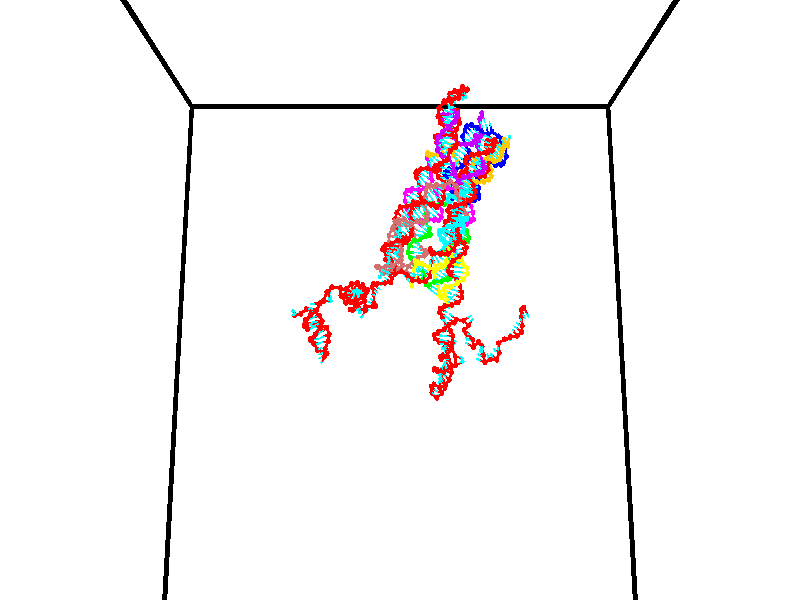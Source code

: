 // switches for output
#declare DRAW_BASES = 1; // possible values are 0, 1; only relevant for DNA ribbons
#declare DRAW_BASES_TYPE = 3; // possible values are 1, 2, 3; only relevant for DNA ribbons
#declare DRAW_FOG = 0; // set to 1 to enable fog

#include "colors.inc"

#include "transforms.inc"
background { rgb <1, 1, 1>}

#default {
   normal{
       ripples 0.25
       frequency 0.20
       turbulence 0.2
       lambda 5
   }
	finish {
		phong 0.1
		phong_size 40.
	}
}

// original window dimensions: 1024x640


// camera settings

camera {
	sky <0, 0.179814, -0.983701>
	up <0, 0.179814, -0.983701>
	right 1.6 * <1, 0, 0>
	location <35, 94.9851, 44.8844>
	look_at <35, 29.7336, 32.9568>
	direction <0, -65.2515, -11.9276>
	angle 67.0682
}


# declare cpy_camera_pos = <35, 94.9851, 44.8844>;
# if (DRAW_FOG = 1)
fog {
	fog_type 2
	up vnormalize(cpy_camera_pos)
	color rgbt<1,1,1,0.3>
	distance 1e-5
	fog_alt 3e-3
	fog_offset 56
}
# end


// LIGHTS

# declare lum = 6;
global_settings {
	ambient_light rgb lum * <0.05, 0.05, 0.05>
	max_trace_level 15
}# declare cpy_direct_light_amount = 0.25;
light_source
{	1000 * <-1, -1.16352, -0.803886>,
	rgb lum * cpy_direct_light_amount
	parallel
}

light_source
{	1000 * <1, 1.16352, 0.803886>,
	rgb lum * cpy_direct_light_amount
	parallel
}

// strand 0

// nucleotide -1

// particle -1
sphere {
	<24.335575, 34.646748, 35.160290> 0.250000
	pigment { color rgbt <1,0,0,0> }
	no_shadow
}
cylinder {
	<24.299055, 35.022350, 35.027668>,  <24.277143, 35.247711, 34.948093>, 0.100000
	pigment { color rgbt <1,0,0,0> }
	no_shadow
}
cylinder {
	<24.299055, 35.022350, 35.027668>,  <24.335575, 34.646748, 35.160290>, 0.100000
	pigment { color rgbt <1,0,0,0> }
	no_shadow
}

// particle -1
sphere {
	<24.299055, 35.022350, 35.027668> 0.100000
	pigment { color rgbt <1,0,0,0> }
	no_shadow
}
sphere {
	0, 1
	scale<0.080000,0.200000,0.300000>
	matrix <0.177638, 0.342962, 0.922400,
		0.979851, 0.025319, -0.198116,
		-0.091300, 0.939008, -0.331554,
		24.271666, 35.304054, 34.928204>
	pigment { color rgbt <0,1,1,0> }
	no_shadow
}
cylinder {
	<25.050642, 35.119186, 35.112560>,  <24.335575, 34.646748, 35.160290>, 0.130000
	pigment { color rgbt <1,0,0,0> }
	no_shadow
}

// nucleotide -1

// particle -1
sphere {
	<25.050642, 35.119186, 35.112560> 0.250000
	pigment { color rgbt <1,0,0,0> }
	no_shadow
}
cylinder {
	<24.703304, 35.303108, 35.186916>,  <24.494902, 35.413460, 35.231529>, 0.100000
	pigment { color rgbt <1,0,0,0> }
	no_shadow
}
cylinder {
	<24.703304, 35.303108, 35.186916>,  <25.050642, 35.119186, 35.112560>, 0.100000
	pigment { color rgbt <1,0,0,0> }
	no_shadow
}

// particle -1
sphere {
	<24.703304, 35.303108, 35.186916> 0.100000
	pigment { color rgbt <1,0,0,0> }
	no_shadow
}
sphere {
	0, 1
	scale<0.080000,0.200000,0.300000>
	matrix <0.369593, 0.349987, 0.860761,
		0.330721, 0.816143, -0.473850,
		-0.868346, 0.459804, 0.185893,
		24.442801, 35.441048, 35.242683>
	pigment { color rgbt <0,1,1,0> }
	no_shadow
}
cylinder {
	<25.637985, 35.556877, 34.793068>,  <25.050642, 35.119186, 35.112560>, 0.130000
	pigment { color rgbt <1,0,0,0> }
	no_shadow
}

// nucleotide -1

// particle -1
sphere {
	<25.637985, 35.556877, 34.793068> 0.250000
	pigment { color rgbt <1,0,0,0> }
	no_shadow
}
cylinder {
	<25.877993, 35.876316, 34.811954>,  <26.021997, 36.067978, 34.823288>, 0.100000
	pigment { color rgbt <1,0,0,0> }
	no_shadow
}
cylinder {
	<25.877993, 35.876316, 34.811954>,  <25.637985, 35.556877, 34.793068>, 0.100000
	pigment { color rgbt <1,0,0,0> }
	no_shadow
}

// particle -1
sphere {
	<25.877993, 35.876316, 34.811954> 0.100000
	pigment { color rgbt <1,0,0,0> }
	no_shadow
}
sphere {
	0, 1
	scale<0.080000,0.200000,0.300000>
	matrix <0.431541, -0.372802, 0.821457,
		0.673612, -0.472512, -0.568313,
		0.600016, 0.798593, 0.047216,
		26.057997, 36.115894, 34.826118>
	pigment { color rgbt <0,1,1,0> }
	no_shadow
}
cylinder {
	<26.370043, 35.280907, 34.925407>,  <25.637985, 35.556877, 34.793068>, 0.130000
	pigment { color rgbt <1,0,0,0> }
	no_shadow
}

// nucleotide -1

// particle -1
sphere {
	<26.370043, 35.280907, 34.925407> 0.250000
	pigment { color rgbt <1,0,0,0> }
	no_shadow
}
cylinder {
	<26.315382, 35.658863, 35.044407>,  <26.282585, 35.885635, 35.115807>, 0.100000
	pigment { color rgbt <1,0,0,0> }
	no_shadow
}
cylinder {
	<26.315382, 35.658863, 35.044407>,  <26.370043, 35.280907, 34.925407>, 0.100000
	pigment { color rgbt <1,0,0,0> }
	no_shadow
}

// particle -1
sphere {
	<26.315382, 35.658863, 35.044407> 0.100000
	pigment { color rgbt <1,0,0,0> }
	no_shadow
}
sphere {
	0, 1
	scale<0.080000,0.200000,0.300000>
	matrix <0.370504, -0.229770, 0.899963,
		0.918724, 0.233207, -0.318687,
		-0.136653, 0.944892, 0.297499,
		26.274385, 35.942329, 35.133656>
	pigment { color rgbt <0,1,1,0> }
	no_shadow
}
cylinder {
	<26.979246, 35.369709, 35.320732>,  <26.370043, 35.280907, 34.925407>, 0.130000
	pigment { color rgbt <1,0,0,0> }
	no_shadow
}

// nucleotide -1

// particle -1
sphere {
	<26.979246, 35.369709, 35.320732> 0.250000
	pigment { color rgbt <1,0,0,0> }
	no_shadow
}
cylinder {
	<26.696262, 35.635769, 35.416294>,  <26.526472, 35.795406, 35.473629>, 0.100000
	pigment { color rgbt <1,0,0,0> }
	no_shadow
}
cylinder {
	<26.696262, 35.635769, 35.416294>,  <26.979246, 35.369709, 35.320732>, 0.100000
	pigment { color rgbt <1,0,0,0> }
	no_shadow
}

// particle -1
sphere {
	<26.696262, 35.635769, 35.416294> 0.100000
	pigment { color rgbt <1,0,0,0> }
	no_shadow
}
sphere {
	0, 1
	scale<0.080000,0.200000,0.300000>
	matrix <0.231122, -0.101706, 0.967594,
		0.667895, 0.739748, -0.081779,
		-0.707459, 0.665153, 0.238901,
		26.484024, 35.835316, 35.487965>
	pigment { color rgbt <0,1,1,0> }
	no_shadow
}
cylinder {
	<27.254925, 35.680298, 35.819630>,  <26.979246, 35.369709, 35.320732>, 0.130000
	pigment { color rgbt <1,0,0,0> }
	no_shadow
}

// nucleotide -1

// particle -1
sphere {
	<27.254925, 35.680298, 35.819630> 0.250000
	pigment { color rgbt <1,0,0,0> }
	no_shadow
}
cylinder {
	<26.860804, 35.736153, 35.858994>,  <26.624331, 35.769665, 35.882614>, 0.100000
	pigment { color rgbt <1,0,0,0> }
	no_shadow
}
cylinder {
	<26.860804, 35.736153, 35.858994>,  <27.254925, 35.680298, 35.819630>, 0.100000
	pigment { color rgbt <1,0,0,0> }
	no_shadow
}

// particle -1
sphere {
	<26.860804, 35.736153, 35.858994> 0.100000
	pigment { color rgbt <1,0,0,0> }
	no_shadow
}
sphere {
	0, 1
	scale<0.080000,0.200000,0.300000>
	matrix <0.048395, -0.324320, 0.944709,
		0.163830, 0.935585, 0.312795,
		-0.985301, 0.139634, 0.098411,
		26.565214, 35.778042, 35.888515>
	pigment { color rgbt <0,1,1,0> }
	no_shadow
}
cylinder {
	<27.157694, 36.055351, 36.444031>,  <27.254925, 35.680298, 35.819630>, 0.130000
	pigment { color rgbt <1,0,0,0> }
	no_shadow
}

// nucleotide -1

// particle -1
sphere {
	<27.157694, 36.055351, 36.444031> 0.250000
	pigment { color rgbt <1,0,0,0> }
	no_shadow
}
cylinder {
	<26.868425, 35.803902, 36.329586>,  <26.694864, 35.653034, 36.260921>, 0.100000
	pigment { color rgbt <1,0,0,0> }
	no_shadow
}
cylinder {
	<26.868425, 35.803902, 36.329586>,  <27.157694, 36.055351, 36.444031>, 0.100000
	pigment { color rgbt <1,0,0,0> }
	no_shadow
}

// particle -1
sphere {
	<26.868425, 35.803902, 36.329586> 0.100000
	pigment { color rgbt <1,0,0,0> }
	no_shadow
}
sphere {
	0, 1
	scale<0.080000,0.200000,0.300000>
	matrix <0.228259, -0.608503, 0.760015,
		-0.651860, 0.484314, 0.583540,
		-0.723172, -0.628621, -0.286109,
		26.651474, 35.615314, 36.243752>
	pigment { color rgbt <0,1,1,0> }
	no_shadow
}
cylinder {
	<26.641314, 36.034153, 37.006153>,  <27.157694, 36.055351, 36.444031>, 0.130000
	pigment { color rgbt <1,0,0,0> }
	no_shadow
}

// nucleotide -1

// particle -1
sphere {
	<26.641314, 36.034153, 37.006153> 0.250000
	pigment { color rgbt <1,0,0,0> }
	no_shadow
}
cylinder {
	<26.684874, 35.698471, 36.793034>,  <26.711010, 35.497063, 36.665161>, 0.100000
	pigment { color rgbt <1,0,0,0> }
	no_shadow
}
cylinder {
	<26.684874, 35.698471, 36.793034>,  <26.641314, 36.034153, 37.006153>, 0.100000
	pigment { color rgbt <1,0,0,0> }
	no_shadow
}

// particle -1
sphere {
	<26.684874, 35.698471, 36.793034> 0.100000
	pigment { color rgbt <1,0,0,0> }
	no_shadow
}
sphere {
	0, 1
	scale<0.080000,0.200000,0.300000>
	matrix <0.262922, -0.492577, 0.829602,
		-0.958651, -0.230429, 0.167004,
		0.108902, -0.839208, -0.532795,
		26.717545, 35.446709, 36.633194>
	pigment { color rgbt <0,1,1,0> }
	no_shadow
}
cylinder {
	<26.146818, 35.494946, 37.278976>,  <26.641314, 36.034153, 37.006153>, 0.130000
	pigment { color rgbt <1,0,0,0> }
	no_shadow
}

// nucleotide -1

// particle -1
sphere {
	<26.146818, 35.494946, 37.278976> 0.250000
	pigment { color rgbt <1,0,0,0> }
	no_shadow
}
cylinder {
	<26.445154, 35.314507, 37.082920>,  <26.624155, 35.206242, 36.965286>, 0.100000
	pigment { color rgbt <1,0,0,0> }
	no_shadow
}
cylinder {
	<26.445154, 35.314507, 37.082920>,  <26.146818, 35.494946, 37.278976>, 0.100000
	pigment { color rgbt <1,0,0,0> }
	no_shadow
}

// particle -1
sphere {
	<26.445154, 35.314507, 37.082920> 0.100000
	pigment { color rgbt <1,0,0,0> }
	no_shadow
}
sphere {
	0, 1
	scale<0.080000,0.200000,0.300000>
	matrix <0.202772, -0.547134, 0.812113,
		-0.634514, -0.705092, -0.316603,
		0.745839, -0.451099, -0.490137,
		26.668907, 35.179176, 36.935879>
	pigment { color rgbt <0,1,1,0> }
	no_shadow
}
cylinder {
	<25.964165, 34.730186, 37.249573>,  <26.146818, 35.494946, 37.278976>, 0.130000
	pigment { color rgbt <1,0,0,0> }
	no_shadow
}

// nucleotide -1

// particle -1
sphere {
	<25.964165, 34.730186, 37.249573> 0.250000
	pigment { color rgbt <1,0,0,0> }
	no_shadow
}
cylinder {
	<26.357311, 34.799725, 37.225060>,  <26.593199, 34.841446, 37.210354>, 0.100000
	pigment { color rgbt <1,0,0,0> }
	no_shadow
}
cylinder {
	<26.357311, 34.799725, 37.225060>,  <25.964165, 34.730186, 37.249573>, 0.100000
	pigment { color rgbt <1,0,0,0> }
	no_shadow
}

// particle -1
sphere {
	<26.357311, 34.799725, 37.225060> 0.100000
	pigment { color rgbt <1,0,0,0> }
	no_shadow
}
sphere {
	0, 1
	scale<0.080000,0.200000,0.300000>
	matrix <0.140985, -0.494824, 0.857480,
		0.118746, -0.851426, -0.510855,
		0.982865, 0.173845, -0.061280,
		26.652170, 34.851879, 37.206676>
	pigment { color rgbt <0,1,1,0> }
	no_shadow
}
cylinder {
	<26.259886, 34.147682, 37.502956>,  <25.964165, 34.730186, 37.249573>, 0.130000
	pigment { color rgbt <1,0,0,0> }
	no_shadow
}

// nucleotide -1

// particle -1
sphere {
	<26.259886, 34.147682, 37.502956> 0.250000
	pigment { color rgbt <1,0,0,0> }
	no_shadow
}
cylinder {
	<26.562504, 34.407814, 37.530388>,  <26.744076, 34.563892, 37.546848>, 0.100000
	pigment { color rgbt <1,0,0,0> }
	no_shadow
}
cylinder {
	<26.562504, 34.407814, 37.530388>,  <26.259886, 34.147682, 37.502956>, 0.100000
	pigment { color rgbt <1,0,0,0> }
	no_shadow
}

// particle -1
sphere {
	<26.562504, 34.407814, 37.530388> 0.100000
	pigment { color rgbt <1,0,0,0> }
	no_shadow
}
sphere {
	0, 1
	scale<0.080000,0.200000,0.300000>
	matrix <0.295216, -0.433231, 0.851563,
		0.583510, -0.624002, -0.519748,
		0.756547, 0.650333, 0.068579,
		26.789469, 34.602913, 37.550961>
	pigment { color rgbt <0,1,1,0> }
	no_shadow
}
cylinder {
	<26.617809, 33.795685, 38.009998>,  <26.259886, 34.147682, 37.502956>, 0.130000
	pigment { color rgbt <1,0,0,0> }
	no_shadow
}

// nucleotide -1

// particle -1
sphere {
	<26.617809, 33.795685, 38.009998> 0.250000
	pigment { color rgbt <1,0,0,0> }
	no_shadow
}
cylinder {
	<26.787556, 34.156830, 37.982410>,  <26.889402, 34.373516, 37.965858>, 0.100000
	pigment { color rgbt <1,0,0,0> }
	no_shadow
}
cylinder {
	<26.787556, 34.156830, 37.982410>,  <26.617809, 33.795685, 38.009998>, 0.100000
	pigment { color rgbt <1,0,0,0> }
	no_shadow
}

// particle -1
sphere {
	<26.787556, 34.156830, 37.982410> 0.100000
	pigment { color rgbt <1,0,0,0> }
	no_shadow
}
sphere {
	0, 1
	scale<0.080000,0.200000,0.300000>
	matrix <0.359357, -0.098009, 0.928039,
		0.831130, -0.418613, -0.366041,
		0.424364, 0.902861, -0.068973,
		26.914865, 34.427689, 37.961720>
	pigment { color rgbt <0,1,1,0> }
	no_shadow
}
cylinder {
	<27.393049, 33.886978, 38.242252>,  <26.617809, 33.795685, 38.009998>, 0.130000
	pigment { color rgbt <1,0,0,0> }
	no_shadow
}

// nucleotide -1

// particle -1
sphere {
	<27.393049, 33.886978, 38.242252> 0.250000
	pigment { color rgbt <1,0,0,0> }
	no_shadow
}
cylinder {
	<27.180820, 34.216240, 38.323154>,  <27.053484, 34.413795, 38.371696>, 0.100000
	pigment { color rgbt <1,0,0,0> }
	no_shadow
}
cylinder {
	<27.180820, 34.216240, 38.323154>,  <27.393049, 33.886978, 38.242252>, 0.100000
	pigment { color rgbt <1,0,0,0> }
	no_shadow
}

// particle -1
sphere {
	<27.180820, 34.216240, 38.323154> 0.100000
	pigment { color rgbt <1,0,0,0> }
	no_shadow
}
sphere {
	0, 1
	scale<0.080000,0.200000,0.300000>
	matrix <0.300989, -0.040105, 0.952784,
		0.792401, 0.566397, -0.226482,
		-0.530571, 0.823156, 0.202259,
		27.021648, 34.463188, 38.383831>
	pigment { color rgbt <0,1,1,0> }
	no_shadow
}
cylinder {
	<27.676317, 34.533852, 38.386189>,  <27.393049, 33.886978, 38.242252>, 0.130000
	pigment { color rgbt <1,0,0,0> }
	no_shadow
}

// nucleotide -1

// particle -1
sphere {
	<27.676317, 34.533852, 38.386189> 0.250000
	pigment { color rgbt <1,0,0,0> }
	no_shadow
}
cylinder {
	<27.325285, 34.515469, 38.577076>,  <27.114666, 34.504436, 38.691608>, 0.100000
	pigment { color rgbt <1,0,0,0> }
	no_shadow
}
cylinder {
	<27.325285, 34.515469, 38.577076>,  <27.676317, 34.533852, 38.386189>, 0.100000
	pigment { color rgbt <1,0,0,0> }
	no_shadow
}

// particle -1
sphere {
	<27.325285, 34.515469, 38.577076> 0.100000
	pigment { color rgbt <1,0,0,0> }
	no_shadow
}
sphere {
	0, 1
	scale<0.080000,0.200000,0.300000>
	matrix <0.479322, -0.063217, 0.875359,
		-0.010064, 0.996941, 0.077508,
		-0.877581, -0.045961, 0.477220,
		27.062010, 34.501682, 38.720242>
	pigment { color rgbt <0,1,1,0> }
	no_shadow
}
cylinder {
	<27.492922, 35.116562, 38.705475>,  <27.676317, 34.533852, 38.386189>, 0.130000
	pigment { color rgbt <1,0,0,0> }
	no_shadow
}

// nucleotide -1

// particle -1
sphere {
	<27.492922, 35.116562, 38.705475> 0.250000
	pigment { color rgbt <1,0,0,0> }
	no_shadow
}
cylinder {
	<27.328360, 34.809902, 38.902653>,  <27.229622, 34.625908, 39.020962>, 0.100000
	pigment { color rgbt <1,0,0,0> }
	no_shadow
}
cylinder {
	<27.328360, 34.809902, 38.902653>,  <27.492922, 35.116562, 38.705475>, 0.100000
	pigment { color rgbt <1,0,0,0> }
	no_shadow
}

// particle -1
sphere {
	<27.328360, 34.809902, 38.902653> 0.100000
	pigment { color rgbt <1,0,0,0> }
	no_shadow
}
sphere {
	0, 1
	scale<0.080000,0.200000,0.300000>
	matrix <0.495205, 0.266037, 0.827041,
		-0.765191, 0.584359, 0.270199,
		-0.411406, -0.766648, 0.492947,
		27.204937, 34.579906, 39.050537>
	pigment { color rgbt <0,1,1,0> }
	no_shadow
}
cylinder {
	<27.577721, 35.467777, 38.131111>,  <27.492922, 35.116562, 38.705475>, 0.130000
	pigment { color rgbt <1,0,0,0> }
	no_shadow
}

// nucleotide -1

// particle -1
sphere {
	<27.577721, 35.467777, 38.131111> 0.250000
	pigment { color rgbt <1,0,0,0> }
	no_shadow
}
cylinder {
	<27.485266, 35.098980, 38.006851>,  <27.429792, 34.877701, 37.932297>, 0.100000
	pigment { color rgbt <1,0,0,0> }
	no_shadow
}
cylinder {
	<27.485266, 35.098980, 38.006851>,  <27.577721, 35.467777, 38.131111>, 0.100000
	pigment { color rgbt <1,0,0,0> }
	no_shadow
}

// particle -1
sphere {
	<27.485266, 35.098980, 38.006851> 0.100000
	pigment { color rgbt <1,0,0,0> }
	no_shadow
}
sphere {
	0, 1
	scale<0.080000,0.200000,0.300000>
	matrix <-0.446822, 0.384224, -0.807912,
		0.864249, -0.047934, -0.500776,
		-0.231137, -0.921995, -0.310647,
		27.415924, 34.822380, 37.913658>
	pigment { color rgbt <0,1,1,0> }
	no_shadow
}
cylinder {
	<27.853916, 35.292736, 37.465931>,  <27.577721, 35.467777, 38.131111>, 0.130000
	pigment { color rgbt <1,0,0,0> }
	no_shadow
}

// nucleotide -1

// particle -1
sphere {
	<27.853916, 35.292736, 37.465931> 0.250000
	pigment { color rgbt <1,0,0,0> }
	no_shadow
}
cylinder {
	<27.532827, 35.054306, 37.473240>,  <27.340174, 34.911247, 37.477627>, 0.100000
	pigment { color rgbt <1,0,0,0> }
	no_shadow
}
cylinder {
	<27.532827, 35.054306, 37.473240>,  <27.853916, 35.292736, 37.465931>, 0.100000
	pigment { color rgbt <1,0,0,0> }
	no_shadow
}

// particle -1
sphere {
	<27.532827, 35.054306, 37.473240> 0.100000
	pigment { color rgbt <1,0,0,0> }
	no_shadow
}
sphere {
	0, 1
	scale<0.080000,0.200000,0.300000>
	matrix <-0.209682, 0.253429, -0.944355,
		0.558272, -0.761888, -0.328419,
		-0.802724, -0.596071, 0.018271,
		27.292009, 34.875484, 37.478722>
	pigment { color rgbt <0,1,1,0> }
	no_shadow
}
cylinder {
	<27.889936, 34.960285, 36.811386>,  <27.853916, 35.292736, 37.465931>, 0.130000
	pigment { color rgbt <1,0,0,0> }
	no_shadow
}

// nucleotide -1

// particle -1
sphere {
	<27.889936, 34.960285, 36.811386> 0.250000
	pigment { color rgbt <1,0,0,0> }
	no_shadow
}
cylinder {
	<27.514311, 34.938423, 36.947132>,  <27.288935, 34.925308, 37.028580>, 0.100000
	pigment { color rgbt <1,0,0,0> }
	no_shadow
}
cylinder {
	<27.514311, 34.938423, 36.947132>,  <27.889936, 34.960285, 36.811386>, 0.100000
	pigment { color rgbt <1,0,0,0> }
	no_shadow
}

// particle -1
sphere {
	<27.514311, 34.938423, 36.947132> 0.100000
	pigment { color rgbt <1,0,0,0> }
	no_shadow
}
sphere {
	0, 1
	scale<0.080000,0.200000,0.300000>
	matrix <-0.340295, 0.287237, -0.895374,
		-0.048545, -0.956299, -0.288332,
		-0.939065, -0.054652, 0.339368,
		27.232592, 34.922028, 37.048943>
	pigment { color rgbt <0,1,1,0> }
	no_shadow
}
cylinder {
	<27.623522, 34.609097, 36.228401>,  <27.889936, 34.960285, 36.811386>, 0.130000
	pigment { color rgbt <1,0,0,0> }
	no_shadow
}

// nucleotide -1

// particle -1
sphere {
	<27.623522, 34.609097, 36.228401> 0.250000
	pigment { color rgbt <1,0,0,0> }
	no_shadow
}
cylinder {
	<27.333117, 34.779785, 36.444111>,  <27.158873, 34.882198, 36.573536>, 0.100000
	pigment { color rgbt <1,0,0,0> }
	no_shadow
}
cylinder {
	<27.333117, 34.779785, 36.444111>,  <27.623522, 34.609097, 36.228401>, 0.100000
	pigment { color rgbt <1,0,0,0> }
	no_shadow
}

// particle -1
sphere {
	<27.333117, 34.779785, 36.444111> 0.100000
	pigment { color rgbt <1,0,0,0> }
	no_shadow
}
sphere {
	0, 1
	scale<0.080000,0.200000,0.300000>
	matrix <-0.380662, 0.403708, -0.831935,
		-0.572713, -0.809276, -0.130660,
		-0.726013, 0.426723, 0.539269,
		27.115313, 34.907803, 36.605892>
	pigment { color rgbt <0,1,1,0> }
	no_shadow
}
cylinder {
	<26.935011, 34.349586, 36.020451>,  <27.623522, 34.609097, 36.228401>, 0.130000
	pigment { color rgbt <1,0,0,0> }
	no_shadow
}

// nucleotide -1

// particle -1
sphere {
	<26.935011, 34.349586, 36.020451> 0.250000
	pigment { color rgbt <1,0,0,0> }
	no_shadow
}
cylinder {
	<26.865028, 34.698730, 36.202663>,  <26.823040, 34.908215, 36.311993>, 0.100000
	pigment { color rgbt <1,0,0,0> }
	no_shadow
}
cylinder {
	<26.865028, 34.698730, 36.202663>,  <26.935011, 34.349586, 36.020451>, 0.100000
	pigment { color rgbt <1,0,0,0> }
	no_shadow
}

// particle -1
sphere {
	<26.865028, 34.698730, 36.202663> 0.100000
	pigment { color rgbt <1,0,0,0> }
	no_shadow
}
sphere {
	0, 1
	scale<0.080000,0.200000,0.300000>
	matrix <-0.417255, 0.353339, -0.837287,
		-0.891790, -0.336562, 0.302386,
		-0.174954, 0.872856, 0.455536,
		26.812542, 34.960587, 36.339325>
	pigment { color rgbt <0,1,1,0> }
	no_shadow
}
cylinder {
	<26.231911, 34.614971, 35.900185>,  <26.935011, 34.349586, 36.020451>, 0.130000
	pigment { color rgbt <1,0,0,0> }
	no_shadow
}

// nucleotide -1

// particle -1
sphere {
	<26.231911, 34.614971, 35.900185> 0.250000
	pigment { color rgbt <1,0,0,0> }
	no_shadow
}
cylinder {
	<26.487749, 34.913624, 35.973347>,  <26.641253, 35.092815, 36.017242>, 0.100000
	pigment { color rgbt <1,0,0,0> }
	no_shadow
}
cylinder {
	<26.487749, 34.913624, 35.973347>,  <26.231911, 34.614971, 35.900185>, 0.100000
	pigment { color rgbt <1,0,0,0> }
	no_shadow
}

// particle -1
sphere {
	<26.487749, 34.913624, 35.973347> 0.100000
	pigment { color rgbt <1,0,0,0> }
	no_shadow
}
sphere {
	0, 1
	scale<0.080000,0.200000,0.300000>
	matrix <-0.406623, 0.530530, -0.743771,
		-0.652360, 0.401342, 0.642924,
		0.639597, 0.746634, 0.182902,
		26.679628, 35.137615, 36.028217>
	pigment { color rgbt <0,1,1,0> }
	no_shadow
}
cylinder {
	<25.584221, 34.994167, 35.901627>,  <26.231911, 34.614971, 35.900185>, 0.130000
	pigment { color rgbt <1,0,0,0> }
	no_shadow
}

// nucleotide -1

// particle -1
sphere {
	<25.584221, 34.994167, 35.901627> 0.250000
	pigment { color rgbt <1,0,0,0> }
	no_shadow
}
cylinder {
	<25.916630, 35.172916, 36.034111>,  <26.116076, 35.280167, 36.113602>, 0.100000
	pigment { color rgbt <1,0,0,0> }
	no_shadow
}
cylinder {
	<25.916630, 35.172916, 36.034111>,  <25.584221, 34.994167, 35.901627>, 0.100000
	pigment { color rgbt <1,0,0,0> }
	no_shadow
}

// particle -1
sphere {
	<25.916630, 35.172916, 36.034111> 0.100000
	pigment { color rgbt <1,0,0,0> }
	no_shadow
}
sphere {
	0, 1
	scale<0.080000,0.200000,0.300000>
	matrix <0.132161, 0.419776, -0.897954,
		-0.540307, 0.789996, 0.289785,
		0.831024, 0.446873, 0.331214,
		26.165937, 35.306980, 36.133476>
	pigment { color rgbt <0,1,1,0> }
	no_shadow
}
cylinder {
	<25.797710, 35.503147, 36.460266>,  <25.584221, 34.994167, 35.901627>, 0.130000
	pigment { color rgbt <1,0,0,0> }
	no_shadow
}

// nucleotide -1

// particle -1
sphere {
	<25.797710, 35.503147, 36.460266> 0.250000
	pigment { color rgbt <1,0,0,0> }
	no_shadow
}
cylinder {
	<26.076654, 35.789616, 36.449047>,  <26.244020, 35.961498, 36.442314>, 0.100000
	pigment { color rgbt <1,0,0,0> }
	no_shadow
}
cylinder {
	<26.076654, 35.789616, 36.449047>,  <25.797710, 35.503147, 36.460266>, 0.100000
	pigment { color rgbt <1,0,0,0> }
	no_shadow
}

// particle -1
sphere {
	<26.076654, 35.789616, 36.449047> 0.100000
	pigment { color rgbt <1,0,0,0> }
	no_shadow
}
sphere {
	0, 1
	scale<0.080000,0.200000,0.300000>
	matrix <-0.440738, 0.397643, -0.804754,
		-0.565192, 0.573563, 0.592945,
		0.697358, 0.716174, -0.028046,
		26.285862, 36.004467, 36.440632>
	pigment { color rgbt <0,1,1,0> }
	no_shadow
}
cylinder {
	<25.576418, 36.254070, 36.281643>,  <25.797710, 35.503147, 36.460266>, 0.130000
	pigment { color rgbt <1,0,0,0> }
	no_shadow
}

// nucleotide -1

// particle -1
sphere {
	<25.576418, 36.254070, 36.281643> 0.250000
	pigment { color rgbt <1,0,0,0> }
	no_shadow
}
cylinder {
	<25.957758, 36.205826, 36.170952>,  <26.186562, 36.176880, 36.104538>, 0.100000
	pigment { color rgbt <1,0,0,0> }
	no_shadow
}
cylinder {
	<25.957758, 36.205826, 36.170952>,  <25.576418, 36.254070, 36.281643>, 0.100000
	pigment { color rgbt <1,0,0,0> }
	no_shadow
}

// particle -1
sphere {
	<25.957758, 36.205826, 36.170952> 0.100000
	pigment { color rgbt <1,0,0,0> }
	no_shadow
}
sphere {
	0, 1
	scale<0.080000,0.200000,0.300000>
	matrix <-0.252753, 0.182285, -0.950204,
		0.165052, 0.975820, 0.143295,
		0.953349, -0.120614, -0.276727,
		26.243763, 36.169640, 36.087933>
	pigment { color rgbt <0,1,1,0> }
	no_shadow
}
cylinder {
	<25.790964, 36.877213, 35.939186>,  <25.576418, 36.254070, 36.281643>, 0.130000
	pigment { color rgbt <1,0,0,0> }
	no_shadow
}

// nucleotide -1

// particle -1
sphere {
	<25.790964, 36.877213, 35.939186> 0.250000
	pigment { color rgbt <1,0,0,0> }
	no_shadow
}
cylinder {
	<26.026485, 36.581543, 35.808384>,  <26.167797, 36.404140, 35.729900>, 0.100000
	pigment { color rgbt <1,0,0,0> }
	no_shadow
}
cylinder {
	<26.026485, 36.581543, 35.808384>,  <25.790964, 36.877213, 35.939186>, 0.100000
	pigment { color rgbt <1,0,0,0> }
	no_shadow
}

// particle -1
sphere {
	<26.026485, 36.581543, 35.808384> 0.100000
	pigment { color rgbt <1,0,0,0> }
	no_shadow
}
sphere {
	0, 1
	scale<0.080000,0.200000,0.300000>
	matrix <-0.059575, 0.363786, -0.929575,
		0.806079, 0.566818, 0.170162,
		0.588802, -0.739173, -0.327009,
		26.203127, 36.359791, 35.710281>
	pigment { color rgbt <0,1,1,0> }
	no_shadow
}
cylinder {
	<26.326542, 37.162701, 35.555168>,  <25.790964, 36.877213, 35.939186>, 0.130000
	pigment { color rgbt <1,0,0,0> }
	no_shadow
}

// nucleotide -1

// particle -1
sphere {
	<26.326542, 37.162701, 35.555168> 0.250000
	pigment { color rgbt <1,0,0,0> }
	no_shadow
}
cylinder {
	<26.284779, 36.784946, 35.430439>,  <26.259720, 36.558292, 35.355602>, 0.100000
	pigment { color rgbt <1,0,0,0> }
	no_shadow
}
cylinder {
	<26.284779, 36.784946, 35.430439>,  <26.326542, 37.162701, 35.555168>, 0.100000
	pigment { color rgbt <1,0,0,0> }
	no_shadow
}

// particle -1
sphere {
	<26.284779, 36.784946, 35.430439> 0.100000
	pigment { color rgbt <1,0,0,0> }
	no_shadow
}
sphere {
	0, 1
	scale<0.080000,0.200000,0.300000>
	matrix <0.058130, 0.307204, -0.949866,
		0.992834, -0.117302, 0.022822,
		-0.104410, -0.944387, -0.311821,
		26.253456, 36.501629, 35.336891>
	pigment { color rgbt <0,1,1,0> }
	no_shadow
}
cylinder {
	<26.904522, 37.062626, 35.134315>,  <26.326542, 37.162701, 35.555168>, 0.130000
	pigment { color rgbt <1,0,0,0> }
	no_shadow
}

// nucleotide -1

// particle -1
sphere {
	<26.904522, 37.062626, 35.134315> 0.250000
	pigment { color rgbt <1,0,0,0> }
	no_shadow
}
cylinder {
	<26.622566, 36.796986, 35.034626>,  <26.453394, 36.637604, 34.974812>, 0.100000
	pigment { color rgbt <1,0,0,0> }
	no_shadow
}
cylinder {
	<26.622566, 36.796986, 35.034626>,  <26.904522, 37.062626, 35.134315>, 0.100000
	pigment { color rgbt <1,0,0,0> }
	no_shadow
}

// particle -1
sphere {
	<26.622566, 36.796986, 35.034626> 0.100000
	pigment { color rgbt <1,0,0,0> }
	no_shadow
}
sphere {
	0, 1
	scale<0.080000,0.200000,0.300000>
	matrix <0.046576, 0.307259, -0.950485,
		0.707789, -0.681592, -0.185652,
		-0.704887, -0.664096, -0.249221,
		26.411100, 36.597755, 34.959858>
	pigment { color rgbt <0,1,1,0> }
	no_shadow
}
cylinder {
	<27.155325, 36.736439, 34.518826>,  <26.904522, 37.062626, 35.134315>, 0.130000
	pigment { color rgbt <1,0,0,0> }
	no_shadow
}

// nucleotide -1

// particle -1
sphere {
	<27.155325, 36.736439, 34.518826> 0.250000
	pigment { color rgbt <1,0,0,0> }
	no_shadow
}
cylinder {
	<26.756107, 36.717636, 34.535305>,  <26.516577, 36.706352, 34.545193>, 0.100000
	pigment { color rgbt <1,0,0,0> }
	no_shadow
}
cylinder {
	<26.756107, 36.717636, 34.535305>,  <27.155325, 36.736439, 34.518826>, 0.100000
	pigment { color rgbt <1,0,0,0> }
	no_shadow
}

// particle -1
sphere {
	<26.756107, 36.717636, 34.535305> 0.100000
	pigment { color rgbt <1,0,0,0> }
	no_shadow
}
sphere {
	0, 1
	scale<0.080000,0.200000,0.300000>
	matrix <-0.052685, 0.278064, -0.959117,
		0.033634, -0.959411, -0.279997,
		-0.998045, -0.047010, 0.041194,
		26.456694, 36.703533, 34.547665>
	pigment { color rgbt <0,1,1,0> }
	no_shadow
}
cylinder {
	<27.555677, 37.339211, 34.419907>,  <27.155325, 36.736439, 34.518826>, 0.130000
	pigment { color rgbt <1,0,0,0> }
	no_shadow
}

// nucleotide -1

// particle -1
sphere {
	<27.555677, 37.339211, 34.419907> 0.250000
	pigment { color rgbt <1,0,0,0> }
	no_shadow
}
cylinder {
	<27.896065, 37.130676, 34.394424>,  <28.100298, 37.005554, 34.379135>, 0.100000
	pigment { color rgbt <1,0,0,0> }
	no_shadow
}
cylinder {
	<27.896065, 37.130676, 34.394424>,  <27.555677, 37.339211, 34.419907>, 0.100000
	pigment { color rgbt <1,0,0,0> }
	no_shadow
}

// particle -1
sphere {
	<27.896065, 37.130676, 34.394424> 0.100000
	pigment { color rgbt <1,0,0,0> }
	no_shadow
}
sphere {
	0, 1
	scale<0.080000,0.200000,0.300000>
	matrix <-0.424477, -0.611239, -0.667987,
		0.309305, 0.595480, -0.741441,
		0.850970, -0.521336, -0.063708,
		28.151356, 36.974274, 34.375313>
	pigment { color rgbt <0,1,1,0> }
	no_shadow
}
cylinder {
	<27.891474, 37.380402, 33.712864>,  <27.555677, 37.339211, 34.419907>, 0.130000
	pigment { color rgbt <1,0,0,0> }
	no_shadow
}

// nucleotide -1

// particle -1
sphere {
	<27.891474, 37.380402, 33.712864> 0.250000
	pigment { color rgbt <1,0,0,0> }
	no_shadow
}
cylinder {
	<28.024862, 37.044128, 33.883537>,  <28.104895, 36.842365, 33.985939>, 0.100000
	pigment { color rgbt <1,0,0,0> }
	no_shadow
}
cylinder {
	<28.024862, 37.044128, 33.883537>,  <27.891474, 37.380402, 33.712864>, 0.100000
	pigment { color rgbt <1,0,0,0> }
	no_shadow
}

// particle -1
sphere {
	<28.024862, 37.044128, 33.883537> 0.100000
	pigment { color rgbt <1,0,0,0> }
	no_shadow
}
sphere {
	0, 1
	scale<0.080000,0.200000,0.300000>
	matrix <-0.334143, -0.528600, -0.780340,
		0.881558, 0.117649, -0.457180,
		0.333472, -0.840679, 0.426680,
		28.124905, 36.791924, 34.011543>
	pigment { color rgbt <0,1,1,0> }
	no_shadow
}
cylinder {
	<28.335745, 37.016533, 33.240856>,  <27.891474, 37.380402, 33.712864>, 0.130000
	pigment { color rgbt <1,0,0,0> }
	no_shadow
}

// nucleotide -1

// particle -1
sphere {
	<28.335745, 37.016533, 33.240856> 0.250000
	pigment { color rgbt <1,0,0,0> }
	no_shadow
}
cylinder {
	<28.115423, 36.785568, 33.481926>,  <27.983231, 36.646992, 33.626568>, 0.100000
	pigment { color rgbt <1,0,0,0> }
	no_shadow
}
cylinder {
	<28.115423, 36.785568, 33.481926>,  <28.335745, 37.016533, 33.240856>, 0.100000
	pigment { color rgbt <1,0,0,0> }
	no_shadow
}

// particle -1
sphere {
	<28.115423, 36.785568, 33.481926> 0.100000
	pigment { color rgbt <1,0,0,0> }
	no_shadow
}
sphere {
	0, 1
	scale<0.080000,0.200000,0.300000>
	matrix <-0.178445, -0.623912, -0.760849,
		0.815336, -0.526622, 0.240618,
		-0.550804, -0.577410, 0.602671,
		27.950182, 36.612347, 33.662727>
	pigment { color rgbt <0,1,1,0> }
	no_shadow
}
cylinder {
	<29.153091, 37.118206, 33.313450>,  <28.335745, 37.016533, 33.240856>, 0.130000
	pigment { color rgbt <1,0,0,0> }
	no_shadow
}

// nucleotide -1

// particle -1
sphere {
	<29.153091, 37.118206, 33.313450> 0.250000
	pigment { color rgbt <1,0,0,0> }
	no_shadow
}
cylinder {
	<29.511282, 37.002098, 33.448425>,  <29.726196, 36.932434, 33.529411>, 0.100000
	pigment { color rgbt <1,0,0,0> }
	no_shadow
}
cylinder {
	<29.511282, 37.002098, 33.448425>,  <29.153091, 37.118206, 33.313450>, 0.100000
	pigment { color rgbt <1,0,0,0> }
	no_shadow
}

// particle -1
sphere {
	<29.511282, 37.002098, 33.448425> 0.100000
	pigment { color rgbt <1,0,0,0> }
	no_shadow
}
sphere {
	0, 1
	scale<0.080000,0.200000,0.300000>
	matrix <0.192015, 0.935857, 0.295468,
		-0.401563, -0.199790, 0.893774,
		0.895476, -0.290267, 0.337443,
		29.779924, 36.915016, 33.549660>
	pigment { color rgbt <0,1,1,0> }
	no_shadow
}
cylinder {
	<29.273275, 37.438488, 34.000854>,  <29.153091, 37.118206, 33.313450>, 0.130000
	pigment { color rgbt <1,0,0,0> }
	no_shadow
}

// nucleotide -1

// particle -1
sphere {
	<29.273275, 37.438488, 34.000854> 0.250000
	pigment { color rgbt <1,0,0,0> }
	no_shadow
}
cylinder {
	<29.642271, 37.344193, 33.878582>,  <29.863668, 37.287617, 33.805218>, 0.100000
	pigment { color rgbt <1,0,0,0> }
	no_shadow
}
cylinder {
	<29.642271, 37.344193, 33.878582>,  <29.273275, 37.438488, 34.000854>, 0.100000
	pigment { color rgbt <1,0,0,0> }
	no_shadow
}

// particle -1
sphere {
	<29.642271, 37.344193, 33.878582> 0.100000
	pigment { color rgbt <1,0,0,0> }
	no_shadow
}
sphere {
	0, 1
	scale<0.080000,0.200000,0.300000>
	matrix <0.358516, 0.816772, 0.452050,
		0.143103, -0.526602, 0.837981,
		0.922490, -0.235740, -0.305678,
		29.919018, 37.273472, 33.786880>
	pigment { color rgbt <0,1,1,0> }
	no_shadow
}
cylinder {
	<29.737583, 37.318802, 34.569511>,  <29.273275, 37.438488, 34.000854>, 0.130000
	pigment { color rgbt <1,0,0,0> }
	no_shadow
}

// nucleotide -1

// particle -1
sphere {
	<29.737583, 37.318802, 34.569511> 0.250000
	pigment { color rgbt <1,0,0,0> }
	no_shadow
}
cylinder {
	<29.954721, 37.437683, 34.255318>,  <30.085005, 37.509014, 34.066803>, 0.100000
	pigment { color rgbt <1,0,0,0> }
	no_shadow
}
cylinder {
	<29.954721, 37.437683, 34.255318>,  <29.737583, 37.318802, 34.569511>, 0.100000
	pigment { color rgbt <1,0,0,0> }
	no_shadow
}

// particle -1
sphere {
	<29.954721, 37.437683, 34.255318> 0.100000
	pigment { color rgbt <1,0,0,0> }
	no_shadow
}
sphere {
	0, 1
	scale<0.080000,0.200000,0.300000>
	matrix <0.351139, 0.769293, 0.533750,
		0.762901, -0.565559, 0.313249,
		0.542848, 0.297205, -0.785485,
		30.117575, 37.526844, 34.019672>
	pigment { color rgbt <0,1,1,0> }
	no_shadow
}
cylinder {
	<30.238220, 37.771248, 34.601784>,  <29.737583, 37.318802, 34.569511>, 0.130000
	pigment { color rgbt <1,0,0,0> }
	no_shadow
}

// nucleotide -1

// particle -1
sphere {
	<30.238220, 37.771248, 34.601784> 0.250000
	pigment { color rgbt <1,0,0,0> }
	no_shadow
}
cylinder {
	<30.601974, 37.660957, 34.477211>,  <30.820227, 37.594784, 34.402466>, 0.100000
	pigment { color rgbt <1,0,0,0> }
	no_shadow
}
cylinder {
	<30.601974, 37.660957, 34.477211>,  <30.238220, 37.771248, 34.601784>, 0.100000
	pigment { color rgbt <1,0,0,0> }
	no_shadow
}

// particle -1
sphere {
	<30.601974, 37.660957, 34.477211> 0.100000
	pigment { color rgbt <1,0,0,0> }
	no_shadow
}
sphere {
	0, 1
	scale<0.080000,0.200000,0.300000>
	matrix <0.210581, 0.950868, -0.226947,
		0.358707, 0.140801, 0.922770,
		0.909387, -0.275726, -0.311433,
		30.874790, 37.578239, 34.383781>
	pigment { color rgbt <0,1,1,0> }
	no_shadow
}
cylinder {
	<30.889511, 38.151691, 34.924931>,  <30.238220, 37.771248, 34.601784>, 0.130000
	pigment { color rgbt <1,0,0,0> }
	no_shadow
}

// nucleotide -1

// particle -1
sphere {
	<30.889511, 38.151691, 34.924931> 0.250000
	pigment { color rgbt <1,0,0,0> }
	no_shadow
}
cylinder {
	<30.902605, 38.037697, 34.541740>,  <30.910461, 37.969299, 34.311829>, 0.100000
	pigment { color rgbt <1,0,0,0> }
	no_shadow
}
cylinder {
	<30.902605, 38.037697, 34.541740>,  <30.889511, 38.151691, 34.924931>, 0.100000
	pigment { color rgbt <1,0,0,0> }
	no_shadow
}

// particle -1
sphere {
	<30.902605, 38.037697, 34.541740> 0.100000
	pigment { color rgbt <1,0,0,0> }
	no_shadow
}
sphere {
	0, 1
	scale<0.080000,0.200000,0.300000>
	matrix <0.060556, 0.957290, -0.282716,
		0.997628, -0.048756, 0.048596,
		0.032736, -0.284988, -0.957972,
		30.912426, 37.952202, 34.254349>
	pigment { color rgbt <0,1,1,0> }
	no_shadow
}
cylinder {
	<31.597027, 38.335209, 34.613239>,  <30.889511, 38.151691, 34.924931>, 0.130000
	pigment { color rgbt <1,0,0,0> }
	no_shadow
}

// nucleotide -1

// particle -1
sphere {
	<31.597027, 38.335209, 34.613239> 0.250000
	pigment { color rgbt <1,0,0,0> }
	no_shadow
}
cylinder {
	<31.281591, 38.320534, 34.367706>,  <31.092331, 38.311729, 34.220387>, 0.100000
	pigment { color rgbt <1,0,0,0> }
	no_shadow
}
cylinder {
	<31.281591, 38.320534, 34.367706>,  <31.597027, 38.335209, 34.613239>, 0.100000
	pigment { color rgbt <1,0,0,0> }
	no_shadow
}

// particle -1
sphere {
	<31.281591, 38.320534, 34.367706> 0.100000
	pigment { color rgbt <1,0,0,0> }
	no_shadow
}
sphere {
	0, 1
	scale<0.080000,0.200000,0.300000>
	matrix <0.138598, 0.961930, -0.235545,
		0.599100, -0.270823, -0.753481,
		-0.788587, -0.036684, -0.613828,
		31.045015, 38.309528, 34.183559>
	pigment { color rgbt <0,1,1,0> }
	no_shadow
}
cylinder {
	<31.788738, 38.578148, 33.933788>,  <31.597027, 38.335209, 34.613239>, 0.130000
	pigment { color rgbt <1,0,0,0> }
	no_shadow
}

// nucleotide -1

// particle -1
sphere {
	<31.788738, 38.578148, 33.933788> 0.250000
	pigment { color rgbt <1,0,0,0> }
	no_shadow
}
cylinder {
	<31.406717, 38.643745, 34.032566>,  <31.177505, 38.683102, 34.091831>, 0.100000
	pigment { color rgbt <1,0,0,0> }
	no_shadow
}
cylinder {
	<31.406717, 38.643745, 34.032566>,  <31.788738, 38.578148, 33.933788>, 0.100000
	pigment { color rgbt <1,0,0,0> }
	no_shadow
}

// particle -1
sphere {
	<31.406717, 38.643745, 34.032566> 0.100000
	pigment { color rgbt <1,0,0,0> }
	no_shadow
}
sphere {
	0, 1
	scale<0.080000,0.200000,0.300000>
	matrix <0.143871, 0.984777, -0.097550,
		-0.259181, -0.057637, -0.964107,
		-0.955053, 0.163990, 0.246943,
		31.120201, 38.692944, 34.106647>
	pigment { color rgbt <0,1,1,0> }
	no_shadow
}
cylinder {
	<31.492243, 39.190414, 33.507717>,  <31.788738, 38.578148, 33.933788>, 0.130000
	pigment { color rgbt <1,0,0,0> }
	no_shadow
}

// nucleotide -1

// particle -1
sphere {
	<31.492243, 39.190414, 33.507717> 0.250000
	pigment { color rgbt <1,0,0,0> }
	no_shadow
}
cylinder {
	<31.321678, 39.136078, 33.865425>,  <31.219339, 39.103477, 34.080051>, 0.100000
	pigment { color rgbt <1,0,0,0> }
	no_shadow
}
cylinder {
	<31.321678, 39.136078, 33.865425>,  <31.492243, 39.190414, 33.507717>, 0.100000
	pigment { color rgbt <1,0,0,0> }
	no_shadow
}

// particle -1
sphere {
	<31.321678, 39.136078, 33.865425> 0.100000
	pigment { color rgbt <1,0,0,0> }
	no_shadow
}
sphere {
	0, 1
	scale<0.080000,0.200000,0.300000>
	matrix <0.016847, 0.987295, 0.158005,
		-0.904372, 0.082441, -0.418705,
		-0.426411, -0.135841, 0.894271,
		31.193754, 39.095325, 34.133705>
	pigment { color rgbt <0,1,1,0> }
	no_shadow
}
cylinder {
	<31.946575, 39.653008, 33.970936>,  <31.492243, 39.190414, 33.507717>, 0.130000
	pigment { color rgbt <1,0,0,0> }
	no_shadow
}

// nucleotide -1

// particle -1
sphere {
	<31.946575, 39.653008, 33.970936> 0.250000
	pigment { color rgbt <1,0,0,0> }
	no_shadow
}
cylinder {
	<31.643690, 39.878326, 34.103199>,  <31.461960, 40.013515, 34.182556>, 0.100000
	pigment { color rgbt <1,0,0,0> }
	no_shadow
}
cylinder {
	<31.643690, 39.878326, 34.103199>,  <31.946575, 39.653008, 33.970936>, 0.100000
	pigment { color rgbt <1,0,0,0> }
	no_shadow
}

// particle -1
sphere {
	<31.643690, 39.878326, 34.103199> 0.100000
	pigment { color rgbt <1,0,0,0> }
	no_shadow
}
sphere {
	0, 1
	scale<0.080000,0.200000,0.300000>
	matrix <-0.530107, -0.825736, 0.192735,
		0.381599, -0.029341, 0.923862,
		-0.757210, 0.563294, 0.330654,
		31.416527, 40.047314, 34.202396>
	pigment { color rgbt <0,1,1,0> }
	no_shadow
}
cylinder {
	<31.568556, 39.420258, 34.492516>,  <31.946575, 39.653008, 33.970936>, 0.130000
	pigment { color rgbt <1,0,0,0> }
	no_shadow
}

// nucleotide -1

// particle -1
sphere {
	<31.568556, 39.420258, 34.492516> 0.250000
	pigment { color rgbt <1,0,0,0> }
	no_shadow
}
cylinder {
	<31.313160, 39.639751, 34.276657>,  <31.159922, 39.771446, 34.147141>, 0.100000
	pigment { color rgbt <1,0,0,0> }
	no_shadow
}
cylinder {
	<31.313160, 39.639751, 34.276657>,  <31.568556, 39.420258, 34.492516>, 0.100000
	pigment { color rgbt <1,0,0,0> }
	no_shadow
}

// particle -1
sphere {
	<31.313160, 39.639751, 34.276657> 0.100000
	pigment { color rgbt <1,0,0,0> }
	no_shadow
}
sphere {
	0, 1
	scale<0.080000,0.200000,0.300000>
	matrix <-0.607166, -0.790021, -0.084949,
		-0.472948, 0.273418, 0.837593,
		-0.638490, 0.548735, -0.539649,
		31.121613, 39.804371, 34.114761>
	pigment { color rgbt <0,1,1,0> }
	no_shadow
}
cylinder {
	<30.925186, 39.524853, 34.819485>,  <31.568556, 39.420258, 34.492516>, 0.130000
	pigment { color rgbt <1,0,0,0> }
	no_shadow
}

// nucleotide -1

// particle -1
sphere {
	<30.925186, 39.524853, 34.819485> 0.250000
	pigment { color rgbt <1,0,0,0> }
	no_shadow
}
cylinder {
	<30.843422, 39.531452, 34.427986>,  <30.794363, 39.535412, 34.193089>, 0.100000
	pigment { color rgbt <1,0,0,0> }
	no_shadow
}
cylinder {
	<30.843422, 39.531452, 34.427986>,  <30.925186, 39.524853, 34.819485>, 0.100000
	pigment { color rgbt <1,0,0,0> }
	no_shadow
}

// particle -1
sphere {
	<30.843422, 39.531452, 34.427986> 0.100000
	pigment { color rgbt <1,0,0,0> }
	no_shadow
}
sphere {
	0, 1
	scale<0.080000,0.200000,0.300000>
	matrix <-0.450113, -0.889469, 0.079011,
		-0.869261, 0.456698, 0.189245,
		-0.204412, 0.016500, -0.978746,
		30.782099, 39.536404, 34.134361>
	pigment { color rgbt <0,1,1,0> }
	no_shadow
}
cylinder {
	<30.221174, 39.315182, 34.743671>,  <30.925186, 39.524853, 34.819485>, 0.130000
	pigment { color rgbt <1,0,0,0> }
	no_shadow
}

// nucleotide -1

// particle -1
sphere {
	<30.221174, 39.315182, 34.743671> 0.250000
	pigment { color rgbt <1,0,0,0> }
	no_shadow
}
cylinder {
	<30.422489, 39.235752, 34.407272>,  <30.543278, 39.188095, 34.205433>, 0.100000
	pigment { color rgbt <1,0,0,0> }
	no_shadow
}
cylinder {
	<30.422489, 39.235752, 34.407272>,  <30.221174, 39.315182, 34.743671>, 0.100000
	pigment { color rgbt <1,0,0,0> }
	no_shadow
}

// particle -1
sphere {
	<30.422489, 39.235752, 34.407272> 0.100000
	pigment { color rgbt <1,0,0,0> }
	no_shadow
}
sphere {
	0, 1
	scale<0.080000,0.200000,0.300000>
	matrix <-0.238360, -0.967382, 0.085775,
		-0.830594, 0.157290, -0.534203,
		0.503287, -0.198577, -0.840993,
		30.573475, 39.176178, 34.154976>
	pigment { color rgbt <0,1,1,0> }
	no_shadow
}
cylinder {
	<29.817602, 38.817135, 34.261200>,  <30.221174, 39.315182, 34.743671>, 0.130000
	pigment { color rgbt <1,0,0,0> }
	no_shadow
}

// nucleotide -1

// particle -1
sphere {
	<29.817602, 38.817135, 34.261200> 0.250000
	pigment { color rgbt <1,0,0,0> }
	no_shadow
}
cylinder {
	<30.213139, 38.782898, 34.212429>,  <30.450460, 38.762356, 34.183167>, 0.100000
	pigment { color rgbt <1,0,0,0> }
	no_shadow
}
cylinder {
	<30.213139, 38.782898, 34.212429>,  <29.817602, 38.817135, 34.261200>, 0.100000
	pigment { color rgbt <1,0,0,0> }
	no_shadow
}

// particle -1
sphere {
	<30.213139, 38.782898, 34.212429> 0.100000
	pigment { color rgbt <1,0,0,0> }
	no_shadow
}
sphere {
	0, 1
	scale<0.080000,0.200000,0.300000>
	matrix <-0.110476, -0.970395, -0.214773,
		-0.099939, 0.225847, -0.969023,
		0.988841, -0.085590, -0.121931,
		30.509790, 38.757221, 34.175850>
	pigment { color rgbt <0,1,1,0> }
	no_shadow
}
cylinder {
	<29.881958, 38.387867, 33.651066>,  <29.817602, 38.817135, 34.261200>, 0.130000
	pigment { color rgbt <1,0,0,0> }
	no_shadow
}

// nucleotide -1

// particle -1
sphere {
	<29.881958, 38.387867, 33.651066> 0.250000
	pigment { color rgbt <1,0,0,0> }
	no_shadow
}
cylinder {
	<30.244337, 38.371975, 33.819675>,  <30.461765, 38.362442, 33.920841>, 0.100000
	pigment { color rgbt <1,0,0,0> }
	no_shadow
}
cylinder {
	<30.244337, 38.371975, 33.819675>,  <29.881958, 38.387867, 33.651066>, 0.100000
	pigment { color rgbt <1,0,0,0> }
	no_shadow
}

// particle -1
sphere {
	<30.244337, 38.371975, 33.819675> 0.100000
	pigment { color rgbt <1,0,0,0> }
	no_shadow
}
sphere {
	0, 1
	scale<0.080000,0.200000,0.300000>
	matrix <0.025521, -0.988654, -0.148030,
		0.422621, 0.144865, -0.894654,
		0.905947, -0.039728, 0.421523,
		30.516121, 38.360058, 33.946133>
	pigment { color rgbt <0,1,1,0> }
	no_shadow
}
cylinder {
	<30.327646, 38.120899, 33.163113>,  <29.881958, 38.387867, 33.651066>, 0.130000
	pigment { color rgbt <1,0,0,0> }
	no_shadow
}

// nucleotide -1

// particle -1
sphere {
	<30.327646, 38.120899, 33.163113> 0.250000
	pigment { color rgbt <1,0,0,0> }
	no_shadow
}
cylinder {
	<30.419071, 38.028351, 33.541367>,  <30.473927, 37.972820, 33.768318>, 0.100000
	pigment { color rgbt <1,0,0,0> }
	no_shadow
}
cylinder {
	<30.419071, 38.028351, 33.541367>,  <30.327646, 38.120899, 33.163113>, 0.100000
	pigment { color rgbt <1,0,0,0> }
	no_shadow
}

// particle -1
sphere {
	<30.419071, 38.028351, 33.541367> 0.100000
	pigment { color rgbt <1,0,0,0> }
	no_shadow
}
sphere {
	0, 1
	scale<0.080000,0.200000,0.300000>
	matrix <-0.000960, -0.971401, -0.237444,
		0.973529, 0.053363, -0.222247,
		0.228562, -0.231372, 0.945636,
		30.487640, 37.958939, 33.825058>
	pigment { color rgbt <0,1,1,0> }
	no_shadow
}
cylinder {
	<30.866915, 37.648888, 33.012310>,  <30.327646, 38.120899, 33.163113>, 0.130000
	pigment { color rgbt <1,0,0,0> }
	no_shadow
}

// nucleotide -1

// particle -1
sphere {
	<30.866915, 37.648888, 33.012310> 0.250000
	pigment { color rgbt <1,0,0,0> }
	no_shadow
}
cylinder {
	<30.645369, 37.612026, 33.343307>,  <30.512440, 37.589909, 33.541904>, 0.100000
	pigment { color rgbt <1,0,0,0> }
	no_shadow
}
cylinder {
	<30.645369, 37.612026, 33.343307>,  <30.866915, 37.648888, 33.012310>, 0.100000
	pigment { color rgbt <1,0,0,0> }
	no_shadow
}

// particle -1
sphere {
	<30.645369, 37.612026, 33.343307> 0.100000
	pigment { color rgbt <1,0,0,0> }
	no_shadow
}
sphere {
	0, 1
	scale<0.080000,0.200000,0.300000>
	matrix <-0.090699, -0.981264, -0.169985,
		0.827651, -0.169202, 0.535131,
		-0.553867, -0.092152, 0.827490,
		30.479208, 37.584381, 33.591553>
	pigment { color rgbt <0,1,1,0> }
	no_shadow
}
cylinder {
	<31.109718, 37.017227, 33.416039>,  <30.866915, 37.648888, 33.012310>, 0.130000
	pigment { color rgbt <1,0,0,0> }
	no_shadow
}

// nucleotide -1

// particle -1
sphere {
	<31.109718, 37.017227, 33.416039> 0.250000
	pigment { color rgbt <1,0,0,0> }
	no_shadow
}
cylinder {
	<30.736862, 37.100822, 33.534321>,  <30.513149, 37.150978, 33.605289>, 0.100000
	pigment { color rgbt <1,0,0,0> }
	no_shadow
}
cylinder {
	<30.736862, 37.100822, 33.534321>,  <31.109718, 37.017227, 33.416039>, 0.100000
	pigment { color rgbt <1,0,0,0> }
	no_shadow
}

// particle -1
sphere {
	<30.736862, 37.100822, 33.534321> 0.100000
	pigment { color rgbt <1,0,0,0> }
	no_shadow
}
sphere {
	0, 1
	scale<0.080000,0.200000,0.300000>
	matrix <-0.248841, -0.962960, -0.103856,
		0.263052, -0.170393, 0.949616,
		-0.932138, 0.208984, 0.295709,
		30.457220, 37.163517, 33.623032>
	pigment { color rgbt <0,1,1,0> }
	no_shadow
}
cylinder {
	<31.041134, 36.573147, 33.903427>,  <31.109718, 37.017227, 33.416039>, 0.130000
	pigment { color rgbt <1,0,0,0> }
	no_shadow
}

// nucleotide -1

// particle -1
sphere {
	<31.041134, 36.573147, 33.903427> 0.250000
	pigment { color rgbt <1,0,0,0> }
	no_shadow
}
cylinder {
	<30.681507, 36.685356, 33.768974>,  <30.465731, 36.752682, 33.688305>, 0.100000
	pigment { color rgbt <1,0,0,0> }
	no_shadow
}
cylinder {
	<30.681507, 36.685356, 33.768974>,  <31.041134, 36.573147, 33.903427>, 0.100000
	pigment { color rgbt <1,0,0,0> }
	no_shadow
}

// particle -1
sphere {
	<30.681507, 36.685356, 33.768974> 0.100000
	pigment { color rgbt <1,0,0,0> }
	no_shadow
}
sphere {
	0, 1
	scale<0.080000,0.200000,0.300000>
	matrix <-0.276146, -0.959124, -0.061837,
		-0.339736, 0.037225, 0.939784,
		-0.899068, 0.280526, -0.336129,
		30.411787, 36.769512, 33.668137>
	pigment { color rgbt <0,1,1,0> }
	no_shadow
}
cylinder {
	<30.677912, 35.960518, 34.004635>,  <31.041134, 36.573147, 33.903427>, 0.130000
	pigment { color rgbt <1,0,0,0> }
	no_shadow
}

// nucleotide -1

// particle -1
sphere {
	<30.677912, 35.960518, 34.004635> 0.250000
	pigment { color rgbt <1,0,0,0> }
	no_shadow
}
cylinder {
	<30.435184, 36.195366, 33.790321>,  <30.289549, 36.336273, 33.661736>, 0.100000
	pigment { color rgbt <1,0,0,0> }
	no_shadow
}
cylinder {
	<30.435184, 36.195366, 33.790321>,  <30.677912, 35.960518, 34.004635>, 0.100000
	pigment { color rgbt <1,0,0,0> }
	no_shadow
}

// particle -1
sphere {
	<30.435184, 36.195366, 33.790321> 0.100000
	pigment { color rgbt <1,0,0,0> }
	no_shadow
}
sphere {
	0, 1
	scale<0.080000,0.200000,0.300000>
	matrix <-0.544718, -0.798073, -0.257608,
		-0.578838, 0.135527, 0.804102,
		-0.606819, 0.587121, -0.535779,
		30.253139, 36.371502, 33.629589>
	pigment { color rgbt <0,1,1,0> }
	no_shadow
}
cylinder {
	<30.549648, 35.123466, 34.320984>,  <30.677912, 35.960518, 34.004635>, 0.130000
	pigment { color rgbt <1,0,0,0> }
	no_shadow
}

// nucleotide -1

// particle -1
sphere {
	<30.549648, 35.123466, 34.320984> 0.250000
	pigment { color rgbt <1,0,0,0> }
	no_shadow
}
cylinder {
	<30.401108, 34.868027, 34.051380>,  <30.311983, 34.714764, 33.889618>, 0.100000
	pigment { color rgbt <1,0,0,0> }
	no_shadow
}
cylinder {
	<30.401108, 34.868027, 34.051380>,  <30.549648, 35.123466, 34.320984>, 0.100000
	pigment { color rgbt <1,0,0,0> }
	no_shadow
}

// particle -1
sphere {
	<30.401108, 34.868027, 34.051380> 0.100000
	pigment { color rgbt <1,0,0,0> }
	no_shadow
}
sphere {
	0, 1
	scale<0.080000,0.200000,0.300000>
	matrix <0.444361, -0.759623, 0.474885,
		-0.815256, -0.123157, 0.565854,
		-0.371351, -0.638596, -0.674013,
		30.289703, 34.676449, 33.849174>
	pigment { color rgbt <0,1,1,0> }
	no_shadow
}
cylinder {
	<30.134714, 34.657581, 34.706905>,  <30.549648, 35.123466, 34.320984>, 0.130000
	pigment { color rgbt <1,0,0,0> }
	no_shadow
}

// nucleotide -1

// particle -1
sphere {
	<30.134714, 34.657581, 34.706905> 0.250000
	pigment { color rgbt <1,0,0,0> }
	no_shadow
}
cylinder {
	<30.307285, 34.521011, 34.372887>,  <30.410828, 34.439072, 34.172474>, 0.100000
	pigment { color rgbt <1,0,0,0> }
	no_shadow
}
cylinder {
	<30.307285, 34.521011, 34.372887>,  <30.134714, 34.657581, 34.706905>, 0.100000
	pigment { color rgbt <1,0,0,0> }
	no_shadow
}

// particle -1
sphere {
	<30.307285, 34.521011, 34.372887> 0.100000
	pigment { color rgbt <1,0,0,0> }
	no_shadow
}
sphere {
	0, 1
	scale<0.080000,0.200000,0.300000>
	matrix <0.334607, -0.799039, 0.499574,
		-0.837800, -0.494943, -0.230485,
		0.431427, -0.341421, -0.835046,
		30.436714, 34.418587, 34.122372>
	pigment { color rgbt <0,1,1,0> }
	no_shadow
}
cylinder {
	<29.864923, 33.928398, 34.554554>,  <30.134714, 34.657581, 34.706905>, 0.130000
	pigment { color rgbt <1,0,0,0> }
	no_shadow
}

// nucleotide -1

// particle -1
sphere {
	<29.864923, 33.928398, 34.554554> 0.250000
	pigment { color rgbt <1,0,0,0> }
	no_shadow
}
cylinder {
	<30.234545, 34.016155, 34.429337>,  <30.456318, 34.068810, 34.354206>, 0.100000
	pigment { color rgbt <1,0,0,0> }
	no_shadow
}
cylinder {
	<30.234545, 34.016155, 34.429337>,  <29.864923, 33.928398, 34.554554>, 0.100000
	pigment { color rgbt <1,0,0,0> }
	no_shadow
}

// particle -1
sphere {
	<30.234545, 34.016155, 34.429337> 0.100000
	pigment { color rgbt <1,0,0,0> }
	no_shadow
}
sphere {
	0, 1
	scale<0.080000,0.200000,0.300000>
	matrix <0.354725, -0.797327, 0.488303,
		-0.142468, -0.562261, -0.814596,
		0.924053, 0.219390, -0.313041,
		30.511761, 34.081974, 34.335423>
	pigment { color rgbt <0,1,1,0> }
	no_shadow
}
cylinder {
	<30.101877, 33.330688, 34.471046>,  <29.864923, 33.928398, 34.554554>, 0.130000
	pigment { color rgbt <1,0,0,0> }
	no_shadow
}

// nucleotide -1

// particle -1
sphere {
	<30.101877, 33.330688, 34.471046> 0.250000
	pigment { color rgbt <1,0,0,0> }
	no_shadow
}
cylinder {
	<30.445940, 33.534687, 34.468491>,  <30.652378, 33.657085, 34.466957>, 0.100000
	pigment { color rgbt <1,0,0,0> }
	no_shadow
}
cylinder {
	<30.445940, 33.534687, 34.468491>,  <30.101877, 33.330688, 34.471046>, 0.100000
	pigment { color rgbt <1,0,0,0> }
	no_shadow
}

// particle -1
sphere {
	<30.445940, 33.534687, 34.468491> 0.100000
	pigment { color rgbt <1,0,0,0> }
	no_shadow
}
sphere {
	0, 1
	scale<0.080000,0.200000,0.300000>
	matrix <0.431000, -0.720115, 0.543759,
		0.272711, -0.470471, -0.839217,
		0.860156, 0.509992, -0.006390,
		30.703987, 33.687683, 34.466572>
	pigment { color rgbt <0,1,1,0> }
	no_shadow
}
cylinder {
	<30.680248, 32.856888, 34.260265>,  <30.101877, 33.330688, 34.471046>, 0.130000
	pigment { color rgbt <1,0,0,0> }
	no_shadow
}

// nucleotide -1

// particle -1
sphere {
	<30.680248, 32.856888, 34.260265> 0.250000
	pigment { color rgbt <1,0,0,0> }
	no_shadow
}
cylinder {
	<30.772884, 33.157852, 34.506920>,  <30.828466, 33.338432, 34.654915>, 0.100000
	pigment { color rgbt <1,0,0,0> }
	no_shadow
}
cylinder {
	<30.772884, 33.157852, 34.506920>,  <30.680248, 32.856888, 34.260265>, 0.100000
	pigment { color rgbt <1,0,0,0> }
	no_shadow
}

// particle -1
sphere {
	<30.772884, 33.157852, 34.506920> 0.100000
	pigment { color rgbt <1,0,0,0> }
	no_shadow
}
sphere {
	0, 1
	scale<0.080000,0.200000,0.300000>
	matrix <0.413167, -0.649937, 0.637867,
		0.880715, 0.107051, -0.461391,
		0.231591, 0.752411, 0.616639,
		30.842361, 33.383575, 34.691910>
	pigment { color rgbt <0,1,1,0> }
	no_shadow
}
cylinder {
	<31.411499, 32.860657, 34.437069>,  <30.680248, 32.856888, 34.260265>, 0.130000
	pigment { color rgbt <1,0,0,0> }
	no_shadow
}

// nucleotide -1

// particle -1
sphere {
	<31.411499, 32.860657, 34.437069> 0.250000
	pigment { color rgbt <1,0,0,0> }
	no_shadow
}
cylinder {
	<31.226543, 33.016666, 34.755585>,  <31.115570, 33.110271, 34.946693>, 0.100000
	pigment { color rgbt <1,0,0,0> }
	no_shadow
}
cylinder {
	<31.226543, 33.016666, 34.755585>,  <31.411499, 32.860657, 34.437069>, 0.100000
	pigment { color rgbt <1,0,0,0> }
	no_shadow
}

// particle -1
sphere {
	<31.226543, 33.016666, 34.755585> 0.100000
	pigment { color rgbt <1,0,0,0> }
	no_shadow
}
sphere {
	0, 1
	scale<0.080000,0.200000,0.300000>
	matrix <0.406405, -0.704947, 0.581278,
		0.788056, 0.592392, 0.167450,
		-0.462388, 0.390027, 0.796289,
		31.087828, 33.133675, 34.994473>
	pigment { color rgbt <0,1,1,0> }
	no_shadow
}
cylinder {
	<31.353222, 32.269833, 34.039848>,  <31.411499, 32.860657, 34.437069>, 0.130000
	pigment { color rgbt <1,0,0,0> }
	no_shadow
}

// nucleotide -1

// particle -1
sphere {
	<31.353222, 32.269833, 34.039848> 0.250000
	pigment { color rgbt <1,0,0,0> }
	no_shadow
}
cylinder {
	<31.460096, 31.892591, 34.119019>,  <31.524221, 31.666246, 34.166519>, 0.100000
	pigment { color rgbt <1,0,0,0> }
	no_shadow
}
cylinder {
	<31.460096, 31.892591, 34.119019>,  <31.353222, 32.269833, 34.039848>, 0.100000
	pigment { color rgbt <1,0,0,0> }
	no_shadow
}

// particle -1
sphere {
	<31.460096, 31.892591, 34.119019> 0.100000
	pigment { color rgbt <1,0,0,0> }
	no_shadow
}
sphere {
	0, 1
	scale<0.080000,0.200000,0.300000>
	matrix <0.386384, -0.083310, -0.918568,
		0.882791, 0.321902, 0.342140,
		0.267185, -0.943100, 0.197923,
		31.540253, 31.609661, 34.178394>
	pigment { color rgbt <0,1,1,0> }
	no_shadow
}
cylinder {
	<32.091995, 32.009377, 33.924744>,  <31.353222, 32.269833, 34.039848>, 0.130000
	pigment { color rgbt <1,0,0,0> }
	no_shadow
}

// nucleotide -1

// particle -1
sphere {
	<32.091995, 32.009377, 33.924744> 0.250000
	pigment { color rgbt <1,0,0,0> }
	no_shadow
}
cylinder {
	<31.857668, 31.688774, 33.876751>,  <31.717072, 31.496412, 33.847958>, 0.100000
	pigment { color rgbt <1,0,0,0> }
	no_shadow
}
cylinder {
	<31.857668, 31.688774, 33.876751>,  <32.091995, 32.009377, 33.924744>, 0.100000
	pigment { color rgbt <1,0,0,0> }
	no_shadow
}

// particle -1
sphere {
	<31.857668, 31.688774, 33.876751> 0.100000
	pigment { color rgbt <1,0,0,0> }
	no_shadow
}
sphere {
	0, 1
	scale<0.080000,0.200000,0.300000>
	matrix <0.347298, -0.114518, -0.930736,
		0.732255, -0.586912, 0.345450,
		-0.585820, -0.801511, -0.119977,
		31.681921, 31.448320, 33.840759>
	pigment { color rgbt <0,1,1,0> }
	no_shadow
}
cylinder {
	<32.396873, 31.354361, 33.804020>,  <32.091995, 32.009377, 33.924744>, 0.130000
	pigment { color rgbt <1,0,0,0> }
	no_shadow
}

// nucleotide -1

// particle -1
sphere {
	<32.396873, 31.354361, 33.804020> 0.250000
	pigment { color rgbt <1,0,0,0> }
	no_shadow
}
cylinder {
	<32.041725, 31.342701, 33.620354>,  <31.828636, 31.335705, 33.510155>, 0.100000
	pigment { color rgbt <1,0,0,0> }
	no_shadow
}
cylinder {
	<32.041725, 31.342701, 33.620354>,  <32.396873, 31.354361, 33.804020>, 0.100000
	pigment { color rgbt <1,0,0,0> }
	no_shadow
}

// particle -1
sphere {
	<32.041725, 31.342701, 33.620354> 0.100000
	pigment { color rgbt <1,0,0,0> }
	no_shadow
}
sphere {
	0, 1
	scale<0.080000,0.200000,0.300000>
	matrix <0.455659, 0.082380, -0.886334,
		0.063655, -0.996175, -0.059864,
		-0.887876, -0.029141, -0.459160,
		31.775362, 31.333956, 33.482605>
	pigment { color rgbt <0,1,1,0> }
	no_shadow
}
cylinder {
	<32.195938, 30.745020, 33.402058>,  <32.396873, 31.354361, 33.804020>, 0.130000
	pigment { color rgbt <1,0,0,0> }
	no_shadow
}

// nucleotide -1

// particle -1
sphere {
	<32.195938, 30.745020, 33.402058> 0.250000
	pigment { color rgbt <1,0,0,0> }
	no_shadow
}
cylinder {
	<32.044209, 31.096720, 33.286800>,  <31.953171, 31.307739, 33.217644>, 0.100000
	pigment { color rgbt <1,0,0,0> }
	no_shadow
}
cylinder {
	<32.044209, 31.096720, 33.286800>,  <32.195938, 30.745020, 33.402058>, 0.100000
	pigment { color rgbt <1,0,0,0> }
	no_shadow
}

// particle -1
sphere {
	<32.044209, 31.096720, 33.286800> 0.100000
	pigment { color rgbt <1,0,0,0> }
	no_shadow
}
sphere {
	0, 1
	scale<0.080000,0.200000,0.300000>
	matrix <0.609800, 0.003348, -0.792548,
		-0.695884, -0.476348, -0.537437,
		-0.379328, 0.879251, -0.288147,
		31.930410, 31.360495, 33.200356>
	pigment { color rgbt <0,1,1,0> }
	no_shadow
}
cylinder {
	<32.145863, 30.685022, 32.622673>,  <32.195938, 30.745020, 33.402058>, 0.130000
	pigment { color rgbt <1,0,0,0> }
	no_shadow
}

// nucleotide -1

// particle -1
sphere {
	<32.145863, 30.685022, 32.622673> 0.250000
	pigment { color rgbt <1,0,0,0> }
	no_shadow
}
cylinder {
	<32.185791, 31.068113, 32.730595>,  <32.209747, 31.297968, 32.795349>, 0.100000
	pigment { color rgbt <1,0,0,0> }
	no_shadow
}
cylinder {
	<32.185791, 31.068113, 32.730595>,  <32.145863, 30.685022, 32.622673>, 0.100000
	pigment { color rgbt <1,0,0,0> }
	no_shadow
}

// particle -1
sphere {
	<32.185791, 31.068113, 32.730595> 0.100000
	pigment { color rgbt <1,0,0,0> }
	no_shadow
}
sphere {
	0, 1
	scale<0.080000,0.200000,0.300000>
	matrix <0.440982, 0.200489, -0.874836,
		-0.891947, 0.206309, -0.402327,
		0.099825, 0.957727, 0.269804,
		32.215740, 31.355431, 32.811535>
	pigment { color rgbt <0,1,1,0> }
	no_shadow
}
cylinder {
	<32.008076, 31.235905, 32.029728>,  <32.145863, 30.685022, 32.622673>, 0.130000
	pigment { color rgbt <1,0,0,0> }
	no_shadow
}

// nucleotide -1

// particle -1
sphere {
	<32.008076, 31.235905, 32.029728> 0.250000
	pigment { color rgbt <1,0,0,0> }
	no_shadow
}
cylinder {
	<32.260284, 31.371346, 32.309097>,  <32.411610, 31.452610, 32.476719>, 0.100000
	pigment { color rgbt <1,0,0,0> }
	no_shadow
}
cylinder {
	<32.260284, 31.371346, 32.309097>,  <32.008076, 31.235905, 32.029728>, 0.100000
	pigment { color rgbt <1,0,0,0> }
	no_shadow
}

// particle -1
sphere {
	<32.260284, 31.371346, 32.309097> 0.100000
	pigment { color rgbt <1,0,0,0> }
	no_shadow
}
sphere {
	0, 1
	scale<0.080000,0.200000,0.300000>
	matrix <0.591432, 0.373131, -0.714830,
		-0.502644, 0.863784, 0.035008,
		0.630521, 0.338600, 0.698422,
		32.449440, 31.472925, 32.518623>
	pigment { color rgbt <0,1,1,0> }
	no_shadow
}
cylinder {
	<32.173618, 31.928099, 31.850689>,  <32.008076, 31.235905, 32.029728>, 0.130000
	pigment { color rgbt <1,0,0,0> }
	no_shadow
}

// nucleotide -1

// particle -1
sphere {
	<32.173618, 31.928099, 31.850689> 0.250000
	pigment { color rgbt <1,0,0,0> }
	no_shadow
}
cylinder {
	<32.481403, 31.806400, 32.075317>,  <32.666073, 31.733381, 32.210094>, 0.100000
	pigment { color rgbt <1,0,0,0> }
	no_shadow
}
cylinder {
	<32.481403, 31.806400, 32.075317>,  <32.173618, 31.928099, 31.850689>, 0.100000
	pigment { color rgbt <1,0,0,0> }
	no_shadow
}

// particle -1
sphere {
	<32.481403, 31.806400, 32.075317> 0.100000
	pigment { color rgbt <1,0,0,0> }
	no_shadow
}
sphere {
	0, 1
	scale<0.080000,0.200000,0.300000>
	matrix <0.638111, 0.403764, -0.655583,
		-0.027283, 0.862791, 0.504825,
		0.769461, -0.304248, 0.561572,
		32.712242, 31.715126, 32.243790>
	pigment { color rgbt <0,1,1,0> }
	no_shadow
}
cylinder {
	<32.641026, 32.495571, 31.981220>,  <32.173618, 31.928099, 31.850689>, 0.130000
	pigment { color rgbt <1,0,0,0> }
	no_shadow
}

// nucleotide -1

// particle -1
sphere {
	<32.641026, 32.495571, 31.981220> 0.250000
	pigment { color rgbt <1,0,0,0> }
	no_shadow
}
cylinder {
	<32.805084, 32.130928, 31.970245>,  <32.903519, 31.912142, 31.963661>, 0.100000
	pigment { color rgbt <1,0,0,0> }
	no_shadow
}
cylinder {
	<32.805084, 32.130928, 31.970245>,  <32.641026, 32.495571, 31.981220>, 0.100000
	pigment { color rgbt <1,0,0,0> }
	no_shadow
}

// particle -1
sphere {
	<32.805084, 32.130928, 31.970245> 0.100000
	pigment { color rgbt <1,0,0,0> }
	no_shadow
}
sphere {
	0, 1
	scale<0.080000,0.200000,0.300000>
	matrix <0.607507, 0.295515, -0.737297,
		0.680233, 0.285731, 0.675012,
		0.410144, -0.911608, -0.027436,
		32.928127, 31.857445, 31.962015>
	pigment { color rgbt <0,1,1,0> }
	no_shadow
}
cylinder {
	<33.416134, 32.587505, 31.958204>,  <32.641026, 32.495571, 31.981220>, 0.130000
	pigment { color rgbt <1,0,0,0> }
	no_shadow
}

// nucleotide -1

// particle -1
sphere {
	<33.416134, 32.587505, 31.958204> 0.250000
	pigment { color rgbt <1,0,0,0> }
	no_shadow
}
cylinder {
	<33.302082, 32.226749, 31.828402>,  <33.233650, 32.010296, 31.750521>, 0.100000
	pigment { color rgbt <1,0,0,0> }
	no_shadow
}
cylinder {
	<33.302082, 32.226749, 31.828402>,  <33.416134, 32.587505, 31.958204>, 0.100000
	pigment { color rgbt <1,0,0,0> }
	no_shadow
}

// particle -1
sphere {
	<33.302082, 32.226749, 31.828402> 0.100000
	pigment { color rgbt <1,0,0,0> }
	no_shadow
}
sphere {
	0, 1
	scale<0.080000,0.200000,0.300000>
	matrix <0.680431, 0.047992, -0.731239,
		0.675068, -0.429300, 0.599987,
		-0.285126, -0.901886, -0.324507,
		33.216545, 31.956184, 31.731049>
	pigment { color rgbt <0,1,1,0> }
	no_shadow
}
cylinder {
	<34.023113, 32.178574, 31.836040>,  <33.416134, 32.587505, 31.958204>, 0.130000
	pigment { color rgbt <1,0,0,0> }
	no_shadow
}

// nucleotide -1

// particle -1
sphere {
	<34.023113, 32.178574, 31.836040> 0.250000
	pigment { color rgbt <1,0,0,0> }
	no_shadow
}
cylinder {
	<33.722450, 32.053890, 31.603542>,  <33.542053, 31.979080, 31.464043>, 0.100000
	pigment { color rgbt <1,0,0,0> }
	no_shadow
}
cylinder {
	<33.722450, 32.053890, 31.603542>,  <34.023113, 32.178574, 31.836040>, 0.100000
	pigment { color rgbt <1,0,0,0> }
	no_shadow
}

// particle -1
sphere {
	<33.722450, 32.053890, 31.603542> 0.100000
	pigment { color rgbt <1,0,0,0> }
	no_shadow
}
sphere {
	0, 1
	scale<0.080000,0.200000,0.300000>
	matrix <0.556776, 0.172544, -0.812545,
		0.353567, -0.934381, 0.043857,
		-0.751659, -0.311708, -0.581246,
		33.496952, 31.960379, 31.429169>
	pigment { color rgbt <0,1,1,0> }
	no_shadow
}
cylinder {
	<34.137173, 31.662666, 31.335985>,  <34.023113, 32.178574, 31.836040>, 0.130000
	pigment { color rgbt <1,0,0,0> }
	no_shadow
}

// nucleotide -1

// particle -1
sphere {
	<34.137173, 31.662666, 31.335985> 0.250000
	pigment { color rgbt <1,0,0,0> }
	no_shadow
}
cylinder {
	<33.816208, 31.839066, 31.175161>,  <33.623627, 31.944904, 31.078667>, 0.100000
	pigment { color rgbt <1,0,0,0> }
	no_shadow
}
cylinder {
	<33.816208, 31.839066, 31.175161>,  <34.137173, 31.662666, 31.335985>, 0.100000
	pigment { color rgbt <1,0,0,0> }
	no_shadow
}

// particle -1
sphere {
	<33.816208, 31.839066, 31.175161> 0.100000
	pigment { color rgbt <1,0,0,0> }
	no_shadow
}
sphere {
	0, 1
	scale<0.080000,0.200000,0.300000>
	matrix <0.470574, 0.053238, -0.880753,
		-0.367005, -0.895928, -0.250241,
		-0.802413, 0.440998, -0.402061,
		33.575485, 31.971365, 31.054543>
	pigment { color rgbt <0,1,1,0> }
	no_shadow
}
cylinder {
	<33.906857, 31.378611, 30.699245>,  <34.137173, 31.662666, 31.335985>, 0.130000
	pigment { color rgbt <1,0,0,0> }
	no_shadow
}

// nucleotide -1

// particle -1
sphere {
	<33.906857, 31.378611, 30.699245> 0.250000
	pigment { color rgbt <1,0,0,0> }
	no_shadow
}
cylinder {
	<33.860573, 31.774426, 30.733723>,  <33.832802, 32.011913, 30.754408>, 0.100000
	pigment { color rgbt <1,0,0,0> }
	no_shadow
}
cylinder {
	<33.860573, 31.774426, 30.733723>,  <33.906857, 31.378611, 30.699245>, 0.100000
	pigment { color rgbt <1,0,0,0> }
	no_shadow
}

// particle -1
sphere {
	<33.860573, 31.774426, 30.733723> 0.100000
	pigment { color rgbt <1,0,0,0> }
	no_shadow
}
sphere {
	0, 1
	scale<0.080000,0.200000,0.300000>
	matrix <0.514049, 0.133907, -0.847244,
		-0.849921, -0.053725, -0.524165,
		-0.115708, 0.989537, 0.086192,
		33.825859, 32.071285, 30.759581>
	pigment { color rgbt <0,1,1,0> }
	no_shadow
}
cylinder {
	<33.758537, 31.642288, 30.115263>,  <33.906857, 31.378611, 30.699245>, 0.130000
	pigment { color rgbt <1,0,0,0> }
	no_shadow
}

// nucleotide -1

// particle -1
sphere {
	<33.758537, 31.642288, 30.115263> 0.250000
	pigment { color rgbt <1,0,0,0> }
	no_shadow
}
cylinder {
	<33.876915, 31.972099, 30.308167>,  <33.947941, 32.169987, 30.423908>, 0.100000
	pigment { color rgbt <1,0,0,0> }
	no_shadow
}
cylinder {
	<33.876915, 31.972099, 30.308167>,  <33.758537, 31.642288, 30.115263>, 0.100000
	pigment { color rgbt <1,0,0,0> }
	no_shadow
}

// particle -1
sphere {
	<33.876915, 31.972099, 30.308167> 0.100000
	pigment { color rgbt <1,0,0,0> }
	no_shadow
}
sphere {
	0, 1
	scale<0.080000,0.200000,0.300000>
	matrix <0.362315, 0.370249, -0.855362,
		-0.883824, 0.427868, -0.189166,
		0.295943, 0.824527, 0.482257,
		33.965698, 32.219456, 30.452845>
	pigment { color rgbt <0,1,1,0> }
	no_shadow
}
cylinder {
	<33.463898, 32.203251, 29.741199>,  <33.758537, 31.642288, 30.115263>, 0.130000
	pigment { color rgbt <1,0,0,0> }
	no_shadow
}

// nucleotide -1

// particle -1
sphere {
	<33.463898, 32.203251, 29.741199> 0.250000
	pigment { color rgbt <1,0,0,0> }
	no_shadow
}
cylinder {
	<33.789509, 32.329674, 29.936119>,  <33.984875, 32.405529, 30.053072>, 0.100000
	pigment { color rgbt <1,0,0,0> }
	no_shadow
}
cylinder {
	<33.789509, 32.329674, 29.936119>,  <33.463898, 32.203251, 29.741199>, 0.100000
	pigment { color rgbt <1,0,0,0> }
	no_shadow
}

// particle -1
sphere {
	<33.789509, 32.329674, 29.936119> 0.100000
	pigment { color rgbt <1,0,0,0> }
	no_shadow
}
sphere {
	0, 1
	scale<0.080000,0.200000,0.300000>
	matrix <0.353048, 0.396952, -0.847223,
		-0.461208, 0.861705, 0.211546,
		0.814029, 0.316060, 0.487300,
		34.033718, 32.424492, 30.082310>
	pigment { color rgbt <0,1,1,0> }
	no_shadow
}
cylinder {
	<33.572063, 32.706341, 29.295376>,  <33.463898, 32.203251, 29.741199>, 0.130000
	pigment { color rgbt <1,0,0,0> }
	no_shadow
}

// nucleotide -1

// particle -1
sphere {
	<33.572063, 32.706341, 29.295376> 0.250000
	pigment { color rgbt <1,0,0,0> }
	no_shadow
}
cylinder {
	<33.909660, 32.715412, 29.509724>,  <34.112221, 32.720856, 29.638332>, 0.100000
	pigment { color rgbt <1,0,0,0> }
	no_shadow
}
cylinder {
	<33.909660, 32.715412, 29.509724>,  <33.572063, 32.706341, 29.295376>, 0.100000
	pigment { color rgbt <1,0,0,0> }
	no_shadow
}

// particle -1
sphere {
	<33.909660, 32.715412, 29.509724> 0.100000
	pigment { color rgbt <1,0,0,0> }
	no_shadow
}
sphere {
	0, 1
	scale<0.080000,0.200000,0.300000>
	matrix <0.488315, 0.380769, -0.785216,
		-0.221852, 0.924392, 0.310293,
		0.843997, 0.022681, 0.535869,
		34.162861, 32.722218, 29.670485>
	pigment { color rgbt <0,1,1,0> }
	no_shadow
}
cylinder {
	<33.972866, 33.415550, 29.222862>,  <33.572063, 32.706341, 29.295376>, 0.130000
	pigment { color rgbt <1,0,0,0> }
	no_shadow
}

// nucleotide -1

// particle -1
sphere {
	<33.972866, 33.415550, 29.222862> 0.250000
	pigment { color rgbt <1,0,0,0> }
	no_shadow
}
cylinder {
	<34.228359, 33.119915, 29.308430>,  <34.381657, 32.942532, 29.359770>, 0.100000
	pigment { color rgbt <1,0,0,0> }
	no_shadow
}
cylinder {
	<34.228359, 33.119915, 29.308430>,  <33.972866, 33.415550, 29.222862>, 0.100000
	pigment { color rgbt <1,0,0,0> }
	no_shadow
}

// particle -1
sphere {
	<34.228359, 33.119915, 29.308430> 0.100000
	pigment { color rgbt <1,0,0,0> }
	no_shadow
}
sphere {
	0, 1
	scale<0.080000,0.200000,0.300000>
	matrix <0.418800, 0.100727, -0.902474,
		0.645462, 0.666033, 0.373869,
		0.638737, -0.739090, 0.213919,
		34.419979, 32.898190, 29.372606>
	pigment { color rgbt <0,1,1,0> }
	no_shadow
}
cylinder {
	<34.603737, 33.694004, 29.020903>,  <33.972866, 33.415550, 29.222862>, 0.130000
	pigment { color rgbt <1,0,0,0> }
	no_shadow
}

// nucleotide -1

// particle -1
sphere {
	<34.603737, 33.694004, 29.020903> 0.250000
	pigment { color rgbt <1,0,0,0> }
	no_shadow
}
cylinder {
	<34.640007, 33.295963, 29.036673>,  <34.661770, 33.057140, 29.046135>, 0.100000
	pigment { color rgbt <1,0,0,0> }
	no_shadow
}
cylinder {
	<34.640007, 33.295963, 29.036673>,  <34.603737, 33.694004, 29.020903>, 0.100000
	pigment { color rgbt <1,0,0,0> }
	no_shadow
}

// particle -1
sphere {
	<34.640007, 33.295963, 29.036673> 0.100000
	pigment { color rgbt <1,0,0,0> }
	no_shadow
}
sphere {
	0, 1
	scale<0.080000,0.200000,0.300000>
	matrix <0.338305, -0.006456, -0.941014,
		0.936657, 0.098666, 0.336062,
		0.090677, -0.995100, 0.039426,
		34.667210, 32.997433, 29.048500>
	pigment { color rgbt <0,1,1,0> }
	no_shadow
}
cylinder {
	<35.184719, 33.534492, 28.745594>,  <34.603737, 33.694004, 29.020903>, 0.130000
	pigment { color rgbt <1,0,0,0> }
	no_shadow
}

// nucleotide -1

// particle -1
sphere {
	<35.184719, 33.534492, 28.745594> 0.250000
	pigment { color rgbt <1,0,0,0> }
	no_shadow
}
cylinder {
	<34.987957, 33.188568, 28.705330>,  <34.869900, 32.981014, 28.681171>, 0.100000
	pigment { color rgbt <1,0,0,0> }
	no_shadow
}
cylinder {
	<34.987957, 33.188568, 28.705330>,  <35.184719, 33.534492, 28.745594>, 0.100000
	pigment { color rgbt <1,0,0,0> }
	no_shadow
}

// particle -1
sphere {
	<34.987957, 33.188568, 28.705330> 0.100000
	pigment { color rgbt <1,0,0,0> }
	no_shadow
}
sphere {
	0, 1
	scale<0.080000,0.200000,0.300000>
	matrix <0.252497, -0.031052, -0.967099,
		0.833231, -0.501139, 0.233637,
		-0.491906, -0.864810, -0.100662,
		34.840385, 32.929127, 28.675131>
	pigment { color rgbt <0,1,1,0> }
	no_shadow
}
cylinder {
	<35.609264, 33.021420, 28.411072>,  <35.184719, 33.534492, 28.745594>, 0.130000
	pigment { color rgbt <1,0,0,0> }
	no_shadow
}

// nucleotide -1

// particle -1
sphere {
	<35.609264, 33.021420, 28.411072> 0.250000
	pigment { color rgbt <1,0,0,0> }
	no_shadow
}
cylinder {
	<35.239250, 32.884689, 28.344782>,  <35.017242, 32.802650, 28.305008>, 0.100000
	pigment { color rgbt <1,0,0,0> }
	no_shadow
}
cylinder {
	<35.239250, 32.884689, 28.344782>,  <35.609264, 33.021420, 28.411072>, 0.100000
	pigment { color rgbt <1,0,0,0> }
	no_shadow
}

// particle -1
sphere {
	<35.239250, 32.884689, 28.344782> 0.100000
	pigment { color rgbt <1,0,0,0> }
	no_shadow
}
sphere {
	0, 1
	scale<0.080000,0.200000,0.300000>
	matrix <0.255865, -0.238178, -0.936912,
		0.280793, -0.909078, 0.307785,
		-0.925034, -0.341830, -0.165723,
		34.961739, 32.782139, 28.295065>
	pigment { color rgbt <0,1,1,0> }
	no_shadow
}
cylinder {
	<35.733284, 32.436981, 28.096672>,  <35.609264, 33.021420, 28.411072>, 0.130000
	pigment { color rgbt <1,0,0,0> }
	no_shadow
}

// nucleotide -1

// particle -1
sphere {
	<35.733284, 32.436981, 28.096672> 0.250000
	pigment { color rgbt <1,0,0,0> }
	no_shadow
}
cylinder {
	<35.355404, 32.512684, 27.989553>,  <35.128674, 32.558105, 27.925282>, 0.100000
	pigment { color rgbt <1,0,0,0> }
	no_shadow
}
cylinder {
	<35.355404, 32.512684, 27.989553>,  <35.733284, 32.436981, 28.096672>, 0.100000
	pigment { color rgbt <1,0,0,0> }
	no_shadow
}

// particle -1
sphere {
	<35.355404, 32.512684, 27.989553> 0.100000
	pigment { color rgbt <1,0,0,0> }
	no_shadow
}
sphere {
	0, 1
	scale<0.080000,0.200000,0.300000>
	matrix <0.207752, -0.286432, -0.935305,
		-0.253715, -0.939223, 0.231276,
		-0.944705, 0.189253, -0.267798,
		35.071991, 32.569462, 27.909214>
	pigment { color rgbt <0,1,1,0> }
	no_shadow
}
cylinder {
	<35.411694, 31.865932, 27.698050>,  <35.733284, 32.436981, 28.096672>, 0.130000
	pigment { color rgbt <1,0,0,0> }
	no_shadow
}

// nucleotide -1

// particle -1
sphere {
	<35.411694, 31.865932, 27.698050> 0.250000
	pigment { color rgbt <1,0,0,0> }
	no_shadow
}
cylinder {
	<35.175323, 32.173134, 27.599276>,  <35.033501, 32.357456, 27.540010>, 0.100000
	pigment { color rgbt <1,0,0,0> }
	no_shadow
}
cylinder {
	<35.175323, 32.173134, 27.599276>,  <35.411694, 31.865932, 27.698050>, 0.100000
	pigment { color rgbt <1,0,0,0> }
	no_shadow
}

// particle -1
sphere {
	<35.175323, 32.173134, 27.599276> 0.100000
	pigment { color rgbt <1,0,0,0> }
	no_shadow
}
sphere {
	0, 1
	scale<0.080000,0.200000,0.300000>
	matrix <0.056865, -0.265678, -0.962383,
		-0.804721, -0.582737, 0.113323,
		-0.590924, 0.768006, -0.246934,
		34.998047, 32.403534, 27.525196>
	pigment { color rgbt <0,1,1,0> }
	no_shadow
}
cylinder {
	<34.986591, 31.527336, 27.201855>,  <35.411694, 31.865932, 27.698050>, 0.130000
	pigment { color rgbt <1,0,0,0> }
	no_shadow
}

// nucleotide -1

// particle -1
sphere {
	<34.986591, 31.527336, 27.201855> 0.250000
	pigment { color rgbt <1,0,0,0> }
	no_shadow
}
cylinder {
	<34.968830, 31.922056, 27.139563>,  <34.958172, 32.158890, 27.102188>, 0.100000
	pigment { color rgbt <1,0,0,0> }
	no_shadow
}
cylinder {
	<34.968830, 31.922056, 27.139563>,  <34.986591, 31.527336, 27.201855>, 0.100000
	pigment { color rgbt <1,0,0,0> }
	no_shadow
}

// particle -1
sphere {
	<34.968830, 31.922056, 27.139563> 0.100000
	pigment { color rgbt <1,0,0,0> }
	no_shadow
}
sphere {
	0, 1
	scale<0.080000,0.200000,0.300000>
	matrix <0.073878, -0.152214, -0.985582,
		-0.996278, -0.055272, -0.066143,
		-0.044407, 0.986801, -0.155731,
		34.955509, 32.218098, 27.092844>
	pigment { color rgbt <0,1,1,0> }
	no_shadow
}
cylinder {
	<34.670677, 31.587418, 26.572407>,  <34.986591, 31.527336, 27.201855>, 0.130000
	pigment { color rgbt <1,0,0,0> }
	no_shadow
}

// nucleotide -1

// particle -1
sphere {
	<34.670677, 31.587418, 26.572407> 0.250000
	pigment { color rgbt <1,0,0,0> }
	no_shadow
}
cylinder {
	<34.830128, 31.952696, 26.606297>,  <34.925797, 32.171864, 26.626631>, 0.100000
	pigment { color rgbt <1,0,0,0> }
	no_shadow
}
cylinder {
	<34.830128, 31.952696, 26.606297>,  <34.670677, 31.587418, 26.572407>, 0.100000
	pigment { color rgbt <1,0,0,0> }
	no_shadow
}

// particle -1
sphere {
	<34.830128, 31.952696, 26.606297> 0.100000
	pigment { color rgbt <1,0,0,0> }
	no_shadow
}
sphere {
	0, 1
	scale<0.080000,0.200000,0.300000>
	matrix <0.322095, -0.052901, -0.945228,
		-0.858694, 0.404078, -0.315222,
		0.398622, 0.913193, 0.084726,
		34.949715, 32.226654, 26.631714>
	pigment { color rgbt <0,1,1,0> }
	no_shadow
}
cylinder {
	<34.432240, 32.043560, 25.957275>,  <34.670677, 31.587418, 26.572407>, 0.130000
	pigment { color rgbt <1,0,0,0> }
	no_shadow
}

// nucleotide -1

// particle -1
sphere {
	<34.432240, 32.043560, 25.957275> 0.250000
	pigment { color rgbt <1,0,0,0> }
	no_shadow
}
cylinder {
	<34.770508, 32.197304, 26.105387>,  <34.973469, 32.289551, 26.194254>, 0.100000
	pigment { color rgbt <1,0,0,0> }
	no_shadow
}
cylinder {
	<34.770508, 32.197304, 26.105387>,  <34.432240, 32.043560, 25.957275>, 0.100000
	pigment { color rgbt <1,0,0,0> }
	no_shadow
}

// particle -1
sphere {
	<34.770508, 32.197304, 26.105387> 0.100000
	pigment { color rgbt <1,0,0,0> }
	no_shadow
}
sphere {
	0, 1
	scale<0.080000,0.200000,0.300000>
	matrix <0.375810, 0.063770, -0.924500,
		-0.378954, 0.920978, -0.090519,
		0.845672, 0.384360, 0.370279,
		35.024208, 32.312611, 26.216471>
	pigment { color rgbt <0,1,1,0> }
	no_shadow
}
cylinder {
	<34.651150, 32.547478, 25.531141>,  <34.432240, 32.043560, 25.957275>, 0.130000
	pigment { color rgbt <1,0,0,0> }
	no_shadow
}

// nucleotide -1

// particle -1
sphere {
	<34.651150, 32.547478, 25.531141> 0.250000
	pigment { color rgbt <1,0,0,0> }
	no_shadow
}
cylinder {
	<35.001106, 32.472122, 25.709616>,  <35.211079, 32.426910, 25.816700>, 0.100000
	pigment { color rgbt <1,0,0,0> }
	no_shadow
}
cylinder {
	<35.001106, 32.472122, 25.709616>,  <34.651150, 32.547478, 25.531141>, 0.100000
	pigment { color rgbt <1,0,0,0> }
	no_shadow
}

// particle -1
sphere {
	<35.001106, 32.472122, 25.709616> 0.100000
	pigment { color rgbt <1,0,0,0> }
	no_shadow
}
sphere {
	0, 1
	scale<0.080000,0.200000,0.300000>
	matrix <0.448477, -0.032722, -0.893195,
		0.182869, 0.981549, 0.055861,
		0.874887, -0.188390, 0.446186,
		35.263573, 32.415604, 25.843472>
	pigment { color rgbt <0,1,1,0> }
	no_shadow
}
cylinder {
	<35.030979, 32.980110, 25.135977>,  <34.651150, 32.547478, 25.531141>, 0.130000
	pigment { color rgbt <1,0,0,0> }
	no_shadow
}

// nucleotide -1

// particle -1
sphere {
	<35.030979, 32.980110, 25.135977> 0.250000
	pigment { color rgbt <1,0,0,0> }
	no_shadow
}
cylinder {
	<35.267208, 32.712929, 25.317112>,  <35.408947, 32.552620, 25.425793>, 0.100000
	pigment { color rgbt <1,0,0,0> }
	no_shadow
}
cylinder {
	<35.267208, 32.712929, 25.317112>,  <35.030979, 32.980110, 25.135977>, 0.100000
	pigment { color rgbt <1,0,0,0> }
	no_shadow
}

// particle -1
sphere {
	<35.267208, 32.712929, 25.317112> 0.100000
	pigment { color rgbt <1,0,0,0> }
	no_shadow
}
sphere {
	0, 1
	scale<0.080000,0.200000,0.300000>
	matrix <0.675229, 0.101721, -0.730560,
		0.441916, 0.737219, 0.511095,
		0.590572, -0.667952, 0.452840,
		35.444382, 32.512543, 25.452965>
	pigment { color rgbt <0,1,1,0> }
	no_shadow
}
cylinder {
	<35.695004, 33.248955, 25.131565>,  <35.030979, 32.980110, 25.135977>, 0.130000
	pigment { color rgbt <1,0,0,0> }
	no_shadow
}

// nucleotide -1

// particle -1
sphere {
	<35.695004, 33.248955, 25.131565> 0.250000
	pigment { color rgbt <1,0,0,0> }
	no_shadow
}
cylinder {
	<35.784241, 32.864960, 25.199268>,  <35.837784, 32.634563, 25.239889>, 0.100000
	pigment { color rgbt <1,0,0,0> }
	no_shadow
}
cylinder {
	<35.784241, 32.864960, 25.199268>,  <35.695004, 33.248955, 25.131565>, 0.100000
	pigment { color rgbt <1,0,0,0> }
	no_shadow
}

// particle -1
sphere {
	<35.784241, 32.864960, 25.199268> 0.100000
	pigment { color rgbt <1,0,0,0> }
	no_shadow
}
sphere {
	0, 1
	scale<0.080000,0.200000,0.300000>
	matrix <0.706633, 0.039657, -0.706468,
		0.671490, 0.277210, 0.687208,
		0.223093, -0.959991, 0.169257,
		35.851170, 32.576962, 25.250046>
	pigment { color rgbt <0,1,1,0> }
	no_shadow
}
cylinder {
	<36.309998, 33.294682, 25.034208>,  <35.695004, 33.248955, 25.131565>, 0.130000
	pigment { color rgbt <1,0,0,0> }
	no_shadow
}

// nucleotide -1

// particle -1
sphere {
	<36.309998, 33.294682, 25.034208> 0.250000
	pigment { color rgbt <1,0,0,0> }
	no_shadow
}
cylinder {
	<36.184849, 32.917454, 24.989071>,  <36.109760, 32.691116, 24.961988>, 0.100000
	pigment { color rgbt <1,0,0,0> }
	no_shadow
}
cylinder {
	<36.184849, 32.917454, 24.989071>,  <36.309998, 33.294682, 25.034208>, 0.100000
	pigment { color rgbt <1,0,0,0> }
	no_shadow
}

// particle -1
sphere {
	<36.184849, 32.917454, 24.989071> 0.100000
	pigment { color rgbt <1,0,0,0> }
	no_shadow
}
sphere {
	0, 1
	scale<0.080000,0.200000,0.300000>
	matrix <0.571812, -0.092166, -0.815191,
		0.758379, -0.319578, 0.568094,
		-0.312876, -0.943067, -0.112842,
		36.090984, 32.634533, 24.955217>
	pigment { color rgbt <0,1,1,0> }
	no_shadow
}
cylinder {
	<36.913372, 32.788666, 25.049292>,  <36.309998, 33.294682, 25.034208>, 0.130000
	pigment { color rgbt <1,0,0,0> }
	no_shadow
}

// nucleotide -1

// particle -1
sphere {
	<36.913372, 32.788666, 25.049292> 0.250000
	pigment { color rgbt <1,0,0,0> }
	no_shadow
}
cylinder {
	<36.622055, 32.600021, 24.850426>,  <36.447266, 32.486835, 24.731106>, 0.100000
	pigment { color rgbt <1,0,0,0> }
	no_shadow
}
cylinder {
	<36.622055, 32.600021, 24.850426>,  <36.913372, 32.788666, 25.049292>, 0.100000
	pigment { color rgbt <1,0,0,0> }
	no_shadow
}

// particle -1
sphere {
	<36.622055, 32.600021, 24.850426> 0.100000
	pigment { color rgbt <1,0,0,0> }
	no_shadow
}
sphere {
	0, 1
	scale<0.080000,0.200000,0.300000>
	matrix <0.548601, 0.033489, -0.835413,
		0.410638, -0.881172, 0.234335,
		-0.728295, -0.471609, -0.497164,
		36.403568, 32.458538, 24.701277>
	pigment { color rgbt <0,1,1,0> }
	no_shadow
}
cylinder {
	<37.262138, 32.461105, 24.591320>,  <36.913372, 32.788666, 25.049292>, 0.130000
	pigment { color rgbt <1,0,0,0> }
	no_shadow
}

// nucleotide -1

// particle -1
sphere {
	<37.262138, 32.461105, 24.591320> 0.250000
	pigment { color rgbt <1,0,0,0> }
	no_shadow
}
cylinder {
	<36.907127, 32.405205, 24.415703>,  <36.694118, 32.371666, 24.310333>, 0.100000
	pigment { color rgbt <1,0,0,0> }
	no_shadow
}
cylinder {
	<36.907127, 32.405205, 24.415703>,  <37.262138, 32.461105, 24.591320>, 0.100000
	pigment { color rgbt <1,0,0,0> }
	no_shadow
}

// particle -1
sphere {
	<36.907127, 32.405205, 24.415703> 0.100000
	pigment { color rgbt <1,0,0,0> }
	no_shadow
}
sphere {
	0, 1
	scale<0.080000,0.200000,0.300000>
	matrix <0.447107, -0.031093, -0.893940,
		0.111279, -0.989698, 0.090080,
		-0.887531, -0.139752, -0.439041,
		36.640869, 32.363277, 24.283991>
	pigment { color rgbt <0,1,1,0> }
	no_shadow
}
cylinder {
	<37.358604, 31.874447, 24.013514>,  <37.262138, 32.461105, 24.591320>, 0.130000
	pigment { color rgbt <1,0,0,0> }
	no_shadow
}

// nucleotide -1

// particle -1
sphere {
	<37.358604, 31.874447, 24.013514> 0.250000
	pigment { color rgbt <1,0,0,0> }
	no_shadow
}
cylinder {
	<37.034828, 32.089848, 23.919857>,  <36.840561, 32.219086, 23.863663>, 0.100000
	pigment { color rgbt <1,0,0,0> }
	no_shadow
}
cylinder {
	<37.034828, 32.089848, 23.919857>,  <37.358604, 31.874447, 24.013514>, 0.100000
	pigment { color rgbt <1,0,0,0> }
	no_shadow
}

// particle -1
sphere {
	<37.034828, 32.089848, 23.919857> 0.100000
	pigment { color rgbt <1,0,0,0> }
	no_shadow
}
sphere {
	0, 1
	scale<0.080000,0.200000,0.300000>
	matrix <0.374847, 0.166934, -0.911933,
		-0.451990, -0.825924, -0.336979,
		-0.809441, 0.538500, -0.234143,
		36.791996, 32.251396, 23.849615>
	pigment { color rgbt <0,1,1,0> }
	no_shadow
}
cylinder {
	<37.127247, 31.670473, 23.307192>,  <37.358604, 31.874447, 24.013514>, 0.130000
	pigment { color rgbt <1,0,0,0> }
	no_shadow
}

// nucleotide -1

// particle -1
sphere {
	<37.127247, 31.670473, 23.307192> 0.250000
	pigment { color rgbt <1,0,0,0> }
	no_shadow
}
cylinder {
	<36.960918, 32.026981, 23.379562>,  <36.861122, 32.240887, 23.422985>, 0.100000
	pigment { color rgbt <1,0,0,0> }
	no_shadow
}
cylinder {
	<36.960918, 32.026981, 23.379562>,  <37.127247, 31.670473, 23.307192>, 0.100000
	pigment { color rgbt <1,0,0,0> }
	no_shadow
}

// particle -1
sphere {
	<36.960918, 32.026981, 23.379562> 0.100000
	pigment { color rgbt <1,0,0,0> }
	no_shadow
}
sphere {
	0, 1
	scale<0.080000,0.200000,0.300000>
	matrix <0.406864, 0.360230, -0.839462,
		-0.813361, -0.275452, -0.512416,
		-0.415819, 0.891269, 0.180926,
		36.836174, 32.294361, 23.433840>
	pigment { color rgbt <0,1,1,0> }
	no_shadow
}
cylinder {
	<37.107170, 31.895796, 22.670353>,  <37.127247, 31.670473, 23.307192>, 0.130000
	pigment { color rgbt <1,0,0,0> }
	no_shadow
}

// nucleotide -1

// particle -1
sphere {
	<37.107170, 31.895796, 22.670353> 0.250000
	pigment { color rgbt <1,0,0,0> }
	no_shadow
}
cylinder {
	<37.038933, 32.235741, 22.869804>,  <36.997990, 32.439709, 22.989475>, 0.100000
	pigment { color rgbt <1,0,0,0> }
	no_shadow
}
cylinder {
	<37.038933, 32.235741, 22.869804>,  <37.107170, 31.895796, 22.670353>, 0.100000
	pigment { color rgbt <1,0,0,0> }
	no_shadow
}

// particle -1
sphere {
	<37.038933, 32.235741, 22.869804> 0.100000
	pigment { color rgbt <1,0,0,0> }
	no_shadow
}
sphere {
	0, 1
	scale<0.080000,0.200000,0.300000>
	matrix <0.359477, 0.524849, -0.771563,
		-0.917428, 0.047620, -0.395043,
		-0.170596, 0.849862, 0.498630,
		36.987755, 32.490700, 23.019394>
	pigment { color rgbt <0,1,1,0> }
	no_shadow
}
cylinder {
	<36.797348, 32.381542, 22.164902>,  <37.107170, 31.895796, 22.670353>, 0.130000
	pigment { color rgbt <1,0,0,0> }
	no_shadow
}

// nucleotide -1

// particle -1
sphere {
	<36.797348, 32.381542, 22.164902> 0.250000
	pigment { color rgbt <1,0,0,0> }
	no_shadow
}
cylinder {
	<36.954308, 32.602455, 22.459114>,  <37.048485, 32.735004, 22.635641>, 0.100000
	pigment { color rgbt <1,0,0,0> }
	no_shadow
}
cylinder {
	<36.954308, 32.602455, 22.459114>,  <36.797348, 32.381542, 22.164902>, 0.100000
	pigment { color rgbt <1,0,0,0> }
	no_shadow
}

// particle -1
sphere {
	<36.954308, 32.602455, 22.459114> 0.100000
	pigment { color rgbt <1,0,0,0> }
	no_shadow
}
sphere {
	0, 1
	scale<0.080000,0.200000,0.300000>
	matrix <0.372630, 0.635654, -0.676085,
		-0.840934, 0.539376, 0.043633,
		0.392399, 0.552283, 0.735531,
		37.072029, 32.768139, 22.679773>
	pigment { color rgbt <0,1,1,0> }
	no_shadow
}
cylinder {
	<36.683659, 33.047958, 21.983006>,  <36.797348, 32.381542, 22.164902>, 0.130000
	pigment { color rgbt <1,0,0,0> }
	no_shadow
}

// nucleotide -1

// particle -1
sphere {
	<36.683659, 33.047958, 21.983006> 0.250000
	pigment { color rgbt <1,0,0,0> }
	no_shadow
}
cylinder {
	<36.986763, 33.071381, 22.242966>,  <37.168625, 33.085434, 22.398943>, 0.100000
	pigment { color rgbt <1,0,0,0> }
	no_shadow
}
cylinder {
	<36.986763, 33.071381, 22.242966>,  <36.683659, 33.047958, 21.983006>, 0.100000
	pigment { color rgbt <1,0,0,0> }
	no_shadow
}

// particle -1
sphere {
	<36.986763, 33.071381, 22.242966> 0.100000
	pigment { color rgbt <1,0,0,0> }
	no_shadow
}
sphere {
	0, 1
	scale<0.080000,0.200000,0.300000>
	matrix <0.468276, 0.644824, -0.604085,
		-0.454443, 0.762085, 0.461203,
		0.757759, 0.058552, 0.649902,
		37.214092, 33.088947, 22.437937>
	pigment { color rgbt <0,1,1,0> }
	no_shadow
}
cylinder {
	<36.750484, 33.767265, 22.063793>,  <36.683659, 33.047958, 21.983006>, 0.130000
	pigment { color rgbt <1,0,0,0> }
	no_shadow
}

// nucleotide -1

// particle -1
sphere {
	<36.750484, 33.767265, 22.063793> 0.250000
	pigment { color rgbt <1,0,0,0> }
	no_shadow
}
cylinder {
	<37.089085, 33.569508, 22.142803>,  <37.292244, 33.450851, 22.190208>, 0.100000
	pigment { color rgbt <1,0,0,0> }
	no_shadow
}
cylinder {
	<37.089085, 33.569508, 22.142803>,  <36.750484, 33.767265, 22.063793>, 0.100000
	pigment { color rgbt <1,0,0,0> }
	no_shadow
}

// particle -1
sphere {
	<37.089085, 33.569508, 22.142803> 0.100000
	pigment { color rgbt <1,0,0,0> }
	no_shadow
}
sphere {
	0, 1
	scale<0.080000,0.200000,0.300000>
	matrix <0.483118, 0.557433, -0.675178,
		0.223699, 0.666963, 0.710717,
		0.846496, -0.494397, 0.197524,
		37.343033, 33.421188, 22.202061>
	pigment { color rgbt <0,1,1,0> }
	no_shadow
}
cylinder {
	<37.182259, 34.348381, 22.085428>,  <36.750484, 33.767265, 22.063793>, 0.130000
	pigment { color rgbt <1,0,0,0> }
	no_shadow
}

// nucleotide -1

// particle -1
sphere {
	<37.182259, 34.348381, 22.085428> 0.250000
	pigment { color rgbt <1,0,0,0> }
	no_shadow
}
cylinder {
	<37.414547, 34.025501, 22.043114>,  <37.553921, 33.831776, 22.017725>, 0.100000
	pigment { color rgbt <1,0,0,0> }
	no_shadow
}
cylinder {
	<37.414547, 34.025501, 22.043114>,  <37.182259, 34.348381, 22.085428>, 0.100000
	pigment { color rgbt <1,0,0,0> }
	no_shadow
}

// particle -1
sphere {
	<37.414547, 34.025501, 22.043114> 0.100000
	pigment { color rgbt <1,0,0,0> }
	no_shadow
}
sphere {
	0, 1
	scale<0.080000,0.200000,0.300000>
	matrix <0.602336, 0.513441, -0.611203,
		0.547676, 0.291223, 0.784372,
		0.580725, -0.807197, -0.105786,
		37.588764, 33.783340, 22.011377>
	pigment { color rgbt <0,1,1,0> }
	no_shadow
}
cylinder {
	<37.869270, 34.572006, 22.106224>,  <37.182259, 34.348381, 22.085428>, 0.130000
	pigment { color rgbt <1,0,0,0> }
	no_shadow
}

// nucleotide -1

// particle -1
sphere {
	<37.869270, 34.572006, 22.106224> 0.250000
	pigment { color rgbt <1,0,0,0> }
	no_shadow
}
cylinder {
	<37.938950, 34.198517, 21.981125>,  <37.980759, 33.974422, 21.906065>, 0.100000
	pigment { color rgbt <1,0,0,0> }
	no_shadow
}
cylinder {
	<37.938950, 34.198517, 21.981125>,  <37.869270, 34.572006, 22.106224>, 0.100000
	pigment { color rgbt <1,0,0,0> }
	no_shadow
}

// particle -1
sphere {
	<37.938950, 34.198517, 21.981125> 0.100000
	pigment { color rgbt <1,0,0,0> }
	no_shadow
}
sphere {
	0, 1
	scale<0.080000,0.200000,0.300000>
	matrix <0.779943, 0.324715, -0.535023,
		0.601118, -0.150724, 0.784818,
		0.174202, -0.933725, -0.312748,
		37.991211, 33.918400, 21.887300>
	pigment { color rgbt <0,1,1,0> }
	no_shadow
}
cylinder {
	<38.569248, 34.524170, 22.281483>,  <37.869270, 34.572006, 22.106224>, 0.130000
	pigment { color rgbt <1,0,0,0> }
	no_shadow
}

// nucleotide -1

// particle -1
sphere {
	<38.569248, 34.524170, 22.281483> 0.250000
	pigment { color rgbt <1,0,0,0> }
	no_shadow
}
cylinder {
	<38.445251, 34.273964, 21.995089>,  <38.370853, 34.123840, 21.823252>, 0.100000
	pigment { color rgbt <1,0,0,0> }
	no_shadow
}
cylinder {
	<38.445251, 34.273964, 21.995089>,  <38.569248, 34.524170, 22.281483>, 0.100000
	pigment { color rgbt <1,0,0,0> }
	no_shadow
}

// particle -1
sphere {
	<38.445251, 34.273964, 21.995089> 0.100000
	pigment { color rgbt <1,0,0,0> }
	no_shadow
}
sphere {
	0, 1
	scale<0.080000,0.200000,0.300000>
	matrix <0.727257, 0.329049, -0.602348,
		0.612372, -0.707431, 0.352906,
		-0.309996, -0.625514, -0.715985,
		38.352253, 34.086311, 21.780293>
	pigment { color rgbt <0,1,1,0> }
	no_shadow
}
cylinder {
	<39.218029, 34.249977, 22.061600>,  <38.569248, 34.524170, 22.281483>, 0.130000
	pigment { color rgbt <1,0,0,0> }
	no_shadow
}

// nucleotide -1

// particle -1
sphere {
	<39.218029, 34.249977, 22.061600> 0.250000
	pigment { color rgbt <1,0,0,0> }
	no_shadow
}
cylinder {
	<38.937340, 34.222301, 21.777966>,  <38.768929, 34.205696, 21.607784>, 0.100000
	pigment { color rgbt <1,0,0,0> }
	no_shadow
}
cylinder {
	<38.937340, 34.222301, 21.777966>,  <39.218029, 34.249977, 22.061600>, 0.100000
	pigment { color rgbt <1,0,0,0> }
	no_shadow
}

// particle -1
sphere {
	<38.937340, 34.222301, 21.777966> 0.100000
	pigment { color rgbt <1,0,0,0> }
	no_shadow
}
sphere {
	0, 1
	scale<0.080000,0.200000,0.300000>
	matrix <0.619880, 0.431316, -0.655527,
		0.351196, -0.899544, -0.259773,
		-0.701719, -0.069191, -0.709085,
		38.726826, 34.201542, 21.565239>
	pigment { color rgbt <0,1,1,0> }
	no_shadow
}
cylinder {
	<39.544334, 33.997383, 21.488005>,  <39.218029, 34.249977, 22.061600>, 0.130000
	pigment { color rgbt <1,0,0,0> }
	no_shadow
}

// nucleotide -1

// particle -1
sphere {
	<39.544334, 33.997383, 21.488005> 0.250000
	pigment { color rgbt <1,0,0,0> }
	no_shadow
}
cylinder {
	<39.216698, 34.197598, 21.375895>,  <39.020115, 34.317726, 21.308628>, 0.100000
	pigment { color rgbt <1,0,0,0> }
	no_shadow
}
cylinder {
	<39.216698, 34.197598, 21.375895>,  <39.544334, 33.997383, 21.488005>, 0.100000
	pigment { color rgbt <1,0,0,0> }
	no_shadow
}

// particle -1
sphere {
	<39.216698, 34.197598, 21.375895> 0.100000
	pigment { color rgbt <1,0,0,0> }
	no_shadow
}
sphere {
	0, 1
	scale<0.080000,0.200000,0.300000>
	matrix <0.545094, 0.526840, -0.652159,
		-0.178766, -0.686956, -0.704368,
		-0.819094, 0.500531, -0.280275,
		38.970970, 34.347755, 21.291813>
	pigment { color rgbt <0,1,1,0> }
	no_shadow
}
cylinder {
	<39.586716, 34.024479, 20.749601>,  <39.544334, 33.997383, 21.488005>, 0.130000
	pigment { color rgbt <1,0,0,0> }
	no_shadow
}

// nucleotide -1

// particle -1
sphere {
	<39.586716, 34.024479, 20.749601> 0.250000
	pigment { color rgbt <1,0,0,0> }
	no_shadow
}
cylinder {
	<39.322361, 34.311714, 20.836855>,  <39.163750, 34.484055, 20.889208>, 0.100000
	pigment { color rgbt <1,0,0,0> }
	no_shadow
}
cylinder {
	<39.322361, 34.311714, 20.836855>,  <39.586716, 34.024479, 20.749601>, 0.100000
	pigment { color rgbt <1,0,0,0> }
	no_shadow
}

// particle -1
sphere {
	<39.322361, 34.311714, 20.836855> 0.100000
	pigment { color rgbt <1,0,0,0> }
	no_shadow
}
sphere {
	0, 1
	scale<0.080000,0.200000,0.300000>
	matrix <0.383944, 0.573248, -0.723860,
		-0.644839, -0.394638, -0.654557,
		-0.660886, 0.718086, 0.218134,
		39.124096, 34.527142, 20.902294>
	pigment { color rgbt <0,1,1,0> }
	no_shadow
}
cylinder {
	<39.388611, 34.278290, 20.030807>,  <39.586716, 34.024479, 20.749601>, 0.130000
	pigment { color rgbt <1,0,0,0> }
	no_shadow
}

// nucleotide -1

// particle -1
sphere {
	<39.388611, 34.278290, 20.030807> 0.250000
	pigment { color rgbt <1,0,0,0> }
	no_shadow
}
cylinder {
	<39.283867, 34.569984, 20.283676>,  <39.221020, 34.745003, 20.435396>, 0.100000
	pigment { color rgbt <1,0,0,0> }
	no_shadow
}
cylinder {
	<39.283867, 34.569984, 20.283676>,  <39.388611, 34.278290, 20.030807>, 0.100000
	pigment { color rgbt <1,0,0,0> }
	no_shadow
}

// particle -1
sphere {
	<39.283867, 34.569984, 20.283676> 0.100000
	pigment { color rgbt <1,0,0,0> }
	no_shadow
}
sphere {
	0, 1
	scale<0.080000,0.200000,0.300000>
	matrix <0.306457, 0.683956, -0.662033,
		-0.915156, 0.020371, -0.402584,
		-0.261864, 0.729239, 0.632170,
		39.205307, 34.788757, 20.473328>
	pigment { color rgbt <0,1,1,0> }
	no_shadow
}
cylinder {
	<38.846001, 34.745071, 19.773367>,  <39.388611, 34.278290, 20.030807>, 0.130000
	pigment { color rgbt <1,0,0,0> }
	no_shadow
}

// nucleotide -1

// particle -1
sphere {
	<38.846001, 34.745071, 19.773367> 0.250000
	pigment { color rgbt <1,0,0,0> }
	no_shadow
}
cylinder {
	<38.997585, 34.989605, 20.051262>,  <39.088535, 35.136326, 20.217999>, 0.100000
	pigment { color rgbt <1,0,0,0> }
	no_shadow
}
cylinder {
	<38.997585, 34.989605, 20.051262>,  <38.846001, 34.745071, 19.773367>, 0.100000
	pigment { color rgbt <1,0,0,0> }
	no_shadow
}

// particle -1
sphere {
	<38.997585, 34.989605, 20.051262> 0.100000
	pigment { color rgbt <1,0,0,0> }
	no_shadow
}
sphere {
	0, 1
	scale<0.080000,0.200000,0.300000>
	matrix <0.163266, 0.694788, -0.700439,
		-0.910897, 0.378865, 0.163487,
		0.378960, 0.611336, 0.694736,
		39.111275, 35.173004, 20.259682>
	pigment { color rgbt <0,1,1,0> }
	no_shadow
}
cylinder {
	<38.720566, 35.421604, 19.539124>,  <38.846001, 34.745071, 19.773367>, 0.130000
	pigment { color rgbt <1,0,0,0> }
	no_shadow
}

// nucleotide -1

// particle -1
sphere {
	<38.720566, 35.421604, 19.539124> 0.250000
	pigment { color rgbt <1,0,0,0> }
	no_shadow
}
cylinder {
	<38.985165, 35.510632, 19.825586>,  <39.143925, 35.564049, 19.997465>, 0.100000
	pigment { color rgbt <1,0,0,0> }
	no_shadow
}
cylinder {
	<38.985165, 35.510632, 19.825586>,  <38.720566, 35.421604, 19.539124>, 0.100000
	pigment { color rgbt <1,0,0,0> }
	no_shadow
}

// particle -1
sphere {
	<38.985165, 35.510632, 19.825586> 0.100000
	pigment { color rgbt <1,0,0,0> }
	no_shadow
}
sphere {
	0, 1
	scale<0.080000,0.200000,0.300000>
	matrix <0.385968, 0.717726, -0.579567,
		-0.642999, 0.659797, 0.388871,
		0.661499, 0.222569, 0.716158,
		39.183613, 35.577404, 20.040434>
	pigment { color rgbt <0,1,1,0> }
	no_shadow
}
cylinder {
	<38.619881, 36.154705, 19.815178>,  <38.720566, 35.421604, 19.539124>, 0.130000
	pigment { color rgbt <1,0,0,0> }
	no_shadow
}

// nucleotide -1

// particle -1
sphere {
	<38.619881, 36.154705, 19.815178> 0.250000
	pigment { color rgbt <1,0,0,0> }
	no_shadow
}
cylinder {
	<38.998405, 36.055470, 19.898069>,  <39.225521, 35.995930, 19.947803>, 0.100000
	pigment { color rgbt <1,0,0,0> }
	no_shadow
}
cylinder {
	<38.998405, 36.055470, 19.898069>,  <38.619881, 36.154705, 19.815178>, 0.100000
	pigment { color rgbt <1,0,0,0> }
	no_shadow
}

// particle -1
sphere {
	<38.998405, 36.055470, 19.898069> 0.100000
	pigment { color rgbt <1,0,0,0> }
	no_shadow
}
sphere {
	0, 1
	scale<0.080000,0.200000,0.300000>
	matrix <0.316970, 0.837920, -0.444319,
		-0.063411, 0.486150, 0.871572,
		0.946313, -0.248088, 0.207228,
		39.282299, 35.981045, 19.960238>
	pigment { color rgbt <0,1,1,0> }
	no_shadow
}
cylinder {
	<38.851738, 36.767960, 20.005690>,  <38.619881, 36.154705, 19.815178>, 0.130000
	pigment { color rgbt <1,0,0,0> }
	no_shadow
}

// nucleotide -1

// particle -1
sphere {
	<38.851738, 36.767960, 20.005690> 0.250000
	pigment { color rgbt <1,0,0,0> }
	no_shadow
}
cylinder {
	<39.174332, 36.536907, 19.955215>,  <39.367889, 36.398277, 19.924931>, 0.100000
	pigment { color rgbt <1,0,0,0> }
	no_shadow
}
cylinder {
	<39.174332, 36.536907, 19.955215>,  <38.851738, 36.767960, 20.005690>, 0.100000
	pigment { color rgbt <1,0,0,0> }
	no_shadow
}

// particle -1
sphere {
	<39.174332, 36.536907, 19.955215> 0.100000
	pigment { color rgbt <1,0,0,0> }
	no_shadow
}
sphere {
	0, 1
	scale<0.080000,0.200000,0.300000>
	matrix <0.428323, 0.717904, -0.548774,
		0.407576, 0.388532, 0.826393,
		0.806487, -0.577630, -0.126183,
		39.416279, 36.363617, 19.917360>
	pigment { color rgbt <0,1,1,0> }
	no_shadow
}
cylinder {
	<39.403297, 37.248295, 20.183094>,  <38.851738, 36.767960, 20.005690>, 0.130000
	pigment { color rgbt <1,0,0,0> }
	no_shadow
}

// nucleotide -1

// particle -1
sphere {
	<39.403297, 37.248295, 20.183094> 0.250000
	pigment { color rgbt <1,0,0,0> }
	no_shadow
}
cylinder {
	<39.540279, 36.937386, 19.971975>,  <39.622467, 36.750839, 19.845303>, 0.100000
	pigment { color rgbt <1,0,0,0> }
	no_shadow
}
cylinder {
	<39.540279, 36.937386, 19.971975>,  <39.403297, 37.248295, 20.183094>, 0.100000
	pigment { color rgbt <1,0,0,0> }
	no_shadow
}

// particle -1
sphere {
	<39.540279, 36.937386, 19.971975> 0.100000
	pigment { color rgbt <1,0,0,0> }
	no_shadow
}
sphere {
	0, 1
	scale<0.080000,0.200000,0.300000>
	matrix <0.371615, 0.628014, -0.683740,
		0.862918, 0.038012, 0.503912,
		0.342454, -0.777273, -0.527799,
		39.643017, 36.704205, 19.813635>
	pigment { color rgbt <0,1,1,0> }
	no_shadow
}
cylinder {
	<40.092495, 37.456215, 20.122507>,  <39.403297, 37.248295, 20.183094>, 0.130000
	pigment { color rgbt <1,0,0,0> }
	no_shadow
}

// nucleotide -1

// particle -1
sphere {
	<40.092495, 37.456215, 20.122507> 0.250000
	pigment { color rgbt <1,0,0,0> }
	no_shadow
}
cylinder {
	<39.999233, 37.187656, 19.841122>,  <39.943275, 37.026520, 19.672291>, 0.100000
	pigment { color rgbt <1,0,0,0> }
	no_shadow
}
cylinder {
	<39.999233, 37.187656, 19.841122>,  <40.092495, 37.456215, 20.122507>, 0.100000
	pigment { color rgbt <1,0,0,0> }
	no_shadow
}

// particle -1
sphere {
	<39.999233, 37.187656, 19.841122> 0.100000
	pigment { color rgbt <1,0,0,0> }
	no_shadow
}
sphere {
	0, 1
	scale<0.080000,0.200000,0.300000>
	matrix <0.511394, 0.530637, -0.675944,
		0.827113, -0.517346, 0.219629,
		-0.233154, -0.671399, -0.703465,
		39.929287, 36.986237, 19.630083>
	pigment { color rgbt <0,1,1,0> }
	no_shadow
}
cylinder {
	<40.713196, 37.376457, 19.738974>,  <40.092495, 37.456215, 20.122507>, 0.130000
	pigment { color rgbt <1,0,0,0> }
	no_shadow
}

// nucleotide -1

// particle -1
sphere {
	<40.713196, 37.376457, 19.738974> 0.250000
	pigment { color rgbt <1,0,0,0> }
	no_shadow
}
cylinder {
	<40.430058, 37.241508, 19.490734>,  <40.260174, 37.160542, 19.341791>, 0.100000
	pigment { color rgbt <1,0,0,0> }
	no_shadow
}
cylinder {
	<40.430058, 37.241508, 19.490734>,  <40.713196, 37.376457, 19.738974>, 0.100000
	pigment { color rgbt <1,0,0,0> }
	no_shadow
}

// particle -1
sphere {
	<40.430058, 37.241508, 19.490734> 0.100000
	pigment { color rgbt <1,0,0,0> }
	no_shadow
}
sphere {
	0, 1
	scale<0.080000,0.200000,0.300000>
	matrix <0.401377, 0.530853, -0.746386,
		0.581254, -0.777417, -0.240347,
		-0.707842, -0.337370, -0.620597,
		40.217705, 37.140297, 19.304554>
	pigment { color rgbt <0,1,1,0> }
	no_shadow
}
cylinder {
	<41.060589, 37.258659, 19.089399>,  <40.713196, 37.376457, 19.738974>, 0.130000
	pigment { color rgbt <1,0,0,0> }
	no_shadow
}

// nucleotide -1

// particle -1
sphere {
	<41.060589, 37.258659, 19.089399> 0.250000
	pigment { color rgbt <1,0,0,0> }
	no_shadow
}
cylinder {
	<40.674805, 37.279118, 18.985712>,  <40.443333, 37.291393, 18.923500>, 0.100000
	pigment { color rgbt <1,0,0,0> }
	no_shadow
}
cylinder {
	<40.674805, 37.279118, 18.985712>,  <41.060589, 37.258659, 19.089399>, 0.100000
	pigment { color rgbt <1,0,0,0> }
	no_shadow
}

// particle -1
sphere {
	<40.674805, 37.279118, 18.985712> 0.100000
	pigment { color rgbt <1,0,0,0> }
	no_shadow
}
sphere {
	0, 1
	scale<0.080000,0.200000,0.300000>
	matrix <0.255576, 0.429428, -0.866183,
		0.067013, -0.901652, -0.427240,
		-0.964464, 0.051147, -0.259218,
		40.385468, 37.294460, 18.907946>
	pigment { color rgbt <0,1,1,0> }
	no_shadow
}
cylinder {
	<41.021301, 36.888187, 18.508923>,  <41.060589, 37.258659, 19.089399>, 0.130000
	pigment { color rgbt <1,0,0,0> }
	no_shadow
}

// nucleotide -1

// particle -1
sphere {
	<41.021301, 36.888187, 18.508923> 0.250000
	pigment { color rgbt <1,0,0,0> }
	no_shadow
}
cylinder {
	<40.712917, 37.142090, 18.529741>,  <40.527885, 37.294430, 18.542233>, 0.100000
	pigment { color rgbt <1,0,0,0> }
	no_shadow
}
cylinder {
	<40.712917, 37.142090, 18.529741>,  <41.021301, 36.888187, 18.508923>, 0.100000
	pigment { color rgbt <1,0,0,0> }
	no_shadow
}

// particle -1
sphere {
	<40.712917, 37.142090, 18.529741> 0.100000
	pigment { color rgbt <1,0,0,0> }
	no_shadow
}
sphere {
	0, 1
	scale<0.080000,0.200000,0.300000>
	matrix <0.318736, 0.455299, -0.831331,
		-0.551387, -0.624334, -0.553336,
		-0.770961, 0.634752, 0.052048,
		40.481628, 37.332516, 18.545355>
	pigment { color rgbt <0,1,1,0> }
	no_shadow
}
cylinder {
	<40.913223, 37.011009, 17.863091>,  <41.021301, 36.888187, 18.508923>, 0.130000
	pigment { color rgbt <1,0,0,0> }
	no_shadow
}

// nucleotide -1

// particle -1
sphere {
	<40.913223, 37.011009, 17.863091> 0.250000
	pigment { color rgbt <1,0,0,0> }
	no_shadow
}
cylinder {
	<40.693565, 37.291576, 18.044838>,  <40.561771, 37.459915, 18.153887>, 0.100000
	pigment { color rgbt <1,0,0,0> }
	no_shadow
}
cylinder {
	<40.693565, 37.291576, 18.044838>,  <40.913223, 37.011009, 17.863091>, 0.100000
	pigment { color rgbt <1,0,0,0> }
	no_shadow
}

// particle -1
sphere {
	<40.693565, 37.291576, 18.044838> 0.100000
	pigment { color rgbt <1,0,0,0> }
	no_shadow
}
sphere {
	0, 1
	scale<0.080000,0.200000,0.300000>
	matrix <-0.028559, 0.527616, -0.849003,
		-0.835237, -0.479204, -0.269707,
		-0.549148, 0.701416, 0.454370,
		40.528820, 37.502003, 18.181149>
	pigment { color rgbt <0,1,1,0> }
	no_shadow
}
cylinder {
	<40.234444, 37.077900, 17.444607>,  <40.913223, 37.011009, 17.863091>, 0.130000
	pigment { color rgbt <1,0,0,0> }
	no_shadow
}

// nucleotide -1

// particle -1
sphere {
	<40.234444, 37.077900, 17.444607> 0.250000
	pigment { color rgbt <1,0,0,0> }
	no_shadow
}
cylinder {
	<40.357178, 37.390533, 17.661856>,  <40.430817, 37.578114, 17.792206>, 0.100000
	pigment { color rgbt <1,0,0,0> }
	no_shadow
}
cylinder {
	<40.357178, 37.390533, 17.661856>,  <40.234444, 37.077900, 17.444607>, 0.100000
	pigment { color rgbt <1,0,0,0> }
	no_shadow
}

// particle -1
sphere {
	<40.357178, 37.390533, 17.661856> 0.100000
	pigment { color rgbt <1,0,0,0> }
	no_shadow
}
sphere {
	0, 1
	scale<0.080000,0.200000,0.300000>
	matrix <0.108629, 0.538164, -0.835811,
		-0.945544, 0.315453, 0.080224,
		0.306833, 0.781581, 0.543125,
		40.449226, 37.625008, 17.824793>
	pigment { color rgbt <0,1,1,0> }
	no_shadow
}
cylinder {
	<39.983570, 37.542301, 16.983839>,  <40.234444, 37.077900, 17.444607>, 0.130000
	pigment { color rgbt <1,0,0,0> }
	no_shadow
}

// nucleotide -1

// particle -1
sphere {
	<39.983570, 37.542301, 16.983839> 0.250000
	pigment { color rgbt <1,0,0,0> }
	no_shadow
}
cylinder {
	<40.247707, 37.694996, 17.242519>,  <40.406189, 37.786613, 17.397728>, 0.100000
	pigment { color rgbt <1,0,0,0> }
	no_shadow
}
cylinder {
	<40.247707, 37.694996, 17.242519>,  <39.983570, 37.542301, 16.983839>, 0.100000
	pigment { color rgbt <1,0,0,0> }
	no_shadow
}

// particle -1
sphere {
	<40.247707, 37.694996, 17.242519> 0.100000
	pigment { color rgbt <1,0,0,0> }
	no_shadow
}
sphere {
	0, 1
	scale<0.080000,0.200000,0.300000>
	matrix <0.403640, 0.545766, -0.734312,
		-0.633262, 0.745933, 0.206309,
		0.660344, 0.381737, 0.646701,
		40.445812, 37.809517, 17.436529>
	pigment { color rgbt <0,1,1,0> }
	no_shadow
}
cylinder {
	<40.020157, 38.323662, 16.942137>,  <39.983570, 37.542301, 16.983839>, 0.130000
	pigment { color rgbt <1,0,0,0> }
	no_shadow
}

// nucleotide -1

// particle -1
sphere {
	<40.020157, 38.323662, 16.942137> 0.250000
	pigment { color rgbt <1,0,0,0> }
	no_shadow
}
cylinder {
	<40.360287, 38.175278, 17.091444>,  <40.564365, 38.086246, 17.181028>, 0.100000
	pigment { color rgbt <1,0,0,0> }
	no_shadow
}
cylinder {
	<40.360287, 38.175278, 17.091444>,  <40.020157, 38.323662, 16.942137>, 0.100000
	pigment { color rgbt <1,0,0,0> }
	no_shadow
}

// particle -1
sphere {
	<40.360287, 38.175278, 17.091444> 0.100000
	pigment { color rgbt <1,0,0,0> }
	no_shadow
}
sphere {
	0, 1
	scale<0.080000,0.200000,0.300000>
	matrix <0.520470, 0.487975, -0.700707,
		0.077792, 0.790105, 0.608015,
		0.850329, -0.370963, 0.373266,
		40.615387, 38.063988, 17.203424>
	pigment { color rgbt <0,1,1,0> }
	no_shadow
}
cylinder {
	<40.448486, 38.866699, 16.975235>,  <40.020157, 38.323662, 16.942137>, 0.130000
	pigment { color rgbt <1,0,0,0> }
	no_shadow
}

// nucleotide -1

// particle -1
sphere {
	<40.448486, 38.866699, 16.975235> 0.250000
	pigment { color rgbt <1,0,0,0> }
	no_shadow
}
cylinder {
	<40.702404, 38.558281, 16.955133>,  <40.854755, 38.373230, 16.943073>, 0.100000
	pigment { color rgbt <1,0,0,0> }
	no_shadow
}
cylinder {
	<40.702404, 38.558281, 16.955133>,  <40.448486, 38.866699, 16.975235>, 0.100000
	pigment { color rgbt <1,0,0,0> }
	no_shadow
}

// particle -1
sphere {
	<40.702404, 38.558281, 16.955133> 0.100000
	pigment { color rgbt <1,0,0,0> }
	no_shadow
}
sphere {
	0, 1
	scale<0.080000,0.200000,0.300000>
	matrix <0.452766, 0.423887, -0.784425,
		0.626128, 0.475197, 0.618184,
		0.634796, -0.771044, -0.050255,
		40.892841, 38.326969, 16.940058>
	pigment { color rgbt <0,1,1,0> }
	no_shadow
}
cylinder {
	<41.135841, 39.099819, 17.017933>,  <40.448486, 38.866699, 16.975235>, 0.130000
	pigment { color rgbt <1,0,0,0> }
	no_shadow
}

// nucleotide -1

// particle -1
sphere {
	<41.135841, 39.099819, 17.017933> 0.250000
	pigment { color rgbt <1,0,0,0> }
	no_shadow
}
cylinder {
	<41.128544, 38.756992, 16.811981>,  <41.124165, 38.551296, 16.688410>, 0.100000
	pigment { color rgbt <1,0,0,0> }
	no_shadow
}
cylinder {
	<41.128544, 38.756992, 16.811981>,  <41.135841, 39.099819, 17.017933>, 0.100000
	pigment { color rgbt <1,0,0,0> }
	no_shadow
}

// particle -1
sphere {
	<41.128544, 38.756992, 16.811981> 0.100000
	pigment { color rgbt <1,0,0,0> }
	no_shadow
}
sphere {
	0, 1
	scale<0.080000,0.200000,0.300000>
	matrix <0.489731, 0.441298, -0.751943,
		0.871683, -0.265874, 0.411681,
		-0.018248, -0.857069, -0.514879,
		41.123070, 38.499870, 16.657518>
	pigment { color rgbt <0,1,1,0> }
	no_shadow
}
cylinder {
	<41.630894, 39.601086, 17.204639>,  <41.135841, 39.099819, 17.017933>, 0.130000
	pigment { color rgbt <1,0,0,0> }
	no_shadow
}

// nucleotide -1

// particle -1
sphere {
	<41.630894, 39.601086, 17.204639> 0.250000
	pigment { color rgbt <1,0,0,0> }
	no_shadow
}
cylinder {
	<41.416939, 39.493244, 17.524940>,  <41.288567, 39.428539, 17.717121>, 0.100000
	pigment { color rgbt <1,0,0,0> }
	no_shadow
}
cylinder {
	<41.416939, 39.493244, 17.524940>,  <41.630894, 39.601086, 17.204639>, 0.100000
	pigment { color rgbt <1,0,0,0> }
	no_shadow
}

// particle -1
sphere {
	<41.416939, 39.493244, 17.524940> 0.100000
	pigment { color rgbt <1,0,0,0> }
	no_shadow
}
sphere {
	0, 1
	scale<0.080000,0.200000,0.300000>
	matrix <0.041069, 0.938309, 0.343352,
		-0.843925, 0.216541, -0.490817,
		-0.534887, -0.269605, 0.800755,
		41.256474, 39.412361, 17.765167>
	pigment { color rgbt <0,1,1,0> }
	no_shadow
}
cylinder {
	<41.085438, 40.144672, 17.255758>,  <41.630894, 39.601086, 17.204639>, 0.130000
	pigment { color rgbt <1,0,0,0> }
	no_shadow
}

// nucleotide -1

// particle -1
sphere {
	<41.085438, 40.144672, 17.255758> 0.250000
	pigment { color rgbt <1,0,0,0> }
	no_shadow
}
cylinder {
	<41.177841, 39.947079, 17.591047>,  <41.233284, 39.828522, 17.792221>, 0.100000
	pigment { color rgbt <1,0,0,0> }
	no_shadow
}
cylinder {
	<41.177841, 39.947079, 17.591047>,  <41.085438, 40.144672, 17.255758>, 0.100000
	pigment { color rgbt <1,0,0,0> }
	no_shadow
}

// particle -1
sphere {
	<41.177841, 39.947079, 17.591047> 0.100000
	pigment { color rgbt <1,0,0,0> }
	no_shadow
}
sphere {
	0, 1
	scale<0.080000,0.200000,0.300000>
	matrix <0.058352, 0.867009, 0.494864,
		-0.971200, -0.065407, 0.229113,
		0.231011, -0.493981, 0.838223,
		41.247143, 39.798885, 17.842514>
	pigment { color rgbt <0,1,1,0> }
	no_shadow
}
cylinder {
	<40.680820, 40.396675, 17.879984>,  <41.085438, 40.144672, 17.255758>, 0.130000
	pigment { color rgbt <1,0,0,0> }
	no_shadow
}

// nucleotide -1

// particle -1
sphere {
	<40.680820, 40.396675, 17.879984> 0.250000
	pigment { color rgbt <1,0,0,0> }
	no_shadow
}
cylinder {
	<41.034725, 40.239784, 17.980671>,  <41.247066, 40.145649, 18.041082>, 0.100000
	pigment { color rgbt <1,0,0,0> }
	no_shadow
}
cylinder {
	<41.034725, 40.239784, 17.980671>,  <40.680820, 40.396675, 17.879984>, 0.100000
	pigment { color rgbt <1,0,0,0> }
	no_shadow
}

// particle -1
sphere {
	<41.034725, 40.239784, 17.980671> 0.100000
	pigment { color rgbt <1,0,0,0> }
	no_shadow
}
sphere {
	0, 1
	scale<0.080000,0.200000,0.300000>
	matrix <0.204237, 0.811794, 0.547063,
		-0.418913, -0.432610, 0.798349,
		0.884759, -0.392225, 0.251716,
		41.300152, 40.122116, 18.056185>
	pigment { color rgbt <0,1,1,0> }
	no_shadow
}
cylinder {
	<40.650520, 40.785004, 18.493082>,  <40.680820, 40.396675, 17.879984>, 0.130000
	pigment { color rgbt <1,0,0,0> }
	no_shadow
}

// nucleotide -1

// particle -1
sphere {
	<40.650520, 40.785004, 18.493082> 0.250000
	pigment { color rgbt <1,0,0,0> }
	no_shadow
}
cylinder {
	<40.326103, 40.622276, 18.324936>,  <40.131454, 40.524639, 18.224049>, 0.100000
	pigment { color rgbt <1,0,0,0> }
	no_shadow
}
cylinder {
	<40.326103, 40.622276, 18.324936>,  <40.650520, 40.785004, 18.493082>, 0.100000
	pigment { color rgbt <1,0,0,0> }
	no_shadow
}

// particle -1
sphere {
	<40.326103, 40.622276, 18.324936> 0.100000
	pigment { color rgbt <1,0,0,0> }
	no_shadow
}
sphere {
	0, 1
	scale<0.080000,0.200000,0.300000>
	matrix <-0.140255, -0.562402, 0.814882,
		-0.567926, 0.719861, 0.399073,
		-0.811041, -0.406821, -0.420367,
		40.082790, 40.500229, 18.198826>
	pigment { color rgbt <0,1,1,0> }
	no_shadow
}
cylinder {
	<39.938255, 41.009151, 18.839167>,  <40.650520, 40.785004, 18.493082>, 0.130000
	pigment { color rgbt <1,0,0,0> }
	no_shadow
}

// nucleotide -1

// particle -1
sphere {
	<39.938255, 41.009151, 18.839167> 0.250000
	pigment { color rgbt <1,0,0,0> }
	no_shadow
}
cylinder {
	<39.894173, 40.643986, 18.681973>,  <39.867722, 40.424885, 18.587656>, 0.100000
	pigment { color rgbt <1,0,0,0> }
	no_shadow
}
cylinder {
	<39.894173, 40.643986, 18.681973>,  <39.938255, 41.009151, 18.839167>, 0.100000
	pigment { color rgbt <1,0,0,0> }
	no_shadow
}

// particle -1
sphere {
	<39.894173, 40.643986, 18.681973> 0.100000
	pigment { color rgbt <1,0,0,0> }
	no_shadow
}
sphere {
	0, 1
	scale<0.080000,0.200000,0.300000>
	matrix <-0.222605, -0.362675, 0.904938,
		-0.968659, 0.187213, -0.163249,
		-0.110209, -0.912917, -0.392983,
		39.861111, 40.370110, 18.564077>
	pigment { color rgbt <0,1,1,0> }
	no_shadow
}
cylinder {
	<39.226166, 40.822155, 18.836567>,  <39.938255, 41.009151, 18.839167>, 0.130000
	pigment { color rgbt <1,0,0,0> }
	no_shadow
}

// nucleotide -1

// particle -1
sphere {
	<39.226166, 40.822155, 18.836567> 0.250000
	pigment { color rgbt <1,0,0,0> }
	no_shadow
}
cylinder {
	<39.473335, 40.508003, 18.851286>,  <39.621635, 40.319511, 18.860117>, 0.100000
	pigment { color rgbt <1,0,0,0> }
	no_shadow
}
cylinder {
	<39.473335, 40.508003, 18.851286>,  <39.226166, 40.822155, 18.836567>, 0.100000
	pigment { color rgbt <1,0,0,0> }
	no_shadow
}

// particle -1
sphere {
	<39.473335, 40.508003, 18.851286> 0.100000
	pigment { color rgbt <1,0,0,0> }
	no_shadow
}
sphere {
	0, 1
	scale<0.080000,0.200000,0.300000>
	matrix <-0.188047, -0.102185, 0.976830,
		-0.763421, -0.610523, -0.210831,
		0.617921, -0.785379, 0.036797,
		39.658710, 40.272388, 18.862326>
	pigment { color rgbt <0,1,1,0> }
	no_shadow
}
cylinder {
	<38.769253, 40.296825, 19.169165>,  <39.226166, 40.822155, 18.836567>, 0.130000
	pigment { color rgbt <1,0,0,0> }
	no_shadow
}

// nucleotide -1

// particle -1
sphere {
	<38.769253, 40.296825, 19.169165> 0.250000
	pigment { color rgbt <1,0,0,0> }
	no_shadow
}
cylinder {
	<39.147427, 40.175163, 19.215891>,  <39.374329, 40.102165, 19.243927>, 0.100000
	pigment { color rgbt <1,0,0,0> }
	no_shadow
}
cylinder {
	<39.147427, 40.175163, 19.215891>,  <38.769253, 40.296825, 19.169165>, 0.100000
	pigment { color rgbt <1,0,0,0> }
	no_shadow
}

// particle -1
sphere {
	<39.147427, 40.175163, 19.215891> 0.100000
	pigment { color rgbt <1,0,0,0> }
	no_shadow
}
sphere {
	0, 1
	scale<0.080000,0.200000,0.300000>
	matrix <-0.193370, -0.235246, 0.952506,
		-0.262241, -0.923115, -0.281225,
		0.945430, -0.304166, 0.116812,
		39.431057, 40.083916, 19.250935>
	pigment { color rgbt <0,1,1,0> }
	no_shadow
}
cylinder {
	<38.716423, 39.633175, 19.541986>,  <38.769253, 40.296825, 19.169165>, 0.130000
	pigment { color rgbt <1,0,0,0> }
	no_shadow
}

// nucleotide -1

// particle -1
sphere {
	<38.716423, 39.633175, 19.541986> 0.250000
	pigment { color rgbt <1,0,0,0> }
	no_shadow
}
cylinder {
	<39.099369, 39.723526, 19.614014>,  <39.329136, 39.777737, 19.657230>, 0.100000
	pigment { color rgbt <1,0,0,0> }
	no_shadow
}
cylinder {
	<39.099369, 39.723526, 19.614014>,  <38.716423, 39.633175, 19.541986>, 0.100000
	pigment { color rgbt <1,0,0,0> }
	no_shadow
}

// particle -1
sphere {
	<39.099369, 39.723526, 19.614014> 0.100000
	pigment { color rgbt <1,0,0,0> }
	no_shadow
}
sphere {
	0, 1
	scale<0.080000,0.200000,0.300000>
	matrix <-0.069321, -0.425492, 0.902303,
		0.280431, -0.876319, -0.391694,
		0.957368, 0.225881, 0.180068,
		39.386578, 39.791290, 19.668034>
	pigment { color rgbt <0,1,1,0> }
	no_shadow
}
cylinder {
	<38.957836, 39.076481, 19.835974>,  <38.716423, 39.633175, 19.541986>, 0.130000
	pigment { color rgbt <1,0,0,0> }
	no_shadow
}

// nucleotide -1

// particle -1
sphere {
	<38.957836, 39.076481, 19.835974> 0.250000
	pigment { color rgbt <1,0,0,0> }
	no_shadow
}
cylinder {
	<39.219368, 39.353565, 19.957731>,  <39.376286, 39.519817, 20.030787>, 0.100000
	pigment { color rgbt <1,0,0,0> }
	no_shadow
}
cylinder {
	<39.219368, 39.353565, 19.957731>,  <38.957836, 39.076481, 19.835974>, 0.100000
	pigment { color rgbt <1,0,0,0> }
	no_shadow
}

// particle -1
sphere {
	<39.219368, 39.353565, 19.957731> 0.100000
	pigment { color rgbt <1,0,0,0> }
	no_shadow
}
sphere {
	0, 1
	scale<0.080000,0.200000,0.300000>
	matrix <0.031674, -0.427000, 0.903697,
		0.755978, -0.581223, -0.301127,
		0.653830, 0.692713, 0.304393,
		39.415516, 39.561378, 20.049049>
	pigment { color rgbt <0,1,1,0> }
	no_shadow
}
cylinder {
	<39.512222, 38.671719, 20.181229>,  <38.957836, 39.076481, 19.835974>, 0.130000
	pigment { color rgbt <1,0,0,0> }
	no_shadow
}

// nucleotide -1

// particle -1
sphere {
	<39.512222, 38.671719, 20.181229> 0.250000
	pigment { color rgbt <1,0,0,0> }
	no_shadow
}
cylinder {
	<39.543030, 39.052029, 20.301289>,  <39.561516, 39.280216, 20.373325>, 0.100000
	pigment { color rgbt <1,0,0,0> }
	no_shadow
}
cylinder {
	<39.543030, 39.052029, 20.301289>,  <39.512222, 38.671719, 20.181229>, 0.100000
	pigment { color rgbt <1,0,0,0> }
	no_shadow
}

// particle -1
sphere {
	<39.543030, 39.052029, 20.301289> 0.100000
	pigment { color rgbt <1,0,0,0> }
	no_shadow
}
sphere {
	0, 1
	scale<0.080000,0.200000,0.300000>
	matrix <0.043584, -0.303969, 0.951685,
		0.996077, -0.060216, -0.064850,
		0.077019, 0.950777, 0.300152,
		39.566135, 39.337261, 20.391335>
	pigment { color rgbt <0,1,1,0> }
	no_shadow
}
cylinder {
	<40.107330, 38.666927, 20.642767>,  <39.512222, 38.671719, 20.181229>, 0.130000
	pigment { color rgbt <1,0,0,0> }
	no_shadow
}

// nucleotide -1

// particle -1
sphere {
	<40.107330, 38.666927, 20.642767> 0.250000
	pigment { color rgbt <1,0,0,0> }
	no_shadow
}
cylinder {
	<39.915382, 39.004089, 20.740116>,  <39.800213, 39.206387, 20.798527>, 0.100000
	pigment { color rgbt <1,0,0,0> }
	no_shadow
}
cylinder {
	<39.915382, 39.004089, 20.740116>,  <40.107330, 38.666927, 20.642767>, 0.100000
	pigment { color rgbt <1,0,0,0> }
	no_shadow
}

// particle -1
sphere {
	<39.915382, 39.004089, 20.740116> 0.100000
	pigment { color rgbt <1,0,0,0> }
	no_shadow
}
sphere {
	0, 1
	scale<0.080000,0.200000,0.300000>
	matrix <0.066423, -0.241700, 0.968075,
		0.874820, 0.480719, 0.059997,
		-0.479873, 0.842906, 0.243375,
		39.771420, 39.256962, 20.813129>
	pigment { color rgbt <0,1,1,0> }
	no_shadow
}
cylinder {
	<40.479511, 39.051399, 21.045961>,  <40.107330, 38.666927, 20.642767>, 0.130000
	pigment { color rgbt <1,0,0,0> }
	no_shadow
}

// nucleotide -1

// particle -1
sphere {
	<40.479511, 39.051399, 21.045961> 0.250000
	pigment { color rgbt <1,0,0,0> }
	no_shadow
}
cylinder {
	<40.102745, 39.124874, 21.158421>,  <39.876686, 39.168961, 21.225897>, 0.100000
	pigment { color rgbt <1,0,0,0> }
	no_shadow
}
cylinder {
	<40.102745, 39.124874, 21.158421>,  <40.479511, 39.051399, 21.045961>, 0.100000
	pigment { color rgbt <1,0,0,0> }
	no_shadow
}

// particle -1
sphere {
	<40.102745, 39.124874, 21.158421> 0.100000
	pigment { color rgbt <1,0,0,0> }
	no_shadow
}
sphere {
	0, 1
	scale<0.080000,0.200000,0.300000>
	matrix <0.253939, -0.158297, 0.954179,
		0.219776, 0.970155, 0.102458,
		-0.941920, 0.183688, 0.281150,
		39.820168, 39.179981, 21.242765>
	pigment { color rgbt <0,1,1,0> }
	no_shadow
}
cylinder {
	<40.576008, 39.114861, 21.728804>,  <40.479511, 39.051399, 21.045961>, 0.130000
	pigment { color rgbt <1,0,0,0> }
	no_shadow
}

// nucleotide -1

// particle -1
sphere {
	<40.576008, 39.114861, 21.728804> 0.250000
	pigment { color rgbt <1,0,0,0> }
	no_shadow
}
cylinder {
	<40.178143, 39.155663, 21.734909>,  <39.939423, 39.180145, 21.738573>, 0.100000
	pigment { color rgbt <1,0,0,0> }
	no_shadow
}
cylinder {
	<40.178143, 39.155663, 21.734909>,  <40.576008, 39.114861, 21.728804>, 0.100000
	pigment { color rgbt <1,0,0,0> }
	no_shadow
}

// particle -1
sphere {
	<40.178143, 39.155663, 21.734909> 0.100000
	pigment { color rgbt <1,0,0,0> }
	no_shadow
}
sphere {
	0, 1
	scale<0.080000,0.200000,0.300000>
	matrix <0.013994, -0.013143, 0.999816,
		0.102190, 0.994697, 0.011646,
		-0.994667, 0.102008, 0.015263,
		39.879742, 39.186264, 21.739489>
	pigment { color rgbt <0,1,1,0> }
	no_shadow
}
cylinder {
	<40.372280, 39.670113, 22.226889>,  <40.576008, 39.114861, 21.728804>, 0.130000
	pigment { color rgbt <1,0,0,0> }
	no_shadow
}

// nucleotide -1

// particle -1
sphere {
	<40.372280, 39.670113, 22.226889> 0.250000
	pigment { color rgbt <1,0,0,0> }
	no_shadow
}
cylinder {
	<40.035000, 39.459827, 22.181929>,  <39.832630, 39.333656, 22.154953>, 0.100000
	pigment { color rgbt <1,0,0,0> }
	no_shadow
}
cylinder {
	<40.035000, 39.459827, 22.181929>,  <40.372280, 39.670113, 22.226889>, 0.100000
	pigment { color rgbt <1,0,0,0> }
	no_shadow
}

// particle -1
sphere {
	<40.035000, 39.459827, 22.181929> 0.100000
	pigment { color rgbt <1,0,0,0> }
	no_shadow
}
sphere {
	0, 1
	scale<0.080000,0.200000,0.300000>
	matrix <-0.121320, -0.017608, 0.992457,
		-0.523731, 0.850477, -0.048933,
		-0.843201, -0.525717, -0.112402,
		39.782040, 39.302113, 22.148209>
	pigment { color rgbt <0,1,1,0> }
	no_shadow
}
cylinder {
	<39.822170, 40.034958, 22.691744>,  <40.372280, 39.670113, 22.226889>, 0.130000
	pigment { color rgbt <1,0,0,0> }
	no_shadow
}

// nucleotide -1

// particle -1
sphere {
	<39.822170, 40.034958, 22.691744> 0.250000
	pigment { color rgbt <1,0,0,0> }
	no_shadow
}
cylinder {
	<39.721573, 39.653030, 22.628399>,  <39.661217, 39.423874, 22.590393>, 0.100000
	pigment { color rgbt <1,0,0,0> }
	no_shadow
}
cylinder {
	<39.721573, 39.653030, 22.628399>,  <39.822170, 40.034958, 22.691744>, 0.100000
	pigment { color rgbt <1,0,0,0> }
	no_shadow
}

// particle -1
sphere {
	<39.721573, 39.653030, 22.628399> 0.100000
	pigment { color rgbt <1,0,0,0> }
	no_shadow
}
sphere {
	0, 1
	scale<0.080000,0.200000,0.300000>
	matrix <-0.271463, -0.087465, 0.958466,
		-0.929010, 0.284035, -0.237200,
		-0.251492, -0.954816, -0.158361,
		39.646126, 39.366585, 22.580891>
	pigment { color rgbt <0,1,1,0> }
	no_shadow
}
cylinder {
	<39.521820, 39.846840, 23.375265>,  <39.822170, 40.034958, 22.691744>, 0.130000
	pigment { color rgbt <1,0,0,0> }
	no_shadow
}

// nucleotide -1

// particle -1
sphere {
	<39.521820, 39.846840, 23.375265> 0.250000
	pigment { color rgbt <1,0,0,0> }
	no_shadow
}
cylinder {
	<39.530346, 39.485817, 23.203251>,  <39.535461, 39.269203, 23.100042>, 0.100000
	pigment { color rgbt <1,0,0,0> }
	no_shadow
}
cylinder {
	<39.530346, 39.485817, 23.203251>,  <39.521820, 39.846840, 23.375265>, 0.100000
	pigment { color rgbt <1,0,0,0> }
	no_shadow
}

// particle -1
sphere {
	<39.530346, 39.485817, 23.203251> 0.100000
	pigment { color rgbt <1,0,0,0> }
	no_shadow
}
sphere {
	0, 1
	scale<0.080000,0.200000,0.300000>
	matrix <-0.234027, -0.422688, 0.875537,
		-0.971996, 0.081982, -0.220231,
		0.021311, -0.902559, -0.430038,
		39.536739, 39.215050, 23.074240>
	pigment { color rgbt <0,1,1,0> }
	no_shadow
}
cylinder {
	<38.865986, 39.431763, 23.567085>,  <39.521820, 39.846840, 23.375265>, 0.130000
	pigment { color rgbt <1,0,0,0> }
	no_shadow
}

// nucleotide -1

// particle -1
sphere {
	<38.865986, 39.431763, 23.567085> 0.250000
	pigment { color rgbt <1,0,0,0> }
	no_shadow
}
cylinder {
	<39.139156, 39.166607, 23.444321>,  <39.303059, 39.007515, 23.370663>, 0.100000
	pigment { color rgbt <1,0,0,0> }
	no_shadow
}
cylinder {
	<39.139156, 39.166607, 23.444321>,  <38.865986, 39.431763, 23.567085>, 0.100000
	pigment { color rgbt <1,0,0,0> }
	no_shadow
}

// particle -1
sphere {
	<39.139156, 39.166607, 23.444321> 0.100000
	pigment { color rgbt <1,0,0,0> }
	no_shadow
}
sphere {
	0, 1
	scale<0.080000,0.200000,0.300000>
	matrix <-0.248449, -0.605875, 0.755770,
		-0.686940, -0.439883, -0.578461,
		0.682925, -0.662887, -0.306911,
		39.344032, 38.967739, 23.352247>
	pigment { color rgbt <0,1,1,0> }
	no_shadow
}
cylinder {
	<38.488552, 38.748501, 23.489773>,  <38.865986, 39.431763, 23.567085>, 0.130000
	pigment { color rgbt <1,0,0,0> }
	no_shadow
}

// nucleotide -1

// particle -1
sphere {
	<38.488552, 38.748501, 23.489773> 0.250000
	pigment { color rgbt <1,0,0,0> }
	no_shadow
}
cylinder {
	<38.881516, 38.690487, 23.536821>,  <39.117294, 38.655678, 23.565050>, 0.100000
	pigment { color rgbt <1,0,0,0> }
	no_shadow
}
cylinder {
	<38.881516, 38.690487, 23.536821>,  <38.488552, 38.748501, 23.489773>, 0.100000
	pigment { color rgbt <1,0,0,0> }
	no_shadow
}

// particle -1
sphere {
	<38.881516, 38.690487, 23.536821> 0.100000
	pigment { color rgbt <1,0,0,0> }
	no_shadow
}
sphere {
	0, 1
	scale<0.080000,0.200000,0.300000>
	matrix <-0.177997, -0.536937, 0.824631,
		-0.056442, -0.831063, -0.553307,
		0.982411, -0.145031, 0.117621,
		39.176239, 38.646976, 23.572107>
	pigment { color rgbt <0,1,1,0> }
	no_shadow
}
cylinder {
	<38.541775, 38.082008, 23.672466>,  <38.488552, 38.748501, 23.489773>, 0.130000
	pigment { color rgbt <1,0,0,0> }
	no_shadow
}

// nucleotide -1

// particle -1
sphere {
	<38.541775, 38.082008, 23.672466> 0.250000
	pigment { color rgbt <1,0,0,0> }
	no_shadow
}
cylinder {
	<38.902512, 38.203602, 23.795288>,  <39.118954, 38.276558, 23.868982>, 0.100000
	pigment { color rgbt <1,0,0,0> }
	no_shadow
}
cylinder {
	<38.902512, 38.203602, 23.795288>,  <38.541775, 38.082008, 23.672466>, 0.100000
	pigment { color rgbt <1,0,0,0> }
	no_shadow
}

// particle -1
sphere {
	<38.902512, 38.203602, 23.795288> 0.100000
	pigment { color rgbt <1,0,0,0> }
	no_shadow
}
sphere {
	0, 1
	scale<0.080000,0.200000,0.300000>
	matrix <-0.088785, -0.565111, 0.820224,
		0.422855, -0.766970, -0.482649,
		0.901837, 0.303984, 0.307056,
		39.173061, 38.294796, 23.887405>
	pigment { color rgbt <0,1,1,0> }
	no_shadow
}
cylinder {
	<38.851364, 37.521240, 23.961994>,  <38.541775, 38.082008, 23.672466>, 0.130000
	pigment { color rgbt <1,0,0,0> }
	no_shadow
}

// nucleotide -1

// particle -1
sphere {
	<38.851364, 37.521240, 23.961994> 0.250000
	pigment { color rgbt <1,0,0,0> }
	no_shadow
}
cylinder {
	<39.063946, 37.824703, 24.112728>,  <39.191494, 38.006779, 24.203169>, 0.100000
	pigment { color rgbt <1,0,0,0> }
	no_shadow
}
cylinder {
	<39.063946, 37.824703, 24.112728>,  <38.851364, 37.521240, 23.961994>, 0.100000
	pigment { color rgbt <1,0,0,0> }
	no_shadow
}

// particle -1
sphere {
	<39.063946, 37.824703, 24.112728> 0.100000
	pigment { color rgbt <1,0,0,0> }
	no_shadow
}
sphere {
	0, 1
	scale<0.080000,0.200000,0.300000>
	matrix <-0.180937, -0.332926, 0.925431,
		0.827540, -0.560004, -0.039665,
		0.531451, 0.758654, 0.376835,
		39.223381, 38.052299, 24.225779>
	pigment { color rgbt <0,1,1,0> }
	no_shadow
}
cylinder {
	<39.406815, 37.154079, 24.319979>,  <38.851364, 37.521240, 23.961994>, 0.130000
	pigment { color rgbt <1,0,0,0> }
	no_shadow
}

// nucleotide -1

// particle -1
sphere {
	<39.406815, 37.154079, 24.319979> 0.250000
	pigment { color rgbt <1,0,0,0> }
	no_shadow
}
cylinder {
	<39.325012, 37.506912, 24.489737>,  <39.275932, 37.718613, 24.591591>, 0.100000
	pigment { color rgbt <1,0,0,0> }
	no_shadow
}
cylinder {
	<39.325012, 37.506912, 24.489737>,  <39.406815, 37.154079, 24.319979>, 0.100000
	pigment { color rgbt <1,0,0,0> }
	no_shadow
}

// particle -1
sphere {
	<39.325012, 37.506912, 24.489737> 0.100000
	pigment { color rgbt <1,0,0,0> }
	no_shadow
}
sphere {
	0, 1
	scale<0.080000,0.200000,0.300000>
	matrix <-0.194707, -0.461552, 0.865482,
		0.959306, 0.094361, 0.266135,
		-0.204503, 0.882080, 0.424397,
		39.263660, 37.771538, 24.617056>
	pigment { color rgbt <0,1,1,0> }
	no_shadow
}
cylinder {
	<39.413631, 36.950035, 24.915636>,  <39.406815, 37.154079, 24.319979>, 0.130000
	pigment { color rgbt <1,0,0,0> }
	no_shadow
}

// nucleotide -1

// particle -1
sphere {
	<39.413631, 36.950035, 24.915636> 0.250000
	pigment { color rgbt <1,0,0,0> }
	no_shadow
}
cylinder {
	<39.272106, 37.319202, 24.976343>,  <39.187191, 37.540703, 25.012768>, 0.100000
	pigment { color rgbt <1,0,0,0> }
	no_shadow
}
cylinder {
	<39.272106, 37.319202, 24.976343>,  <39.413631, 36.950035, 24.915636>, 0.100000
	pigment { color rgbt <1,0,0,0> }
	no_shadow
}

// particle -1
sphere {
	<39.272106, 37.319202, 24.976343> 0.100000
	pigment { color rgbt <1,0,0,0> }
	no_shadow
}
sphere {
	0, 1
	scale<0.080000,0.200000,0.300000>
	matrix <-0.604528, -0.349466, 0.715835,
		0.713697, 0.161521, 0.681577,
		-0.353810, 0.922922, 0.151768,
		39.165962, 37.596081, 25.021873>
	pigment { color rgbt <0,1,1,0> }
	no_shadow
}
cylinder {
	<39.403961, 37.044266, 25.610813>,  <39.413631, 36.950035, 24.915636>, 0.130000
	pigment { color rgbt <1,0,0,0> }
	no_shadow
}

// nucleotide -1

// particle -1
sphere {
	<39.403961, 37.044266, 25.610813> 0.250000
	pigment { color rgbt <1,0,0,0> }
	no_shadow
}
cylinder {
	<39.127041, 37.298130, 25.473452>,  <38.960888, 37.450447, 25.391035>, 0.100000
	pigment { color rgbt <1,0,0,0> }
	no_shadow
}
cylinder {
	<39.127041, 37.298130, 25.473452>,  <39.403961, 37.044266, 25.610813>, 0.100000
	pigment { color rgbt <1,0,0,0> }
	no_shadow
}

// particle -1
sphere {
	<39.127041, 37.298130, 25.473452> 0.100000
	pigment { color rgbt <1,0,0,0> }
	no_shadow
}
sphere {
	0, 1
	scale<0.080000,0.200000,0.300000>
	matrix <-0.661623, -0.368313, 0.653147,
		0.288045, 0.679380, 0.674888,
		-0.692305, 0.634656, -0.343403,
		38.919350, 37.488525, 25.370430>
	pigment { color rgbt <0,1,1,0> }
	no_shadow
}
cylinder {
	<39.113773, 37.372166, 26.206495>,  <39.403961, 37.044266, 25.610813>, 0.130000
	pigment { color rgbt <1,0,0,0> }
	no_shadow
}

// nucleotide -1

// particle -1
sphere {
	<39.113773, 37.372166, 26.206495> 0.250000
	pigment { color rgbt <1,0,0,0> }
	no_shadow
}
cylinder {
	<38.836643, 37.454800, 25.930143>,  <38.670364, 37.504379, 25.764332>, 0.100000
	pigment { color rgbt <1,0,0,0> }
	no_shadow
}
cylinder {
	<38.836643, 37.454800, 25.930143>,  <39.113773, 37.372166, 26.206495>, 0.100000
	pigment { color rgbt <1,0,0,0> }
	no_shadow
}

// particle -1
sphere {
	<38.836643, 37.454800, 25.930143> 0.100000
	pigment { color rgbt <1,0,0,0> }
	no_shadow
}
sphere {
	0, 1
	scale<0.080000,0.200000,0.300000>
	matrix <-0.711921, -0.348394, 0.609746,
		-0.114732, 0.914299, 0.388450,
		-0.692824, 0.206589, -0.690881,
		38.628796, 37.516777, 25.722879>
	pigment { color rgbt <0,1,1,0> }
	no_shadow
}
cylinder {
	<38.615677, 37.641117, 26.618973>,  <39.113773, 37.372166, 26.206495>, 0.130000
	pigment { color rgbt <1,0,0,0> }
	no_shadow
}

// nucleotide -1

// particle -1
sphere {
	<38.615677, 37.641117, 26.618973> 0.250000
	pigment { color rgbt <1,0,0,0> }
	no_shadow
}
cylinder {
	<38.414303, 37.590122, 26.277143>,  <38.293476, 37.559525, 26.072046>, 0.100000
	pigment { color rgbt <1,0,0,0> }
	no_shadow
}
cylinder {
	<38.414303, 37.590122, 26.277143>,  <38.615677, 37.641117, 26.618973>, 0.100000
	pigment { color rgbt <1,0,0,0> }
	no_shadow
}

// particle -1
sphere {
	<38.414303, 37.590122, 26.277143> 0.100000
	pigment { color rgbt <1,0,0,0> }
	no_shadow
}
sphere {
	0, 1
	scale<0.080000,0.200000,0.300000>
	matrix <-0.854006, -0.076803, 0.514563,
		-0.131235, 0.988862, -0.070211,
		-0.503439, -0.127489, -0.854573,
		38.263271, 37.551876, 26.020771>
	pigment { color rgbt <0,1,1,0> }
	no_shadow
}
cylinder {
	<38.032246, 38.097588, 26.568563>,  <38.615677, 37.641117, 26.618973>, 0.130000
	pigment { color rgbt <1,0,0,0> }
	no_shadow
}

// nucleotide -1

// particle -1
sphere {
	<38.032246, 38.097588, 26.568563> 0.250000
	pigment { color rgbt <1,0,0,0> }
	no_shadow
}
cylinder {
	<37.931263, 37.800663, 26.320292>,  <37.870674, 37.622509, 26.171329>, 0.100000
	pigment { color rgbt <1,0,0,0> }
	no_shadow
}
cylinder {
	<37.931263, 37.800663, 26.320292>,  <38.032246, 38.097588, 26.568563>, 0.100000
	pigment { color rgbt <1,0,0,0> }
	no_shadow
}

// particle -1
sphere {
	<37.931263, 37.800663, 26.320292> 0.100000
	pigment { color rgbt <1,0,0,0> }
	no_shadow
}
sphere {
	0, 1
	scale<0.080000,0.200000,0.300000>
	matrix <-0.807806, -0.191420, 0.557502,
		-0.532650, 0.642132, -0.551317,
		-0.252457, -0.742310, -0.620678,
		37.855526, 37.577969, 26.134089>
	pigment { color rgbt <0,1,1,0> }
	no_shadow
}
cylinder {
	<37.370373, 38.233570, 26.339621>,  <38.032246, 38.097588, 26.568563>, 0.130000
	pigment { color rgbt <1,0,0,0> }
	no_shadow
}

// nucleotide -1

// particle -1
sphere {
	<37.370373, 38.233570, 26.339621> 0.250000
	pigment { color rgbt <1,0,0,0> }
	no_shadow
}
cylinder {
	<37.441040, 37.841320, 26.305788>,  <37.483440, 37.605968, 26.285488>, 0.100000
	pigment { color rgbt <1,0,0,0> }
	no_shadow
}
cylinder {
	<37.441040, 37.841320, 26.305788>,  <37.370373, 38.233570, 26.339621>, 0.100000
	pigment { color rgbt <1,0,0,0> }
	no_shadow
}

// particle -1
sphere {
	<37.441040, 37.841320, 26.305788> 0.100000
	pigment { color rgbt <1,0,0,0> }
	no_shadow
}
sphere {
	0, 1
	scale<0.080000,0.200000,0.300000>
	matrix <-0.743383, -0.189259, 0.641531,
		-0.645113, -0.050460, -0.762420,
		0.176667, -0.980630, -0.084583,
		37.494041, 37.547131, 26.280413>
	pigment { color rgbt <0,1,1,0> }
	no_shadow
}
cylinder {
	<36.738525, 37.970665, 26.343878>,  <37.370373, 38.233570, 26.339621>, 0.130000
	pigment { color rgbt <1,0,0,0> }
	no_shadow
}

// nucleotide -1

// particle -1
sphere {
	<36.738525, 37.970665, 26.343878> 0.250000
	pigment { color rgbt <1,0,0,0> }
	no_shadow
}
cylinder {
	<36.945366, 37.631031, 26.387079>,  <37.069469, 37.427250, 26.413000>, 0.100000
	pigment { color rgbt <1,0,0,0> }
	no_shadow
}
cylinder {
	<36.945366, 37.631031, 26.387079>,  <36.738525, 37.970665, 26.343878>, 0.100000
	pigment { color rgbt <1,0,0,0> }
	no_shadow
}

// particle -1
sphere {
	<36.945366, 37.631031, 26.387079> 0.100000
	pigment { color rgbt <1,0,0,0> }
	no_shadow
}
sphere {
	0, 1
	scale<0.080000,0.200000,0.300000>
	matrix <-0.668340, -0.321710, 0.670689,
		-0.534727, -0.418994, -0.733833,
		0.517096, -0.849086, 0.108003,
		37.100494, 37.376305, 26.419481>
	pigment { color rgbt <0,1,1,0> }
	no_shadow
}
cylinder {
	<36.305946, 37.337772, 26.108639>,  <36.738525, 37.970665, 26.343878>, 0.130000
	pigment { color rgbt <1,0,0,0> }
	no_shadow
}

// nucleotide -1

// particle -1
sphere {
	<36.305946, 37.337772, 26.108639> 0.250000
	pigment { color rgbt <1,0,0,0> }
	no_shadow
}
cylinder {
	<36.581623, 37.196148, 26.361511>,  <36.747028, 37.111172, 26.513235>, 0.100000
	pigment { color rgbt <1,0,0,0> }
	no_shadow
}
cylinder {
	<36.581623, 37.196148, 26.361511>,  <36.305946, 37.337772, 26.108639>, 0.100000
	pigment { color rgbt <1,0,0,0> }
	no_shadow
}

// particle -1
sphere {
	<36.581623, 37.196148, 26.361511> 0.100000
	pigment { color rgbt <1,0,0,0> }
	no_shadow
}
sphere {
	0, 1
	scale<0.080000,0.200000,0.300000>
	matrix <-0.702613, -0.539761, 0.463673,
		0.177058, -0.763739, -0.620768,
		0.689192, -0.354062, 0.632182,
		36.788380, 37.089928, 26.551167>
	pigment { color rgbt <0,1,1,0> }
	no_shadow
}
cylinder {
	<36.188423, 36.654640, 26.180016>,  <36.305946, 37.337772, 26.108639>, 0.130000
	pigment { color rgbt <1,0,0,0> }
	no_shadow
}

// nucleotide -1

// particle -1
sphere {
	<36.188423, 36.654640, 26.180016> 0.250000
	pigment { color rgbt <1,0,0,0> }
	no_shadow
}
cylinder {
	<36.386864, 36.728161, 26.519451>,  <36.505928, 36.772274, 26.723112>, 0.100000
	pigment { color rgbt <1,0,0,0> }
	no_shadow
}
cylinder {
	<36.386864, 36.728161, 26.519451>,  <36.188423, 36.654640, 26.180016>, 0.100000
	pigment { color rgbt <1,0,0,0> }
	no_shadow
}

// particle -1
sphere {
	<36.386864, 36.728161, 26.519451> 0.100000
	pigment { color rgbt <1,0,0,0> }
	no_shadow
}
sphere {
	0, 1
	scale<0.080000,0.200000,0.300000>
	matrix <-0.750700, -0.400278, 0.525573,
		0.436271, -0.897772, -0.060600,
		0.496102, 0.183799, 0.848588,
		36.535694, 36.783302, 26.774027>
	pigment { color rgbt <0,1,1,0> }
	no_shadow
}
cylinder {
	<36.080799, 36.110401, 26.652122>,  <36.188423, 36.654640, 26.180016>, 0.130000
	pigment { color rgbt <1,0,0,0> }
	no_shadow
}

// nucleotide -1

// particle -1
sphere {
	<36.080799, 36.110401, 26.652122> 0.250000
	pigment { color rgbt <1,0,0,0> }
	no_shadow
}
cylinder {
	<36.206871, 36.398140, 26.899738>,  <36.282513, 36.570782, 27.048307>, 0.100000
	pigment { color rgbt <1,0,0,0> }
	no_shadow
}
cylinder {
	<36.206871, 36.398140, 26.899738>,  <36.080799, 36.110401, 26.652122>, 0.100000
	pigment { color rgbt <1,0,0,0> }
	no_shadow
}

// particle -1
sphere {
	<36.206871, 36.398140, 26.899738> 0.100000
	pigment { color rgbt <1,0,0,0> }
	no_shadow
}
sphere {
	0, 1
	scale<0.080000,0.200000,0.300000>
	matrix <-0.505545, -0.424774, 0.750993,
		0.803173, -0.549648, 0.229782,
		0.315177, 0.719343, 0.619039,
		36.301426, 36.613941, 27.085449>
	pigment { color rgbt <0,1,1,0> }
	no_shadow
}
cylinder {
	<36.248730, 35.713589, 27.251881>,  <36.080799, 36.110401, 26.652122>, 0.130000
	pigment { color rgbt <1,0,0,0> }
	no_shadow
}

// nucleotide -1

// particle -1
sphere {
	<36.248730, 35.713589, 27.251881> 0.250000
	pigment { color rgbt <1,0,0,0> }
	no_shadow
}
cylinder {
	<36.221817, 36.093388, 27.374474>,  <36.205669, 36.321266, 27.448029>, 0.100000
	pigment { color rgbt <1,0,0,0> }
	no_shadow
}
cylinder {
	<36.221817, 36.093388, 27.374474>,  <36.248730, 35.713589, 27.251881>, 0.100000
	pigment { color rgbt <1,0,0,0> }
	no_shadow
}

// particle -1
sphere {
	<36.221817, 36.093388, 27.374474> 0.100000
	pigment { color rgbt <1,0,0,0> }
	no_shadow
}
sphere {
	0, 1
	scale<0.080000,0.200000,0.300000>
	matrix <-0.596393, -0.284530, 0.750572,
		0.799868, -0.132285, 0.585416,
		-0.067279, 0.949496, 0.306480,
		36.201633, 36.378235, 27.466417>
	pigment { color rgbt <0,1,1,0> }
	no_shadow
}
cylinder {
	<36.206886, 35.663418, 27.929857>,  <36.248730, 35.713589, 27.251881>, 0.130000
	pigment { color rgbt <1,0,0,0> }
	no_shadow
}

// nucleotide -1

// particle -1
sphere {
	<36.206886, 35.663418, 27.929857> 0.250000
	pigment { color rgbt <1,0,0,0> }
	no_shadow
}
cylinder {
	<36.090504, 36.044136, 27.891001>,  <36.020676, 36.272568, 27.867687>, 0.100000
	pigment { color rgbt <1,0,0,0> }
	no_shadow
}
cylinder {
	<36.090504, 36.044136, 27.891001>,  <36.206886, 35.663418, 27.929857>, 0.100000
	pigment { color rgbt <1,0,0,0> }
	no_shadow
}

// particle -1
sphere {
	<36.090504, 36.044136, 27.891001> 0.100000
	pigment { color rgbt <1,0,0,0> }
	no_shadow
}
sphere {
	0, 1
	scale<0.080000,0.200000,0.300000>
	matrix <-0.688740, -0.137899, 0.711774,
		0.664065, 0.273999, 0.695660,
		-0.290956, 0.951793, -0.097140,
		36.003216, 36.329674, 27.861858>
	pigment { color rgbt <0,1,1,0> }
	no_shadow
}
cylinder {
	<36.188454, 36.027302, 28.557493>,  <36.206886, 35.663418, 27.929857>, 0.130000
	pigment { color rgbt <1,0,0,0> }
	no_shadow
}

// nucleotide -1

// particle -1
sphere {
	<36.188454, 36.027302, 28.557493> 0.250000
	pigment { color rgbt <1,0,0,0> }
	no_shadow
}
cylinder {
	<35.919067, 36.226864, 28.339308>,  <35.757435, 36.346600, 28.208397>, 0.100000
	pigment { color rgbt <1,0,0,0> }
	no_shadow
}
cylinder {
	<35.919067, 36.226864, 28.339308>,  <36.188454, 36.027302, 28.557493>, 0.100000
	pigment { color rgbt <1,0,0,0> }
	no_shadow
}

// particle -1
sphere {
	<35.919067, 36.226864, 28.339308> 0.100000
	pigment { color rgbt <1,0,0,0> }
	no_shadow
}
sphere {
	0, 1
	scale<0.080000,0.200000,0.300000>
	matrix <-0.612490, 0.036529, 0.789634,
		0.413879, 0.865885, 0.280974,
		-0.673469, 0.498907, -0.545465,
		35.717026, 36.376537, 28.175669>
	pigment { color rgbt <0,1,1,0> }
	no_shadow
}
cylinder {
	<35.871876, 36.493519, 29.010937>,  <36.188454, 36.027302, 28.557493>, 0.130000
	pigment { color rgbt <1,0,0,0> }
	no_shadow
}

// nucleotide -1

// particle -1
sphere {
	<35.871876, 36.493519, 29.010937> 0.250000
	pigment { color rgbt <1,0,0,0> }
	no_shadow
}
cylinder {
	<35.600891, 36.461128, 28.718502>,  <35.438301, 36.441692, 28.543041>, 0.100000
	pigment { color rgbt <1,0,0,0> }
	no_shadow
}
cylinder {
	<35.600891, 36.461128, 28.718502>,  <35.871876, 36.493519, 29.010937>, 0.100000
	pigment { color rgbt <1,0,0,0> }
	no_shadow
}

// particle -1
sphere {
	<35.600891, 36.461128, 28.718502> 0.100000
	pigment { color rgbt <1,0,0,0> }
	no_shadow
}
sphere {
	0, 1
	scale<0.080000,0.200000,0.300000>
	matrix <-0.729336, -0.055074, 0.681936,
		-0.095484, 0.995193, -0.021748,
		-0.677460, -0.080975, -0.731089,
		35.397652, 36.436836, 28.499176>
	pigment { color rgbt <0,1,1,0> }
	no_shadow
}
cylinder {
	<35.367111, 36.792755, 29.336519>,  <35.871876, 36.493519, 29.010937>, 0.130000
	pigment { color rgbt <1,0,0,0> }
	no_shadow
}

// nucleotide -1

// particle -1
sphere {
	<35.367111, 36.792755, 29.336519> 0.250000
	pigment { color rgbt <1,0,0,0> }
	no_shadow
}
cylinder {
	<35.201946, 36.601994, 29.026148>,  <35.102848, 36.487537, 28.839924>, 0.100000
	pigment { color rgbt <1,0,0,0> }
	no_shadow
}
cylinder {
	<35.201946, 36.601994, 29.026148>,  <35.367111, 36.792755, 29.336519>, 0.100000
	pigment { color rgbt <1,0,0,0> }
	no_shadow
}

// particle -1
sphere {
	<35.201946, 36.601994, 29.026148> 0.100000
	pigment { color rgbt <1,0,0,0> }
	no_shadow
}
sphere {
	0, 1
	scale<0.080000,0.200000,0.300000>
	matrix <-0.764391, -0.281746, 0.579936,
		-0.495189, 0.832576, -0.248205,
		-0.412910, -0.476903, -0.775931,
		35.078072, 36.458923, 28.793369>
	pigment { color rgbt <0,1,1,0> }
	no_shadow
}
cylinder {
	<34.785164, 37.122566, 29.316729>,  <35.367111, 36.792755, 29.336519>, 0.130000
	pigment { color rgbt <1,0,0,0> }
	no_shadow
}

// nucleotide -1

// particle -1
sphere {
	<34.785164, 37.122566, 29.316729> 0.250000
	pigment { color rgbt <1,0,0,0> }
	no_shadow
}
cylinder {
	<34.739944, 36.755768, 29.163708>,  <34.712811, 36.535690, 29.071896>, 0.100000
	pigment { color rgbt <1,0,0,0> }
	no_shadow
}
cylinder {
	<34.739944, 36.755768, 29.163708>,  <34.785164, 37.122566, 29.316729>, 0.100000
	pigment { color rgbt <1,0,0,0> }
	no_shadow
}

// particle -1
sphere {
	<34.739944, 36.755768, 29.163708> 0.100000
	pigment { color rgbt <1,0,0,0> }
	no_shadow
}
sphere {
	0, 1
	scale<0.080000,0.200000,0.300000>
	matrix <-0.616705, -0.237118, 0.750633,
		-0.779034, 0.320783, -0.538707,
		-0.113053, -0.916991, -0.382552,
		34.706028, 36.480671, 29.048943>
	pigment { color rgbt <0,1,1,0> }
	no_shadow
}
cylinder {
	<34.164322, 36.953194, 29.552217>,  <34.785164, 37.122566, 29.316729>, 0.130000
	pigment { color rgbt <1,0,0,0> }
	no_shadow
}

// nucleotide -1

// particle -1
sphere {
	<34.164322, 36.953194, 29.552217> 0.250000
	pigment { color rgbt <1,0,0,0> }
	no_shadow
}
cylinder {
	<34.304050, 36.593033, 29.448486>,  <34.387886, 36.376938, 29.386248>, 0.100000
	pigment { color rgbt <1,0,0,0> }
	no_shadow
}
cylinder {
	<34.304050, 36.593033, 29.448486>,  <34.164322, 36.953194, 29.552217>, 0.100000
	pigment { color rgbt <1,0,0,0> }
	no_shadow
}

// particle -1
sphere {
	<34.304050, 36.593033, 29.448486> 0.100000
	pigment { color rgbt <1,0,0,0> }
	no_shadow
}
sphere {
	0, 1
	scale<0.080000,0.200000,0.300000>
	matrix <-0.585203, -0.425792, 0.690101,
		-0.731789, -0.089306, -0.675655,
		0.349319, -0.900403, -0.259327,
		34.408848, 36.322910, 29.370687>
	pigment { color rgbt <0,1,1,0> }
	no_shadow
}
cylinder {
	<33.592422, 36.523575, 29.537188>,  <34.164322, 36.953194, 29.552217>, 0.130000
	pigment { color rgbt <1,0,0,0> }
	no_shadow
}

// nucleotide -1

// particle -1
sphere {
	<33.592422, 36.523575, 29.537188> 0.250000
	pigment { color rgbt <1,0,0,0> }
	no_shadow
}
cylinder {
	<33.900074, 36.270870, 29.575813>,  <34.084663, 36.119247, 29.598989>, 0.100000
	pigment { color rgbt <1,0,0,0> }
	no_shadow
}
cylinder {
	<33.900074, 36.270870, 29.575813>,  <33.592422, 36.523575, 29.537188>, 0.100000
	pigment { color rgbt <1,0,0,0> }
	no_shadow
}

// particle -1
sphere {
	<33.900074, 36.270870, 29.575813> 0.100000
	pigment { color rgbt <1,0,0,0> }
	no_shadow
}
sphere {
	0, 1
	scale<0.080000,0.200000,0.300000>
	matrix <-0.548311, -0.574667, 0.607547,
		-0.328332, -0.520227, -0.788392,
		0.769125, -0.631761, 0.096565,
		34.130810, 36.081341, 29.604782>
	pigment { color rgbt <0,1,1,0> }
	no_shadow
}
cylinder {
	<33.308296, 35.971581, 29.645205>,  <33.592422, 36.523575, 29.537188>, 0.130000
	pigment { color rgbt <1,0,0,0> }
	no_shadow
}

// nucleotide -1

// particle -1
sphere {
	<33.308296, 35.971581, 29.645205> 0.250000
	pigment { color rgbt <1,0,0,0> }
	no_shadow
}
cylinder {
	<33.675831, 35.853374, 29.749830>,  <33.896351, 35.782452, 29.812605>, 0.100000
	pigment { color rgbt <1,0,0,0> }
	no_shadow
}
cylinder {
	<33.675831, 35.853374, 29.749830>,  <33.308296, 35.971581, 29.645205>, 0.100000
	pigment { color rgbt <1,0,0,0> }
	no_shadow
}

// particle -1
sphere {
	<33.675831, 35.853374, 29.749830> 0.100000
	pigment { color rgbt <1,0,0,0> }
	no_shadow
}
sphere {
	0, 1
	scale<0.080000,0.200000,0.300000>
	matrix <-0.390658, -0.587074, 0.709035,
		-0.055973, -0.753667, -0.654869,
		0.918833, -0.295517, 0.261565,
		33.951481, 35.764721, 29.828300>
	pigment { color rgbt <0,1,1,0> }
	no_shadow
}
cylinder {
	<33.237530, 35.256397, 29.594978>,  <33.308296, 35.971581, 29.645205>, 0.130000
	pigment { color rgbt <1,0,0,0> }
	no_shadow
}

// nucleotide -1

// particle -1
sphere {
	<33.237530, 35.256397, 29.594978> 0.250000
	pigment { color rgbt <1,0,0,0> }
	no_shadow
}
cylinder {
	<33.564056, 35.323128, 29.816175>,  <33.759972, 35.363167, 29.948893>, 0.100000
	pigment { color rgbt <1,0,0,0> }
	no_shadow
}
cylinder {
	<33.564056, 35.323128, 29.816175>,  <33.237530, 35.256397, 29.594978>, 0.100000
	pigment { color rgbt <1,0,0,0> }
	no_shadow
}

// particle -1
sphere {
	<33.564056, 35.323128, 29.816175> 0.100000
	pigment { color rgbt <1,0,0,0> }
	no_shadow
}
sphere {
	0, 1
	scale<0.080000,0.200000,0.300000>
	matrix <-0.268324, -0.738280, 0.618825,
		0.511502, -0.653536, -0.557904,
		0.816314, 0.166831, 0.552991,
		33.808952, 35.373177, 29.982073>
	pigment { color rgbt <0,1,1,0> }
	no_shadow
}
cylinder {
	<33.570309, 34.586433, 29.816145>,  <33.237530, 35.256397, 29.594978>, 0.130000
	pigment { color rgbt <1,0,0,0> }
	no_shadow
}

// nucleotide -1

// particle -1
sphere {
	<33.570309, 34.586433, 29.816145> 0.250000
	pigment { color rgbt <1,0,0,0> }
	no_shadow
}
cylinder {
	<33.715553, 34.858418, 30.070955>,  <33.802700, 35.021610, 30.223841>, 0.100000
	pigment { color rgbt <1,0,0,0> }
	no_shadow
}
cylinder {
	<33.715553, 34.858418, 30.070955>,  <33.570309, 34.586433, 29.816145>, 0.100000
	pigment { color rgbt <1,0,0,0> }
	no_shadow
}

// particle -1
sphere {
	<33.715553, 34.858418, 30.070955> 0.100000
	pigment { color rgbt <1,0,0,0> }
	no_shadow
}
sphere {
	0, 1
	scale<0.080000,0.200000,0.300000>
	matrix <-0.140700, -0.635834, 0.758893,
		0.921062, -0.365190, -0.135206,
		0.363108, 0.679964, 0.637025,
		33.824486, 35.062408, 30.262062>
	pigment { color rgbt <0,1,1,0> }
	no_shadow
}
cylinder {
	<34.104427, 34.382065, 30.142660>,  <33.570309, 34.586433, 29.816145>, 0.130000
	pigment { color rgbt <1,0,0,0> }
	no_shadow
}

// nucleotide -1

// particle -1
sphere {
	<34.104427, 34.382065, 30.142660> 0.250000
	pigment { color rgbt <1,0,0,0> }
	no_shadow
}
cylinder {
	<33.984005, 34.649586, 30.414562>,  <33.911751, 34.810101, 30.577703>, 0.100000
	pigment { color rgbt <1,0,0,0> }
	no_shadow
}
cylinder {
	<33.984005, 34.649586, 30.414562>,  <34.104427, 34.382065, 30.142660>, 0.100000
	pigment { color rgbt <1,0,0,0> }
	no_shadow
}

// particle -1
sphere {
	<33.984005, 34.649586, 30.414562> 0.100000
	pigment { color rgbt <1,0,0,0> }
	no_shadow
}
sphere {
	0, 1
	scale<0.080000,0.200000,0.300000>
	matrix <-0.032475, -0.719601, 0.693628,
		0.953055, 0.186743, 0.238357,
		-0.301052, 0.668806, 0.679754,
		33.893688, 34.850227, 30.618488>
	pigment { color rgbt <0,1,1,0> }
	no_shadow
}
cylinder {
	<34.418510, 34.186474, 30.801527>,  <34.104427, 34.382065, 30.142660>, 0.130000
	pigment { color rgbt <1,0,0,0> }
	no_shadow
}

// nucleotide -1

// particle -1
sphere {
	<34.418510, 34.186474, 30.801527> 0.250000
	pigment { color rgbt <1,0,0,0> }
	no_shadow
}
cylinder {
	<34.137627, 34.444752, 30.921511>,  <33.969097, 34.599720, 30.993502>, 0.100000
	pigment { color rgbt <1,0,0,0> }
	no_shadow
}
cylinder {
	<34.137627, 34.444752, 30.921511>,  <34.418510, 34.186474, 30.801527>, 0.100000
	pigment { color rgbt <1,0,0,0> }
	no_shadow
}

// particle -1
sphere {
	<34.137627, 34.444752, 30.921511> 0.100000
	pigment { color rgbt <1,0,0,0> }
	no_shadow
}
sphere {
	0, 1
	scale<0.080000,0.200000,0.300000>
	matrix <-0.209716, -0.590207, 0.779535,
		0.680382, 0.484491, 0.549863,
		-0.702210, 0.645697, 0.299961,
		33.926964, 34.638462, 31.011499>
	pigment { color rgbt <0,1,1,0> }
	no_shadow
}
cylinder {
	<34.492767, 34.330494, 31.542856>,  <34.418510, 34.186474, 30.801527>, 0.130000
	pigment { color rgbt <1,0,0,0> }
	no_shadow
}

// nucleotide -1

// particle -1
sphere {
	<34.492767, 34.330494, 31.542856> 0.250000
	pigment { color rgbt <1,0,0,0> }
	no_shadow
}
cylinder {
	<34.111477, 34.434196, 31.480705>,  <33.882702, 34.496418, 31.443415>, 0.100000
	pigment { color rgbt <1,0,0,0> }
	no_shadow
}
cylinder {
	<34.111477, 34.434196, 31.480705>,  <34.492767, 34.330494, 31.542856>, 0.100000
	pigment { color rgbt <1,0,0,0> }
	no_shadow
}

// particle -1
sphere {
	<34.111477, 34.434196, 31.480705> 0.100000
	pigment { color rgbt <1,0,0,0> }
	no_shadow
}
sphere {
	0, 1
	scale<0.080000,0.200000,0.300000>
	matrix <-0.282728, -0.583046, 0.761658,
		0.106874, 0.769963, 0.629075,
		-0.953228, 0.259259, -0.155377,
		33.825508, 34.511974, 31.434092>
	pigment { color rgbt <0,1,1,0> }
	no_shadow
}
cylinder {
	<35.155727, 34.611019, 31.351912>,  <34.492767, 34.330494, 31.542856>, 0.130000
	pigment { color rgbt <1,0,0,0> }
	no_shadow
}

// nucleotide -1

// particle -1
sphere {
	<35.155727, 34.611019, 31.351912> 0.250000
	pigment { color rgbt <1,0,0,0> }
	no_shadow
}
cylinder {
	<35.381058, 34.319786, 31.508148>,  <35.516254, 34.145046, 31.601891>, 0.100000
	pigment { color rgbt <1,0,0,0> }
	no_shadow
}
cylinder {
	<35.381058, 34.319786, 31.508148>,  <35.155727, 34.611019, 31.351912>, 0.100000
	pigment { color rgbt <1,0,0,0> }
	no_shadow
}

// particle -1
sphere {
	<35.381058, 34.319786, 31.508148> 0.100000
	pigment { color rgbt <1,0,0,0> }
	no_shadow
}
sphere {
	0, 1
	scale<0.080000,0.200000,0.300000>
	matrix <0.825776, 0.511880, -0.236797,
		-0.027528, 0.455933, 0.889588,
		0.563326, -0.728082, 0.390589,
		35.550056, 34.101360, 31.625324>
	pigment { color rgbt <0,1,1,0> }
	no_shadow
}
cylinder {
	<35.743301, 34.927330, 31.761553>,  <35.155727, 34.611019, 31.351912>, 0.130000
	pigment { color rgbt <1,0,0,0> }
	no_shadow
}

// nucleotide -1

// particle -1
sphere {
	<35.743301, 34.927330, 31.761553> 0.250000
	pigment { color rgbt <1,0,0,0> }
	no_shadow
}
cylinder {
	<35.888622, 34.555553, 31.735802>,  <35.975815, 34.332489, 31.720350>, 0.100000
	pigment { color rgbt <1,0,0,0> }
	no_shadow
}
cylinder {
	<35.888622, 34.555553, 31.735802>,  <35.743301, 34.927330, 31.761553>, 0.100000
	pigment { color rgbt <1,0,0,0> }
	no_shadow
}

// particle -1
sphere {
	<35.888622, 34.555553, 31.735802> 0.100000
	pigment { color rgbt <1,0,0,0> }
	no_shadow
}
sphere {
	0, 1
	scale<0.080000,0.200000,0.300000>
	matrix <0.874366, 0.364005, -0.320912,
		0.321704, 0.060298, 0.944918,
		0.363306, -0.929443, -0.064380,
		35.997616, 34.276722, 31.716488>
	pigment { color rgbt <0,1,1,0> }
	no_shadow
}
cylinder {
	<36.260979, 34.943195, 32.212883>,  <35.743301, 34.927330, 31.761553>, 0.130000
	pigment { color rgbt <1,0,0,0> }
	no_shadow
}

// nucleotide -1

// particle -1
sphere {
	<36.260979, 34.943195, 32.212883> 0.250000
	pigment { color rgbt <1,0,0,0> }
	no_shadow
}
cylinder {
	<36.344727, 34.629215, 31.979639>,  <36.394974, 34.440826, 31.839691>, 0.100000
	pigment { color rgbt <1,0,0,0> }
	no_shadow
}
cylinder {
	<36.344727, 34.629215, 31.979639>,  <36.260979, 34.943195, 32.212883>, 0.100000
	pigment { color rgbt <1,0,0,0> }
	no_shadow
}

// particle -1
sphere {
	<36.344727, 34.629215, 31.979639> 0.100000
	pigment { color rgbt <1,0,0,0> }
	no_shadow
}
sphere {
	0, 1
	scale<0.080000,0.200000,0.300000>
	matrix <0.941256, 0.323365, -0.097329,
		0.264956, -0.528480, 0.806540,
		0.209371, -0.784948, -0.583112,
		36.407539, 34.393730, 31.804705>
	pigment { color rgbt <0,1,1,0> }
	no_shadow
}
cylinder {
	<36.951962, 34.841274, 32.254436>,  <36.260979, 34.943195, 32.212883>, 0.130000
	pigment { color rgbt <1,0,0,0> }
	no_shadow
}

// nucleotide -1

// particle -1
sphere {
	<36.951962, 34.841274, 32.254436> 0.250000
	pigment { color rgbt <1,0,0,0> }
	no_shadow
}
cylinder {
	<36.882587, 34.587257, 31.953333>,  <36.840965, 34.434849, 31.772671>, 0.100000
	pigment { color rgbt <1,0,0,0> }
	no_shadow
}
cylinder {
	<36.882587, 34.587257, 31.953333>,  <36.951962, 34.841274, 32.254436>, 0.100000
	pigment { color rgbt <1,0,0,0> }
	no_shadow
}

// particle -1
sphere {
	<36.882587, 34.587257, 31.953333> 0.100000
	pigment { color rgbt <1,0,0,0> }
	no_shadow
}
sphere {
	0, 1
	scale<0.080000,0.200000,0.300000>
	matrix <0.895658, 0.216136, -0.388692,
		0.409534, -0.741625, 0.531295,
		-0.173431, -0.635041, -0.752758,
		36.830559, 34.396744, 31.727505>
	pigment { color rgbt <0,1,1,0> }
	no_shadow
}
cylinder {
	<37.594414, 34.415802, 32.209049>,  <36.951962, 34.841274, 32.254436>, 0.130000
	pigment { color rgbt <1,0,0,0> }
	no_shadow
}

// nucleotide -1

// particle -1
sphere {
	<37.594414, 34.415802, 32.209049> 0.250000
	pigment { color rgbt <1,0,0,0> }
	no_shadow
}
cylinder {
	<37.417408, 34.433144, 31.850765>,  <37.311203, 34.443546, 31.635794>, 0.100000
	pigment { color rgbt <1,0,0,0> }
	no_shadow
}
cylinder {
	<37.417408, 34.433144, 31.850765>,  <37.594414, 34.415802, 32.209049>, 0.100000
	pigment { color rgbt <1,0,0,0> }
	no_shadow
}

// particle -1
sphere {
	<37.417408, 34.433144, 31.850765> 0.100000
	pigment { color rgbt <1,0,0,0> }
	no_shadow
}
sphere {
	0, 1
	scale<0.080000,0.200000,0.300000>
	matrix <0.822156, 0.418478, -0.385921,
		0.358107, -0.907192, -0.220823,
		-0.442514, 0.043350, -0.895713,
		37.284653, 34.446148, 31.582050>
	pigment { color rgbt <0,1,1,0> }
	no_shadow
}
cylinder {
	<38.093555, 34.077747, 31.705761>,  <37.594414, 34.415802, 32.209049>, 0.130000
	pigment { color rgbt <1,0,0,0> }
	no_shadow
}

// nucleotide -1

// particle -1
sphere {
	<38.093555, 34.077747, 31.705761> 0.250000
	pigment { color rgbt <1,0,0,0> }
	no_shadow
}
cylinder {
	<37.843193, 34.291004, 31.478079>,  <37.692974, 34.418961, 31.341469>, 0.100000
	pigment { color rgbt <1,0,0,0> }
	no_shadow
}
cylinder {
	<37.843193, 34.291004, 31.478079>,  <38.093555, 34.077747, 31.705761>, 0.100000
	pigment { color rgbt <1,0,0,0> }
	no_shadow
}

// particle -1
sphere {
	<37.843193, 34.291004, 31.478079> 0.100000
	pigment { color rgbt <1,0,0,0> }
	no_shadow
}
sphere {
	0, 1
	scale<0.080000,0.200000,0.300000>
	matrix <0.774984, 0.343392, -0.530548,
		-0.087397, -0.773200, -0.628111,
		-0.625908, 0.533144, -0.569207,
		37.655422, 34.450947, 31.307318>
	pigment { color rgbt <0,1,1,0> }
	no_shadow
}
cylinder {
	<38.119343, 33.866894, 30.941999>,  <38.093555, 34.077747, 31.705761>, 0.130000
	pigment { color rgbt <1,0,0,0> }
	no_shadow
}

// nucleotide -1

// particle -1
sphere {
	<38.119343, 33.866894, 30.941999> 0.250000
	pigment { color rgbt <1,0,0,0> }
	no_shadow
}
cylinder {
	<37.973614, 34.239021, 30.958853>,  <37.886177, 34.462299, 30.968966>, 0.100000
	pigment { color rgbt <1,0,0,0> }
	no_shadow
}
cylinder {
	<37.973614, 34.239021, 30.958853>,  <38.119343, 33.866894, 30.941999>, 0.100000
	pigment { color rgbt <1,0,0,0> }
	no_shadow
}

// particle -1
sphere {
	<37.973614, 34.239021, 30.958853> 0.100000
	pigment { color rgbt <1,0,0,0> }
	no_shadow
}
sphere {
	0, 1
	scale<0.080000,0.200000,0.300000>
	matrix <0.749291, 0.319698, -0.579962,
		-0.553019, -0.179725, -0.813554,
		-0.364325, 0.930318, 0.042133,
		37.864315, 34.518116, 30.971493>
	pigment { color rgbt <0,1,1,0> }
	no_shadow
}
cylinder {
	<38.330528, 34.114349, 30.327477>,  <38.119343, 33.866894, 30.941999>, 0.130000
	pigment { color rgbt <1,0,0,0> }
	no_shadow
}

// nucleotide -1

// particle -1
sphere {
	<38.330528, 34.114349, 30.327477> 0.250000
	pigment { color rgbt <1,0,0,0> }
	no_shadow
}
cylinder {
	<38.226788, 34.471226, 30.475388>,  <38.164543, 34.685352, 30.564135>, 0.100000
	pigment { color rgbt <1,0,0,0> }
	no_shadow
}
cylinder {
	<38.226788, 34.471226, 30.475388>,  <38.330528, 34.114349, 30.327477>, 0.100000
	pigment { color rgbt <1,0,0,0> }
	no_shadow
}

// particle -1
sphere {
	<38.226788, 34.471226, 30.475388> 0.100000
	pigment { color rgbt <1,0,0,0> }
	no_shadow
}
sphere {
	0, 1
	scale<0.080000,0.200000,0.300000>
	matrix <0.782181, 0.418631, -0.461455,
		-0.566505, 0.169555, -0.806426,
		-0.259353, 0.892188, 0.369779,
		38.148983, 34.738884, 30.586321>
	pigment { color rgbt <0,1,1,0> }
	no_shadow
}
cylinder {
	<38.246269, 34.584137, 29.731441>,  <38.330528, 34.114349, 30.327477>, 0.130000
	pigment { color rgbt <1,0,0,0> }
	no_shadow
}

// nucleotide -1

// particle -1
sphere {
	<38.246269, 34.584137, 29.731441> 0.250000
	pigment { color rgbt <1,0,0,0> }
	no_shadow
}
cylinder {
	<38.290901, 34.828262, 30.045145>,  <38.317680, 34.974739, 30.233368>, 0.100000
	pigment { color rgbt <1,0,0,0> }
	no_shadow
}
cylinder {
	<38.290901, 34.828262, 30.045145>,  <38.246269, 34.584137, 29.731441>, 0.100000
	pigment { color rgbt <1,0,0,0> }
	no_shadow
}

// particle -1
sphere {
	<38.290901, 34.828262, 30.045145> 0.100000
	pigment { color rgbt <1,0,0,0> }
	no_shadow
}
sphere {
	0, 1
	scale<0.080000,0.200000,0.300000>
	matrix <0.481784, 0.657017, -0.579838,
		-0.869157, 0.442541, -0.220732,
		0.111578, 0.610316, 0.784261,
		38.324375, 35.011356, 30.280424>
	pigment { color rgbt <0,1,1,0> }
	no_shadow
}
cylinder {
	<38.088856, 35.229919, 29.546829>,  <38.246269, 34.584137, 29.731441>, 0.130000
	pigment { color rgbt <1,0,0,0> }
	no_shadow
}

// nucleotide -1

// particle -1
sphere {
	<38.088856, 35.229919, 29.546829> 0.250000
	pigment { color rgbt <1,0,0,0> }
	no_shadow
}
cylinder {
	<38.325897, 35.259991, 29.867620>,  <38.468121, 35.278034, 30.060095>, 0.100000
	pigment { color rgbt <1,0,0,0> }
	no_shadow
}
cylinder {
	<38.325897, 35.259991, 29.867620>,  <38.088856, 35.229919, 29.546829>, 0.100000
	pigment { color rgbt <1,0,0,0> }
	no_shadow
}

// particle -1
sphere {
	<38.325897, 35.259991, 29.867620> 0.100000
	pigment { color rgbt <1,0,0,0> }
	no_shadow
}
sphere {
	0, 1
	scale<0.080000,0.200000,0.300000>
	matrix <0.562230, 0.674371, -0.478666,
		-0.576818, 0.734555, 0.357365,
		0.592603, 0.075182, 0.801978,
		38.503677, 35.282547, 30.108213>
	pigment { color rgbt <0,1,1,0> }
	no_shadow
}
cylinder {
	<38.047318, 35.893139, 29.764425>,  <38.088856, 35.229919, 29.546829>, 0.130000
	pigment { color rgbt <1,0,0,0> }
	no_shadow
}

// nucleotide -1

// particle -1
sphere {
	<38.047318, 35.893139, 29.764425> 0.250000
	pigment { color rgbt <1,0,0,0> }
	no_shadow
}
cylinder {
	<38.392967, 35.737835, 29.892519>,  <38.600357, 35.644653, 29.969376>, 0.100000
	pigment { color rgbt <1,0,0,0> }
	no_shadow
}
cylinder {
	<38.392967, 35.737835, 29.892519>,  <38.047318, 35.893139, 29.764425>, 0.100000
	pigment { color rgbt <1,0,0,0> }
	no_shadow
}

// particle -1
sphere {
	<38.392967, 35.737835, 29.892519> 0.100000
	pigment { color rgbt <1,0,0,0> }
	no_shadow
}
sphere {
	0, 1
	scale<0.080000,0.200000,0.300000>
	matrix <0.499143, 0.742588, -0.446564,
		-0.064420, 0.545728, 0.835482,
		0.864122, -0.388257, 0.320234,
		38.652203, 35.621357, 29.988588>
	pigment { color rgbt <0,1,1,0> }
	no_shadow
}
cylinder {
	<38.414257, 36.385437, 30.224489>,  <38.047318, 35.893139, 29.764425>, 0.130000
	pigment { color rgbt <1,0,0,0> }
	no_shadow
}

// nucleotide -1

// particle -1
sphere {
	<38.414257, 36.385437, 30.224489> 0.250000
	pigment { color rgbt <1,0,0,0> }
	no_shadow
}
cylinder {
	<38.720085, 36.150669, 30.117937>,  <38.903584, 36.009808, 30.054007>, 0.100000
	pigment { color rgbt <1,0,0,0> }
	no_shadow
}
cylinder {
	<38.720085, 36.150669, 30.117937>,  <38.414257, 36.385437, 30.224489>, 0.100000
	pigment { color rgbt <1,0,0,0> }
	no_shadow
}

// particle -1
sphere {
	<38.720085, 36.150669, 30.117937> 0.100000
	pigment { color rgbt <1,0,0,0> }
	no_shadow
}
sphere {
	0, 1
	scale<0.080000,0.200000,0.300000>
	matrix <0.512180, 0.804143, -0.301704,
		0.391282, 0.094240, 0.915433,
		0.764572, -0.586918, -0.266379,
		38.949455, 35.974594, 30.038023>
	pigment { color rgbt <0,1,1,0> }
	no_shadow
}
cylinder {
	<38.998680, 36.801563, 30.375423>,  <38.414257, 36.385437, 30.224489>, 0.130000
	pigment { color rgbt <1,0,0,0> }
	no_shadow
}

// nucleotide -1

// particle -1
sphere {
	<38.998680, 36.801563, 30.375423> 0.250000
	pigment { color rgbt <1,0,0,0> }
	no_shadow
}
cylinder {
	<39.127033, 36.512020, 30.131109>,  <39.204044, 36.338295, 29.984520>, 0.100000
	pigment { color rgbt <1,0,0,0> }
	no_shadow
}
cylinder {
	<39.127033, 36.512020, 30.131109>,  <38.998680, 36.801563, 30.375423>, 0.100000
	pigment { color rgbt <1,0,0,0> }
	no_shadow
}

// particle -1
sphere {
	<39.127033, 36.512020, 30.131109> 0.100000
	pigment { color rgbt <1,0,0,0> }
	no_shadow
}
sphere {
	0, 1
	scale<0.080000,0.200000,0.300000>
	matrix <0.557744, 0.665630, -0.495840,
		0.765478, -0.181557, 0.617317,
		0.320882, -0.723860, -0.610788,
		39.223297, 36.294861, 29.947872>
	pigment { color rgbt <0,1,1,0> }
	no_shadow
}
cylinder {
	<39.763275, 36.773201, 30.381193>,  <38.998680, 36.801563, 30.375423>, 0.130000
	pigment { color rgbt <1,0,0,0> }
	no_shadow
}

// nucleotide -1

// particle -1
sphere {
	<39.763275, 36.773201, 30.381193> 0.250000
	pigment { color rgbt <1,0,0,0> }
	no_shadow
}
cylinder {
	<39.629955, 36.616249, 30.038275>,  <39.549965, 36.522079, 29.832523>, 0.100000
	pigment { color rgbt <1,0,0,0> }
	no_shadow
}
cylinder {
	<39.629955, 36.616249, 30.038275>,  <39.763275, 36.773201, 30.381193>, 0.100000
	pigment { color rgbt <1,0,0,0> }
	no_shadow
}

// particle -1
sphere {
	<39.629955, 36.616249, 30.038275> 0.100000
	pigment { color rgbt <1,0,0,0> }
	no_shadow
}
sphere {
	0, 1
	scale<0.080000,0.200000,0.300000>
	matrix <0.671959, 0.538965, -0.507924,
		0.661348, -0.745358, 0.084023,
		-0.333300, -0.392375, -0.857294,
		39.529964, 36.498535, 29.781086>
	pigment { color rgbt <0,1,1,0> }
	no_shadow
}
cylinder {
	<40.288799, 36.724041, 29.979763>,  <39.763275, 36.773201, 30.381193>, 0.130000
	pigment { color rgbt <1,0,0,0> }
	no_shadow
}

// nucleotide -1

// particle -1
sphere {
	<40.288799, 36.724041, 29.979763> 0.250000
	pigment { color rgbt <1,0,0,0> }
	no_shadow
}
cylinder {
	<40.018105, 36.676762, 29.689095>,  <39.855686, 36.648396, 29.514692>, 0.100000
	pigment { color rgbt <1,0,0,0> }
	no_shadow
}
cylinder {
	<40.018105, 36.676762, 29.689095>,  <40.288799, 36.724041, 29.979763>, 0.100000
	pigment { color rgbt <1,0,0,0> }
	no_shadow
}

// particle -1
sphere {
	<40.018105, 36.676762, 29.689095> 0.100000
	pigment { color rgbt <1,0,0,0> }
	no_shadow
}
sphere {
	0, 1
	scale<0.080000,0.200000,0.300000>
	matrix <0.639243, 0.395310, -0.659620,
		0.365229, -0.910911, -0.191962,
		-0.676739, -0.118201, -0.726672,
		39.815083, 36.641300, 29.471092>
	pigment { color rgbt <0,1,1,0> }
	no_shadow
}
cylinder {
	<40.656334, 36.689629, 29.453604>,  <40.288799, 36.724041, 29.979763>, 0.130000
	pigment { color rgbt <1,0,0,0> }
	no_shadow
}

// nucleotide -1

// particle -1
sphere {
	<40.656334, 36.689629, 29.453604> 0.250000
	pigment { color rgbt <1,0,0,0> }
	no_shadow
}
cylinder {
	<40.314560, 36.751400, 29.255175>,  <40.109493, 36.788464, 29.136116>, 0.100000
	pigment { color rgbt <1,0,0,0> }
	no_shadow
}
cylinder {
	<40.314560, 36.751400, 29.255175>,  <40.656334, 36.689629, 29.453604>, 0.100000
	pigment { color rgbt <1,0,0,0> }
	no_shadow
}

// particle -1
sphere {
	<40.314560, 36.751400, 29.255175> 0.100000
	pigment { color rgbt <1,0,0,0> }
	no_shadow
}
sphere {
	0, 1
	scale<0.080000,0.200000,0.300000>
	matrix <0.492392, 0.545368, -0.678324,
		0.165792, -0.823848, -0.542021,
		-0.854437, 0.154427, -0.496074,
		40.058228, 36.797729, 29.106352>
	pigment { color rgbt <0,1,1,0> }
	no_shadow
}
cylinder {
	<40.930481, 36.979256, 28.938644>,  <40.656334, 36.689629, 29.453604>, 0.130000
	pigment { color rgbt <1,0,0,0> }
	no_shadow
}

// nucleotide -1

// particle -1
sphere {
	<40.930481, 36.979256, 28.938644> 0.250000
	pigment { color rgbt <1,0,0,0> }
	no_shadow
}
cylinder {
	<40.540787, 36.991947, 28.849333>,  <40.306969, 36.999561, 28.795746>, 0.100000
	pigment { color rgbt <1,0,0,0> }
	no_shadow
}
cylinder {
	<40.540787, 36.991947, 28.849333>,  <40.930481, 36.979256, 28.938644>, 0.100000
	pigment { color rgbt <1,0,0,0> }
	no_shadow
}

// particle -1
sphere {
	<40.540787, 36.991947, 28.849333> 0.100000
	pigment { color rgbt <1,0,0,0> }
	no_shadow
}
sphere {
	0, 1
	scale<0.080000,0.200000,0.300000>
	matrix <0.215793, 0.418819, -0.882057,
		0.065528, -0.907515, -0.414876,
		-0.974238, 0.031727, -0.223280,
		40.248516, 37.001465, 28.782349>
	pigment { color rgbt <0,1,1,0> }
	no_shadow
}
cylinder {
	<40.723000, 36.594646, 28.275854>,  <40.930481, 36.979256, 28.938644>, 0.130000
	pigment { color rgbt <1,0,0,0> }
	no_shadow
}

// nucleotide -1

// particle -1
sphere {
	<40.723000, 36.594646, 28.275854> 0.250000
	pigment { color rgbt <1,0,0,0> }
	no_shadow
}
cylinder {
	<40.460567, 36.895855, 28.295893>,  <40.303108, 37.076580, 28.307917>, 0.100000
	pigment { color rgbt <1,0,0,0> }
	no_shadow
}
cylinder {
	<40.460567, 36.895855, 28.295893>,  <40.723000, 36.594646, 28.275854>, 0.100000
	pigment { color rgbt <1,0,0,0> }
	no_shadow
}

// particle -1
sphere {
	<40.460567, 36.895855, 28.295893> 0.100000
	pigment { color rgbt <1,0,0,0> }
	no_shadow
}
sphere {
	0, 1
	scale<0.080000,0.200000,0.300000>
	matrix <0.275639, 0.300892, -0.912955,
		-0.702551, -0.585166, -0.404973,
		-0.656083, 0.753024, 0.050098,
		40.263744, 37.121761, 28.310923>
	pigment { color rgbt <0,1,1,0> }
	no_shadow
}
cylinder {
	<40.352909, 36.602554, 27.577627>,  <40.723000, 36.594646, 28.275854>, 0.130000
	pigment { color rgbt <1,0,0,0> }
	no_shadow
}

// nucleotide -1

// particle -1
sphere {
	<40.352909, 36.602554, 27.577627> 0.250000
	pigment { color rgbt <1,0,0,0> }
	no_shadow
}
cylinder {
	<40.341278, 36.968983, 27.737608>,  <40.334301, 37.188839, 27.833595>, 0.100000
	pigment { color rgbt <1,0,0,0> }
	no_shadow
}
cylinder {
	<40.341278, 36.968983, 27.737608>,  <40.352909, 36.602554, 27.577627>, 0.100000
	pigment { color rgbt <1,0,0,0> }
	no_shadow
}

// particle -1
sphere {
	<40.341278, 36.968983, 27.737608> 0.100000
	pigment { color rgbt <1,0,0,0> }
	no_shadow
}
sphere {
	0, 1
	scale<0.080000,0.200000,0.300000>
	matrix <0.254721, 0.393700, -0.883243,
		-0.966577, 0.076195, -0.244790,
		-0.029075, 0.916076, 0.399950,
		40.332554, 37.243805, 27.857594>
	pigment { color rgbt <0,1,1,0> }
	no_shadow
}
cylinder {
	<39.962955, 36.998959, 27.178020>,  <40.352909, 36.602554, 27.577627>, 0.130000
	pigment { color rgbt <1,0,0,0> }
	no_shadow
}

// nucleotide -1

// particle -1
sphere {
	<39.962955, 36.998959, 27.178020> 0.250000
	pigment { color rgbt <1,0,0,0> }
	no_shadow
}
cylinder {
	<40.164394, 37.277275, 27.382866>,  <40.285259, 37.444267, 27.505774>, 0.100000
	pigment { color rgbt <1,0,0,0> }
	no_shadow
}
cylinder {
	<40.164394, 37.277275, 27.382866>,  <39.962955, 36.998959, 27.178020>, 0.100000
	pigment { color rgbt <1,0,0,0> }
	no_shadow
}

// particle -1
sphere {
	<40.164394, 37.277275, 27.382866> 0.100000
	pigment { color rgbt <1,0,0,0> }
	no_shadow
}
sphere {
	0, 1
	scale<0.080000,0.200000,0.300000>
	matrix <0.272183, 0.434802, -0.858408,
		-0.819942, 0.571681, 0.029582,
		0.503598, 0.695793, 0.512115,
		40.315475, 37.486012, 27.536501>
	pigment { color rgbt <0,1,1,0> }
	no_shadow
}
cylinder {
	<39.718922, 37.579491, 26.897827>,  <39.962955, 36.998959, 27.178020>, 0.130000
	pigment { color rgbt <1,0,0,0> }
	no_shadow
}

// nucleotide -1

// particle -1
sphere {
	<39.718922, 37.579491, 26.897827> 0.250000
	pigment { color rgbt <1,0,0,0> }
	no_shadow
}
cylinder {
	<40.065948, 37.671227, 27.074341>,  <40.274166, 37.726269, 27.180248>, 0.100000
	pigment { color rgbt <1,0,0,0> }
	no_shadow
}
cylinder {
	<40.065948, 37.671227, 27.074341>,  <39.718922, 37.579491, 26.897827>, 0.100000
	pigment { color rgbt <1,0,0,0> }
	no_shadow
}

// particle -1
sphere {
	<40.065948, 37.671227, 27.074341> 0.100000
	pigment { color rgbt <1,0,0,0> }
	no_shadow
}
sphere {
	0, 1
	scale<0.080000,0.200000,0.300000>
	matrix <0.211511, 0.632917, -0.744768,
		-0.450101, 0.739472, 0.500590,
		0.867567, 0.229341, 0.441283,
		40.326218, 37.740028, 27.206726>
	pigment { color rgbt <0,1,1,0> }
	no_shadow
}
cylinder {
	<39.881359, 38.364391, 26.840157>,  <39.718922, 37.579491, 26.897827>, 0.130000
	pigment { color rgbt <1,0,0,0> }
	no_shadow
}

// nucleotide -1

// particle -1
sphere {
	<39.881359, 38.364391, 26.840157> 0.250000
	pigment { color rgbt <1,0,0,0> }
	no_shadow
}
cylinder {
	<40.234848, 38.188480, 26.904196>,  <40.446941, 38.082935, 26.942619>, 0.100000
	pigment { color rgbt <1,0,0,0> }
	no_shadow
}
cylinder {
	<40.234848, 38.188480, 26.904196>,  <39.881359, 38.364391, 26.840157>, 0.100000
	pigment { color rgbt <1,0,0,0> }
	no_shadow
}

// particle -1
sphere {
	<40.234848, 38.188480, 26.904196> 0.100000
	pigment { color rgbt <1,0,0,0> }
	no_shadow
}
sphere {
	0, 1
	scale<0.080000,0.200000,0.300000>
	matrix <0.413978, 0.574974, -0.705710,
		0.218304, 0.689928, 0.690176,
		0.883722, -0.439777, 0.160096,
		40.499966, 38.056549, 26.952225>
	pigment { color rgbt <0,1,1,0> }
	no_shadow
}
cylinder {
	<40.385715, 38.925915, 26.863287>,  <39.881359, 38.364391, 26.840157>, 0.130000
	pigment { color rgbt <1,0,0,0> }
	no_shadow
}

// nucleotide -1

// particle -1
sphere {
	<40.385715, 38.925915, 26.863287> 0.250000
	pigment { color rgbt <1,0,0,0> }
	no_shadow
}
cylinder {
	<40.613125, 38.601250, 26.809641>,  <40.749569, 38.406452, 26.777454>, 0.100000
	pigment { color rgbt <1,0,0,0> }
	no_shadow
}
cylinder {
	<40.613125, 38.601250, 26.809641>,  <40.385715, 38.925915, 26.863287>, 0.100000
	pigment { color rgbt <1,0,0,0> }
	no_shadow
}

// particle -1
sphere {
	<40.613125, 38.601250, 26.809641> 0.100000
	pigment { color rgbt <1,0,0,0> }
	no_shadow
}
sphere {
	0, 1
	scale<0.080000,0.200000,0.300000>
	matrix <0.543010, 0.492706, -0.679986,
		0.617997, 0.313763, 0.720856,
		0.568524, -0.811661, -0.134114,
		40.783684, 38.357750, 26.769407>
	pigment { color rgbt <0,1,1,0> }
	no_shadow
}
cylinder {
	<41.134075, 39.135822, 26.784075>,  <40.385715, 38.925915, 26.863287>, 0.130000
	pigment { color rgbt <1,0,0,0> }
	no_shadow
}

// nucleotide -1

// particle -1
sphere {
	<41.134075, 39.135822, 26.784075> 0.250000
	pigment { color rgbt <1,0,0,0> }
	no_shadow
}
cylinder {
	<41.093315, 38.780937, 26.604088>,  <41.068859, 38.568005, 26.496096>, 0.100000
	pigment { color rgbt <1,0,0,0> }
	no_shadow
}
cylinder {
	<41.093315, 38.780937, 26.604088>,  <41.134075, 39.135822, 26.784075>, 0.100000
	pigment { color rgbt <1,0,0,0> }
	no_shadow
}

// particle -1
sphere {
	<41.093315, 38.780937, 26.604088> 0.100000
	pigment { color rgbt <1,0,0,0> }
	no_shadow
}
sphere {
	0, 1
	scale<0.080000,0.200000,0.300000>
	matrix <0.456889, 0.360054, -0.813396,
		0.883668, -0.288472, 0.368667,
		-0.101902, -0.887212, -0.449967,
		41.062744, 38.514774, 26.469097>
	pigment { color rgbt <0,1,1,0> }
	no_shadow
}
cylinder {
	<41.769409, 39.064644, 26.519304>,  <41.134075, 39.135822, 26.784075>, 0.130000
	pigment { color rgbt <1,0,0,0> }
	no_shadow
}

// nucleotide -1

// particle -1
sphere {
	<41.769409, 39.064644, 26.519304> 0.250000
	pigment { color rgbt <1,0,0,0> }
	no_shadow
}
cylinder {
	<41.531338, 38.824409, 26.305740>,  <41.388496, 38.680267, 26.177603>, 0.100000
	pigment { color rgbt <1,0,0,0> }
	no_shadow
}
cylinder {
	<41.531338, 38.824409, 26.305740>,  <41.769409, 39.064644, 26.519304>, 0.100000
	pigment { color rgbt <1,0,0,0> }
	no_shadow
}

// particle -1
sphere {
	<41.531338, 38.824409, 26.305740> 0.100000
	pigment { color rgbt <1,0,0,0> }
	no_shadow
}
sphere {
	0, 1
	scale<0.080000,0.200000,0.300000>
	matrix <0.452584, 0.298487, -0.840282,
		0.664026, -0.741757, 0.094162,
		-0.595179, -0.600585, -0.533910,
		41.352783, 38.644234, 26.145567>
	pigment { color rgbt <0,1,1,0> }
	no_shadow
}
cylinder {
	<42.255169, 38.695858, 26.079859>,  <41.769409, 39.064644, 26.519304>, 0.130000
	pigment { color rgbt <1,0,0,0> }
	no_shadow
}

// nucleotide -1

// particle -1
sphere {
	<42.255169, 38.695858, 26.079859> 0.250000
	pigment { color rgbt <1,0,0,0> }
	no_shadow
}
cylinder {
	<41.919605, 38.617321, 25.876810>,  <41.718266, 38.570198, 25.754980>, 0.100000
	pigment { color rgbt <1,0,0,0> }
	no_shadow
}
cylinder {
	<41.919605, 38.617321, 25.876810>,  <42.255169, 38.695858, 26.079859>, 0.100000
	pigment { color rgbt <1,0,0,0> }
	no_shadow
}

// particle -1
sphere {
	<41.919605, 38.617321, 25.876810> 0.100000
	pigment { color rgbt <1,0,0,0> }
	no_shadow
}
sphere {
	0, 1
	scale<0.080000,0.200000,0.300000>
	matrix <0.484554, 0.155318, -0.860862,
		0.247867, -0.968156, -0.035160,
		-0.838910, -0.196343, -0.507622,
		41.667931, 38.558418, 25.724524>
	pigment { color rgbt <0,1,1,0> }
	no_shadow
}
cylinder {
	<42.376942, 38.285179, 25.509197>,  <42.255169, 38.695858, 26.079859>, 0.130000
	pigment { color rgbt <1,0,0,0> }
	no_shadow
}

// nucleotide -1

// particle -1
sphere {
	<42.376942, 38.285179, 25.509197> 0.250000
	pigment { color rgbt <1,0,0,0> }
	no_shadow
}
cylinder {
	<42.036144, 38.463421, 25.399250>,  <41.831665, 38.570366, 25.333281>, 0.100000
	pigment { color rgbt <1,0,0,0> }
	no_shadow
}
cylinder {
	<42.036144, 38.463421, 25.399250>,  <42.376942, 38.285179, 25.509197>, 0.100000
	pigment { color rgbt <1,0,0,0> }
	no_shadow
}

// particle -1
sphere {
	<42.036144, 38.463421, 25.399250> 0.100000
	pigment { color rgbt <1,0,0,0> }
	no_shadow
}
sphere {
	0, 1
	scale<0.080000,0.200000,0.300000>
	matrix <0.405859, 0.230461, -0.884401,
		-0.330743, -0.865059, -0.377202,
		-0.851990, 0.445601, -0.274869,
		41.780548, 38.597099, 25.316790>
	pigment { color rgbt <0,1,1,0> }
	no_shadow
}
cylinder {
	<42.261707, 37.949501, 24.847895>,  <42.376942, 38.285179, 25.509197>, 0.130000
	pigment { color rgbt <1,0,0,0> }
	no_shadow
}

// nucleotide -1

// particle -1
sphere {
	<42.261707, 37.949501, 24.847895> 0.250000
	pigment { color rgbt <1,0,0,0> }
	no_shadow
}
cylinder {
	<42.031563, 38.276638, 24.843866>,  <41.893475, 38.472919, 24.841450>, 0.100000
	pigment { color rgbt <1,0,0,0> }
	no_shadow
}
cylinder {
	<42.031563, 38.276638, 24.843866>,  <42.261707, 37.949501, 24.847895>, 0.100000
	pigment { color rgbt <1,0,0,0> }
	no_shadow
}

// particle -1
sphere {
	<42.031563, 38.276638, 24.843866> 0.100000
	pigment { color rgbt <1,0,0,0> }
	no_shadow
}
sphere {
	0, 1
	scale<0.080000,0.200000,0.300000>
	matrix <0.379639, 0.256133, -0.888971,
		-0.724455, -0.515303, -0.457852,
		-0.575360, 0.817838, -0.010072,
		41.858955, 38.521988, 24.840845>
	pigment { color rgbt <0,1,1,0> }
	no_shadow
}
cylinder {
	<41.877815, 37.959110, 24.191557>,  <42.261707, 37.949501, 24.847895>, 0.130000
	pigment { color rgbt <1,0,0,0> }
	no_shadow
}

// nucleotide -1

// particle -1
sphere {
	<41.877815, 37.959110, 24.191557> 0.250000
	pigment { color rgbt <1,0,0,0> }
	no_shadow
}
cylinder {
	<41.888069, 38.334637, 24.328939>,  <41.894222, 38.559952, 24.411369>, 0.100000
	pigment { color rgbt <1,0,0,0> }
	no_shadow
}
cylinder {
	<41.888069, 38.334637, 24.328939>,  <41.877815, 37.959110, 24.191557>, 0.100000
	pigment { color rgbt <1,0,0,0> }
	no_shadow
}

// particle -1
sphere {
	<41.888069, 38.334637, 24.328939> 0.100000
	pigment { color rgbt <1,0,0,0> }
	no_shadow
}
sphere {
	0, 1
	scale<0.080000,0.200000,0.300000>
	matrix <0.304427, 0.319919, -0.897205,
		-0.952191, 0.127561, -0.277599,
		0.025639, 0.938818, 0.343457,
		41.895760, 38.616283, 24.431976>
	pigment { color rgbt <0,1,1,0> }
	no_shadow
}
cylinder {
	<41.588139, 38.198593, 23.544201>,  <41.877815, 37.959110, 24.191557>, 0.130000
	pigment { color rgbt <1,0,0,0> }
	no_shadow
}

// nucleotide -1

// particle -1
sphere {
	<41.588139, 38.198593, 23.544201> 0.250000
	pigment { color rgbt <1,0,0,0> }
	no_shadow
}
cylinder {
	<41.741028, 38.497761, 23.761282>,  <41.832760, 38.677261, 23.891531>, 0.100000
	pigment { color rgbt <1,0,0,0> }
	no_shadow
}
cylinder {
	<41.741028, 38.497761, 23.761282>,  <41.588139, 38.198593, 23.544201>, 0.100000
	pigment { color rgbt <1,0,0,0> }
	no_shadow
}

// particle -1
sphere {
	<41.741028, 38.497761, 23.761282> 0.100000
	pigment { color rgbt <1,0,0,0> }
	no_shadow
}
sphere {
	0, 1
	scale<0.080000,0.200000,0.300000>
	matrix <0.432284, 0.374350, -0.820361,
		-0.816725, 0.548158, -0.180230,
		0.382219, 0.747920, 0.542701,
		41.855694, 38.722137, 23.924091>
	pigment { color rgbt <0,1,1,0> }
	no_shadow
}
cylinder {
	<41.437439, 38.769985, 23.126804>,  <41.588139, 38.198593, 23.544201>, 0.130000
	pigment { color rgbt <1,0,0,0> }
	no_shadow
}

// nucleotide -1

// particle -1
sphere {
	<41.437439, 38.769985, 23.126804> 0.250000
	pigment { color rgbt <1,0,0,0> }
	no_shadow
}
cylinder {
	<41.726711, 38.884029, 23.378431>,  <41.900276, 38.952454, 23.529408>, 0.100000
	pigment { color rgbt <1,0,0,0> }
	no_shadow
}
cylinder {
	<41.726711, 38.884029, 23.378431>,  <41.437439, 38.769985, 23.126804>, 0.100000
	pigment { color rgbt <1,0,0,0> }
	no_shadow
}

// particle -1
sphere {
	<41.726711, 38.884029, 23.378431> 0.100000
	pigment { color rgbt <1,0,0,0> }
	no_shadow
}
sphere {
	0, 1
	scale<0.080000,0.200000,0.300000>
	matrix <0.472216, 0.460555, -0.751599,
		-0.504007, 0.840596, 0.198432,
		0.723180, 0.285108, 0.629066,
		41.943665, 38.969563, 23.567152>
	pigment { color rgbt <0,1,1,0> }
	no_shadow
}
cylinder {
	<41.471554, 39.525299, 23.058006>,  <41.437439, 38.769985, 23.126804>, 0.130000
	pigment { color rgbt <1,0,0,0> }
	no_shadow
}

// nucleotide -1

// particle -1
sphere {
	<41.471554, 39.525299, 23.058006> 0.250000
	pigment { color rgbt <1,0,0,0> }
	no_shadow
}
cylinder {
	<41.820198, 39.379620, 23.189253>,  <42.029385, 39.292210, 23.268000>, 0.100000
	pigment { color rgbt <1,0,0,0> }
	no_shadow
}
cylinder {
	<41.820198, 39.379620, 23.189253>,  <41.471554, 39.525299, 23.058006>, 0.100000
	pigment { color rgbt <1,0,0,0> }
	no_shadow
}

// particle -1
sphere {
	<41.820198, 39.379620, 23.189253> 0.100000
	pigment { color rgbt <1,0,0,0> }
	no_shadow
}
sphere {
	0, 1
	scale<0.080000,0.200000,0.300000>
	matrix <0.451948, 0.337794, -0.825614,
		0.189855, 0.867901, 0.459024,
		0.871607, -0.364201, 0.328115,
		42.081680, 39.270359, 23.287687>
	pigment { color rgbt <0,1,1,0> }
	no_shadow
}
cylinder {
	<41.861069, 40.105324, 23.025747>,  <41.471554, 39.525299, 23.058006>, 0.130000
	pigment { color rgbt <1,0,0,0> }
	no_shadow
}

// nucleotide -1

// particle -1
sphere {
	<41.861069, 40.105324, 23.025747> 0.250000
	pigment { color rgbt <1,0,0,0> }
	no_shadow
}
cylinder {
	<42.112049, 39.794373, 23.043554>,  <42.262638, 39.607800, 23.054239>, 0.100000
	pigment { color rgbt <1,0,0,0> }
	no_shadow
}
cylinder {
	<42.112049, 39.794373, 23.043554>,  <41.861069, 40.105324, 23.025747>, 0.100000
	pigment { color rgbt <1,0,0,0> }
	no_shadow
}

// particle -1
sphere {
	<42.112049, 39.794373, 23.043554> 0.100000
	pigment { color rgbt <1,0,0,0> }
	no_shadow
}
sphere {
	0, 1
	scale<0.080000,0.200000,0.300000>
	matrix <0.484413, 0.344949, -0.803961,
		0.609628, 0.526013, 0.593013,
		0.627454, -0.777380, 0.044517,
		42.300285, 39.561157, 23.056910>
	pigment { color rgbt <0,1,1,0> }
	no_shadow
}
cylinder {
	<42.526833, 40.406288, 23.079556>,  <41.861069, 40.105324, 23.025747>, 0.130000
	pigment { color rgbt <1,0,0,0> }
	no_shadow
}

// nucleotide -1

// particle -1
sphere {
	<42.526833, 40.406288, 23.079556> 0.250000
	pigment { color rgbt <1,0,0,0> }
	no_shadow
}
cylinder {
	<42.593899, 40.027931, 22.968430>,  <42.634140, 39.800919, 22.901754>, 0.100000
	pigment { color rgbt <1,0,0,0> }
	no_shadow
}
cylinder {
	<42.593899, 40.027931, 22.968430>,  <42.526833, 40.406288, 23.079556>, 0.100000
	pigment { color rgbt <1,0,0,0> }
	no_shadow
}

// particle -1
sphere {
	<42.593899, 40.027931, 22.968430> 0.100000
	pigment { color rgbt <1,0,0,0> }
	no_shadow
}
sphere {
	0, 1
	scale<0.080000,0.200000,0.300000>
	matrix <0.619645, 0.320292, -0.716556,
		0.766765, -0.052004, 0.639818,
		0.167665, -0.945890, -0.277813,
		42.644199, 39.744164, 22.885086>
	pigment { color rgbt <0,1,1,0> }
	no_shadow
}
cylinder {
	<43.210060, 40.417786, 23.002443>,  <42.526833, 40.406288, 23.079556>, 0.130000
	pigment { color rgbt <1,0,0,0> }
	no_shadow
}

// nucleotide -1

// particle -1
sphere {
	<43.210060, 40.417786, 23.002443> 0.250000
	pigment { color rgbt <1,0,0,0> }
	no_shadow
}
cylinder {
	<43.067268, 40.110165, 22.790361>,  <42.981594, 39.925591, 22.663113>, 0.100000
	pigment { color rgbt <1,0,0,0> }
	no_shadow
}
cylinder {
	<43.067268, 40.110165, 22.790361>,  <43.210060, 40.417786, 23.002443>, 0.100000
	pigment { color rgbt <1,0,0,0> }
	no_shadow
}

// particle -1
sphere {
	<43.067268, 40.110165, 22.790361> 0.100000
	pigment { color rgbt <1,0,0,0> }
	no_shadow
}
sphere {
	0, 1
	scale<0.080000,0.200000,0.300000>
	matrix <0.607413, 0.240106, -0.757231,
		0.709658, -0.592371, 0.381422,
		-0.356980, -0.769056, -0.530207,
		42.960175, 39.879448, 22.631300>
	pigment { color rgbt <0,1,1,0> }
	no_shadow
}
cylinder {
	<43.829845, 40.138199, 22.715490>,  <43.210060, 40.417786, 23.002443>, 0.130000
	pigment { color rgbt <1,0,0,0> }
	no_shadow
}

// nucleotide -1

// particle -1
sphere {
	<43.829845, 40.138199, 22.715490> 0.250000
	pigment { color rgbt <1,0,0,0> }
	no_shadow
}
cylinder {
	<43.526501, 39.998436, 22.495378>,  <43.344494, 39.914577, 22.363312>, 0.100000
	pigment { color rgbt <1,0,0,0> }
	no_shadow
}
cylinder {
	<43.526501, 39.998436, 22.495378>,  <43.829845, 40.138199, 22.715490>, 0.100000
	pigment { color rgbt <1,0,0,0> }
	no_shadow
}

// particle -1
sphere {
	<43.526501, 39.998436, 22.495378> 0.100000
	pigment { color rgbt <1,0,0,0> }
	no_shadow
}
sphere {
	0, 1
	scale<0.080000,0.200000,0.300000>
	matrix <0.447351, 0.335024, -0.829238,
		0.474095, -0.875029, -0.097763,
		-0.758361, -0.349404, -0.550279,
		43.298992, 39.893616, 22.330296>
	pigment { color rgbt <0,1,1,0> }
	no_shadow
}
cylinder {
	<44.093918, 39.775806, 22.146183>,  <43.829845, 40.138199, 22.715490>, 0.130000
	pigment { color rgbt <1,0,0,0> }
	no_shadow
}

// nucleotide -1

// particle -1
sphere {
	<44.093918, 39.775806, 22.146183> 0.250000
	pigment { color rgbt <1,0,0,0> }
	no_shadow
}
cylinder {
	<43.720181, 39.860229, 22.031317>,  <43.495937, 39.910885, 21.962397>, 0.100000
	pigment { color rgbt <1,0,0,0> }
	no_shadow
}
cylinder {
	<43.720181, 39.860229, 22.031317>,  <44.093918, 39.775806, 22.146183>, 0.100000
	pigment { color rgbt <1,0,0,0> }
	no_shadow
}

// particle -1
sphere {
	<43.720181, 39.860229, 22.031317> 0.100000
	pigment { color rgbt <1,0,0,0> }
	no_shadow
}
sphere {
	0, 1
	scale<0.080000,0.200000,0.300000>
	matrix <0.350348, 0.396321, -0.848637,
		-0.065301, -0.893524, -0.444242,
		-0.934340, 0.211057, -0.287164,
		43.439877, 39.923546, 21.945168>
	pigment { color rgbt <0,1,1,0> }
	no_shadow
}
cylinder {
	<44.195591, 39.561218, 21.550968>,  <44.093918, 39.775806, 22.146183>, 0.130000
	pigment { color rgbt <1,0,0,0> }
	no_shadow
}

// nucleotide -1

// particle -1
sphere {
	<44.195591, 39.561218, 21.550968> 0.250000
	pigment { color rgbt <1,0,0,0> }
	no_shadow
}
cylinder {
	<43.874252, 39.799202, 21.540716>,  <43.681450, 39.941994, 21.534565>, 0.100000
	pigment { color rgbt <1,0,0,0> }
	no_shadow
}
cylinder {
	<43.874252, 39.799202, 21.540716>,  <44.195591, 39.561218, 21.550968>, 0.100000
	pigment { color rgbt <1,0,0,0> }
	no_shadow
}

// particle -1
sphere {
	<43.874252, 39.799202, 21.540716> 0.100000
	pigment { color rgbt <1,0,0,0> }
	no_shadow
}
sphere {
	0, 1
	scale<0.080000,0.200000,0.300000>
	matrix <0.315603, 0.388853, -0.865557,
		-0.505005, -0.703431, -0.500155,
		-0.803346, 0.594961, -0.025632,
		43.633247, 39.977692, 21.533026>
	pigment { color rgbt <0,1,1,0> }
	no_shadow
}
cylinder {
	<44.390327, 38.831600, 21.371397>,  <44.195591, 39.561218, 21.550968>, 0.130000
	pigment { color rgbt <1,0,0,0> }
	no_shadow
}

// nucleotide -1

// particle -1
sphere {
	<44.390327, 38.831600, 21.371397> 0.250000
	pigment { color rgbt <1,0,0,0> }
	no_shadow
}
cylinder {
	<44.603573, 38.495552, 21.331409>,  <44.731522, 38.293922, 21.307417>, 0.100000
	pigment { color rgbt <1,0,0,0> }
	no_shadow
}
cylinder {
	<44.603573, 38.495552, 21.331409>,  <44.390327, 38.831600, 21.371397>, 0.100000
	pigment { color rgbt <1,0,0,0> }
	no_shadow
}

// particle -1
sphere {
	<44.603573, 38.495552, 21.331409> 0.100000
	pigment { color rgbt <1,0,0,0> }
	no_shadow
}
sphere {
	0, 1
	scale<0.080000,0.200000,0.300000>
	matrix <-0.835304, -0.541425, 0.095528,
		-0.134380, 0.032576, -0.990394,
		0.533113, -0.840117, -0.099967,
		44.763508, 38.243515, 21.301418>
	pigment { color rgbt <0,1,1,0> }
	no_shadow
}
cylinder {
	<43.928226, 38.369156, 20.992208>,  <44.390327, 38.831600, 21.371397>, 0.130000
	pigment { color rgbt <1,0,0,0> }
	no_shadow
}

// nucleotide -1

// particle -1
sphere {
	<43.928226, 38.369156, 20.992208> 0.250000
	pigment { color rgbt <1,0,0,0> }
	no_shadow
}
cylinder {
	<44.218281, 38.153992, 21.164179>,  <44.392315, 38.024895, 21.267361>, 0.100000
	pigment { color rgbt <1,0,0,0> }
	no_shadow
}
cylinder {
	<44.218281, 38.153992, 21.164179>,  <43.928226, 38.369156, 20.992208>, 0.100000
	pigment { color rgbt <1,0,0,0> }
	no_shadow
}

// particle -1
sphere {
	<44.218281, 38.153992, 21.164179> 0.100000
	pigment { color rgbt <1,0,0,0> }
	no_shadow
}
sphere {
	0, 1
	scale<0.080000,0.200000,0.300000>
	matrix <-0.687523, -0.600568, 0.408203,
		0.038626, -0.591587, -0.805315,
		0.725135, -0.537906, 0.429927,
		44.435822, 37.992619, 21.293158>
	pigment { color rgbt <0,1,1,0> }
	no_shadow
}
cylinder {
	<43.741661, 37.701336, 20.912153>,  <43.928226, 38.369156, 20.992208>, 0.130000
	pigment { color rgbt <1,0,0,0> }
	no_shadow
}

// nucleotide -1

// particle -1
sphere {
	<43.741661, 37.701336, 20.912153> 0.250000
	pigment { color rgbt <1,0,0,0> }
	no_shadow
}
cylinder {
	<44.010403, 37.672791, 21.207047>,  <44.171650, 37.655663, 21.383984>, 0.100000
	pigment { color rgbt <1,0,0,0> }
	no_shadow
}
cylinder {
	<44.010403, 37.672791, 21.207047>,  <43.741661, 37.701336, 20.912153>, 0.100000
	pigment { color rgbt <1,0,0,0> }
	no_shadow
}

// particle -1
sphere {
	<44.010403, 37.672791, 21.207047> 0.100000
	pigment { color rgbt <1,0,0,0> }
	no_shadow
}
sphere {
	0, 1
	scale<0.080000,0.200000,0.300000>
	matrix <-0.436732, -0.842078, 0.316497,
		0.598224, -0.534615, -0.596922,
		0.671858, -0.071359, 0.737234,
		44.211960, 37.651382, 21.428217>
	pigment { color rgbt <0,1,1,0> }
	no_shadow
}
cylinder {
	<43.739510, 37.037308, 20.983990>,  <43.741661, 37.701336, 20.912153>, 0.130000
	pigment { color rgbt <1,0,0,0> }
	no_shadow
}

// nucleotide -1

// particle -1
sphere {
	<43.739510, 37.037308, 20.983990> 0.250000
	pigment { color rgbt <1,0,0,0> }
	no_shadow
}
cylinder {
	<43.875252, 37.205986, 21.320326>,  <43.956696, 37.307194, 21.522127>, 0.100000
	pigment { color rgbt <1,0,0,0> }
	no_shadow
}
cylinder {
	<43.875252, 37.205986, 21.320326>,  <43.739510, 37.037308, 20.983990>, 0.100000
	pigment { color rgbt <1,0,0,0> }
	no_shadow
}

// particle -1
sphere {
	<43.875252, 37.205986, 21.320326> 0.100000
	pigment { color rgbt <1,0,0,0> }
	no_shadow
}
sphere {
	0, 1
	scale<0.080000,0.200000,0.300000>
	matrix <-0.472281, -0.696669, 0.540003,
		0.813504, -0.580364, -0.037258,
		0.339355, 0.421698, 0.840838,
		43.977058, 37.332497, 21.572577>
	pigment { color rgbt <0,1,1,0> }
	no_shadow
}
cylinder {
	<43.984802, 36.477051, 21.424326>,  <43.739510, 37.037308, 20.983990>, 0.130000
	pigment { color rgbt <1,0,0,0> }
	no_shadow
}

// nucleotide -1

// particle -1
sphere {
	<43.984802, 36.477051, 21.424326> 0.250000
	pigment { color rgbt <1,0,0,0> }
	no_shadow
}
cylinder {
	<43.888939, 36.781281, 21.665688>,  <43.831421, 36.963818, 21.810505>, 0.100000
	pigment { color rgbt <1,0,0,0> }
	no_shadow
}
cylinder {
	<43.888939, 36.781281, 21.665688>,  <43.984802, 36.477051, 21.424326>, 0.100000
	pigment { color rgbt <1,0,0,0> }
	no_shadow
}

// particle -1
sphere {
	<43.888939, 36.781281, 21.665688> 0.100000
	pigment { color rgbt <1,0,0,0> }
	no_shadow
}
sphere {
	0, 1
	scale<0.080000,0.200000,0.300000>
	matrix <-0.567969, -0.613899, 0.548215,
		0.787385, -0.211329, 0.579107,
		-0.239660, 0.760571, 0.603403,
		43.817039, 37.009453, 21.846708>
	pigment { color rgbt <0,1,1,0> }
	no_shadow
}
cylinder {
	<44.065651, 36.164585, 22.104017>,  <43.984802, 36.477051, 21.424326>, 0.130000
	pigment { color rgbt <1,0,0,0> }
	no_shadow
}

// nucleotide -1

// particle -1
sphere {
	<44.065651, 36.164585, 22.104017> 0.250000
	pigment { color rgbt <1,0,0,0> }
	no_shadow
}
cylinder {
	<43.841156, 36.486725, 22.180361>,  <43.706459, 36.680008, 22.226168>, 0.100000
	pigment { color rgbt <1,0,0,0> }
	no_shadow
}
cylinder {
	<43.841156, 36.486725, 22.180361>,  <44.065651, 36.164585, 22.104017>, 0.100000
	pigment { color rgbt <1,0,0,0> }
	no_shadow
}

// particle -1
sphere {
	<43.841156, 36.486725, 22.180361> 0.100000
	pigment { color rgbt <1,0,0,0> }
	no_shadow
}
sphere {
	0, 1
	scale<0.080000,0.200000,0.300000>
	matrix <-0.625949, -0.563888, 0.538719,
		0.541479, 0.182881, 0.820582,
		-0.561238, 0.805347, 0.190859,
		43.672783, 36.728329, 22.237619>
	pigment { color rgbt <0,1,1,0> }
	no_shadow
}
cylinder {
	<44.026928, 36.168358, 22.853415>,  <44.065651, 36.164585, 22.104017>, 0.130000
	pigment { color rgbt <1,0,0,0> }
	no_shadow
}

// nucleotide -1

// particle -1
sphere {
	<44.026928, 36.168358, 22.853415> 0.250000
	pigment { color rgbt <1,0,0,0> }
	no_shadow
}
cylinder {
	<43.742966, 36.390263, 22.679853>,  <43.572586, 36.523407, 22.575716>, 0.100000
	pigment { color rgbt <1,0,0,0> }
	no_shadow
}
cylinder {
	<43.742966, 36.390263, 22.679853>,  <44.026928, 36.168358, 22.853415>, 0.100000
	pigment { color rgbt <1,0,0,0> }
	no_shadow
}

// particle -1
sphere {
	<43.742966, 36.390263, 22.679853> 0.100000
	pigment { color rgbt <1,0,0,0> }
	no_shadow
}
sphere {
	0, 1
	scale<0.080000,0.200000,0.300000>
	matrix <-0.678603, -0.373899, 0.632216,
		0.188494, 0.743263, 0.641896,
		-0.709908, 0.554761, -0.433902,
		43.529995, 36.556690, 22.549683>
	pigment { color rgbt <0,1,1,0> }
	no_shadow
}
cylinder {
	<43.635849, 36.438866, 23.466368>,  <44.026928, 36.168358, 22.853415>, 0.130000
	pigment { color rgbt <1,0,0,0> }
	no_shadow
}

// nucleotide -1

// particle -1
sphere {
	<43.635849, 36.438866, 23.466368> 0.250000
	pigment { color rgbt <1,0,0,0> }
	no_shadow
}
cylinder {
	<43.418552, 36.488655, 23.134249>,  <43.288174, 36.518528, 22.934977>, 0.100000
	pigment { color rgbt <1,0,0,0> }
	no_shadow
}
cylinder {
	<43.418552, 36.488655, 23.134249>,  <43.635849, 36.438866, 23.466368>, 0.100000
	pigment { color rgbt <1,0,0,0> }
	no_shadow
}

// particle -1
sphere {
	<43.418552, 36.488655, 23.134249> 0.100000
	pigment { color rgbt <1,0,0,0> }
	no_shadow
}
sphere {
	0, 1
	scale<0.080000,0.200000,0.300000>
	matrix <-0.802910, -0.366094, 0.470437,
		-0.245411, 0.922216, 0.298818,
		-0.543239, 0.124474, -0.830299,
		43.255581, 36.525997, 22.885159>
	pigment { color rgbt <0,1,1,0> }
	no_shadow
}
cylinder {
	<43.118256, 36.819138, 23.667721>,  <43.635849, 36.438866, 23.466368>, 0.130000
	pigment { color rgbt <1,0,0,0> }
	no_shadow
}

// nucleotide -1

// particle -1
sphere {
	<43.118256, 36.819138, 23.667721> 0.250000
	pigment { color rgbt <1,0,0,0> }
	no_shadow
}
cylinder {
	<43.014687, 36.588757, 23.357561>,  <42.952545, 36.450527, 23.171465>, 0.100000
	pigment { color rgbt <1,0,0,0> }
	no_shadow
}
cylinder {
	<43.014687, 36.588757, 23.357561>,  <43.118256, 36.819138, 23.667721>, 0.100000
	pigment { color rgbt <1,0,0,0> }
	no_shadow
}

// particle -1
sphere {
	<43.014687, 36.588757, 23.357561> 0.100000
	pigment { color rgbt <1,0,0,0> }
	no_shadow
}
sphere {
	0, 1
	scale<0.080000,0.200000,0.300000>
	matrix <-0.830642, -0.276926, 0.483060,
		-0.492946, 0.769151, -0.406707,
		-0.258918, -0.575950, -0.775398,
		42.937012, 36.415970, 23.124941>
	pigment { color rgbt <0,1,1,0> }
	no_shadow
}
cylinder {
	<42.469925, 37.017345, 23.457098>,  <43.118256, 36.819138, 23.667721>, 0.130000
	pigment { color rgbt <1,0,0,0> }
	no_shadow
}

// nucleotide -1

// particle -1
sphere {
	<42.469925, 37.017345, 23.457098> 0.250000
	pigment { color rgbt <1,0,0,0> }
	no_shadow
}
cylinder {
	<42.484673, 36.645969, 23.309238>,  <42.493523, 36.423145, 23.220524>, 0.100000
	pigment { color rgbt <1,0,0,0> }
	no_shadow
}
cylinder {
	<42.484673, 36.645969, 23.309238>,  <42.469925, 37.017345, 23.457098>, 0.100000
	pigment { color rgbt <1,0,0,0> }
	no_shadow
}

// particle -1
sphere {
	<42.484673, 36.645969, 23.309238> 0.100000
	pigment { color rgbt <1,0,0,0> }
	no_shadow
}
sphere {
	0, 1
	scale<0.080000,0.200000,0.300000>
	matrix <-0.877256, -0.207229, 0.432987,
		-0.478604, 0.308309, -0.822121,
		0.036873, -0.928440, -0.369647,
		42.495735, 36.367435, 23.198345>
	pigment { color rgbt <0,1,1,0> }
	no_shadow
}
cylinder {
	<41.820129, 36.911407, 23.304226>,  <42.469925, 37.017345, 23.457098>, 0.130000
	pigment { color rgbt <1,0,0,0> }
	no_shadow
}

// nucleotide -1

// particle -1
sphere {
	<41.820129, 36.911407, 23.304226> 0.250000
	pigment { color rgbt <1,0,0,0> }
	no_shadow
}
cylinder {
	<41.971786, 36.541275, 23.305676>,  <42.062778, 36.319195, 23.306545>, 0.100000
	pigment { color rgbt <1,0,0,0> }
	no_shadow
}
cylinder {
	<41.971786, 36.541275, 23.305676>,  <41.820129, 36.911407, 23.304226>, 0.100000
	pigment { color rgbt <1,0,0,0> }
	no_shadow
}

// particle -1
sphere {
	<41.971786, 36.541275, 23.305676> 0.100000
	pigment { color rgbt <1,0,0,0> }
	no_shadow
}
sphere {
	0, 1
	scale<0.080000,0.200000,0.300000>
	matrix <-0.783742, -0.319039, 0.532881,
		-0.491935, -0.204878, -0.846183,
		0.379141, -0.925332, 0.003625,
		42.085529, 36.263676, 23.306763>
	pigment { color rgbt <0,1,1,0> }
	no_shadow
}
cylinder {
	<41.283733, 36.378143, 23.129448>,  <41.820129, 36.911407, 23.304226>, 0.130000
	pigment { color rgbt <1,0,0,0> }
	no_shadow
}

// nucleotide -1

// particle -1
sphere {
	<41.283733, 36.378143, 23.129448> 0.250000
	pigment { color rgbt <1,0,0,0> }
	no_shadow
}
cylinder {
	<41.563400, 36.173187, 23.328897>,  <41.731201, 36.050213, 23.448566>, 0.100000
	pigment { color rgbt <1,0,0,0> }
	no_shadow
}
cylinder {
	<41.563400, 36.173187, 23.328897>,  <41.283733, 36.378143, 23.129448>, 0.100000
	pigment { color rgbt <1,0,0,0> }
	no_shadow
}

// particle -1
sphere {
	<41.563400, 36.173187, 23.328897> 0.100000
	pigment { color rgbt <1,0,0,0> }
	no_shadow
}
sphere {
	0, 1
	scale<0.080000,0.200000,0.300000>
	matrix <-0.683071, -0.272761, 0.677507,
		-0.211136, -0.814289, -0.540699,
		0.699169, -0.512381, 0.498627,
		41.773151, 36.019470, 23.478485>
	pigment { color rgbt <0,1,1,0> }
	no_shadow
}
cylinder {
	<41.059048, 35.671993, 23.230225>,  <41.283733, 36.378143, 23.129448>, 0.130000
	pigment { color rgbt <1,0,0,0> }
	no_shadow
}

// nucleotide -1

// particle -1
sphere {
	<41.059048, 35.671993, 23.230225> 0.250000
	pigment { color rgbt <1,0,0,0> }
	no_shadow
}
cylinder {
	<41.314152, 35.708916, 23.536098>,  <41.467213, 35.731071, 23.719624>, 0.100000
	pigment { color rgbt <1,0,0,0> }
	no_shadow
}
cylinder {
	<41.314152, 35.708916, 23.536098>,  <41.059048, 35.671993, 23.230225>, 0.100000
	pigment { color rgbt <1,0,0,0> }
	no_shadow
}

// particle -1
sphere {
	<41.314152, 35.708916, 23.536098> 0.100000
	pigment { color rgbt <1,0,0,0> }
	no_shadow
}
sphere {
	0, 1
	scale<0.080000,0.200000,0.300000>
	matrix <-0.628162, -0.512190, 0.585725,
		0.445731, -0.853897, -0.268669,
		0.637758, 0.092308, 0.764685,
		41.505478, 35.736607, 23.765505>
	pigment { color rgbt <0,1,1,0> }
	no_shadow
}
cylinder {
	<40.895676, 35.208755, 23.670933>,  <41.059048, 35.671993, 23.230225>, 0.130000
	pigment { color rgbt <1,0,0,0> }
	no_shadow
}

// nucleotide -1

// particle -1
sphere {
	<40.895676, 35.208755, 23.670933> 0.250000
	pigment { color rgbt <1,0,0,0> }
	no_shadow
}
cylinder {
	<41.160542, 35.385368, 23.913120>,  <41.319462, 35.491337, 24.058432>, 0.100000
	pigment { color rgbt <1,0,0,0> }
	no_shadow
}
cylinder {
	<41.160542, 35.385368, 23.913120>,  <40.895676, 35.208755, 23.670933>, 0.100000
	pigment { color rgbt <1,0,0,0> }
	no_shadow
}

// particle -1
sphere {
	<41.160542, 35.385368, 23.913120> 0.100000
	pigment { color rgbt <1,0,0,0> }
	no_shadow
}
sphere {
	0, 1
	scale<0.080000,0.200000,0.300000>
	matrix <-0.502009, -0.338502, 0.795866,
		0.556350, -0.830945, -0.002493,
		0.662164, 0.441528, 0.605467,
		41.359192, 35.517826, 24.094761>
	pigment { color rgbt <0,1,1,0> }
	no_shadow
}
cylinder {
	<41.155300, 34.740009, 24.195320>,  <40.895676, 35.208755, 23.670933>, 0.130000
	pigment { color rgbt <1,0,0,0> }
	no_shadow
}

// nucleotide -1

// particle -1
sphere {
	<41.155300, 34.740009, 24.195320> 0.250000
	pigment { color rgbt <1,0,0,0> }
	no_shadow
}
cylinder {
	<41.231480, 35.094017, 24.365252>,  <41.277187, 35.306419, 24.467211>, 0.100000
	pigment { color rgbt <1,0,0,0> }
	no_shadow
}
cylinder {
	<41.231480, 35.094017, 24.365252>,  <41.155300, 34.740009, 24.195320>, 0.100000
	pigment { color rgbt <1,0,0,0> }
	no_shadow
}

// particle -1
sphere {
	<41.231480, 35.094017, 24.365252> 0.100000
	pigment { color rgbt <1,0,0,0> }
	no_shadow
}
sphere {
	0, 1
	scale<0.080000,0.200000,0.300000>
	matrix <-0.294468, -0.361319, 0.884724,
		0.936492, -0.293594, 0.191795,
		0.190450, 0.885015, 0.424826,
		41.288616, 35.359520, 24.492699>
	pigment { color rgbt <0,1,1,0> }
	no_shadow
}
cylinder {
	<41.518764, 34.570095, 24.892477>,  <41.155300, 34.740009, 24.195320>, 0.130000
	pigment { color rgbt <1,0,0,0> }
	no_shadow
}

// nucleotide -1

// particle -1
sphere {
	<41.518764, 34.570095, 24.892477> 0.250000
	pigment { color rgbt <1,0,0,0> }
	no_shadow
}
cylinder {
	<41.356682, 34.935722, 24.899321>,  <41.259434, 35.155098, 24.903427>, 0.100000
	pigment { color rgbt <1,0,0,0> }
	no_shadow
}
cylinder {
	<41.356682, 34.935722, 24.899321>,  <41.518764, 34.570095, 24.892477>, 0.100000
	pigment { color rgbt <1,0,0,0> }
	no_shadow
}

// particle -1
sphere {
	<41.356682, 34.935722, 24.899321> 0.100000
	pigment { color rgbt <1,0,0,0> }
	no_shadow
}
sphere {
	0, 1
	scale<0.080000,0.200000,0.300000>
	matrix <-0.524673, -0.247829, 0.814432,
		0.748685, 0.321033, 0.580007,
		-0.405202, 0.914067, 0.017108,
		41.235123, 35.209942, 24.904453>
	pigment { color rgbt <0,1,1,0> }
	no_shadow
}
cylinder {
	<41.715336, 34.875320, 25.575104>,  <41.518764, 34.570095, 24.892477>, 0.130000
	pigment { color rgbt <1,0,0,0> }
	no_shadow
}

// nucleotide -1

// particle -1
sphere {
	<41.715336, 34.875320, 25.575104> 0.250000
	pigment { color rgbt <1,0,0,0> }
	no_shadow
}
cylinder {
	<41.383362, 35.047943, 25.433702>,  <41.184177, 35.151516, 25.348862>, 0.100000
	pigment { color rgbt <1,0,0,0> }
	no_shadow
}
cylinder {
	<41.383362, 35.047943, 25.433702>,  <41.715336, 34.875320, 25.575104>, 0.100000
	pigment { color rgbt <1,0,0,0> }
	no_shadow
}

// particle -1
sphere {
	<41.383362, 35.047943, 25.433702> 0.100000
	pigment { color rgbt <1,0,0,0> }
	no_shadow
}
sphere {
	0, 1
	scale<0.080000,0.200000,0.300000>
	matrix <-0.421607, -0.070263, 0.904052,
		0.365312, 0.899345, 0.240261,
		-0.829936, 0.431557, -0.353502,
		41.134380, 35.177410, 25.327652>
	pigment { color rgbt <0,1,1,0> }
	no_shadow
}
cylinder {
	<41.671917, 35.546291, 25.783268>,  <41.715336, 34.875320, 25.575104>, 0.130000
	pigment { color rgbt <1,0,0,0> }
	no_shadow
}

// nucleotide -1

// particle -1
sphere {
	<41.671917, 35.546291, 25.783268> 0.250000
	pigment { color rgbt <1,0,0,0> }
	no_shadow
}
cylinder {
	<41.293995, 35.452667, 25.691568>,  <41.067242, 35.396492, 25.636549>, 0.100000
	pigment { color rgbt <1,0,0,0> }
	no_shadow
}
cylinder {
	<41.293995, 35.452667, 25.691568>,  <41.671917, 35.546291, 25.783268>, 0.100000
	pigment { color rgbt <1,0,0,0> }
	no_shadow
}

// particle -1
sphere {
	<41.293995, 35.452667, 25.691568> 0.100000
	pigment { color rgbt <1,0,0,0> }
	no_shadow
}
sphere {
	0, 1
	scale<0.080000,0.200000,0.300000>
	matrix <-0.180988, -0.210401, 0.960716,
		-0.273098, 0.949183, 0.156427,
		-0.944807, -0.234058, -0.229251,
		41.010551, 35.382450, 25.622793>
	pigment { color rgbt <0,1,1,0> }
	no_shadow
}
cylinder {
	<41.267979, 35.812809, 26.300278>,  <41.671917, 35.546291, 25.783268>, 0.130000
	pigment { color rgbt <1,0,0,0> }
	no_shadow
}

// nucleotide -1

// particle -1
sphere {
	<41.267979, 35.812809, 26.300278> 0.250000
	pigment { color rgbt <1,0,0,0> }
	no_shadow
}
cylinder {
	<40.999443, 35.560337, 26.144886>,  <40.838322, 35.408855, 26.051651>, 0.100000
	pigment { color rgbt <1,0,0,0> }
	no_shadow
}
cylinder {
	<40.999443, 35.560337, 26.144886>,  <41.267979, 35.812809, 26.300278>, 0.100000
	pigment { color rgbt <1,0,0,0> }
	no_shadow
}

// particle -1
sphere {
	<40.999443, 35.560337, 26.144886> 0.100000
	pigment { color rgbt <1,0,0,0> }
	no_shadow
}
sphere {
	0, 1
	scale<0.080000,0.200000,0.300000>
	matrix <-0.347855, -0.194503, 0.917151,
		-0.654448, 0.750853, -0.088982,
		-0.671338, -0.631181, -0.388480,
		40.798042, 35.370983, 26.028341>
	pigment { color rgbt <0,1,1,0> }
	no_shadow
}
cylinder {
	<40.718601, 35.867863, 26.674765>,  <41.267979, 35.812809, 26.300278>, 0.130000
	pigment { color rgbt <1,0,0,0> }
	no_shadow
}

// nucleotide -1

// particle -1
sphere {
	<40.718601, 35.867863, 26.674765> 0.250000
	pigment { color rgbt <1,0,0,0> }
	no_shadow
}
cylinder {
	<40.666786, 35.497173, 26.533682>,  <40.635696, 35.274761, 26.449032>, 0.100000
	pigment { color rgbt <1,0,0,0> }
	no_shadow
}
cylinder {
	<40.666786, 35.497173, 26.533682>,  <40.718601, 35.867863, 26.674765>, 0.100000
	pigment { color rgbt <1,0,0,0> }
	no_shadow
}

// particle -1
sphere {
	<40.666786, 35.497173, 26.533682> 0.100000
	pigment { color rgbt <1,0,0,0> }
	no_shadow
}
sphere {
	0, 1
	scale<0.080000,0.200000,0.300000>
	matrix <-0.434312, -0.266742, 0.860361,
		-0.891400, 0.264631, -0.367935,
		-0.129534, -0.926725, -0.352707,
		40.627926, 35.219154, 26.427870>
	pigment { color rgbt <0,1,1,0> }
	no_shadow
}
cylinder {
	<40.066601, 35.602108, 26.959379>,  <40.718601, 35.867863, 26.674765>, 0.130000
	pigment { color rgbt <1,0,0,0> }
	no_shadow
}

// nucleotide -1

// particle -1
sphere {
	<40.066601, 35.602108, 26.959379> 0.250000
	pigment { color rgbt <1,0,0,0> }
	no_shadow
}
cylinder {
	<40.263176, 35.268829, 26.857979>,  <40.381123, 35.068863, 26.797138>, 0.100000
	pigment { color rgbt <1,0,0,0> }
	no_shadow
}
cylinder {
	<40.263176, 35.268829, 26.857979>,  <40.066601, 35.602108, 26.959379>, 0.100000
	pigment { color rgbt <1,0,0,0> }
	no_shadow
}

// particle -1
sphere {
	<40.263176, 35.268829, 26.857979> 0.100000
	pigment { color rgbt <1,0,0,0> }
	no_shadow
}
sphere {
	0, 1
	scale<0.080000,0.200000,0.300000>
	matrix <-0.201412, -0.391916, 0.897683,
		-0.847302, -0.390099, -0.360420,
		0.491440, -0.833201, -0.253500,
		40.410606, 35.018867, 26.781929>
	pigment { color rgbt <0,1,1,0> }
	no_shadow
}
cylinder {
	<39.668579, 35.019932, 27.106762>,  <40.066601, 35.602108, 26.959379>, 0.130000
	pigment { color rgbt <1,0,0,0> }
	no_shadow
}

// nucleotide -1

// particle -1
sphere {
	<39.668579, 35.019932, 27.106762> 0.250000
	pigment { color rgbt <1,0,0,0> }
	no_shadow
}
cylinder {
	<40.049950, 34.902351, 27.079708>,  <40.278770, 34.831802, 27.063477>, 0.100000
	pigment { color rgbt <1,0,0,0> }
	no_shadow
}
cylinder {
	<40.049950, 34.902351, 27.079708>,  <39.668579, 35.019932, 27.106762>, 0.100000
	pigment { color rgbt <1,0,0,0> }
	no_shadow
}

// particle -1
sphere {
	<40.049950, 34.902351, 27.079708> 0.100000
	pigment { color rgbt <1,0,0,0> }
	no_shadow
}
sphere {
	0, 1
	scale<0.080000,0.200000,0.300000>
	matrix <-0.059520, -0.403173, 0.913186,
		-0.295695, -0.866630, -0.401892,
		0.953426, -0.293946, -0.067634,
		40.335976, 34.814167, 27.059418>
	pigment { color rgbt <0,1,1,0> }
	no_shadow
}
cylinder {
	<39.651787, 34.374790, 27.415705>,  <39.668579, 35.019932, 27.106762>, 0.130000
	pigment { color rgbt <1,0,0,0> }
	no_shadow
}

// nucleotide -1

// particle -1
sphere {
	<39.651787, 34.374790, 27.415705> 0.250000
	pigment { color rgbt <1,0,0,0> }
	no_shadow
}
cylinder {
	<40.034801, 34.490101, 27.417633>,  <40.264610, 34.559288, 27.418789>, 0.100000
	pigment { color rgbt <1,0,0,0> }
	no_shadow
}
cylinder {
	<40.034801, 34.490101, 27.417633>,  <39.651787, 34.374790, 27.415705>, 0.100000
	pigment { color rgbt <1,0,0,0> }
	no_shadow
}

// particle -1
sphere {
	<40.034801, 34.490101, 27.417633> 0.100000
	pigment { color rgbt <1,0,0,0> }
	no_shadow
}
sphere {
	0, 1
	scale<0.080000,0.200000,0.300000>
	matrix <0.144620, -0.494701, 0.856946,
		0.249420, -0.819859, -0.515384,
		0.957536, 0.288274, 0.004820,
		40.322063, 34.576584, 27.419079>
	pigment { color rgbt <0,1,1,0> }
	no_shadow
}
cylinder {
	<40.000351, 33.816669, 27.705946>,  <39.651787, 34.374790, 27.415705>, 0.130000
	pigment { color rgbt <1,0,0,0> }
	no_shadow
}

// nucleotide -1

// particle -1
sphere {
	<40.000351, 33.816669, 27.705946> 0.250000
	pigment { color rgbt <1,0,0,0> }
	no_shadow
}
cylinder {
	<40.268723, 34.111996, 27.733500>,  <40.429745, 34.289192, 27.750032>, 0.100000
	pigment { color rgbt <1,0,0,0> }
	no_shadow
}
cylinder {
	<40.268723, 34.111996, 27.733500>,  <40.000351, 33.816669, 27.705946>, 0.100000
	pigment { color rgbt <1,0,0,0> }
	no_shadow
}

// particle -1
sphere {
	<40.268723, 34.111996, 27.733500> 0.100000
	pigment { color rgbt <1,0,0,0> }
	no_shadow
}
sphere {
	0, 1
	scale<0.080000,0.200000,0.300000>
	matrix <0.300508, -0.355653, 0.884989,
		0.677899, -0.573065, -0.460488,
		0.670930, 0.738314, 0.068886,
		40.470001, 34.333488, 27.754166>
	pigment { color rgbt <0,1,1,0> }
	no_shadow
}
cylinder {
	<40.562691, 33.481712, 28.015429>,  <40.000351, 33.816669, 27.705946>, 0.130000
	pigment { color rgbt <1,0,0,0> }
	no_shadow
}

// nucleotide -1

// particle -1
sphere {
	<40.562691, 33.481712, 28.015429> 0.250000
	pigment { color rgbt <1,0,0,0> }
	no_shadow
}
cylinder {
	<40.663834, 33.866791, 28.053951>,  <40.724522, 34.097839, 28.077065>, 0.100000
	pigment { color rgbt <1,0,0,0> }
	no_shadow
}
cylinder {
	<40.663834, 33.866791, 28.053951>,  <40.562691, 33.481712, 28.015429>, 0.100000
	pigment { color rgbt <1,0,0,0> }
	no_shadow
}

// particle -1
sphere {
	<40.663834, 33.866791, 28.053951> 0.100000
	pigment { color rgbt <1,0,0,0> }
	no_shadow
}
sphere {
	0, 1
	scale<0.080000,0.200000,0.300000>
	matrix <0.413550, -0.197535, 0.888795,
		0.874665, -0.184912, -0.448072,
		0.252859, 0.962698, 0.096307,
		40.739693, 34.155602, 28.082844>
	pigment { color rgbt <0,1,1,0> }
	no_shadow
}
cylinder {
	<41.253880, 33.463112, 28.267296>,  <40.562691, 33.481712, 28.015429>, 0.130000
	pigment { color rgbt <1,0,0,0> }
	no_shadow
}

// nucleotide -1

// particle -1
sphere {
	<41.253880, 33.463112, 28.267296> 0.250000
	pigment { color rgbt <1,0,0,0> }
	no_shadow
}
cylinder {
	<41.070786, 33.798393, 28.385883>,  <40.960930, 33.999561, 28.457035>, 0.100000
	pigment { color rgbt <1,0,0,0> }
	no_shadow
}
cylinder {
	<41.070786, 33.798393, 28.385883>,  <41.253880, 33.463112, 28.267296>, 0.100000
	pigment { color rgbt <1,0,0,0> }
	no_shadow
}

// particle -1
sphere {
	<41.070786, 33.798393, 28.385883> 0.100000
	pigment { color rgbt <1,0,0,0> }
	no_shadow
}
sphere {
	0, 1
	scale<0.080000,0.200000,0.300000>
	matrix <0.399665, -0.103873, 0.910757,
		0.794193, 0.535376, -0.287453,
		-0.457739, 0.838202, 0.296466,
		40.933464, 34.049854, 28.474823>
	pigment { color rgbt <0,1,1,0> }
	no_shadow
}
cylinder {
	<41.709515, 33.880287, 28.704538>,  <41.253880, 33.463112, 28.267296>, 0.130000
	pigment { color rgbt <1,0,0,0> }
	no_shadow
}

// nucleotide -1

// particle -1
sphere {
	<41.709515, 33.880287, 28.704538> 0.250000
	pigment { color rgbt <1,0,0,0> }
	no_shadow
}
cylinder {
	<41.355949, 34.034245, 28.810785>,  <41.143810, 34.126617, 28.874533>, 0.100000
	pigment { color rgbt <1,0,0,0> }
	no_shadow
}
cylinder {
	<41.355949, 34.034245, 28.810785>,  <41.709515, 33.880287, 28.704538>, 0.100000
	pigment { color rgbt <1,0,0,0> }
	no_shadow
}

// particle -1
sphere {
	<41.355949, 34.034245, 28.810785> 0.100000
	pigment { color rgbt <1,0,0,0> }
	no_shadow
}
sphere {
	0, 1
	scale<0.080000,0.200000,0.300000>
	matrix <0.209122, -0.182711, 0.960669,
		0.418287, 0.904695, 0.081011,
		-0.883914, 0.384894, 0.265618,
		41.090775, 34.149712, 28.890471>
	pigment { color rgbt <0,1,1,0> }
	no_shadow
}
cylinder {
	<41.875298, 34.376034, 29.216663>,  <41.709515, 33.880287, 28.704538>, 0.130000
	pigment { color rgbt <1,0,0,0> }
	no_shadow
}

// nucleotide -1

// particle -1
sphere {
	<41.875298, 34.376034, 29.216663> 0.250000
	pigment { color rgbt <1,0,0,0> }
	no_shadow
}
cylinder {
	<41.484951, 34.314838, 29.278999>,  <41.250744, 34.278122, 29.316401>, 0.100000
	pigment { color rgbt <1,0,0,0> }
	no_shadow
}
cylinder {
	<41.484951, 34.314838, 29.278999>,  <41.875298, 34.376034, 29.216663>, 0.100000
	pigment { color rgbt <1,0,0,0> }
	no_shadow
}

// particle -1
sphere {
	<41.484951, 34.314838, 29.278999> 0.100000
	pigment { color rgbt <1,0,0,0> }
	no_shadow
}
sphere {
	0, 1
	scale<0.080000,0.200000,0.300000>
	matrix <0.167794, -0.068542, 0.983436,
		-0.139775, 0.985848, 0.092559,
		-0.975863, -0.152991, 0.155839,
		41.192192, 34.268940, 29.325750>
	pigment { color rgbt <0,1,1,0> }
	no_shadow
}
cylinder {
	<41.653229, 34.859524, 29.788185>,  <41.875298, 34.376034, 29.216663>, 0.130000
	pigment { color rgbt <1,0,0,0> }
	no_shadow
}

// nucleotide -1

// particle -1
sphere {
	<41.653229, 34.859524, 29.788185> 0.250000
	pigment { color rgbt <1,0,0,0> }
	no_shadow
}
cylinder {
	<41.355377, 34.593933, 29.760845>,  <41.176666, 34.434578, 29.744442>, 0.100000
	pigment { color rgbt <1,0,0,0> }
	no_shadow
}
cylinder {
	<41.355377, 34.593933, 29.760845>,  <41.653229, 34.859524, 29.788185>, 0.100000
	pigment { color rgbt <1,0,0,0> }
	no_shadow
}

// particle -1
sphere {
	<41.355377, 34.593933, 29.760845> 0.100000
	pigment { color rgbt <1,0,0,0> }
	no_shadow
}
sphere {
	0, 1
	scale<0.080000,0.200000,0.300000>
	matrix <-0.015132, -0.085581, 0.996216,
		-0.667310, 0.742842, 0.053679,
		-0.744626, -0.663973, -0.068350,
		41.131989, 34.394741, 29.740339>
	pigment { color rgbt <0,1,1,0> }
	no_shadow
}
cylinder {
	<41.039543, 35.094875, 30.165129>,  <41.653229, 34.859524, 29.788185>, 0.130000
	pigment { color rgbt <1,0,0,0> }
	no_shadow
}

// nucleotide -1

// particle -1
sphere {
	<41.039543, 35.094875, 30.165129> 0.250000
	pigment { color rgbt <1,0,0,0> }
	no_shadow
}
cylinder {
	<41.031235, 34.696045, 30.135695>,  <41.026249, 34.456749, 30.118034>, 0.100000
	pigment { color rgbt <1,0,0,0> }
	no_shadow
}
cylinder {
	<41.031235, 34.696045, 30.135695>,  <41.039543, 35.094875, 30.165129>, 0.100000
	pigment { color rgbt <1,0,0,0> }
	no_shadow
}

// particle -1
sphere {
	<41.031235, 34.696045, 30.135695> 0.100000
	pigment { color rgbt <1,0,0,0> }
	no_shadow
}
sphere {
	0, 1
	scale<0.080000,0.200000,0.300000>
	matrix <-0.162604, -0.069251, 0.984258,
		-0.986473, 0.032410, -0.160689,
		-0.020772, -0.997072, -0.073584,
		41.025002, 34.396923, 30.113619>
	pigment { color rgbt <0,1,1,0> }
	no_shadow
}
cylinder {
	<40.407787, 34.894817, 30.514679>,  <41.039543, 35.094875, 30.165129>, 0.130000
	pigment { color rgbt <1,0,0,0> }
	no_shadow
}

// nucleotide -1

// particle -1
sphere {
	<40.407787, 34.894817, 30.514679> 0.250000
	pigment { color rgbt <1,0,0,0> }
	no_shadow
}
cylinder {
	<40.634430, 34.565296, 30.507711>,  <40.770416, 34.367584, 30.503531>, 0.100000
	pigment { color rgbt <1,0,0,0> }
	no_shadow
}
cylinder {
	<40.634430, 34.565296, 30.507711>,  <40.407787, 34.894817, 30.514679>, 0.100000
	pigment { color rgbt <1,0,0,0> }
	no_shadow
}

// particle -1
sphere {
	<40.634430, 34.565296, 30.507711> 0.100000
	pigment { color rgbt <1,0,0,0> }
	no_shadow
}
sphere {
	0, 1
	scale<0.080000,0.200000,0.300000>
	matrix <-0.213475, -0.167181, 0.962538,
		-0.795852, -0.541665, -0.270587,
		0.566610, -0.823802, -0.017419,
		40.804413, 34.318157, 30.502485>
	pigment { color rgbt <0,1,1,0> }
	no_shadow
}
cylinder {
	<40.096783, 34.323112, 30.806768>,  <40.407787, 34.894817, 30.514679>, 0.130000
	pigment { color rgbt <1,0,0,0> }
	no_shadow
}

// nucleotide -1

// particle -1
sphere {
	<40.096783, 34.323112, 30.806768> 0.250000
	pigment { color rgbt <1,0,0,0> }
	no_shadow
}
cylinder {
	<40.472591, 34.189964, 30.839031>,  <40.698074, 34.110077, 30.858389>, 0.100000
	pigment { color rgbt <1,0,0,0> }
	no_shadow
}
cylinder {
	<40.472591, 34.189964, 30.839031>,  <40.096783, 34.323112, 30.806768>, 0.100000
	pigment { color rgbt <1,0,0,0> }
	no_shadow
}

// particle -1
sphere {
	<40.472591, 34.189964, 30.839031> 0.100000
	pigment { color rgbt <1,0,0,0> }
	no_shadow
}
sphere {
	0, 1
	scale<0.080000,0.200000,0.300000>
	matrix <-0.226528, -0.427288, 0.875277,
		-0.256886, -0.840610, -0.476848,
		0.939518, -0.332866, 0.080658,
		40.754448, 34.090103, 30.863228>
	pigment { color rgbt <0,1,1,0> }
	no_shadow
}
cylinder {
	<40.011635, 33.699448, 31.158661>,  <40.096783, 34.323112, 30.806768>, 0.130000
	pigment { color rgbt <1,0,0,0> }
	no_shadow
}

// nucleotide -1

// particle -1
sphere {
	<40.011635, 33.699448, 31.158661> 0.250000
	pigment { color rgbt <1,0,0,0> }
	no_shadow
}
cylinder {
	<40.409351, 33.736343, 31.180122>,  <40.647980, 33.758480, 31.192999>, 0.100000
	pigment { color rgbt <1,0,0,0> }
	no_shadow
}
cylinder {
	<40.409351, 33.736343, 31.180122>,  <40.011635, 33.699448, 31.158661>, 0.100000
	pigment { color rgbt <1,0,0,0> }
	no_shadow
}

// particle -1
sphere {
	<40.409351, 33.736343, 31.180122> 0.100000
	pigment { color rgbt <1,0,0,0> }
	no_shadow
}
sphere {
	0, 1
	scale<0.080000,0.200000,0.300000>
	matrix <-0.012750, -0.396511, 0.917941,
		0.105945, -0.913384, -0.393071,
		0.994290, 0.092240, 0.053654,
		40.707638, 33.764015, 31.196218>
	pigment { color rgbt <0,1,1,0> }
	no_shadow
}
cylinder {
	<40.300453, 33.015533, 31.275608>,  <40.011635, 33.699448, 31.158661>, 0.130000
	pigment { color rgbt <1,0,0,0> }
	no_shadow
}

// nucleotide -1

// particle -1
sphere {
	<40.300453, 33.015533, 31.275608> 0.250000
	pigment { color rgbt <1,0,0,0> }
	no_shadow
}
cylinder {
	<40.555283, 33.295486, 31.404789>,  <40.708179, 33.463459, 31.482298>, 0.100000
	pigment { color rgbt <1,0,0,0> }
	no_shadow
}
cylinder {
	<40.555283, 33.295486, 31.404789>,  <40.300453, 33.015533, 31.275608>, 0.100000
	pigment { color rgbt <1,0,0,0> }
	no_shadow
}

// particle -1
sphere {
	<40.555283, 33.295486, 31.404789> 0.100000
	pigment { color rgbt <1,0,0,0> }
	no_shadow
}
sphere {
	0, 1
	scale<0.080000,0.200000,0.300000>
	matrix <-0.006160, -0.414345, 0.910099,
		0.770779, -0.581788, -0.259656,
		0.637072, 0.699886, 0.322952,
		40.746403, 33.505451, 31.501675>
	pigment { color rgbt <0,1,1,0> }
	no_shadow
}
cylinder {
	<40.942726, 32.630722, 31.589991>,  <40.300453, 33.015533, 31.275608>, 0.130000
	pigment { color rgbt <1,0,0,0> }
	no_shadow
}

// nucleotide -1

// particle -1
sphere {
	<40.942726, 32.630722, 31.589991> 0.250000
	pigment { color rgbt <1,0,0,0> }
	no_shadow
}
cylinder {
	<40.940250, 32.995659, 31.753742>,  <40.938766, 33.214622, 31.851994>, 0.100000
	pigment { color rgbt <1,0,0,0> }
	no_shadow
}
cylinder {
	<40.940250, 32.995659, 31.753742>,  <40.942726, 32.630722, 31.589991>, 0.100000
	pigment { color rgbt <1,0,0,0> }
	no_shadow
}

// particle -1
sphere {
	<40.940250, 32.995659, 31.753742> 0.100000
	pigment { color rgbt <1,0,0,0> }
	no_shadow
}
sphere {
	0, 1
	scale<0.080000,0.200000,0.300000>
	matrix <-0.028504, -0.409383, 0.911917,
		0.999574, -0.006028, 0.028538,
		-0.006186, 0.912343, 0.409381,
		40.938393, 33.269363, 31.876556>
	pigment { color rgbt <0,1,1,0> }
	no_shadow
}
cylinder {
	<41.312469, 32.609600, 32.197754>,  <40.942726, 32.630722, 31.589991>, 0.130000
	pigment { color rgbt <1,0,0,0> }
	no_shadow
}

// nucleotide -1

// particle -1
sphere {
	<41.312469, 32.609600, 32.197754> 0.250000
	pigment { color rgbt <1,0,0,0> }
	no_shadow
}
cylinder {
	<41.102482, 32.947227, 32.241478>,  <40.976490, 33.149803, 32.267712>, 0.100000
	pigment { color rgbt <1,0,0,0> }
	no_shadow
}
cylinder {
	<41.102482, 32.947227, 32.241478>,  <41.312469, 32.609600, 32.197754>, 0.100000
	pigment { color rgbt <1,0,0,0> }
	no_shadow
}

// particle -1
sphere {
	<41.102482, 32.947227, 32.241478> 0.100000
	pigment { color rgbt <1,0,0,0> }
	no_shadow
}
sphere {
	0, 1
	scale<0.080000,0.200000,0.300000>
	matrix <-0.141892, -0.213429, 0.966600,
		0.839211, 0.491923, 0.231811,
		-0.524968, 0.844073, 0.109313,
		40.944992, 33.200451, 32.274273>
	pigment { color rgbt <0,1,1,0> }
	no_shadow
}
cylinder {
	<41.491142, 32.832752, 32.843155>,  <41.312469, 32.609600, 32.197754>, 0.130000
	pigment { color rgbt <1,0,0,0> }
	no_shadow
}

// nucleotide -1

// particle -1
sphere {
	<41.491142, 32.832752, 32.843155> 0.250000
	pigment { color rgbt <1,0,0,0> }
	no_shadow
}
cylinder {
	<41.137859, 33.013443, 32.792732>,  <40.925888, 33.121857, 32.762478>, 0.100000
	pigment { color rgbt <1,0,0,0> }
	no_shadow
}
cylinder {
	<41.137859, 33.013443, 32.792732>,  <41.491142, 32.832752, 32.843155>, 0.100000
	pigment { color rgbt <1,0,0,0> }
	no_shadow
}

// particle -1
sphere {
	<41.137859, 33.013443, 32.792732> 0.100000
	pigment { color rgbt <1,0,0,0> }
	no_shadow
}
sphere {
	0, 1
	scale<0.080000,0.200000,0.300000>
	matrix <-0.280089, -0.292486, 0.914331,
		0.376156, 0.842851, 0.384849,
		-0.883208, 0.451724, -0.126053,
		40.872898, 33.148960, 32.754917>
	pigment { color rgbt <0,1,1,0> }
	no_shadow
}
cylinder {
	<41.438026, 33.269207, 33.396046>,  <41.491142, 32.832752, 32.843155>, 0.130000
	pigment { color rgbt <1,0,0,0> }
	no_shadow
}

// nucleotide -1

// particle -1
sphere {
	<41.438026, 33.269207, 33.396046> 0.250000
	pigment { color rgbt <1,0,0,0> }
	no_shadow
}
cylinder {
	<41.064964, 33.207607, 33.265545>,  <40.841125, 33.170647, 33.187244>, 0.100000
	pigment { color rgbt <1,0,0,0> }
	no_shadow
}
cylinder {
	<41.064964, 33.207607, 33.265545>,  <41.438026, 33.269207, 33.396046>, 0.100000
	pigment { color rgbt <1,0,0,0> }
	no_shadow
}

// particle -1
sphere {
	<41.064964, 33.207607, 33.265545> 0.100000
	pigment { color rgbt <1,0,0,0> }
	no_shadow
}
sphere {
	0, 1
	scale<0.080000,0.200000,0.300000>
	matrix <-0.298517, -0.178405, 0.937582,
		-0.202595, 0.971831, 0.120417,
		-0.932654, -0.154002, -0.326251,
		40.785168, 33.161407, 33.167671>
	pigment { color rgbt <0,1,1,0> }
	no_shadow
}
cylinder {
	<41.012688, 33.598938, 33.878510>,  <41.438026, 33.269207, 33.396046>, 0.130000
	pigment { color rgbt <1,0,0,0> }
	no_shadow
}

// nucleotide -1

// particle -1
sphere {
	<41.012688, 33.598938, 33.878510> 0.250000
	pigment { color rgbt <1,0,0,0> }
	no_shadow
}
cylinder {
	<40.761459, 33.341778, 33.703144>,  <40.610722, 33.187481, 33.597923>, 0.100000
	pigment { color rgbt <1,0,0,0> }
	no_shadow
}
cylinder {
	<40.761459, 33.341778, 33.703144>,  <41.012688, 33.598938, 33.878510>, 0.100000
	pigment { color rgbt <1,0,0,0> }
	no_shadow
}

// particle -1
sphere {
	<40.761459, 33.341778, 33.703144> 0.100000
	pigment { color rgbt <1,0,0,0> }
	no_shadow
}
sphere {
	0, 1
	scale<0.080000,0.200000,0.300000>
	matrix <-0.363746, -0.255502, 0.895772,
		-0.687911, 0.722076, -0.073381,
		-0.628067, -0.642904, -0.438414,
		40.573040, 33.148907, 33.571621>
	pigment { color rgbt <0,1,1,0> }
	no_shadow
}
cylinder {
	<40.325871, 33.726040, 34.111416>,  <41.012688, 33.598938, 33.878510>, 0.130000
	pigment { color rgbt <1,0,0,0> }
	no_shadow
}

// nucleotide -1

// particle -1
sphere {
	<40.325871, 33.726040, 34.111416> 0.250000
	pigment { color rgbt <1,0,0,0> }
	no_shadow
}
cylinder {
	<40.311241, 33.348663, 33.979614>,  <40.302464, 33.122238, 33.900532>, 0.100000
	pigment { color rgbt <1,0,0,0> }
	no_shadow
}
cylinder {
	<40.311241, 33.348663, 33.979614>,  <40.325871, 33.726040, 34.111416>, 0.100000
	pigment { color rgbt <1,0,0,0> }
	no_shadow
}

// particle -1
sphere {
	<40.311241, 33.348663, 33.979614> 0.100000
	pigment { color rgbt <1,0,0,0> }
	no_shadow
}
sphere {
	0, 1
	scale<0.080000,0.200000,0.300000>
	matrix <-0.570510, -0.251000, 0.781996,
		-0.820476, 0.216585, -0.529065,
		-0.036573, -0.943446, -0.329504,
		40.300270, 33.065628, 33.880764>
	pigment { color rgbt <0,1,1,0> }
	no_shadow
}
cylinder {
	<39.613438, 33.605682, 34.190968>,  <40.325871, 33.726040, 34.111416>, 0.130000
	pigment { color rgbt <1,0,0,0> }
	no_shadow
}

// nucleotide -1

// particle -1
sphere {
	<39.613438, 33.605682, 34.190968> 0.250000
	pigment { color rgbt <1,0,0,0> }
	no_shadow
}
cylinder {
	<39.856178, 33.288170, 34.207146>,  <40.001823, 33.097660, 34.216854>, 0.100000
	pigment { color rgbt <1,0,0,0> }
	no_shadow
}
cylinder {
	<39.856178, 33.288170, 34.207146>,  <39.613438, 33.605682, 34.190968>, 0.100000
	pigment { color rgbt <1,0,0,0> }
	no_shadow
}

// particle -1
sphere {
	<39.856178, 33.288170, 34.207146> 0.100000
	pigment { color rgbt <1,0,0,0> }
	no_shadow
}
sphere {
	0, 1
	scale<0.080000,0.200000,0.300000>
	matrix <-0.474606, -0.321079, 0.819547,
		-0.637559, -0.516538, -0.571582,
		0.606851, -0.793786, 0.040445,
		40.038235, 33.050034, 34.219280>
	pigment { color rgbt <0,1,1,0> }
	no_shadow
}
cylinder {
	<39.153378, 33.121998, 34.317265>,  <39.613438, 33.605682, 34.190968>, 0.130000
	pigment { color rgbt <1,0,0,0> }
	no_shadow
}

// nucleotide -1

// particle -1
sphere {
	<39.153378, 33.121998, 34.317265> 0.250000
	pigment { color rgbt <1,0,0,0> }
	no_shadow
}
cylinder {
	<39.512157, 33.019325, 34.461258>,  <39.727425, 32.957722, 34.547653>, 0.100000
	pigment { color rgbt <1,0,0,0> }
	no_shadow
}
cylinder {
	<39.512157, 33.019325, 34.461258>,  <39.153378, 33.121998, 34.317265>, 0.100000
	pigment { color rgbt <1,0,0,0> }
	no_shadow
}

// particle -1
sphere {
	<39.512157, 33.019325, 34.461258> 0.100000
	pigment { color rgbt <1,0,0,0> }
	no_shadow
}
sphere {
	0, 1
	scale<0.080000,0.200000,0.300000>
	matrix <-0.434503, -0.361187, 0.825076,
		-0.081760, -0.896470, -0.435497,
		0.896951, -0.256683, 0.359988,
		39.781242, 32.942322, 34.569256>
	pigment { color rgbt <0,1,1,0> }
	no_shadow
}
cylinder {
	<39.165905, 32.372669, 34.562172>,  <39.153378, 33.121998, 34.317265>, 0.130000
	pigment { color rgbt <1,0,0,0> }
	no_shadow
}

// nucleotide -1

// particle -1
sphere {
	<39.165905, 32.372669, 34.562172> 0.250000
	pigment { color rgbt <1,0,0,0> }
	no_shadow
}
cylinder {
	<39.460865, 32.553272, 34.763126>,  <39.637840, 32.661633, 34.883698>, 0.100000
	pigment { color rgbt <1,0,0,0> }
	no_shadow
}
cylinder {
	<39.460865, 32.553272, 34.763126>,  <39.165905, 32.372669, 34.562172>, 0.100000
	pigment { color rgbt <1,0,0,0> }
	no_shadow
}

// particle -1
sphere {
	<39.460865, 32.553272, 34.763126> 0.100000
	pigment { color rgbt <1,0,0,0> }
	no_shadow
}
sphere {
	0, 1
	scale<0.080000,0.200000,0.300000>
	matrix <-0.296090, -0.452436, 0.841209,
		0.607106, -0.769055, -0.199939,
		0.737396, 0.451504, 0.502386,
		39.682083, 32.688725, 34.913841>
	pigment { color rgbt <0,1,1,0> }
	no_shadow
}
cylinder {
	<39.464035, 31.892445, 34.889404>,  <39.165905, 32.372669, 34.562172>, 0.130000
	pigment { color rgbt <1,0,0,0> }
	no_shadow
}

// nucleotide -1

// particle -1
sphere {
	<39.464035, 31.892445, 34.889404> 0.250000
	pigment { color rgbt <1,0,0,0> }
	no_shadow
}
cylinder {
	<39.558044, 32.220894, 35.097450>,  <39.614449, 32.417965, 35.222279>, 0.100000
	pigment { color rgbt <1,0,0,0> }
	no_shadow
}
cylinder {
	<39.558044, 32.220894, 35.097450>,  <39.464035, 31.892445, 34.889404>, 0.100000
	pigment { color rgbt <1,0,0,0> }
	no_shadow
}

// particle -1
sphere {
	<39.558044, 32.220894, 35.097450> 0.100000
	pigment { color rgbt <1,0,0,0> }
	no_shadow
}
sphere {
	0, 1
	scale<0.080000,0.200000,0.300000>
	matrix <-0.121302, -0.506143, 0.853876,
		0.964391, -0.263771, -0.019351,
		0.235022, 0.821124, 0.520116,
		39.628551, 32.467232, 35.253487>
	pigment { color rgbt <0,1,1,0> }
	no_shadow
}
cylinder {
	<39.942211, 31.630899, 35.492191>,  <39.464035, 31.892445, 34.889404>, 0.130000
	pigment { color rgbt <1,0,0,0> }
	no_shadow
}

// nucleotide -1

// particle -1
sphere {
	<39.942211, 31.630899, 35.492191> 0.250000
	pigment { color rgbt <1,0,0,0> }
	no_shadow
}
cylinder {
	<39.853802, 32.002029, 35.612385>,  <39.800758, 32.224709, 35.684502>, 0.100000
	pigment { color rgbt <1,0,0,0> }
	no_shadow
}
cylinder {
	<39.853802, 32.002029, 35.612385>,  <39.942211, 31.630899, 35.492191>, 0.100000
	pigment { color rgbt <1,0,0,0> }
	no_shadow
}

// particle -1
sphere {
	<39.853802, 32.002029, 35.612385> 0.100000
	pigment { color rgbt <1,0,0,0> }
	no_shadow
}
sphere {
	0, 1
	scale<0.080000,0.200000,0.300000>
	matrix <-0.066950, -0.321812, 0.944434,
		0.972969, 0.188621, 0.133245,
		-0.221020, 0.927825, 0.300485,
		39.787495, 32.280376, 35.702530>
	pigment { color rgbt <0,1,1,0> }
	no_shadow
}
cylinder {
	<40.360142, 31.727924, 36.108341>,  <39.942211, 31.630899, 35.492191>, 0.130000
	pigment { color rgbt <1,0,0,0> }
	no_shadow
}

// nucleotide -1

// particle -1
sphere {
	<40.360142, 31.727924, 36.108341> 0.250000
	pigment { color rgbt <1,0,0,0> }
	no_shadow
}
cylinder {
	<40.050991, 31.981325, 36.122982>,  <39.865501, 32.133366, 36.131767>, 0.100000
	pigment { color rgbt <1,0,0,0> }
	no_shadow
}
cylinder {
	<40.050991, 31.981325, 36.122982>,  <40.360142, 31.727924, 36.108341>, 0.100000
	pigment { color rgbt <1,0,0,0> }
	no_shadow
}

// particle -1
sphere {
	<40.050991, 31.981325, 36.122982> 0.100000
	pigment { color rgbt <1,0,0,0> }
	no_shadow
}
sphere {
	0, 1
	scale<0.080000,0.200000,0.300000>
	matrix <0.027503, -0.024179, 0.999329,
		0.633962, 0.773363, 0.001265,
		-0.772875, 0.633502, 0.036598,
		39.819130, 32.171375, 36.133961>
	pigment { color rgbt <0,1,1,0> }
	no_shadow
}
cylinder {
	<40.552040, 32.167500, 36.613129>,  <40.360142, 31.727924, 36.108341>, 0.130000
	pigment { color rgbt <1,0,0,0> }
	no_shadow
}

// nucleotide -1

// particle -1
sphere {
	<40.552040, 32.167500, 36.613129> 0.250000
	pigment { color rgbt <1,0,0,0> }
	no_shadow
}
cylinder {
	<40.160015, 32.246502, 36.621876>,  <39.924801, 32.293903, 36.627125>, 0.100000
	pigment { color rgbt <1,0,0,0> }
	no_shadow
}
cylinder {
	<40.160015, 32.246502, 36.621876>,  <40.552040, 32.167500, 36.613129>, 0.100000
	pigment { color rgbt <1,0,0,0> }
	no_shadow
}

// particle -1
sphere {
	<40.160015, 32.246502, 36.621876> 0.100000
	pigment { color rgbt <1,0,0,0> }
	no_shadow
}
sphere {
	0, 1
	scale<0.080000,0.200000,0.300000>
	matrix <-0.072908, -0.459756, 0.885047,
		0.184853, 0.865804, 0.464987,
		-0.980058, 0.197505, 0.021863,
		39.865997, 32.305752, 36.628433>
	pigment { color rgbt <0,1,1,0> }
	no_shadow
}
cylinder {
	<40.441639, 32.540535, 37.245518>,  <40.552040, 32.167500, 36.613129>, 0.130000
	pigment { color rgbt <1,0,0,0> }
	no_shadow
}

// nucleotide -1

// particle -1
sphere {
	<40.441639, 32.540535, 37.245518> 0.250000
	pigment { color rgbt <1,0,0,0> }
	no_shadow
}
cylinder {
	<40.099369, 32.370953, 37.126801>,  <39.894009, 32.269203, 37.055569>, 0.100000
	pigment { color rgbt <1,0,0,0> }
	no_shadow
}
cylinder {
	<40.099369, 32.370953, 37.126801>,  <40.441639, 32.540535, 37.245518>, 0.100000
	pigment { color rgbt <1,0,0,0> }
	no_shadow
}

// particle -1
sphere {
	<40.099369, 32.370953, 37.126801> 0.100000
	pigment { color rgbt <1,0,0,0> }
	no_shadow
}
sphere {
	0, 1
	scale<0.080000,0.200000,0.300000>
	matrix <-0.079112, -0.459600, 0.884595,
		-0.511435, 0.780404, 0.359728,
		-0.855672, -0.423955, -0.296795,
		39.842667, 32.243767, 37.037762>
	pigment { color rgbt <0,1,1,0> }
	no_shadow
}
cylinder {
	<40.169373, 32.558506, 37.885006>,  <40.441639, 32.540535, 37.245518>, 0.130000
	pigment { color rgbt <1,0,0,0> }
	no_shadow
}

// nucleotide -1

// particle -1
sphere {
	<40.169373, 32.558506, 37.885006> 0.250000
	pigment { color rgbt <1,0,0,0> }
	no_shadow
}
cylinder {
	<39.973816, 32.275047, 37.681519>,  <39.856480, 32.104973, 37.559425>, 0.100000
	pigment { color rgbt <1,0,0,0> }
	no_shadow
}
cylinder {
	<39.973816, 32.275047, 37.681519>,  <40.169373, 32.558506, 37.885006>, 0.100000
	pigment { color rgbt <1,0,0,0> }
	no_shadow
}

// particle -1
sphere {
	<39.973816, 32.275047, 37.681519> 0.100000
	pigment { color rgbt <1,0,0,0> }
	no_shadow
}
sphere {
	0, 1
	scale<0.080000,0.200000,0.300000>
	matrix <-0.043975, -0.562407, 0.825690,
		-0.871233, 0.426048, 0.243795,
		-0.488896, -0.708648, -0.508723,
		39.827148, 32.062454, 37.528900>
	pigment { color rgbt <0,1,1,0> }
	no_shadow
}
cylinder {
	<39.946354, 32.049534, 38.367210>,  <40.169373, 32.558506, 37.885006>, 0.130000
	pigment { color rgbt <1,0,0,0> }
	no_shadow
}

// nucleotide -1

// particle -1
sphere {
	<39.946354, 32.049534, 38.367210> 0.250000
	pigment { color rgbt <1,0,0,0> }
	no_shadow
}
cylinder {
	<39.865253, 31.842112, 38.034946>,  <39.816593, 31.717659, 37.835587>, 0.100000
	pigment { color rgbt <1,0,0,0> }
	no_shadow
}
cylinder {
	<39.865253, 31.842112, 38.034946>,  <39.946354, 32.049534, 38.367210>, 0.100000
	pigment { color rgbt <1,0,0,0> }
	no_shadow
}

// particle -1
sphere {
	<39.865253, 31.842112, 38.034946> 0.100000
	pigment { color rgbt <1,0,0,0> }
	no_shadow
}
sphere {
	0, 1
	scale<0.080000,0.200000,0.300000>
	matrix <0.070005, -0.853782, 0.515902,
		-0.976725, 0.046449, 0.209407,
		-0.202751, -0.518554, -0.830659,
		39.804428, 31.686546, 37.785748>
	pigment { color rgbt <0,1,1,0> }
	no_shadow
}
cylinder {
	<39.348740, 31.585371, 38.568813>,  <39.946354, 32.049534, 38.367210>, 0.130000
	pigment { color rgbt <1,0,0,0> }
	no_shadow
}

// nucleotide -1

// particle -1
sphere {
	<39.348740, 31.585371, 38.568813> 0.250000
	pigment { color rgbt <1,0,0,0> }
	no_shadow
}
cylinder {
	<39.626984, 31.476868, 38.302715>,  <39.793930, 31.411766, 38.143055>, 0.100000
	pigment { color rgbt <1,0,0,0> }
	no_shadow
}
cylinder {
	<39.626984, 31.476868, 38.302715>,  <39.348740, 31.585371, 38.568813>, 0.100000
	pigment { color rgbt <1,0,0,0> }
	no_shadow
}

// particle -1
sphere {
	<39.626984, 31.476868, 38.302715> 0.100000
	pigment { color rgbt <1,0,0,0> }
	no_shadow
}
sphere {
	0, 1
	scale<0.080000,0.200000,0.300000>
	matrix <0.209444, -0.809186, 0.548955,
		-0.687216, -0.521188, -0.506061,
		0.695606, -0.271259, -0.665245,
		39.835667, 31.395491, 38.103142>
	pigment { color rgbt <0,1,1,0> }
	no_shadow
}
cylinder {
	<39.293827, 30.868395, 38.292717>,  <39.348740, 31.585371, 38.568813>, 0.130000
	pigment { color rgbt <1,0,0,0> }
	no_shadow
}

// nucleotide -1

// particle -1
sphere {
	<39.293827, 30.868395, 38.292717> 0.250000
	pigment { color rgbt <1,0,0,0> }
	no_shadow
}
cylinder {
	<39.677795, 30.970415, 38.246243>,  <39.908176, 31.031628, 38.218357>, 0.100000
	pigment { color rgbt <1,0,0,0> }
	no_shadow
}
cylinder {
	<39.677795, 30.970415, 38.246243>,  <39.293827, 30.868395, 38.292717>, 0.100000
	pigment { color rgbt <1,0,0,0> }
	no_shadow
}

// particle -1
sphere {
	<39.677795, 30.970415, 38.246243> 0.100000
	pigment { color rgbt <1,0,0,0> }
	no_shadow
}
sphere {
	0, 1
	scale<0.080000,0.200000,0.300000>
	matrix <0.261064, -0.662877, 0.701741,
		0.101961, -0.703948, -0.702894,
		0.959922, 0.255051, -0.116188,
		39.965771, 31.046930, 38.211388>
	pigment { color rgbt <0,1,1,0> }
	no_shadow
}
cylinder {
	<39.657703, 30.206074, 38.062706>,  <39.293827, 30.868395, 38.292717>, 0.130000
	pigment { color rgbt <1,0,0,0> }
	no_shadow
}

// nucleotide -1

// particle -1
sphere {
	<39.657703, 30.206074, 38.062706> 0.250000
	pigment { color rgbt <1,0,0,0> }
	no_shadow
}
cylinder {
	<39.848118, 30.494204, 38.264507>,  <39.962368, 30.667082, 38.385586>, 0.100000
	pigment { color rgbt <1,0,0,0> }
	no_shadow
}
cylinder {
	<39.848118, 30.494204, 38.264507>,  <39.657703, 30.206074, 38.062706>, 0.100000
	pigment { color rgbt <1,0,0,0> }
	no_shadow
}

// particle -1
sphere {
	<39.848118, 30.494204, 38.264507> 0.100000
	pigment { color rgbt <1,0,0,0> }
	no_shadow
}
sphere {
	0, 1
	scale<0.080000,0.200000,0.300000>
	matrix <0.092924, -0.611661, 0.785644,
		0.874501, -0.327117, -0.358110,
		0.476039, 0.720323, 0.504501,
		39.990929, 30.710300, 38.415859>
	pigment { color rgbt <0,1,1,0> }
	no_shadow
}
cylinder {
	<40.224968, 29.973642, 38.373016>,  <39.657703, 30.206074, 38.062706>, 0.130000
	pigment { color rgbt <1,0,0,0> }
	no_shadow
}

// nucleotide -1

// particle -1
sphere {
	<40.224968, 29.973642, 38.373016> 0.250000
	pigment { color rgbt <1,0,0,0> }
	no_shadow
}
cylinder {
	<40.069427, 30.267994, 38.594746>,  <39.976101, 30.444605, 38.727783>, 0.100000
	pigment { color rgbt <1,0,0,0> }
	no_shadow
}
cylinder {
	<40.069427, 30.267994, 38.594746>,  <40.224968, 29.973642, 38.373016>, 0.100000
	pigment { color rgbt <1,0,0,0> }
	no_shadow
}

// particle -1
sphere {
	<40.069427, 30.267994, 38.594746> 0.100000
	pigment { color rgbt <1,0,0,0> }
	no_shadow
}
sphere {
	0, 1
	scale<0.080000,0.200000,0.300000>
	matrix <-0.042237, -0.615283, 0.787174,
		0.920330, 0.282684, 0.270337,
		-0.388855, 0.735878, 0.554324,
		39.952770, 30.488758, 38.761044>
	pigment { color rgbt <0,1,1,0> }
	no_shadow
}
cylinder {
	<40.588783, 29.892975, 38.985447>,  <40.224968, 29.973642, 38.373016>, 0.130000
	pigment { color rgbt <1,0,0,0> }
	no_shadow
}

// nucleotide -1

// particle -1
sphere {
	<40.588783, 29.892975, 38.985447> 0.250000
	pigment { color rgbt <1,0,0,0> }
	no_shadow
}
cylinder {
	<40.247360, 30.080845, 39.075645>,  <40.042507, 30.193567, 39.129765>, 0.100000
	pigment { color rgbt <1,0,0,0> }
	no_shadow
}
cylinder {
	<40.247360, 30.080845, 39.075645>,  <40.588783, 29.892975, 38.985447>, 0.100000
	pigment { color rgbt <1,0,0,0> }
	no_shadow
}

// particle -1
sphere {
	<40.247360, 30.080845, 39.075645> 0.100000
	pigment { color rgbt <1,0,0,0> }
	no_shadow
}
sphere {
	0, 1
	scale<0.080000,0.200000,0.300000>
	matrix <-0.118124, -0.596002, 0.794247,
		0.507435, 0.651296, 0.564201,
		-0.853555, 0.469675, 0.225498,
		39.991295, 30.221746, 39.143295>
	pigment { color rgbt <0,1,1,0> }
	no_shadow
}
cylinder {
	<40.526390, 30.110783, 39.645359>,  <40.588783, 29.892975, 38.985447>, 0.130000
	pigment { color rgbt <1,0,0,0> }
	no_shadow
}

// nucleotide -1

// particle -1
sphere {
	<40.526390, 30.110783, 39.645359> 0.250000
	pigment { color rgbt <1,0,0,0> }
	no_shadow
}
cylinder {
	<40.140053, 30.085938, 39.544724>,  <39.908253, 30.071032, 39.484341>, 0.100000
	pigment { color rgbt <1,0,0,0> }
	no_shadow
}
cylinder {
	<40.140053, 30.085938, 39.544724>,  <40.526390, 30.110783, 39.645359>, 0.100000
	pigment { color rgbt <1,0,0,0> }
	no_shadow
}

// particle -1
sphere {
	<40.140053, 30.085938, 39.544724> 0.100000
	pigment { color rgbt <1,0,0,0> }
	no_shadow
}
sphere {
	0, 1
	scale<0.080000,0.200000,0.300000>
	matrix <-0.122544, -0.745974, 0.654604,
		-0.228337, 0.663073, 0.712879,
		-0.965839, -0.062111, -0.251589,
		39.850300, 30.067305, 39.469246>
	pigment { color rgbt <0,1,1,0> }
	no_shadow
}
cylinder {
	<40.285648, 30.173319, 40.274479>,  <40.526390, 30.110783, 39.645359>, 0.130000
	pigment { color rgbt <1,0,0,0> }
	no_shadow
}

// nucleotide -1

// particle -1
sphere {
	<40.285648, 30.173319, 40.274479> 0.250000
	pigment { color rgbt <1,0,0,0> }
	no_shadow
}
cylinder {
	<40.011257, 29.998735, 40.041607>,  <39.846622, 29.893986, 39.901882>, 0.100000
	pigment { color rgbt <1,0,0,0> }
	no_shadow
}
cylinder {
	<40.011257, 29.998735, 40.041607>,  <40.285648, 30.173319, 40.274479>, 0.100000
	pigment { color rgbt <1,0,0,0> }
	no_shadow
}

// particle -1
sphere {
	<40.011257, 29.998735, 40.041607> 0.100000
	pigment { color rgbt <1,0,0,0> }
	no_shadow
}
sphere {
	0, 1
	scale<0.080000,0.200000,0.300000>
	matrix <-0.209901, -0.647402, 0.732675,
		-0.696689, 0.624799, 0.352491,
		-0.685978, -0.436458, -0.582184,
		39.805462, 29.867798, 39.866951>
	pigment { color rgbt <0,1,1,0> }
	no_shadow
}
cylinder {
	<39.883610, 29.973688, 40.712234>,  <40.285648, 30.173319, 40.274479>, 0.130000
	pigment { color rgbt <1,0,0,0> }
	no_shadow
}

// nucleotide -1

// particle -1
sphere {
	<39.883610, 29.973688, 40.712234> 0.250000
	pigment { color rgbt <1,0,0,0> }
	no_shadow
}
cylinder {
	<39.694778, 29.774492, 40.421265>,  <39.581482, 29.654974, 40.246681>, 0.100000
	pigment { color rgbt <1,0,0,0> }
	no_shadow
}
cylinder {
	<39.694778, 29.774492, 40.421265>,  <39.883610, 29.973688, 40.712234>, 0.100000
	pigment { color rgbt <1,0,0,0> }
	no_shadow
}

// particle -1
sphere {
	<39.694778, 29.774492, 40.421265> 0.100000
	pigment { color rgbt <1,0,0,0> }
	no_shadow
}
sphere {
	0, 1
	scale<0.080000,0.200000,0.300000>
	matrix <-0.325101, -0.668657, 0.668735,
		-0.819424, 0.552180, 0.153758,
		-0.472074, -0.497991, -0.727428,
		39.553158, 29.625095, 40.203037>
	pigment { color rgbt <0,1,1,0> }
	no_shadow
}
cylinder {
	<39.257244, 29.975134, 40.972584>,  <39.883610, 29.973688, 40.712234>, 0.130000
	pigment { color rgbt <1,0,0,0> }
	no_shadow
}

// nucleotide -1

// particle -1
sphere {
	<39.257244, 29.975134, 40.972584> 0.250000
	pigment { color rgbt <1,0,0,0> }
	no_shadow
}
cylinder {
	<39.287212, 29.675629, 40.709148>,  <39.305191, 29.495926, 40.551086>, 0.100000
	pigment { color rgbt <1,0,0,0> }
	no_shadow
}
cylinder {
	<39.287212, 29.675629, 40.709148>,  <39.257244, 29.975134, 40.972584>, 0.100000
	pigment { color rgbt <1,0,0,0> }
	no_shadow
}

// particle -1
sphere {
	<39.287212, 29.675629, 40.709148> 0.100000
	pigment { color rgbt <1,0,0,0> }
	no_shadow
}
sphere {
	0, 1
	scale<0.080000,0.200000,0.300000>
	matrix <-0.406091, -0.626111, 0.665639,
		-0.910757, 0.217580, -0.350972,
		0.074918, -0.748761, -0.658592,
		39.309689, 29.451000, 40.511570>
	pigment { color rgbt <0,1,1,0> }
	no_shadow
}
cylinder {
	<38.650875, 29.629486, 40.627701>,  <39.257244, 29.975134, 40.972584>, 0.130000
	pigment { color rgbt <1,0,0,0> }
	no_shadow
}

// nucleotide -1

// particle -1
sphere {
	<38.650875, 29.629486, 40.627701> 0.250000
	pigment { color rgbt <1,0,0,0> }
	no_shadow
}
cylinder {
	<38.951271, 29.418644, 40.786785>,  <39.131508, 29.292139, 40.882236>, 0.100000
	pigment { color rgbt <1,0,0,0> }
	no_shadow
}
cylinder {
	<38.951271, 29.418644, 40.786785>,  <38.650875, 29.629486, 40.627701>, 0.100000
	pigment { color rgbt <1,0,0,0> }
	no_shadow
}

// particle -1
sphere {
	<38.951271, 29.418644, 40.786785> 0.100000
	pigment { color rgbt <1,0,0,0> }
	no_shadow
}
sphere {
	0, 1
	scale<0.080000,0.200000,0.300000>
	matrix <-0.607887, -0.316683, 0.728138,
		-0.257856, -0.788589, -0.558245,
		0.750989, -0.527104, 0.397714,
		39.176567, 29.260513, 40.906097>
	pigment { color rgbt <0,1,1,0> }
	no_shadow
}
cylinder {
	<38.401299, 28.889040, 40.769142>,  <38.650875, 29.629486, 40.627701>, 0.130000
	pigment { color rgbt <1,0,0,0> }
	no_shadow
}

// nucleotide -1

// particle -1
sphere {
	<38.401299, 28.889040, 40.769142> 0.250000
	pigment { color rgbt <1,0,0,0> }
	no_shadow
}
cylinder {
	<38.690826, 29.050308, 40.993122>,  <38.864544, 29.147068, 41.127510>, 0.100000
	pigment { color rgbt <1,0,0,0> }
	no_shadow
}
cylinder {
	<38.690826, 29.050308, 40.993122>,  <38.401299, 28.889040, 40.769142>, 0.100000
	pigment { color rgbt <1,0,0,0> }
	no_shadow
}

// particle -1
sphere {
	<38.690826, 29.050308, 40.993122> 0.100000
	pigment { color rgbt <1,0,0,0> }
	no_shadow
}
sphere {
	0, 1
	scale<0.080000,0.200000,0.300000>
	matrix <-0.573810, -0.098956, 0.812988,
		0.383183, -0.909759, 0.159717,
		0.723819, 0.403170, 0.559947,
		38.907970, 29.171259, 41.161106>
	pigment { color rgbt <0,1,1,0> }
	no_shadow
}
cylinder {
	<38.467552, 28.554802, 41.337505>,  <38.401299, 28.889040, 40.769142>, 0.130000
	pigment { color rgbt <1,0,0,0> }
	no_shadow
}

// nucleotide -1

// particle -1
sphere {
	<38.467552, 28.554802, 41.337505> 0.250000
	pigment { color rgbt <1,0,0,0> }
	no_shadow
}
cylinder {
	<38.541119, 28.942429, 41.403343>,  <38.585258, 29.175005, 41.442844>, 0.100000
	pigment { color rgbt <1,0,0,0> }
	no_shadow
}
cylinder {
	<38.541119, 28.942429, 41.403343>,  <38.467552, 28.554802, 41.337505>, 0.100000
	pigment { color rgbt <1,0,0,0> }
	no_shadow
}

// particle -1
sphere {
	<38.541119, 28.942429, 41.403343> 0.100000
	pigment { color rgbt <1,0,0,0> }
	no_shadow
}
sphere {
	0, 1
	scale<0.080000,0.200000,0.300000>
	matrix <-0.672454, 0.001910, 0.740136,
		0.716925, -0.246801, 0.652003,
		0.183911, 0.969064, 0.164593,
		38.596291, 29.233149, 41.452721>
	pigment { color rgbt <0,1,1,0> }
	no_shadow
}
cylinder {
	<38.992519, 28.824564, 41.814793>,  <38.467552, 28.554802, 41.337505>, 0.130000
	pigment { color rgbt <1,0,0,0> }
	no_shadow
}

// nucleotide -1

// particle -1
sphere {
	<38.992519, 28.824564, 41.814793> 0.250000
	pigment { color rgbt <1,0,0,0> }
	no_shadow
}
cylinder {
	<39.096920, 28.469494, 41.663052>,  <39.159561, 28.256453, 41.572006>, 0.100000
	pigment { color rgbt <1,0,0,0> }
	no_shadow
}
cylinder {
	<39.096920, 28.469494, 41.663052>,  <38.992519, 28.824564, 41.814793>, 0.100000
	pigment { color rgbt <1,0,0,0> }
	no_shadow
}

// particle -1
sphere {
	<39.096920, 28.469494, 41.663052> 0.100000
	pigment { color rgbt <1,0,0,0> }
	no_shadow
}
sphere {
	0, 1
	scale<0.080000,0.200000,0.300000>
	matrix <-0.070424, 0.374423, -0.924580,
		0.962766, 0.268034, 0.035212,
		0.261003, -0.887674, -0.379357,
		39.175220, 28.203192, 41.549244>
	pigment { color rgbt <0,1,1,0> }
	no_shadow
}
cylinder {
	<39.565498, 28.804293, 41.387501>,  <38.992519, 28.824564, 41.814793>, 0.130000
	pigment { color rgbt <1,0,0,0> }
	no_shadow
}

// nucleotide -1

// particle -1
sphere {
	<39.565498, 28.804293, 41.387501> 0.250000
	pigment { color rgbt <1,0,0,0> }
	no_shadow
}
cylinder {
	<39.300472, 28.523952, 41.281811>,  <39.141457, 28.355749, 41.218395>, 0.100000
	pigment { color rgbt <1,0,0,0> }
	no_shadow
}
cylinder {
	<39.300472, 28.523952, 41.281811>,  <39.565498, 28.804293, 41.387501>, 0.100000
	pigment { color rgbt <1,0,0,0> }
	no_shadow
}

// particle -1
sphere {
	<39.300472, 28.523952, 41.281811> 0.100000
	pigment { color rgbt <1,0,0,0> }
	no_shadow
}
sphere {
	0, 1
	scale<0.080000,0.200000,0.300000>
	matrix <0.033267, 0.324885, -0.945168,
		0.748264, -0.635027, -0.191943,
		-0.662567, -0.700850, -0.264225,
		39.101704, 28.313698, 41.202545>
	pigment { color rgbt <0,1,1,0> }
	no_shadow
}
cylinder {
	<39.936081, 28.409523, 40.876846>,  <39.565498, 28.804293, 41.387501>, 0.130000
	pigment { color rgbt <1,0,0,0> }
	no_shadow
}

// nucleotide -1

// particle -1
sphere {
	<39.936081, 28.409523, 40.876846> 0.250000
	pigment { color rgbt <1,0,0,0> }
	no_shadow
}
cylinder {
	<39.544270, 28.464363, 40.817894>,  <39.309181, 28.497267, 40.782520>, 0.100000
	pigment { color rgbt <1,0,0,0> }
	no_shadow
}
cylinder {
	<39.544270, 28.464363, 40.817894>,  <39.936081, 28.409523, 40.876846>, 0.100000
	pigment { color rgbt <1,0,0,0> }
	no_shadow
}

// particle -1
sphere {
	<39.544270, 28.464363, 40.817894> 0.100000
	pigment { color rgbt <1,0,0,0> }
	no_shadow
}
sphere {
	0, 1
	scale<0.080000,0.200000,0.300000>
	matrix <0.186497, 0.342596, -0.920786,
		-0.075749, -0.929425, -0.361153,
		-0.979531, 0.137103, -0.147383,
		39.250412, 28.505493, 40.773678>
	pigment { color rgbt <0,1,1,0> }
	no_shadow
}
cylinder {
	<39.743893, 28.151953, 40.252087>,  <39.936081, 28.409523, 40.876846>, 0.130000
	pigment { color rgbt <1,0,0,0> }
	no_shadow
}

// nucleotide -1

// particle -1
sphere {
	<39.743893, 28.151953, 40.252087> 0.250000
	pigment { color rgbt <1,0,0,0> }
	no_shadow
}
cylinder {
	<39.518726, 28.468510, 40.347439>,  <39.383625, 28.658443, 40.404652>, 0.100000
	pigment { color rgbt <1,0,0,0> }
	no_shadow
}
cylinder {
	<39.518726, 28.468510, 40.347439>,  <39.743893, 28.151953, 40.252087>, 0.100000
	pigment { color rgbt <1,0,0,0> }
	no_shadow
}

// particle -1
sphere {
	<39.518726, 28.468510, 40.347439> 0.100000
	pigment { color rgbt <1,0,0,0> }
	no_shadow
}
sphere {
	0, 1
	scale<0.080000,0.200000,0.300000>
	matrix <0.230244, 0.427150, -0.874374,
		-0.793796, -0.437315, -0.422664,
		-0.562918, 0.791390, 0.238381,
		39.349850, 28.705927, 40.418953>
	pigment { color rgbt <0,1,1,0> }
	no_shadow
}
cylinder {
	<39.459000, 28.434694, 39.649773>,  <39.743893, 28.151953, 40.252087>, 0.130000
	pigment { color rgbt <1,0,0,0> }
	no_shadow
}

// nucleotide -1

// particle -1
sphere {
	<39.459000, 28.434694, 39.649773> 0.250000
	pigment { color rgbt <1,0,0,0> }
	no_shadow
}
cylinder {
	<39.407467, 28.742746, 39.899670>,  <39.376545, 28.927578, 40.049606>, 0.100000
	pigment { color rgbt <1,0,0,0> }
	no_shadow
}
cylinder {
	<39.407467, 28.742746, 39.899670>,  <39.459000, 28.434694, 39.649773>, 0.100000
	pigment { color rgbt <1,0,0,0> }
	no_shadow
}

// particle -1
sphere {
	<39.407467, 28.742746, 39.899670> 0.100000
	pigment { color rgbt <1,0,0,0> }
	no_shadow
}
sphere {
	0, 1
	scale<0.080000,0.200000,0.300000>
	matrix <0.137895, 0.637786, -0.757769,
		-0.982032, -0.011478, -0.188366,
		-0.128834, 0.770128, 0.624743,
		39.368816, 28.973785, 40.087093>
	pigment { color rgbt <0,1,1,0> }
	no_shadow
}
cylinder {
	<39.095524, 28.910254, 39.272968>,  <39.459000, 28.434694, 39.649773>, 0.130000
	pigment { color rgbt <1,0,0,0> }
	no_shadow
}

// nucleotide -1

// particle -1
sphere {
	<39.095524, 28.910254, 39.272968> 0.250000
	pigment { color rgbt <1,0,0,0> }
	no_shadow
}
cylinder {
	<39.221638, 29.152748, 39.565014>,  <39.297306, 29.298244, 39.740242>, 0.100000
	pigment { color rgbt <1,0,0,0> }
	no_shadow
}
cylinder {
	<39.221638, 29.152748, 39.565014>,  <39.095524, 28.910254, 39.272968>, 0.100000
	pigment { color rgbt <1,0,0,0> }
	no_shadow
}

// particle -1
sphere {
	<39.221638, 29.152748, 39.565014> 0.100000
	pigment { color rgbt <1,0,0,0> }
	no_shadow
}
sphere {
	0, 1
	scale<0.080000,0.200000,0.300000>
	matrix <0.243816, 0.691786, -0.679695,
		-0.917141, 0.392313, 0.070301,
		0.315286, 0.606236, 0.730118,
		39.316223, 29.334620, 39.784050>
	pigment { color rgbt <0,1,1,0> }
	no_shadow
}
cylinder {
	<38.720093, 29.504763, 39.232700>,  <39.095524, 28.910254, 39.272968>, 0.130000
	pigment { color rgbt <1,0,0,0> }
	no_shadow
}

// nucleotide -1

// particle -1
sphere {
	<38.720093, 29.504763, 39.232700> 0.250000
	pigment { color rgbt <1,0,0,0> }
	no_shadow
}
cylinder {
	<39.044125, 29.631458, 39.430061>,  <39.238544, 29.707476, 39.548477>, 0.100000
	pigment { color rgbt <1,0,0,0> }
	no_shadow
}
cylinder {
	<39.044125, 29.631458, 39.430061>,  <38.720093, 29.504763, 39.232700>, 0.100000
	pigment { color rgbt <1,0,0,0> }
	no_shadow
}

// particle -1
sphere {
	<39.044125, 29.631458, 39.430061> 0.100000
	pigment { color rgbt <1,0,0,0> }
	no_shadow
}
sphere {
	0, 1
	scale<0.080000,0.200000,0.300000>
	matrix <0.114390, 0.739979, -0.662832,
		-0.575056, 0.593386, 0.563208,
		0.810077, 0.316740, 0.493407,
		39.287148, 29.726480, 39.578083>
	pigment { color rgbt <0,1,1,0> }
	no_shadow
}
cylinder {
	<38.626579, 30.260580, 39.383419>,  <38.720093, 29.504763, 39.232700>, 0.130000
	pigment { color rgbt <1,0,0,0> }
	no_shadow
}

// nucleotide -1

// particle -1
sphere {
	<38.626579, 30.260580, 39.383419> 0.250000
	pigment { color rgbt <1,0,0,0> }
	no_shadow
}
cylinder {
	<39.017101, 30.190262, 39.433891>,  <39.251415, 30.148071, 39.464176>, 0.100000
	pigment { color rgbt <1,0,0,0> }
	no_shadow
}
cylinder {
	<39.017101, 30.190262, 39.433891>,  <38.626579, 30.260580, 39.383419>, 0.100000
	pigment { color rgbt <1,0,0,0> }
	no_shadow
}

// particle -1
sphere {
	<39.017101, 30.190262, 39.433891> 0.100000
	pigment { color rgbt <1,0,0,0> }
	no_shadow
}
sphere {
	0, 1
	scale<0.080000,0.200000,0.300000>
	matrix <0.214875, 0.856533, -0.469234,
		-0.025589, 0.485229, 0.874012,
		0.976306, -0.175796, 0.126182,
		39.309994, 30.137524, 39.471745>
	pigment { color rgbt <0,1,1,0> }
	no_shadow
}
cylinder {
	<38.960934, 30.882565, 39.571606>,  <38.626579, 30.260580, 39.383419>, 0.130000
	pigment { color rgbt <1,0,0,0> }
	no_shadow
}

// nucleotide -1

// particle -1
sphere {
	<38.960934, 30.882565, 39.571606> 0.250000
	pigment { color rgbt <1,0,0,0> }
	no_shadow
}
cylinder {
	<39.268913, 30.672915, 39.426022>,  <39.453701, 30.547125, 39.338673>, 0.100000
	pigment { color rgbt <1,0,0,0> }
	no_shadow
}
cylinder {
	<39.268913, 30.672915, 39.426022>,  <38.960934, 30.882565, 39.571606>, 0.100000
	pigment { color rgbt <1,0,0,0> }
	no_shadow
}

// particle -1
sphere {
	<39.268913, 30.672915, 39.426022> 0.100000
	pigment { color rgbt <1,0,0,0> }
	no_shadow
}
sphere {
	0, 1
	scale<0.080000,0.200000,0.300000>
	matrix <0.289107, 0.795009, -0.533271,
		0.568850, 0.305371, 0.763648,
		0.769952, -0.524127, -0.363956,
		39.499901, 30.515676, 39.316833>
	pigment { color rgbt <0,1,1,0> }
	no_shadow
}
cylinder {
	<39.632038, 31.302130, 39.691860>,  <38.960934, 30.882565, 39.571606>, 0.130000
	pigment { color rgbt <1,0,0,0> }
	no_shadow
}

// nucleotide -1

// particle -1
sphere {
	<39.632038, 31.302130, 39.691860> 0.250000
	pigment { color rgbt <1,0,0,0> }
	no_shadow
}
cylinder {
	<39.662594, 31.076849, 39.362747>,  <39.680927, 30.941681, 39.165279>, 0.100000
	pigment { color rgbt <1,0,0,0> }
	no_shadow
}
cylinder {
	<39.662594, 31.076849, 39.362747>,  <39.632038, 31.302130, 39.691860>, 0.100000
	pigment { color rgbt <1,0,0,0> }
	no_shadow
}

// particle -1
sphere {
	<39.662594, 31.076849, 39.362747> 0.100000
	pigment { color rgbt <1,0,0,0> }
	no_shadow
}
sphere {
	0, 1
	scale<0.080000,0.200000,0.300000>
	matrix <0.334396, 0.791871, -0.510997,
		0.939331, -0.236098, 0.248826,
		0.076393, -0.563202, -0.822780,
		39.685513, 30.907888, 39.115913>
	pigment { color rgbt <0,1,1,0> }
	no_shadow
}
cylinder {
	<40.249359, 31.545628, 39.308350>,  <39.632038, 31.302130, 39.691860>, 0.130000
	pigment { color rgbt <1,0,0,0> }
	no_shadow
}

// nucleotide -1

// particle -1
sphere {
	<40.249359, 31.545628, 39.308350> 0.250000
	pigment { color rgbt <1,0,0,0> }
	no_shadow
}
cylinder {
	<40.021885, 31.339325, 39.052040>,  <39.885403, 31.215544, 38.898254>, 0.100000
	pigment { color rgbt <1,0,0,0> }
	no_shadow
}
cylinder {
	<40.021885, 31.339325, 39.052040>,  <40.249359, 31.545628, 39.308350>, 0.100000
	pigment { color rgbt <1,0,0,0> }
	no_shadow
}

// particle -1
sphere {
	<40.021885, 31.339325, 39.052040> 0.100000
	pigment { color rgbt <1,0,0,0> }
	no_shadow
}
sphere {
	0, 1
	scale<0.080000,0.200000,0.300000>
	matrix <0.147136, 0.702657, -0.696149,
		0.809291, -0.490168, -0.323702,
		-0.568682, -0.515759, -0.640776,
		39.851280, 31.184597, 38.859806>
	pigment { color rgbt <0,1,1,0> }
	no_shadow
}
cylinder {
	<40.908195, 31.181299, 39.069340>,  <40.249359, 31.545628, 39.308350>, 0.130000
	pigment { color rgbt <1,0,0,0> }
	no_shadow
}

// nucleotide -1

// particle -1
sphere {
	<40.908195, 31.181299, 39.069340> 0.250000
	pigment { color rgbt <1,0,0,0> }
	no_shadow
}
cylinder {
	<41.272636, 31.240005, 38.915276>,  <41.491302, 31.275229, 38.822838>, 0.100000
	pigment { color rgbt <1,0,0,0> }
	no_shadow
}
cylinder {
	<41.272636, 31.240005, 38.915276>,  <40.908195, 31.181299, 39.069340>, 0.100000
	pigment { color rgbt <1,0,0,0> }
	no_shadow
}

// particle -1
sphere {
	<41.272636, 31.240005, 38.915276> 0.100000
	pigment { color rgbt <1,0,0,0> }
	no_shadow
}
sphere {
	0, 1
	scale<0.080000,0.200000,0.300000>
	matrix <-0.164132, -0.727983, -0.665658,
		-0.378083, 0.669702, -0.639181,
		0.911106, 0.146764, -0.385158,
		41.545967, 31.284035, 38.799728>
	pigment { color rgbt <0,1,1,0> }
	no_shadow
}
cylinder {
	<40.838558, 31.213772, 38.261959>,  <40.908195, 31.181299, 39.069340>, 0.130000
	pigment { color rgbt <1,0,0,0> }
	no_shadow
}

// nucleotide -1

// particle -1
sphere {
	<40.838558, 31.213772, 38.261959> 0.250000
	pigment { color rgbt <1,0,0,0> }
	no_shadow
}
cylinder {
	<41.207001, 31.086378, 38.351524>,  <41.428066, 31.009941, 38.405262>, 0.100000
	pigment { color rgbt <1,0,0,0> }
	no_shadow
}
cylinder {
	<41.207001, 31.086378, 38.351524>,  <40.838558, 31.213772, 38.261959>, 0.100000
	pigment { color rgbt <1,0,0,0> }
	no_shadow
}

// particle -1
sphere {
	<41.207001, 31.086378, 38.351524> 0.100000
	pigment { color rgbt <1,0,0,0> }
	no_shadow
}
sphere {
	0, 1
	scale<0.080000,0.200000,0.300000>
	matrix <-0.038762, -0.647301, -0.761248,
		0.387383, 0.692509, -0.608577,
		0.921104, -0.318484, 0.223910,
		41.483334, 30.990833, 38.418697>
	pigment { color rgbt <0,1,1,0> }
	no_shadow
}
cylinder {
	<40.478783, 31.322943, 37.569538>,  <40.838558, 31.213772, 38.261959>, 0.130000
	pigment { color rgbt <1,0,0,0> }
	no_shadow
}

// nucleotide -1

// particle -1
sphere {
	<40.478783, 31.322943, 37.569538> 0.250000
	pigment { color rgbt <1,0,0,0> }
	no_shadow
}
cylinder {
	<40.626812, 31.585142, 37.306217>,  <40.715630, 31.742462, 37.148224>, 0.100000
	pigment { color rgbt <1,0,0,0> }
	no_shadow
}
cylinder {
	<40.626812, 31.585142, 37.306217>,  <40.478783, 31.322943, 37.569538>, 0.100000
	pigment { color rgbt <1,0,0,0> }
	no_shadow
}

// particle -1
sphere {
	<40.626812, 31.585142, 37.306217> 0.100000
	pigment { color rgbt <1,0,0,0> }
	no_shadow
}
sphere {
	0, 1
	scale<0.080000,0.200000,0.300000>
	matrix <0.258328, -0.753280, -0.604843,
		-0.892362, 0.053779, -0.448104,
		0.370076, 0.655497, -0.658306,
		40.737835, 31.781792, 37.108727>
	pigment { color rgbt <0,1,1,0> }
	no_shadow
}
cylinder {
	<39.904091, 31.322033, 37.104065>,  <40.478783, 31.322943, 37.569538>, 0.130000
	pigment { color rgbt <1,0,0,0> }
	no_shadow
}

// nucleotide -1

// particle -1
sphere {
	<39.904091, 31.322033, 37.104065> 0.250000
	pigment { color rgbt <1,0,0,0> }
	no_shadow
}
cylinder {
	<39.684425, 31.528242, 37.367172>,  <39.552628, 31.651968, 37.525036>, 0.100000
	pigment { color rgbt <1,0,0,0> }
	no_shadow
}
cylinder {
	<39.684425, 31.528242, 37.367172>,  <39.904091, 31.322033, 37.104065>, 0.100000
	pigment { color rgbt <1,0,0,0> }
	no_shadow
}

// particle -1
sphere {
	<39.684425, 31.528242, 37.367172> 0.100000
	pigment { color rgbt <1,0,0,0> }
	no_shadow
}
sphere {
	0, 1
	scale<0.080000,0.200000,0.300000>
	matrix <-0.347375, 0.575049, -0.740709,
		-0.760100, -0.635261, -0.136715,
		-0.549161, 0.515521, 0.657769,
		39.519676, 31.682898, 37.564503>
	pigment { color rgbt <0,1,1,0> }
	no_shadow
}
cylinder {
	<39.152035, 31.161688, 36.998608>,  <39.904091, 31.322033, 37.104065>, 0.130000
	pigment { color rgbt <1,0,0,0> }
	no_shadow
}

// nucleotide -1

// particle -1
sphere {
	<39.152035, 31.161688, 36.998608> 0.250000
	pigment { color rgbt <1,0,0,0> }
	no_shadow
}
cylinder {
	<39.276882, 31.519741, 37.125931>,  <39.351791, 31.734573, 37.202324>, 0.100000
	pigment { color rgbt <1,0,0,0> }
	no_shadow
}
cylinder {
	<39.276882, 31.519741, 37.125931>,  <39.152035, 31.161688, 36.998608>, 0.100000
	pigment { color rgbt <1,0,0,0> }
	no_shadow
}

// particle -1
sphere {
	<39.276882, 31.519741, 37.125931> 0.100000
	pigment { color rgbt <1,0,0,0> }
	no_shadow
}
sphere {
	0, 1
	scale<0.080000,0.200000,0.300000>
	matrix <-0.138033, 0.374219, -0.917010,
		-0.939964, 0.242274, 0.240357,
		0.312114, 0.895133, 0.318311,
		39.370518, 31.788280, 37.221424>
	pigment { color rgbt <0,1,1,0> }
	no_shadow
}
cylinder {
	<38.685291, 31.685730, 36.774719>,  <39.152035, 31.161688, 36.998608>, 0.130000
	pigment { color rgbt <1,0,0,0> }
	no_shadow
}

// nucleotide -1

// particle -1
sphere {
	<38.685291, 31.685730, 36.774719> 0.250000
	pigment { color rgbt <1,0,0,0> }
	no_shadow
}
cylinder {
	<39.036221, 31.858244, 36.858913>,  <39.246777, 31.961752, 36.909431>, 0.100000
	pigment { color rgbt <1,0,0,0> }
	no_shadow
}
cylinder {
	<39.036221, 31.858244, 36.858913>,  <38.685291, 31.685730, 36.774719>, 0.100000
	pigment { color rgbt <1,0,0,0> }
	no_shadow
}

// particle -1
sphere {
	<39.036221, 31.858244, 36.858913> 0.100000
	pigment { color rgbt <1,0,0,0> }
	no_shadow
}
sphere {
	0, 1
	scale<0.080000,0.200000,0.300000>
	matrix <-0.043388, 0.508087, -0.860212,
		-0.477941, 0.745549, 0.464467,
		0.877320, 0.431283, 0.210487,
		39.299416, 31.987629, 36.922058>
	pigment { color rgbt <0,1,1,0> }
	no_shadow
}
cylinder {
	<38.568176, 32.442619, 36.516178>,  <38.685291, 31.685730, 36.774719>, 0.130000
	pigment { color rgbt <1,0,0,0> }
	no_shadow
}

// nucleotide -1

// particle -1
sphere {
	<38.568176, 32.442619, 36.516178> 0.250000
	pigment { color rgbt <1,0,0,0> }
	no_shadow
}
cylinder {
	<38.963741, 32.398808, 36.556278>,  <39.201080, 32.372520, 36.580338>, 0.100000
	pigment { color rgbt <1,0,0,0> }
	no_shadow
}
cylinder {
	<38.963741, 32.398808, 36.556278>,  <38.568176, 32.442619, 36.516178>, 0.100000
	pigment { color rgbt <1,0,0,0> }
	no_shadow
}

// particle -1
sphere {
	<38.963741, 32.398808, 36.556278> 0.100000
	pigment { color rgbt <1,0,0,0> }
	no_shadow
}
sphere {
	0, 1
	scale<0.080000,0.200000,0.300000>
	matrix <0.147035, 0.628419, -0.763852,
		0.020666, 0.770125, 0.637558,
		0.988915, -0.109530, 0.100248,
		39.260414, 32.365948, 36.586353>
	pigment { color rgbt <0,1,1,0> }
	no_shadow
}
cylinder {
	<38.939964, 33.110725, 36.358887>,  <38.568176, 32.442619, 36.516178>, 0.130000
	pigment { color rgbt <1,0,0,0> }
	no_shadow
}

// nucleotide -1

// particle -1
sphere {
	<38.939964, 33.110725, 36.358887> 0.250000
	pigment { color rgbt <1,0,0,0> }
	no_shadow
}
cylinder {
	<39.192780, 32.807949, 36.292461>,  <39.344467, 32.626286, 36.252605>, 0.100000
	pigment { color rgbt <1,0,0,0> }
	no_shadow
}
cylinder {
	<39.192780, 32.807949, 36.292461>,  <38.939964, 33.110725, 36.358887>, 0.100000
	pigment { color rgbt <1,0,0,0> }
	no_shadow
}

// particle -1
sphere {
	<39.192780, 32.807949, 36.292461> 0.100000
	pigment { color rgbt <1,0,0,0> }
	no_shadow
}
sphere {
	0, 1
	scale<0.080000,0.200000,0.300000>
	matrix <0.406971, 0.506575, -0.760103,
		0.659473, 0.412831, 0.628225,
		0.632037, -0.756937, -0.166063,
		39.382389, 32.580868, 36.242641>
	pigment { color rgbt <0,1,1,0> }
	no_shadow
}
cylinder {
	<39.534859, 33.468781, 36.196812>,  <38.939964, 33.110725, 36.358887>, 0.130000
	pigment { color rgbt <1,0,0,0> }
	no_shadow
}

// nucleotide -1

// particle -1
sphere {
	<39.534859, 33.468781, 36.196812> 0.250000
	pigment { color rgbt <1,0,0,0> }
	no_shadow
}
cylinder {
	<39.596634, 33.105236, 36.041832>,  <39.633701, 32.887108, 35.948845>, 0.100000
	pigment { color rgbt <1,0,0,0> }
	no_shadow
}
cylinder {
	<39.596634, 33.105236, 36.041832>,  <39.534859, 33.468781, 36.196812>, 0.100000
	pigment { color rgbt <1,0,0,0> }
	no_shadow
}

// particle -1
sphere {
	<39.596634, 33.105236, 36.041832> 0.100000
	pigment { color rgbt <1,0,0,0> }
	no_shadow
}
sphere {
	0, 1
	scale<0.080000,0.200000,0.300000>
	matrix <0.308413, 0.416909, -0.855025,
		0.938631, 0.012557, 0.344693,
		0.154442, -0.908861, -0.387451,
		39.642967, 32.832577, 35.925598>
	pigment { color rgbt <0,1,1,0> }
	no_shadow
}
cylinder {
	<40.050678, 33.515907, 35.774483>,  <39.534859, 33.468781, 36.196812>, 0.130000
	pigment { color rgbt <1,0,0,0> }
	no_shadow
}

// nucleotide -1

// particle -1
sphere {
	<40.050678, 33.515907, 35.774483> 0.250000
	pigment { color rgbt <1,0,0,0> }
	no_shadow
}
cylinder {
	<39.950180, 33.147663, 35.654919>,  <39.889881, 32.926716, 35.583179>, 0.100000
	pigment { color rgbt <1,0,0,0> }
	no_shadow
}
cylinder {
	<39.950180, 33.147663, 35.654919>,  <40.050678, 33.515907, 35.774483>, 0.100000
	pigment { color rgbt <1,0,0,0> }
	no_shadow
}

// particle -1
sphere {
	<39.950180, 33.147663, 35.654919> 0.100000
	pigment { color rgbt <1,0,0,0> }
	no_shadow
}
sphere {
	0, 1
	scale<0.080000,0.200000,0.300000>
	matrix <0.498654, 0.141571, -0.855162,
		0.829590, -0.363908, 0.423499,
		-0.251246, -0.920613, -0.298910,
		39.874805, 32.871479, 35.565247>
	pigment { color rgbt <0,1,1,0> }
	no_shadow
}
cylinder {
	<40.635162, 33.217285, 35.591053>,  <40.050678, 33.515907, 35.774483>, 0.130000
	pigment { color rgbt <1,0,0,0> }
	no_shadow
}

// nucleotide -1

// particle -1
sphere {
	<40.635162, 33.217285, 35.591053> 0.250000
	pigment { color rgbt <1,0,0,0> }
	no_shadow
}
cylinder {
	<40.337311, 33.061142, 35.374481>,  <40.158600, 32.967457, 35.244537>, 0.100000
	pigment { color rgbt <1,0,0,0> }
	no_shadow
}
cylinder {
	<40.337311, 33.061142, 35.374481>,  <40.635162, 33.217285, 35.591053>, 0.100000
	pigment { color rgbt <1,0,0,0> }
	no_shadow
}

// particle -1
sphere {
	<40.337311, 33.061142, 35.374481> 0.100000
	pigment { color rgbt <1,0,0,0> }
	no_shadow
}
sphere {
	0, 1
	scale<0.080000,0.200000,0.300000>
	matrix <0.540567, 0.123145, -0.832239,
		0.391547, -0.912389, 0.119319,
		-0.744633, -0.390361, -0.541425,
		40.113922, 32.944035, 35.212055>
	pigment { color rgbt <0,1,1,0> }
	no_shadow
}
cylinder {
	<40.877773, 32.671356, 35.222462>,  <40.635162, 33.217285, 35.591053>, 0.130000
	pigment { color rgbt <1,0,0,0> }
	no_shadow
}

// nucleotide -1

// particle -1
sphere {
	<40.877773, 32.671356, 35.222462> 0.250000
	pigment { color rgbt <1,0,0,0> }
	no_shadow
}
cylinder {
	<40.567287, 32.822826, 35.020828>,  <40.380997, 32.913708, 34.899849>, 0.100000
	pigment { color rgbt <1,0,0,0> }
	no_shadow
}
cylinder {
	<40.567287, 32.822826, 35.020828>,  <40.877773, 32.671356, 35.222462>, 0.100000
	pigment { color rgbt <1,0,0,0> }
	no_shadow
}

// particle -1
sphere {
	<40.567287, 32.822826, 35.020828> 0.100000
	pigment { color rgbt <1,0,0,0> }
	no_shadow
}
sphere {
	0, 1
	scale<0.080000,0.200000,0.300000>
	matrix <0.563697, 0.058733, -0.823891,
		-0.282379, -0.923665, -0.259046,
		-0.776214, 0.378673, -0.504082,
		40.334423, 32.936428, 34.869602>
	pigment { color rgbt <0,1,1,0> }
	no_shadow
}
cylinder {
	<41.642288, 32.757164, 35.335026>,  <40.877773, 32.671356, 35.222462>, 0.130000
	pigment { color rgbt <1,0,0,0> }
	no_shadow
}

// nucleotide -1

// particle -1
sphere {
	<41.642288, 32.757164, 35.335026> 0.250000
	pigment { color rgbt <1,0,0,0> }
	no_shadow
}
cylinder {
	<41.990082, 32.753448, 35.137474>,  <42.198757, 32.751217, 35.018944>, 0.100000
	pigment { color rgbt <1,0,0,0> }
	no_shadow
}
cylinder {
	<41.990082, 32.753448, 35.137474>,  <41.642288, 32.757164, 35.335026>, 0.100000
	pigment { color rgbt <1,0,0,0> }
	no_shadow
}

// particle -1
sphere {
	<41.990082, 32.753448, 35.137474> 0.100000
	pigment { color rgbt <1,0,0,0> }
	no_shadow
}
sphere {
	0, 1
	scale<0.080000,0.200000,0.300000>
	matrix <0.490421, 0.135746, 0.860849,
		0.059043, -0.990700, 0.122586,
		0.869483, -0.009292, -0.493875,
		42.250927, 32.750660, 34.989311>
	pigment { color rgbt <0,1,1,0> }
	no_shadow
}
cylinder {
	<42.177078, 32.357903, 35.705803>,  <41.642288, 32.757164, 35.335026>, 0.130000
	pigment { color rgbt <1,0,0,0> }
	no_shadow
}

// nucleotide -1

// particle -1
sphere {
	<42.177078, 32.357903, 35.705803> 0.250000
	pigment { color rgbt <1,0,0,0> }
	no_shadow
}
cylinder {
	<42.357651, 32.624477, 35.468464>,  <42.465996, 32.784424, 35.326061>, 0.100000
	pigment { color rgbt <1,0,0,0> }
	no_shadow
}
cylinder {
	<42.357651, 32.624477, 35.468464>,  <42.177078, 32.357903, 35.705803>, 0.100000
	pigment { color rgbt <1,0,0,0> }
	no_shadow
}

// particle -1
sphere {
	<42.357651, 32.624477, 35.468464> 0.100000
	pigment { color rgbt <1,0,0,0> }
	no_shadow
}
sphere {
	0, 1
	scale<0.080000,0.200000,0.300000>
	matrix <0.512813, 0.350412, 0.783731,
		0.730228, -0.658078, -0.183573,
		0.451430, 0.666442, -0.593352,
		42.493080, 32.824409, 35.290459>
	pigment { color rgbt <0,1,1,0> }
	no_shadow
}
cylinder {
	<41.687958, 32.498783, 36.139370>,  <42.177078, 32.357903, 35.705803>, 0.130000
	pigment { color rgbt <1,0,0,0> }
	no_shadow
}

// nucleotide -1

// particle -1
sphere {
	<41.687958, 32.498783, 36.139370> 0.250000
	pigment { color rgbt <1,0,0,0> }
	no_shadow
}
cylinder {
	<41.803902, 32.548798, 36.518917>,  <41.873470, 32.578808, 36.746643>, 0.100000
	pigment { color rgbt <1,0,0,0> }
	no_shadow
}
cylinder {
	<41.803902, 32.548798, 36.518917>,  <41.687958, 32.498783, 36.139370>, 0.100000
	pigment { color rgbt <1,0,0,0> }
	no_shadow
}

// particle -1
sphere {
	<41.803902, 32.548798, 36.518917> 0.100000
	pigment { color rgbt <1,0,0,0> }
	no_shadow
}
sphere {
	0, 1
	scale<0.080000,0.200000,0.300000>
	matrix <0.945487, -0.191180, -0.263637,
		0.148439, 0.973558, -0.173639,
		0.289863, 0.125039, 0.948865,
		41.890862, 32.586308, 36.803577>
	pigment { color rgbt <0,1,1,0> }
	no_shadow
}
cylinder {
	<41.983299, 33.043808, 36.565777>,  <41.687958, 32.498783, 36.139370>, 0.130000
	pigment { color rgbt <1,0,0,0> }
	no_shadow
}

// nucleotide -1

// particle -1
sphere {
	<41.983299, 33.043808, 36.565777> 0.250000
	pigment { color rgbt <1,0,0,0> }
	no_shadow
}
cylinder {
	<42.012333, 33.438828, 36.621597>,  <42.029755, 33.675838, 36.655090>, 0.100000
	pigment { color rgbt <1,0,0,0> }
	no_shadow
}
cylinder {
	<42.012333, 33.438828, 36.621597>,  <41.983299, 33.043808, 36.565777>, 0.100000
	pigment { color rgbt <1,0,0,0> }
	no_shadow
}

// particle -1
sphere {
	<42.012333, 33.438828, 36.621597> 0.100000
	pigment { color rgbt <1,0,0,0> }
	no_shadow
}
sphere {
	0, 1
	scale<0.080000,0.200000,0.300000>
	matrix <-0.242908, -0.118206, 0.962820,
		0.967330, -0.103788, 0.231304,
		0.072588, 0.987550, 0.139555,
		42.034111, 33.735092, 36.663464>
	pigment { color rgbt <0,1,1,0> }
	no_shadow
}
cylinder {
	<42.520237, 33.176441, 37.075108>,  <41.983299, 33.043808, 36.565777>, 0.130000
	pigment { color rgbt <1,0,0,0> }
	no_shadow
}

// nucleotide -1

// particle -1
sphere {
	<42.520237, 33.176441, 37.075108> 0.250000
	pigment { color rgbt <1,0,0,0> }
	no_shadow
}
cylinder {
	<42.215382, 33.435242, 37.084446>,  <42.032471, 33.590523, 37.090050>, 0.100000
	pigment { color rgbt <1,0,0,0> }
	no_shadow
}
cylinder {
	<42.215382, 33.435242, 37.084446>,  <42.520237, 33.176441, 37.075108>, 0.100000
	pigment { color rgbt <1,0,0,0> }
	no_shadow
}

// particle -1
sphere {
	<42.215382, 33.435242, 37.084446> 0.100000
	pigment { color rgbt <1,0,0,0> }
	no_shadow
}
sphere {
	0, 1
	scale<0.080000,0.200000,0.300000>
	matrix <-0.326233, -0.414931, 0.849355,
		0.559217, 0.639708, 0.527305,
		-0.762134, 0.646998, 0.023342,
		41.986740, 33.629341, 37.091450>
	pigment { color rgbt <0,1,1,0> }
	no_shadow
}
cylinder {
	<42.511093, 33.624908, 37.745937>,  <42.520237, 33.176441, 37.075108>, 0.130000
	pigment { color rgbt <1,0,0,0> }
	no_shadow
}

// nucleotide -1

// particle -1
sphere {
	<42.511093, 33.624908, 37.745937> 0.250000
	pigment { color rgbt <1,0,0,0> }
	no_shadow
}
cylinder {
	<42.161282, 33.550167, 37.566925>,  <41.951393, 33.505322, 37.459518>, 0.100000
	pigment { color rgbt <1,0,0,0> }
	no_shadow
}
cylinder {
	<42.161282, 33.550167, 37.566925>,  <42.511093, 33.624908, 37.745937>, 0.100000
	pigment { color rgbt <1,0,0,0> }
	no_shadow
}

// particle -1
sphere {
	<42.161282, 33.550167, 37.566925> 0.100000
	pigment { color rgbt <1,0,0,0> }
	no_shadow
}
sphere {
	0, 1
	scale<0.080000,0.200000,0.300000>
	matrix <-0.371451, -0.335216, 0.865826,
		-0.311803, 0.923426, 0.223749,
		-0.874530, -0.186856, -0.447528,
		41.898922, 33.494110, 37.432667>
	pigment { color rgbt <0,1,1,0> }
	no_shadow
}
cylinder {
	<42.987625, 33.852108, 37.307602>,  <42.511093, 33.624908, 37.745937>, 0.130000
	pigment { color rgbt <1,0,0,0> }
	no_shadow
}

// nucleotide -1

// particle -1
sphere {
	<42.987625, 33.852108, 37.307602> 0.250000
	pigment { color rgbt <1,0,0,0> }
	no_shadow
}
cylinder {
	<43.146141, 34.036846, 37.625004>,  <43.241249, 34.147690, 37.815445>, 0.100000
	pigment { color rgbt <1,0,0,0> }
	no_shadow
}
cylinder {
	<43.146141, 34.036846, 37.625004>,  <42.987625, 33.852108, 37.307602>, 0.100000
	pigment { color rgbt <1,0,0,0> }
	no_shadow
}

// particle -1
sphere {
	<43.146141, 34.036846, 37.625004> 0.100000
	pigment { color rgbt <1,0,0,0> }
	no_shadow
}
sphere {
	0, 1
	scale<0.080000,0.200000,0.300000>
	matrix <-0.398083, -0.692374, 0.601788,
		0.827337, -0.554364, -0.090527,
		0.396288, 0.461843, 0.793509,
		43.265026, 34.175400, 37.863056>
	pigment { color rgbt <0,1,1,0> }
	no_shadow
}
cylinder {
	<43.416691, 33.385468, 37.626976>,  <42.987625, 33.852108, 37.307602>, 0.130000
	pigment { color rgbt <1,0,0,0> }
	no_shadow
}

// nucleotide -1

// particle -1
sphere {
	<43.416691, 33.385468, 37.626976> 0.250000
	pigment { color rgbt <1,0,0,0> }
	no_shadow
}
cylinder {
	<43.318485, 33.662567, 37.898216>,  <43.259560, 33.828827, 38.060963>, 0.100000
	pigment { color rgbt <1,0,0,0> }
	no_shadow
}
cylinder {
	<43.318485, 33.662567, 37.898216>,  <43.416691, 33.385468, 37.626976>, 0.100000
	pigment { color rgbt <1,0,0,0> }
	no_shadow
}

// particle -1
sphere {
	<43.318485, 33.662567, 37.898216> 0.100000
	pigment { color rgbt <1,0,0,0> }
	no_shadow
}
sphere {
	0, 1
	scale<0.080000,0.200000,0.300000>
	matrix <-0.331995, -0.717300, 0.612585,
		0.910769, -0.074727, 0.406098,
		-0.245518, 0.692746, 0.678103,
		43.244831, 33.870392, 38.101646>
	pigment { color rgbt <0,1,1,0> }
	no_shadow
}
cylinder {
	<43.570393, 33.124374, 38.373272>,  <43.416691, 33.385468, 37.626976>, 0.130000
	pigment { color rgbt <1,0,0,0> }
	no_shadow
}

// nucleotide -1

// particle -1
sphere {
	<43.570393, 33.124374, 38.373272> 0.250000
	pigment { color rgbt <1,0,0,0> }
	no_shadow
}
cylinder {
	<43.306381, 33.423367, 38.403309>,  <43.147976, 33.602760, 38.421329>, 0.100000
	pigment { color rgbt <1,0,0,0> }
	no_shadow
}
cylinder {
	<43.306381, 33.423367, 38.403309>,  <43.570393, 33.124374, 38.373272>, 0.100000
	pigment { color rgbt <1,0,0,0> }
	no_shadow
}

// particle -1
sphere {
	<43.306381, 33.423367, 38.403309> 0.100000
	pigment { color rgbt <1,0,0,0> }
	no_shadow
}
sphere {
	0, 1
	scale<0.080000,0.200000,0.300000>
	matrix <-0.459940, -0.481104, 0.746320,
		0.593983, 0.458057, 0.661338,
		-0.660030, 0.747477, 0.075089,
		43.108372, 33.647610, 38.425835>
	pigment { color rgbt <0,1,1,0> }
	no_shadow
}
cylinder {
	<43.666924, 33.512428, 39.034962>,  <43.570393, 33.124374, 38.373272>, 0.130000
	pigment { color rgbt <1,0,0,0> }
	no_shadow
}

// nucleotide -1

// particle -1
sphere {
	<43.666924, 33.512428, 39.034962> 0.250000
	pigment { color rgbt <1,0,0,0> }
	no_shadow
}
cylinder {
	<43.293270, 33.508690, 38.892246>,  <43.069077, 33.506447, 38.806618>, 0.100000
	pigment { color rgbt <1,0,0,0> }
	no_shadow
}
cylinder {
	<43.293270, 33.508690, 38.892246>,  <43.666924, 33.512428, 39.034962>, 0.100000
	pigment { color rgbt <1,0,0,0> }
	no_shadow
}

// particle -1
sphere {
	<43.293270, 33.508690, 38.892246> 0.100000
	pigment { color rgbt <1,0,0,0> }
	no_shadow
}
sphere {
	0, 1
	scale<0.080000,0.200000,0.300000>
	matrix <-0.295399, -0.540801, 0.787575,
		-0.200313, 0.841099, 0.502422,
		-0.934138, -0.009347, -0.356789,
		43.013027, 33.505886, 38.785210>
	pigment { color rgbt <0,1,1,0> }
	no_shadow
}
cylinder {
	<44.230473, 33.200100, 38.747803>,  <43.666924, 33.512428, 39.034962>, 0.130000
	pigment { color rgbt <1,0,0,0> }
	no_shadow
}

// nucleotide -1

// particle -1
sphere {
	<44.230473, 33.200100, 38.747803> 0.250000
	pigment { color rgbt <1,0,0,0> }
	no_shadow
}
cylinder {
	<44.051064, 33.527431, 38.604042>,  <43.943417, 33.723831, 38.517788>, 0.100000
	pigment { color rgbt <1,0,0,0> }
	no_shadow
}
cylinder {
	<44.051064, 33.527431, 38.604042>,  <44.230473, 33.200100, 38.747803>, 0.100000
	pigment { color rgbt <1,0,0,0> }
	no_shadow
}

// particle -1
sphere {
	<44.051064, 33.527431, 38.604042> 0.100000
	pigment { color rgbt <1,0,0,0> }
	no_shadow
}
sphere {
	0, 1
	scale<0.080000,0.200000,0.300000>
	matrix <0.892425, 0.387992, -0.230305,
		-0.049021, -0.424034, -0.904319,
		-0.448526, 0.818326, -0.359398,
		43.916508, 33.772930, 38.496223>
	pigment { color rgbt <0,1,1,0> }
	no_shadow
}
cylinder {
	<44.832207, 33.630375, 38.821701>,  <44.230473, 33.200100, 38.747803>, 0.130000
	pigment { color rgbt <1,0,0,0> }
	no_shadow
}

// nucleotide -1

// particle -1
sphere {
	<44.832207, 33.630375, 38.821701> 0.250000
	pigment { color rgbt <1,0,0,0> }
	no_shadow
}
cylinder {
	<44.536945, 33.824429, 38.634182>,  <44.359791, 33.940861, 38.521671>, 0.100000
	pigment { color rgbt <1,0,0,0> }
	no_shadow
}
cylinder {
	<44.536945, 33.824429, 38.634182>,  <44.832207, 33.630375, 38.821701>, 0.100000
	pigment { color rgbt <1,0,0,0> }
	no_shadow
}

// particle -1
sphere {
	<44.536945, 33.824429, 38.634182> 0.100000
	pigment { color rgbt <1,0,0,0> }
	no_shadow
}
sphere {
	0, 1
	scale<0.080000,0.200000,0.300000>
	matrix <0.674003, 0.560374, -0.481353,
		0.029182, -0.671285, -0.740625,
		-0.738152, 0.485137, -0.468801,
		44.315498, 33.969971, 38.493542>
	pigment { color rgbt <0,1,1,0> }
	no_shadow
}
cylinder {
	<45.121494, 33.577965, 38.210777>,  <44.832207, 33.630375, 38.821701>, 0.130000
	pigment { color rgbt <1,0,0,0> }
	no_shadow
}

// nucleotide -1

// particle -1
sphere {
	<45.121494, 33.577965, 38.210777> 0.250000
	pigment { color rgbt <1,0,0,0> }
	no_shadow
}
cylinder {
	<44.840832, 33.848595, 38.121391>,  <44.672436, 34.010971, 38.067760>, 0.100000
	pigment { color rgbt <1,0,0,0> }
	no_shadow
}
cylinder {
	<44.840832, 33.848595, 38.121391>,  <45.121494, 33.577965, 38.210777>, 0.100000
	pigment { color rgbt <1,0,0,0> }
	no_shadow
}

// particle -1
sphere {
	<44.840832, 33.848595, 38.121391> 0.100000
	pigment { color rgbt <1,0,0,0> }
	no_shadow
}
sphere {
	0, 1
	scale<0.080000,0.200000,0.300000>
	matrix <0.704639, 0.612369, -0.358452,
		-0.105675, -0.408969, -0.906409,
		-0.701653, 0.676571, -0.223463,
		44.630337, 34.051567, 38.054352>
	pigment { color rgbt <0,1,1,0> }
	no_shadow
}
cylinder {
	<45.033375, 33.754799, 37.433655>,  <45.121494, 33.577965, 38.210777>, 0.130000
	pigment { color rgbt <1,0,0,0> }
	no_shadow
}

// nucleotide -1

// particle -1
sphere {
	<45.033375, 33.754799, 37.433655> 0.250000
	pigment { color rgbt <1,0,0,0> }
	no_shadow
}
cylinder {
	<44.955444, 34.050159, 37.691898>,  <44.908684, 34.227375, 37.846844>, 0.100000
	pigment { color rgbt <1,0,0,0> }
	no_shadow
}
cylinder {
	<44.955444, 34.050159, 37.691898>,  <45.033375, 33.754799, 37.433655>, 0.100000
	pigment { color rgbt <1,0,0,0> }
	no_shadow
}

// particle -1
sphere {
	<44.955444, 34.050159, 37.691898> 0.100000
	pigment { color rgbt <1,0,0,0> }
	no_shadow
}
sphere {
	0, 1
	scale<0.080000,0.200000,0.300000>
	matrix <0.736290, 0.544971, -0.401104,
		-0.648012, 0.397206, -0.649853,
		-0.194830, 0.738400, 0.645606,
		44.896996, 34.271679, 37.885582>
	pigment { color rgbt <0,1,1,0> }
	no_shadow
}
cylinder {
	<45.678905, 33.611382, 37.083046>,  <45.033375, 33.754799, 37.433655>, 0.130000
	pigment { color rgbt <1,0,0,0> }
	no_shadow
}

// nucleotide -1

// particle -1
sphere {
	<45.678905, 33.611382, 37.083046> 0.250000
	pigment { color rgbt <1,0,0,0> }
	no_shadow
}
cylinder {
	<46.014996, 33.396954, 37.050434>,  <46.216648, 33.268295, 37.030865>, 0.100000
	pigment { color rgbt <1,0,0,0> }
	no_shadow
}
cylinder {
	<46.014996, 33.396954, 37.050434>,  <45.678905, 33.611382, 37.083046>, 0.100000
	pigment { color rgbt <1,0,0,0> }
	no_shadow
}

// particle -1
sphere {
	<46.014996, 33.396954, 37.050434> 0.100000
	pigment { color rgbt <1,0,0,0> }
	no_shadow
}
sphere {
	0, 1
	scale<0.080000,0.200000,0.300000>
	matrix <0.281659, 0.559974, -0.779165,
		0.463344, 0.631711, 0.621494,
		0.840227, -0.536070, -0.081534,
		46.267063, 33.236134, 37.025974>
	pigment { color rgbt <0,1,1,0> }
	no_shadow
}
cylinder {
	<46.171082, 34.161934, 36.970837>,  <45.678905, 33.611382, 37.083046>, 0.130000
	pigment { color rgbt <1,0,0,0> }
	no_shadow
}

// nucleotide -1

// particle -1
sphere {
	<46.171082, 34.161934, 36.970837> 0.250000
	pigment { color rgbt <1,0,0,0> }
	no_shadow
}
cylinder {
	<46.292652, 33.816792, 36.809288>,  <46.365593, 33.609707, 36.712360>, 0.100000
	pigment { color rgbt <1,0,0,0> }
	no_shadow
}
cylinder {
	<46.292652, 33.816792, 36.809288>,  <46.171082, 34.161934, 36.970837>, 0.100000
	pigment { color rgbt <1,0,0,0> }
	no_shadow
}

// particle -1
sphere {
	<46.292652, 33.816792, 36.809288> 0.100000
	pigment { color rgbt <1,0,0,0> }
	no_shadow
}
sphere {
	0, 1
	scale<0.080000,0.200000,0.300000>
	matrix <0.450948, 0.503719, -0.736826,
		0.839212, 0.041814, 0.542195,
		0.303923, -0.862855, -0.403871,
		46.383827, 33.557934, 36.688126>
	pigment { color rgbt <0,1,1,0> }
	no_shadow
}
cylinder {
	<46.875584, 34.242912, 36.851585>,  <46.171082, 34.161934, 36.970837>, 0.130000
	pigment { color rgbt <1,0,0,0> }
	no_shadow
}

// nucleotide -1

// particle -1
sphere {
	<46.875584, 34.242912, 36.851585> 0.250000
	pigment { color rgbt <1,0,0,0> }
	no_shadow
}
cylinder {
	<46.725945, 33.987255, 36.582798>,  <46.636162, 33.833858, 36.421524>, 0.100000
	pigment { color rgbt <1,0,0,0> }
	no_shadow
}
cylinder {
	<46.725945, 33.987255, 36.582798>,  <46.875584, 34.242912, 36.851585>, 0.100000
	pigment { color rgbt <1,0,0,0> }
	no_shadow
}

// particle -1
sphere {
	<46.725945, 33.987255, 36.582798> 0.100000
	pigment { color rgbt <1,0,0,0> }
	no_shadow
}
sphere {
	0, 1
	scale<0.080000,0.200000,0.300000>
	matrix <0.527153, 0.449585, -0.721098,
		0.762994, -0.623993, 0.168738,
		-0.374098, -0.639145, -0.671971,
		46.613716, 33.795513, 36.381207>
	pigment { color rgbt <0,1,1,0> }
	no_shadow
}
cylinder {
	<47.426296, 33.943821, 36.486916>,  <46.875584, 34.242912, 36.851585>, 0.130000
	pigment { color rgbt <1,0,0,0> }
	no_shadow
}

// nucleotide -1

// particle -1
sphere {
	<47.426296, 33.943821, 36.486916> 0.250000
	pigment { color rgbt <1,0,0,0> }
	no_shadow
}
cylinder {
	<47.095119, 33.914722, 36.264484>,  <46.896412, 33.897263, 36.131027>, 0.100000
	pigment { color rgbt <1,0,0,0> }
	no_shadow
}
cylinder {
	<47.095119, 33.914722, 36.264484>,  <47.426296, 33.943821, 36.486916>, 0.100000
	pigment { color rgbt <1,0,0,0> }
	no_shadow
}

// particle -1
sphere {
	<47.095119, 33.914722, 36.264484> 0.100000
	pigment { color rgbt <1,0,0,0> }
	no_shadow
}
sphere {
	0, 1
	scale<0.080000,0.200000,0.300000>
	matrix <0.495462, 0.369654, -0.786049,
		0.262732, -0.926318, -0.270013,
		-0.827943, -0.072739, -0.556075,
		46.846737, 33.892899, 36.097660>
	pigment { color rgbt <0,1,1,0> }
	no_shadow
}
cylinder {
	<47.557003, 33.609802, 35.911411>,  <47.426296, 33.943821, 36.486916>, 0.130000
	pigment { color rgbt <1,0,0,0> }
	no_shadow
}

// nucleotide -1

// particle -1
sphere {
	<47.557003, 33.609802, 35.911411> 0.250000
	pigment { color rgbt <1,0,0,0> }
	no_shadow
}
cylinder {
	<47.260174, 33.874157, 35.866573>,  <47.082077, 34.032768, 35.839668>, 0.100000
	pigment { color rgbt <1,0,0,0> }
	no_shadow
}
cylinder {
	<47.260174, 33.874157, 35.866573>,  <47.557003, 33.609802, 35.911411>, 0.100000
	pigment { color rgbt <1,0,0,0> }
	no_shadow
}

// particle -1
sphere {
	<47.260174, 33.874157, 35.866573> 0.100000
	pigment { color rgbt <1,0,0,0> }
	no_shadow
}
sphere {
	0, 1
	scale<0.080000,0.200000,0.300000>
	matrix <0.538253, 0.487802, -0.687265,
		-0.399519, -0.570337, -0.717705,
		-0.742070, 0.660882, -0.112099,
		47.037552, 34.072422, 35.832943>
	pigment { color rgbt <0,1,1,0> }
	no_shadow
}
cylinder {
	<47.471317, 33.675056, 35.170189>,  <47.557003, 33.609802, 35.911411>, 0.130000
	pigment { color rgbt <1,0,0,0> }
	no_shadow
}

// nucleotide -1

// particle -1
sphere {
	<47.471317, 33.675056, 35.170189> 0.250000
	pigment { color rgbt <1,0,0,0> }
	no_shadow
}
cylinder {
	<47.380363, 34.012962, 35.363964>,  <47.325790, 34.215706, 35.480228>, 0.100000
	pigment { color rgbt <1,0,0,0> }
	no_shadow
}
cylinder {
	<47.380363, 34.012962, 35.363964>,  <47.471317, 33.675056, 35.170189>, 0.100000
	pigment { color rgbt <1,0,0,0> }
	no_shadow
}

// particle -1
sphere {
	<47.380363, 34.012962, 35.363964> 0.100000
	pigment { color rgbt <1,0,0,0> }
	no_shadow
}
sphere {
	0, 1
	scale<0.080000,0.200000,0.300000>
	matrix <0.765653, 0.462475, -0.447093,
		-0.601725, 0.269248, -0.751952,
		-0.227380, 0.844762, 0.484434,
		47.312149, 34.266392, 35.509293>
	pigment { color rgbt <0,1,1,0> }
	no_shadow
}
cylinder {
	<47.404308, 34.173840, 34.606747>,  <47.471317, 33.675056, 35.170189>, 0.130000
	pigment { color rgbt <1,0,0,0> }
	no_shadow
}

// nucleotide -1

// particle -1
sphere {
	<47.404308, 34.173840, 34.606747> 0.250000
	pigment { color rgbt <1,0,0,0> }
	no_shadow
}
cylinder {
	<47.509487, 34.335613, 34.957127>,  <47.572594, 34.432678, 35.167355>, 0.100000
	pigment { color rgbt <1,0,0,0> }
	no_shadow
}
cylinder {
	<47.509487, 34.335613, 34.957127>,  <47.404308, 34.173840, 34.606747>, 0.100000
	pigment { color rgbt <1,0,0,0> }
	no_shadow
}

// particle -1
sphere {
	<47.509487, 34.335613, 34.957127> 0.100000
	pigment { color rgbt <1,0,0,0> }
	no_shadow
}
sphere {
	0, 1
	scale<0.080000,0.200000,0.300000>
	matrix <0.783244, 0.440659, -0.438576,
		-0.563370, 0.801408, -0.200897,
		0.262951, 0.404432, 0.875952,
		47.588371, 34.456944, 35.219913>
	pigment { color rgbt <0,1,1,0> }
	no_shadow
}
cylinder {
	<47.514744, 34.853203, 34.535580>,  <47.404308, 34.173840, 34.606747>, 0.130000
	pigment { color rgbt <1,0,0,0> }
	no_shadow
}

// nucleotide -1

// particle -1
sphere {
	<47.514744, 34.853203, 34.535580> 0.250000
	pigment { color rgbt <1,0,0,0> }
	no_shadow
}
cylinder {
	<47.726913, 34.787640, 34.868275>,  <47.854214, 34.748302, 35.067890>, 0.100000
	pigment { color rgbt <1,0,0,0> }
	no_shadow
}
cylinder {
	<47.726913, 34.787640, 34.868275>,  <47.514744, 34.853203, 34.535580>, 0.100000
	pigment { color rgbt <1,0,0,0> }
	no_shadow
}

// particle -1
sphere {
	<47.726913, 34.787640, 34.868275> 0.100000
	pigment { color rgbt <1,0,0,0> }
	no_shadow
}
sphere {
	0, 1
	scale<0.080000,0.200000,0.300000>
	matrix <0.734536, 0.578669, -0.354400,
		-0.423211, 0.798922, 0.427336,
		0.530424, -0.163908, 0.831736,
		47.886040, 34.738468, 35.117794>
	pigment { color rgbt <0,1,1,0> }
	no_shadow
}
// strand 1

// nucleotide -1

// particle -1
sphere {
	<40.322781, 32.297794, 24.479235> 0.250000
	pigment { color rgbt <0,1,0,0> }
	no_shadow
}
cylinder {
	<40.038960, 32.165604, 24.230295>,  <39.868668, 32.086288, 24.080931>, 0.100000
	pigment { color rgbt <0,1,0,0> }
	no_shadow
}
cylinder {
	<40.038960, 32.165604, 24.230295>,  <40.322781, 32.297794, 24.479235>, 0.100000
	pigment { color rgbt <0,1,0,0> }
	no_shadow
}

// particle -1
sphere {
	<40.038960, 32.165604, 24.230295> 0.100000
	pigment { color rgbt <0,1,0,0> }
	no_shadow
}
sphere {
	0, 1
	scale<0.080000,0.200000,0.300000>
	matrix <-0.631133, -0.094724, 0.769869,
		-0.313378, 0.939048, -0.141365,
		-0.709553, -0.330480, -0.622349,
		39.826096, 32.066460, 24.043591>
	pigment { color rgbt <0,1,1,0> }
	no_shadow
}
cylinder {
	<39.781376, 32.587376, 24.762436>,  <40.322781, 32.297794, 24.479235>, 0.130000
	pigment { color rgbt <0,1,0,0> }
	no_shadow
}

// nucleotide -1

// particle -1
sphere {
	<39.781376, 32.587376, 24.762436> 0.250000
	pigment { color rgbt <0,1,0,0> }
	no_shadow
}
cylinder {
	<39.642712, 32.296131, 24.525900>,  <39.559513, 32.121384, 24.383978>, 0.100000
	pigment { color rgbt <0,1,0,0> }
	no_shadow
}
cylinder {
	<39.642712, 32.296131, 24.525900>,  <39.781376, 32.587376, 24.762436>, 0.100000
	pigment { color rgbt <0,1,0,0> }
	no_shadow
}

// particle -1
sphere {
	<39.642712, 32.296131, 24.525900> 0.100000
	pigment { color rgbt <0,1,0,0> }
	no_shadow
}
sphere {
	0, 1
	scale<0.080000,0.200000,0.300000>
	matrix <-0.723773, -0.193370, 0.662390,
		-0.596641, 0.657619, -0.459954,
		-0.346659, -0.728111, -0.591339,
		39.538715, 32.077698, 24.348497>
	pigment { color rgbt <0,1,1,0> }
	no_shadow
}
cylinder {
	<39.135689, 32.598804, 24.828463>,  <39.781376, 32.587376, 24.762436>, 0.130000
	pigment { color rgbt <0,1,0,0> }
	no_shadow
}

// nucleotide -1

// particle -1
sphere {
	<39.135689, 32.598804, 24.828463> 0.250000
	pigment { color rgbt <0,1,0,0> }
	no_shadow
}
cylinder {
	<39.160480, 32.238167, 24.657213>,  <39.175354, 32.021786, 24.554464>, 0.100000
	pigment { color rgbt <0,1,0,0> }
	no_shadow
}
cylinder {
	<39.160480, 32.238167, 24.657213>,  <39.135689, 32.598804, 24.828463>, 0.100000
	pigment { color rgbt <0,1,0,0> }
	no_shadow
}

// particle -1
sphere {
	<39.160480, 32.238167, 24.657213> 0.100000
	pigment { color rgbt <0,1,0,0> }
	no_shadow
}
sphere {
	0, 1
	scale<0.080000,0.200000,0.300000>
	matrix <-0.630139, -0.367994, 0.683743,
		-0.774004, 0.227399, -0.590937,
		0.061979, -0.901593, -0.428122,
		39.179073, 31.967690, 24.528776>
	pigment { color rgbt <0,1,1,0> }
	no_shadow
}
cylinder {
	<38.436096, 32.404446, 24.639864>,  <39.135689, 32.598804, 24.828463>, 0.130000
	pigment { color rgbt <0,1,0,0> }
	no_shadow
}

// nucleotide -1

// particle -1
sphere {
	<38.436096, 32.404446, 24.639864> 0.250000
	pigment { color rgbt <0,1,0,0> }
	no_shadow
}
cylinder {
	<38.665169, 32.077160, 24.660107>,  <38.802612, 31.880789, 24.672253>, 0.100000
	pigment { color rgbt <0,1,0,0> }
	no_shadow
}
cylinder {
	<38.665169, 32.077160, 24.660107>,  <38.436096, 32.404446, 24.639864>, 0.100000
	pigment { color rgbt <0,1,0,0> }
	no_shadow
}

// particle -1
sphere {
	<38.665169, 32.077160, 24.660107> 0.100000
	pigment { color rgbt <0,1,0,0> }
	no_shadow
}
sphere {
	0, 1
	scale<0.080000,0.200000,0.300000>
	matrix <-0.596341, -0.373436, 0.710580,
		-0.562509, -0.437114, -0.701794,
		0.572679, -0.818216, 0.050608,
		38.836971, 31.831696, 24.675289>
	pigment { color rgbt <0,1,1,0> }
	no_shadow
}
cylinder {
	<38.022335, 31.774685, 24.388220>,  <38.436096, 32.404446, 24.639864>, 0.130000
	pigment { color rgbt <0,1,0,0> }
	no_shadow
}

// nucleotide -1

// particle -1
sphere {
	<38.022335, 31.774685, 24.388220> 0.250000
	pigment { color rgbt <0,1,0,0> }
	no_shadow
}
cylinder {
	<38.311653, 31.668726, 24.643305>,  <38.485245, 31.605150, 24.796356>, 0.100000
	pigment { color rgbt <0,1,0,0> }
	no_shadow
}
cylinder {
	<38.311653, 31.668726, 24.643305>,  <38.022335, 31.774685, 24.388220>, 0.100000
	pigment { color rgbt <0,1,0,0> }
	no_shadow
}

// particle -1
sphere {
	<38.311653, 31.668726, 24.643305> 0.100000
	pigment { color rgbt <0,1,0,0> }
	no_shadow
}
sphere {
	0, 1
	scale<0.080000,0.200000,0.300000>
	matrix <-0.681558, -0.422331, 0.597591,
		0.111025, -0.866871, -0.486012,
		0.723293, -0.264898, 0.637713,
		38.528641, 31.589256, 24.834618>
	pigment { color rgbt <0,1,1,0> }
	no_shadow
}
cylinder {
	<37.744816, 31.172195, 24.684607>,  <38.022335, 31.774685, 24.388220>, 0.130000
	pigment { color rgbt <0,1,0,0> }
	no_shadow
}

// nucleotide -1

// particle -1
sphere {
	<37.744816, 31.172195, 24.684607> 0.250000
	pigment { color rgbt <0,1,0,0> }
	no_shadow
}
cylinder {
	<38.039795, 31.291220, 24.927137>,  <38.216782, 31.362635, 25.072655>, 0.100000
	pigment { color rgbt <0,1,0,0> }
	no_shadow
}
cylinder {
	<38.039795, 31.291220, 24.927137>,  <37.744816, 31.172195, 24.684607>, 0.100000
	pigment { color rgbt <0,1,0,0> }
	no_shadow
}

// particle -1
sphere {
	<38.039795, 31.291220, 24.927137> 0.100000
	pigment { color rgbt <0,1,0,0> }
	no_shadow
}
sphere {
	0, 1
	scale<0.080000,0.200000,0.300000>
	matrix <-0.566557, -0.216166, 0.795164,
		0.367675, -0.929909, 0.009174,
		0.737447, 0.297559, 0.606325,
		38.261028, 31.380487, 25.109035>
	pigment { color rgbt <0,1,1,0> }
	no_shadow
}
cylinder {
	<37.755421, 30.693253, 25.177336>,  <37.744816, 31.172195, 24.684607>, 0.130000
	pigment { color rgbt <0,1,0,0> }
	no_shadow
}

// nucleotide -1

// particle -1
sphere {
	<37.755421, 30.693253, 25.177336> 0.250000
	pigment { color rgbt <0,1,0,0> }
	no_shadow
}
cylinder {
	<37.940395, 31.005812, 25.344942>,  <38.051380, 31.193346, 25.445505>, 0.100000
	pigment { color rgbt <0,1,0,0> }
	no_shadow
}
cylinder {
	<37.940395, 31.005812, 25.344942>,  <37.755421, 30.693253, 25.177336>, 0.100000
	pigment { color rgbt <0,1,0,0> }
	no_shadow
}

// particle -1
sphere {
	<37.940395, 31.005812, 25.344942> 0.100000
	pigment { color rgbt <0,1,0,0> }
	no_shadow
}
sphere {
	0, 1
	scale<0.080000,0.200000,0.300000>
	matrix <-0.334465, -0.283933, 0.898618,
		0.821149, -0.555699, 0.130049,
		0.462436, 0.781397, 0.419014,
		38.079124, 31.240231, 25.470646>
	pigment { color rgbt <0,1,1,0> }
	no_shadow
}
cylinder {
	<37.889538, 30.450941, 25.852983>,  <37.755421, 30.693253, 25.177336>, 0.130000
	pigment { color rgbt <0,1,0,0> }
	no_shadow
}

// nucleotide -1

// particle -1
sphere {
	<37.889538, 30.450941, 25.852983> 0.250000
	pigment { color rgbt <0,1,0,0> }
	no_shadow
}
cylinder {
	<37.935452, 30.846514, 25.890587>,  <37.963001, 31.083857, 25.913149>, 0.100000
	pigment { color rgbt <0,1,0,0> }
	no_shadow
}
cylinder {
	<37.935452, 30.846514, 25.890587>,  <37.889538, 30.450941, 25.852983>, 0.100000
	pigment { color rgbt <0,1,0,0> }
	no_shadow
}

// particle -1
sphere {
	<37.935452, 30.846514, 25.890587> 0.100000
	pigment { color rgbt <0,1,0,0> }
	no_shadow
}
sphere {
	0, 1
	scale<0.080000,0.200000,0.300000>
	matrix <-0.339547, -0.049874, 0.939266,
		0.933559, -0.139734, 0.330065,
		0.114786, 0.988932, 0.094006,
		37.969887, 31.143194, 25.918789>
	pigment { color rgbt <0,1,1,0> }
	no_shadow
}
cylinder {
	<38.264786, 30.563951, 26.445419>,  <37.889538, 30.450941, 25.852983>, 0.130000
	pigment { color rgbt <0,1,0,0> }
	no_shadow
}

// nucleotide -1

// particle -1
sphere {
	<38.264786, 30.563951, 26.445419> 0.250000
	pigment { color rgbt <0,1,0,0> }
	no_shadow
}
cylinder {
	<38.062283, 30.902859, 26.381117>,  <37.940781, 31.106203, 26.342535>, 0.100000
	pigment { color rgbt <0,1,0,0> }
	no_shadow
}
cylinder {
	<38.062283, 30.902859, 26.381117>,  <38.264786, 30.563951, 26.445419>, 0.100000
	pigment { color rgbt <0,1,0,0> }
	no_shadow
}

// particle -1
sphere {
	<38.062283, 30.902859, 26.381117> 0.100000
	pigment { color rgbt <0,1,0,0> }
	no_shadow
}
sphere {
	0, 1
	scale<0.080000,0.200000,0.300000>
	matrix <-0.292697, 0.006530, 0.956183,
		0.811191, 0.531129, 0.244686,
		-0.506259, 0.847266, -0.160757,
		37.910404, 31.157038, 26.332890>
	pigment { color rgbt <0,1,1,0> }
	no_shadow
}
cylinder {
	<38.348904, 31.040827, 27.074762>,  <38.264786, 30.563951, 26.445419>, 0.130000
	pigment { color rgbt <0,1,0,0> }
	no_shadow
}

// nucleotide -1

// particle -1
sphere {
	<38.348904, 31.040827, 27.074762> 0.250000
	pigment { color rgbt <0,1,0,0> }
	no_shadow
}
cylinder {
	<38.030064, 31.194597, 26.888496>,  <37.838760, 31.286860, 26.776737>, 0.100000
	pigment { color rgbt <0,1,0,0> }
	no_shadow
}
cylinder {
	<38.030064, 31.194597, 26.888496>,  <38.348904, 31.040827, 27.074762>, 0.100000
	pigment { color rgbt <0,1,0,0> }
	no_shadow
}

// particle -1
sphere {
	<38.030064, 31.194597, 26.888496> 0.100000
	pigment { color rgbt <0,1,0,0> }
	no_shadow
}
sphere {
	0, 1
	scale<0.080000,0.200000,0.300000>
	matrix <-0.425165, 0.190302, 0.884884,
		0.428790, 0.903327, 0.011755,
		-0.797103, 0.384427, -0.465663,
		37.790932, 31.309925, 26.748796>
	pigment { color rgbt <0,1,1,0> }
	no_shadow
}
cylinder {
	<38.198322, 31.647247, 27.393061>,  <38.348904, 31.040827, 27.074762>, 0.130000
	pigment { color rgbt <0,1,0,0> }
	no_shadow
}

// nucleotide -1

// particle -1
sphere {
	<38.198322, 31.647247, 27.393061> 0.250000
	pigment { color rgbt <0,1,0,0> }
	no_shadow
}
cylinder {
	<37.847881, 31.561012, 27.220568>,  <37.637615, 31.509272, 27.117073>, 0.100000
	pigment { color rgbt <0,1,0,0> }
	no_shadow
}
cylinder {
	<37.847881, 31.561012, 27.220568>,  <38.198322, 31.647247, 27.393061>, 0.100000
	pigment { color rgbt <0,1,0,0> }
	no_shadow
}

// particle -1
sphere {
	<37.847881, 31.561012, 27.220568> 0.100000
	pigment { color rgbt <0,1,0,0> }
	no_shadow
}
sphere {
	0, 1
	scale<0.080000,0.200000,0.300000>
	matrix <-0.471424, 0.195715, 0.859916,
		-0.100990, 0.956670, -0.273101,
		-0.876105, -0.215589, -0.431231,
		37.585049, 31.496336, 27.091198>
	pigment { color rgbt <0,1,1,0> }
	no_shadow
}
cylinder {
	<37.766567, 32.074760, 27.575577>,  <38.198322, 31.647247, 27.393061>, 0.130000
	pigment { color rgbt <0,1,0,0> }
	no_shadow
}

// nucleotide -1

// particle -1
sphere {
	<37.766567, 32.074760, 27.575577> 0.250000
	pigment { color rgbt <0,1,0,0> }
	no_shadow
}
cylinder {
	<37.509117, 31.785976, 27.473970>,  <37.354649, 31.612705, 27.413006>, 0.100000
	pigment { color rgbt <0,1,0,0> }
	no_shadow
}
cylinder {
	<37.509117, 31.785976, 27.473970>,  <37.766567, 32.074760, 27.575577>, 0.100000
	pigment { color rgbt <0,1,0,0> }
	no_shadow
}

// particle -1
sphere {
	<37.509117, 31.785976, 27.473970> 0.100000
	pigment { color rgbt <0,1,0,0> }
	no_shadow
}
sphere {
	0, 1
	scale<0.080000,0.200000,0.300000>
	matrix <-0.454700, 0.093737, 0.885698,
		-0.615628, 0.685556, -0.388607,
		-0.643623, -0.721960, -0.254015,
		37.316029, 31.569389, 27.397766>
	pigment { color rgbt <0,1,1,0> }
	no_shadow
}
cylinder {
	<37.147324, 32.212776, 27.922003>,  <37.766567, 32.074760, 27.575577>, 0.130000
	pigment { color rgbt <0,1,0,0> }
	no_shadow
}

// nucleotide -1

// particle -1
sphere {
	<37.147324, 32.212776, 27.922003> 0.250000
	pigment { color rgbt <0,1,0,0> }
	no_shadow
}
cylinder {
	<37.110939, 31.831404, 27.806982>,  <37.089108, 31.602579, 27.737970>, 0.100000
	pigment { color rgbt <0,1,0,0> }
	no_shadow
}
cylinder {
	<37.110939, 31.831404, 27.806982>,  <37.147324, 32.212776, 27.922003>, 0.100000
	pigment { color rgbt <0,1,0,0> }
	no_shadow
}

// particle -1
sphere {
	<37.110939, 31.831404, 27.806982> 0.100000
	pigment { color rgbt <0,1,0,0> }
	no_shadow
}
sphere {
	0, 1
	scale<0.080000,0.200000,0.300000>
	matrix <-0.540292, -0.195311, 0.818498,
		-0.836547, 0.229812, -0.497368,
		-0.090959, -0.953436, -0.287553,
		37.083652, 31.545372, 27.720716>
	pigment { color rgbt <0,1,1,0> }
	no_shadow
}
cylinder {
	<36.469311, 32.059315, 27.976295>,  <37.147324, 32.212776, 27.922003>, 0.130000
	pigment { color rgbt <0,1,0,0> }
	no_shadow
}

// nucleotide -1

// particle -1
sphere {
	<36.469311, 32.059315, 27.976295> 0.250000
	pigment { color rgbt <0,1,0,0> }
	no_shadow
}
cylinder {
	<36.680798, 31.720972, 28.004551>,  <36.807690, 31.517967, 28.021503>, 0.100000
	pigment { color rgbt <0,1,0,0> }
	no_shadow
}
cylinder {
	<36.680798, 31.720972, 28.004551>,  <36.469311, 32.059315, 27.976295>, 0.100000
	pigment { color rgbt <0,1,0,0> }
	no_shadow
}

// particle -1
sphere {
	<36.680798, 31.720972, 28.004551> 0.100000
	pigment { color rgbt <0,1,0,0> }
	no_shadow
}
sphere {
	0, 1
	scale<0.080000,0.200000,0.300000>
	matrix <-0.405391, -0.178526, 0.896541,
		-0.745734, -0.502649, -0.437292,
		0.528714, -0.845856, 0.070636,
		36.839413, 31.467215, 28.025742>
	pigment { color rgbt <0,1,1,0> }
	no_shadow
}
cylinder {
	<35.972385, 31.574600, 28.287054>,  <36.469311, 32.059315, 27.976295>, 0.130000
	pigment { color rgbt <0,1,0,0> }
	no_shadow
}

// nucleotide -1

// particle -1
sphere {
	<35.972385, 31.574600, 28.287054> 0.250000
	pigment { color rgbt <0,1,0,0> }
	no_shadow
}
cylinder {
	<36.348484, 31.456106, 28.354204>,  <36.574142, 31.385010, 28.394495>, 0.100000
	pigment { color rgbt <0,1,0,0> }
	no_shadow
}
cylinder {
	<36.348484, 31.456106, 28.354204>,  <35.972385, 31.574600, 28.287054>, 0.100000
	pigment { color rgbt <0,1,0,0> }
	no_shadow
}

// particle -1
sphere {
	<36.348484, 31.456106, 28.354204> 0.100000
	pigment { color rgbt <0,1,0,0> }
	no_shadow
}
sphere {
	0, 1
	scale<0.080000,0.200000,0.300000>
	matrix <-0.230362, -0.190360, 0.954304,
		-0.250745, -0.935952, -0.247227,
		0.940245, -0.296239, 0.167876,
		36.630558, 31.367235, 28.404568>
	pigment { color rgbt <0,1,1,0> }
	no_shadow
}
cylinder {
	<35.862202, 31.178923, 28.840641>,  <35.972385, 31.574600, 28.287054>, 0.130000
	pigment { color rgbt <0,1,0,0> }
	no_shadow
}

// nucleotide -1

// particle -1
sphere {
	<35.862202, 31.178923, 28.840641> 0.250000
	pigment { color rgbt <0,1,0,0> }
	no_shadow
}
cylinder {
	<36.260365, 31.214869, 28.853802>,  <36.499264, 31.236435, 28.861698>, 0.100000
	pigment { color rgbt <0,1,0,0> }
	no_shadow
}
cylinder {
	<36.260365, 31.214869, 28.853802>,  <35.862202, 31.178923, 28.840641>, 0.100000
	pigment { color rgbt <0,1,0,0> }
	no_shadow
}

// particle -1
sphere {
	<36.260365, 31.214869, 28.853802> 0.100000
	pigment { color rgbt <0,1,0,0> }
	no_shadow
}
sphere {
	0, 1
	scale<0.080000,0.200000,0.300000>
	matrix <-0.007807, -0.266391, 0.963833,
		0.095377, -0.959667, -0.264467,
		0.995411, 0.089863, 0.032900,
		36.558987, 31.241827, 28.863672>
	pigment { color rgbt <0,1,1,0> }
	no_shadow
}
cylinder {
	<36.133900, 30.551380, 29.186169>,  <35.862202, 31.178923, 28.840641>, 0.130000
	pigment { color rgbt <0,1,0,0> }
	no_shadow
}

// nucleotide -1

// particle -1
sphere {
	<36.133900, 30.551380, 29.186169> 0.250000
	pigment { color rgbt <0,1,0,0> }
	no_shadow
}
cylinder {
	<36.412243, 30.838263, 29.201141>,  <36.579247, 31.010393, 29.210125>, 0.100000
	pigment { color rgbt <0,1,0,0> }
	no_shadow
}
cylinder {
	<36.412243, 30.838263, 29.201141>,  <36.133900, 30.551380, 29.186169>, 0.100000
	pigment { color rgbt <0,1,0,0> }
	no_shadow
}

// particle -1
sphere {
	<36.412243, 30.838263, 29.201141> 0.100000
	pigment { color rgbt <0,1,0,0> }
	no_shadow
}
sphere {
	0, 1
	scale<0.080000,0.200000,0.300000>
	matrix <0.118176, -0.165753, 0.979061,
		0.708393, -0.676860, -0.200097,
		0.695854, 0.717207, 0.037429,
		36.620998, 31.053425, 29.212370>
	pigment { color rgbt <0,1,1,0> }
	no_shadow
}
cylinder {
	<36.571289, 30.293989, 29.736511>,  <36.133900, 30.551380, 29.186169>, 0.130000
	pigment { color rgbt <0,1,0,0> }
	no_shadow
}

// nucleotide -1

// particle -1
sphere {
	<36.571289, 30.293989, 29.736511> 0.250000
	pigment { color rgbt <0,1,0,0> }
	no_shadow
}
cylinder {
	<36.671181, 30.680948, 29.719667>,  <36.731117, 30.913124, 29.709560>, 0.100000
	pigment { color rgbt <0,1,0,0> }
	no_shadow
}
cylinder {
	<36.671181, 30.680948, 29.719667>,  <36.571289, 30.293989, 29.736511>, 0.100000
	pigment { color rgbt <0,1,0,0> }
	no_shadow
}

// particle -1
sphere {
	<36.671181, 30.680948, 29.719667> 0.100000
	pigment { color rgbt <0,1,0,0> }
	no_shadow
}
sphere {
	0, 1
	scale<0.080000,0.200000,0.300000>
	matrix <0.099956, 0.017501, 0.994838,
		0.963142, -0.252651, -0.092327,
		0.249731, 0.967399, -0.042110,
		36.746101, 30.971169, 29.707035>
	pigment { color rgbt <0,1,1,0> }
	no_shadow
}
cylinder {
	<37.028690, 30.283573, 30.271339>,  <36.571289, 30.293989, 29.736511>, 0.130000
	pigment { color rgbt <0,1,0,0> }
	no_shadow
}

// nucleotide -1

// particle -1
sphere {
	<37.028690, 30.283573, 30.271339> 0.250000
	pigment { color rgbt <0,1,0,0> }
	no_shadow
}
cylinder {
	<36.927502, 30.663246, 30.196444>,  <36.866791, 30.891050, 30.151506>, 0.100000
	pigment { color rgbt <0,1,0,0> }
	no_shadow
}
cylinder {
	<36.927502, 30.663246, 30.196444>,  <37.028690, 30.283573, 30.271339>, 0.100000
	pigment { color rgbt <0,1,0,0> }
	no_shadow
}

// particle -1
sphere {
	<36.927502, 30.663246, 30.196444> 0.100000
	pigment { color rgbt <0,1,0,0> }
	no_shadow
}
sphere {
	0, 1
	scale<0.080000,0.200000,0.300000>
	matrix <-0.011172, 0.190657, 0.981593,
		0.967410, 0.250405, -0.037626,
		-0.252970, 0.949182, -0.187241,
		36.851612, 30.948000, 30.140270>
	pigment { color rgbt <0,1,1,0> }
	no_shadow
}
cylinder {
	<37.503052, 30.752474, 30.551819>,  <37.028690, 30.283573, 30.271339>, 0.130000
	pigment { color rgbt <0,1,0,0> }
	no_shadow
}

// nucleotide -1

// particle -1
sphere {
	<37.503052, 30.752474, 30.551819> 0.250000
	pigment { color rgbt <0,1,0,0> }
	no_shadow
}
cylinder {
	<37.173218, 30.975193, 30.511744>,  <36.975319, 31.108826, 30.487698>, 0.100000
	pigment { color rgbt <0,1,0,0> }
	no_shadow
}
cylinder {
	<37.173218, 30.975193, 30.511744>,  <37.503052, 30.752474, 30.551819>, 0.100000
	pigment { color rgbt <0,1,0,0> }
	no_shadow
}

// particle -1
sphere {
	<37.173218, 30.975193, 30.511744> 0.100000
	pigment { color rgbt <0,1,0,0> }
	no_shadow
}
sphere {
	0, 1
	scale<0.080000,0.200000,0.300000>
	matrix <-0.009570, 0.163341, 0.986523,
		0.565661, 0.814428, -0.129359,
		-0.824582, 0.556800, -0.100190,
		36.925842, 31.142233, 30.481688>
	pigment { color rgbt <0,1,1,0> }
	no_shadow
}
cylinder {
	<37.625229, 31.259314, 31.017975>,  <37.503052, 30.752474, 30.551819>, 0.130000
	pigment { color rgbt <0,1,0,0> }
	no_shadow
}

// nucleotide -1

// particle -1
sphere {
	<37.625229, 31.259314, 31.017975> 0.250000
	pigment { color rgbt <0,1,0,0> }
	no_shadow
}
cylinder {
	<37.232182, 31.218874, 30.955694>,  <36.996353, 31.194611, 30.918325>, 0.100000
	pigment { color rgbt <0,1,0,0> }
	no_shadow
}
cylinder {
	<37.232182, 31.218874, 30.955694>,  <37.625229, 31.259314, 31.017975>, 0.100000
	pigment { color rgbt <0,1,0,0> }
	no_shadow
}

// particle -1
sphere {
	<37.232182, 31.218874, 30.955694> 0.100000
	pigment { color rgbt <0,1,0,0> }
	no_shadow
}
sphere {
	0, 1
	scale<0.080000,0.200000,0.300000>
	matrix <-0.161123, 0.047829, 0.985775,
		-0.092212, 0.993726, -0.063287,
		-0.982617, -0.101097, -0.155702,
		36.937397, 31.188545, 30.908983>
	pigment { color rgbt <0,1,1,0> }
	no_shadow
}
cylinder {
	<37.382179, 31.662136, 31.502174>,  <37.625229, 31.259314, 31.017975>, 0.130000
	pigment { color rgbt <0,1,0,0> }
	no_shadow
}

// nucleotide -1

// particle -1
sphere {
	<37.382179, 31.662136, 31.502174> 0.250000
	pigment { color rgbt <0,1,0,0> }
	no_shadow
}
cylinder {
	<37.057068, 31.445873, 31.415380>,  <36.862003, 31.316114, 31.363304>, 0.100000
	pigment { color rgbt <0,1,0,0> }
	no_shadow
}
cylinder {
	<37.057068, 31.445873, 31.415380>,  <37.382179, 31.662136, 31.502174>, 0.100000
	pigment { color rgbt <0,1,0,0> }
	no_shadow
}

// particle -1
sphere {
	<37.057068, 31.445873, 31.415380> 0.100000
	pigment { color rgbt <0,1,0,0> }
	no_shadow
}
sphere {
	0, 1
	scale<0.080000,0.200000,0.300000>
	matrix <-0.343892, 0.144612, 0.927807,
		-0.470248, 0.828719, -0.303465,
		-0.812776, -0.540659, -0.216986,
		36.813236, 31.283676, 31.350285>
	pigment { color rgbt <0,1,1,0> }
	no_shadow
}
cylinder {
	<37.794949, 31.141859, 31.794327>,  <37.382179, 31.662136, 31.502174>, 0.130000
	pigment { color rgbt <0,1,0,0> }
	no_shadow
}

// nucleotide -1

// particle -1
sphere {
	<37.794949, 31.141859, 31.794327> 0.250000
	pigment { color rgbt <0,1,0,0> }
	no_shadow
}
cylinder {
	<38.080307, 31.183607, 32.071503>,  <38.251522, 31.208656, 32.237808>, 0.100000
	pigment { color rgbt <0,1,0,0> }
	no_shadow
}
cylinder {
	<38.080307, 31.183607, 32.071503>,  <37.794949, 31.141859, 31.794327>, 0.100000
	pigment { color rgbt <0,1,0,0> }
	no_shadow
}

// particle -1
sphere {
	<38.080307, 31.183607, 32.071503> 0.100000
	pigment { color rgbt <0,1,0,0> }
	no_shadow
}
sphere {
	0, 1
	scale<0.080000,0.200000,0.300000>
	matrix <0.517709, 0.587924, -0.621549,
		-0.472268, 0.802155, 0.365391,
		0.713401, 0.104372, 0.692940,
		38.294327, 31.214918, 32.279385>
	pigment { color rgbt <0,1,1,0> }
	no_shadow
}
cylinder {
	<37.982700, 31.901049, 31.991053>,  <37.794949, 31.141859, 31.794327>, 0.130000
	pigment { color rgbt <0,1,0,0> }
	no_shadow
}

// nucleotide -1

// particle -1
sphere {
	<37.982700, 31.901049, 31.991053> 0.250000
	pigment { color rgbt <0,1,0,0> }
	no_shadow
}
cylinder {
	<38.279579, 31.637421, 32.039673>,  <38.457706, 31.479244, 32.068844>, 0.100000
	pigment { color rgbt <0,1,0,0> }
	no_shadow
}
cylinder {
	<38.279579, 31.637421, 32.039673>,  <37.982700, 31.901049, 31.991053>, 0.100000
	pigment { color rgbt <0,1,0,0> }
	no_shadow
}

// particle -1
sphere {
	<38.279579, 31.637421, 32.039673> 0.100000
	pigment { color rgbt <0,1,0,0> }
	no_shadow
}
sphere {
	0, 1
	scale<0.080000,0.200000,0.300000>
	matrix <0.503065, 0.428044, -0.750802,
		0.442800, 0.618391, 0.649247,
		0.742195, -0.659068, 0.121553,
		38.502239, 31.439701, 32.076138>
	pigment { color rgbt <0,1,1,0> }
	no_shadow
}
cylinder {
	<38.625710, 32.255898, 31.802860>,  <37.982700, 31.901049, 31.991053>, 0.130000
	pigment { color rgbt <0,1,0,0> }
	no_shadow
}

// nucleotide -1

// particle -1
sphere {
	<38.625710, 32.255898, 31.802860> 0.250000
	pigment { color rgbt <0,1,0,0> }
	no_shadow
}
cylinder {
	<38.756927, 31.879250, 31.772556>,  <38.835659, 31.653261, 31.754374>, 0.100000
	pigment { color rgbt <0,1,0,0> }
	no_shadow
}
cylinder {
	<38.756927, 31.879250, 31.772556>,  <38.625710, 32.255898, 31.802860>, 0.100000
	pigment { color rgbt <0,1,0,0> }
	no_shadow
}

// particle -1
sphere {
	<38.756927, 31.879250, 31.772556> 0.100000
	pigment { color rgbt <0,1,0,0> }
	no_shadow
}
sphere {
	0, 1
	scale<0.080000,0.200000,0.300000>
	matrix <0.625128, 0.276506, -0.729903,
		0.708240, 0.192080, 0.679339,
		0.328042, -0.941621, -0.075758,
		38.855339, 31.596764, 31.749828>
	pigment { color rgbt <0,1,1,0> }
	no_shadow
}
cylinder {
	<39.402077, 32.282364, 31.782135>,  <38.625710, 32.255898, 31.802860>, 0.130000
	pigment { color rgbt <0,1,0,0> }
	no_shadow
}

// nucleotide -1

// particle -1
sphere {
	<39.402077, 32.282364, 31.782135> 0.250000
	pigment { color rgbt <0,1,0,0> }
	no_shadow
}
cylinder {
	<39.285343, 31.922514, 31.652203>,  <39.215302, 31.706604, 31.574244>, 0.100000
	pigment { color rgbt <0,1,0,0> }
	no_shadow
}
cylinder {
	<39.285343, 31.922514, 31.652203>,  <39.402077, 32.282364, 31.782135>, 0.100000
	pigment { color rgbt <0,1,0,0> }
	no_shadow
}

// particle -1
sphere {
	<39.285343, 31.922514, 31.652203> 0.100000
	pigment { color rgbt <0,1,0,0> }
	no_shadow
}
sphere {
	0, 1
	scale<0.080000,0.200000,0.300000>
	matrix <0.692521, 0.035511, -0.720523,
		0.659734, -0.435223, 0.612644,
		-0.291832, -0.899622, -0.324829,
		39.197792, 31.652628, 31.554754>
	pigment { color rgbt <0,1,1,0> }
	no_shadow
}
cylinder {
	<40.061909, 31.969114, 31.533224>,  <39.402077, 32.282364, 31.782135>, 0.130000
	pigment { color rgbt <0,1,0,0> }
	no_shadow
}

// nucleotide -1

// particle -1
sphere {
	<40.061909, 31.969114, 31.533224> 0.250000
	pigment { color rgbt <0,1,0,0> }
	no_shadow
}
cylinder {
	<39.790447, 31.716473, 31.383293>,  <39.627571, 31.564888, 31.293335>, 0.100000
	pigment { color rgbt <0,1,0,0> }
	no_shadow
}
cylinder {
	<39.790447, 31.716473, 31.383293>,  <40.061909, 31.969114, 31.533224>, 0.100000
	pigment { color rgbt <0,1,0,0> }
	no_shadow
}

// particle -1
sphere {
	<39.790447, 31.716473, 31.383293> 0.100000
	pigment { color rgbt <0,1,0,0> }
	no_shadow
}
sphere {
	0, 1
	scale<0.080000,0.200000,0.300000>
	matrix <0.631629, -0.241484, -0.736702,
		0.374791, -0.736721, 0.562826,
		-0.678658, -0.631607, -0.374829,
		39.586849, 31.526991, 31.270844>
	pigment { color rgbt <0,1,1,0> }
	no_shadow
}
cylinder {
	<40.426666, 31.253580, 31.276022>,  <40.061909, 31.969114, 31.533224>, 0.130000
	pigment { color rgbt <0,1,0,0> }
	no_shadow
}

// nucleotide -1

// particle -1
sphere {
	<40.426666, 31.253580, 31.276022> 0.250000
	pigment { color rgbt <0,1,0,0> }
	no_shadow
}
cylinder {
	<40.078754, 31.314074, 31.088148>,  <39.870007, 31.350370, 30.975424>, 0.100000
	pigment { color rgbt <0,1,0,0> }
	no_shadow
}
cylinder {
	<40.078754, 31.314074, 31.088148>,  <40.426666, 31.253580, 31.276022>, 0.100000
	pigment { color rgbt <0,1,0,0> }
	no_shadow
}

// particle -1
sphere {
	<40.078754, 31.314074, 31.088148> 0.100000
	pigment { color rgbt <0,1,0,0> }
	no_shadow
}
sphere {
	0, 1
	scale<0.080000,0.200000,0.300000>
	matrix <0.444620, -0.172576, -0.878937,
		-0.213980, -0.973317, 0.082863,
		-0.869785, 0.151233, -0.469684,
		39.817818, 31.359444, 30.947243>
	pigment { color rgbt <0,1,1,0> }
	no_shadow
}
cylinder {
	<40.423954, 30.727217, 30.781420>,  <40.426666, 31.253580, 31.276022>, 0.130000
	pigment { color rgbt <0,1,0,0> }
	no_shadow
}

// nucleotide -1

// particle -1
sphere {
	<40.423954, 30.727217, 30.781420> 0.250000
	pigment { color rgbt <0,1,0,0> }
	no_shadow
}
cylinder {
	<40.173141, 31.010418, 30.651461>,  <40.022652, 31.180338, 30.573486>, 0.100000
	pigment { color rgbt <0,1,0,0> }
	no_shadow
}
cylinder {
	<40.173141, 31.010418, 30.651461>,  <40.423954, 30.727217, 30.781420>, 0.100000
	pigment { color rgbt <0,1,0,0> }
	no_shadow
}

// particle -1
sphere {
	<40.173141, 31.010418, 30.651461> 0.100000
	pigment { color rgbt <0,1,0,0> }
	no_shadow
}
sphere {
	0, 1
	scale<0.080000,0.200000,0.300000>
	matrix <0.412698, -0.051811, -0.909393,
		-0.660687, -0.704306, -0.259704,
		-0.627035, 0.708003, -0.324896,
		39.985031, 31.222818, 30.553991>
	pigment { color rgbt <0,1,1,0> }
	no_shadow
}
cylinder {
	<40.146534, 30.502804, 30.129936>,  <40.423954, 30.727217, 30.781420>, 0.130000
	pigment { color rgbt <0,1,0,0> }
	no_shadow
}

// nucleotide -1

// particle -1
sphere {
	<40.146534, 30.502804, 30.129936> 0.250000
	pigment { color rgbt <0,1,0,0> }
	no_shadow
}
cylinder {
	<40.105412, 30.900669, 30.133457>,  <40.080738, 31.139389, 30.135571>, 0.100000
	pigment { color rgbt <0,1,0,0> }
	no_shadow
}
cylinder {
	<40.105412, 30.900669, 30.133457>,  <40.146534, 30.502804, 30.129936>, 0.100000
	pigment { color rgbt <0,1,0,0> }
	no_shadow
}

// particle -1
sphere {
	<40.105412, 30.900669, 30.133457> 0.100000
	pigment { color rgbt <0,1,0,0> }
	no_shadow
}
sphere {
	0, 1
	scale<0.080000,0.200000,0.300000>
	matrix <0.491955, 0.058534, -0.868651,
		-0.864530, -0.084971, -0.495347,
		-0.102804, 0.994663, 0.008802,
		40.074570, 31.199068, 30.136097>
	pigment { color rgbt <0,1,1,0> }
	no_shadow
}
cylinder {
	<40.271126, 30.705931, 29.407518>,  <40.146534, 30.502804, 30.129936>, 0.130000
	pigment { color rgbt <0,1,0,0> }
	no_shadow
}

// nucleotide -1

// particle -1
sphere {
	<40.271126, 30.705931, 29.407518> 0.250000
	pigment { color rgbt <0,1,0,0> }
	no_shadow
}
cylinder {
	<40.289963, 31.055073, 29.601797>,  <40.301266, 31.264559, 29.718365>, 0.100000
	pigment { color rgbt <0,1,0,0> }
	no_shadow
}
cylinder {
	<40.289963, 31.055073, 29.601797>,  <40.271126, 30.705931, 29.407518>, 0.100000
	pigment { color rgbt <0,1,0,0> }
	no_shadow
}

// particle -1
sphere {
	<40.289963, 31.055073, 29.601797> 0.100000
	pigment { color rgbt <0,1,0,0> }
	no_shadow
}
sphere {
	0, 1
	scale<0.080000,0.200000,0.300000>
	matrix <0.478614, 0.407070, -0.777961,
		-0.876761, 0.269102, -0.398589,
		0.047097, 0.872856, 0.485699,
		40.304092, 31.316929, 29.747507>
	pigment { color rgbt <0,1,1,0> }
	no_shadow
}
cylinder {
	<39.923439, 31.167469, 28.986650>,  <40.271126, 30.705931, 29.407518>, 0.130000
	pigment { color rgbt <0,1,0,0> }
	no_shadow
}

// nucleotide -1

// particle -1
sphere {
	<39.923439, 31.167469, 28.986650> 0.250000
	pigment { color rgbt <0,1,0,0> }
	no_shadow
}
cylinder {
	<40.171902, 31.372208, 29.224030>,  <40.320980, 31.495050, 29.366457>, 0.100000
	pigment { color rgbt <0,1,0,0> }
	no_shadow
}
cylinder {
	<40.171902, 31.372208, 29.224030>,  <39.923439, 31.167469, 28.986650>, 0.100000
	pigment { color rgbt <0,1,0,0> }
	no_shadow
}

// particle -1
sphere {
	<40.171902, 31.372208, 29.224030> 0.100000
	pigment { color rgbt <0,1,0,0> }
	no_shadow
}
sphere {
	0, 1
	scale<0.080000,0.200000,0.300000>
	matrix <0.533857, 0.278009, -0.798566,
		-0.573728, 0.812848, -0.100567,
		0.621155, 0.511848, 0.593446,
		40.358250, 31.525763, 29.402063>
	pigment { color rgbt <0,1,1,0> }
	no_shadow
}
cylinder {
	<39.847237, 31.815815, 28.744804>,  <39.923439, 31.167469, 28.986650>, 0.130000
	pigment { color rgbt <0,1,0,0> }
	no_shadow
}

// nucleotide -1

// particle -1
sphere {
	<39.847237, 31.815815, 28.744804> 0.250000
	pigment { color rgbt <0,1,0,0> }
	no_shadow
}
cylinder {
	<40.199589, 31.790491, 28.932440>,  <40.410999, 31.775297, 29.045021>, 0.100000
	pigment { color rgbt <0,1,0,0> }
	no_shadow
}
cylinder {
	<40.199589, 31.790491, 28.932440>,  <39.847237, 31.815815, 28.744804>, 0.100000
	pigment { color rgbt <0,1,0,0> }
	no_shadow
}

// particle -1
sphere {
	<40.199589, 31.790491, 28.932440> 0.100000
	pigment { color rgbt <0,1,0,0> }
	no_shadow
}
sphere {
	0, 1
	scale<0.080000,0.200000,0.300000>
	matrix <0.454535, 0.389699, -0.800958,
		-0.132093, 0.918764, 0.372055,
		0.880880, -0.063311, 0.469086,
		40.463852, 31.771498, 29.073166>
	pigment { color rgbt <0,1,1,0> }
	no_shadow
}
cylinder {
	<40.160526, 32.469326, 28.717813>,  <39.847237, 31.815815, 28.744804>, 0.130000
	pigment { color rgbt <0,1,0,0> }
	no_shadow
}

// nucleotide -1

// particle -1
sphere {
	<40.160526, 32.469326, 28.717813> 0.250000
	pigment { color rgbt <0,1,0,0> }
	no_shadow
}
cylinder {
	<40.459702, 32.207504, 28.761885>,  <40.639206, 32.050411, 28.788326>, 0.100000
	pigment { color rgbt <0,1,0,0> }
	no_shadow
}
cylinder {
	<40.459702, 32.207504, 28.761885>,  <40.160526, 32.469326, 28.717813>, 0.100000
	pigment { color rgbt <0,1,0,0> }
	no_shadow
}

// particle -1
sphere {
	<40.459702, 32.207504, 28.761885> 0.100000
	pigment { color rgbt <0,1,0,0> }
	no_shadow
}
sphere {
	0, 1
	scale<0.080000,0.200000,0.300000>
	matrix <0.340820, 0.236280, -0.909952,
		0.569582, 0.718142, 0.399810,
		0.747943, -0.654556, 0.110176,
		40.684086, 32.011139, 28.794937>
	pigment { color rgbt <0,1,1,0> }
	no_shadow
}
cylinder {
	<40.687668, 32.801060, 28.419052>,  <40.160526, 32.469326, 28.717813>, 0.130000
	pigment { color rgbt <0,1,0,0> }
	no_shadow
}

// nucleotide -1

// particle -1
sphere {
	<40.687668, 32.801060, 28.419052> 0.250000
	pigment { color rgbt <0,1,0,0> }
	no_shadow
}
cylinder {
	<40.783859, 32.413643, 28.444656>,  <40.841576, 32.181194, 28.460018>, 0.100000
	pigment { color rgbt <0,1,0,0> }
	no_shadow
}
cylinder {
	<40.783859, 32.413643, 28.444656>,  <40.687668, 32.801060, 28.419052>, 0.100000
	pigment { color rgbt <0,1,0,0> }
	no_shadow
}

// particle -1
sphere {
	<40.783859, 32.413643, 28.444656> 0.100000
	pigment { color rgbt <0,1,0,0> }
	no_shadow
}
sphere {
	0, 1
	scale<0.080000,0.200000,0.300000>
	matrix <0.613122, 0.100445, -0.783577,
		0.752497, 0.227679, 0.617989,
		0.240478, -0.968542, 0.064010,
		40.856003, 32.123081, 28.463860>
	pigment { color rgbt <0,1,1,0> }
	no_shadow
}
cylinder {
	<41.399792, 32.674442, 28.246895>,  <40.687668, 32.801060, 28.419052>, 0.130000
	pigment { color rgbt <0,1,0,0> }
	no_shadow
}

// nucleotide -1

// particle -1
sphere {
	<41.399792, 32.674442, 28.246895> 0.250000
	pigment { color rgbt <0,1,0,0> }
	no_shadow
}
cylinder {
	<41.278671, 32.298023, 28.186567>,  <41.206001, 32.072174, 28.150372>, 0.100000
	pigment { color rgbt <0,1,0,0> }
	no_shadow
}
cylinder {
	<41.278671, 32.298023, 28.186567>,  <41.399792, 32.674442, 28.246895>, 0.100000
	pigment { color rgbt <0,1,0,0> }
	no_shadow
}

// particle -1
sphere {
	<41.278671, 32.298023, 28.186567> 0.100000
	pigment { color rgbt <0,1,0,0> }
	no_shadow
}
sphere {
	0, 1
	scale<0.080000,0.200000,0.300000>
	matrix <0.664007, -0.094788, -0.741694,
		0.683672, -0.324728, 0.653563,
		-0.302799, -0.941046, -0.150817,
		41.187832, 32.015709, 28.141321>
	pigment { color rgbt <0,1,1,0> }
	no_shadow
}
cylinder {
	<41.940033, 32.488174, 28.056559>,  <41.399792, 32.674442, 28.246895>, 0.130000
	pigment { color rgbt <0,1,0,0> }
	no_shadow
}

// nucleotide -1

// particle -1
sphere {
	<41.940033, 32.488174, 28.056559> 0.250000
	pigment { color rgbt <0,1,0,0> }
	no_shadow
}
cylinder {
	<41.686340, 32.194862, 27.958536>,  <41.534126, 32.018875, 27.899723>, 0.100000
	pigment { color rgbt <0,1,0,0> }
	no_shadow
}
cylinder {
	<41.686340, 32.194862, 27.958536>,  <41.940033, 32.488174, 28.056559>, 0.100000
	pigment { color rgbt <0,1,0,0> }
	no_shadow
}

// particle -1
sphere {
	<41.686340, 32.194862, 27.958536> 0.100000
	pigment { color rgbt <0,1,0,0> }
	no_shadow
}
sphere {
	0, 1
	scale<0.080000,0.200000,0.300000>
	matrix <0.567008, -0.225673, -0.792195,
		0.525598, -0.641384, 0.558904,
		-0.634230, -0.733280, -0.245057,
		41.496071, 31.974878, 27.885019>
	pigment { color rgbt <0,1,1,0> }
	no_shadow
}
cylinder {
	<42.353603, 31.862305, 27.991817>,  <41.940033, 32.488174, 28.056559>, 0.130000
	pigment { color rgbt <0,1,0,0> }
	no_shadow
}

// nucleotide -1

// particle -1
sphere {
	<42.353603, 31.862305, 27.991817> 0.250000
	pigment { color rgbt <0,1,0,0> }
	no_shadow
}
cylinder {
	<42.012810, 31.878054, 27.782984>,  <41.808334, 31.887503, 27.657684>, 0.100000
	pigment { color rgbt <0,1,0,0> }
	no_shadow
}
cylinder {
	<42.012810, 31.878054, 27.782984>,  <42.353603, 31.862305, 27.991817>, 0.100000
	pigment { color rgbt <0,1,0,0> }
	no_shadow
}

// particle -1
sphere {
	<42.012810, 31.878054, 27.782984> 0.100000
	pigment { color rgbt <0,1,0,0> }
	no_shadow
}
sphere {
	0, 1
	scale<0.080000,0.200000,0.300000>
	matrix <0.512044, -0.145378, -0.846567,
		-0.109229, -0.988592, 0.103701,
		-0.851985, 0.039370, -0.522083,
		41.757214, 31.889864, 27.626358>
	pigment { color rgbt <0,1,1,0> }
	no_shadow
}
cylinder {
	<42.504189, 31.347065, 27.492130>,  <42.353603, 31.862305, 27.991817>, 0.130000
	pigment { color rgbt <0,1,0,0> }
	no_shadow
}

// nucleotide -1

// particle -1
sphere {
	<42.504189, 31.347065, 27.492130> 0.250000
	pigment { color rgbt <0,1,0,0> }
	no_shadow
}
cylinder {
	<42.203514, 31.583443, 27.374992>,  <42.023109, 31.725269, 27.304710>, 0.100000
	pigment { color rgbt <0,1,0,0> }
	no_shadow
}
cylinder {
	<42.203514, 31.583443, 27.374992>,  <42.504189, 31.347065, 27.492130>, 0.100000
	pigment { color rgbt <0,1,0,0> }
	no_shadow
}

// particle -1
sphere {
	<42.203514, 31.583443, 27.374992> 0.100000
	pigment { color rgbt <0,1,0,0> }
	no_shadow
}
sphere {
	0, 1
	scale<0.080000,0.200000,0.300000>
	matrix <0.306319, -0.080406, -0.948527,
		-0.584072, -0.802696, -0.120577,
		-0.751684, 0.590943, -0.292844,
		41.978008, 31.760725, 27.287140>
	pigment { color rgbt <0,1,1,0> }
	no_shadow
}
cylinder {
	<42.320354, 31.049898, 26.787699>,  <42.504189, 31.347065, 27.492130>, 0.130000
	pigment { color rgbt <0,1,0,0> }
	no_shadow
}

// nucleotide -1

// particle -1
sphere {
	<42.320354, 31.049898, 26.787699> 0.250000
	pigment { color rgbt <0,1,0,0> }
	no_shadow
}
cylinder {
	<42.136723, 31.405018, 26.774670>,  <42.026543, 31.618090, 26.766851>, 0.100000
	pigment { color rgbt <0,1,0,0> }
	no_shadow
}
cylinder {
	<42.136723, 31.405018, 26.774670>,  <42.320354, 31.049898, 26.787699>, 0.100000
	pigment { color rgbt <0,1,0,0> }
	no_shadow
}

// particle -1
sphere {
	<42.136723, 31.405018, 26.774670> 0.100000
	pigment { color rgbt <0,1,0,0> }
	no_shadow
}
sphere {
	0, 1
	scale<0.080000,0.200000,0.300000>
	matrix <0.123605, 0.027522, -0.991950,
		-0.879754, -0.459410, -0.122371,
		-0.459079, 0.887798, -0.032573,
		41.999001, 31.671358, 26.764898>
	pigment { color rgbt <0,1,1,0> }
	no_shadow
}
// strand 2

// nucleotide -1

// particle -1
sphere {
	<41.665367, 31.123856, 26.142109> 0.250000
	pigment { color rgbt <0,0,1,0> }
	no_shadow
}
cylinder {
	<41.727699, 31.502419, 26.255270>,  <41.765099, 31.729555, 26.323166>, 0.100000
	pigment { color rgbt <0,0,1,0> }
	no_shadow
}
cylinder {
	<41.727699, 31.502419, 26.255270>,  <41.665367, 31.123856, 26.142109>, 0.100000
	pigment { color rgbt <0,0,1,0> }
	no_shadow
}

// particle -1
sphere {
	<41.727699, 31.502419, 26.255270> 0.100000
	pigment { color rgbt <0,0,1,0> }
	no_shadow
}
sphere {
	0, 1
	scale<0.080000,0.200000,0.300000>
	matrix <0.013207, 0.284379, -0.958621,
		-0.987696, 0.153118, 0.031815,
		0.155830, 0.946406, 0.282902,
		41.774448, 31.786341, 26.340141>
	pigment { color rgbt <0,1,1,0> }
	no_shadow
}
cylinder {
	<41.142372, 31.555918, 25.827522>,  <41.665367, 31.123856, 26.142109>, 0.130000
	pigment { color rgbt <0,0,1,0> }
	no_shadow
}

// nucleotide -1

// particle -1
sphere {
	<41.142372, 31.555918, 25.827522> 0.250000
	pigment { color rgbt <0,0,1,0> }
	no_shadow
}
cylinder {
	<41.429882, 31.823456, 25.903425>,  <41.602390, 31.983978, 25.948967>, 0.100000
	pigment { color rgbt <0,0,1,0> }
	no_shadow
}
cylinder {
	<41.429882, 31.823456, 25.903425>,  <41.142372, 31.555918, 25.827522>, 0.100000
	pigment { color rgbt <0,0,1,0> }
	no_shadow
}

// particle -1
sphere {
	<41.429882, 31.823456, 25.903425> 0.100000
	pigment { color rgbt <0,0,1,0> }
	no_shadow
}
sphere {
	0, 1
	scale<0.080000,0.200000,0.300000>
	matrix <0.027059, 0.245815, -0.968939,
		-0.694714, 0.701586, 0.158588,
		0.718777, 0.668844, 0.189755,
		41.645515, 32.024109, 25.960352>
	pigment { color rgbt <0,1,1,0> }
	no_shadow
}
cylinder {
	<41.012131, 32.109268, 25.460922>,  <41.142372, 31.555918, 25.827522>, 0.130000
	pigment { color rgbt <0,0,1,0> }
	no_shadow
}

// nucleotide -1

// particle -1
sphere {
	<41.012131, 32.109268, 25.460922> 0.250000
	pigment { color rgbt <0,0,1,0> }
	no_shadow
}
cylinder {
	<41.406460, 32.139191, 25.520987>,  <41.643059, 32.157146, 25.557026>, 0.100000
	pigment { color rgbt <0,0,1,0> }
	no_shadow
}
cylinder {
	<41.406460, 32.139191, 25.520987>,  <41.012131, 32.109268, 25.460922>, 0.100000
	pigment { color rgbt <0,0,1,0> }
	no_shadow
}

// particle -1
sphere {
	<41.406460, 32.139191, 25.520987> 0.100000
	pigment { color rgbt <0,0,1,0> }
	no_shadow
}
sphere {
	0, 1
	scale<0.080000,0.200000,0.300000>
	matrix <0.111327, 0.377892, -0.919132,
		-0.125505, 0.922822, 0.364207,
		0.985827, 0.074810, 0.150163,
		41.702209, 32.161633, 25.566036>
	pigment { color rgbt <0,1,1,0> }
	no_shadow
}
cylinder {
	<41.126659, 32.851154, 25.296297>,  <41.012131, 32.109268, 25.460922>, 0.130000
	pigment { color rgbt <0,0,1,0> }
	no_shadow
}

// nucleotide -1

// particle -1
sphere {
	<41.126659, 32.851154, 25.296297> 0.250000
	pigment { color rgbt <0,0,1,0> }
	no_shadow
}
cylinder {
	<41.484783, 32.673580, 25.281681>,  <41.699657, 32.567036, 25.272911>, 0.100000
	pigment { color rgbt <0,0,1,0> }
	no_shadow
}
cylinder {
	<41.484783, 32.673580, 25.281681>,  <41.126659, 32.851154, 25.296297>, 0.100000
	pigment { color rgbt <0,0,1,0> }
	no_shadow
}

// particle -1
sphere {
	<41.484783, 32.673580, 25.281681> 0.100000
	pigment { color rgbt <0,0,1,0> }
	no_shadow
}
sphere {
	0, 1
	scale<0.080000,0.200000,0.300000>
	matrix <0.262050, 0.591265, -0.762716,
		0.360203, 0.673293, 0.645701,
		0.895312, -0.443939, -0.036539,
		41.753376, 32.540398, 25.270720>
	pigment { color rgbt <0,1,1,0> }
	no_shadow
}
cylinder {
	<41.555191, 33.389938, 25.181173>,  <41.126659, 32.851154, 25.296297>, 0.130000
	pigment { color rgbt <0,0,1,0> }
	no_shadow
}

// nucleotide -1

// particle -1
sphere {
	<41.555191, 33.389938, 25.181173> 0.250000
	pigment { color rgbt <0,0,1,0> }
	no_shadow
}
cylinder {
	<41.805103, 33.097317, 25.072008>,  <41.955051, 32.921745, 25.006510>, 0.100000
	pigment { color rgbt <0,0,1,0> }
	no_shadow
}
cylinder {
	<41.805103, 33.097317, 25.072008>,  <41.555191, 33.389938, 25.181173>, 0.100000
	pigment { color rgbt <0,0,1,0> }
	no_shadow
}

// particle -1
sphere {
	<41.805103, 33.097317, 25.072008> 0.100000
	pigment { color rgbt <0,0,1,0> }
	no_shadow
}
sphere {
	0, 1
	scale<0.080000,0.200000,0.300000>
	matrix <0.282839, 0.537837, -0.794187,
		0.727770, 0.419004, 0.542942,
		0.624782, -0.731551, -0.272911,
		41.992538, 32.877850, 24.990135>
	pigment { color rgbt <0,1,1,0> }
	no_shadow
}
cylinder {
	<42.174892, 33.752846, 24.963625>,  <41.555191, 33.389938, 25.181173>, 0.130000
	pigment { color rgbt <0,0,1,0> }
	no_shadow
}

// nucleotide -1

// particle -1
sphere {
	<42.174892, 33.752846, 24.963625> 0.250000
	pigment { color rgbt <0,0,1,0> }
	no_shadow
}
cylinder {
	<42.212467, 33.391842, 24.795506>,  <42.235012, 33.175240, 24.694633>, 0.100000
	pigment { color rgbt <0,0,1,0> }
	no_shadow
}
cylinder {
	<42.212467, 33.391842, 24.795506>,  <42.174892, 33.752846, 24.963625>, 0.100000
	pigment { color rgbt <0,0,1,0> }
	no_shadow
}

// particle -1
sphere {
	<42.212467, 33.391842, 24.795506> 0.100000
	pigment { color rgbt <0,0,1,0> }
	no_shadow
}
sphere {
	0, 1
	scale<0.080000,0.200000,0.300000>
	matrix <0.456412, 0.414228, -0.787467,
		0.884796, -0.117856, 0.450828,
		0.093937, -0.902511, -0.420298,
		42.240650, 33.121090, 24.669416>
	pigment { color rgbt <0,1,1,0> }
	no_shadow
}
cylinder {
	<42.905521, 33.636021, 24.719233>,  <42.174892, 33.752846, 24.963625>, 0.130000
	pigment { color rgbt <0,0,1,0> }
	no_shadow
}

// nucleotide -1

// particle -1
sphere {
	<42.905521, 33.636021, 24.719233> 0.250000
	pigment { color rgbt <0,0,1,0> }
	no_shadow
}
cylinder {
	<42.673759, 33.386806, 24.509047>,  <42.534702, 33.237278, 24.382935>, 0.100000
	pigment { color rgbt <0,0,1,0> }
	no_shadow
}
cylinder {
	<42.673759, 33.386806, 24.509047>,  <42.905521, 33.636021, 24.719233>, 0.100000
	pigment { color rgbt <0,0,1,0> }
	no_shadow
}

// particle -1
sphere {
	<42.673759, 33.386806, 24.509047> 0.100000
	pigment { color rgbt <0,0,1,0> }
	no_shadow
}
sphere {
	0, 1
	scale<0.080000,0.200000,0.300000>
	matrix <0.546059, 0.181874, -0.817766,
		0.605065, -0.760755, 0.234835,
		-0.579410, -0.623035, -0.525463,
		42.499935, 33.199894, 24.351408>
	pigment { color rgbt <0,1,1,0> }
	no_shadow
}
cylinder {
	<43.436840, 33.244453, 24.351992>,  <42.905521, 33.636021, 24.719233>, 0.130000
	pigment { color rgbt <0,0,1,0> }
	no_shadow
}

// nucleotide -1

// particle -1
sphere {
	<43.436840, 33.244453, 24.351992> 0.250000
	pigment { color rgbt <0,0,1,0> }
	no_shadow
}
cylinder {
	<43.086872, 33.201168, 24.163179>,  <42.876892, 33.175198, 24.049892>, 0.100000
	pigment { color rgbt <0,0,1,0> }
	no_shadow
}
cylinder {
	<43.086872, 33.201168, 24.163179>,  <43.436840, 33.244453, 24.351992>, 0.100000
	pigment { color rgbt <0,0,1,0> }
	no_shadow
}

// particle -1
sphere {
	<43.086872, 33.201168, 24.163179> 0.100000
	pigment { color rgbt <0,0,1,0> }
	no_shadow
}
sphere {
	0, 1
	scale<0.080000,0.200000,0.300000>
	matrix <0.448388, 0.187203, -0.874015,
		0.182970, -0.976340, -0.115252,
		-0.874911, -0.108241, -0.472032,
		42.824398, 33.168705, 24.021570>
	pigment { color rgbt <0,1,1,0> }
	no_shadow
}
cylinder {
	<43.455151, 32.741772, 23.873693>,  <43.436840, 33.244453, 24.351992>, 0.130000
	pigment { color rgbt <0,0,1,0> }
	no_shadow
}

// nucleotide -1

// particle -1
sphere {
	<43.455151, 32.741772, 23.873693> 0.250000
	pigment { color rgbt <0,0,1,0> }
	no_shadow
}
cylinder {
	<43.170006, 32.989147, 23.741421>,  <42.998917, 33.137573, 23.662056>, 0.100000
	pigment { color rgbt <0,0,1,0> }
	no_shadow
}
cylinder {
	<43.170006, 32.989147, 23.741421>,  <43.455151, 32.741772, 23.873693>, 0.100000
	pigment { color rgbt <0,0,1,0> }
	no_shadow
}

// particle -1
sphere {
	<43.170006, 32.989147, 23.741421> 0.100000
	pigment { color rgbt <0,0,1,0> }
	no_shadow
}
sphere {
	0, 1
	scale<0.080000,0.200000,0.300000>
	matrix <0.567579, 0.231816, -0.790009,
		-0.411918, -0.750859, -0.516269,
		-0.712865, 0.618443, -0.330683,
		42.956146, 33.174679, 23.642216>
	pigment { color rgbt <0,1,1,0> }
	no_shadow
}
cylinder {
	<43.514847, 32.630096, 23.271315>,  <43.455151, 32.741772, 23.873693>, 0.130000
	pigment { color rgbt <0,0,1,0> }
	no_shadow
}

// nucleotide -1

// particle -1
sphere {
	<43.514847, 32.630096, 23.271315> 0.250000
	pigment { color rgbt <0,0,1,0> }
	no_shadow
}
cylinder {
	<43.297855, 32.966049, 23.278383>,  <43.167660, 33.167622, 23.282625>, 0.100000
	pigment { color rgbt <0,0,1,0> }
	no_shadow
}
cylinder {
	<43.297855, 32.966049, 23.278383>,  <43.514847, 32.630096, 23.271315>, 0.100000
	pigment { color rgbt <0,0,1,0> }
	no_shadow
}

// particle -1
sphere {
	<43.297855, 32.966049, 23.278383> 0.100000
	pigment { color rgbt <0,0,1,0> }
	no_shadow
}
sphere {
	0, 1
	scale<0.080000,0.200000,0.300000>
	matrix <0.396735, 0.274680, -0.875872,
		-0.740486, -0.468129, -0.482220,
		-0.542478, 0.839885, 0.017673,
		43.135113, 33.218014, 23.283686>
	pigment { color rgbt <0,1,1,0> }
	no_shadow
}
cylinder {
	<43.367847, 32.735378, 22.572615>,  <43.514847, 32.630096, 23.271315>, 0.130000
	pigment { color rgbt <0,0,1,0> }
	no_shadow
}

// nucleotide -1

// particle -1
sphere {
	<43.367847, 32.735378, 22.572615> 0.250000
	pigment { color rgbt <0,0,1,0> }
	no_shadow
}
cylinder {
	<43.269112, 33.091911, 22.724716>,  <43.209869, 33.305832, 22.815977>, 0.100000
	pigment { color rgbt <0,0,1,0> }
	no_shadow
}
cylinder {
	<43.269112, 33.091911, 22.724716>,  <43.367847, 32.735378, 22.572615>, 0.100000
	pigment { color rgbt <0,0,1,0> }
	no_shadow
}

// particle -1
sphere {
	<43.269112, 33.091911, 22.724716> 0.100000
	pigment { color rgbt <0,0,1,0> }
	no_shadow
}
sphere {
	0, 1
	scale<0.080000,0.200000,0.300000>
	matrix <0.381084, 0.450064, -0.807599,
		-0.890980, -0.054439, -0.450768,
		-0.246840, 0.891335, 0.380252,
		43.195061, 33.359310, 22.838791>
	pigment { color rgbt <0,1,1,0> }
	no_shadow
}
cylinder {
	<43.029018, 33.124184, 22.047724>,  <43.367847, 32.735378, 22.572615>, 0.130000
	pigment { color rgbt <0,0,1,0> }
	no_shadow
}

// nucleotide -1

// particle -1
sphere {
	<43.029018, 33.124184, 22.047724> 0.250000
	pigment { color rgbt <0,0,1,0> }
	no_shadow
}
cylinder {
	<43.200161, 33.384941, 22.298157>,  <43.302845, 33.541393, 22.448416>, 0.100000
	pigment { color rgbt <0,0,1,0> }
	no_shadow
}
cylinder {
	<43.200161, 33.384941, 22.298157>,  <43.029018, 33.124184, 22.047724>, 0.100000
	pigment { color rgbt <0,0,1,0> }
	no_shadow
}

// particle -1
sphere {
	<43.200161, 33.384941, 22.298157> 0.100000
	pigment { color rgbt <0,0,1,0> }
	no_shadow
}
sphere {
	0, 1
	scale<0.080000,0.200000,0.300000>
	matrix <0.453534, 0.444324, -0.772582,
		-0.781822, 0.614504, -0.105547,
		0.427857, 0.651891, 0.626081,
		43.328518, 33.580509, 22.485981>
	pigment { color rgbt <0,1,1,0> }
	no_shadow
}
cylinder {
	<43.007275, 33.708717, 21.634033>,  <43.029018, 33.124184, 22.047724>, 0.130000
	pigment { color rgbt <0,0,1,0> }
	no_shadow
}

// nucleotide -1

// particle -1
sphere {
	<43.007275, 33.708717, 21.634033> 0.250000
	pigment { color rgbt <0,0,1,0> }
	no_shadow
}
cylinder {
	<43.283733, 33.807705, 21.905645>,  <43.449608, 33.867096, 22.068613>, 0.100000
	pigment { color rgbt <0,0,1,0> }
	no_shadow
}
cylinder {
	<43.283733, 33.807705, 21.905645>,  <43.007275, 33.708717, 21.634033>, 0.100000
	pigment { color rgbt <0,0,1,0> }
	no_shadow
}

// particle -1
sphere {
	<43.283733, 33.807705, 21.905645> 0.100000
	pigment { color rgbt <0,0,1,0> }
	no_shadow
}
sphere {
	0, 1
	scale<0.080000,0.200000,0.300000>
	matrix <0.472338, 0.556454, -0.683561,
		-0.547007, 0.793170, 0.267702,
		0.691144, 0.247466, 0.679029,
		43.491077, 33.881947, 22.109354>
	pigment { color rgbt <0,1,1,0> }
	no_shadow
}
cylinder {
	<43.137512, 34.429386, 21.557880>,  <43.007275, 33.708717, 21.634033>, 0.130000
	pigment { color rgbt <0,0,1,0> }
	no_shadow
}

// nucleotide -1

// particle -1
sphere {
	<43.137512, 34.429386, 21.557880> 0.250000
	pigment { color rgbt <0,0,1,0> }
	no_shadow
}
cylinder {
	<43.466591, 34.288486, 21.736361>,  <43.664036, 34.203945, 21.843449>, 0.100000
	pigment { color rgbt <0,0,1,0> }
	no_shadow
}
cylinder {
	<43.466591, 34.288486, 21.736361>,  <43.137512, 34.429386, 21.557880>, 0.100000
	pigment { color rgbt <0,0,1,0> }
	no_shadow
}

// particle -1
sphere {
	<43.466591, 34.288486, 21.736361> 0.100000
	pigment { color rgbt <0,0,1,0> }
	no_shadow
}
sphere {
	0, 1
	scale<0.080000,0.200000,0.300000>
	matrix <0.566029, 0.434672, -0.700479,
		0.052795, 0.828841, 0.556987,
		0.822693, -0.352253, 0.446200,
		43.713398, 34.182812, 21.870220>
	pigment { color rgbt <0,1,1,0> }
	no_shadow
}
cylinder {
	<43.628403, 35.015831, 21.541662>,  <43.137512, 34.429386, 21.557880>, 0.130000
	pigment { color rgbt <0,0,1,0> }
	no_shadow
}

// nucleotide -1

// particle -1
sphere {
	<43.628403, 35.015831, 21.541662> 0.250000
	pigment { color rgbt <0,0,1,0> }
	no_shadow
}
cylinder {
	<43.833473, 34.677670, 21.601608>,  <43.956516, 34.474773, 21.637577>, 0.100000
	pigment { color rgbt <0,0,1,0> }
	no_shadow
}
cylinder {
	<43.833473, 34.677670, 21.601608>,  <43.628403, 35.015831, 21.541662>, 0.100000
	pigment { color rgbt <0,0,1,0> }
	no_shadow
}

// particle -1
sphere {
	<43.833473, 34.677670, 21.601608> 0.100000
	pigment { color rgbt <0,0,1,0> }
	no_shadow
}
sphere {
	0, 1
	scale<0.080000,0.200000,0.300000>
	matrix <0.652222, 0.269958, -0.708328,
		0.558364, 0.460889, 0.689790,
		0.512676, -0.845401, 0.149867,
		43.987274, 34.424049, 21.646568>
	pigment { color rgbt <0,1,1,0> }
	no_shadow
}
cylinder {
	<44.253605, 35.364937, 21.723499>,  <43.628403, 35.015831, 21.541662>, 0.130000
	pigment { color rgbt <0,0,1,0> }
	no_shadow
}

// nucleotide -1

// particle -1
sphere {
	<44.253605, 35.364937, 21.723499> 0.250000
	pigment { color rgbt <0,0,1,0> }
	no_shadow
}
cylinder {
	<44.341560, 34.985016, 21.634480>,  <44.394333, 34.757065, 21.581068>, 0.100000
	pigment { color rgbt <0,0,1,0> }
	no_shadow
}
cylinder {
	<44.341560, 34.985016, 21.634480>,  <44.253605, 35.364937, 21.723499>, 0.100000
	pigment { color rgbt <0,0,1,0> }
	no_shadow
}

// particle -1
sphere {
	<44.341560, 34.985016, 21.634480> 0.100000
	pigment { color rgbt <0,0,1,0> }
	no_shadow
}
sphere {
	0, 1
	scale<0.080000,0.200000,0.300000>
	matrix <0.788113, 0.307411, -0.533269,
		0.574913, -0.058135, 0.816146,
		0.219891, -0.949799, -0.222552,
		44.407528, 34.700077, 21.567715>
	pigment { color rgbt <0,1,1,0> }
	no_shadow
}
cylinder {
	<44.977154, 35.094368, 21.985909>,  <44.253605, 35.364937, 21.723499>, 0.130000
	pigment { color rgbt <0,0,1,0> }
	no_shadow
}

// nucleotide -1

// particle -1
sphere {
	<44.977154, 35.094368, 21.985909> 0.250000
	pigment { color rgbt <0,0,1,0> }
	no_shadow
}
cylinder {
	<44.883221, 34.872261, 21.666777>,  <44.826862, 34.738995, 21.475298>, 0.100000
	pigment { color rgbt <0,0,1,0> }
	no_shadow
}
cylinder {
	<44.883221, 34.872261, 21.666777>,  <44.977154, 35.094368, 21.985909>, 0.100000
	pigment { color rgbt <0,0,1,0> }
	no_shadow
}

// particle -1
sphere {
	<44.883221, 34.872261, 21.666777> 0.100000
	pigment { color rgbt <0,0,1,0> }
	no_shadow
}
sphere {
	0, 1
	scale<0.080000,0.200000,0.300000>
	matrix <0.894332, 0.198141, -0.401137,
		0.380822, -0.807721, 0.450067,
		-0.234830, -0.555271, -0.797827,
		44.812771, 34.705681, 21.427429>
	pigment { color rgbt <0,1,1,0> }
	no_shadow
}
cylinder {
	<45.620625, 34.780930, 21.857033>,  <44.977154, 35.094368, 21.985909>, 0.130000
	pigment { color rgbt <0,0,1,0> }
	no_shadow
}

// nucleotide -1

// particle -1
sphere {
	<45.620625, 34.780930, 21.857033> 0.250000
	pigment { color rgbt <0,0,1,0> }
	no_shadow
}
cylinder {
	<45.396935, 34.751022, 21.526779>,  <45.262718, 34.733078, 21.328627>, 0.100000
	pigment { color rgbt <0,0,1,0> }
	no_shadow
}
cylinder {
	<45.396935, 34.751022, 21.526779>,  <45.620625, 34.780930, 21.857033>, 0.100000
	pigment { color rgbt <0,0,1,0> }
	no_shadow
}

// particle -1
sphere {
	<45.396935, 34.751022, 21.526779> 0.100000
	pigment { color rgbt <0,0,1,0> }
	no_shadow
}
sphere {
	0, 1
	scale<0.080000,0.200000,0.300000>
	matrix <0.826203, 0.031676, -0.562481,
		0.068209, -0.996698, 0.044061,
		-0.559228, -0.074769, -0.825636,
		45.229168, 34.728592, 21.279089>
	pigment { color rgbt <0,1,1,0> }
	no_shadow
}
cylinder {
	<45.951355, 34.274418, 21.499598>,  <45.620625, 34.780930, 21.857033>, 0.130000
	pigment { color rgbt <0,0,1,0> }
	no_shadow
}

// nucleotide -1

// particle -1
sphere {
	<45.951355, 34.274418, 21.499598> 0.250000
	pigment { color rgbt <0,0,1,0> }
	no_shadow
}
cylinder {
	<45.725555, 34.467045, 21.231440>,  <45.590076, 34.582619, 21.070545>, 0.100000
	pigment { color rgbt <0,0,1,0> }
	no_shadow
}
cylinder {
	<45.725555, 34.467045, 21.231440>,  <45.951355, 34.274418, 21.499598>, 0.100000
	pigment { color rgbt <0,0,1,0> }
	no_shadow
}

// particle -1
sphere {
	<45.725555, 34.467045, 21.231440> 0.100000
	pigment { color rgbt <0,0,1,0> }
	no_shadow
}
sphere {
	0, 1
	scale<0.080000,0.200000,0.300000>
	matrix <0.810482, 0.169500, -0.560703,
		-0.156383, -0.859863, -0.485983,
		-0.564502, 0.481565, -0.670397,
		45.556206, 34.611515, 21.030321>
	pigment { color rgbt <0,1,1,0> }
	no_shadow
}
cylinder {
	<46.328140, 34.167702, 20.853176>,  <45.951355, 34.274418, 21.499598>, 0.130000
	pigment { color rgbt <0,0,1,0> }
	no_shadow
}

// nucleotide -1

// particle -1
sphere {
	<46.328140, 34.167702, 20.853176> 0.250000
	pigment { color rgbt <0,0,1,0> }
	no_shadow
}
cylinder {
	<46.054428, 34.445583, 20.764505>,  <45.890202, 34.612312, 20.711302>, 0.100000
	pigment { color rgbt <0,0,1,0> }
	no_shadow
}
cylinder {
	<46.054428, 34.445583, 20.764505>,  <46.328140, 34.167702, 20.853176>, 0.100000
	pigment { color rgbt <0,0,1,0> }
	no_shadow
}

// particle -1
sphere {
	<46.054428, 34.445583, 20.764505> 0.100000
	pigment { color rgbt <0,0,1,0> }
	no_shadow
}
sphere {
	0, 1
	scale<0.080000,0.200000,0.300000>
	matrix <0.574583, 0.326475, -0.750512,
		-0.449013, -0.640934, -0.622568,
		-0.684282, 0.694707, -0.221678,
		45.849144, 34.653996, 20.698002>
	pigment { color rgbt <0,1,1,0> }
	no_shadow
}
cylinder {
	<46.195873, 34.206257, 20.038639>,  <46.328140, 34.167702, 20.853176>, 0.130000
	pigment { color rgbt <0,0,1,0> }
	no_shadow
}

// nucleotide -1

// particle -1
sphere {
	<46.195873, 34.206257, 20.038639> 0.250000
	pigment { color rgbt <0,0,1,0> }
	no_shadow
}
cylinder {
	<46.079247, 34.556126, 20.193523>,  <46.009270, 34.766048, 20.286453>, 0.100000
	pigment { color rgbt <0,0,1,0> }
	no_shadow
}
cylinder {
	<46.079247, 34.556126, 20.193523>,  <46.195873, 34.206257, 20.038639>, 0.100000
	pigment { color rgbt <0,0,1,0> }
	no_shadow
}

// particle -1
sphere {
	<46.079247, 34.556126, 20.193523> 0.100000
	pigment { color rgbt <0,0,1,0> }
	no_shadow
}
sphere {
	0, 1
	scale<0.080000,0.200000,0.300000>
	matrix <0.471186, 0.483609, -0.737635,
		-0.832450, -0.032620, -0.553139,
		-0.291565, 0.874676, 0.387210,
		45.991776, 34.818527, 20.309687>
	pigment { color rgbt <0,1,1,0> }
	no_shadow
}
cylinder {
	<45.792664, 34.446835, 19.594049>,  <46.195873, 34.206257, 20.038639>, 0.130000
	pigment { color rgbt <0,0,1,0> }
	no_shadow
}

// nucleotide -1

// particle -1
sphere {
	<45.792664, 34.446835, 19.594049> 0.250000
	pigment { color rgbt <0,0,1,0> }
	no_shadow
}
cylinder {
	<45.869286, 34.782845, 19.797094>,  <45.915260, 34.984451, 19.918921>, 0.100000
	pigment { color rgbt <0,0,1,0> }
	no_shadow
}
cylinder {
	<45.869286, 34.782845, 19.797094>,  <45.792664, 34.446835, 19.594049>, 0.100000
	pigment { color rgbt <0,0,1,0> }
	no_shadow
}

// particle -1
sphere {
	<45.869286, 34.782845, 19.797094> 0.100000
	pigment { color rgbt <0,0,1,0> }
	no_shadow
}
sphere {
	0, 1
	scale<0.080000,0.200000,0.300000>
	matrix <0.212561, 0.469409, -0.857014,
		-0.958187, 0.272068, -0.088636,
		0.191560, 0.840021, 0.507612,
		45.926754, 35.034851, 19.949379>
	pigment { color rgbt <0,1,1,0> }
	no_shadow
}
cylinder {
	<45.356644, 35.065014, 19.336203>,  <45.792664, 34.446835, 19.594049>, 0.130000
	pigment { color rgbt <0,0,1,0> }
	no_shadow
}

// nucleotide -1

// particle -1
sphere {
	<45.356644, 35.065014, 19.336203> 0.250000
	pigment { color rgbt <0,0,1,0> }
	no_shadow
}
cylinder {
	<45.713745, 35.165131, 19.486057>,  <45.928005, 35.225201, 19.575970>, 0.100000
	pigment { color rgbt <0,0,1,0> }
	no_shadow
}
cylinder {
	<45.713745, 35.165131, 19.486057>,  <45.356644, 35.065014, 19.336203>, 0.100000
	pigment { color rgbt <0,0,1,0> }
	no_shadow
}

// particle -1
sphere {
	<45.713745, 35.165131, 19.486057> 0.100000
	pigment { color rgbt <0,0,1,0> }
	no_shadow
}
sphere {
	0, 1
	scale<0.080000,0.200000,0.300000>
	matrix <0.269386, 0.369985, -0.889125,
		-0.361147, 0.894688, 0.262880,
		0.892751, 0.250288, 0.374635,
		45.981571, 35.240215, 19.598448>
	pigment { color rgbt <0,1,1,0> }
	no_shadow
}
cylinder {
	<44.696838, 35.037193, 18.879150>,  <45.356644, 35.065014, 19.336203>, 0.130000
	pigment { color rgbt <0,0,1,0> }
	no_shadow
}

// nucleotide -1

// particle -1
sphere {
	<44.696838, 35.037193, 18.879150> 0.250000
	pigment { color rgbt <0,0,1,0> }
	no_shadow
}
cylinder {
	<44.550957, 35.303600, 18.618872>,  <44.463428, 35.463444, 18.462704>, 0.100000
	pigment { color rgbt <0,0,1,0> }
	no_shadow
}
cylinder {
	<44.550957, 35.303600, 18.618872>,  <44.696838, 35.037193, 18.879150>, 0.100000
	pigment { color rgbt <0,0,1,0> }
	no_shadow
}

// particle -1
sphere {
	<44.550957, 35.303600, 18.618872> 0.100000
	pigment { color rgbt <0,0,1,0> }
	no_shadow
}
sphere {
	0, 1
	scale<0.080000,0.200000,0.300000>
	matrix <-0.906459, -0.094177, 0.411658,
		0.212891, 0.739965, 0.638066,
		-0.364704, 0.666019, -0.650699,
		44.441547, 35.503407, 18.423662>
	pigment { color rgbt <0,1,1,0> }
	no_shadow
}
cylinder {
	<44.211452, 35.555378, 19.341322>,  <44.696838, 35.037193, 18.879150>, 0.130000
	pigment { color rgbt <0,0,1,0> }
	no_shadow
}

// nucleotide -1

// particle -1
sphere {
	<44.211452, 35.555378, 19.341322> 0.250000
	pigment { color rgbt <0,0,1,0> }
	no_shadow
}
cylinder {
	<44.122887, 35.527931, 18.952217>,  <44.069748, 35.511463, 18.718754>, 0.100000
	pigment { color rgbt <0,0,1,0> }
	no_shadow
}
cylinder {
	<44.122887, 35.527931, 18.952217>,  <44.211452, 35.555378, 19.341322>, 0.100000
	pigment { color rgbt <0,0,1,0> }
	no_shadow
}

// particle -1
sphere {
	<44.122887, 35.527931, 18.952217> 0.100000
	pigment { color rgbt <0,0,1,0> }
	no_shadow
}
sphere {
	0, 1
	scale<0.080000,0.200000,0.300000>
	matrix <-0.968701, -0.099322, 0.227496,
		-0.112226, 0.992687, -0.044475,
		-0.221415, -0.068614, -0.972763,
		44.056461, 35.507347, 18.660389>
	pigment { color rgbt <0,1,1,0> }
	no_shadow
}
cylinder {
	<43.548065, 35.813278, 19.318472>,  <44.211452, 35.555378, 19.341322>, 0.130000
	pigment { color rgbt <0,0,1,0> }
	no_shadow
}

// nucleotide -1

// particle -1
sphere {
	<43.548065, 35.813278, 19.318472> 0.250000
	pigment { color rgbt <0,0,1,0> }
	no_shadow
}
cylinder {
	<43.569519, 35.640442, 18.958378>,  <43.582390, 35.536739, 18.742321>, 0.100000
	pigment { color rgbt <0,0,1,0> }
	no_shadow
}
cylinder {
	<43.569519, 35.640442, 18.958378>,  <43.548065, 35.813278, 19.318472>, 0.100000
	pigment { color rgbt <0,0,1,0> }
	no_shadow
}

// particle -1
sphere {
	<43.569519, 35.640442, 18.958378> 0.100000
	pigment { color rgbt <0,0,1,0> }
	no_shadow
}
sphere {
	0, 1
	scale<0.080000,0.200000,0.300000>
	matrix <-0.993729, -0.111678, -0.005604,
		-0.098115, 0.894889, -0.435370,
		0.053636, -0.432090, -0.900234,
		43.585609, 35.510815, 18.688307>
	pigment { color rgbt <0,1,1,0> }
	no_shadow
}
cylinder {
	<43.016922, 36.119835, 19.019234>,  <43.548065, 35.813278, 19.318472>, 0.130000
	pigment { color rgbt <0,0,1,0> }
	no_shadow
}

// nucleotide -1

// particle -1
sphere {
	<43.016922, 36.119835, 19.019234> 0.250000
	pigment { color rgbt <0,0,1,0> }
	no_shadow
}
cylinder {
	<43.114933, 35.785206, 18.823229>,  <43.173740, 35.584431, 18.705626>, 0.100000
	pigment { color rgbt <0,0,1,0> }
	no_shadow
}
cylinder {
	<43.114933, 35.785206, 18.823229>,  <43.016922, 36.119835, 19.019234>, 0.100000
	pigment { color rgbt <0,0,1,0> }
	no_shadow
}

// particle -1
sphere {
	<43.114933, 35.785206, 18.823229> 0.100000
	pigment { color rgbt <0,0,1,0> }
	no_shadow
}
sphere {
	0, 1
	scale<0.080000,0.200000,0.300000>
	matrix <-0.864149, -0.417595, 0.280822,
		-0.439554, 0.354635, -0.825243,
		0.245028, -0.836569, -0.490013,
		43.188442, 35.534233, 18.676226>
	pigment { color rgbt <0,1,1,0> }
	no_shadow
}
cylinder {
	<42.428440, 35.967770, 18.671642>,  <43.016922, 36.119835, 19.019234>, 0.130000
	pigment { color rgbt <0,0,1,0> }
	no_shadow
}

// nucleotide -1

// particle -1
sphere {
	<42.428440, 35.967770, 18.671642> 0.250000
	pigment { color rgbt <0,0,1,0> }
	no_shadow
}
cylinder {
	<42.646057, 35.644245, 18.760941>,  <42.776627, 35.450130, 18.814520>, 0.100000
	pigment { color rgbt <0,0,1,0> }
	no_shadow
}
cylinder {
	<42.646057, 35.644245, 18.760941>,  <42.428440, 35.967770, 18.671642>, 0.100000
	pigment { color rgbt <0,0,1,0> }
	no_shadow
}

// particle -1
sphere {
	<42.646057, 35.644245, 18.760941> 0.100000
	pigment { color rgbt <0,0,1,0> }
	no_shadow
}
sphere {
	0, 1
	scale<0.080000,0.200000,0.300000>
	matrix <-0.765292, -0.369239, 0.527249,
		-0.344009, -0.457703, -0.819857,
		0.544047, -0.808808, 0.223255,
		42.809269, 35.401600, 18.827915>
	pigment { color rgbt <0,1,1,0> }
	no_shadow
}
cylinder {
	<42.012897, 35.425060, 18.525492>,  <42.428440, 35.967770, 18.671642>, 0.130000
	pigment { color rgbt <0,0,1,0> }
	no_shadow
}

// nucleotide -1

// particle -1
sphere {
	<42.012897, 35.425060, 18.525492> 0.250000
	pigment { color rgbt <0,0,1,0> }
	no_shadow
}
cylinder {
	<42.289883, 35.227501, 18.735847>,  <42.456074, 35.108967, 18.862061>, 0.100000
	pigment { color rgbt <0,0,1,0> }
	no_shadow
}
cylinder {
	<42.289883, 35.227501, 18.735847>,  <42.012897, 35.425060, 18.525492>, 0.100000
	pigment { color rgbt <0,0,1,0> }
	no_shadow
}

// particle -1
sphere {
	<42.289883, 35.227501, 18.735847> 0.100000
	pigment { color rgbt <0,0,1,0> }
	no_shadow
}
sphere {
	0, 1
	scale<0.080000,0.200000,0.300000>
	matrix <-0.719526, -0.526035, 0.453398,
		0.052703, -0.692352, -0.719633,
		0.692463, -0.493899, 0.525888,
		42.497623, 35.079330, 18.893614>
	pigment { color rgbt <0,1,1,0> }
	no_shadow
}
cylinder {
	<41.906231, 34.667480, 18.544144>,  <42.012897, 35.425060, 18.525492>, 0.130000
	pigment { color rgbt <0,0,1,0> }
	no_shadow
}

// nucleotide -1

// particle -1
sphere {
	<41.906231, 34.667480, 18.544144> 0.250000
	pigment { color rgbt <0,0,1,0> }
	no_shadow
}
cylinder {
	<42.106743, 34.760025, 18.877657>,  <42.227051, 34.815552, 19.077765>, 0.100000
	pigment { color rgbt <0,0,1,0> }
	no_shadow
}
cylinder {
	<42.106743, 34.760025, 18.877657>,  <41.906231, 34.667480, 18.544144>, 0.100000
	pigment { color rgbt <0,0,1,0> }
	no_shadow
}

// particle -1
sphere {
	<42.106743, 34.760025, 18.877657> 0.100000
	pigment { color rgbt <0,0,1,0> }
	no_shadow
}
sphere {
	0, 1
	scale<0.080000,0.200000,0.300000>
	matrix <-0.690740, -0.473364, 0.546631,
		0.521151, -0.849941, -0.077477,
		0.501279, 0.231361, 0.833781,
		42.257126, 34.829433, 19.127790>
	pigment { color rgbt <0,1,1,0> }
	no_shadow
}
cylinder {
	<41.677223, 34.146488, 18.982290>,  <41.906231, 34.667480, 18.544144>, 0.130000
	pigment { color rgbt <0,0,1,0> }
	no_shadow
}

// nucleotide -1

// particle -1
sphere {
	<41.677223, 34.146488, 18.982290> 0.250000
	pigment { color rgbt <0,0,1,0> }
	no_shadow
}
cylinder {
	<41.857323, 34.402973, 19.230844>,  <41.965382, 34.556866, 19.379976>, 0.100000
	pigment { color rgbt <0,0,1,0> }
	no_shadow
}
cylinder {
	<41.857323, 34.402973, 19.230844>,  <41.677223, 34.146488, 18.982290>, 0.100000
	pigment { color rgbt <0,0,1,0> }
	no_shadow
}

// particle -1
sphere {
	<41.857323, 34.402973, 19.230844> 0.100000
	pigment { color rgbt <0,0,1,0> }
	no_shadow
}
sphere {
	0, 1
	scale<0.080000,0.200000,0.300000>
	matrix <-0.453809, -0.435004, 0.777708,
		0.768984, -0.632150, 0.095131,
		0.450246, 0.641216, 0.621386,
		41.992397, 34.595337, 19.417261>
	pigment { color rgbt <0,1,1,0> }
	no_shadow
}
cylinder {
	<41.960770, 33.826225, 19.549667>,  <41.677223, 34.146488, 18.982290>, 0.130000
	pigment { color rgbt <0,0,1,0> }
	no_shadow
}

// nucleotide -1

// particle -1
sphere {
	<41.960770, 33.826225, 19.549667> 0.250000
	pigment { color rgbt <0,0,1,0> }
	no_shadow
}
cylinder {
	<41.939133, 34.187862, 19.719231>,  <41.926151, 34.404842, 19.820969>, 0.100000
	pigment { color rgbt <0,0,1,0> }
	no_shadow
}
cylinder {
	<41.939133, 34.187862, 19.719231>,  <41.960770, 33.826225, 19.549667>, 0.100000
	pigment { color rgbt <0,0,1,0> }
	no_shadow
}

// particle -1
sphere {
	<41.939133, 34.187862, 19.719231> 0.100000
	pigment { color rgbt <0,0,1,0> }
	no_shadow
}
sphere {
	0, 1
	scale<0.080000,0.200000,0.300000>
	matrix <-0.320312, -0.417804, 0.850200,
		0.945766, -0.089792, 0.312192,
		-0.054094, 0.904089, 0.423907,
		41.922905, 34.459087, 19.846403>
	pigment { color rgbt <0,1,1,0> }
	no_shadow
}
cylinder {
	<42.346622, 33.806004, 20.184076>,  <41.960770, 33.826225, 19.549667>, 0.130000
	pigment { color rgbt <0,0,1,0> }
	no_shadow
}

// nucleotide -1

// particle -1
sphere {
	<42.346622, 33.806004, 20.184076> 0.250000
	pigment { color rgbt <0,0,1,0> }
	no_shadow
}
cylinder {
	<42.093220, 34.114128, 20.213171>,  <41.941177, 34.299004, 20.230629>, 0.100000
	pigment { color rgbt <0,0,1,0> }
	no_shadow
}
cylinder {
	<42.093220, 34.114128, 20.213171>,  <42.346622, 33.806004, 20.184076>, 0.100000
	pigment { color rgbt <0,0,1,0> }
	no_shadow
}

// particle -1
sphere {
	<42.093220, 34.114128, 20.213171> 0.100000
	pigment { color rgbt <0,0,1,0> }
	no_shadow
}
sphere {
	0, 1
	scale<0.080000,0.200000,0.300000>
	matrix <-0.401785, -0.407852, 0.819894,
		0.661237, 0.490186, 0.567877,
		-0.633510, 0.770308, 0.072738,
		41.903168, 34.345219, 20.234993>
	pigment { color rgbt <0,1,1,0> }
	no_shadow
}
cylinder {
	<42.361519, 34.029850, 20.831305>,  <42.346622, 33.806004, 20.184076>, 0.130000
	pigment { color rgbt <0,0,1,0> }
	no_shadow
}

// nucleotide -1

// particle -1
sphere {
	<42.361519, 34.029850, 20.831305> 0.250000
	pigment { color rgbt <0,0,1,0> }
	no_shadow
}
cylinder {
	<42.002754, 34.159306, 20.710766>,  <41.787495, 34.236980, 20.638443>, 0.100000
	pigment { color rgbt <0,0,1,0> }
	no_shadow
}
cylinder {
	<42.002754, 34.159306, 20.710766>,  <42.361519, 34.029850, 20.831305>, 0.100000
	pigment { color rgbt <0,0,1,0> }
	no_shadow
}

// particle -1
sphere {
	<42.002754, 34.159306, 20.710766> 0.100000
	pigment { color rgbt <0,0,1,0> }
	no_shadow
}
sphere {
	0, 1
	scale<0.080000,0.200000,0.300000>
	matrix <-0.388508, -0.251198, 0.886545,
		0.211225, 0.912226, 0.351039,
		-0.896909, 0.323641, -0.301348,
		41.733681, 34.256397, 20.620361>
	pigment { color rgbt <0,1,1,0> }
	no_shadow
}
cylinder {
	<42.059856, 34.306950, 21.416117>,  <42.361519, 34.029850, 20.831305>, 0.130000
	pigment { color rgbt <0,0,1,0> }
	no_shadow
}

// nucleotide -1

// particle -1
sphere {
	<42.059856, 34.306950, 21.416117> 0.250000
	pigment { color rgbt <0,0,1,0> }
	no_shadow
}
cylinder {
	<41.744419, 34.240753, 21.179224>,  <41.555157, 34.201035, 21.037088>, 0.100000
	pigment { color rgbt <0,0,1,0> }
	no_shadow
}
cylinder {
	<41.744419, 34.240753, 21.179224>,  <42.059856, 34.306950, 21.416117>, 0.100000
	pigment { color rgbt <0,0,1,0> }
	no_shadow
}

// particle -1
sphere {
	<41.744419, 34.240753, 21.179224> 0.100000
	pigment { color rgbt <0,0,1,0> }
	no_shadow
}
sphere {
	0, 1
	scale<0.080000,0.200000,0.300000>
	matrix <-0.487401, -0.418989, 0.766087,
		-0.374918, 0.892783, 0.249750,
		-0.788591, -0.165491, -0.592230,
		41.507843, 34.191105, 21.001554>
	pigment { color rgbt <0,1,1,0> }
	no_shadow
}
cylinder {
	<41.566433, 34.470142, 21.823912>,  <42.059856, 34.306950, 21.416117>, 0.130000
	pigment { color rgbt <0,0,1,0> }
	no_shadow
}

// nucleotide -1

// particle -1
sphere {
	<41.566433, 34.470142, 21.823912> 0.250000
	pigment { color rgbt <0,0,1,0> }
	no_shadow
}
cylinder {
	<41.370617, 34.260231, 21.545355>,  <41.253128, 34.134285, 21.378222>, 0.100000
	pigment { color rgbt <0,0,1,0> }
	no_shadow
}
cylinder {
	<41.370617, 34.260231, 21.545355>,  <41.566433, 34.470142, 21.823912>, 0.100000
	pigment { color rgbt <0,0,1,0> }
	no_shadow
}

// particle -1
sphere {
	<41.370617, 34.260231, 21.545355> 0.100000
	pigment { color rgbt <0,0,1,0> }
	no_shadow
}
sphere {
	0, 1
	scale<0.080000,0.200000,0.300000>
	matrix <-0.572767, -0.408663, 0.710586,
		-0.657490, 0.746728, -0.100521,
		-0.489535, -0.524778, -0.696393,
		41.223755, 34.102798, 21.336437>
	pigment { color rgbt <0,1,1,0> }
	no_shadow
}
cylinder {
	<40.927864, 34.284420, 22.153551>,  <41.566433, 34.470142, 21.823912>, 0.130000
	pigment { color rgbt <0,0,1,0> }
	no_shadow
}

// nucleotide -1

// particle -1
sphere {
	<40.927864, 34.284420, 22.153551> 0.250000
	pigment { color rgbt <0,0,1,0> }
	no_shadow
}
cylinder {
	<40.959549, 34.028683, 21.847618>,  <40.978558, 33.875240, 21.664059>, 0.100000
	pigment { color rgbt <0,0,1,0> }
	no_shadow
}
cylinder {
	<40.959549, 34.028683, 21.847618>,  <40.927864, 34.284420, 22.153551>, 0.100000
	pigment { color rgbt <0,0,1,0> }
	no_shadow
}

// particle -1
sphere {
	<40.959549, 34.028683, 21.847618> 0.100000
	pigment { color rgbt <0,0,1,0> }
	no_shadow
}
sphere {
	0, 1
	scale<0.080000,0.200000,0.300000>
	matrix <-0.457276, -0.705062, 0.542020,
		-0.885790, 0.306807, -0.348203,
		0.079209, -0.639341, -0.764833,
		40.983311, 33.836880, 21.618168>
	pigment { color rgbt <0,1,1,0> }
	no_shadow
}
cylinder {
	<40.214249, 34.042141, 21.961098>,  <40.927864, 34.284420, 22.153551>, 0.130000
	pigment { color rgbt <0,0,1,0> }
	no_shadow
}

// nucleotide -1

// particle -1
sphere {
	<40.214249, 34.042141, 21.961098> 0.250000
	pigment { color rgbt <0,0,1,0> }
	no_shadow
}
cylinder {
	<40.500896, 33.775642, 21.878571>,  <40.672886, 33.615742, 21.829054>, 0.100000
	pigment { color rgbt <0,0,1,0> }
	no_shadow
}
cylinder {
	<40.500896, 33.775642, 21.878571>,  <40.214249, 34.042141, 21.961098>, 0.100000
	pigment { color rgbt <0,0,1,0> }
	no_shadow
}

// particle -1
sphere {
	<40.500896, 33.775642, 21.878571> 0.100000
	pigment { color rgbt <0,0,1,0> }
	no_shadow
}
sphere {
	0, 1
	scale<0.080000,0.200000,0.300000>
	matrix <-0.388727, -0.627136, 0.674976,
		-0.579091, -0.403500, -0.708408,
		0.716620, -0.666250, -0.206317,
		40.715881, 33.575768, 21.816675>
	pigment { color rgbt <0,1,1,0> }
	no_shadow
}
cylinder {
	<39.855507, 33.436989, 22.037783>,  <40.214249, 34.042141, 21.961098>, 0.130000
	pigment { color rgbt <0,0,1,0> }
	no_shadow
}

// nucleotide -1

// particle -1
sphere {
	<39.855507, 33.436989, 22.037783> 0.250000
	pigment { color rgbt <0,0,1,0> }
	no_shadow
}
cylinder {
	<40.227837, 33.291092, 22.028652>,  <40.451237, 33.203552, 22.023174>, 0.100000
	pigment { color rgbt <0,0,1,0> }
	no_shadow
}
cylinder {
	<40.227837, 33.291092, 22.028652>,  <39.855507, 33.436989, 22.037783>, 0.100000
	pigment { color rgbt <0,0,1,0> }
	no_shadow
}

// particle -1
sphere {
	<40.227837, 33.291092, 22.028652> 0.100000
	pigment { color rgbt <0,0,1,0> }
	no_shadow
}
sphere {
	0, 1
	scale<0.080000,0.200000,0.300000>
	matrix <-0.243664, -0.665962, 0.705069,
		-0.272370, -0.650737, -0.708771,
		0.930829, -0.364742, -0.022827,
		40.507084, 33.181667, 22.021805>
	pigment { color rgbt <0,1,1,0> }
	no_shadow
}
cylinder {
	<39.845734, 32.719193, 21.962345>,  <39.855507, 33.436989, 22.037783>, 0.130000
	pigment { color rgbt <0,0,1,0> }
	no_shadow
}

// nucleotide -1

// particle -1
sphere {
	<39.845734, 32.719193, 21.962345> 0.250000
	pigment { color rgbt <0,0,1,0> }
	no_shadow
}
cylinder {
	<40.187622, 32.818516, 22.144682>,  <40.392757, 32.878109, 22.254084>, 0.100000
	pigment { color rgbt <0,0,1,0> }
	no_shadow
}
cylinder {
	<40.187622, 32.818516, 22.144682>,  <39.845734, 32.719193, 21.962345>, 0.100000
	pigment { color rgbt <0,0,1,0> }
	no_shadow
}

// particle -1
sphere {
	<40.187622, 32.818516, 22.144682> 0.100000
	pigment { color rgbt <0,0,1,0> }
	no_shadow
}
sphere {
	0, 1
	scale<0.080000,0.200000,0.300000>
	matrix <-0.265499, -0.545485, 0.794957,
		0.446046, -0.800494, -0.400315,
		0.854724, 0.248304, 0.455842,
		40.444038, 32.893005, 22.281435>
	pigment { color rgbt <0,1,1,0> }
	no_shadow
}
cylinder {
	<40.153511, 32.130585, 22.105553>,  <39.845734, 32.719193, 21.962345>, 0.130000
	pigment { color rgbt <0,0,1,0> }
	no_shadow
}

// nucleotide -1

// particle -1
sphere {
	<40.153511, 32.130585, 22.105553> 0.250000
	pigment { color rgbt <0,0,1,0> }
	no_shadow
}
cylinder {
	<40.343552, 32.372551, 22.361164>,  <40.457577, 32.517731, 22.514532>, 0.100000
	pigment { color rgbt <0,0,1,0> }
	no_shadow
}
cylinder {
	<40.343552, 32.372551, 22.361164>,  <40.153511, 32.130585, 22.105553>, 0.100000
	pigment { color rgbt <0,0,1,0> }
	no_shadow
}

// particle -1
sphere {
	<40.343552, 32.372551, 22.361164> 0.100000
	pigment { color rgbt <0,0,1,0> }
	no_shadow
}
sphere {
	0, 1
	scale<0.080000,0.200000,0.300000>
	matrix <-0.289993, -0.578016, 0.762759,
		0.830774, -0.547700, -0.099193,
		0.475099, 0.604915, 0.639030,
		40.486080, 32.554024, 22.552874>
	pigment { color rgbt <0,1,1,0> }
	no_shadow
}
cylinder {
	<40.520035, 31.701036, 22.570276>,  <40.153511, 32.130585, 22.105553>, 0.130000
	pigment { color rgbt <0,0,1,0> }
	no_shadow
}

// nucleotide -1

// particle -1
sphere {
	<40.520035, 31.701036, 22.570276> 0.250000
	pigment { color rgbt <0,0,1,0> }
	no_shadow
}
cylinder {
	<40.439140, 32.055439, 22.737175>,  <40.390602, 32.268082, 22.837315>, 0.100000
	pigment { color rgbt <0,0,1,0> }
	no_shadow
}
cylinder {
	<40.439140, 32.055439, 22.737175>,  <40.520035, 31.701036, 22.570276>, 0.100000
	pigment { color rgbt <0,0,1,0> }
	no_shadow
}

// particle -1
sphere {
	<40.439140, 32.055439, 22.737175> 0.100000
	pigment { color rgbt <0,0,1,0> }
	no_shadow
}
sphere {
	0, 1
	scale<0.080000,0.200000,0.300000>
	matrix <-0.536150, -0.456698, 0.709909,
		0.819538, -0.080135, 0.567393,
		-0.202239, 0.886005, 0.417246,
		40.378468, 32.321239, 22.862349>
	pigment { color rgbt <0,1,1,0> }
	no_shadow
}
cylinder {
	<40.717655, 31.638222, 23.288435>,  <40.520035, 31.701036, 22.570276>, 0.130000
	pigment { color rgbt <0,0,1,0> }
	no_shadow
}

// nucleotide -1

// particle -1
sphere {
	<40.717655, 31.638222, 23.288435> 0.250000
	pigment { color rgbt <0,0,1,0> }
	no_shadow
}
cylinder {
	<40.456226, 31.940189, 23.266747>,  <40.299370, 32.121368, 23.253733>, 0.100000
	pigment { color rgbt <0,0,1,0> }
	no_shadow
}
cylinder {
	<40.456226, 31.940189, 23.266747>,  <40.717655, 31.638222, 23.288435>, 0.100000
	pigment { color rgbt <0,0,1,0> }
	no_shadow
}

// particle -1
sphere {
	<40.456226, 31.940189, 23.266747> 0.100000
	pigment { color rgbt <0,0,1,0> }
	no_shadow
}
sphere {
	0, 1
	scale<0.080000,0.200000,0.300000>
	matrix <-0.488952, -0.366457, 0.791603,
		0.577725, 0.543884, 0.608626,
		-0.653575, 0.754917, -0.054222,
		40.260155, 32.166664, 23.250481>
	pigment { color rgbt <0,1,1,0> }
	no_shadow
}
cylinder {
	<40.678391, 31.918552, 23.967474>,  <40.717655, 31.638222, 23.288435>, 0.130000
	pigment { color rgbt <0,0,1,0> }
	no_shadow
}

// nucleotide -1

// particle -1
sphere {
	<40.678391, 31.918552, 23.967474> 0.250000
	pigment { color rgbt <0,0,1,0> }
	no_shadow
}
cylinder {
	<40.336033, 32.030094, 23.793262>,  <40.130619, 32.097019, 23.688736>, 0.100000
	pigment { color rgbt <0,0,1,0> }
	no_shadow
}
cylinder {
	<40.336033, 32.030094, 23.793262>,  <40.678391, 31.918552, 23.967474>, 0.100000
	pigment { color rgbt <0,0,1,0> }
	no_shadow
}

// particle -1
sphere {
	<40.336033, 32.030094, 23.793262> 0.100000
	pigment { color rgbt <0,0,1,0> }
	no_shadow
}
sphere {
	0, 1
	scale<0.080000,0.200000,0.300000>
	matrix <-0.484006, -0.135276, 0.864545,
		0.182165, 0.950758, 0.250749,
		-0.855893, 0.278854, -0.435530,
		40.079266, 32.113750, 23.662603>
	pigment { color rgbt <0,1,1,0> }
	no_shadow
}
// strand 3

// nucleotide -1

// particle -1
sphere {
	<41.624760, 31.246025, 29.278938> 0.250000
	pigment { color rgbt <1,1,0,0> }
	no_shadow
}
cylinder {
	<41.377342, 31.531477, 29.147404>,  <41.228889, 31.702747, 29.068483>, 0.100000
	pigment { color rgbt <1,1,0,0> }
	no_shadow
}
cylinder {
	<41.377342, 31.531477, 29.147404>,  <41.624760, 31.246025, 29.278938>, 0.100000
	pigment { color rgbt <1,1,0,0> }
	no_shadow
}

// particle -1
sphere {
	<41.377342, 31.531477, 29.147404> 0.100000
	pigment { color rgbt <1,1,0,0> }
	no_shadow
}
sphere {
	0, 1
	scale<0.080000,0.200000,0.300000>
	matrix <-0.426975, 0.046054, 0.903090,
		0.659615, 0.699009, 0.276216,
		-0.618547, 0.713629, -0.328837,
		41.191780, 31.745565, 29.048752>
	pigment { color rgbt <0,1,1,0> }
	no_shadow
}
cylinder {
	<41.596935, 31.885189, 29.716639>,  <41.624760, 31.246025, 29.278938>, 0.130000
	pigment { color rgbt <1,1,0,0> }
	no_shadow
}

// nucleotide -1

// particle -1
sphere {
	<41.596935, 31.885189, 29.716639> 0.250000
	pigment { color rgbt <1,1,0,0> }
	no_shadow
}
cylinder {
	<41.253658, 31.829163, 29.519100>,  <41.047691, 31.795547, 29.400578>, 0.100000
	pigment { color rgbt <1,1,0,0> }
	no_shadow
}
cylinder {
	<41.253658, 31.829163, 29.519100>,  <41.596935, 31.885189, 29.716639>, 0.100000
	pigment { color rgbt <1,1,0,0> }
	no_shadow
}

// particle -1
sphere {
	<41.253658, 31.829163, 29.519100> 0.100000
	pigment { color rgbt <1,1,0,0> }
	no_shadow
}
sphere {
	0, 1
	scale<0.080000,0.200000,0.300000>
	matrix <-0.503502, 0.042405, 0.862953,
		-0.099927, 0.989234, -0.106914,
		-0.858196, -0.140064, -0.493844,
		40.996201, 31.787144, 29.370947>
	pigment { color rgbt <0,1,1,0> }
	no_shadow
}
cylinder {
	<41.168682, 32.134541, 30.197683>,  <41.596935, 31.885189, 29.716639>, 0.130000
	pigment { color rgbt <1,1,0,0> }
	no_shadow
}

// nucleotide -1

// particle -1
sphere {
	<41.168682, 32.134541, 30.197683> 0.250000
	pigment { color rgbt <1,1,0,0> }
	no_shadow
}
cylinder {
	<40.915207, 31.939556, 29.957411>,  <40.763123, 31.822567, 29.813248>, 0.100000
	pigment { color rgbt <1,1,0,0> }
	no_shadow
}
cylinder {
	<40.915207, 31.939556, 29.957411>,  <41.168682, 32.134541, 30.197683>, 0.100000
	pigment { color rgbt <1,1,0,0> }
	no_shadow
}

// particle -1
sphere {
	<40.915207, 31.939556, 29.957411> 0.100000
	pigment { color rgbt <1,1,0,0> }
	no_shadow
}
sphere {
	0, 1
	scale<0.080000,0.200000,0.300000>
	matrix <-0.727188, 0.110487, 0.677488,
		-0.263878, 0.866129, -0.424487,
		-0.633692, -0.487457, -0.600684,
		40.725098, 31.793320, 29.777206>
	pigment { color rgbt <0,1,1,0> }
	no_shadow
}
cylinder {
	<40.542065, 32.437637, 30.298750>,  <41.168682, 32.134541, 30.197683>, 0.130000
	pigment { color rgbt <1,1,0,0> }
	no_shadow
}

// nucleotide -1

// particle -1
sphere {
	<40.542065, 32.437637, 30.298750> 0.250000
	pigment { color rgbt <1,1,0,0> }
	no_shadow
}
cylinder {
	<40.452915, 32.084545, 30.133287>,  <40.399426, 31.872690, 30.034010>, 0.100000
	pigment { color rgbt <1,1,0,0> }
	no_shadow
}
cylinder {
	<40.452915, 32.084545, 30.133287>,  <40.542065, 32.437637, 30.298750>, 0.100000
	pigment { color rgbt <1,1,0,0> }
	no_shadow
}

// particle -1
sphere {
	<40.452915, 32.084545, 30.133287> 0.100000
	pigment { color rgbt <1,1,0,0> }
	no_shadow
}
sphere {
	0, 1
	scale<0.080000,0.200000,0.300000>
	matrix <-0.761582, -0.107217, 0.639138,
		-0.608539, 0.457482, -0.648376,
		-0.222877, -0.882731, -0.413656,
		40.386051, 31.819725, 30.009192>
	pigment { color rgbt <0,1,1,0> }
	no_shadow
}
cylinder {
	<39.807068, 32.468426, 30.298944>,  <40.542065, 32.437637, 30.298750>, 0.130000
	pigment { color rgbt <1,1,0,0> }
	no_shadow
}

// nucleotide -1

// particle -1
sphere {
	<39.807068, 32.468426, 30.298944> 0.250000
	pigment { color rgbt <1,1,0,0> }
	no_shadow
}
cylinder {
	<39.905296, 32.084034, 30.248022>,  <39.964233, 31.853397, 30.217468>, 0.100000
	pigment { color rgbt <1,1,0,0> }
	no_shadow
}
cylinder {
	<39.905296, 32.084034, 30.248022>,  <39.807068, 32.468426, 30.298944>, 0.100000
	pigment { color rgbt <1,1,0,0> }
	no_shadow
}

// particle -1
sphere {
	<39.905296, 32.084034, 30.248022> 0.100000
	pigment { color rgbt <1,1,0,0> }
	no_shadow
}
sphere {
	0, 1
	scale<0.080000,0.200000,0.300000>
	matrix <-0.760704, -0.272438, 0.589158,
		-0.600853, -0.047838, -0.797927,
		0.245569, -0.960983, -0.127305,
		39.978966, 31.795738, 30.209831>
	pigment { color rgbt <0,1,1,0> }
	no_shadow
}
cylinder {
	<39.156822, 32.098389, 30.092112>,  <39.807068, 32.468426, 30.298944>, 0.130000
	pigment { color rgbt <1,1,0,0> }
	no_shadow
}

// nucleotide -1

// particle -1
sphere {
	<39.156822, 32.098389, 30.092112> 0.250000
	pigment { color rgbt <1,1,0,0> }
	no_shadow
}
cylinder {
	<39.401604, 31.827709, 30.255861>,  <39.548473, 31.665302, 30.354111>, 0.100000
	pigment { color rgbt <1,1,0,0> }
	no_shadow
}
cylinder {
	<39.401604, 31.827709, 30.255861>,  <39.156822, 32.098389, 30.092112>, 0.100000
	pigment { color rgbt <1,1,0,0> }
	no_shadow
}

// particle -1
sphere {
	<39.401604, 31.827709, 30.255861> 0.100000
	pigment { color rgbt <1,1,0,0> }
	no_shadow
}
sphere {
	0, 1
	scale<0.080000,0.200000,0.300000>
	matrix <-0.737670, -0.301699, 0.604004,
		-0.285213, -0.671616, -0.683802,
		0.611961, -0.676690, 0.409383,
		39.585190, 31.624701, 30.378674>
	pigment { color rgbt <0,1,1,0> }
	no_shadow
}
cylinder {
	<38.763809, 31.536772, 30.231417>,  <39.156822, 32.098389, 30.092112>, 0.130000
	pigment { color rgbt <1,1,0,0> }
	no_shadow
}

// nucleotide -1

// particle -1
sphere {
	<38.763809, 31.536772, 30.231417> 0.250000
	pigment { color rgbt <1,1,0,0> }
	no_shadow
}
cylinder {
	<39.087154, 31.491852, 30.462564>,  <39.281162, 31.464899, 30.601254>, 0.100000
	pigment { color rgbt <1,1,0,0> }
	no_shadow
}
cylinder {
	<39.087154, 31.491852, 30.462564>,  <38.763809, 31.536772, 30.231417>, 0.100000
	pigment { color rgbt <1,1,0,0> }
	no_shadow
}

// particle -1
sphere {
	<39.087154, 31.491852, 30.462564> 0.100000
	pigment { color rgbt <1,1,0,0> }
	no_shadow
}
sphere {
	0, 1
	scale<0.080000,0.200000,0.300000>
	matrix <-0.588634, -0.142268, 0.795782,
		-0.007154, -0.983437, -0.181108,
		0.808368, -0.112299, 0.577868,
		39.329666, 31.458160, 30.635925>
	pigment { color rgbt <0,1,1,0> }
	no_shadow
}
cylinder {
	<38.656353, 30.942625, 30.567329>,  <38.763809, 31.536772, 30.231417>, 0.130000
	pigment { color rgbt <1,1,0,0> }
	no_shadow
}

// nucleotide -1

// particle -1
sphere {
	<38.656353, 30.942625, 30.567329> 0.250000
	pigment { color rgbt <1,1,0,0> }
	no_shadow
}
cylinder {
	<38.934559, 31.124123, 30.790174>,  <39.101482, 31.233021, 30.923882>, 0.100000
	pigment { color rgbt <1,1,0,0> }
	no_shadow
}
cylinder {
	<38.934559, 31.124123, 30.790174>,  <38.656353, 30.942625, 30.567329>, 0.100000
	pigment { color rgbt <1,1,0,0> }
	no_shadow
}

// particle -1
sphere {
	<38.934559, 31.124123, 30.790174> 0.100000
	pigment { color rgbt <1,1,0,0> }
	no_shadow
}
sphere {
	0, 1
	scale<0.080000,0.200000,0.300000>
	matrix <-0.520690, -0.216008, 0.825968,
		0.495119, -0.864556, 0.086024,
		0.695514, 0.453744, 0.557115,
		39.143211, 31.260246, 30.957310>
	pigment { color rgbt <0,1,1,0> }
	no_shadow
}
cylinder {
	<38.805439, 30.523298, 31.073755>,  <38.656353, 30.942625, 30.567329>, 0.130000
	pigment { color rgbt <1,1,0,0> }
	no_shadow
}

// nucleotide -1

// particle -1
sphere {
	<38.805439, 30.523298, 31.073755> 0.250000
	pigment { color rgbt <1,1,0,0> }
	no_shadow
}
cylinder {
	<38.959347, 30.861673, 31.221451>,  <39.051693, 31.064699, 31.310068>, 0.100000
	pigment { color rgbt <1,1,0,0> }
	no_shadow
}
cylinder {
	<38.959347, 30.861673, 31.221451>,  <38.805439, 30.523298, 31.073755>, 0.100000
	pigment { color rgbt <1,1,0,0> }
	no_shadow
}

// particle -1
sphere {
	<38.959347, 30.861673, 31.221451> 0.100000
	pigment { color rgbt <1,1,0,0> }
	no_shadow
}
sphere {
	0, 1
	scale<0.080000,0.200000,0.300000>
	matrix <-0.417773, -0.197103, 0.886914,
		0.823053, -0.495519, 0.277570,
		0.384773, 0.845938, 0.369241,
		39.074780, 31.115456, 31.332224>
	pigment { color rgbt <0,1,1,0> }
	no_shadow
}
cylinder {
	<39.148094, 30.330898, 31.711617>,  <38.805439, 30.523298, 31.073755>, 0.130000
	pigment { color rgbt <1,1,0,0> }
	no_shadow
}

// nucleotide -1

// particle -1
sphere {
	<39.148094, 30.330898, 31.711617> 0.250000
	pigment { color rgbt <1,1,0,0> }
	no_shadow
}
cylinder {
	<39.053951, 30.719646, 31.708103>,  <38.997467, 30.952894, 31.705996>, 0.100000
	pigment { color rgbt <1,1,0,0> }
	no_shadow
}
cylinder {
	<39.053951, 30.719646, 31.708103>,  <39.148094, 30.330898, 31.711617>, 0.100000
	pigment { color rgbt <1,1,0,0> }
	no_shadow
}

// particle -1
sphere {
	<39.053951, 30.719646, 31.708103> 0.100000
	pigment { color rgbt <1,1,0,0> }
	no_shadow
}
sphere {
	0, 1
	scale<0.080000,0.200000,0.300000>
	matrix <-0.334525, -0.072519, 0.939592,
		0.912524, 0.224078, 0.342183,
		-0.235357, 0.971869, -0.008784,
		38.983345, 31.011208, 31.705467>
	pigment { color rgbt <0,1,1,0> }
	no_shadow
}
cylinder {
	<39.280529, 30.463837, 32.383728>,  <39.148094, 30.330898, 31.711617>, 0.130000
	pigment { color rgbt <1,1,0,0> }
	no_shadow
}

// nucleotide -1

// particle -1
sphere {
	<39.280529, 30.463837, 32.383728> 0.250000
	pigment { color rgbt <1,1,0,0> }
	no_shadow
}
cylinder {
	<39.070286, 30.791632, 32.292362>,  <38.944141, 30.988310, 32.237541>, 0.100000
	pigment { color rgbt <1,1,0,0> }
	no_shadow
}
cylinder {
	<39.070286, 30.791632, 32.292362>,  <39.280529, 30.463837, 32.383728>, 0.100000
	pigment { color rgbt <1,1,0,0> }
	no_shadow
}

// particle -1
sphere {
	<39.070286, 30.791632, 32.292362> 0.100000
	pigment { color rgbt <1,1,0,0> }
	no_shadow
}
sphere {
	0, 1
	scale<0.080000,0.200000,0.300000>
	matrix <-0.361352, 0.028011, 0.932009,
		0.770169, 0.572410, 0.281401,
		-0.525609, 0.819489, -0.228415,
		38.912601, 31.037477, 32.223839>
	pigment { color rgbt <0,1,1,0> }
	no_shadow
}
cylinder {
	<39.372307, 31.083712, 32.934845>,  <39.280529, 30.463837, 32.383728>, 0.130000
	pigment { color rgbt <1,1,0,0> }
	no_shadow
}

// nucleotide -1

// particle -1
sphere {
	<39.372307, 31.083712, 32.934845> 0.250000
	pigment { color rgbt <1,1,0,0> }
	no_shadow
}
cylinder {
	<39.025143, 31.124332, 32.740356>,  <38.816845, 31.148705, 32.623661>, 0.100000
	pigment { color rgbt <1,1,0,0> }
	no_shadow
}
cylinder {
	<39.025143, 31.124332, 32.740356>,  <39.372307, 31.083712, 32.934845>, 0.100000
	pigment { color rgbt <1,1,0,0> }
	no_shadow
}

// particle -1
sphere {
	<39.025143, 31.124332, 32.740356> 0.100000
	pigment { color rgbt <1,1,0,0> }
	no_shadow
}
sphere {
	0, 1
	scale<0.080000,0.200000,0.300000>
	matrix <-0.496649, -0.161321, 0.852828,
		0.008169, 0.981663, 0.190448,
		-0.867913, 0.101552, -0.486224,
		38.764771, 31.154799, 32.594490>
	pigment { color rgbt <0,1,1,0> }
	no_shadow
}
cylinder {
	<40.041649, 31.084684, 33.418488>,  <39.372307, 31.083712, 32.934845>, 0.130000
	pigment { color rgbt <1,1,0,0> }
	no_shadow
}

// nucleotide -1

// particle -1
sphere {
	<40.041649, 31.084684, 33.418488> 0.250000
	pigment { color rgbt <1,1,0,0> }
	no_shadow
}
cylinder {
	<40.325085, 31.277313, 33.212189>,  <40.495144, 31.392891, 33.088409>, 0.100000
	pigment { color rgbt <1,1,0,0> }
	no_shadow
}
cylinder {
	<40.325085, 31.277313, 33.212189>,  <40.041649, 31.084684, 33.418488>, 0.100000
	pigment { color rgbt <1,1,0,0> }
	no_shadow
}

// particle -1
sphere {
	<40.325085, 31.277313, 33.212189> 0.100000
	pigment { color rgbt <1,1,0,0> }
	no_shadow
}
sphere {
	0, 1
	scale<0.080000,0.200000,0.300000>
	matrix <-0.693823, 0.342397, -0.633541,
		-0.128507, 0.806754, 0.576744,
		0.708587, 0.481573, -0.515744,
		40.537663, 31.421785, 33.057465>
	pigment { color rgbt <0,1,1,0> }
	no_shadow
}
cylinder {
	<40.530281, 31.660767, 33.798908>,  <40.041649, 31.084684, 33.418488>, 0.130000
	pigment { color rgbt <1,1,0,0> }
	no_shadow
}

// nucleotide -1

// particle -1
sphere {
	<40.530281, 31.660767, 33.798908> 0.250000
	pigment { color rgbt <1,1,0,0> }
	no_shadow
}
cylinder {
	<40.709248, 32.012486, 33.733604>,  <40.816628, 32.223518, 33.694420>, 0.100000
	pigment { color rgbt <1,1,0,0> }
	no_shadow
}
cylinder {
	<40.709248, 32.012486, 33.733604>,  <40.530281, 31.660767, 33.798908>, 0.100000
	pigment { color rgbt <1,1,0,0> }
	no_shadow
}

// particle -1
sphere {
	<40.709248, 32.012486, 33.733604> 0.100000
	pigment { color rgbt <1,1,0,0> }
	no_shadow
}
sphere {
	0, 1
	scale<0.080000,0.200000,0.300000>
	matrix <0.512340, -0.102378, 0.852658,
		0.733028, -0.465136, -0.496305,
		0.447413, 0.879299, -0.163262,
		40.843472, 32.276276, 33.684628>
	pigment { color rgbt <0,1,1,0> }
	no_shadow
}
cylinder {
	<40.028698, 31.891838, 33.329281>,  <40.530281, 31.660767, 33.798908>, 0.130000
	pigment { color rgbt <1,1,0,0> }
	no_shadow
}

// nucleotide -1

// particle -1
sphere {
	<40.028698, 31.891838, 33.329281> 0.250000
	pigment { color rgbt <1,1,0,0> }
	no_shadow
}
cylinder {
	<40.094578, 32.245583, 33.503994>,  <40.134106, 32.457829, 33.608822>, 0.100000
	pigment { color rgbt <1,1,0,0> }
	no_shadow
}
cylinder {
	<40.094578, 32.245583, 33.503994>,  <40.028698, 31.891838, 33.329281>, 0.100000
	pigment { color rgbt <1,1,0,0> }
	no_shadow
}

// particle -1
sphere {
	<40.094578, 32.245583, 33.503994> 0.100000
	pigment { color rgbt <1,1,0,0> }
	no_shadow
}
sphere {
	0, 1
	scale<0.080000,0.200000,0.300000>
	matrix <0.340831, 0.364526, -0.866577,
		-0.925586, 0.291593, -0.241381,
		0.164698, 0.884361, 0.436784,
		40.143986, 32.510891, 33.635029>
	pigment { color rgbt <0,1,1,0> }
	no_shadow
}
cylinder {
	<39.701317, 32.349918, 32.981670>,  <40.028698, 31.891838, 33.329281>, 0.130000
	pigment { color rgbt <1,1,0,0> }
	no_shadow
}

// nucleotide -1

// particle -1
sphere {
	<39.701317, 32.349918, 32.981670> 0.250000
	pigment { color rgbt <1,1,0,0> }
	no_shadow
}
cylinder {
	<39.987770, 32.576317, 33.145035>,  <40.159641, 32.712154, 33.243053>, 0.100000
	pigment { color rgbt <1,1,0,0> }
	no_shadow
}
cylinder {
	<39.987770, 32.576317, 33.145035>,  <39.701317, 32.349918, 32.981670>, 0.100000
	pigment { color rgbt <1,1,0,0> }
	no_shadow
}

// particle -1
sphere {
	<39.987770, 32.576317, 33.145035> 0.100000
	pigment { color rgbt <1,1,0,0> }
	no_shadow
}
sphere {
	0, 1
	scale<0.080000,0.200000,0.300000>
	matrix <0.117501, 0.479038, -0.869894,
		-0.688000, 0.670951, 0.276552,
		0.716136, 0.565992, 0.408415,
		40.202610, 32.746113, 33.267559>
	pigment { color rgbt <0,1,1,0> }
	no_shadow
}
cylinder {
	<39.591923, 32.979137, 32.619812>,  <39.701317, 32.349918, 32.981670>, 0.130000
	pigment { color rgbt <1,1,0,0> }
	no_shadow
}

// nucleotide -1

// particle -1
sphere {
	<39.591923, 32.979137, 32.619812> 0.250000
	pigment { color rgbt <1,1,0,0> }
	no_shadow
}
cylinder {
	<39.938728, 33.044773, 32.808010>,  <40.146812, 33.084156, 32.920929>, 0.100000
	pigment { color rgbt <1,1,0,0> }
	no_shadow
}
cylinder {
	<39.938728, 33.044773, 32.808010>,  <39.591923, 32.979137, 32.619812>, 0.100000
	pigment { color rgbt <1,1,0,0> }
	no_shadow
}

// particle -1
sphere {
	<39.938728, 33.044773, 32.808010> 0.100000
	pigment { color rgbt <1,1,0,0> }
	no_shadow
}
sphere {
	0, 1
	scale<0.080000,0.200000,0.300000>
	matrix <0.265576, 0.646757, -0.714965,
		-0.421616, 0.744835, 0.517166,
		0.867011, 0.164094, 0.470494,
		40.198833, 33.094002, 32.949158>
	pigment { color rgbt <0,1,1,0> }
	no_shadow
}
cylinder {
	<39.687317, 33.687981, 32.522984>,  <39.591923, 32.979137, 32.619812>, 0.130000
	pigment { color rgbt <1,1,0,0> }
	no_shadow
}

// nucleotide -1

// particle -1
sphere {
	<39.687317, 33.687981, 32.522984> 0.250000
	pigment { color rgbt <1,1,0,0> }
	no_shadow
}
cylinder {
	<40.051033, 33.539925, 32.599068>,  <40.269264, 33.451092, 32.644718>, 0.100000
	pigment { color rgbt <1,1,0,0> }
	no_shadow
}
cylinder {
	<40.051033, 33.539925, 32.599068>,  <39.687317, 33.687981, 32.522984>, 0.100000
	pigment { color rgbt <1,1,0,0> }
	no_shadow
}

// particle -1
sphere {
	<40.051033, 33.539925, 32.599068> 0.100000
	pigment { color rgbt <1,1,0,0> }
	no_shadow
}
sphere {
	0, 1
	scale<0.080000,0.200000,0.300000>
	matrix <0.389645, 0.596686, -0.701529,
		0.146168, 0.712011, 0.686786,
		0.909292, -0.370144, 0.190215,
		40.323822, 33.428883, 32.656132>
	pigment { color rgbt <0,1,1,0> }
	no_shadow
}
cylinder {
	<40.228642, 34.181492, 32.609703>,  <39.687317, 33.687981, 32.522984>, 0.130000
	pigment { color rgbt <1,1,0,0> }
	no_shadow
}

// nucleotide -1

// particle -1
sphere {
	<40.228642, 34.181492, 32.609703> 0.250000
	pigment { color rgbt <1,1,0,0> }
	no_shadow
}
cylinder {
	<40.469154, 33.880173, 32.503120>,  <40.613461, 33.699379, 32.439171>, 0.100000
	pigment { color rgbt <1,1,0,0> }
	no_shadow
}
cylinder {
	<40.469154, 33.880173, 32.503120>,  <40.228642, 34.181492, 32.609703>, 0.100000
	pigment { color rgbt <1,1,0,0> }
	no_shadow
}

// particle -1
sphere {
	<40.469154, 33.880173, 32.503120> 0.100000
	pigment { color rgbt <1,1,0,0> }
	no_shadow
}
sphere {
	0, 1
	scale<0.080000,0.200000,0.300000>
	matrix <0.189408, 0.458338, -0.868361,
		0.776264, 0.471661, 0.418271,
		0.601282, -0.753301, -0.266455,
		40.649540, 33.654182, 32.423183>
	pigment { color rgbt <0,1,1,0> }
	no_shadow
}
cylinder {
	<40.896469, 34.470711, 32.354630>,  <40.228642, 34.181492, 32.609703>, 0.130000
	pigment { color rgbt <1,1,0,0> }
	no_shadow
}

// nucleotide -1

// particle -1
sphere {
	<40.896469, 34.470711, 32.354630> 0.250000
	pigment { color rgbt <1,1,0,0> }
	no_shadow
}
cylinder {
	<40.909161, 34.101711, 32.200756>,  <40.916775, 33.880310, 32.108433>, 0.100000
	pigment { color rgbt <1,1,0,0> }
	no_shadow
}
cylinder {
	<40.909161, 34.101711, 32.200756>,  <40.896469, 34.470711, 32.354630>, 0.100000
	pigment { color rgbt <1,1,0,0> }
	no_shadow
}

// particle -1
sphere {
	<40.909161, 34.101711, 32.200756> 0.100000
	pigment { color rgbt <1,1,0,0> }
	no_shadow
}
sphere {
	0, 1
	scale<0.080000,0.200000,0.300000>
	matrix <0.204704, 0.382721, -0.900900,
		0.978309, -0.050158, 0.200985,
		0.031733, -0.922502, -0.384687,
		40.918682, 33.824963, 32.085350>
	pigment { color rgbt <0,1,1,0> }
	no_shadow
}
cylinder {
	<41.567837, 34.367908, 31.989529>,  <40.896469, 34.470711, 32.354630>, 0.130000
	pigment { color rgbt <1,1,0,0> }
	no_shadow
}

// nucleotide -1

// particle -1
sphere {
	<41.567837, 34.367908, 31.989529> 0.250000
	pigment { color rgbt <1,1,0,0> }
	no_shadow
}
cylinder {
	<41.310013, 34.105915, 31.831774>,  <41.155319, 33.948719, 31.737122>, 0.100000
	pigment { color rgbt <1,1,0,0> }
	no_shadow
}
cylinder {
	<41.310013, 34.105915, 31.831774>,  <41.567837, 34.367908, 31.989529>, 0.100000
	pigment { color rgbt <1,1,0,0> }
	no_shadow
}

// particle -1
sphere {
	<41.310013, 34.105915, 31.831774> 0.100000
	pigment { color rgbt <1,1,0,0> }
	no_shadow
}
sphere {
	0, 1
	scale<0.080000,0.200000,0.300000>
	matrix <0.300913, 0.256876, -0.918404,
		0.702848, -0.710642, 0.031521,
		-0.644559, -0.654983, -0.394386,
		41.116646, 33.909420, 31.713459>
	pigment { color rgbt <0,1,1,0> }
	no_shadow
}
cylinder {
	<41.956726, 34.056561, 31.419117>,  <41.567837, 34.367908, 31.989529>, 0.130000
	pigment { color rgbt <1,1,0,0> }
	no_shadow
}

// nucleotide -1

// particle -1
sphere {
	<41.956726, 34.056561, 31.419117> 0.250000
	pigment { color rgbt <1,1,0,0> }
	no_shadow
}
cylinder {
	<41.571877, 33.975441, 31.346239>,  <41.340969, 33.926769, 31.302513>, 0.100000
	pigment { color rgbt <1,1,0,0> }
	no_shadow
}
cylinder {
	<41.571877, 33.975441, 31.346239>,  <41.956726, 34.056561, 31.419117>, 0.100000
	pigment { color rgbt <1,1,0,0> }
	no_shadow
}

// particle -1
sphere {
	<41.571877, 33.975441, 31.346239> 0.100000
	pigment { color rgbt <1,1,0,0> }
	no_shadow
}
sphere {
	0, 1
	scale<0.080000,0.200000,0.300000>
	matrix <0.161894, 0.112689, -0.980353,
		0.219348, -0.972714, -0.075588,
		-0.962121, -0.202801, -0.182195,
		41.283241, 33.914600, 31.291580>
	pigment { color rgbt <0,1,1,0> }
	no_shadow
}
cylinder {
	<41.948154, 33.611145, 30.810125>,  <41.956726, 34.056561, 31.419117>, 0.130000
	pigment { color rgbt <1,1,0,0> }
	no_shadow
}

// nucleotide -1

// particle -1
sphere {
	<41.948154, 33.611145, 30.810125> 0.250000
	pigment { color rgbt <1,1,0,0> }
	no_shadow
}
cylinder {
	<41.574688, 33.751389, 30.839359>,  <41.350609, 33.835537, 30.856899>, 0.100000
	pigment { color rgbt <1,1,0,0> }
	no_shadow
}
cylinder {
	<41.574688, 33.751389, 30.839359>,  <41.948154, 33.611145, 30.810125>, 0.100000
	pigment { color rgbt <1,1,0,0> }
	no_shadow
}

// particle -1
sphere {
	<41.574688, 33.751389, 30.839359> 0.100000
	pigment { color rgbt <1,1,0,0> }
	no_shadow
}
sphere {
	0, 1
	scale<0.080000,0.200000,0.300000>
	matrix <-0.005651, 0.189618, -0.981842,
		-0.358104, -0.917124, -0.175058,
		-0.933665, 0.350612, 0.073086,
		41.294590, 33.856571, 30.861284>
	pigment { color rgbt <0,1,1,0> }
	no_shadow
}
cylinder {
	<41.530415, 33.267082, 30.323772>,  <41.948154, 33.611145, 30.810125>, 0.130000
	pigment { color rgbt <1,1,0,0> }
	no_shadow
}

// nucleotide -1

// particle -1
sphere {
	<41.530415, 33.267082, 30.323772> 0.250000
	pigment { color rgbt <1,1,0,0> }
	no_shadow
}
cylinder {
	<41.319920, 33.600536, 30.390846>,  <41.193623, 33.800610, 30.431091>, 0.100000
	pigment { color rgbt <1,1,0,0> }
	no_shadow
}
cylinder {
	<41.319920, 33.600536, 30.390846>,  <41.530415, 33.267082, 30.323772>, 0.100000
	pigment { color rgbt <1,1,0,0> }
	no_shadow
}

// particle -1
sphere {
	<41.319920, 33.600536, 30.390846> 0.100000
	pigment { color rgbt <1,1,0,0> }
	no_shadow
}
sphere {
	0, 1
	scale<0.080000,0.200000,0.300000>
	matrix <-0.225801, 0.053125, -0.972724,
		-0.819808, -0.549750, 0.160280,
		-0.526240, 0.833638, 0.167686,
		41.162048, 33.850628, 30.441153>
	pigment { color rgbt <0,1,1,0> }
	no_shadow
}
cylinder {
	<40.939766, 33.119236, 30.078032>,  <41.530415, 33.267082, 30.323772>, 0.130000
	pigment { color rgbt <1,1,0,0> }
	no_shadow
}

// nucleotide -1

// particle -1
sphere {
	<40.939766, 33.119236, 30.078032> 0.250000
	pigment { color rgbt <1,1,0,0> }
	no_shadow
}
cylinder {
	<40.963409, 33.518536, 30.077166>,  <40.977596, 33.758114, 30.076647>, 0.100000
	pigment { color rgbt <1,1,0,0> }
	no_shadow
}
cylinder {
	<40.963409, 33.518536, 30.077166>,  <40.939766, 33.119236, 30.078032>, 0.100000
	pigment { color rgbt <1,1,0,0> }
	no_shadow
}

// particle -1
sphere {
	<40.963409, 33.518536, 30.077166> 0.100000
	pigment { color rgbt <1,1,0,0> }
	no_shadow
}
sphere {
	0, 1
	scale<0.080000,0.200000,0.300000>
	matrix <-0.351202, 0.018765, -0.936112,
		-0.934432, 0.056089, 0.351697,
		0.059105, 0.998250, -0.002164,
		40.981140, 33.818012, 30.076517>
	pigment { color rgbt <0,1,1,0> }
	no_shadow
}
cylinder {
	<40.382336, 33.310944, 29.660181>,  <40.939766, 33.119236, 30.078032>, 0.130000
	pigment { color rgbt <1,1,0,0> }
	no_shadow
}

// nucleotide -1

// particle -1
sphere {
	<40.382336, 33.310944, 29.660181> 0.250000
	pigment { color rgbt <1,1,0,0> }
	no_shadow
}
cylinder {
	<40.587334, 33.653473, 29.685671>,  <40.710335, 33.858990, 29.700964>, 0.100000
	pigment { color rgbt <1,1,0,0> }
	no_shadow
}
cylinder {
	<40.587334, 33.653473, 29.685671>,  <40.382336, 33.310944, 29.660181>, 0.100000
	pigment { color rgbt <1,1,0,0> }
	no_shadow
}

// particle -1
sphere {
	<40.587334, 33.653473, 29.685671> 0.100000
	pigment { color rgbt <1,1,0,0> }
	no_shadow
}
sphere {
	0, 1
	scale<0.080000,0.200000,0.300000>
	matrix <-0.293139, 0.244224, -0.924351,
		-0.807104, 0.455047, 0.376185,
		0.512497, 0.856321, 0.063723,
		40.741081, 33.910370, 29.704788>
	pigment { color rgbt <0,1,1,0> }
	no_shadow
}
cylinder {
	<39.942112, 33.945221, 29.410677>,  <40.382336, 33.310944, 29.660181>, 0.130000
	pigment { color rgbt <1,1,0,0> }
	no_shadow
}

// nucleotide -1

// particle -1
sphere {
	<39.942112, 33.945221, 29.410677> 0.250000
	pigment { color rgbt <1,1,0,0> }
	no_shadow
}
cylinder {
	<40.326313, 34.056393, 29.405212>,  <40.556835, 34.123096, 29.401934>, 0.100000
	pigment { color rgbt <1,1,0,0> }
	no_shadow
}
cylinder {
	<40.326313, 34.056393, 29.405212>,  <39.942112, 33.945221, 29.410677>, 0.100000
	pigment { color rgbt <1,1,0,0> }
	no_shadow
}

// particle -1
sphere {
	<40.326313, 34.056393, 29.405212> 0.100000
	pigment { color rgbt <1,1,0,0> }
	no_shadow
}
sphere {
	0, 1
	scale<0.080000,0.200000,0.300000>
	matrix <-0.137184, 0.430238, -0.892231,
		-0.242104, 0.858864, 0.451373,
		0.960503, 0.277934, -0.013660,
		40.614464, 34.139774, 29.401114>
	pigment { color rgbt <0,1,1,0> }
	no_shadow
}
cylinder {
	<39.949638, 34.617619, 29.199518>,  <39.942112, 33.945221, 29.410677>, 0.130000
	pigment { color rgbt <1,1,0,0> }
	no_shadow
}

// nucleotide -1

// particle -1
sphere {
	<39.949638, 34.617619, 29.199518> 0.250000
	pigment { color rgbt <1,1,0,0> }
	no_shadow
}
cylinder {
	<40.310818, 34.475204, 29.103251>,  <40.527527, 34.389755, 29.045490>, 0.100000
	pigment { color rgbt <1,1,0,0> }
	no_shadow
}
cylinder {
	<40.310818, 34.475204, 29.103251>,  <39.949638, 34.617619, 29.199518>, 0.100000
	pigment { color rgbt <1,1,0,0> }
	no_shadow
}

// particle -1
sphere {
	<40.310818, 34.475204, 29.103251> 0.100000
	pigment { color rgbt <1,1,0,0> }
	no_shadow
}
sphere {
	0, 1
	scale<0.080000,0.200000,0.300000>
	matrix <-0.147499, 0.269254, -0.951707,
		0.403642, 0.894842, 0.190608,
		0.902949, -0.356034, -0.240670,
		40.581703, 34.368393, 29.031050>
	pigment { color rgbt <0,1,1,0> }
	no_shadow
}
cylinder {
	<39.796028, 35.064827, 29.905361>,  <39.949638, 34.617619, 29.199518>, 0.130000
	pigment { color rgbt <1,1,0,0> }
	no_shadow
}

// nucleotide -1

// particle -1
sphere {
	<39.796028, 35.064827, 29.905361> 0.250000
	pigment { color rgbt <1,1,0,0> }
	no_shadow
}
cylinder {
	<39.536186, 35.365467, 29.951166>,  <39.380283, 35.545853, 29.978649>, 0.100000
	pigment { color rgbt <1,1,0,0> }
	no_shadow
}
cylinder {
	<39.536186, 35.365467, 29.951166>,  <39.796028, 35.064827, 29.905361>, 0.100000
	pigment { color rgbt <1,1,0,0> }
	no_shadow
}

// particle -1
sphere {
	<39.536186, 35.365467, 29.951166> 0.100000
	pigment { color rgbt <1,1,0,0> }
	no_shadow
}
sphere {
	0, 1
	scale<0.080000,0.200000,0.300000>
	matrix <-0.393143, -0.460998, 0.795562,
		0.650736, 0.471778, 0.594952,
		-0.649601, 0.751602, 0.114511,
		39.341305, 35.590946, 29.985519>
	pigment { color rgbt <0,1,1,0> }
	no_shadow
}
cylinder {
	<39.732689, 35.291573, 30.728580>,  <39.796028, 35.064827, 29.905361>, 0.130000
	pigment { color rgbt <1,1,0,0> }
	no_shadow
}

// nucleotide -1

// particle -1
sphere {
	<39.732689, 35.291573, 30.728580> 0.250000
	pigment { color rgbt <1,1,0,0> }
	no_shadow
}
cylinder {
	<39.402561, 35.396759, 30.528700>,  <39.204487, 35.459869, 30.408772>, 0.100000
	pigment { color rgbt <1,1,0,0> }
	no_shadow
}
cylinder {
	<39.402561, 35.396759, 30.528700>,  <39.732689, 35.291573, 30.728580>, 0.100000
	pigment { color rgbt <1,1,0,0> }
	no_shadow
}

// particle -1
sphere {
	<39.402561, 35.396759, 30.528700> 0.100000
	pigment { color rgbt <1,1,0,0> }
	no_shadow
}
sphere {
	0, 1
	scale<0.080000,0.200000,0.300000>
	matrix <-0.564577, -0.368255, 0.738675,
		0.010229, 0.891761, 0.452392,
		-0.825317, 0.262965, -0.499701,
		39.154964, 35.475647, 30.378790>
	pigment { color rgbt <0,1,1,0> }
	no_shadow
}
cylinder {
	<39.250042, 35.509960, 31.173140>,  <39.732689, 35.291573, 30.728580>, 0.130000
	pigment { color rgbt <1,1,0,0> }
	no_shadow
}

// nucleotide -1

// particle -1
sphere {
	<39.250042, 35.509960, 31.173140> 0.250000
	pigment { color rgbt <1,1,0,0> }
	no_shadow
}
cylinder {
	<39.024796, 35.445572, 30.848921>,  <38.889648, 35.406940, 30.654390>, 0.100000
	pigment { color rgbt <1,1,0,0> }
	no_shadow
}
cylinder {
	<39.024796, 35.445572, 30.848921>,  <39.250042, 35.509960, 31.173140>, 0.100000
	pigment { color rgbt <1,1,0,0> }
	no_shadow
}

// particle -1
sphere {
	<39.024796, 35.445572, 30.848921> 0.100000
	pigment { color rgbt <1,1,0,0> }
	no_shadow
}
sphere {
	0, 1
	scale<0.080000,0.200000,0.300000>
	matrix <-0.694849, -0.438686, 0.569859,
		-0.447307, 0.884106, 0.135181,
		-0.563118, -0.160971, -0.810547,
		38.855862, 35.397282, 30.605757>
	pigment { color rgbt <0,1,1,0> }
	no_shadow
}
cylinder {
	<38.609711, 35.541103, 31.413490>,  <39.250042, 35.509960, 31.173140>, 0.130000
	pigment { color rgbt <1,1,0,0> }
	no_shadow
}

// nucleotide -1

// particle -1
sphere {
	<38.609711, 35.541103, 31.413490> 0.250000
	pigment { color rgbt <1,1,0,0> }
	no_shadow
}
cylinder {
	<38.517647, 35.394711, 31.052805>,  <38.462410, 35.306873, 30.836393>, 0.100000
	pigment { color rgbt <1,1,0,0> }
	no_shadow
}
cylinder {
	<38.517647, 35.394711, 31.052805>,  <38.609711, 35.541103, 31.413490>, 0.100000
	pigment { color rgbt <1,1,0,0> }
	no_shadow
}

// particle -1
sphere {
	<38.517647, 35.394711, 31.052805> 0.100000
	pigment { color rgbt <1,1,0,0> }
	no_shadow
}
sphere {
	0, 1
	scale<0.080000,0.200000,0.300000>
	matrix <-0.788757, -0.472561, 0.393125,
		-0.569991, 0.801713, -0.179907,
		-0.230157, -0.365981, -0.901713,
		38.448601, 35.284916, 30.782291>
	pigment { color rgbt <0,1,1,0> }
	no_shadow
}
cylinder {
	<37.917873, 35.775909, 31.303400>,  <38.609711, 35.541103, 31.413490>, 0.130000
	pigment { color rgbt <1,1,0,0> }
	no_shadow
}

// nucleotide -1

// particle -1
sphere {
	<37.917873, 35.775909, 31.303400> 0.250000
	pigment { color rgbt <1,1,0,0> }
	no_shadow
}
cylinder {
	<37.988892, 35.446770, 31.087477>,  <38.031502, 35.249287, 30.957922>, 0.100000
	pigment { color rgbt <1,1,0,0> }
	no_shadow
}
cylinder {
	<37.988892, 35.446770, 31.087477>,  <37.917873, 35.775909, 31.303400>, 0.100000
	pigment { color rgbt <1,1,0,0> }
	no_shadow
}

// particle -1
sphere {
	<37.988892, 35.446770, 31.087477> 0.100000
	pigment { color rgbt <1,1,0,0> }
	no_shadow
}
sphere {
	0, 1
	scale<0.080000,0.200000,0.300000>
	matrix <-0.846702, -0.407287, 0.342364,
		-0.501572, 0.396274, -0.769020,
		0.177543, -0.822851, -0.539810,
		38.042156, 35.199913, 30.925533>
	pigment { color rgbt <0,1,1,0> }
	no_shadow
}
cylinder {
	<37.232796, 35.653355, 30.931372>,  <37.917873, 35.775909, 31.303400>, 0.130000
	pigment { color rgbt <1,1,0,0> }
	no_shadow
}

// nucleotide -1

// particle -1
sphere {
	<37.232796, 35.653355, 30.931372> 0.250000
	pigment { color rgbt <1,1,0,0> }
	no_shadow
}
cylinder {
	<37.444588, 35.314133, 30.939930>,  <37.571663, 35.110600, 30.945065>, 0.100000
	pigment { color rgbt <1,1,0,0> }
	no_shadow
}
cylinder {
	<37.444588, 35.314133, 30.939930>,  <37.232796, 35.653355, 30.931372>, 0.100000
	pigment { color rgbt <1,1,0,0> }
	no_shadow
}

// particle -1
sphere {
	<37.444588, 35.314133, 30.939930> 0.100000
	pigment { color rgbt <1,1,0,0> }
	no_shadow
}
sphere {
	0, 1
	scale<0.080000,0.200000,0.300000>
	matrix <-0.811653, -0.499091, 0.303526,
		-0.246728, -0.178077, -0.952583,
		0.529476, -0.848055, 0.021397,
		37.603432, 35.059715, 30.946348>
	pigment { color rgbt <0,1,1,0> }
	no_shadow
}
cylinder {
	<36.765961, 35.157139, 30.664793>,  <37.232796, 35.653355, 30.931372>, 0.130000
	pigment { color rgbt <1,1,0,0> }
	no_shadow
}

// nucleotide -1

// particle -1
sphere {
	<36.765961, 35.157139, 30.664793> 0.250000
	pigment { color rgbt <1,1,0,0> }
	no_shadow
}
cylinder {
	<37.046238, 34.951988, 30.863182>,  <37.214405, 34.828899, 30.982216>, 0.100000
	pigment { color rgbt <1,1,0,0> }
	no_shadow
}
cylinder {
	<37.046238, 34.951988, 30.863182>,  <36.765961, 35.157139, 30.664793>, 0.100000
	pigment { color rgbt <1,1,0,0> }
	no_shadow
}

// particle -1
sphere {
	<37.046238, 34.951988, 30.863182> 0.100000
	pigment { color rgbt <1,1,0,0> }
	no_shadow
}
sphere {
	0, 1
	scale<0.080000,0.200000,0.300000>
	matrix <-0.687915, -0.670018, 0.279014,
		0.189214, -0.536692, -0.822290,
		0.700693, -0.512872, 0.495975,
		37.256447, 34.798126, 31.011974>
	pigment { color rgbt <0,1,1,0> }
	no_shadow
}
cylinder {
	<36.553535, 34.529076, 30.456343>,  <36.765961, 35.157139, 30.664793>, 0.130000
	pigment { color rgbt <1,1,0,0> }
	no_shadow
}

// nucleotide -1

// particle -1
sphere {
	<36.553535, 34.529076, 30.456343> 0.250000
	pigment { color rgbt <1,1,0,0> }
	no_shadow
}
cylinder {
	<36.788967, 34.507458, 30.778996>,  <36.930225, 34.494488, 30.972588>, 0.100000
	pigment { color rgbt <1,1,0,0> }
	no_shadow
}
cylinder {
	<36.788967, 34.507458, 30.778996>,  <36.553535, 34.529076, 30.456343>, 0.100000
	pigment { color rgbt <1,1,0,0> }
	no_shadow
}

// particle -1
sphere {
	<36.788967, 34.507458, 30.778996> 0.100000
	pigment { color rgbt <1,1,0,0> }
	no_shadow
}
sphere {
	0, 1
	scale<0.080000,0.200000,0.300000>
	matrix <-0.653443, -0.619292, 0.435305,
		0.476013, -0.783298, -0.399819,
		0.588578, -0.054048, 0.806632,
		36.965542, 34.491241, 31.020985>
	pigment { color rgbt <0,1,1,0> }
	no_shadow
}
cylinder {
	<36.686192, 33.843307, 30.591188>,  <36.553535, 34.529076, 30.456343>, 0.130000
	pigment { color rgbt <1,1,0,0> }
	no_shadow
}

// nucleotide -1

// particle -1
sphere {
	<36.686192, 33.843307, 30.591188> 0.250000
	pigment { color rgbt <1,1,0,0> }
	no_shadow
}
cylinder {
	<36.734699, 34.023121, 30.945187>,  <36.763805, 34.131008, 31.157585>, 0.100000
	pigment { color rgbt <1,1,0,0> }
	no_shadow
}
cylinder {
	<36.734699, 34.023121, 30.945187>,  <36.686192, 33.843307, 30.591188>, 0.100000
	pigment { color rgbt <1,1,0,0> }
	no_shadow
}

// particle -1
sphere {
	<36.734699, 34.023121, 30.945187> 0.100000
	pigment { color rgbt <1,1,0,0> }
	no_shadow
}
sphere {
	0, 1
	scale<0.080000,0.200000,0.300000>
	matrix <-0.722207, -0.571685, 0.389350,
		0.680964, -0.686364, 0.255328,
		0.121268, 0.449533, 0.884994,
		36.771080, 34.157982, 31.210686>
	pigment { color rgbt <0,1,1,0> }
	no_shadow
}
cylinder {
	<36.456470, 33.371323, 30.971613>,  <36.686192, 33.843307, 30.591188>, 0.130000
	pigment { color rgbt <1,1,0,0> }
	no_shadow
}

// nucleotide -1

// particle -1
sphere {
	<36.456470, 33.371323, 30.971613> 0.250000
	pigment { color rgbt <1,1,0,0> }
	no_shadow
}
cylinder {
	<36.474640, 33.674381, 31.232044>,  <36.485542, 33.856216, 31.388304>, 0.100000
	pigment { color rgbt <1,1,0,0> }
	no_shadow
}
cylinder {
	<36.474640, 33.674381, 31.232044>,  <36.456470, 33.371323, 30.971613>, 0.100000
	pigment { color rgbt <1,1,0,0> }
	no_shadow
}

// particle -1
sphere {
	<36.474640, 33.674381, 31.232044> 0.100000
	pigment { color rgbt <1,1,0,0> }
	no_shadow
}
sphere {
	0, 1
	scale<0.080000,0.200000,0.300000>
	matrix <-0.717702, -0.428597, 0.548824,
		0.694867, -0.492212, 0.524297,
		0.045426, 0.757649, 0.651079,
		36.488266, 33.901676, 31.427368>
	pigment { color rgbt <0,1,1,0> }
	no_shadow
}
cylinder {
	<36.531731, 33.136692, 31.630430>,  <36.456470, 33.371323, 30.971613>, 0.130000
	pigment { color rgbt <1,1,0,0> }
	no_shadow
}

// nucleotide -1

// particle -1
sphere {
	<36.531731, 33.136692, 31.630430> 0.250000
	pigment { color rgbt <1,1,0,0> }
	no_shadow
}
cylinder {
	<36.364384, 33.499386, 31.651617>,  <36.263977, 33.717003, 31.664330>, 0.100000
	pigment { color rgbt <1,1,0,0> }
	no_shadow
}
cylinder {
	<36.364384, 33.499386, 31.651617>,  <36.531731, 33.136692, 31.630430>, 0.100000
	pigment { color rgbt <1,1,0,0> }
	no_shadow
}

// particle -1
sphere {
	<36.364384, 33.499386, 31.651617> 0.100000
	pigment { color rgbt <1,1,0,0> }
	no_shadow
}
sphere {
	0, 1
	scale<0.080000,0.200000,0.300000>
	matrix <-0.811352, -0.399297, 0.426930,
		0.408261, 0.135638, 0.902732,
		-0.418366, 0.906733, 0.052967,
		36.238873, 33.771404, 31.667507>
	pigment { color rgbt <0,1,1,0> }
	no_shadow
}
cylinder {
	<36.249859, 33.322227, 32.350876>,  <36.531731, 33.136692, 31.630430>, 0.130000
	pigment { color rgbt <1,1,0,0> }
	no_shadow
}

// nucleotide -1

// particle -1
sphere {
	<36.249859, 33.322227, 32.350876> 0.250000
	pigment { color rgbt <1,1,0,0> }
	no_shadow
}
cylinder {
	<36.022804, 33.534935, 32.099476>,  <35.886574, 33.662560, 31.948635>, 0.100000
	pigment { color rgbt <1,1,0,0> }
	no_shadow
}
cylinder {
	<36.022804, 33.534935, 32.099476>,  <36.249859, 33.322227, 32.350876>, 0.100000
	pigment { color rgbt <1,1,0,0> }
	no_shadow
}

// particle -1
sphere {
	<36.022804, 33.534935, 32.099476> 0.100000
	pigment { color rgbt <1,1,0,0> }
	no_shadow
}
sphere {
	0, 1
	scale<0.080000,0.200000,0.300000>
	matrix <-0.822939, -0.388534, 0.414503,
		-0.023775, 0.752505, 0.658157,
		-0.567632, 0.531769, -0.628503,
		35.852516, 33.694466, 31.910925>
	pigment { color rgbt <0,1,1,0> }
	no_shadow
}
// strand 4

// nucleotide -1

// particle -1
sphere {
	<41.556622, 37.938946, 27.694447> 0.250000
	pigment { color rgbt <0,1,1,0> }
	no_shadow
}
cylinder {
	<41.193722, 37.864227, 27.543711>,  <40.975983, 37.819397, 27.453268>, 0.100000
	pigment { color rgbt <0,1,1,0> }
	no_shadow
}
cylinder {
	<41.193722, 37.864227, 27.543711>,  <41.556622, 37.938946, 27.694447>, 0.100000
	pigment { color rgbt <0,1,1,0> }
	no_shadow
}

// particle -1
sphere {
	<41.193722, 37.864227, 27.543711> 0.100000
	pigment { color rgbt <0,1,1,0> }
	no_shadow
}
sphere {
	0, 1
	scale<0.080000,0.200000,0.300000>
	matrix <-0.360459, -0.116366, 0.925488,
		-0.216726, 0.975483, 0.038242,
		-0.907248, -0.186793, -0.376842,
		40.921547, 37.808189, 27.430658>
	pigment { color rgbt <0,1,1,0> }
	no_shadow
}
cylinder {
	<41.114746, 38.300774, 28.194435>,  <41.556622, 37.938946, 27.694447>, 0.130000
	pigment { color rgbt <0,1,1,0> }
	no_shadow
}

// nucleotide -1

// particle -1
sphere {
	<41.114746, 38.300774, 28.194435> 0.250000
	pigment { color rgbt <0,1,1,0> }
	no_shadow
}
cylinder {
	<40.873936, 38.065357, 27.978594>,  <40.729450, 37.924107, 27.849089>, 0.100000
	pigment { color rgbt <0,1,1,0> }
	no_shadow
}
cylinder {
	<40.873936, 38.065357, 27.978594>,  <41.114746, 38.300774, 28.194435>, 0.100000
	pigment { color rgbt <0,1,1,0> }
	no_shadow
}

// particle -1
sphere {
	<40.873936, 38.065357, 27.978594> 0.100000
	pigment { color rgbt <0,1,1,0> }
	no_shadow
}
sphere {
	0, 1
	scale<0.080000,0.200000,0.300000>
	matrix <-0.606061, -0.103168, 0.788699,
		-0.519855, 0.801855, -0.294585,
		-0.602030, -0.588546, -0.539605,
		40.693325, 37.888794, 27.816711>
	pigment { color rgbt <0,1,1,0> }
	no_shadow
}
cylinder {
	<40.397282, 38.463417, 28.384518>,  <41.114746, 38.300774, 28.194435>, 0.130000
	pigment { color rgbt <0,1,1,0> }
	no_shadow
}

// nucleotide -1

// particle -1
sphere {
	<40.397282, 38.463417, 28.384518> 0.250000
	pigment { color rgbt <0,1,1,0> }
	no_shadow
}
cylinder {
	<40.406826, 38.088432, 28.245607>,  <40.412552, 37.863441, 28.162262>, 0.100000
	pigment { color rgbt <0,1,1,0> }
	no_shadow
}
cylinder {
	<40.406826, 38.088432, 28.245607>,  <40.397282, 38.463417, 28.384518>, 0.100000
	pigment { color rgbt <0,1,1,0> }
	no_shadow
}

// particle -1
sphere {
	<40.406826, 38.088432, 28.245607> 0.100000
	pigment { color rgbt <0,1,1,0> }
	no_shadow
}
sphere {
	0, 1
	scale<0.080000,0.200000,0.300000>
	matrix <-0.667223, -0.273619, 0.692782,
		-0.744476, 0.215179, -0.632024,
		0.023862, -0.937460, -0.347275,
		40.413986, 37.807194, 28.141424>
	pigment { color rgbt <0,1,1,0> }
	no_shadow
}
cylinder {
	<39.654900, 38.237644, 28.448317>,  <40.397282, 38.463417, 28.384518>, 0.130000
	pigment { color rgbt <0,1,1,0> }
	no_shadow
}

// nucleotide -1

// particle -1
sphere {
	<39.654900, 38.237644, 28.448317> 0.250000
	pigment { color rgbt <0,1,1,0> }
	no_shadow
}
cylinder {
	<39.873257, 37.904110, 28.415520>,  <40.004272, 37.703991, 28.395842>, 0.100000
	pigment { color rgbt <0,1,1,0> }
	no_shadow
}
cylinder {
	<39.873257, 37.904110, 28.415520>,  <39.654900, 38.237644, 28.448317>, 0.100000
	pigment { color rgbt <0,1,1,0> }
	no_shadow
}

// particle -1
sphere {
	<39.873257, 37.904110, 28.415520> 0.100000
	pigment { color rgbt <0,1,1,0> }
	no_shadow
}
sphere {
	0, 1
	scale<0.080000,0.200000,0.300000>
	matrix <-0.653265, -0.484859, 0.581512,
		-0.524643, -0.263875, -0.809395,
		0.545889, -0.833836, -0.081997,
		40.037025, 37.653961, 28.390921>
	pigment { color rgbt <0,1,1,0> }
	no_shadow
}
cylinder {
	<39.235607, 37.727058, 28.618759>,  <39.654900, 38.237644, 28.448317>, 0.130000
	pigment { color rgbt <0,1,1,0> }
	no_shadow
}

// nucleotide -1

// particle -1
sphere {
	<39.235607, 37.727058, 28.618759> 0.250000
	pigment { color rgbt <0,1,1,0> }
	no_shadow
}
cylinder {
	<39.542526, 37.470760, 28.629343>,  <39.726677, 37.316982, 28.635693>, 0.100000
	pigment { color rgbt <0,1,1,0> }
	no_shadow
}
cylinder {
	<39.542526, 37.470760, 28.629343>,  <39.235607, 37.727058, 28.618759>, 0.100000
	pigment { color rgbt <0,1,1,0> }
	no_shadow
}

// particle -1
sphere {
	<39.542526, 37.470760, 28.629343> 0.100000
	pigment { color rgbt <0,1,1,0> }
	no_shadow
}
sphere {
	0, 1
	scale<0.080000,0.200000,0.300000>
	matrix <-0.548580, -0.634437, 0.544564,
		-0.332142, -0.432356, -0.838302,
		0.767295, -0.640748, 0.026459,
		39.772717, 37.278534, 28.637281>
	pigment { color rgbt <0,1,1,0> }
	no_shadow
}
cylinder {
	<38.954586, 37.022621, 28.455254>,  <39.235607, 37.727058, 28.618759>, 0.130000
	pigment { color rgbt <0,1,1,0> }
	no_shadow
}

// nucleotide -1

// particle -1
sphere {
	<38.954586, 37.022621, 28.455254> 0.250000
	pigment { color rgbt <0,1,1,0> }
	no_shadow
}
cylinder {
	<39.295544, 36.950577, 28.651613>,  <39.500118, 36.907349, 28.769428>, 0.100000
	pigment { color rgbt <0,1,1,0> }
	no_shadow
}
cylinder {
	<39.295544, 36.950577, 28.651613>,  <38.954586, 37.022621, 28.455254>, 0.100000
	pigment { color rgbt <0,1,1,0> }
	no_shadow
}

// particle -1
sphere {
	<39.295544, 36.950577, 28.651613> 0.100000
	pigment { color rgbt <0,1,1,0> }
	no_shadow
}
sphere {
	0, 1
	scale<0.080000,0.200000,0.300000>
	matrix <-0.467840, -0.682019, 0.562117,
		0.233557, -0.708808, -0.665614,
		0.852395, -0.180114, 0.490899,
		39.551262, 36.896542, 28.798883>
	pigment { color rgbt <0,1,1,0> }
	no_shadow
}
cylinder {
	<38.947124, 36.380688, 28.551310>,  <38.954586, 37.022621, 28.455254>, 0.130000
	pigment { color rgbt <0,1,1,0> }
	no_shadow
}

// nucleotide -1

// particle -1
sphere {
	<38.947124, 36.380688, 28.551310> 0.250000
	pigment { color rgbt <0,1,1,0> }
	no_shadow
}
cylinder {
	<39.218639, 36.460072, 28.834114>,  <39.381546, 36.507702, 29.003796>, 0.100000
	pigment { color rgbt <0,1,1,0> }
	no_shadow
}
cylinder {
	<39.218639, 36.460072, 28.834114>,  <38.947124, 36.380688, 28.551310>, 0.100000
	pigment { color rgbt <0,1,1,0> }
	no_shadow
}

// particle -1
sphere {
	<39.218639, 36.460072, 28.834114> 0.100000
	pigment { color rgbt <0,1,1,0> }
	no_shadow
}
sphere {
	0, 1
	scale<0.080000,0.200000,0.300000>
	matrix <-0.346233, -0.762559, 0.546467,
		0.647591, -0.615724, -0.448899,
		0.678785, 0.198463, 0.707010,
		39.422276, 36.519611, 29.046217>
	pigment { color rgbt <0,1,1,0> }
	no_shadow
}
cylinder {
	<39.175640, 35.730515, 28.793755>,  <38.947124, 36.380688, 28.551310>, 0.130000
	pigment { color rgbt <0,1,1,0> }
	no_shadow
}

// nucleotide -1

// particle -1
sphere {
	<39.175640, 35.730515, 28.793755> 0.250000
	pigment { color rgbt <0,1,1,0> }
	no_shadow
}
cylinder {
	<39.286400, 35.982841, 29.083693>,  <39.352856, 36.134235, 29.257654>, 0.100000
	pigment { color rgbt <0,1,1,0> }
	no_shadow
}
cylinder {
	<39.286400, 35.982841, 29.083693>,  <39.175640, 35.730515, 28.793755>, 0.100000
	pigment { color rgbt <0,1,1,0> }
	no_shadow
}

// particle -1
sphere {
	<39.286400, 35.982841, 29.083693> 0.100000
	pigment { color rgbt <0,1,1,0> }
	no_shadow
}
sphere {
	0, 1
	scale<0.080000,0.200000,0.300000>
	matrix <-0.398852, -0.610831, 0.683961,
		0.874210, -0.478495, 0.082463,
		0.276901, 0.630815, 0.724843,
		39.369469, 36.172085, 29.301146>
	pigment { color rgbt <0,1,1,0> }
	no_shadow
}
cylinder {
	<39.626511, 35.321381, 29.215864>,  <39.175640, 35.730515, 28.793755>, 0.130000
	pigment { color rgbt <0,1,1,0> }
	no_shadow
}

// nucleotide -1

// particle -1
sphere {
	<39.626511, 35.321381, 29.215864> 0.250000
	pigment { color rgbt <0,1,1,0> }
	no_shadow
}
cylinder {
	<39.491844, 35.618031, 29.447950>,  <39.411045, 35.796021, 29.587202>, 0.100000
	pigment { color rgbt <0,1,1,0> }
	no_shadow
}
cylinder {
	<39.491844, 35.618031, 29.447950>,  <39.626511, 35.321381, 29.215864>, 0.100000
	pigment { color rgbt <0,1,1,0> }
	no_shadow
}

// particle -1
sphere {
	<39.491844, 35.618031, 29.447950> 0.100000
	pigment { color rgbt <0,1,1,0> }
	no_shadow
}
sphere {
	0, 1
	scale<0.080000,0.200000,0.300000>
	matrix <-0.225786, -0.661792, 0.714879,
		0.914152, 0.109674, 0.390253,
		-0.336669, 0.741622, 0.580216,
		39.390842, 35.840519, 29.622015>
	pigment { color rgbt <0,1,1,0> }
	no_shadow
}
cylinder {
	<40.238171, 35.100910, 28.768044>,  <39.626511, 35.321381, 29.215864>, 0.130000
	pigment { color rgbt <0,1,1,0> }
	no_shadow
}

// nucleotide -1

// particle -1
sphere {
	<40.238171, 35.100910, 28.768044> 0.250000
	pigment { color rgbt <0,1,1,0> }
	no_shadow
}
cylinder {
	<40.487057, 34.799847, 28.681923>,  <40.636391, 34.619209, 28.630251>, 0.100000
	pigment { color rgbt <0,1,1,0> }
	no_shadow
}
cylinder {
	<40.487057, 34.799847, 28.681923>,  <40.238171, 35.100910, 28.768044>, 0.100000
	pigment { color rgbt <0,1,1,0> }
	no_shadow
}

// particle -1
sphere {
	<40.487057, 34.799847, 28.681923> 0.100000
	pigment { color rgbt <0,1,1,0> }
	no_shadow
}
sphere {
	0, 1
	scale<0.080000,0.200000,0.300000>
	matrix <0.020756, 0.290787, -0.956563,
		0.782570, 0.590721, 0.196555,
		0.622217, -0.752657, -0.215300,
		40.673721, 34.574051, 28.617332>
	pigment { color rgbt <0,1,1,0> }
	no_shadow
}
cylinder {
	<40.887539, 35.378242, 28.430008>,  <40.238171, 35.100910, 28.768044>, 0.130000
	pigment { color rgbt <0,1,1,0> }
	no_shadow
}

// nucleotide -1

// particle -1
sphere {
	<40.887539, 35.378242, 28.430008> 0.250000
	pigment { color rgbt <0,1,1,0> }
	no_shadow
}
cylinder {
	<40.843445, 34.995895, 28.321074>,  <40.816990, 34.766487, 28.255713>, 0.100000
	pigment { color rgbt <0,1,1,0> }
	no_shadow
}
cylinder {
	<40.843445, 34.995895, 28.321074>,  <40.887539, 35.378242, 28.430008>, 0.100000
	pigment { color rgbt <0,1,1,0> }
	no_shadow
}

// particle -1
sphere {
	<40.843445, 34.995895, 28.321074> 0.100000
	pigment { color rgbt <0,1,1,0> }
	no_shadow
}
sphere {
	0, 1
	scale<0.080000,0.200000,0.300000>
	matrix <-0.024920, 0.276577, -0.960668,
		0.993594, -0.099109, -0.054307,
		-0.110231, -0.955867, -0.272336,
		40.810375, 34.709137, 28.239372>
	pigment { color rgbt <0,1,1,0> }
	no_shadow
}
cylinder {
	<41.436001, 35.202095, 27.971500>,  <40.887539, 35.378242, 28.430008>, 0.130000
	pigment { color rgbt <0,1,1,0> }
	no_shadow
}

// nucleotide -1

// particle -1
sphere {
	<41.436001, 35.202095, 27.971500> 0.250000
	pigment { color rgbt <0,1,1,0> }
	no_shadow
}
cylinder {
	<41.132439, 34.950062, 27.905701>,  <40.950302, 34.798843, 27.866220>, 0.100000
	pigment { color rgbt <0,1,1,0> }
	no_shadow
}
cylinder {
	<41.132439, 34.950062, 27.905701>,  <41.436001, 35.202095, 27.971500>, 0.100000
	pigment { color rgbt <0,1,1,0> }
	no_shadow
}

// particle -1
sphere {
	<41.132439, 34.950062, 27.905701> 0.100000
	pigment { color rgbt <0,1,1,0> }
	no_shadow
}
sphere {
	0, 1
	scale<0.080000,0.200000,0.300000>
	matrix <0.017416, 0.232879, -0.972350,
		0.650967, -0.740787, -0.165759,
		-0.758906, -0.630081, -0.164498,
		40.904766, 34.761036, 27.856352>
	pigment { color rgbt <0,1,1,0> }
	no_shadow
}
cylinder {
	<41.580605, 34.865936, 27.400356>,  <41.436001, 35.202095, 27.971500>, 0.130000
	pigment { color rgbt <0,1,1,0> }
	no_shadow
}

// nucleotide -1

// particle -1
sphere {
	<41.580605, 34.865936, 27.400356> 0.250000
	pigment { color rgbt <0,1,1,0> }
	no_shadow
}
cylinder {
	<41.186890, 34.797169, 27.416468>,  <40.950661, 34.755909, 27.426134>, 0.100000
	pigment { color rgbt <0,1,1,0> }
	no_shadow
}
cylinder {
	<41.186890, 34.797169, 27.416468>,  <41.580605, 34.865936, 27.400356>, 0.100000
	pigment { color rgbt <0,1,1,0> }
	no_shadow
}

// particle -1
sphere {
	<41.186890, 34.797169, 27.416468> 0.100000
	pigment { color rgbt <0,1,1,0> }
	no_shadow
}
sphere {
	0, 1
	scale<0.080000,0.200000,0.300000>
	matrix <-0.071056, 0.176827, -0.981674,
		0.161634, -0.969113, -0.186264,
		-0.984289, -0.171907, 0.040280,
		40.891605, 34.745594, 27.428551>
	pigment { color rgbt <0,1,1,0> }
	no_shadow
}
cylinder {
	<41.531055, 34.601303, 26.719860>,  <41.580605, 34.865936, 27.400356>, 0.130000
	pigment { color rgbt <0,1,1,0> }
	no_shadow
}

// nucleotide -1

// particle -1
sphere {
	<41.531055, 34.601303, 26.719860> 0.250000
	pigment { color rgbt <0,1,1,0> }
	no_shadow
}
cylinder {
	<41.152153, 34.624531, 26.845928>,  <40.924812, 34.638470, 26.921570>, 0.100000
	pigment { color rgbt <0,1,1,0> }
	no_shadow
}
cylinder {
	<41.152153, 34.624531, 26.845928>,  <41.531055, 34.601303, 26.719860>, 0.100000
	pigment { color rgbt <0,1,1,0> }
	no_shadow
}

// particle -1
sphere {
	<41.152153, 34.624531, 26.845928> 0.100000
	pigment { color rgbt <0,1,1,0> }
	no_shadow
}
sphere {
	0, 1
	scale<0.080000,0.200000,0.300000>
	matrix <-0.299590, 0.188754, -0.935210,
		-0.113798, -0.980306, -0.161401,
		-0.947257, 0.058071, 0.315170,
		40.867977, 34.641953, 26.940479>
	pigment { color rgbt <0,1,1,0> }
	no_shadow
}
cylinder {
	<41.159260, 34.060413, 26.298229>,  <41.531055, 34.601303, 26.719860>, 0.130000
	pigment { color rgbt <0,1,1,0> }
	no_shadow
}

// nucleotide -1

// particle -1
sphere {
	<41.159260, 34.060413, 26.298229> 0.250000
	pigment { color rgbt <0,1,1,0> }
	no_shadow
}
cylinder {
	<40.919052, 34.341099, 26.451584>,  <40.774929, 34.509510, 26.543596>, 0.100000
	pigment { color rgbt <0,1,1,0> }
	no_shadow
}
cylinder {
	<40.919052, 34.341099, 26.451584>,  <41.159260, 34.060413, 26.298229>, 0.100000
	pigment { color rgbt <0,1,1,0> }
	no_shadow
}

// particle -1
sphere {
	<40.919052, 34.341099, 26.451584> 0.100000
	pigment { color rgbt <0,1,1,0> }
	no_shadow
}
sphere {
	0, 1
	scale<0.080000,0.200000,0.300000>
	matrix <-0.219367, 0.316492, -0.922882,
		-0.768935, -0.638306, -0.036126,
		-0.600515, 0.701711, 0.383385,
		40.738899, 34.551613, 26.566599>
	pigment { color rgbt <0,1,1,0> }
	no_shadow
}
cylinder {
	<40.573288, 34.092220, 25.890961>,  <41.159260, 34.060413, 26.298229>, 0.130000
	pigment { color rgbt <0,1,1,0> }
	no_shadow
}

// nucleotide -1

// particle -1
sphere {
	<40.573288, 34.092220, 25.890961> 0.250000
	pigment { color rgbt <0,1,1,0> }
	no_shadow
}
cylinder {
	<40.564152, 34.451176, 26.067219>,  <40.558670, 34.666550, 26.172974>, 0.100000
	pigment { color rgbt <0,1,1,0> }
	no_shadow
}
cylinder {
	<40.564152, 34.451176, 26.067219>,  <40.573288, 34.092220, 25.890961>, 0.100000
	pigment { color rgbt <0,1,1,0> }
	no_shadow
}

// particle -1
sphere {
	<40.564152, 34.451176, 26.067219> 0.100000
	pigment { color rgbt <0,1,1,0> }
	no_shadow
}
sphere {
	0, 1
	scale<0.080000,0.200000,0.300000>
	matrix <0.082738, 0.440945, -0.893713,
		-0.996310, 0.016042, -0.084321,
		-0.022844, 0.897391, 0.440645,
		40.557297, 34.720394, 26.199411>
	pigment { color rgbt <0,1,1,0> }
	no_shadow
}
cylinder {
	<40.119953, 34.509541, 25.450739>,  <40.573288, 34.092220, 25.890961>, 0.130000
	pigment { color rgbt <0,1,1,0> }
	no_shadow
}

// nucleotide -1

// particle -1
sphere {
	<40.119953, 34.509541, 25.450739> 0.250000
	pigment { color rgbt <0,1,1,0> }
	no_shadow
}
cylinder {
	<40.313221, 34.788879, 25.661968>,  <40.429184, 34.956482, 25.788706>, 0.100000
	pigment { color rgbt <0,1,1,0> }
	no_shadow
}
cylinder {
	<40.313221, 34.788879, 25.661968>,  <40.119953, 34.509541, 25.450739>, 0.100000
	pigment { color rgbt <0,1,1,0> }
	no_shadow
}

// particle -1
sphere {
	<40.313221, 34.788879, 25.661968> 0.100000
	pigment { color rgbt <0,1,1,0> }
	no_shadow
}
sphere {
	0, 1
	scale<0.080000,0.200000,0.300000>
	matrix <0.294809, 0.438157, -0.849180,
		-0.824399, 0.565979, 0.005827,
		0.483171, 0.698345, 0.528072,
		40.458172, 34.998383, 25.820391>
	pigment { color rgbt <0,1,1,0> }
	no_shadow
}
cylinder {
	<39.828072, 35.175026, 25.179440>,  <40.119953, 34.509541, 25.450739>, 0.130000
	pigment { color rgbt <0,1,1,0> }
	no_shadow
}

// nucleotide -1

// particle -1
sphere {
	<39.828072, 35.175026, 25.179440> 0.250000
	pigment { color rgbt <0,1,1,0> }
	no_shadow
}
cylinder {
	<40.189819, 35.230629, 25.340834>,  <40.406868, 35.263992, 25.437670>, 0.100000
	pigment { color rgbt <0,1,1,0> }
	no_shadow
}
cylinder {
	<40.189819, 35.230629, 25.340834>,  <39.828072, 35.175026, 25.179440>, 0.100000
	pigment { color rgbt <0,1,1,0> }
	no_shadow
}

// particle -1
sphere {
	<40.189819, 35.230629, 25.340834> 0.100000
	pigment { color rgbt <0,1,1,0> }
	no_shadow
}
sphere {
	0, 1
	scale<0.080000,0.200000,0.300000>
	matrix <0.302163, 0.459086, -0.835426,
		-0.301367, 0.877449, 0.373178,
		0.904365, 0.139010, 0.403486,
		40.461128, 35.272331, 25.461880>
	pigment { color rgbt <0,1,1,0> }
	no_shadow
}
cylinder {
	<40.092289, 35.903679, 25.068588>,  <39.828072, 35.175026, 25.179440>, 0.130000
	pigment { color rgbt <0,1,1,0> }
	no_shadow
}

// nucleotide -1

// particle -1
sphere {
	<40.092289, 35.903679, 25.068588> 0.250000
	pigment { color rgbt <0,1,1,0> }
	no_shadow
}
cylinder {
	<40.437145, 35.720592, 25.155504>,  <40.644058, 35.610741, 25.207653>, 0.100000
	pigment { color rgbt <0,1,1,0> }
	no_shadow
}
cylinder {
	<40.437145, 35.720592, 25.155504>,  <40.092289, 35.903679, 25.068588>, 0.100000
	pigment { color rgbt <0,1,1,0> }
	no_shadow
}

// particle -1
sphere {
	<40.437145, 35.720592, 25.155504> 0.100000
	pigment { color rgbt <0,1,1,0> }
	no_shadow
}
sphere {
	0, 1
	scale<0.080000,0.200000,0.300000>
	matrix <0.486971, 0.630104, -0.604838,
		0.139931, 0.627266, 0.766131,
		0.862136, -0.457718, 0.217289,
		40.695786, 35.583279, 25.220692>
	pigment { color rgbt <0,1,1,0> }
	no_shadow
}
cylinder {
	<40.707001, 36.421249, 25.130693>,  <40.092289, 35.903679, 25.068588>, 0.130000
	pigment { color rgbt <0,1,1,0> }
	no_shadow
}

// nucleotide -1

// particle -1
sphere {
	<40.707001, 36.421249, 25.130693> 0.250000
	pigment { color rgbt <0,1,1,0> }
	no_shadow
}
cylinder {
	<40.845127, 36.053192, 25.056829>,  <40.928001, 35.832359, 25.012510>, 0.100000
	pigment { color rgbt <0,1,1,0> }
	no_shadow
}
cylinder {
	<40.845127, 36.053192, 25.056829>,  <40.707001, 36.421249, 25.130693>, 0.100000
	pigment { color rgbt <0,1,1,0> }
	no_shadow
}

// particle -1
sphere {
	<40.845127, 36.053192, 25.056829> 0.100000
	pigment { color rgbt <0,1,1,0> }
	no_shadow
}
sphere {
	0, 1
	scale<0.080000,0.200000,0.300000>
	matrix <0.612984, 0.370129, -0.698037,
		0.710641, 0.127846, 0.691842,
		0.345312, -0.920141, -0.184661,
		40.948719, 35.777149, 25.001431>
	pigment { color rgbt <0,1,1,0> }
	no_shadow
}
cylinder {
	<41.474087, 36.525417, 25.033409>,  <40.707001, 36.421249, 25.130693>, 0.130000
	pigment { color rgbt <0,1,1,0> }
	no_shadow
}

// nucleotide -1

// particle -1
sphere {
	<41.474087, 36.525417, 25.033409> 0.250000
	pigment { color rgbt <0,1,1,0> }
	no_shadow
}
cylinder {
	<41.404026, 36.168842, 24.866240>,  <41.361988, 35.954899, 24.765938>, 0.100000
	pigment { color rgbt <0,1,1,0> }
	no_shadow
}
cylinder {
	<41.404026, 36.168842, 24.866240>,  <41.474087, 36.525417, 25.033409>, 0.100000
	pigment { color rgbt <0,1,1,0> }
	no_shadow
}

// particle -1
sphere {
	<41.404026, 36.168842, 24.866240> 0.100000
	pigment { color rgbt <0,1,1,0> }
	no_shadow
}
sphere {
	0, 1
	scale<0.080000,0.200000,0.300000>
	matrix <0.582958, 0.248173, -0.773674,
		0.793398, -0.379147, 0.476200,
		-0.175156, -0.891436, -0.417926,
		41.351479, 35.901413, 24.740862>
	pigment { color rgbt <0,1,1,0> }
	no_shadow
}
cylinder {
	<42.089664, 36.293552, 24.783306>,  <41.474087, 36.525417, 25.033409>, 0.130000
	pigment { color rgbt <0,1,1,0> }
	no_shadow
}

// nucleotide -1

// particle -1
sphere {
	<42.089664, 36.293552, 24.783306> 0.250000
	pigment { color rgbt <0,1,1,0> }
	no_shadow
}
cylinder {
	<41.846336, 36.055332, 24.573442>,  <41.700340, 35.912399, 24.447525>, 0.100000
	pigment { color rgbt <0,1,1,0> }
	no_shadow
}
cylinder {
	<41.846336, 36.055332, 24.573442>,  <42.089664, 36.293552, 24.783306>, 0.100000
	pigment { color rgbt <0,1,1,0> }
	no_shadow
}

// particle -1
sphere {
	<41.846336, 36.055332, 24.573442> 0.100000
	pigment { color rgbt <0,1,1,0> }
	no_shadow
}
sphere {
	0, 1
	scale<0.080000,0.200000,0.300000>
	matrix <0.626918, 0.044850, -0.777793,
		0.486747, -0.802064, 0.346079,
		-0.608318, -0.595552, -0.524659,
		41.663841, 35.876667, 24.416044>
	pigment { color rgbt <0,1,1,0> }
	no_shadow
}
cylinder {
	<42.470829, 35.714825, 24.563074>,  <42.089664, 36.293552, 24.783306>, 0.130000
	pigment { color rgbt <0,1,1,0> }
	no_shadow
}

// nucleotide -1

// particle -1
sphere {
	<42.470829, 35.714825, 24.563074> 0.250000
	pigment { color rgbt <0,1,1,0> }
	no_shadow
}
cylinder {
	<42.170998, 35.755901, 24.301514>,  <41.991100, 35.780548, 24.144577>, 0.100000
	pigment { color rgbt <0,1,1,0> }
	no_shadow
}
cylinder {
	<42.170998, 35.755901, 24.301514>,  <42.470829, 35.714825, 24.563074>, 0.100000
	pigment { color rgbt <0,1,1,0> }
	no_shadow
}

// particle -1
sphere {
	<42.170998, 35.755901, 24.301514> 0.100000
	pigment { color rgbt <0,1,1,0> }
	no_shadow
}
sphere {
	0, 1
	scale<0.080000,0.200000,0.300000>
	matrix <0.650953, -0.064674, -0.756358,
		-0.119964, -0.992608, -0.018371,
		-0.749579, 0.102695, -0.653900,
		41.946125, 35.786709, 24.105343>
	pigment { color rgbt <0,1,1,0> }
	no_shadow
}
// strand 5

// nucleotide -1

// particle -1
sphere {
	<37.921024, 33.473526, 20.719917> 0.250000
	pigment { color rgbt <1,0,1,0> }
	no_shadow
}
cylinder {
	<38.070610, 33.635330, 21.053749>,  <38.160362, 33.732410, 21.254047>, 0.100000
	pigment { color rgbt <1,0,1,0> }
	no_shadow
}
cylinder {
	<38.070610, 33.635330, 21.053749>,  <37.921024, 33.473526, 20.719917>, 0.100000
	pigment { color rgbt <1,0,1,0> }
	no_shadow
}

// particle -1
sphere {
	<38.070610, 33.635330, 21.053749> 0.100000
	pigment { color rgbt <1,0,1,0> }
	no_shadow
}
sphere {
	0, 1
	scale<0.080000,0.200000,0.300000>
	matrix <-0.640636, -0.538018, 0.547835,
		0.670622, -0.739533, 0.057941,
		0.373969, 0.404509, 0.834578,
		38.182800, 33.756683, 21.304123>
	pigment { color rgbt <0,1,1,0> }
	no_shadow
}
cylinder {
	<38.133705, 32.834076, 21.231550>,  <37.921024, 33.473526, 20.719917>, 0.130000
	pigment { color rgbt <1,0,1,0> }
	no_shadow
}

// nucleotide -1

// particle -1
sphere {
	<38.133705, 32.834076, 21.231550> 0.250000
	pigment { color rgbt <1,0,1,0> }
	no_shadow
}
cylinder {
	<38.061852, 33.167110, 21.441133>,  <38.018742, 33.366932, 21.566883>, 0.100000
	pigment { color rgbt <1,0,1,0> }
	no_shadow
}
cylinder {
	<38.061852, 33.167110, 21.441133>,  <38.133705, 32.834076, 21.231550>, 0.100000
	pigment { color rgbt <1,0,1,0> }
	no_shadow
}

// particle -1
sphere {
	<38.061852, 33.167110, 21.441133> 0.100000
	pigment { color rgbt <1,0,1,0> }
	no_shadow
}
sphere {
	0, 1
	scale<0.080000,0.200000,0.300000>
	matrix <-0.405834, -0.547905, 0.731504,
		0.896120, -0.081240, 0.436312,
		-0.179630, 0.832586, 0.523959,
		38.007961, 33.416885, 21.598322>
	pigment { color rgbt <0,1,1,0> }
	no_shadow
}
cylinder {
	<38.356773, 32.680267, 21.963829>,  <38.133705, 32.834076, 21.231550>, 0.130000
	pigment { color rgbt <1,0,1,0> }
	no_shadow
}

// nucleotide -1

// particle -1
sphere {
	<38.356773, 32.680267, 21.963829> 0.250000
	pigment { color rgbt <1,0,1,0> }
	no_shadow
}
cylinder {
	<38.122997, 33.004620, 21.975838>,  <37.982731, 33.199230, 21.983044>, 0.100000
	pigment { color rgbt <1,0,1,0> }
	no_shadow
}
cylinder {
	<38.122997, 33.004620, 21.975838>,  <38.356773, 32.680267, 21.963829>, 0.100000
	pigment { color rgbt <1,0,1,0> }
	no_shadow
}

// particle -1
sphere {
	<38.122997, 33.004620, 21.975838> 0.100000
	pigment { color rgbt <1,0,1,0> }
	no_shadow
}
sphere {
	0, 1
	scale<0.080000,0.200000,0.300000>
	matrix <-0.334203, -0.274265, 0.901714,
		0.739415, 0.516967, 0.431290,
		-0.584444, 0.810879, 0.030023,
		37.947662, 33.247883, 21.984844>
	pigment { color rgbt <0,1,1,0> }
	no_shadow
}
cylinder {
	<38.467319, 32.975170, 22.648565>,  <38.356773, 32.680267, 21.963829>, 0.130000
	pigment { color rgbt <1,0,1,0> }
	no_shadow
}

// nucleotide -1

// particle -1
sphere {
	<38.467319, 32.975170, 22.648565> 0.250000
	pigment { color rgbt <1,0,1,0> }
	no_shadow
}
cylinder {
	<38.112316, 33.094566, 22.508146>,  <37.899315, 33.166203, 22.423895>, 0.100000
	pigment { color rgbt <1,0,1,0> }
	no_shadow
}
cylinder {
	<38.112316, 33.094566, 22.508146>,  <38.467319, 32.975170, 22.648565>, 0.100000
	pigment { color rgbt <1,0,1,0> }
	no_shadow
}

// particle -1
sphere {
	<38.112316, 33.094566, 22.508146> 0.100000
	pigment { color rgbt <1,0,1,0> }
	no_shadow
}
sphere {
	0, 1
	scale<0.080000,0.200000,0.300000>
	matrix <-0.430808, -0.267149, 0.861996,
		0.163515, 0.916261, 0.365688,
		-0.887506, 0.298490, -0.351049,
		37.846066, 33.184113, 22.402832>
	pigment { color rgbt <0,1,1,0> }
	no_shadow
}
cylinder {
	<38.190323, 33.206619, 23.243780>,  <38.467319, 32.975170, 22.648565>, 0.130000
	pigment { color rgbt <1,0,1,0> }
	no_shadow
}

// nucleotide -1

// particle -1
sphere {
	<38.190323, 33.206619, 23.243780> 0.250000
	pigment { color rgbt <1,0,1,0> }
	no_shadow
}
cylinder {
	<37.874550, 33.174358, 23.000372>,  <37.685085, 33.155003, 22.854326>, 0.100000
	pigment { color rgbt <1,0,1,0> }
	no_shadow
}
cylinder {
	<37.874550, 33.174358, 23.000372>,  <38.190323, 33.206619, 23.243780>, 0.100000
	pigment { color rgbt <1,0,1,0> }
	no_shadow
}

// particle -1
sphere {
	<37.874550, 33.174358, 23.000372> 0.100000
	pigment { color rgbt <1,0,1,0> }
	no_shadow
}
sphere {
	0, 1
	scale<0.080000,0.200000,0.300000>
	matrix <-0.563143, -0.299343, 0.770236,
		-0.244278, 0.950731, 0.190891,
		-0.789429, -0.080653, -0.608520,
		37.637722, 33.150162, 22.817816>
	pigment { color rgbt <0,1,1,0> }
	no_shadow
}
cylinder {
	<37.595158, 33.512127, 23.611034>,  <38.190323, 33.206619, 23.243780>, 0.130000
	pigment { color rgbt <1,0,1,0> }
	no_shadow
}

// nucleotide -1

// particle -1
sphere {
	<37.595158, 33.512127, 23.611034> 0.250000
	pigment { color rgbt <1,0,1,0> }
	no_shadow
}
cylinder {
	<37.416882, 33.286152, 23.333271>,  <37.309917, 33.150566, 23.166613>, 0.100000
	pigment { color rgbt <1,0,1,0> }
	no_shadow
}
cylinder {
	<37.416882, 33.286152, 23.333271>,  <37.595158, 33.512127, 23.611034>, 0.100000
	pigment { color rgbt <1,0,1,0> }
	no_shadow
}

// particle -1
sphere {
	<37.416882, 33.286152, 23.333271> 0.100000
	pigment { color rgbt <1,0,1,0> }
	no_shadow
}
sphere {
	0, 1
	scale<0.080000,0.200000,0.300000>
	matrix <-0.665854, -0.309265, 0.678965,
		-0.598332, 0.764981, -0.238333,
		-0.445687, -0.564941, -0.694409,
		37.283176, 33.116669, 23.124949>
	pigment { color rgbt <0,1,1,0> }
	no_shadow
}
cylinder {
	<37.007504, 33.553623, 23.732986>,  <37.595158, 33.512127, 23.611034>, 0.130000
	pigment { color rgbt <1,0,1,0> }
	no_shadow
}

// nucleotide -1

// particle -1
sphere {
	<37.007504, 33.553623, 23.732986> 0.250000
	pigment { color rgbt <1,0,1,0> }
	no_shadow
}
cylinder {
	<36.953415, 33.231808, 23.501665>,  <36.920959, 33.038719, 23.362873>, 0.100000
	pigment { color rgbt <1,0,1,0> }
	no_shadow
}
cylinder {
	<36.953415, 33.231808, 23.501665>,  <37.007504, 33.553623, 23.732986>, 0.100000
	pigment { color rgbt <1,0,1,0> }
	no_shadow
}

// particle -1
sphere {
	<36.953415, 33.231808, 23.501665> 0.100000
	pigment { color rgbt <1,0,1,0> }
	no_shadow
}
sphere {
	0, 1
	scale<0.080000,0.200000,0.300000>
	matrix <-0.674826, -0.352578, 0.648304,
		-0.725482, 0.477919, -0.495246,
		-0.135224, -0.804539, -0.578301,
		36.912849, 32.990448, 23.328175>
	pigment { color rgbt <0,1,1,0> }
	no_shadow
}
cylinder {
	<36.302631, 33.484047, 23.609190>,  <37.007504, 33.553623, 23.732986>, 0.130000
	pigment { color rgbt <1,0,1,0> }
	no_shadow
}

// nucleotide -1

// particle -1
sphere {
	<36.302631, 33.484047, 23.609190> 0.250000
	pigment { color rgbt <1,0,1,0> }
	no_shadow
}
cylinder {
	<36.471870, 33.123524, 23.572044>,  <36.573414, 32.907207, 23.549757>, 0.100000
	pigment { color rgbt <1,0,1,0> }
	no_shadow
}
cylinder {
	<36.471870, 33.123524, 23.572044>,  <36.302631, 33.484047, 23.609190>, 0.100000
	pigment { color rgbt <1,0,1,0> }
	no_shadow
}

// particle -1
sphere {
	<36.471870, 33.123524, 23.572044> 0.100000
	pigment { color rgbt <1,0,1,0> }
	no_shadow
}
sphere {
	0, 1
	scale<0.080000,0.200000,0.300000>
	matrix <-0.747635, -0.405176, 0.526187,
		-0.511886, -0.153200, -0.845283,
		0.423101, -0.901311, -0.092866,
		36.598801, 32.853130, 23.544186>
	pigment { color rgbt <0,1,1,0> }
	no_shadow
}
cylinder {
	<35.754295, 32.993084, 23.601856>,  <36.302631, 33.484047, 23.609190>, 0.130000
	pigment { color rgbt <1,0,1,0> }
	no_shadow
}

// nucleotide -1

// particle -1
sphere {
	<35.754295, 32.993084, 23.601856> 0.250000
	pigment { color rgbt <1,0,1,0> }
	no_shadow
}
cylinder {
	<36.094917, 32.802708, 23.689802>,  <36.299290, 32.688484, 23.742569>, 0.100000
	pigment { color rgbt <1,0,1,0> }
	no_shadow
}
cylinder {
	<36.094917, 32.802708, 23.689802>,  <35.754295, 32.993084, 23.601856>, 0.100000
	pigment { color rgbt <1,0,1,0> }
	no_shadow
}

// particle -1
sphere {
	<36.094917, 32.802708, 23.689802> 0.100000
	pigment { color rgbt <1,0,1,0> }
	no_shadow
}
sphere {
	0, 1
	scale<0.080000,0.200000,0.300000>
	matrix <-0.497625, -0.601775, 0.624689,
		-0.165004, -0.641366, -0.749282,
		0.851553, -0.475938, 0.219865,
		36.350384, 32.659927, 23.755762>
	pigment { color rgbt <0,1,1,0> }
	no_shadow
}
cylinder {
	<35.559196, 32.251331, 23.621323>,  <35.754295, 32.993084, 23.601856>, 0.130000
	pigment { color rgbt <1,0,1,0> }
	no_shadow
}

// nucleotide -1

// particle -1
sphere {
	<35.559196, 32.251331, 23.621323> 0.250000
	pigment { color rgbt <1,0,1,0> }
	no_shadow
}
cylinder {
	<35.888935, 32.281464, 23.845745>,  <36.086777, 32.299541, 23.980398>, 0.100000
	pigment { color rgbt <1,0,1,0> }
	no_shadow
}
cylinder {
	<35.888935, 32.281464, 23.845745>,  <35.559196, 32.251331, 23.621323>, 0.100000
	pigment { color rgbt <1,0,1,0> }
	no_shadow
}

// particle -1
sphere {
	<35.888935, 32.281464, 23.845745> 0.100000
	pigment { color rgbt <1,0,1,0> }
	no_shadow
}
sphere {
	0, 1
	scale<0.080000,0.200000,0.300000>
	matrix <-0.440183, -0.537892, 0.718965,
		0.355947, -0.839641, -0.410249,
		0.824342, 0.075329, 0.561057,
		36.136238, 32.304062, 24.014063>
	pigment { color rgbt <0,1,1,0> }
	no_shadow
}
cylinder {
	<35.539768, 31.660063, 24.127184>,  <35.559196, 32.251331, 23.621323>, 0.130000
	pigment { color rgbt <1,0,1,0> }
	no_shadow
}

// nucleotide -1

// particle -1
sphere {
	<35.539768, 31.660063, 24.127184> 0.250000
	pigment { color rgbt <1,0,1,0> }
	no_shadow
}
cylinder {
	<35.815716, 31.895267, 24.296099>,  <35.981285, 32.036388, 24.397448>, 0.100000
	pigment { color rgbt <1,0,1,0> }
	no_shadow
}
cylinder {
	<35.815716, 31.895267, 24.296099>,  <35.539768, 31.660063, 24.127184>, 0.100000
	pigment { color rgbt <1,0,1,0> }
	no_shadow
}

// particle -1
sphere {
	<35.815716, 31.895267, 24.296099> 0.100000
	pigment { color rgbt <1,0,1,0> }
	no_shadow
}
sphere {
	0, 1
	scale<0.080000,0.200000,0.300000>
	matrix <-0.292756, -0.306899, 0.905598,
		0.662101, -0.748369, -0.039576,
		0.689867, 0.588011, 0.422287,
		36.022675, 32.071671, 24.422785>
	pigment { color rgbt <0,1,1,0> }
	no_shadow
}
cylinder {
	<35.740837, 31.338058, 24.735062>,  <35.539768, 31.660063, 24.127184>, 0.130000
	pigment { color rgbt <1,0,1,0> }
	no_shadow
}

// nucleotide -1

// particle -1
sphere {
	<35.740837, 31.338058, 24.735062> 0.250000
	pigment { color rgbt <1,0,1,0> }
	no_shadow
}
cylinder {
	<35.860889, 31.713169, 24.804920>,  <35.932919, 31.938234, 24.846836>, 0.100000
	pigment { color rgbt <1,0,1,0> }
	no_shadow
}
cylinder {
	<35.860889, 31.713169, 24.804920>,  <35.740837, 31.338058, 24.735062>, 0.100000
	pigment { color rgbt <1,0,1,0> }
	no_shadow
}

// particle -1
sphere {
	<35.860889, 31.713169, 24.804920> 0.100000
	pigment { color rgbt <1,0,1,0> }
	no_shadow
}
sphere {
	0, 1
	scale<0.080000,0.200000,0.300000>
	matrix <-0.349530, -0.062239, 0.934856,
		0.887555, -0.341619, 0.309101,
		0.300126, 0.937775, 0.174647,
		35.950928, 31.994501, 24.857315>
	pigment { color rgbt <0,1,1,0> }
	no_shadow
}
cylinder {
	<35.959309, 31.302444, 25.308994>,  <35.740837, 31.338058, 24.735062>, 0.130000
	pigment { color rgbt <1,0,1,0> }
	no_shadow
}

// nucleotide -1

// particle -1
sphere {
	<35.959309, 31.302444, 25.308994> 0.250000
	pigment { color rgbt <1,0,1,0> }
	no_shadow
}
cylinder {
	<35.933426, 31.700867, 25.284718>,  <35.917896, 31.939920, 25.270151>, 0.100000
	pigment { color rgbt <1,0,1,0> }
	no_shadow
}
cylinder {
	<35.933426, 31.700867, 25.284718>,  <35.959309, 31.302444, 25.308994>, 0.100000
	pigment { color rgbt <1,0,1,0> }
	no_shadow
}

// particle -1
sphere {
	<35.933426, 31.700867, 25.284718> 0.100000
	pigment { color rgbt <1,0,1,0> }
	no_shadow
}
sphere {
	0, 1
	scale<0.080000,0.200000,0.300000>
	matrix <-0.174386, 0.048596, 0.983478,
		0.982549, 0.074222, 0.170554,
		-0.064707, 0.996057, -0.060692,
		35.914013, 31.999683, 25.266510>
	pigment { color rgbt <0,1,1,0> }
	no_shadow
}
cylinder {
	<36.176529, 31.538273, 25.961561>,  <35.959309, 31.302444, 25.308994>, 0.130000
	pigment { color rgbt <1,0,1,0> }
	no_shadow
}

// nucleotide -1

// particle -1
sphere {
	<36.176529, 31.538273, 25.961561> 0.250000
	pigment { color rgbt <1,0,1,0> }
	no_shadow
}
cylinder {
	<35.946995, 31.831108, 25.814720>,  <35.809277, 32.006809, 25.726616>, 0.100000
	pigment { color rgbt <1,0,1,0> }
	no_shadow
}
cylinder {
	<35.946995, 31.831108, 25.814720>,  <36.176529, 31.538273, 25.961561>, 0.100000
	pigment { color rgbt <1,0,1,0> }
	no_shadow
}

// particle -1
sphere {
	<35.946995, 31.831108, 25.814720> 0.100000
	pigment { color rgbt <1,0,1,0> }
	no_shadow
}
sphere {
	0, 1
	scale<0.080000,0.200000,0.300000>
	matrix <-0.382534, 0.156750, 0.910548,
		0.724142, 0.662933, 0.190100,
		-0.573834, 0.732086, -0.367104,
		35.774845, 32.050735, 25.704590>
	pigment { color rgbt <0,1,1,0> }
	no_shadow
}
cylinder {
	<36.820274, 31.806807, 26.113228>,  <36.176529, 31.538273, 25.961561>, 0.130000
	pigment { color rgbt <1,0,1,0> }
	no_shadow
}

// nucleotide -1

// particle -1
sphere {
	<36.820274, 31.806807, 26.113228> 0.250000
	pigment { color rgbt <1,0,1,0> }
	no_shadow
}
cylinder {
	<37.114780, 31.642490, 26.328325>,  <37.291485, 31.543901, 26.457384>, 0.100000
	pigment { color rgbt <1,0,1,0> }
	no_shadow
}
cylinder {
	<37.114780, 31.642490, 26.328325>,  <36.820274, 31.806807, 26.113228>, 0.100000
	pigment { color rgbt <1,0,1,0> }
	no_shadow
}

// particle -1
sphere {
	<37.114780, 31.642490, 26.328325> 0.100000
	pigment { color rgbt <1,0,1,0> }
	no_shadow
}
sphere {
	0, 1
	scale<0.080000,0.200000,0.300000>
	matrix <0.664435, 0.288281, -0.689507,
		0.128222, 0.864954, 0.485194,
		0.736264, -0.410790, 0.537742,
		37.335659, 31.519253, 26.489649>
	pigment { color rgbt <0,1,1,0> }
	no_shadow
}
cylinder {
	<37.278492, 32.309444, 26.168518>,  <36.820274, 31.806807, 26.113228>, 0.130000
	pigment { color rgbt <1,0,1,0> }
	no_shadow
}

// nucleotide -1

// particle -1
sphere {
	<37.278492, 32.309444, 26.168518> 0.250000
	pigment { color rgbt <1,0,1,0> }
	no_shadow
}
cylinder {
	<37.465729, 31.957733, 26.203768>,  <37.578072, 31.746708, 26.224918>, 0.100000
	pigment { color rgbt <1,0,1,0> }
	no_shadow
}
cylinder {
	<37.465729, 31.957733, 26.203768>,  <37.278492, 32.309444, 26.168518>, 0.100000
	pigment { color rgbt <1,0,1,0> }
	no_shadow
}

// particle -1
sphere {
	<37.465729, 31.957733, 26.203768> 0.100000
	pigment { color rgbt <1,0,1,0> }
	no_shadow
}
sphere {
	0, 1
	scale<0.080000,0.200000,0.300000>
	matrix <0.645045, 0.271823, -0.714163,
		0.603991, 0.391140, 0.694410,
		0.468094, -0.879273, 0.088124,
		37.606155, 31.693951, 26.230206>
	pigment { color rgbt <0,1,1,0> }
	no_shadow
}
cylinder {
	<38.009468, 32.382393, 26.111382>,  <37.278492, 32.309444, 26.168518>, 0.130000
	pigment { color rgbt <1,0,1,0> }
	no_shadow
}

// nucleotide -1

// particle -1
sphere {
	<38.009468, 32.382393, 26.111382> 0.250000
	pigment { color rgbt <1,0,1,0> }
	no_shadow
}
cylinder {
	<37.989758, 31.990377, 26.034340>,  <37.977932, 31.755169, 25.988115>, 0.100000
	pigment { color rgbt <1,0,1,0> }
	no_shadow
}
cylinder {
	<37.989758, 31.990377, 26.034340>,  <38.009468, 32.382393, 26.111382>, 0.100000
	pigment { color rgbt <1,0,1,0> }
	no_shadow
}

// particle -1
sphere {
	<37.989758, 31.990377, 26.034340> 0.100000
	pigment { color rgbt <1,0,1,0> }
	no_shadow
}
sphere {
	0, 1
	scale<0.080000,0.200000,0.300000>
	matrix <0.791364, 0.079337, -0.606175,
		0.609356, -0.182292, 0.771657,
		-0.049280, -0.980038, -0.192604,
		37.974972, 31.696365, 25.976559>
	pigment { color rgbt <0,1,1,0> }
	no_shadow
}
cylinder {
	<38.708706, 32.175953, 26.078062>,  <38.009468, 32.382393, 26.111382>, 0.130000
	pigment { color rgbt <1,0,1,0> }
	no_shadow
}

// nucleotide -1

// particle -1
sphere {
	<38.708706, 32.175953, 26.078062> 0.250000
	pigment { color rgbt <1,0,1,0> }
	no_shadow
}
cylinder {
	<38.526714, 31.866934, 25.900900>,  <38.417519, 31.681522, 25.794601>, 0.100000
	pigment { color rgbt <1,0,1,0> }
	no_shadow
}
cylinder {
	<38.526714, 31.866934, 25.900900>,  <38.708706, 32.175953, 26.078062>, 0.100000
	pigment { color rgbt <1,0,1,0> }
	no_shadow
}

// particle -1
sphere {
	<38.526714, 31.866934, 25.900900> 0.100000
	pigment { color rgbt <1,0,1,0> }
	no_shadow
}
sphere {
	0, 1
	scale<0.080000,0.200000,0.300000>
	matrix <0.753425, -0.068822, -0.653922,
		0.474702, -0.631220, 0.613367,
		-0.454982, -0.772544, -0.442907,
		38.390221, 31.635170, 25.768028>
	pigment { color rgbt <0,1,1,0> }
	no_shadow
}
cylinder {
	<39.199097, 31.649521, 25.960548>,  <38.708706, 32.175953, 26.078062>, 0.130000
	pigment { color rgbt <1,0,1,0> }
	no_shadow
}

// nucleotide -1

// particle -1
sphere {
	<39.199097, 31.649521, 25.960548> 0.250000
	pigment { color rgbt <1,0,1,0> }
	no_shadow
}
cylinder {
	<38.915890, 31.556133, 25.693953>,  <38.745968, 31.500101, 25.533995>, 0.100000
	pigment { color rgbt <1,0,1,0> }
	no_shadow
}
cylinder {
	<38.915890, 31.556133, 25.693953>,  <39.199097, 31.649521, 25.960548>, 0.100000
	pigment { color rgbt <1,0,1,0> }
	no_shadow
}

// particle -1
sphere {
	<38.915890, 31.556133, 25.693953> 0.100000
	pigment { color rgbt <1,0,1,0> }
	no_shadow
}
sphere {
	0, 1
	scale<0.080000,0.200000,0.300000>
	matrix <0.682808, 0.014573, -0.730452,
		0.180253, -0.972255, 0.149098,
		-0.708013, -0.233471, -0.666490,
		38.703487, 31.486092, 25.494005>
	pigment { color rgbt <0,1,1,0> }
	no_shadow
}
cylinder {
	<39.533905, 31.187548, 25.530500>,  <39.199097, 31.649521, 25.960548>, 0.130000
	pigment { color rgbt <1,0,1,0> }
	no_shadow
}

// nucleotide -1

// particle -1
sphere {
	<39.533905, 31.187548, 25.530500> 0.250000
	pigment { color rgbt <1,0,1,0> }
	no_shadow
}
cylinder {
	<39.223442, 31.323788, 25.318245>,  <39.037163, 31.405531, 25.190891>, 0.100000
	pigment { color rgbt <1,0,1,0> }
	no_shadow
}
cylinder {
	<39.223442, 31.323788, 25.318245>,  <39.533905, 31.187548, 25.530500>, 0.100000
	pigment { color rgbt <1,0,1,0> }
	no_shadow
}

// particle -1
sphere {
	<39.223442, 31.323788, 25.318245> 0.100000
	pigment { color rgbt <1,0,1,0> }
	no_shadow
}
sphere {
	0, 1
	scale<0.080000,0.200000,0.300000>
	matrix <0.593144, 0.108878, -0.797700,
		-0.213921, -0.933884, -0.286530,
		-0.776155, 0.340598, -0.530636,
		38.990597, 31.425966, 25.159054>
	pigment { color rgbt <0,1,1,0> }
	no_shadow
}
cylinder {
	<39.655663, 30.857576, 24.830349>,  <39.533905, 31.187548, 25.530500>, 0.130000
	pigment { color rgbt <1,0,1,0> }
	no_shadow
}

// nucleotide -1

// particle -1
sphere {
	<39.655663, 30.857576, 24.830349> 0.250000
	pigment { color rgbt <1,0,1,0> }
	no_shadow
}
cylinder {
	<39.373810, 31.132677, 24.760498>,  <39.204700, 31.297737, 24.718588>, 0.100000
	pigment { color rgbt <1,0,1,0> }
	no_shadow
}
cylinder {
	<39.373810, 31.132677, 24.760498>,  <39.655663, 30.857576, 24.830349>, 0.100000
	pigment { color rgbt <1,0,1,0> }
	no_shadow
}

// particle -1
sphere {
	<39.373810, 31.132677, 24.760498> 0.100000
	pigment { color rgbt <1,0,1,0> }
	no_shadow
}
sphere {
	0, 1
	scale<0.080000,0.200000,0.300000>
	matrix <0.483980, 0.285852, -0.827074,
		-0.518906, -0.667296, -0.534278,
		-0.704628, 0.687753, -0.174628,
		39.162422, 31.339003, 24.708109>
	pigment { color rgbt <0,1,1,0> }
	no_shadow
}
cylinder {
	<39.315834, 30.771461, 24.109089>,  <39.655663, 30.857576, 24.830349>, 0.130000
	pigment { color rgbt <1,0,1,0> }
	no_shadow
}

// nucleotide -1

// particle -1
sphere {
	<39.315834, 30.771461, 24.109089> 0.250000
	pigment { color rgbt <1,0,1,0> }
	no_shadow
}
cylinder {
	<39.286732, 31.148811, 24.238546>,  <39.269268, 31.375221, 24.316221>, 0.100000
	pigment { color rgbt <1,0,1,0> }
	no_shadow
}
cylinder {
	<39.286732, 31.148811, 24.238546>,  <39.315834, 30.771461, 24.109089>, 0.100000
	pigment { color rgbt <1,0,1,0> }
	no_shadow
}

// particle -1
sphere {
	<39.286732, 31.148811, 24.238546> 0.100000
	pigment { color rgbt <1,0,1,0> }
	no_shadow
}
sphere {
	0, 1
	scale<0.080000,0.200000,0.300000>
	matrix <0.355179, 0.327740, -0.875462,
		-0.931962, 0.051253, -0.358914,
		-0.072760, 0.943377, 0.323646,
		39.264904, 31.431824, 24.335640>
	pigment { color rgbt <0,1,1,0> }
	no_shadow
}
cylinder {
	<39.060745, 31.211401, 23.427073>,  <39.315834, 30.771461, 24.109089>, 0.130000
	pigment { color rgbt <1,0,1,0> }
	no_shadow
}

// nucleotide -1

// particle -1
sphere {
	<39.060745, 31.211401, 23.427073> 0.250000
	pigment { color rgbt <1,0,1,0> }
	no_shadow
}
cylinder {
	<39.210632, 31.462475, 23.700012>,  <39.300564, 31.613119, 23.863777>, 0.100000
	pigment { color rgbt <1,0,1,0> }
	no_shadow
}
cylinder {
	<39.210632, 31.462475, 23.700012>,  <39.060745, 31.211401, 23.427073>, 0.100000
	pigment { color rgbt <1,0,1,0> }
	no_shadow
}

// particle -1
sphere {
	<39.210632, 31.462475, 23.700012> 0.100000
	pigment { color rgbt <1,0,1,0> }
	no_shadow
}
sphere {
	0, 1
	scale<0.080000,0.200000,0.300000>
	matrix <0.502207, 0.481238, -0.718470,
		-0.779345, 0.611901, -0.134901,
		0.374713, 0.627684, 0.682351,
		39.323048, 31.650780, 23.904718>
	pigment { color rgbt <0,1,1,0> }
	no_shadow
}
cylinder {
	<38.865158, 31.849113, 23.208027>,  <39.060745, 31.211401, 23.427073>, 0.130000
	pigment { color rgbt <1,0,1,0> }
	no_shadow
}

// nucleotide -1

// particle -1
sphere {
	<38.865158, 31.849113, 23.208027> 0.250000
	pigment { color rgbt <1,0,1,0> }
	no_shadow
}
cylinder {
	<39.173176, 31.917383, 23.453924>,  <39.357986, 31.958345, 23.601463>, 0.100000
	pigment { color rgbt <1,0,1,0> }
	no_shadow
}
cylinder {
	<39.173176, 31.917383, 23.453924>,  <38.865158, 31.849113, 23.208027>, 0.100000
	pigment { color rgbt <1,0,1,0> }
	no_shadow
}

// particle -1
sphere {
	<39.173176, 31.917383, 23.453924> 0.100000
	pigment { color rgbt <1,0,1,0> }
	no_shadow
}
sphere {
	0, 1
	scale<0.080000,0.200000,0.300000>
	matrix <0.410003, 0.605860, -0.681785,
		-0.488811, 0.777049, 0.396560,
		0.770040, 0.170673, 0.614743,
		39.404186, 31.968586, 23.638348>
	pigment { color rgbt <0,1,1,0> }
	no_shadow
}
cylinder {
	<39.004505, 32.585499, 23.146551>,  <38.865158, 31.849113, 23.208027>, 0.130000
	pigment { color rgbt <1,0,1,0> }
	no_shadow
}

// nucleotide -1

// particle -1
sphere {
	<39.004505, 32.585499, 23.146551> 0.250000
	pigment { color rgbt <1,0,1,0> }
	no_shadow
}
cylinder {
	<39.343315, 32.431374, 23.293018>,  <39.546600, 32.338898, 23.380898>, 0.100000
	pigment { color rgbt <1,0,1,0> }
	no_shadow
}
cylinder {
	<39.343315, 32.431374, 23.293018>,  <39.004505, 32.585499, 23.146551>, 0.100000
	pigment { color rgbt <1,0,1,0> }
	no_shadow
}

// particle -1
sphere {
	<39.343315, 32.431374, 23.293018> 0.100000
	pigment { color rgbt <1,0,1,0> }
	no_shadow
}
sphere {
	0, 1
	scale<0.080000,0.200000,0.300000>
	matrix <0.515182, 0.425457, -0.744026,
		0.130897, 0.818852, 0.558881,
		0.847026, -0.385316, 0.366167,
		39.597424, 32.315781, 23.402868>
	pigment { color rgbt <0,1,1,0> }
	no_shadow
}
cylinder {
	<39.458229, 33.175407, 23.346056>,  <39.004505, 32.585499, 23.146551>, 0.130000
	pigment { color rgbt <1,0,1,0> }
	no_shadow
}

// nucleotide -1

// particle -1
sphere {
	<39.458229, 33.175407, 23.346056> 0.250000
	pigment { color rgbt <1,0,1,0> }
	no_shadow
}
cylinder {
	<39.709904, 32.866852, 23.307926>,  <39.860909, 32.681721, 23.285049>, 0.100000
	pigment { color rgbt <1,0,1,0> }
	no_shadow
}
cylinder {
	<39.709904, 32.866852, 23.307926>,  <39.458229, 33.175407, 23.346056>, 0.100000
	pigment { color rgbt <1,0,1,0> }
	no_shadow
}

// particle -1
sphere {
	<39.709904, 32.866852, 23.307926> 0.100000
	pigment { color rgbt <1,0,1,0> }
	no_shadow
}
sphere {
	0, 1
	scale<0.080000,0.200000,0.300000>
	matrix <0.540762, 0.522537, -0.659190,
		0.558299, 0.363208, 0.745910,
		0.629189, -0.771385, -0.095323,
		39.898659, 32.635437, 23.279329>
	pigment { color rgbt <0,1,1,0> }
	no_shadow
}
cylinder {
	<40.106819, 33.360878, 23.502083>,  <39.458229, 33.175407, 23.346056>, 0.130000
	pigment { color rgbt <1,0,1,0> }
	no_shadow
}

// nucleotide -1

// particle -1
sphere {
	<40.106819, 33.360878, 23.502083> 0.250000
	pigment { color rgbt <1,0,1,0> }
	no_shadow
}
cylinder {
	<40.200893, 33.030144, 23.297720>,  <40.257339, 32.831703, 23.175102>, 0.100000
	pigment { color rgbt <1,0,1,0> }
	no_shadow
}
cylinder {
	<40.200893, 33.030144, 23.297720>,  <40.106819, 33.360878, 23.502083>, 0.100000
	pigment { color rgbt <1,0,1,0> }
	no_shadow
}

// particle -1
sphere {
	<40.200893, 33.030144, 23.297720> 0.100000
	pigment { color rgbt <1,0,1,0> }
	no_shadow
}
sphere {
	0, 1
	scale<0.080000,0.200000,0.300000>
	matrix <0.697968, 0.509493, -0.503247,
		0.676407, -0.238238, 0.696934,
		0.235190, -0.826837, -0.510907,
		40.271450, 32.782093, 23.144447>
	pigment { color rgbt <0,1,1,0> }
	no_shadow
}
cylinder {
	<40.873386, 33.338081, 23.486803>,  <40.106819, 33.360878, 23.502083>, 0.130000
	pigment { color rgbt <1,0,1,0> }
	no_shadow
}

// nucleotide -1

// particle -1
sphere {
	<40.873386, 33.338081, 23.486803> 0.250000
	pigment { color rgbt <1,0,1,0> }
	no_shadow
}
cylinder {
	<40.753124, 33.098820, 23.189665>,  <40.680969, 32.955265, 23.011381>, 0.100000
	pigment { color rgbt <1,0,1,0> }
	no_shadow
}
cylinder {
	<40.753124, 33.098820, 23.189665>,  <40.873386, 33.338081, 23.486803>, 0.100000
	pigment { color rgbt <1,0,1,0> }
	no_shadow
}

// particle -1
sphere {
	<40.753124, 33.098820, 23.189665> 0.100000
	pigment { color rgbt <1,0,1,0> }
	no_shadow
}
sphere {
	0, 1
	scale<0.080000,0.200000,0.300000>
	matrix <0.560100, 0.519684, -0.645148,
		0.771943, -0.610035, 0.178781,
		-0.300653, -0.598153, -0.742847,
		40.662930, 32.919373, 22.966810>
	pigment { color rgbt <0,1,1,0> }
	no_shadow
}
cylinder {
	<41.569454, 33.219608, 23.611908>,  <40.873386, 33.338081, 23.486803>, 0.130000
	pigment { color rgbt <1,0,1,0> }
	no_shadow
}

// nucleotide -1

// particle -1
sphere {
	<41.569454, 33.219608, 23.611908> 0.250000
	pigment { color rgbt <1,0,1,0> }
	no_shadow
}
cylinder {
	<41.954384, 33.174503, 23.710871>,  <42.185341, 33.147442, 23.770248>, 0.100000
	pigment { color rgbt <1,0,1,0> }
	no_shadow
}
cylinder {
	<41.954384, 33.174503, 23.710871>,  <41.569454, 33.219608, 23.611908>, 0.100000
	pigment { color rgbt <1,0,1,0> }
	no_shadow
}

// particle -1
sphere {
	<41.954384, 33.174503, 23.710871> 0.100000
	pigment { color rgbt <1,0,1,0> }
	no_shadow
}
sphere {
	0, 1
	scale<0.080000,0.200000,0.300000>
	matrix <-0.264825, -0.594816, 0.758987,
		0.061578, -0.795914, -0.602270,
		0.962329, -0.112759, 0.247405,
		42.243084, 33.140675, 23.785091>
	pigment { color rgbt <0,1,1,0> }
	no_shadow
}
cylinder {
	<41.844448, 32.362461, 23.644283>,  <41.569454, 33.219608, 23.611908>, 0.130000
	pigment { color rgbt <1,0,1,0> }
	no_shadow
}

// nucleotide -1

// particle -1
sphere {
	<41.844448, 32.362461, 23.644283> 0.250000
	pigment { color rgbt <1,0,1,0> }
	no_shadow
}
cylinder {
	<42.042850, 32.616367, 23.881279>,  <42.161892, 32.768711, 24.023476>, 0.100000
	pigment { color rgbt <1,0,1,0> }
	no_shadow
}
cylinder {
	<42.042850, 32.616367, 23.881279>,  <41.844448, 32.362461, 23.644283>, 0.100000
	pigment { color rgbt <1,0,1,0> }
	no_shadow
}

// particle -1
sphere {
	<42.042850, 32.616367, 23.881279> 0.100000
	pigment { color rgbt <1,0,1,0> }
	no_shadow
}
sphere {
	0, 1
	scale<0.080000,0.200000,0.300000>
	matrix <-0.238669, -0.556394, 0.795904,
		0.834874, -0.536183, -0.124476,
		0.496007, 0.634771, 0.592489,
		42.191654, 32.806797, 24.059025>
	pigment { color rgbt <0,1,1,0> }
	no_shadow
}
cylinder {
	<42.333294, 31.926794, 24.085110>,  <41.844448, 32.362461, 23.644283>, 0.130000
	pigment { color rgbt <1,0,1,0> }
	no_shadow
}

// nucleotide -1

// particle -1
sphere {
	<42.333294, 31.926794, 24.085110> 0.250000
	pigment { color rgbt <1,0,1,0> }
	no_shadow
}
cylinder {
	<42.275860, 32.277962, 24.267817>,  <42.241398, 32.488663, 24.377441>, 0.100000
	pigment { color rgbt <1,0,1,0> }
	no_shadow
}
cylinder {
	<42.275860, 32.277962, 24.267817>,  <42.333294, 31.926794, 24.085110>, 0.100000
	pigment { color rgbt <1,0,1,0> }
	no_shadow
}

// particle -1
sphere {
	<42.275860, 32.277962, 24.267817> 0.100000
	pigment { color rgbt <1,0,1,0> }
	no_shadow
}
sphere {
	0, 1
	scale<0.080000,0.200000,0.300000>
	matrix <-0.096040, -0.471733, 0.876495,
		0.984966, 0.081987, 0.152051,
		-0.143589, 0.877922, 0.456767,
		42.232784, 32.541340, 24.404846>
	pigment { color rgbt <0,1,1,0> }
	no_shadow
}
cylinder {
	<42.755341, 31.888241, 24.739548>,  <42.333294, 31.926794, 24.085110>, 0.130000
	pigment { color rgbt <1,0,1,0> }
	no_shadow
}

// nucleotide -1

// particle -1
sphere {
	<42.755341, 31.888241, 24.739548> 0.250000
	pigment { color rgbt <1,0,1,0> }
	no_shadow
}
cylinder {
	<42.505482, 32.190144, 24.819698>,  <42.355564, 32.371284, 24.867788>, 0.100000
	pigment { color rgbt <1,0,1,0> }
	no_shadow
}
cylinder {
	<42.505482, 32.190144, 24.819698>,  <42.755341, 31.888241, 24.739548>, 0.100000
	pigment { color rgbt <1,0,1,0> }
	no_shadow
}

// particle -1
sphere {
	<42.505482, 32.190144, 24.819698> 0.100000
	pigment { color rgbt <1,0,1,0> }
	no_shadow
}
sphere {
	0, 1
	scale<0.080000,0.200000,0.300000>
	matrix <-0.039766, -0.287008, 0.957102,
		0.779892, 0.589886, 0.209294,
		-0.624650, 0.754759, 0.200378,
		42.318089, 32.416573, 24.879812>
	pigment { color rgbt <0,1,1,0> }
	no_shadow
}
cylinder {
	<42.921310, 31.983370, 25.320024>,  <42.755341, 31.888241, 24.739548>, 0.130000
	pigment { color rgbt <1,0,1,0> }
	no_shadow
}

// nucleotide -1

// particle -1
sphere {
	<42.921310, 31.983370, 25.320024> 0.250000
	pigment { color rgbt <1,0,1,0> }
	no_shadow
}
cylinder {
	<42.566685, 32.167980, 25.332691>,  <42.353909, 32.278748, 25.340292>, 0.100000
	pigment { color rgbt <1,0,1,0> }
	no_shadow
}
cylinder {
	<42.566685, 32.167980, 25.332691>,  <42.921310, 31.983370, 25.320024>, 0.100000
	pigment { color rgbt <1,0,1,0> }
	no_shadow
}

// particle -1
sphere {
	<42.566685, 32.167980, 25.332691> 0.100000
	pigment { color rgbt <1,0,1,0> }
	no_shadow
}
sphere {
	0, 1
	scale<0.080000,0.200000,0.300000>
	matrix <-0.088335, -0.236083, 0.967710,
		0.454101, 0.855136, 0.250071,
		-0.886560, 0.461528, 0.031668,
		42.300716, 32.306438, 25.342192>
	pigment { color rgbt <0,1,1,0> }
	no_shadow
}
cylinder {
	<42.926899, 32.188839, 26.022537>,  <42.921310, 31.983370, 25.320024>, 0.130000
	pigment { color rgbt <1,0,1,0> }
	no_shadow
}

// nucleotide -1

// particle -1
sphere {
	<42.926899, 32.188839, 26.022537> 0.250000
	pigment { color rgbt <1,0,1,0> }
	no_shadow
}
cylinder {
	<42.550999, 32.228088, 25.891546>,  <42.325459, 32.251637, 25.812952>, 0.100000
	pigment { color rgbt <1,0,1,0> }
	no_shadow
}
cylinder {
	<42.550999, 32.228088, 25.891546>,  <42.926899, 32.188839, 26.022537>, 0.100000
	pigment { color rgbt <1,0,1,0> }
	no_shadow
}

// particle -1
sphere {
	<42.550999, 32.228088, 25.891546> 0.100000
	pigment { color rgbt <1,0,1,0> }
	no_shadow
}
sphere {
	0, 1
	scale<0.080000,0.200000,0.300000>
	matrix <-0.340340, -0.178195, 0.923264,
		0.032240, 0.979091, 0.200854,
		-0.939750, 0.098125, -0.327478,
		42.269073, 32.257526, 25.793303>
	pigment { color rgbt <0,1,1,0> }
	no_shadow
}
cylinder {
	<42.572010, 32.785366, 26.357250>,  <42.926899, 32.188839, 26.022537>, 0.130000
	pigment { color rgbt <1,0,1,0> }
	no_shadow
}

// nucleotide -1

// particle -1
sphere {
	<42.572010, 32.785366, 26.357250> 0.250000
	pigment { color rgbt <1,0,1,0> }
	no_shadow
}
cylinder {
	<42.289505, 32.536049, 26.222969>,  <42.120003, 32.386459, 26.142401>, 0.100000
	pigment { color rgbt <1,0,1,0> }
	no_shadow
}
cylinder {
	<42.289505, 32.536049, 26.222969>,  <42.572010, 32.785366, 26.357250>, 0.100000
	pigment { color rgbt <1,0,1,0> }
	no_shadow
}

// particle -1
sphere {
	<42.289505, 32.536049, 26.222969> 0.100000
	pigment { color rgbt <1,0,1,0> }
	no_shadow
}
sphere {
	0, 1
	scale<0.080000,0.200000,0.300000>
	matrix <-0.288205, -0.179978, 0.940503,
		-0.646629, 0.760994, -0.052525,
		-0.706263, -0.623295, -0.335701,
		42.077625, 32.349060, 26.122259>
	pigment { color rgbt <0,1,1,0> }
	no_shadow
}
cylinder {
	<42.096630, 32.998291, 26.709656>,  <42.572010, 32.785366, 26.357250>, 0.130000
	pigment { color rgbt <1,0,1,0> }
	no_shadow
}

// nucleotide -1

// particle -1
sphere {
	<42.096630, 32.998291, 26.709656> 0.250000
	pigment { color rgbt <1,0,1,0> }
	no_shadow
}
cylinder {
	<42.002964, 32.632149, 26.578630>,  <41.946766, 32.412464, 26.500015>, 0.100000
	pigment { color rgbt <1,0,1,0> }
	no_shadow
}
cylinder {
	<42.002964, 32.632149, 26.578630>,  <42.096630, 32.998291, 26.709656>, 0.100000
	pigment { color rgbt <1,0,1,0> }
	no_shadow
}

// particle -1
sphere {
	<42.002964, 32.632149, 26.578630> 0.100000
	pigment { color rgbt <1,0,1,0> }
	no_shadow
}
sphere {
	0, 1
	scale<0.080000,0.200000,0.300000>
	matrix <-0.290495, -0.255661, 0.922090,
		-0.927782, 0.311077, -0.206038,
		-0.234165, -0.915352, -0.327564,
		41.932716, 32.357544, 26.480362>
	pigment { color rgbt <0,1,1,0> }
	no_shadow
}
cylinder {
	<41.374863, 32.881077, 26.826126>,  <42.096630, 32.998291, 26.709656>, 0.130000
	pigment { color rgbt <1,0,1,0> }
	no_shadow
}

// nucleotide -1

// particle -1
sphere {
	<41.374863, 32.881077, 26.826126> 0.250000
	pigment { color rgbt <1,0,1,0> }
	no_shadow
}
cylinder {
	<41.546371, 32.519947, 26.813097>,  <41.649277, 32.303268, 26.805281>, 0.100000
	pigment { color rgbt <1,0,1,0> }
	no_shadow
}
cylinder {
	<41.546371, 32.519947, 26.813097>,  <41.374863, 32.881077, 26.826126>, 0.100000
	pigment { color rgbt <1,0,1,0> }
	no_shadow
}

// particle -1
sphere {
	<41.546371, 32.519947, 26.813097> 0.100000
	pigment { color rgbt <1,0,1,0> }
	no_shadow
}
sphere {
	0, 1
	scale<0.080000,0.200000,0.300000>
	matrix <-0.521004, -0.276566, 0.807506,
		-0.738047, -0.329263, -0.588959,
		0.428768, -0.902828, -0.032571,
		41.675003, 32.249100, 26.803326>
	pigment { color rgbt <0,1,1,0> }
	no_shadow
}
cylinder {
	<40.848778, 32.400330, 26.889061>,  <41.374863, 32.881077, 26.826126>, 0.130000
	pigment { color rgbt <1,0,1,0> }
	no_shadow
}

// nucleotide -1

// particle -1
sphere {
	<40.848778, 32.400330, 26.889061> 0.250000
	pigment { color rgbt <1,0,1,0> }
	no_shadow
}
cylinder {
	<41.182762, 32.207401, 26.995052>,  <41.383152, 32.091644, 27.058647>, 0.100000
	pigment { color rgbt <1,0,1,0> }
	no_shadow
}
cylinder {
	<41.182762, 32.207401, 26.995052>,  <40.848778, 32.400330, 26.889061>, 0.100000
	pigment { color rgbt <1,0,1,0> }
	no_shadow
}

// particle -1
sphere {
	<41.182762, 32.207401, 26.995052> 0.100000
	pigment { color rgbt <1,0,1,0> }
	no_shadow
}
sphere {
	0, 1
	scale<0.080000,0.200000,0.300000>
	matrix <-0.493320, -0.442614, 0.748818,
		-0.243886, -0.755951, -0.607502,
		0.834958, -0.482319, 0.264979,
		41.433250, 32.062706, 27.074547>
	pigment { color rgbt <0,1,1,0> }
	no_shadow
}
cylinder {
	<40.715508, 31.650229, 26.940044>,  <40.848778, 32.400330, 26.889061>, 0.130000
	pigment { color rgbt <1,0,1,0> }
	no_shadow
}

// nucleotide -1

// particle -1
sphere {
	<40.715508, 31.650229, 26.940044> 0.250000
	pigment { color rgbt <1,0,1,0> }
	no_shadow
}
cylinder {
	<41.032104, 31.734274, 27.169615>,  <41.222061, 31.784702, 27.307358>, 0.100000
	pigment { color rgbt <1,0,1,0> }
	no_shadow
}
cylinder {
	<41.032104, 31.734274, 27.169615>,  <40.715508, 31.650229, 26.940044>, 0.100000
	pigment { color rgbt <1,0,1,0> }
	no_shadow
}

// particle -1
sphere {
	<41.032104, 31.734274, 27.169615> 0.100000
	pigment { color rgbt <1,0,1,0> }
	no_shadow
}
sphere {
	0, 1
	scale<0.080000,0.200000,0.300000>
	matrix <-0.472631, -0.384965, 0.792731,
		0.387506, -0.898696, -0.205390,
		0.791492, 0.210114, 0.573928,
		41.269550, 31.797308, 27.341793>
	pigment { color rgbt <0,1,1,0> }
	no_shadow
}
cylinder {
	<40.716297, 31.075373, 27.246723>,  <40.715508, 31.650229, 26.940044>, 0.130000
	pigment { color rgbt <1,0,1,0> }
	no_shadow
}

// nucleotide -1

// particle -1
sphere {
	<40.716297, 31.075373, 27.246723> 0.250000
	pigment { color rgbt <1,0,1,0> }
	no_shadow
}
cylinder {
	<40.928364, 31.345139, 27.452282>,  <41.055603, 31.506998, 27.575617>, 0.100000
	pigment { color rgbt <1,0,1,0> }
	no_shadow
}
cylinder {
	<40.928364, 31.345139, 27.452282>,  <40.716297, 31.075373, 27.246723>, 0.100000
	pigment { color rgbt <1,0,1,0> }
	no_shadow
}

// particle -1
sphere {
	<40.928364, 31.345139, 27.452282> 0.100000
	pigment { color rgbt <1,0,1,0> }
	no_shadow
}
sphere {
	0, 1
	scale<0.080000,0.200000,0.300000>
	matrix <-0.493030, -0.247888, 0.833950,
		0.689817, -0.695498, 0.201086,
		0.530164, 0.674414, 0.513899,
		41.087414, 31.547462, 27.606451>
	pigment { color rgbt <0,1,1,0> }
	no_shadow
}
cylinder {
	<40.763996, 30.855930, 27.894119>,  <40.716297, 31.075373, 27.246723>, 0.130000
	pigment { color rgbt <1,0,1,0> }
	no_shadow
}

// nucleotide -1

// particle -1
sphere {
	<40.763996, 30.855930, 27.894119> 0.250000
	pigment { color rgbt <1,0,1,0> }
	no_shadow
}
cylinder {
	<40.871159, 31.237295, 27.949591>,  <40.935455, 31.466114, 27.982874>, 0.100000
	pigment { color rgbt <1,0,1,0> }
	no_shadow
}
cylinder {
	<40.871159, 31.237295, 27.949591>,  <40.763996, 30.855930, 27.894119>, 0.100000
	pigment { color rgbt <1,0,1,0> }
	no_shadow
}

// particle -1
sphere {
	<40.871159, 31.237295, 27.949591> 0.100000
	pigment { color rgbt <1,0,1,0> }
	no_shadow
}
sphere {
	0, 1
	scale<0.080000,0.200000,0.300000>
	matrix <-0.369675, -0.031198, 0.928637,
		0.889700, -0.300055, 0.344094,
		0.267907, 0.953412, 0.138679,
		40.951530, 31.523319, 27.991194>
	pigment { color rgbt <0,1,1,0> }
	no_shadow
}
cylinder {
	<40.986942, 30.816153, 28.581121>,  <40.763996, 30.855930, 27.894119>, 0.130000
	pigment { color rgbt <1,0,1,0> }
	no_shadow
}

// nucleotide -1

// particle -1
sphere {
	<40.986942, 30.816153, 28.581121> 0.250000
	pigment { color rgbt <1,0,1,0> }
	no_shadow
}
cylinder {
	<40.937317, 31.210443, 28.535604>,  <40.907543, 31.447018, 28.508295>, 0.100000
	pigment { color rgbt <1,0,1,0> }
	no_shadow
}
cylinder {
	<40.937317, 31.210443, 28.535604>,  <40.986942, 30.816153, 28.581121>, 0.100000
	pigment { color rgbt <1,0,1,0> }
	no_shadow
}

// particle -1
sphere {
	<40.937317, 31.210443, 28.535604> 0.100000
	pigment { color rgbt <1,0,1,0> }
	no_shadow
}
sphere {
	0, 1
	scale<0.080000,0.200000,0.300000>
	matrix <-0.408476, 0.053775, 0.911184,
		0.904298, 0.159525, 0.395975,
		-0.124063, 0.985728, -0.113790,
		40.900097, 31.506163, 28.501467>
	pigment { color rgbt <0,1,1,0> }
	no_shadow
}
// strand 6

// nucleotide -1

// particle -1
sphere {
	<42.660549, 35.295681, 24.004570> 0.250000
	pigment { color rgbt <1,0.6,0,0> }
	no_shadow
}
cylinder {
	<42.378540, 35.546856, 23.872725>,  <42.209335, 35.697559, 23.793617>, 0.100000
	pigment { color rgbt <1,0.6,0,0> }
	no_shadow
}
cylinder {
	<42.378540, 35.546856, 23.872725>,  <42.660549, 35.295681, 24.004570>, 0.100000
	pigment { color rgbt <1,0.6,0,0> }
	no_shadow
}

// particle -1
sphere {
	<42.378540, 35.546856, 23.872725> 0.100000
	pigment { color rgbt <1,0.6,0,0> }
	no_shadow
}
sphere {
	0, 1
	scale<0.080000,0.200000,0.300000>
	matrix <0.477723, 0.076996, -0.875130,
		-0.524147, -0.774447, -0.354263,
		-0.705018, 0.627936, -0.329614,
		42.167034, 35.735237, 23.773840>
	pigment { color rgbt <0,1,1,0> }
	no_shadow
}
cylinder {
	<42.492344, 35.046173, 23.261185>,  <42.660549, 35.295681, 24.004570>, 0.130000
	pigment { color rgbt <1,0.6,0,0> }
	no_shadow
}

// nucleotide -1

// particle -1
sphere {
	<42.492344, 35.046173, 23.261185> 0.250000
	pigment { color rgbt <1,0.6,0,0> }
	no_shadow
}
cylinder {
	<42.382496, 35.429173, 23.296471>,  <42.316586, 35.658974, 23.317642>, 0.100000
	pigment { color rgbt <1,0.6,0,0> }
	no_shadow
}
cylinder {
	<42.382496, 35.429173, 23.296471>,  <42.492344, 35.046173, 23.261185>, 0.100000
	pigment { color rgbt <1,0.6,0,0> }
	no_shadow
}

// particle -1
sphere {
	<42.382496, 35.429173, 23.296471> 0.100000
	pigment { color rgbt <1,0.6,0,0> }
	no_shadow
}
sphere {
	0, 1
	scale<0.080000,0.200000,0.300000>
	matrix <0.560181, 0.233878, -0.794669,
		-0.781525, -0.168815, -0.600599,
		-0.274619, 0.957498, 0.088215,
		42.300110, 35.716423, 23.322935>
	pigment { color rgbt <0,1,1,0> }
	no_shadow
}
cylinder {
	<42.787651, 35.269318, 22.636446>,  <42.492344, 35.046173, 23.261185>, 0.130000
	pigment { color rgbt <1,0.6,0,0> }
	no_shadow
}

// nucleotide -1

// particle -1
sphere {
	<42.787651, 35.269318, 22.636446> 0.250000
	pigment { color rgbt <1,0.6,0,0> }
	no_shadow
}
cylinder {
	<42.666801, 35.610760, 22.806187>,  <42.594292, 35.815624, 22.908031>, 0.100000
	pigment { color rgbt <1,0.6,0,0> }
	no_shadow
}
cylinder {
	<42.666801, 35.610760, 22.806187>,  <42.787651, 35.269318, 22.636446>, 0.100000
	pigment { color rgbt <1,0.6,0,0> }
	no_shadow
}

// particle -1
sphere {
	<42.666801, 35.610760, 22.806187> 0.100000
	pigment { color rgbt <1,0.6,0,0> }
	no_shadow
}
sphere {
	0, 1
	scale<0.080000,0.200000,0.300000>
	matrix <0.555661, 0.519406, -0.649199,
		-0.774572, 0.039656, -0.631242,
		-0.302126, 0.853607, 0.424352,
		42.576164, 35.866840, 22.933493>
	pigment { color rgbt <0,1,1,0> }
	no_shadow
}
cylinder {
	<42.595684, 35.751717, 22.068171>,  <42.787651, 35.269318, 22.636446>, 0.130000
	pigment { color rgbt <1,0.6,0,0> }
	no_shadow
}

// nucleotide -1

// particle -1
sphere {
	<42.595684, 35.751717, 22.068171> 0.250000
	pigment { color rgbt <1,0.6,0,0> }
	no_shadow
}
cylinder {
	<42.650860, 35.984001, 22.389107>,  <42.683964, 36.123371, 22.581669>, 0.100000
	pigment { color rgbt <1,0.6,0,0> }
	no_shadow
}
cylinder {
	<42.650860, 35.984001, 22.389107>,  <42.595684, 35.751717, 22.068171>, 0.100000
	pigment { color rgbt <1,0.6,0,0> }
	no_shadow
}

// particle -1
sphere {
	<42.650860, 35.984001, 22.389107> 0.100000
	pigment { color rgbt <1,0.6,0,0> }
	no_shadow
}
sphere {
	0, 1
	scale<0.080000,0.200000,0.300000>
	matrix <0.485923, 0.666210, -0.565723,
		-0.863048, 0.467909, -0.190287,
		0.137936, 0.580711, 0.802339,
		42.692242, 36.158215, 22.629808>
	pigment { color rgbt <0,1,1,0> }
	no_shadow
}
cylinder {
	<42.578194, 36.568821, 21.811983>,  <42.595684, 35.751717, 22.068171>, 0.130000
	pigment { color rgbt <1,0.6,0,0> }
	no_shadow
}

// nucleotide -1

// particle -1
sphere {
	<42.578194, 36.568821, 21.811983> 0.250000
	pigment { color rgbt <1,0.6,0,0> }
	no_shadow
}
cylinder {
	<42.791779, 36.523491, 22.147133>,  <42.919930, 36.496292, 22.348223>, 0.100000
	pigment { color rgbt <1,0.6,0,0> }
	no_shadow
}
cylinder {
	<42.791779, 36.523491, 22.147133>,  <42.578194, 36.568821, 21.811983>, 0.100000
	pigment { color rgbt <1,0.6,0,0> }
	no_shadow
}

// particle -1
sphere {
	<42.791779, 36.523491, 22.147133> 0.100000
	pigment { color rgbt <1,0.6,0,0> }
	no_shadow
}
sphere {
	0, 1
	scale<0.080000,0.200000,0.300000>
	matrix <0.670144, 0.660970, -0.337677,
		-0.515545, 0.741806, 0.428879,
		0.533967, -0.113323, 0.837877,
		42.951969, 36.489494, 22.398497>
	pigment { color rgbt <0,1,1,0> }
	no_shadow
}
cylinder {
	<42.547707, 37.242119, 22.146469>,  <42.578194, 36.568821, 21.811983>, 0.130000
	pigment { color rgbt <1,0.6,0,0> }
	no_shadow
}

// nucleotide -1

// particle -1
sphere {
	<42.547707, 37.242119, 22.146469> 0.250000
	pigment { color rgbt <1,0.6,0,0> }
	no_shadow
}
cylinder {
	<42.867599, 37.030716, 22.260382>,  <43.059536, 36.903873, 22.328730>, 0.100000
	pigment { color rgbt <1,0.6,0,0> }
	no_shadow
}
cylinder {
	<42.867599, 37.030716, 22.260382>,  <42.547707, 37.242119, 22.146469>, 0.100000
	pigment { color rgbt <1,0.6,0,0> }
	no_shadow
}

// particle -1
sphere {
	<42.867599, 37.030716, 22.260382> 0.100000
	pigment { color rgbt <1,0.6,0,0> }
	no_shadow
}
sphere {
	0, 1
	scale<0.080000,0.200000,0.300000>
	matrix <0.596832, 0.751199, -0.281942,
		-0.064917, 0.395446, 0.916192,
		0.799736, -0.528510, 0.284780,
		43.107521, 36.872162, 22.345816>
	pigment { color rgbt <0,1,1,0> }
	no_shadow
}
cylinder {
	<42.977161, 37.768486, 22.449968>,  <42.547707, 37.242119, 22.146469>, 0.130000
	pigment { color rgbt <1,0.6,0,0> }
	no_shadow
}

// nucleotide -1

// particle -1
sphere {
	<42.977161, 37.768486, 22.449968> 0.250000
	pigment { color rgbt <1,0.6,0,0> }
	no_shadow
}
cylinder {
	<43.195286, 37.441166, 22.377289>,  <43.326160, 37.244774, 22.333681>, 0.100000
	pigment { color rgbt <1,0.6,0,0> }
	no_shadow
}
cylinder {
	<43.195286, 37.441166, 22.377289>,  <42.977161, 37.768486, 22.449968>, 0.100000
	pigment { color rgbt <1,0.6,0,0> }
	no_shadow
}

// particle -1
sphere {
	<43.195286, 37.441166, 22.377289> 0.100000
	pigment { color rgbt <1,0.6,0,0> }
	no_shadow
}
sphere {
	0, 1
	scale<0.080000,0.200000,0.300000>
	matrix <0.744350, 0.572401, -0.343948,
		0.385457, 0.052313, 0.921242,
		0.545312, -0.818304, -0.181697,
		43.358879, 37.195675, 22.322781>
	pigment { color rgbt <0,1,1,0> }
	no_shadow
}
cylinder {
	<43.710819, 38.077877, 22.539167>,  <42.977161, 37.768486, 22.449968>, 0.130000
	pigment { color rgbt <1,0.6,0,0> }
	no_shadow
}

// nucleotide -1

// particle -1
sphere {
	<43.710819, 38.077877, 22.539167> 0.250000
	pigment { color rgbt <1,0.6,0,0> }
	no_shadow
}
cylinder {
	<43.778316, 37.729145, 22.355240>,  <43.818817, 37.519905, 22.244883>, 0.100000
	pigment { color rgbt <1,0.6,0,0> }
	no_shadow
}
cylinder {
	<43.778316, 37.729145, 22.355240>,  <43.710819, 38.077877, 22.539167>, 0.100000
	pigment { color rgbt <1,0.6,0,0> }
	no_shadow
}

// particle -1
sphere {
	<43.778316, 37.729145, 22.355240> 0.100000
	pigment { color rgbt <1,0.6,0,0> }
	no_shadow
}
sphere {
	0, 1
	scale<0.080000,0.200000,0.300000>
	matrix <0.761649, 0.411447, -0.500602,
		0.625632, -0.265745, 0.733460,
		0.168748, -0.871832, -0.459819,
		43.828941, 37.467594, 22.217295>
	pigment { color rgbt <0,1,1,0> }
	no_shadow
}
cylinder {
	<44.407822, 37.771278, 22.702196>,  <43.710819, 38.077877, 22.539167>, 0.130000
	pigment { color rgbt <1,0.6,0,0> }
	no_shadow
}

// nucleotide -1

// particle -1
sphere {
	<44.407822, 37.771278, 22.702196> 0.250000
	pigment { color rgbt <1,0.6,0,0> }
	no_shadow
}
cylinder {
	<44.271786, 37.654732, 22.344549>,  <44.190163, 37.584805, 22.129961>, 0.100000
	pigment { color rgbt <1,0.6,0,0> }
	no_shadow
}
cylinder {
	<44.271786, 37.654732, 22.344549>,  <44.407822, 37.771278, 22.702196>, 0.100000
	pigment { color rgbt <1,0.6,0,0> }
	no_shadow
}

// particle -1
sphere {
	<44.271786, 37.654732, 22.344549> 0.100000
	pigment { color rgbt <1,0.6,0,0> }
	no_shadow
}
sphere {
	0, 1
	scale<0.080000,0.200000,0.300000>
	matrix <0.844892, 0.322805, -0.426562,
		0.412910, -0.900502, 0.136389,
		-0.340093, -0.291366, -0.894116,
		44.169758, 37.567322, 22.076315>
	pigment { color rgbt <0,1,1,0> }
	no_shadow
}
cylinder {
	<44.955055, 37.605270, 22.428082>,  <44.407822, 37.771278, 22.702196>, 0.130000
	pigment { color rgbt <1,0.6,0,0> }
	no_shadow
}

// nucleotide -1

// particle -1
sphere {
	<44.955055, 37.605270, 22.428082> 0.250000
	pigment { color rgbt <1,0.6,0,0> }
	no_shadow
}
cylinder {
	<44.711250, 37.607059, 22.110975>,  <44.564968, 37.608131, 21.920712>, 0.100000
	pigment { color rgbt <1,0.6,0,0> }
	no_shadow
}
cylinder {
	<44.711250, 37.607059, 22.110975>,  <44.955055, 37.605270, 22.428082>, 0.100000
	pigment { color rgbt <1,0.6,0,0> }
	no_shadow
}

// particle -1
sphere {
	<44.711250, 37.607059, 22.110975> 0.100000
	pigment { color rgbt <1,0.6,0,0> }
	no_shadow
}
sphere {
	0, 1
	scale<0.080000,0.200000,0.300000>
	matrix <0.783385, 0.156858, -0.601418,
		0.121664, -0.987611, -0.099108,
		-0.609513, 0.004469, -0.792764,
		44.528397, 37.608398, 21.873146>
	pigment { color rgbt <0,1,1,0> }
	no_shadow
}
cylinder {
	<45.252342, 37.217678, 21.899746>,  <44.955055, 37.605270, 22.428082>, 0.130000
	pigment { color rgbt <1,0.6,0,0> }
	no_shadow
}

// nucleotide -1

// particle -1
sphere {
	<45.252342, 37.217678, 21.899746> 0.250000
	pigment { color rgbt <1,0.6,0,0> }
	no_shadow
}
cylinder {
	<45.009735, 37.468529, 21.704258>,  <44.864170, 37.619038, 21.586966>, 0.100000
	pigment { color rgbt <1,0.6,0,0> }
	no_shadow
}
cylinder {
	<45.009735, 37.468529, 21.704258>,  <45.252342, 37.217678, 21.899746>, 0.100000
	pigment { color rgbt <1,0.6,0,0> }
	no_shadow
}

// particle -1
sphere {
	<45.009735, 37.468529, 21.704258> 0.100000
	pigment { color rgbt <1,0.6,0,0> }
	no_shadow
}
sphere {
	0, 1
	scale<0.080000,0.200000,0.300000>
	matrix <0.749243, 0.245162, -0.615248,
		-0.266020, -0.739333, -0.618563,
		-0.606521, 0.627123, -0.488722,
		44.827778, 37.656666, 21.557642>
	pigment { color rgbt <0,1,1,0> }
	no_shadow
}
cylinder {
	<45.466450, 37.134388, 21.290958>,  <45.252342, 37.217678, 21.899746>, 0.130000
	pigment { color rgbt <1,0.6,0,0> }
	no_shadow
}

// nucleotide -1

// particle -1
sphere {
	<45.466450, 37.134388, 21.290958> 0.250000
	pigment { color rgbt <1,0.6,0,0> }
	no_shadow
}
cylinder {
	<45.257160, 37.475189, 21.298073>,  <45.131584, 37.679672, 21.302341>, 0.100000
	pigment { color rgbt <1,0.6,0,0> }
	no_shadow
}
cylinder {
	<45.257160, 37.475189, 21.298073>,  <45.466450, 37.134388, 21.290958>, 0.100000
	pigment { color rgbt <1,0.6,0,0> }
	no_shadow
}

// particle -1
sphere {
	<45.257160, 37.475189, 21.298073> 0.100000
	pigment { color rgbt <1,0.6,0,0> }
	no_shadow
}
sphere {
	0, 1
	scale<0.080000,0.200000,0.300000>
	matrix <0.699769, 0.441462, -0.561636,
		-0.486370, -0.281415, -0.827194,
		-0.523228, 0.852007, 0.017788,
		45.100193, 37.730793, 21.303410>
	pigment { color rgbt <0,1,1,0> }
	no_shadow
}
cylinder {
	<45.485886, 37.478657, 20.656664>,  <45.466450, 37.134388, 21.290958>, 0.130000
	pigment { color rgbt <1,0.6,0,0> }
	no_shadow
}

// nucleotide -1

// particle -1
sphere {
	<45.485886, 37.478657, 20.656664> 0.250000
	pigment { color rgbt <1,0.6,0,0> }
	no_shadow
}
cylinder {
	<45.392952, 37.770756, 20.913651>,  <45.337193, 37.946014, 21.067842>, 0.100000
	pigment { color rgbt <1,0.6,0,0> }
	no_shadow
}
cylinder {
	<45.392952, 37.770756, 20.913651>,  <45.485886, 37.478657, 20.656664>, 0.100000
	pigment { color rgbt <1,0.6,0,0> }
	no_shadow
}

// particle -1
sphere {
	<45.392952, 37.770756, 20.913651> 0.100000
	pigment { color rgbt <1,0.6,0,0> }
	no_shadow
}
sphere {
	0, 1
	scale<0.080000,0.200000,0.300000>
	matrix <0.766811, 0.543875, -0.340882,
		-0.598349, 0.413452, -0.686320,
		-0.232334, 0.730244, 0.642467,
		45.323250, 37.989830, 21.106390>
	pigment { color rgbt <0,1,1,0> }
	no_shadow
}
cylinder {
	<45.938351, 36.825665, 20.770330>,  <45.485886, 37.478657, 20.656664>, 0.130000
	pigment { color rgbt <1,0.6,0,0> }
	no_shadow
}

// nucleotide -1

// particle -1
sphere {
	<45.938351, 36.825665, 20.770330> 0.250000
	pigment { color rgbt <1,0.6,0,0> }
	no_shadow
}
cylinder {
	<45.997181, 37.182831, 20.600122>,  <46.032478, 37.397129, 20.497997>, 0.100000
	pigment { color rgbt <1,0.6,0,0> }
	no_shadow
}
cylinder {
	<45.997181, 37.182831, 20.600122>,  <45.938351, 36.825665, 20.770330>, 0.100000
	pigment { color rgbt <1,0.6,0,0> }
	no_shadow
}

// particle -1
sphere {
	<45.997181, 37.182831, 20.600122> 0.100000
	pigment { color rgbt <1,0.6,0,0> }
	no_shadow
}
sphere {
	0, 1
	scale<0.080000,0.200000,0.300000>
	matrix <0.853304, -0.332107, -0.401967,
		-0.500242, -0.303981, -0.810774,
		0.147073, 0.892917, -0.425522,
		46.041302, 37.450706, 20.472466>
	pigment { color rgbt <0,1,1,0> }
	no_shadow
}
cylinder {
	<46.113197, 36.119469, 20.654716>,  <45.938351, 36.825665, 20.770330>, 0.130000
	pigment { color rgbt <1,0.6,0,0> }
	no_shadow
}

// nucleotide -1

// particle -1
sphere {
	<46.113197, 36.119469, 20.654716> 0.250000
	pigment { color rgbt <1,0.6,0,0> }
	no_shadow
}
cylinder {
	<46.034161, 35.797672, 20.430664>,  <45.986740, 35.604595, 20.296232>, 0.100000
	pigment { color rgbt <1,0.6,0,0> }
	no_shadow
}
cylinder {
	<46.034161, 35.797672, 20.430664>,  <46.113197, 36.119469, 20.654716>, 0.100000
	pigment { color rgbt <1,0.6,0,0> }
	no_shadow
}

// particle -1
sphere {
	<46.034161, 35.797672, 20.430664> 0.100000
	pigment { color rgbt <1,0.6,0,0> }
	no_shadow
}
sphere {
	0, 1
	scale<0.080000,0.200000,0.300000>
	matrix <-0.473449, -0.422018, 0.773141,
		-0.858372, 0.417961, -0.297499,
		-0.197593, -0.804493, -0.560132,
		45.974884, 35.556324, 20.262625>
	pigment { color rgbt <0,1,1,0> }
	no_shadow
}
cylinder {
	<45.471581, 35.921429, 20.806063>,  <46.113197, 36.119469, 20.654716>, 0.130000
	pigment { color rgbt <1,0.6,0,0> }
	no_shadow
}

// nucleotide -1

// particle -1
sphere {
	<45.471581, 35.921429, 20.806063> 0.250000
	pigment { color rgbt <1,0.6,0,0> }
	no_shadow
}
cylinder {
	<45.614388, 35.588554, 20.636356>,  <45.700073, 35.388828, 20.534533>, 0.100000
	pigment { color rgbt <1,0.6,0,0> }
	no_shadow
}
cylinder {
	<45.614388, 35.588554, 20.636356>,  <45.471581, 35.921429, 20.806063>, 0.100000
	pigment { color rgbt <1,0.6,0,0> }
	no_shadow
}

// particle -1
sphere {
	<45.614388, 35.588554, 20.636356> 0.100000
	pigment { color rgbt <1,0.6,0,0> }
	no_shadow
}
sphere {
	0, 1
	scale<0.080000,0.200000,0.300000>
	matrix <-0.528966, -0.554474, 0.642459,
		-0.769890, -0.004949, -0.638158,
		0.357021, -0.832186, -0.424266,
		45.721493, 35.338898, 20.509077>
	pigment { color rgbt <0,1,1,0> }
	no_shadow
}
cylinder {
	<44.971725, 35.589306, 20.384220>,  <45.471581, 35.921429, 20.806063>, 0.130000
	pigment { color rgbt <1,0.6,0,0> }
	no_shadow
}

// nucleotide -1

// particle -1
sphere {
	<44.971725, 35.589306, 20.384220> 0.250000
	pigment { color rgbt <1,0.6,0,0> }
	no_shadow
}
cylinder {
	<45.205334, 35.268936, 20.437059>,  <45.345497, 35.076714, 20.468763>, 0.100000
	pigment { color rgbt <1,0.6,0,0> }
	no_shadow
}
cylinder {
	<45.205334, 35.268936, 20.437059>,  <44.971725, 35.589306, 20.384220>, 0.100000
	pigment { color rgbt <1,0.6,0,0> }
	no_shadow
}

// particle -1
sphere {
	<45.205334, 35.268936, 20.437059> 0.100000
	pigment { color rgbt <1,0.6,0,0> }
	no_shadow
}
sphere {
	0, 1
	scale<0.080000,0.200000,0.300000>
	matrix <-0.617280, -0.332506, 0.713025,
		-0.527154, -0.497960, -0.688582,
		0.584016, -0.800922, 0.132098,
		45.380539, 35.028660, 20.476688>
	pigment { color rgbt <0,1,1,0> }
	no_shadow
}
cylinder {
	<44.594147, 35.055737, 20.259695>,  <44.971725, 35.589306, 20.384220>, 0.130000
	pigment { color rgbt <1,0.6,0,0> }
	no_shadow
}

// nucleotide -1

// particle -1
sphere {
	<44.594147, 35.055737, 20.259695> 0.250000
	pigment { color rgbt <1,0.6,0,0> }
	no_shadow
}
cylinder {
	<44.892582, 34.926537, 20.492599>,  <45.071644, 34.849014, 20.632341>, 0.100000
	pigment { color rgbt <1,0.6,0,0> }
	no_shadow
}
cylinder {
	<44.892582, 34.926537, 20.492599>,  <44.594147, 35.055737, 20.259695>, 0.100000
	pigment { color rgbt <1,0.6,0,0> }
	no_shadow
}

// particle -1
sphere {
	<44.892582, 34.926537, 20.492599> 0.100000
	pigment { color rgbt <1,0.6,0,0> }
	no_shadow
}
sphere {
	0, 1
	scale<0.080000,0.200000,0.300000>
	matrix <-0.665813, -0.352615, 0.657537,
		-0.007073, -0.878255, -0.478140,
		0.746085, -0.323003, 0.582260,
		45.116409, 34.829636, 20.667278>
	pigment { color rgbt <0,1,1,0> }
	no_shadow
}
cylinder {
	<44.381695, 34.430805, 20.284687>,  <44.594147, 35.055737, 20.259695>, 0.130000
	pigment { color rgbt <1,0.6,0,0> }
	no_shadow
}

// nucleotide -1

// particle -1
sphere {
	<44.381695, 34.430805, 20.284687> 0.250000
	pigment { color rgbt <1,0.6,0,0> }
	no_shadow
}
cylinder {
	<44.647835, 34.489456, 20.577482>,  <44.807518, 34.524647, 20.753159>, 0.100000
	pigment { color rgbt <1,0.6,0,0> }
	no_shadow
}
cylinder {
	<44.647835, 34.489456, 20.577482>,  <44.381695, 34.430805, 20.284687>, 0.100000
	pigment { color rgbt <1,0.6,0,0> }
	no_shadow
}

// particle -1
sphere {
	<44.647835, 34.489456, 20.577482> 0.100000
	pigment { color rgbt <1,0.6,0,0> }
	no_shadow
}
sphere {
	0, 1
	scale<0.080000,0.200000,0.300000>
	matrix <-0.620019, -0.437580, 0.651230,
		0.415792, -0.887143, -0.200233,
		0.665352, 0.146628, 0.731988,
		44.847439, 34.533443, 20.797079>
	pigment { color rgbt <0,1,1,0> }
	no_shadow
}
cylinder {
	<44.500645, 33.827347, 20.517012>,  <44.381695, 34.430805, 20.284687>, 0.130000
	pigment { color rgbt <1,0.6,0,0> }
	no_shadow
}

// nucleotide -1

// particle -1
sphere {
	<44.500645, 33.827347, 20.517012> 0.250000
	pigment { color rgbt <1,0.6,0,0> }
	no_shadow
}
cylinder {
	<44.609112, 34.078178, 20.809103>,  <44.674194, 34.228680, 20.984358>, 0.100000
	pigment { color rgbt <1,0.6,0,0> }
	no_shadow
}
cylinder {
	<44.609112, 34.078178, 20.809103>,  <44.500645, 33.827347, 20.517012>, 0.100000
	pigment { color rgbt <1,0.6,0,0> }
	no_shadow
}

// particle -1
sphere {
	<44.609112, 34.078178, 20.809103> 0.100000
	pigment { color rgbt <1,0.6,0,0> }
	no_shadow
}
sphere {
	0, 1
	scale<0.080000,0.200000,0.300000>
	matrix <-0.621184, -0.465503, 0.630427,
		0.735253, -0.624560, 0.263303,
		0.271171, 0.627083, 0.730229,
		44.690464, 34.266304, 21.028172>
	pigment { color rgbt <0,1,1,0> }
	no_shadow
}
cylinder {
	<44.566116, 33.505867, 21.150761>,  <44.500645, 33.827347, 20.517012>, 0.130000
	pigment { color rgbt <1,0.6,0,0> }
	no_shadow
}

// nucleotide -1

// particle -1
sphere {
	<44.566116, 33.505867, 21.150761> 0.250000
	pigment { color rgbt <1,0.6,0,0> }
	no_shadow
}
cylinder {
	<44.551666, 33.875572, 21.302780>,  <44.542995, 34.097397, 21.393991>, 0.100000
	pigment { color rgbt <1,0.6,0,0> }
	no_shadow
}
cylinder {
	<44.551666, 33.875572, 21.302780>,  <44.566116, 33.505867, 21.150761>, 0.100000
	pigment { color rgbt <1,0.6,0,0> }
	no_shadow
}

// particle -1
sphere {
	<44.551666, 33.875572, 21.302780> 0.100000
	pigment { color rgbt <1,0.6,0,0> }
	no_shadow
}
sphere {
	0, 1
	scale<0.080000,0.200000,0.300000>
	matrix <-0.665814, -0.305854, 0.680547,
		0.745243, -0.228458, 0.626435,
		-0.036121, 0.924262, 0.380046,
		44.540829, 34.152851, 21.416794>
	pigment { color rgbt <0,1,1,0> }
	no_shadow
}
cylinder {
	<44.782375, 33.423843, 21.867474>,  <44.566116, 33.505867, 21.150761>, 0.130000
	pigment { color rgbt <1,0.6,0,0> }
	no_shadow
}

// nucleotide -1

// particle -1
sphere {
	<44.782375, 33.423843, 21.867474> 0.250000
	pigment { color rgbt <1,0.6,0,0> }
	no_shadow
}
cylinder {
	<44.553165, 33.746696, 21.810656>,  <44.415642, 33.940411, 21.776566>, 0.100000
	pigment { color rgbt <1,0.6,0,0> }
	no_shadow
}
cylinder {
	<44.553165, 33.746696, 21.810656>,  <44.782375, 33.423843, 21.867474>, 0.100000
	pigment { color rgbt <1,0.6,0,0> }
	no_shadow
}

// particle -1
sphere {
	<44.553165, 33.746696, 21.810656> 0.100000
	pigment { color rgbt <1,0.6,0,0> }
	no_shadow
}
sphere {
	0, 1
	scale<0.080000,0.200000,0.300000>
	matrix <-0.534095, -0.236328, 0.811722,
		0.621602, 0.540999, 0.566509,
		-0.573022, 0.807137, -0.142043,
		44.381260, 33.988838, 21.768044>
	pigment { color rgbt <0,1,1,0> }
	no_shadow
}
cylinder {
	<44.716671, 33.729881, 22.523344>,  <44.782375, 33.423843, 21.867474>, 0.130000
	pigment { color rgbt <1,0.6,0,0> }
	no_shadow
}

// nucleotide -1

// particle -1
sphere {
	<44.716671, 33.729881, 22.523344> 0.250000
	pigment { color rgbt <1,0.6,0,0> }
	no_shadow
}
cylinder {
	<44.411377, 33.840225, 22.289637>,  <44.228199, 33.906429, 22.149412>, 0.100000
	pigment { color rgbt <1,0.6,0,0> }
	no_shadow
}
cylinder {
	<44.411377, 33.840225, 22.289637>,  <44.716671, 33.729881, 22.523344>, 0.100000
	pigment { color rgbt <1,0.6,0,0> }
	no_shadow
}

// particle -1
sphere {
	<44.411377, 33.840225, 22.289637> 0.100000
	pigment { color rgbt <1,0.6,0,0> }
	no_shadow
}
sphere {
	0, 1
	scale<0.080000,0.200000,0.300000>
	matrix <-0.646116, -0.326513, 0.689872,
		-0.000464, 0.904042, 0.427444,
		-0.763239, 0.275858, -0.584267,
		44.182404, 33.922981, 22.114357>
	pigment { color rgbt <0,1,1,0> }
	no_shadow
}
cylinder {
	<44.379013, 34.129459, 22.982824>,  <44.716671, 33.729881, 22.523344>, 0.130000
	pigment { color rgbt <1,0.6,0,0> }
	no_shadow
}

// nucleotide -1

// particle -1
sphere {
	<44.379013, 34.129459, 22.982824> 0.250000
	pigment { color rgbt <1,0.6,0,0> }
	no_shadow
}
cylinder {
	<44.103092, 34.031445, 22.710316>,  <43.937538, 33.972633, 22.546810>, 0.100000
	pigment { color rgbt <1,0.6,0,0> }
	no_shadow
}
cylinder {
	<44.103092, 34.031445, 22.710316>,  <44.379013, 34.129459, 22.982824>, 0.100000
	pigment { color rgbt <1,0.6,0,0> }
	no_shadow
}

// particle -1
sphere {
	<44.103092, 34.031445, 22.710316> 0.100000
	pigment { color rgbt <1,0.6,0,0> }
	no_shadow
}
sphere {
	0, 1
	scale<0.080000,0.200000,0.300000>
	matrix <-0.681933, -0.096179, 0.725064,
		-0.243193, 0.964731, -0.100756,
		-0.689801, -0.245039, -0.681272,
		43.896152, 33.957932, 22.505934>
	pigment { color rgbt <0,1,1,0> }
	no_shadow
}
cylinder {
	<43.802471, 34.428562, 23.303246>,  <44.379013, 34.129459, 22.982824>, 0.130000
	pigment { color rgbt <1,0.6,0,0> }
	no_shadow
}

// nucleotide -1

// particle -1
sphere {
	<43.802471, 34.428562, 23.303246> 0.250000
	pigment { color rgbt <1,0.6,0,0> }
	no_shadow
}
cylinder {
	<43.649895, 34.160023, 23.049067>,  <43.558350, 33.998898, 22.896559>, 0.100000
	pigment { color rgbt <1,0.6,0,0> }
	no_shadow
}
cylinder {
	<43.649895, 34.160023, 23.049067>,  <43.802471, 34.428562, 23.303246>, 0.100000
	pigment { color rgbt <1,0.6,0,0> }
	no_shadow
}

// particle -1
sphere {
	<43.649895, 34.160023, 23.049067> 0.100000
	pigment { color rgbt <1,0.6,0,0> }
	no_shadow
}
sphere {
	0, 1
	scale<0.080000,0.200000,0.300000>
	matrix <-0.582462, -0.359235, 0.729170,
		-0.717802, 0.648259, -0.254008,
		-0.381443, -0.671350, -0.635446,
		43.535461, 33.958618, 22.858433>
	pigment { color rgbt <0,1,1,0> }
	no_shadow
}
cylinder {
	<43.030132, 34.516338, 23.341295>,  <43.802471, 34.428562, 23.303246>, 0.130000
	pigment { color rgbt <1,0.6,0,0> }
	no_shadow
}

// nucleotide -1

// particle -1
sphere {
	<43.030132, 34.516338, 23.341295> 0.250000
	pigment { color rgbt <1,0.6,0,0> }
	no_shadow
}
cylinder {
	<43.092804, 34.152454, 23.187471>,  <43.130405, 33.934124, 23.095177>, 0.100000
	pigment { color rgbt <1,0.6,0,0> }
	no_shadow
}
cylinder {
	<43.092804, 34.152454, 23.187471>,  <43.030132, 34.516338, 23.341295>, 0.100000
	pigment { color rgbt <1,0.6,0,0> }
	no_shadow
}

// particle -1
sphere {
	<43.092804, 34.152454, 23.187471> 0.100000
	pigment { color rgbt <1,0.6,0,0> }
	no_shadow
}
sphere {
	0, 1
	scale<0.080000,0.200000,0.300000>
	matrix <-0.436744, -0.413044, 0.799155,
		-0.885837, 0.042743, -0.462024,
		0.156678, -0.909707, -0.384558,
		43.139809, 33.879543, 23.072104>
	pigment { color rgbt <0,1,1,0> }
	no_shadow
}
cylinder {
	<42.342281, 34.251446, 23.308172>,  <43.030132, 34.516338, 23.341295>, 0.130000
	pigment { color rgbt <1,0.6,0,0> }
	no_shadow
}

// nucleotide -1

// particle -1
sphere {
	<42.342281, 34.251446, 23.308172> 0.250000
	pigment { color rgbt <1,0.6,0,0> }
	no_shadow
}
cylinder {
	<42.598072, 33.943924, 23.307064>,  <42.751545, 33.759411, 23.306398>, 0.100000
	pigment { color rgbt <1,0.6,0,0> }
	no_shadow
}
cylinder {
	<42.598072, 33.943924, 23.307064>,  <42.342281, 34.251446, 23.308172>, 0.100000
	pigment { color rgbt <1,0.6,0,0> }
	no_shadow
}

// particle -1
sphere {
	<42.598072, 33.943924, 23.307064> 0.100000
	pigment { color rgbt <1,0.6,0,0> }
	no_shadow
}
sphere {
	0, 1
	scale<0.080000,0.200000,0.300000>
	matrix <-0.518337, -0.433795, 0.736986,
		-0.567804, -0.469846, -0.675902,
		0.639473, -0.768809, -0.002772,
		42.789913, 33.713280, 23.306232>
	pigment { color rgbt <0,1,1,0> }
	no_shadow
}
cylinder {
	<41.870182, 33.734814, 23.187098>,  <42.342281, 34.251446, 23.308172>, 0.130000
	pigment { color rgbt <1,0.6,0,0> }
	no_shadow
}

// nucleotide -1

// particle -1
sphere {
	<41.870182, 33.734814, 23.187098> 0.250000
	pigment { color rgbt <1,0.6,0,0> }
	no_shadow
}
cylinder {
	<42.205898, 33.578228, 23.338011>,  <42.407330, 33.484276, 23.428558>, 0.100000
	pigment { color rgbt <1,0.6,0,0> }
	no_shadow
}
cylinder {
	<42.205898, 33.578228, 23.338011>,  <41.870182, 33.734814, 23.187098>, 0.100000
	pigment { color rgbt <1,0.6,0,0> }
	no_shadow
}

// particle -1
sphere {
	<42.205898, 33.578228, 23.338011> 0.100000
	pigment { color rgbt <1,0.6,0,0> }
	no_shadow
}
sphere {
	0, 1
	scale<0.080000,0.200000,0.300000>
	matrix <-0.533941, -0.462761, 0.707644,
		-0.102424, -0.795368, -0.597410,
		0.839295, -0.391461, 0.377282,
		42.457687, 33.460789, 23.451195>
	pigment { color rgbt <0,1,1,0> }
	no_shadow
}
cylinder {
	<41.597713, 33.180847, 22.731516>,  <41.870182, 33.734814, 23.187098>, 0.130000
	pigment { color rgbt <1,0.6,0,0> }
	no_shadow
}

// nucleotide -1

// particle -1
sphere {
	<41.597713, 33.180847, 22.731516> 0.250000
	pigment { color rgbt <1,0.6,0,0> }
	no_shadow
}
cylinder {
	<41.246635, 33.054825, 22.587080>,  <41.035988, 32.979210, 22.500420>, 0.100000
	pigment { color rgbt <1,0.6,0,0> }
	no_shadow
}
cylinder {
	<41.246635, 33.054825, 22.587080>,  <41.597713, 33.180847, 22.731516>, 0.100000
	pigment { color rgbt <1,0.6,0,0> }
	no_shadow
}

// particle -1
sphere {
	<41.246635, 33.054825, 22.587080> 0.100000
	pigment { color rgbt <1,0.6,0,0> }
	no_shadow
}
sphere {
	0, 1
	scale<0.080000,0.200000,0.300000>
	matrix <0.189044, 0.464761, -0.865020,
		0.440343, -0.827491, -0.348363,
		-0.877701, -0.315049, -0.361086,
		40.983326, 32.960308, 22.478754>
	pigment { color rgbt <0,1,1,0> }
	no_shadow
}
cylinder {
	<41.734798, 32.741791, 22.071564>,  <41.597713, 33.180847, 22.731516>, 0.130000
	pigment { color rgbt <1,0.6,0,0> }
	no_shadow
}

// nucleotide -1

// particle -1
sphere {
	<41.734798, 32.741791, 22.071564> 0.250000
	pigment { color rgbt <1,0.6,0,0> }
	no_shadow
}
cylinder {
	<41.359169, 32.879116, 22.064856>,  <41.133793, 32.961510, 22.060831>, 0.100000
	pigment { color rgbt <1,0.6,0,0> }
	no_shadow
}
cylinder {
	<41.359169, 32.879116, 22.064856>,  <41.734798, 32.741791, 22.071564>, 0.100000
	pigment { color rgbt <1,0.6,0,0> }
	no_shadow
}

// particle -1
sphere {
	<41.359169, 32.879116, 22.064856> 0.100000
	pigment { color rgbt <1,0.6,0,0> }
	no_shadow
}
sphere {
	0, 1
	scale<0.080000,0.200000,0.300000>
	matrix <0.152825, 0.373323, -0.915027,
		-0.307880, -0.861838, -0.403044,
		-0.939071, 0.343314, -0.016771,
		41.077446, 32.982109, 22.059824>
	pigment { color rgbt <0,1,1,0> }
	no_shadow
}
cylinder {
	<41.706367, 32.875877, 21.412804>,  <41.734798, 32.741791, 22.071564>, 0.130000
	pigment { color rgbt <1,0.6,0,0> }
	no_shadow
}

// nucleotide -1

// particle -1
sphere {
	<41.706367, 32.875877, 21.412804> 0.250000
	pigment { color rgbt <1,0.6,0,0> }
	no_shadow
}
cylinder {
	<41.364639, 33.049568, 21.527050>,  <41.159603, 33.153782, 21.595598>, 0.100000
	pigment { color rgbt <1,0.6,0,0> }
	no_shadow
}
cylinder {
	<41.364639, 33.049568, 21.527050>,  <41.706367, 32.875877, 21.412804>, 0.100000
	pigment { color rgbt <1,0.6,0,0> }
	no_shadow
}

// particle -1
sphere {
	<41.364639, 33.049568, 21.527050> 0.100000
	pigment { color rgbt <1,0.6,0,0> }
	no_shadow
}
sphere {
	0, 1
	scale<0.080000,0.200000,0.300000>
	matrix <0.040043, 0.602891, -0.796818,
		-0.518197, -0.669304, -0.532452,
		-0.854324, 0.434230, 0.285616,
		41.108341, 33.179836, 21.612734>
	pigment { color rgbt <0,1,1,0> }
	no_shadow
}
cylinder {
	<41.253826, 32.854027, 20.784334>,  <41.706367, 32.875877, 21.412804>, 0.130000
	pigment { color rgbt <1,0.6,0,0> }
	no_shadow
}

// nucleotide -1

// particle -1
sphere {
	<41.253826, 32.854027, 20.784334> 0.250000
	pigment { color rgbt <1,0.6,0,0> }
	no_shadow
}
cylinder {
	<41.136456, 33.161526, 21.011639>,  <41.066032, 33.346027, 21.148022>, 0.100000
	pigment { color rgbt <1,0.6,0,0> }
	no_shadow
}
cylinder {
	<41.136456, 33.161526, 21.011639>,  <41.253826, 32.854027, 20.784334>, 0.100000
	pigment { color rgbt <1,0.6,0,0> }
	no_shadow
}

// particle -1
sphere {
	<41.136456, 33.161526, 21.011639> 0.100000
	pigment { color rgbt <1,0.6,0,0> }
	no_shadow
}
sphere {
	0, 1
	scale<0.080000,0.200000,0.300000>
	matrix <0.098583, 0.615592, -0.781875,
		-0.950884, -0.173405, -0.256420,
		-0.293431, 0.768751, 0.568261,
		41.048428, 33.392151, 21.182117>
	pigment { color rgbt <0,1,1,0> }
	no_shadow
}
cylinder {
	<40.785545, 33.320187, 20.402624>,  <41.253826, 32.854027, 20.784334>, 0.130000
	pigment { color rgbt <1,0.6,0,0> }
	no_shadow
}

// nucleotide -1

// particle -1
sphere {
	<40.785545, 33.320187, 20.402624> 0.250000
	pigment { color rgbt <1,0.6,0,0> }
	no_shadow
}
cylinder {
	<40.915253, 33.569950, 20.686869>,  <40.993076, 33.719807, 20.857414>, 0.100000
	pigment { color rgbt <1,0.6,0,0> }
	no_shadow
}
cylinder {
	<40.915253, 33.569950, 20.686869>,  <40.785545, 33.320187, 20.402624>, 0.100000
	pigment { color rgbt <1,0.6,0,0> }
	no_shadow
}

// particle -1
sphere {
	<40.915253, 33.569950, 20.686869> 0.100000
	pigment { color rgbt <1,0.6,0,0> }
	no_shadow
}
sphere {
	0, 1
	scale<0.080000,0.200000,0.300000>
	matrix <0.136654, 0.712400, -0.688340,
		-0.936043, 0.320313, 0.145679,
		0.324266, 0.624409, 0.710609,
		41.012531, 33.757275, 20.900051>
	pigment { color rgbt <0,1,1,0> }
	no_shadow
}
cylinder {
	<40.506035, 33.950584, 20.204868>,  <40.785545, 33.320187, 20.402624>, 0.130000
	pigment { color rgbt <1,0.6,0,0> }
	no_shadow
}

// nucleotide -1

// particle -1
sphere {
	<40.506035, 33.950584, 20.204868> 0.250000
	pigment { color rgbt <1,0.6,0,0> }
	no_shadow
}
cylinder {
	<40.807453, 34.043449, 20.450882>,  <40.988304, 34.099167, 20.598490>, 0.100000
	pigment { color rgbt <1,0.6,0,0> }
	no_shadow
}
cylinder {
	<40.807453, 34.043449, 20.450882>,  <40.506035, 33.950584, 20.204868>, 0.100000
	pigment { color rgbt <1,0.6,0,0> }
	no_shadow
}

// particle -1
sphere {
	<40.807453, 34.043449, 20.450882> 0.100000
	pigment { color rgbt <1,0.6,0,0> }
	no_shadow
}
sphere {
	0, 1
	scale<0.080000,0.200000,0.300000>
	matrix <0.363173, 0.632824, -0.683841,
		-0.547971, 0.738671, 0.392548,
		0.753547, 0.232162, 0.615035,
		41.033516, 34.113098, 20.635393>
	pigment { color rgbt <0,1,1,0> }
	no_shadow
}
cylinder {
	<40.514809, 34.680630, 20.300640>,  <40.506035, 33.950584, 20.204868>, 0.130000
	pigment { color rgbt <1,0.6,0,0> }
	no_shadow
}

// nucleotide -1

// particle -1
sphere {
	<40.514809, 34.680630, 20.300640> 0.250000
	pigment { color rgbt <1,0.6,0,0> }
	no_shadow
}
cylinder {
	<40.887695, 34.554153, 20.371058>,  <41.111427, 34.478268, 20.413307>, 0.100000
	pigment { color rgbt <1,0.6,0,0> }
	no_shadow
}
cylinder {
	<40.887695, 34.554153, 20.371058>,  <40.514809, 34.680630, 20.300640>, 0.100000
	pigment { color rgbt <1,0.6,0,0> }
	no_shadow
}

// particle -1
sphere {
	<40.887695, 34.554153, 20.371058> 0.100000
	pigment { color rgbt <1,0.6,0,0> }
	no_shadow
}
sphere {
	0, 1
	scale<0.080000,0.200000,0.300000>
	matrix <0.360900, 0.776184, -0.517000,
		0.026830, 0.545491, 0.837687,
		0.932219, -0.316192, 0.176042,
		41.167362, 34.459297, 20.423870>
	pigment { color rgbt <0,1,1,0> }
	no_shadow
}
cylinder {
	<40.397549, 35.421131, 20.365747>,  <40.514809, 34.680630, 20.300640>, 0.130000
	pigment { color rgbt <1,0.6,0,0> }
	no_shadow
}

// nucleotide -1

// particle -1
sphere {
	<40.397549, 35.421131, 20.365747> 0.250000
	pigment { color rgbt <1,0.6,0,0> }
	no_shadow
}
cylinder {
	<40.065014, 35.616394, 20.259476>,  <39.865494, 35.733551, 20.195713>, 0.100000
	pigment { color rgbt <1,0.6,0,0> }
	no_shadow
}
cylinder {
	<40.065014, 35.616394, 20.259476>,  <40.397549, 35.421131, 20.365747>, 0.100000
	pigment { color rgbt <1,0.6,0,0> }
	no_shadow
}

// particle -1
sphere {
	<40.065014, 35.616394, 20.259476> 0.100000
	pigment { color rgbt <1,0.6,0,0> }
	no_shadow
}
sphere {
	0, 1
	scale<0.080000,0.200000,0.300000>
	matrix <-0.537096, -0.582771, 0.609841,
		0.142867, 0.649678, 0.746664,
		-0.831334, 0.488156, -0.265681,
		39.815613, 35.762840, 20.179771>
	pigment { color rgbt <0,1,1,0> }
	no_shadow
}
cylinder {
	<40.046505, 35.751522, 20.946255>,  <40.397549, 35.421131, 20.365747>, 0.130000
	pigment { color rgbt <1,0.6,0,0> }
	no_shadow
}

// nucleotide -1

// particle -1
sphere {
	<40.046505, 35.751522, 20.946255> 0.250000
	pigment { color rgbt <1,0.6,0,0> }
	no_shadow
}
cylinder {
	<39.769447, 35.692696, 20.663805>,  <39.603214, 35.657398, 20.494335>, 0.100000
	pigment { color rgbt <1,0.6,0,0> }
	no_shadow
}
cylinder {
	<39.769447, 35.692696, 20.663805>,  <40.046505, 35.751522, 20.946255>, 0.100000
	pigment { color rgbt <1,0.6,0,0> }
	no_shadow
}

// particle -1
sphere {
	<39.769447, 35.692696, 20.663805> 0.100000
	pigment { color rgbt <1,0.6,0,0> }
	no_shadow
}
sphere {
	0, 1
	scale<0.080000,0.200000,0.300000>
	matrix <-0.552836, -0.520544, 0.650697,
		-0.463266, 0.841074, 0.279248,
		-0.692645, -0.147068, -0.706126,
		39.561653, 35.648575, 20.451967>
	pigment { color rgbt <0,1,1,0> }
	no_shadow
}
cylinder {
	<39.514046, 35.828346, 21.312784>,  <40.046505, 35.751522, 20.946255>, 0.130000
	pigment { color rgbt <1,0.6,0,0> }
	no_shadow
}

// nucleotide -1

// particle -1
sphere {
	<39.514046, 35.828346, 21.312784> 0.250000
	pigment { color rgbt <1,0.6,0,0> }
	no_shadow
}
cylinder {
	<39.397114, 35.630283, 20.985525>,  <39.326954, 35.511448, 20.789169>, 0.100000
	pigment { color rgbt <1,0.6,0,0> }
	no_shadow
}
cylinder {
	<39.397114, 35.630283, 20.985525>,  <39.514046, 35.828346, 21.312784>, 0.100000
	pigment { color rgbt <1,0.6,0,0> }
	no_shadow
}

// particle -1
sphere {
	<39.397114, 35.630283, 20.985525> 0.100000
	pigment { color rgbt <1,0.6,0,0> }
	no_shadow
}
sphere {
	0, 1
	scale<0.080000,0.200000,0.300000>
	matrix <-0.568235, -0.598175, 0.565062,
		-0.769188, 0.630085, -0.106499,
		-0.292332, -0.495155, -0.818146,
		39.309414, 35.481735, 20.740082>
	pigment { color rgbt <0,1,1,0> }
	no_shadow
}
cylinder {
	<38.846714, 35.733051, 21.295641>,  <39.514046, 35.828346, 21.312784>, 0.130000
	pigment { color rgbt <1,0.6,0,0> }
	no_shadow
}

// nucleotide -1

// particle -1
sphere {
	<38.846714, 35.733051, 21.295641> 0.250000
	pigment { color rgbt <1,0.6,0,0> }
	no_shadow
}
cylinder {
	<38.968815, 35.445961, 21.045301>,  <39.042076, 35.273705, 20.895098>, 0.100000
	pigment { color rgbt <1,0.6,0,0> }
	no_shadow
}
cylinder {
	<38.968815, 35.445961, 21.045301>,  <38.846714, 35.733051, 21.295641>, 0.100000
	pigment { color rgbt <1,0.6,0,0> }
	no_shadow
}

// particle -1
sphere {
	<38.968815, 35.445961, 21.045301> 0.100000
	pigment { color rgbt <1,0.6,0,0> }
	no_shadow
}
sphere {
	0, 1
	scale<0.080000,0.200000,0.300000>
	matrix <-0.527840, -0.674542, 0.516119,
		-0.792595, 0.172803, -0.584750,
		0.305252, -0.717727, -0.625851,
		39.060390, 35.230644, 20.857546>
	pigment { color rgbt <0,1,1,0> }
	no_shadow
}
cylinder {
	<38.213451, 35.385468, 21.139303>,  <38.846714, 35.733051, 21.295641>, 0.130000
	pigment { color rgbt <1,0.6,0,0> }
	no_shadow
}

// nucleotide -1

// particle -1
sphere {
	<38.213451, 35.385468, 21.139303> 0.250000
	pigment { color rgbt <1,0.6,0,0> }
	no_shadow
}
cylinder {
	<38.498127, 35.121521, 21.042908>,  <38.668934, 34.963154, 20.985071>, 0.100000
	pigment { color rgbt <1,0.6,0,0> }
	no_shadow
}
cylinder {
	<38.498127, 35.121521, 21.042908>,  <38.213451, 35.385468, 21.139303>, 0.100000
	pigment { color rgbt <1,0.6,0,0> }
	no_shadow
}

// particle -1
sphere {
	<38.498127, 35.121521, 21.042908> 0.100000
	pigment { color rgbt <1,0.6,0,0> }
	no_shadow
}
sphere {
	0, 1
	scale<0.080000,0.200000,0.300000>
	matrix <-0.580643, -0.745638, 0.326920,
		-0.395413, -0.092739, -0.913810,
		0.711690, -0.659866, -0.240987,
		38.711636, 34.923561, 20.970612>
	pigment { color rgbt <0,1,1,0> }
	no_shadow
}
cylinder {
	<37.907230, 34.889175, 20.790249>,  <38.213451, 35.385468, 21.139303>, 0.130000
	pigment { color rgbt <1,0.6,0,0> }
	no_shadow
}

// nucleotide -1

// particle -1
sphere {
	<37.907230, 34.889175, 20.790249> 0.250000
	pigment { color rgbt <1,0.6,0,0> }
	no_shadow
}
cylinder {
	<38.241520, 34.724419, 20.935526>,  <38.442093, 34.625565, 21.022692>, 0.100000
	pigment { color rgbt <1,0.6,0,0> }
	no_shadow
}
cylinder {
	<38.241520, 34.724419, 20.935526>,  <37.907230, 34.889175, 20.790249>, 0.100000
	pigment { color rgbt <1,0.6,0,0> }
	no_shadow
}

// particle -1
sphere {
	<38.241520, 34.724419, 20.935526> 0.100000
	pigment { color rgbt <1,0.6,0,0> }
	no_shadow
}
sphere {
	0, 1
	scale<0.080000,0.200000,0.300000>
	matrix <-0.541591, -0.727556, 0.421119,
		0.090786, -0.548640, -0.831115,
		0.835725, -0.411892, 0.363191,
		38.492237, 34.600849, 21.044483>
	pigment { color rgbt <0,1,1,0> }
	no_shadow
}
cylinder {
	<37.852192, 34.179081, 20.618277>,  <37.907230, 34.889175, 20.790249>, 0.130000
	pigment { color rgbt <1,0.6,0,0> }
	no_shadow
}

// nucleotide -1

// particle -1
sphere {
	<37.852192, 34.179081, 20.618277> 0.250000
	pigment { color rgbt <1,0.6,0,0> }
	no_shadow
}
cylinder {
	<38.119083, 34.176243, 20.916204>,  <38.279217, 34.174541, 21.094961>, 0.100000
	pigment { color rgbt <1,0.6,0,0> }
	no_shadow
}
cylinder {
	<38.119083, 34.176243, 20.916204>,  <37.852192, 34.179081, 20.618277>, 0.100000
	pigment { color rgbt <1,0.6,0,0> }
	no_shadow
}

// particle -1
sphere {
	<38.119083, 34.176243, 20.916204> 0.100000
	pigment { color rgbt <1,0.6,0,0> }
	no_shadow
}
sphere {
	0, 1
	scale<0.080000,0.200000,0.300000>
	matrix <-0.509526, -0.733736, 0.449460,
		0.543313, -0.679397, -0.493184,
		0.667229, -0.007093, 0.744819,
		38.319252, 34.174114, 21.139650>
	pigment { color rgbt <0,1,1,0> }
	no_shadow
}
// strand 7

// nucleotide -1

// particle -1
sphere {
	<42.633743, 40.712791, 21.726757> 0.250000
	pigment { color rgbt <0.56,0,1,0> }
	no_shadow
}
cylinder {
	<42.910023, 40.461773, 21.583027>,  <43.075790, 40.311161, 21.496788>, 0.100000
	pigment { color rgbt <0.56,0,1,0> }
	no_shadow
}
cylinder {
	<42.910023, 40.461773, 21.583027>,  <42.633743, 40.712791, 21.726757>, 0.100000
	pigment { color rgbt <0.56,0,1,0> }
	no_shadow
}

// particle -1
sphere {
	<42.910023, 40.461773, 21.583027> 0.100000
	pigment { color rgbt <0.56,0,1,0> }
	no_shadow
}
sphere {
	0, 1
	scale<0.080000,0.200000,0.300000>
	matrix <-0.351022, -0.725385, 0.592115,
		-0.632230, -0.282844, -0.721308,
		0.690702, -0.627547, -0.359326,
		43.117233, 40.273510, 21.475229>
	pigment { color rgbt <0,1,1,0> }
	no_shadow
}
cylinder {
	<42.250828, 40.154236, 21.479385>,  <42.633743, 40.712791, 21.726757>, 0.130000
	pigment { color rgbt <0.56,0,1,0> }
	no_shadow
}

// nucleotide -1

// particle -1
sphere {
	<42.250828, 40.154236, 21.479385> 0.250000
	pigment { color rgbt <0.56,0,1,0> }
	no_shadow
}
cylinder {
	<42.618793, 40.061367, 21.605783>,  <42.839573, 40.005646, 21.681623>, 0.100000
	pigment { color rgbt <0.56,0,1,0> }
	no_shadow
}
cylinder {
	<42.618793, 40.061367, 21.605783>,  <42.250828, 40.154236, 21.479385>, 0.100000
	pigment { color rgbt <0.56,0,1,0> }
	no_shadow
}

// particle -1
sphere {
	<42.618793, 40.061367, 21.605783> 0.100000
	pigment { color rgbt <0.56,0,1,0> }
	no_shadow
}
sphere {
	0, 1
	scale<0.080000,0.200000,0.300000>
	matrix <-0.391861, -0.514999, 0.762379,
		-0.014267, -0.825149, -0.564734,
		0.919913, -0.232174, 0.315997,
		42.894768, 39.991714, 21.700583>
	pigment { color rgbt <0,1,1,0> }
	no_shadow
}
cylinder {
	<42.255169, 39.481270, 21.655188>,  <42.250828, 40.154236, 21.479385>, 0.130000
	pigment { color rgbt <0.56,0,1,0> }
	no_shadow
}

// nucleotide -1

// particle -1
sphere {
	<42.255169, 39.481270, 21.655188> 0.250000
	pigment { color rgbt <0.56,0,1,0> }
	no_shadow
}
cylinder {
	<42.574368, 39.599682, 21.865168>,  <42.765884, 39.670731, 21.991156>, 0.100000
	pigment { color rgbt <0.56,0,1,0> }
	no_shadow
}
cylinder {
	<42.574368, 39.599682, 21.865168>,  <42.255169, 39.481270, 21.655188>, 0.100000
	pigment { color rgbt <0.56,0,1,0> }
	no_shadow
}

// particle -1
sphere {
	<42.574368, 39.599682, 21.865168> 0.100000
	pigment { color rgbt <0.56,0,1,0> }
	no_shadow
}
sphere {
	0, 1
	scale<0.080000,0.200000,0.300000>
	matrix <-0.259120, -0.617893, 0.742338,
		0.544116, -0.728406, -0.416368,
		0.797994, 0.296029, 0.524950,
		42.813766, 39.688492, 22.022654>
	pigment { color rgbt <0,1,1,0> }
	no_shadow
}
cylinder {
	<42.592377, 38.878841, 21.810137>,  <42.255169, 39.481270, 21.655188>, 0.130000
	pigment { color rgbt <0.56,0,1,0> }
	no_shadow
}

// nucleotide -1

// particle -1
sphere {
	<42.592377, 38.878841, 21.810137> 0.250000
	pigment { color rgbt <0.56,0,1,0> }
	no_shadow
}
cylinder {
	<42.724434, 39.147881, 22.075052>,  <42.803669, 39.309303, 22.234001>, 0.100000
	pigment { color rgbt <0.56,0,1,0> }
	no_shadow
}
cylinder {
	<42.724434, 39.147881, 22.075052>,  <42.592377, 38.878841, 21.810137>, 0.100000
	pigment { color rgbt <0.56,0,1,0> }
	no_shadow
}

// particle -1
sphere {
	<42.724434, 39.147881, 22.075052> 0.100000
	pigment { color rgbt <0.56,0,1,0> }
	no_shadow
}
sphere {
	0, 1
	scale<0.080000,0.200000,0.300000>
	matrix <-0.434870, -0.514357, 0.739138,
		0.837792, -0.532028, 0.122681,
		0.330140, 0.672594, 0.662287,
		42.823475, 39.349659, 22.273739>
	pigment { color rgbt <0,1,1,0> }
	no_shadow
}
cylinder {
	<42.894028, 38.557888, 22.381414>,  <42.592377, 38.878841, 21.810137>, 0.130000
	pigment { color rgbt <0.56,0,1,0> }
	no_shadow
}

// nucleotide -1

// particle -1
sphere {
	<42.894028, 38.557888, 22.381414> 0.250000
	pigment { color rgbt <0.56,0,1,0> }
	no_shadow
}
cylinder {
	<42.821346, 38.915169, 22.545935>,  <42.777737, 39.129539, 22.644648>, 0.100000
	pigment { color rgbt <0.56,0,1,0> }
	no_shadow
}
cylinder {
	<42.821346, 38.915169, 22.545935>,  <42.894028, 38.557888, 22.381414>, 0.100000
	pigment { color rgbt <0.56,0,1,0> }
	no_shadow
}

// particle -1
sphere {
	<42.821346, 38.915169, 22.545935> 0.100000
	pigment { color rgbt <0.56,0,1,0> }
	no_shadow
}
sphere {
	0, 1
	scale<0.080000,0.200000,0.300000>
	matrix <-0.367071, -0.449640, 0.814299,
		0.912274, -0.003019, 0.409569,
		-0.181700, 0.893205, 0.411303,
		42.766838, 39.183128, 22.669325>
	pigment { color rgbt <0,1,1,0> }
	no_shadow
}
cylinder {
	<43.174816, 38.563274, 23.130474>,  <42.894028, 38.557888, 22.381414>, 0.130000
	pigment { color rgbt <0.56,0,1,0> }
	no_shadow
}

// nucleotide -1

// particle -1
sphere {
	<43.174816, 38.563274, 23.130474> 0.250000
	pigment { color rgbt <0.56,0,1,0> }
	no_shadow
}
cylinder {
	<42.909092, 38.859463, 23.089689>,  <42.749657, 39.037174, 23.065218>, 0.100000
	pigment { color rgbt <0.56,0,1,0> }
	no_shadow
}
cylinder {
	<42.909092, 38.859463, 23.089689>,  <43.174816, 38.563274, 23.130474>, 0.100000
	pigment { color rgbt <0.56,0,1,0> }
	no_shadow
}

// particle -1
sphere {
	<42.909092, 38.859463, 23.089689> 0.100000
	pigment { color rgbt <0.56,0,1,0> }
	no_shadow
}
sphere {
	0, 1
	scale<0.080000,0.200000,0.300000>
	matrix <-0.431820, -0.268855, 0.860958,
		0.610097, 0.615976, 0.498352,
		-0.664314, 0.740467, -0.101963,
		42.709797, 39.081604, 23.059101>
	pigment { color rgbt <0,1,1,0> }
	no_shadow
}
cylinder {
	<43.251995, 39.017677, 23.722965>,  <43.174816, 38.563274, 23.130474>, 0.130000
	pigment { color rgbt <0.56,0,1,0> }
	no_shadow
}

// nucleotide -1

// particle -1
sphere {
	<43.251995, 39.017677, 23.722965> 0.250000
	pigment { color rgbt <0.56,0,1,0> }
	no_shadow
}
cylinder {
	<42.879295, 39.070179, 23.587547>,  <42.655674, 39.101681, 23.506296>, 0.100000
	pigment { color rgbt <0.56,0,1,0> }
	no_shadow
}
cylinder {
	<42.879295, 39.070179, 23.587547>,  <43.251995, 39.017677, 23.722965>, 0.100000
	pigment { color rgbt <0.56,0,1,0> }
	no_shadow
}

// particle -1
sphere {
	<42.879295, 39.070179, 23.587547> 0.100000
	pigment { color rgbt <0.56,0,1,0> }
	no_shadow
}
sphere {
	0, 1
	scale<0.080000,0.200000,0.300000>
	matrix <-0.353429, -0.114142, 0.928471,
		0.083220, 0.984756, 0.152740,
		-0.931752, 0.131250, -0.338543,
		42.599770, 39.109554, 23.485985>
	pigment { color rgbt <0,1,1,0> }
	no_shadow
}
cylinder {
	<42.955490, 39.448963, 24.277119>,  <43.251995, 39.017677, 23.722965>, 0.130000
	pigment { color rgbt <0.56,0,1,0> }
	no_shadow
}

// nucleotide -1

// particle -1
sphere {
	<42.955490, 39.448963, 24.277119> 0.250000
	pigment { color rgbt <0.56,0,1,0> }
	no_shadow
}
cylinder {
	<42.645866, 39.297367, 24.074259>,  <42.460091, 39.206409, 23.952543>, 0.100000
	pigment { color rgbt <0.56,0,1,0> }
	no_shadow
}
cylinder {
	<42.645866, 39.297367, 24.074259>,  <42.955490, 39.448963, 24.277119>, 0.100000
	pigment { color rgbt <0.56,0,1,0> }
	no_shadow
}

// particle -1
sphere {
	<42.645866, 39.297367, 24.074259> 0.100000
	pigment { color rgbt <0.56,0,1,0> }
	no_shadow
}
sphere {
	0, 1
	scale<0.080000,0.200000,0.300000>
	matrix <-0.496195, -0.134372, 0.857750,
		-0.393224, 0.915594, -0.084040,
		-0.774058, -0.378988, -0.507151,
		42.413651, 39.183670, 23.922113>
	pigment { color rgbt <0,1,1,0> }
	no_shadow
}
cylinder {
	<42.324169, 39.796516, 24.559032>,  <42.955490, 39.448963, 24.277119>, 0.130000
	pigment { color rgbt <0.56,0,1,0> }
	no_shadow
}

// nucleotide -1

// particle -1
sphere {
	<42.324169, 39.796516, 24.559032> 0.250000
	pigment { color rgbt <0.56,0,1,0> }
	no_shadow
}
cylinder {
	<42.200985, 39.466698, 24.369177>,  <42.127075, 39.268806, 24.255262>, 0.100000
	pigment { color rgbt <0.56,0,1,0> }
	no_shadow
}
cylinder {
	<42.200985, 39.466698, 24.369177>,  <42.324169, 39.796516, 24.559032>, 0.100000
	pigment { color rgbt <0.56,0,1,0> }
	no_shadow
}

// particle -1
sphere {
	<42.200985, 39.466698, 24.369177> 0.100000
	pigment { color rgbt <0.56,0,1,0> }
	no_shadow
}
sphere {
	0, 1
	scale<0.080000,0.200000,0.300000>
	matrix <-0.563939, -0.243593, 0.789072,
		-0.766245, 0.510674, -0.389975,
		-0.307964, -0.824545, -0.474641,
		42.108597, 39.219334, 24.226784>
	pigment { color rgbt <0,1,1,0> }
	no_shadow
}
cylinder {
	<41.674534, 39.851425, 24.714437>,  <42.324169, 39.796516, 24.559032>, 0.130000
	pigment { color rgbt <0.56,0,1,0> }
	no_shadow
}

// nucleotide -1

// particle -1
sphere {
	<41.674534, 39.851425, 24.714437> 0.250000
	pigment { color rgbt <0.56,0,1,0> }
	no_shadow
}
cylinder {
	<41.731850, 39.469574, 24.610016>,  <41.766239, 39.240463, 24.547363>, 0.100000
	pigment { color rgbt <0.56,0,1,0> }
	no_shadow
}
cylinder {
	<41.731850, 39.469574, 24.610016>,  <41.674534, 39.851425, 24.714437>, 0.100000
	pigment { color rgbt <0.56,0,1,0> }
	no_shadow
}

// particle -1
sphere {
	<41.731850, 39.469574, 24.610016> 0.100000
	pigment { color rgbt <0.56,0,1,0> }
	no_shadow
}
sphere {
	0, 1
	scale<0.080000,0.200000,0.300000>
	matrix <-0.505771, -0.297361, 0.809798,
		-0.850685, 0.015998, -0.525433,
		0.143289, -0.954631, -0.261052,
		41.774837, 39.183186, 24.531700>
	pigment { color rgbt <0,1,1,0> }
	no_shadow
}
cylinder {
	<41.097736, 39.598667, 24.722088>,  <41.674534, 39.851425, 24.714437>, 0.130000
	pigment { color rgbt <0.56,0,1,0> }
	no_shadow
}

// nucleotide -1

// particle -1
sphere {
	<41.097736, 39.598667, 24.722088> 0.250000
	pigment { color rgbt <0.56,0,1,0> }
	no_shadow
}
cylinder {
	<41.336884, 39.282112, 24.773088>,  <41.480373, 39.092178, 24.803688>, 0.100000
	pigment { color rgbt <0.56,0,1,0> }
	no_shadow
}
cylinder {
	<41.336884, 39.282112, 24.773088>,  <41.097736, 39.598667, 24.722088>, 0.100000
	pigment { color rgbt <0.56,0,1,0> }
	no_shadow
}

// particle -1
sphere {
	<41.336884, 39.282112, 24.773088> 0.100000
	pigment { color rgbt <0.56,0,1,0> }
	no_shadow
}
sphere {
	0, 1
	scale<0.080000,0.200000,0.300000>
	matrix <-0.560142, -0.298685, 0.772676,
		-0.573405, -0.533376, -0.621865,
		0.597869, -0.791389, 0.127499,
		41.516243, 39.044697, 24.811338>
	pigment { color rgbt <0,1,1,0> }
	no_shadow
}
cylinder {
	<40.699024, 39.126427, 24.954208>,  <41.097736, 39.598667, 24.722088>, 0.130000
	pigment { color rgbt <0.56,0,1,0> }
	no_shadow
}

// nucleotide -1

// particle -1
sphere {
	<40.699024, 39.126427, 24.954208> 0.250000
	pigment { color rgbt <0.56,0,1,0> }
	no_shadow
}
cylinder {
	<41.044338, 38.953770, 25.058846>,  <41.251526, 38.850178, 25.121628>, 0.100000
	pigment { color rgbt <0.56,0,1,0> }
	no_shadow
}
cylinder {
	<41.044338, 38.953770, 25.058846>,  <40.699024, 39.126427, 24.954208>, 0.100000
	pigment { color rgbt <0.56,0,1,0> }
	no_shadow
}

// particle -1
sphere {
	<41.044338, 38.953770, 25.058846> 0.100000
	pigment { color rgbt <0.56,0,1,0> }
	no_shadow
}
sphere {
	0, 1
	scale<0.080000,0.200000,0.300000>
	matrix <-0.452566, -0.432532, 0.779808,
		-0.223448, -0.791583, -0.568742,
		0.863282, -0.431640, 0.261595,
		41.303322, 38.824276, 25.137323>
	pigment { color rgbt <0,1,1,0> }
	no_shadow
}
cylinder {
	<40.390007, 38.812481, 24.297012>,  <40.699024, 39.126427, 24.954208>, 0.130000
	pigment { color rgbt <0.56,0,1,0> }
	no_shadow
}

// nucleotide -1

// particle -1
sphere {
	<40.390007, 38.812481, 24.297012> 0.250000
	pigment { color rgbt <0.56,0,1,0> }
	no_shadow
}
cylinder {
	<40.027592, 38.689899, 24.180265>,  <39.810143, 38.616352, 24.110216>, 0.100000
	pigment { color rgbt <0.56,0,1,0> }
	no_shadow
}
cylinder {
	<40.027592, 38.689899, 24.180265>,  <40.390007, 38.812481, 24.297012>, 0.100000
	pigment { color rgbt <0.56,0,1,0> }
	no_shadow
}

// particle -1
sphere {
	<40.027592, 38.689899, 24.180265> 0.100000
	pigment { color rgbt <0.56,0,1,0> }
	no_shadow
}
sphere {
	0, 1
	scale<0.080000,0.200000,0.300000>
	matrix <0.242396, 0.189551, -0.951480,
		0.346911, -0.932821, -0.097456,
		-0.906034, -0.306456, -0.291869,
		39.755783, 38.597961, 24.092705>
	pigment { color rgbt <0,1,1,0> }
	no_shadow
}
cylinder {
	<40.386532, 38.258305, 23.784260>,  <40.390007, 38.812481, 24.297012>, 0.130000
	pigment { color rgbt <0.56,0,1,0> }
	no_shadow
}

// nucleotide -1

// particle -1
sphere {
	<40.386532, 38.258305, 23.784260> 0.250000
	pigment { color rgbt <0.56,0,1,0> }
	no_shadow
}
cylinder {
	<40.036503, 38.441799, 23.722551>,  <39.826485, 38.551895, 23.685526>, 0.100000
	pigment { color rgbt <0.56,0,1,0> }
	no_shadow
}
cylinder {
	<40.036503, 38.441799, 23.722551>,  <40.386532, 38.258305, 23.784260>, 0.100000
	pigment { color rgbt <0.56,0,1,0> }
	no_shadow
}

// particle -1
sphere {
	<40.036503, 38.441799, 23.722551> 0.100000
	pigment { color rgbt <0.56,0,1,0> }
	no_shadow
}
sphere {
	0, 1
	scale<0.080000,0.200000,0.300000>
	matrix <0.251278, 0.158202, -0.954899,
		-0.413644, -0.874374, -0.253710,
		-0.875076, 0.458739, -0.154272,
		39.773979, 38.579422, 23.676270>
	pigment { color rgbt <0,1,1,0> }
	no_shadow
}
cylinder {
	<40.231651, 38.037338, 23.085405>,  <40.386532, 38.258305, 23.784260>, 0.130000
	pigment { color rgbt <0.56,0,1,0> }
	no_shadow
}

// nucleotide -1

// particle -1
sphere {
	<40.231651, 38.037338, 23.085405> 0.250000
	pigment { color rgbt <0.56,0,1,0> }
	no_shadow
}
cylinder {
	<39.972378, 38.330894, 23.166664>,  <39.816814, 38.507027, 23.215420>, 0.100000
	pigment { color rgbt <0.56,0,1,0> }
	no_shadow
}
cylinder {
	<39.972378, 38.330894, 23.166664>,  <40.231651, 38.037338, 23.085405>, 0.100000
	pigment { color rgbt <0.56,0,1,0> }
	no_shadow
}

// particle -1
sphere {
	<39.972378, 38.330894, 23.166664> 0.100000
	pigment { color rgbt <0.56,0,1,0> }
	no_shadow
}
sphere {
	0, 1
	scale<0.080000,0.200000,0.300000>
	matrix <0.071218, 0.324029, -0.943363,
		-0.758149, -0.597002, -0.262295,
		-0.648181, 0.733889, 0.203145,
		39.777924, 38.551060, 23.227608>
	pigment { color rgbt <0,1,1,0> }
	no_shadow
}
cylinder {
	<39.797871, 38.057789, 22.490620>,  <40.231651, 38.037338, 23.085405>, 0.130000
	pigment { color rgbt <0.56,0,1,0> }
	no_shadow
}

// nucleotide -1

// particle -1
sphere {
	<39.797871, 38.057789, 22.490620> 0.250000
	pigment { color rgbt <0.56,0,1,0> }
	no_shadow
}
cylinder {
	<39.723473, 38.408047, 22.668903>,  <39.678833, 38.618202, 22.775873>, 0.100000
	pigment { color rgbt <0.56,0,1,0> }
	no_shadow
}
cylinder {
	<39.723473, 38.408047, 22.668903>,  <39.797871, 38.057789, 22.490620>, 0.100000
	pigment { color rgbt <0.56,0,1,0> }
	no_shadow
}

// particle -1
sphere {
	<39.723473, 38.408047, 22.668903> 0.100000
	pigment { color rgbt <0.56,0,1,0> }
	no_shadow
}
sphere {
	0, 1
	scale<0.080000,0.200000,0.300000>
	matrix <-0.226661, 0.403150, -0.886620,
		-0.956049, -0.265935, 0.123488,
		-0.185999, 0.875642, 0.445708,
		39.667671, 38.670738, 22.802616>
	pigment { color rgbt <0,1,1,0> }
	no_shadow
}
cylinder {
	<39.162495, 38.169048, 22.374619>,  <39.797871, 38.057789, 22.490620>, 0.130000
	pigment { color rgbt <0.56,0,1,0> }
	no_shadow
}

// nucleotide -1

// particle -1
sphere {
	<39.162495, 38.169048, 22.374619> 0.250000
	pigment { color rgbt <0.56,0,1,0> }
	no_shadow
}
cylinder {
	<39.300423, 38.541805, 22.419655>,  <39.383179, 38.765461, 22.446676>, 0.100000
	pigment { color rgbt <0.56,0,1,0> }
	no_shadow
}
cylinder {
	<39.300423, 38.541805, 22.419655>,  <39.162495, 38.169048, 22.374619>, 0.100000
	pigment { color rgbt <0.56,0,1,0> }
	no_shadow
}

// particle -1
sphere {
	<39.300423, 38.541805, 22.419655> 0.100000
	pigment { color rgbt <0.56,0,1,0> }
	no_shadow
}
sphere {
	0, 1
	scale<0.080000,0.200000,0.300000>
	matrix <-0.334803, 0.234159, -0.912730,
		-0.876931, 0.277031, 0.392742,
		0.344818, 0.931892, 0.112590,
		39.403870, 38.821373, 22.453432>
	pigment { color rgbt <0,1,1,0> }
	no_shadow
}
cylinder {
	<38.702053, 38.552567, 22.000280>,  <39.162495, 38.169048, 22.374619>, 0.130000
	pigment { color rgbt <0.56,0,1,0> }
	no_shadow
}

// nucleotide -1

// particle -1
sphere {
	<38.702053, 38.552567, 22.000280> 0.250000
	pigment { color rgbt <0.56,0,1,0> }
	no_shadow
}
cylinder {
	<39.004963, 38.809143, 22.049425>,  <39.186707, 38.963089, 22.078911>, 0.100000
	pigment { color rgbt <0.56,0,1,0> }
	no_shadow
}
cylinder {
	<39.004963, 38.809143, 22.049425>,  <38.702053, 38.552567, 22.000280>, 0.100000
	pigment { color rgbt <0.56,0,1,0> }
	no_shadow
}

// particle -1
sphere {
	<39.004963, 38.809143, 22.049425> 0.100000
	pigment { color rgbt <0.56,0,1,0> }
	no_shadow
}
sphere {
	0, 1
	scale<0.080000,0.200000,0.300000>
	matrix <0.008102, 0.178876, -0.983838,
		-0.653051, 0.746027, 0.130261,
		0.757271, 0.641441, 0.122860,
		39.232143, 39.001575, 22.086283>
	pigment { color rgbt <0,1,1,0> }
	no_shadow
}
cylinder {
	<38.619926, 39.132778, 21.595284>,  <38.702053, 38.552567, 22.000280>, 0.130000
	pigment { color rgbt <0.56,0,1,0> }
	no_shadow
}

// nucleotide -1

// particle -1
sphere {
	<38.619926, 39.132778, 21.595284> 0.250000
	pigment { color rgbt <0.56,0,1,0> }
	no_shadow
}
cylinder {
	<39.008778, 39.190506, 21.669197>,  <39.242088, 39.225143, 21.713545>, 0.100000
	pigment { color rgbt <0.56,0,1,0> }
	no_shadow
}
cylinder {
	<39.008778, 39.190506, 21.669197>,  <38.619926, 39.132778, 21.595284>, 0.100000
	pigment { color rgbt <0.56,0,1,0> }
	no_shadow
}

// particle -1
sphere {
	<39.008778, 39.190506, 21.669197> 0.100000
	pigment { color rgbt <0.56,0,1,0> }
	no_shadow
}
sphere {
	0, 1
	scale<0.080000,0.200000,0.300000>
	matrix <0.107066, 0.427910, -0.897457,
		-0.208593, 0.892224, 0.400530,
		0.972124, 0.144320, 0.184786,
		39.300415, 39.233803, 21.724632>
	pigment { color rgbt <0,1,1,0> }
	no_shadow
}
cylinder {
	<38.699989, 39.835007, 21.454525>,  <38.619926, 39.132778, 21.595284>, 0.130000
	pigment { color rgbt <0.56,0,1,0> }
	no_shadow
}

// nucleotide -1

// particle -1
sphere {
	<38.699989, 39.835007, 21.454525> 0.250000
	pigment { color rgbt <0.56,0,1,0> }
	no_shadow
}
cylinder {
	<39.036720, 39.627972, 21.393299>,  <39.238758, 39.503750, 21.356564>, 0.100000
	pigment { color rgbt <0.56,0,1,0> }
	no_shadow
}
cylinder {
	<39.036720, 39.627972, 21.393299>,  <38.699989, 39.835007, 21.454525>, 0.100000
	pigment { color rgbt <0.56,0,1,0> }
	no_shadow
}

// particle -1
sphere {
	<39.036720, 39.627972, 21.393299> 0.100000
	pigment { color rgbt <0.56,0,1,0> }
	no_shadow
}
sphere {
	0, 1
	scale<0.080000,0.200000,0.300000>
	matrix <0.079911, 0.399980, -0.913034,
		0.533802, 0.756383, 0.378074,
		0.841825, -0.517591, -0.153067,
		39.289268, 39.472694, 21.347380>
	pigment { color rgbt <0,1,1,0> }
	no_shadow
}
cylinder {
	<39.070034, 40.267494, 21.184647>,  <38.699989, 39.835007, 21.454525>, 0.130000
	pigment { color rgbt <0.56,0,1,0> }
	no_shadow
}

// nucleotide -1

// particle -1
sphere {
	<39.070034, 40.267494, 21.184647> 0.250000
	pigment { color rgbt <0.56,0,1,0> }
	no_shadow
}
cylinder {
	<39.274696, 39.946209, 21.062632>,  <39.397495, 39.753437, 20.989424>, 0.100000
	pigment { color rgbt <0.56,0,1,0> }
	no_shadow
}
cylinder {
	<39.274696, 39.946209, 21.062632>,  <39.070034, 40.267494, 21.184647>, 0.100000
	pigment { color rgbt <0.56,0,1,0> }
	no_shadow
}

// particle -1
sphere {
	<39.274696, 39.946209, 21.062632> 0.100000
	pigment { color rgbt <0.56,0,1,0> }
	no_shadow
}
sphere {
	0, 1
	scale<0.080000,0.200000,0.300000>
	matrix <0.150032, 0.433098, -0.888772,
		0.845988, 0.408983, 0.342107,
		0.511659, -0.803218, -0.305035,
		39.428192, 39.705242, 20.971121>
	pigment { color rgbt <0,1,1,0> }
	no_shadow
}
cylinder {
	<39.697235, 40.538002, 20.866499>,  <39.070034, 40.267494, 21.184647>, 0.130000
	pigment { color rgbt <0.56,0,1,0> }
	no_shadow
}

// nucleotide -1

// particle -1
sphere {
	<39.697235, 40.538002, 20.866499> 0.250000
	pigment { color rgbt <0.56,0,1,0> }
	no_shadow
}
cylinder {
	<39.609238, 40.173939, 20.726086>,  <39.556438, 39.955502, 20.641838>, 0.100000
	pigment { color rgbt <0.56,0,1,0> }
	no_shadow
}
cylinder {
	<39.609238, 40.173939, 20.726086>,  <39.697235, 40.538002, 20.866499>, 0.100000
	pigment { color rgbt <0.56,0,1,0> }
	no_shadow
}

// particle -1
sphere {
	<39.609238, 40.173939, 20.726086> 0.100000
	pigment { color rgbt <0.56,0,1,0> }
	no_shadow
}
sphere {
	0, 1
	scale<0.080000,0.200000,0.300000>
	matrix <0.243008, 0.297372, -0.923319,
		0.944749, -0.288425, 0.155755,
		-0.219991, -0.910154, -0.351031,
		39.543240, 39.900894, 20.620777>
	pigment { color rgbt <0,1,1,0> }
	no_shadow
}
cylinder {
	<40.276039, 40.482475, 20.388990>,  <39.697235, 40.538002, 20.866499>, 0.130000
	pigment { color rgbt <0.56,0,1,0> }
	no_shadow
}

// nucleotide -1

// particle -1
sphere {
	<40.276039, 40.482475, 20.388990> 0.250000
	pigment { color rgbt <0.56,0,1,0> }
	no_shadow
}
cylinder {
	<40.016396, 40.193504, 20.293695>,  <39.860607, 40.020123, 20.236519>, 0.100000
	pigment { color rgbt <0.56,0,1,0> }
	no_shadow
}
cylinder {
	<40.016396, 40.193504, 20.293695>,  <40.276039, 40.482475, 20.388990>, 0.100000
	pigment { color rgbt <0.56,0,1,0> }
	no_shadow
}

// particle -1
sphere {
	<40.016396, 40.193504, 20.293695> 0.100000
	pigment { color rgbt <0.56,0,1,0> }
	no_shadow
}
sphere {
	0, 1
	scale<0.080000,0.200000,0.300000>
	matrix <0.265311, 0.078511, -0.960961,
		0.712925, -0.686979, 0.140704,
		-0.649113, -0.722424, -0.238236,
		39.821663, 39.976776, 20.222225>
	pigment { color rgbt <0,1,1,0> }
	no_shadow
}
cylinder {
	<40.591873, 40.230415, 19.823767>,  <40.276039, 40.482475, 20.388990>, 0.130000
	pigment { color rgbt <0.56,0,1,0> }
	no_shadow
}

// nucleotide -1

// particle -1
sphere {
	<40.591873, 40.230415, 19.823767> 0.250000
	pigment { color rgbt <0.56,0,1,0> }
	no_shadow
}
cylinder {
	<40.222870, 40.081158, 19.784275>,  <40.001469, 39.991604, 19.760580>, 0.100000
	pigment { color rgbt <0.56,0,1,0> }
	no_shadow
}
cylinder {
	<40.222870, 40.081158, 19.784275>,  <40.591873, 40.230415, 19.823767>, 0.100000
	pigment { color rgbt <0.56,0,1,0> }
	no_shadow
}

// particle -1
sphere {
	<40.222870, 40.081158, 19.784275> 0.100000
	pigment { color rgbt <0.56,0,1,0> }
	no_shadow
}
sphere {
	0, 1
	scale<0.080000,0.200000,0.300000>
	matrix <0.146223, -0.101129, -0.984069,
		0.357214, -0.922246, 0.147854,
		-0.922505, -0.373143, -0.098729,
		39.946117, 39.969215, 19.754656>
	pigment { color rgbt <0,1,1,0> }
	no_shadow
}
cylinder {
	<40.658710, 39.650345, 19.318352>,  <40.591873, 40.230415, 19.823767>, 0.130000
	pigment { color rgbt <0.56,0,1,0> }
	no_shadow
}

// nucleotide -1

// particle -1
sphere {
	<40.658710, 39.650345, 19.318352> 0.250000
	pigment { color rgbt <0.56,0,1,0> }
	no_shadow
}
cylinder {
	<40.279980, 39.777752, 19.300201>,  <40.052742, 39.854198, 19.289312>, 0.100000
	pigment { color rgbt <0.56,0,1,0> }
	no_shadow
}
cylinder {
	<40.279980, 39.777752, 19.300201>,  <40.658710, 39.650345, 19.318352>, 0.100000
	pigment { color rgbt <0.56,0,1,0> }
	no_shadow
}

// particle -1
sphere {
	<40.279980, 39.777752, 19.300201> 0.100000
	pigment { color rgbt <0.56,0,1,0> }
	no_shadow
}
sphere {
	0, 1
	scale<0.080000,0.200000,0.300000>
	matrix <0.025739, -0.065590, -0.997515,
		-0.320704, -0.945644, 0.053904,
		-0.946829, 0.318520, -0.045375,
		39.995930, 39.873306, 19.286589>
	pigment { color rgbt <0,1,1,0> }
	no_shadow
}
cylinder {
	<40.285011, 39.150276, 18.911814>,  <40.658710, 39.650345, 19.318352>, 0.130000
	pigment { color rgbt <0.56,0,1,0> }
	no_shadow
}

// nucleotide -1

// particle -1
sphere {
	<40.285011, 39.150276, 18.911814> 0.250000
	pigment { color rgbt <0.56,0,1,0> }
	no_shadow
}
cylinder {
	<40.085445, 39.496532, 18.895033>,  <39.965706, 39.704285, 18.884964>, 0.100000
	pigment { color rgbt <0.56,0,1,0> }
	no_shadow
}
cylinder {
	<40.085445, 39.496532, 18.895033>,  <40.285011, 39.150276, 18.911814>, 0.100000
	pigment { color rgbt <0.56,0,1,0> }
	no_shadow
}

// particle -1
sphere {
	<40.085445, 39.496532, 18.895033> 0.100000
	pigment { color rgbt <0.56,0,1,0> }
	no_shadow
}
sphere {
	0, 1
	scale<0.080000,0.200000,0.300000>
	matrix <-0.095929, -0.103271, -0.990017,
		-0.861328, -0.489905, 0.134562,
		-0.498911, 0.865637, -0.041954,
		39.935772, 39.756222, 18.882446>
	pigment { color rgbt <0,1,1,0> }
	no_shadow
}
cylinder {
	<39.961784, 38.488888, 18.807329>,  <40.285011, 39.150276, 18.911814>, 0.130000
	pigment { color rgbt <0.56,0,1,0> }
	no_shadow
}

// nucleotide -1

// particle -1
sphere {
	<39.961784, 38.488888, 18.807329> 0.250000
	pigment { color rgbt <0.56,0,1,0> }
	no_shadow
}
cylinder {
	<40.077534, 38.183174, 18.576805>,  <40.146984, 37.999744, 18.438490>, 0.100000
	pigment { color rgbt <0.56,0,1,0> }
	no_shadow
}
cylinder {
	<40.077534, 38.183174, 18.576805>,  <39.961784, 38.488888, 18.807329>, 0.100000
	pigment { color rgbt <0.56,0,1,0> }
	no_shadow
}

// particle -1
sphere {
	<40.077534, 38.183174, 18.576805> 0.100000
	pigment { color rgbt <0.56,0,1,0> }
	no_shadow
}
sphere {
	0, 1
	scale<0.080000,0.200000,0.300000>
	matrix <-0.416907, -0.642593, 0.642855,
		-0.861657, 0.054244, -0.504584,
		0.289371, -0.764285, -0.576310,
		40.164345, 37.953888, 18.403912>
	pigment { color rgbt <0,1,1,0> }
	no_shadow
}
cylinder {
	<39.372047, 38.017986, 18.649120>,  <39.961784, 38.488888, 18.807329>, 0.130000
	pigment { color rgbt <0.56,0,1,0> }
	no_shadow
}

// nucleotide -1

// particle -1
sphere {
	<39.372047, 38.017986, 18.649120> 0.250000
	pigment { color rgbt <0.56,0,1,0> }
	no_shadow
}
cylinder {
	<39.718639, 37.819775, 18.624880>,  <39.926594, 37.700848, 18.610336>, 0.100000
	pigment { color rgbt <0.56,0,1,0> }
	no_shadow
}
cylinder {
	<39.718639, 37.819775, 18.624880>,  <39.372047, 38.017986, 18.649120>, 0.100000
	pigment { color rgbt <0.56,0,1,0> }
	no_shadow
}

// particle -1
sphere {
	<39.718639, 37.819775, 18.624880> 0.100000
	pigment { color rgbt <0.56,0,1,0> }
	no_shadow
}
sphere {
	0, 1
	scale<0.080000,0.200000,0.300000>
	matrix <-0.360734, -0.705398, 0.610151,
		-0.345093, -0.506821, -0.789964,
		0.866477, -0.495526, -0.060601,
		39.978580, 37.671116, 18.606699>
	pigment { color rgbt <0,1,1,0> }
	no_shadow
}
cylinder {
	<39.173725, 37.387318, 18.470652>,  <39.372047, 38.017986, 18.649120>, 0.130000
	pigment { color rgbt <0.56,0,1,0> }
	no_shadow
}

// nucleotide -1

// particle -1
sphere {
	<39.173725, 37.387318, 18.470652> 0.250000
	pigment { color rgbt <0.56,0,1,0> }
	no_shadow
}
cylinder {
	<39.538090, 37.346657, 18.630608>,  <39.756706, 37.322258, 18.726582>, 0.100000
	pigment { color rgbt <0.56,0,1,0> }
	no_shadow
}
cylinder {
	<39.538090, 37.346657, 18.630608>,  <39.173725, 37.387318, 18.470652>, 0.100000
	pigment { color rgbt <0.56,0,1,0> }
	no_shadow
}

// particle -1
sphere {
	<39.538090, 37.346657, 18.630608> 0.100000
	pigment { color rgbt <0.56,0,1,0> }
	no_shadow
}
sphere {
	0, 1
	scale<0.080000,0.200000,0.300000>
	matrix <-0.357823, -0.677204, 0.642928,
		0.205452, -0.728739, -0.653245,
		0.910907, -0.101655, 0.399892,
		39.811363, 37.316158, 18.750576>
	pigment { color rgbt <0,1,1,0> }
	no_shadow
}
cylinder {
	<39.281246, 36.712856, 18.495291>,  <39.173725, 37.387318, 18.470652>, 0.130000
	pigment { color rgbt <0.56,0,1,0> }
	no_shadow
}

// nucleotide -1

// particle -1
sphere {
	<39.281246, 36.712856, 18.495291> 0.250000
	pigment { color rgbt <0.56,0,1,0> }
	no_shadow
}
cylinder {
	<39.555470, 36.850510, 18.751911>,  <39.720001, 36.933102, 18.905884>, 0.100000
	pigment { color rgbt <0.56,0,1,0> }
	no_shadow
}
cylinder {
	<39.555470, 36.850510, 18.751911>,  <39.281246, 36.712856, 18.495291>, 0.100000
	pigment { color rgbt <0.56,0,1,0> }
	no_shadow
}

// particle -1
sphere {
	<39.555470, 36.850510, 18.751911> 0.100000
	pigment { color rgbt <0.56,0,1,0> }
	no_shadow
}
sphere {
	0, 1
	scale<0.080000,0.200000,0.300000>
	matrix <-0.306818, -0.662570, 0.683274,
		0.660211, -0.665260, -0.348641,
		0.685554, 0.344136, 0.641550,
		39.761135, 36.953751, 18.944376>
	pigment { color rgbt <0,1,1,0> }
	no_shadow
}
cylinder {
	<39.639278, 36.099964, 18.668728>,  <39.281246, 36.712856, 18.495291>, 0.130000
	pigment { color rgbt <0.56,0,1,0> }
	no_shadow
}

// nucleotide -1

// particle -1
sphere {
	<39.639278, 36.099964, 18.668728> 0.250000
	pigment { color rgbt <0.56,0,1,0> }
	no_shadow
}
cylinder {
	<39.732098, 36.364151, 18.954367>,  <39.787788, 36.522663, 19.125750>, 0.100000
	pigment { color rgbt <0.56,0,1,0> }
	no_shadow
}
cylinder {
	<39.732098, 36.364151, 18.954367>,  <39.639278, 36.099964, 18.668728>, 0.100000
	pigment { color rgbt <0.56,0,1,0> }
	no_shadow
}

// particle -1
sphere {
	<39.732098, 36.364151, 18.954367> 0.100000
	pigment { color rgbt <0.56,0,1,0> }
	no_shadow
}
sphere {
	0, 1
	scale<0.080000,0.200000,0.300000>
	matrix <-0.130497, -0.706359, 0.695721,
		0.963911, -0.254626, -0.077718,
		0.232046, 0.660472, 0.714095,
		39.801712, 36.562294, 19.168594>
	pigment { color rgbt <0,1,1,0> }
	no_shadow
}
cylinder {
	<40.243248, 35.802692, 19.090782>,  <39.639278, 36.099964, 18.668728>, 0.130000
	pigment { color rgbt <0.56,0,1,0> }
	no_shadow
}

// nucleotide -1

// particle -1
sphere {
	<40.243248, 35.802692, 19.090782> 0.250000
	pigment { color rgbt <0.56,0,1,0> }
	no_shadow
}
cylinder {
	<40.075512, 36.076748, 19.329023>,  <39.974873, 36.241180, 19.471968>, 0.100000
	pigment { color rgbt <0.56,0,1,0> }
	no_shadow
}
cylinder {
	<40.075512, 36.076748, 19.329023>,  <40.243248, 35.802692, 19.090782>, 0.100000
	pigment { color rgbt <0.56,0,1,0> }
	no_shadow
}

// particle -1
sphere {
	<40.075512, 36.076748, 19.329023> 0.100000
	pigment { color rgbt <0.56,0,1,0> }
	no_shadow
}
sphere {
	0, 1
	scale<0.080000,0.200000,0.300000>
	matrix <-0.060948, -0.675840, 0.734524,
		0.905783, 0.271712, 0.325161,
		-0.419335, 0.685137, 0.595604,
		39.949711, 36.282288, 19.507704>
	pigment { color rgbt <0,1,1,0> }
	no_shadow
}
cylinder {
	<40.589149, 35.777115, 19.748825>,  <40.243248, 35.802692, 19.090782>, 0.130000
	pigment { color rgbt <0.56,0,1,0> }
	no_shadow
}

// nucleotide -1

// particle -1
sphere {
	<40.589149, 35.777115, 19.748825> 0.250000
	pigment { color rgbt <0.56,0,1,0> }
	no_shadow
}
cylinder {
	<40.226746, 35.931377, 19.818594>,  <40.009304, 36.023933, 19.860455>, 0.100000
	pigment { color rgbt <0.56,0,1,0> }
	no_shadow
}
cylinder {
	<40.226746, 35.931377, 19.818594>,  <40.589149, 35.777115, 19.748825>, 0.100000
	pigment { color rgbt <0.56,0,1,0> }
	no_shadow
}

// particle -1
sphere {
	<40.226746, 35.931377, 19.818594> 0.100000
	pigment { color rgbt <0.56,0,1,0> }
	no_shadow
}
sphere {
	0, 1
	scale<0.080000,0.200000,0.300000>
	matrix <-0.118254, -0.626309, 0.770554,
		0.406411, 0.677500, 0.613045,
		-0.906006, 0.385657, 0.174421,
		39.954945, 36.047073, 19.870920>
	pigment { color rgbt <0,1,1,0> }
	no_shadow
}
cylinder {
	<41.108562, 35.398590, 20.143227>,  <40.589149, 35.777115, 19.748825>, 0.130000
	pigment { color rgbt <0.56,0,1,0> }
	no_shadow
}

// nucleotide -1

// particle -1
sphere {
	<41.108562, 35.398590, 20.143227> 0.250000
	pigment { color rgbt <0.56,0,1,0> }
	no_shadow
}
cylinder {
	<41.335506, 35.073151, 20.194088>,  <41.471672, 34.877888, 20.224606>, 0.100000
	pigment { color rgbt <0.56,0,1,0> }
	no_shadow
}
cylinder {
	<41.335506, 35.073151, 20.194088>,  <41.108562, 35.398590, 20.143227>, 0.100000
	pigment { color rgbt <0.56,0,1,0> }
	no_shadow
}

// particle -1
sphere {
	<41.335506, 35.073151, 20.194088> 0.100000
	pigment { color rgbt <0.56,0,1,0> }
	no_shadow
}
sphere {
	0, 1
	scale<0.080000,0.200000,0.300000>
	matrix <0.635443, 0.334348, -0.696005,
		0.523753, 0.475683, 0.706688,
		0.567358, -0.813595, 0.127153,
		41.505714, 34.829071, 20.232233>
	pigment { color rgbt <0,1,1,0> }
	no_shadow
}
cylinder {
	<41.842133, 35.643623, 20.323181>,  <41.108562, 35.398590, 20.143227>, 0.130000
	pigment { color rgbt <0.56,0,1,0> }
	no_shadow
}

// nucleotide -1

// particle -1
sphere {
	<41.842133, 35.643623, 20.323181> 0.250000
	pigment { color rgbt <0.56,0,1,0> }
	no_shadow
}
cylinder {
	<41.868149, 35.275341, 20.169260>,  <41.883759, 35.054371, 20.076906>, 0.100000
	pigment { color rgbt <0.56,0,1,0> }
	no_shadow
}
cylinder {
	<41.868149, 35.275341, 20.169260>,  <41.842133, 35.643623, 20.323181>, 0.100000
	pigment { color rgbt <0.56,0,1,0> }
	no_shadow
}

// particle -1
sphere {
	<41.868149, 35.275341, 20.169260> 0.100000
	pigment { color rgbt <0.56,0,1,0> }
	no_shadow
}
sphere {
	0, 1
	scale<0.080000,0.200000,0.300000>
	matrix <0.745548, 0.301148, -0.594531,
		0.663270, -0.248222, 0.706016,
		0.065039, -0.920704, -0.384804,
		41.887661, 34.999130, 20.053820>
	pigment { color rgbt <0,1,1,0> }
	no_shadow
}
cylinder {
	<42.499252, 35.495209, 20.260262>,  <41.842133, 35.643623, 20.323181>, 0.130000
	pigment { color rgbt <0.56,0,1,0> }
	no_shadow
}

// nucleotide -1

// particle -1
sphere {
	<42.499252, 35.495209, 20.260262> 0.250000
	pigment { color rgbt <0.56,0,1,0> }
	no_shadow
}
cylinder {
	<42.352798, 35.235096, 19.994007>,  <42.264927, 35.079029, 19.834253>, 0.100000
	pigment { color rgbt <0.56,0,1,0> }
	no_shadow
}
cylinder {
	<42.352798, 35.235096, 19.994007>,  <42.499252, 35.495209, 20.260262>, 0.100000
	pigment { color rgbt <0.56,0,1,0> }
	no_shadow
}

// particle -1
sphere {
	<42.352798, 35.235096, 19.994007> 0.100000
	pigment { color rgbt <0.56,0,1,0> }
	no_shadow
}
sphere {
	0, 1
	scale<0.080000,0.200000,0.300000>
	matrix <0.846173, 0.064987, -0.528931,
		0.387213, -0.756907, 0.526458,
		-0.366139, -0.650284, -0.665638,
		42.242958, 35.040012, 19.794315>
	pigment { color rgbt <0,1,1,0> }
	no_shadow
}
cylinder {
	<43.081573, 35.199535, 20.020052>,  <42.499252, 35.495209, 20.260262>, 0.130000
	pigment { color rgbt <0.56,0,1,0> }
	no_shadow
}

// nucleotide -1

// particle -1
sphere {
	<43.081573, 35.199535, 20.020052> 0.250000
	pigment { color rgbt <0.56,0,1,0> }
	no_shadow
}
cylinder {
	<42.809387, 35.067345, 19.758442>,  <42.646076, 34.988029, 19.601477>, 0.100000
	pigment { color rgbt <0.56,0,1,0> }
	no_shadow
}
cylinder {
	<42.809387, 35.067345, 19.758442>,  <43.081573, 35.199535, 20.020052>, 0.100000
	pigment { color rgbt <0.56,0,1,0> }
	no_shadow
}

// particle -1
sphere {
	<42.809387, 35.067345, 19.758442> 0.100000
	pigment { color rgbt <0.56,0,1,0> }
	no_shadow
}
sphere {
	0, 1
	scale<0.080000,0.200000,0.300000>
	matrix <0.721306, -0.144763, -0.677319,
		0.129161, -0.932645, 0.336883,
		-0.680467, -0.330479, -0.654024,
		42.605247, 34.968201, 19.562235>
	pigment { color rgbt <0,1,1,0> }
	no_shadow
}
cylinder {
	<43.309765, 34.470837, 19.662069>,  <43.081573, 35.199535, 20.020052>, 0.130000
	pigment { color rgbt <0.56,0,1,0> }
	no_shadow
}

// nucleotide -1

// particle -1
sphere {
	<43.309765, 34.470837, 19.662069> 0.250000
	pigment { color rgbt <0.56,0,1,0> }
	no_shadow
}
cylinder {
	<43.056023, 34.671108, 19.426472>,  <42.903778, 34.791271, 19.285112>, 0.100000
	pigment { color rgbt <0.56,0,1,0> }
	no_shadow
}
cylinder {
	<43.056023, 34.671108, 19.426472>,  <43.309765, 34.470837, 19.662069>, 0.100000
	pigment { color rgbt <0.56,0,1,0> }
	no_shadow
}

// particle -1
sphere {
	<43.056023, 34.671108, 19.426472> 0.100000
	pigment { color rgbt <0.56,0,1,0> }
	no_shadow
}
sphere {
	0, 1
	scale<0.080000,0.200000,0.300000>
	matrix <0.723013, 0.114620, -0.681259,
		-0.273581, -0.858011, -0.434707,
		-0.634355, 0.500678, -0.588995,
		42.865715, 34.821312, 19.249773>
	pigment { color rgbt <0,1,1,0> }
	no_shadow
}
cylinder {
	<43.616383, 34.359768, 19.034868>,  <43.309765, 34.470837, 19.662069>, 0.130000
	pigment { color rgbt <0.56,0,1,0> }
	no_shadow
}

// nucleotide -1

// particle -1
sphere {
	<43.616383, 34.359768, 19.034868> 0.250000
	pigment { color rgbt <0.56,0,1,0> }
	no_shadow
}
cylinder {
	<43.363480, 34.662418, 18.968212>,  <43.211739, 34.844009, 18.928219>, 0.100000
	pigment { color rgbt <0.56,0,1,0> }
	no_shadow
}
cylinder {
	<43.363480, 34.662418, 18.968212>,  <43.616383, 34.359768, 19.034868>, 0.100000
	pigment { color rgbt <0.56,0,1,0> }
	no_shadow
}

// particle -1
sphere {
	<43.363480, 34.662418, 18.968212> 0.100000
	pigment { color rgbt <0.56,0,1,0> }
	no_shadow
}
sphere {
	0, 1
	scale<0.080000,0.200000,0.300000>
	matrix <0.583642, 0.323700, -0.744702,
		-0.509517, -0.568104, -0.646259,
		-0.632262, 0.756622, -0.166638,
		43.173801, 34.889404, 18.918221>
	pigment { color rgbt <0,1,1,0> }
	no_shadow
}
cylinder {
	<43.527378, 34.346172, 18.193140>,  <43.616383, 34.359768, 19.034868>, 0.130000
	pigment { color rgbt <0.56,0,1,0> }
	no_shadow
}

// nucleotide -1

// particle -1
sphere {
	<43.527378, 34.346172, 18.193140> 0.250000
	pigment { color rgbt <0.56,0,1,0> }
	no_shadow
}
cylinder {
	<43.415539, 34.699959, 18.342562>,  <43.348434, 34.912231, 18.432215>, 0.100000
	pigment { color rgbt <0.56,0,1,0> }
	no_shadow
}
cylinder {
	<43.415539, 34.699959, 18.342562>,  <43.527378, 34.346172, 18.193140>, 0.100000
	pigment { color rgbt <0.56,0,1,0> }
	no_shadow
}

// particle -1
sphere {
	<43.415539, 34.699959, 18.342562> 0.100000
	pigment { color rgbt <0.56,0,1,0> }
	no_shadow
}
sphere {
	0, 1
	scale<0.080000,0.200000,0.300000>
	matrix <0.545480, 0.466512, -0.696289,
		-0.790112, 0.009085, -0.612895,
		-0.279598, 0.884468, 0.373552,
		43.331661, 34.965298, 18.454628>
	pigment { color rgbt <0,1,1,0> }
	no_shadow
}
cylinder {
	<43.452850, 34.822922, 17.601389>,  <43.527378, 34.346172, 18.193140>, 0.130000
	pigment { color rgbt <0.56,0,1,0> }
	no_shadow
}

// nucleotide -1

// particle -1
sphere {
	<43.452850, 34.822922, 17.601389> 0.250000
	pigment { color rgbt <0.56,0,1,0> }
	no_shadow
}
cylinder {
	<43.497902, 35.054543, 17.924379>,  <43.524933, 35.193516, 18.118174>, 0.100000
	pigment { color rgbt <0.56,0,1,0> }
	no_shadow
}
cylinder {
	<43.497902, 35.054543, 17.924379>,  <43.452850, 34.822922, 17.601389>, 0.100000
	pigment { color rgbt <0.56,0,1,0> }
	no_shadow
}

// particle -1
sphere {
	<43.497902, 35.054543, 17.924379> 0.100000
	pigment { color rgbt <0.56,0,1,0> }
	no_shadow
}
sphere {
	0, 1
	scale<0.080000,0.200000,0.300000>
	matrix <0.800234, 0.428867, -0.419165,
		-0.589016, 0.693380, -0.415071,
		0.112630, 0.579049, 0.807476,
		43.531693, 35.228256, 18.166622>
	pigment { color rgbt <0,1,1,0> }
	no_shadow
}
cylinder {
	<43.609737, 35.426231, 17.343504>,  <43.452850, 34.822922, 17.601389>, 0.130000
	pigment { color rgbt <0.56,0,1,0> }
	no_shadow
}

// nucleotide -1

// particle -1
sphere {
	<43.609737, 35.426231, 17.343504> 0.250000
	pigment { color rgbt <0.56,0,1,0> }
	no_shadow
}
cylinder {
	<43.742470, 35.427090, 17.720839>,  <43.822109, 35.427605, 17.947239>, 0.100000
	pigment { color rgbt <0.56,0,1,0> }
	no_shadow
}
cylinder {
	<43.742470, 35.427090, 17.720839>,  <43.609737, 35.426231, 17.343504>, 0.100000
	pigment { color rgbt <0.56,0,1,0> }
	no_shadow
}

// particle -1
sphere {
	<43.742470, 35.427090, 17.720839> 0.100000
	pigment { color rgbt <0.56,0,1,0> }
	no_shadow
}
sphere {
	0, 1
	scale<0.080000,0.200000,0.300000>
	matrix <0.812716, 0.507054, -0.287034,
		-0.478940, 0.861912, 0.166509,
		0.331827, 0.002148, 0.943338,
		43.842018, 35.427734, 18.003839>
	pigment { color rgbt <0,1,1,0> }
	no_shadow
}
// strand 8

// nucleotide -1

// particle -1
sphere {
	<35.827400, 30.592155, 31.017483> 0.250000
	pigment { color rgbt <0.647,0.165,0.165,0> }
	no_shadow
}
cylinder {
	<36.097832, 30.866323, 31.125643>,  <36.260090, 31.030825, 31.190538>, 0.100000
	pigment { color rgbt <0.647,0.165,0.165,0> }
	no_shadow
}
cylinder {
	<36.097832, 30.866323, 31.125643>,  <35.827400, 30.592155, 31.017483>, 0.100000
	pigment { color rgbt <0.647,0.165,0.165,0> }
	no_shadow
}

// particle -1
sphere {
	<36.097832, 30.866323, 31.125643> 0.100000
	pigment { color rgbt <0.647,0.165,0.165,0> }
	no_shadow
}
sphere {
	0, 1
	scale<0.080000,0.200000,0.300000>
	matrix <0.178275, 0.203908, -0.962621,
		-0.714936, 0.699014, 0.015665,
		0.676080, 0.685420, 0.270398,
		36.300655, 31.071949, 31.206762>
	pigment { color rgbt <0,1,1,0> }
	no_shadow
}
cylinder {
	<35.656330, 31.240679, 30.652470>,  <35.827400, 30.592155, 31.017483>, 0.130000
	pigment { color rgbt <0.647,0.165,0.165,0> }
	no_shadow
}

// nucleotide -1

// particle -1
sphere {
	<35.656330, 31.240679, 30.652470> 0.250000
	pigment { color rgbt <0.647,0.165,0.165,0> }
	no_shadow
}
cylinder {
	<36.046387, 31.226732, 30.739992>,  <36.280422, 31.218365, 30.792505>, 0.100000
	pigment { color rgbt <0.647,0.165,0.165,0> }
	no_shadow
}
cylinder {
	<36.046387, 31.226732, 30.739992>,  <35.656330, 31.240679, 30.652470>, 0.100000
	pigment { color rgbt <0.647,0.165,0.165,0> }
	no_shadow
}

// particle -1
sphere {
	<36.046387, 31.226732, 30.739992> 0.100000
	pigment { color rgbt <0.647,0.165,0.165,0> }
	no_shadow
}
sphere {
	0, 1
	scale<0.080000,0.200000,0.300000>
	matrix <0.221550, 0.166196, -0.960882,
		-0.002864, 0.985476, 0.169789,
		0.975145, -0.034865, 0.218808,
		36.338932, 31.216272, 30.805635>
	pigment { color rgbt <0,1,1,0> }
	no_shadow
}
cylinder {
	<35.827831, 31.739756, 30.257740>,  <35.656330, 31.240679, 30.652470>, 0.130000
	pigment { color rgbt <0.647,0.165,0.165,0> }
	no_shadow
}

// nucleotide -1

// particle -1
sphere {
	<35.827831, 31.739756, 30.257740> 0.250000
	pigment { color rgbt <0.647,0.165,0.165,0> }
	no_shadow
}
cylinder {
	<36.164467, 31.539225, 30.338137>,  <36.366447, 31.418907, 30.386374>, 0.100000
	pigment { color rgbt <0.647,0.165,0.165,0> }
	no_shadow
}
cylinder {
	<36.164467, 31.539225, 30.338137>,  <35.827831, 31.739756, 30.257740>, 0.100000
	pigment { color rgbt <0.647,0.165,0.165,0> }
	no_shadow
}

// particle -1
sphere {
	<36.164467, 31.539225, 30.338137> 0.100000
	pigment { color rgbt <0.647,0.165,0.165,0> }
	no_shadow
}
sphere {
	0, 1
	scale<0.080000,0.200000,0.300000>
	matrix <0.272122, 0.072117, -0.959557,
		0.466556, 0.862248, 0.197115,
		0.841591, -0.501326, 0.200990,
		36.416943, 31.388826, 30.398434>
	pigment { color rgbt <0,1,1,0> }
	no_shadow
}
cylinder {
	<36.395561, 32.119320, 29.971556>,  <35.827831, 31.739756, 30.257740>, 0.130000
	pigment { color rgbt <0.647,0.165,0.165,0> }
	no_shadow
}

// nucleotide -1

// particle -1
sphere {
	<36.395561, 32.119320, 29.971556> 0.250000
	pigment { color rgbt <0.647,0.165,0.165,0> }
	no_shadow
}
cylinder {
	<36.558945, 31.757072, 30.017202>,  <36.656975, 31.539724, 30.044590>, 0.100000
	pigment { color rgbt <0.647,0.165,0.165,0> }
	no_shadow
}
cylinder {
	<36.558945, 31.757072, 30.017202>,  <36.395561, 32.119320, 29.971556>, 0.100000
	pigment { color rgbt <0.647,0.165,0.165,0> }
	no_shadow
}

// particle -1
sphere {
	<36.558945, 31.757072, 30.017202> 0.100000
	pigment { color rgbt <0.647,0.165,0.165,0> }
	no_shadow
}
sphere {
	0, 1
	scale<0.080000,0.200000,0.300000>
	matrix <0.317191, 0.023598, -0.948068,
		0.855891, 0.423445, 0.296892,
		0.408461, -0.905614, 0.114116,
		36.681484, 31.485388, 30.051437>
	pigment { color rgbt <0,1,1,0> }
	no_shadow
}
cylinder {
	<36.948650, 32.184097, 29.539022>,  <36.395561, 32.119320, 29.971556>, 0.130000
	pigment { color rgbt <0.647,0.165,0.165,0> }
	no_shadow
}

// nucleotide -1

// particle -1
sphere {
	<36.948650, 32.184097, 29.539022> 0.250000
	pigment { color rgbt <0.647,0.165,0.165,0> }
	no_shadow
}
cylinder {
	<36.908123, 31.791391, 29.603361>,  <36.883804, 31.555767, 29.641964>, 0.100000
	pigment { color rgbt <0.647,0.165,0.165,0> }
	no_shadow
}
cylinder {
	<36.908123, 31.791391, 29.603361>,  <36.948650, 32.184097, 29.539022>, 0.100000
	pigment { color rgbt <0.647,0.165,0.165,0> }
	no_shadow
}

// particle -1
sphere {
	<36.908123, 31.791391, 29.603361> 0.100000
	pigment { color rgbt <0.647,0.165,0.165,0> }
	no_shadow
}
sphere {
	0, 1
	scale<0.080000,0.200000,0.300000>
	matrix <0.361410, -0.186955, -0.913472,
		0.926886, -0.034423, 0.373762,
		-0.101322, -0.981765, 0.160845,
		36.877728, 31.496862, 29.651615>
	pigment { color rgbt <0,1,1,0> }
	no_shadow
}
cylinder {
	<37.619839, 31.801140, 29.307758>,  <36.948650, 32.184097, 29.539022>, 0.130000
	pigment { color rgbt <0.647,0.165,0.165,0> }
	no_shadow
}

// nucleotide -1

// particle -1
sphere {
	<37.619839, 31.801140, 29.307758> 0.250000
	pigment { color rgbt <0.647,0.165,0.165,0> }
	no_shadow
}
cylinder {
	<37.274765, 31.599413, 29.292561>,  <37.067722, 31.478376, 29.283442>, 0.100000
	pigment { color rgbt <0.647,0.165,0.165,0> }
	no_shadow
}
cylinder {
	<37.274765, 31.599413, 29.292561>,  <37.619839, 31.801140, 29.307758>, 0.100000
	pigment { color rgbt <0.647,0.165,0.165,0> }
	no_shadow
}

// particle -1
sphere {
	<37.274765, 31.599413, 29.292561> 0.100000
	pigment { color rgbt <0.647,0.165,0.165,0> }
	no_shadow
}
sphere {
	0, 1
	scale<0.080000,0.200000,0.300000>
	matrix <0.179916, -0.235817, -0.954998,
		0.472665, -0.830694, 0.294170,
		-0.862681, -0.504320, -0.037993,
		37.015961, 31.448116, 29.281162>
	pigment { color rgbt <0,1,1,0> }
	no_shadow
}
cylinder {
	<37.903568, 31.292715, 28.944689>,  <37.619839, 31.801140, 29.307758>, 0.130000
	pigment { color rgbt <0.647,0.165,0.165,0> }
	no_shadow
}

// nucleotide -1

// particle -1
sphere {
	<37.903568, 31.292715, 28.944689> 0.250000
	pigment { color rgbt <0.647,0.165,0.165,0> }
	no_shadow
}
cylinder {
	<37.504971, 31.270859, 28.919373>,  <37.265812, 31.257746, 28.904182>, 0.100000
	pigment { color rgbt <0.647,0.165,0.165,0> }
	no_shadow
}
cylinder {
	<37.504971, 31.270859, 28.919373>,  <37.903568, 31.292715, 28.944689>, 0.100000
	pigment { color rgbt <0.647,0.165,0.165,0> }
	no_shadow
}

// particle -1
sphere {
	<37.504971, 31.270859, 28.919373> 0.100000
	pigment { color rgbt <0.647,0.165,0.165,0> }
	no_shadow
}
sphere {
	0, 1
	scale<0.080000,0.200000,0.300000>
	matrix <0.066774, -0.064511, -0.995680,
		0.050325, -0.996420, 0.067934,
		-0.996498, -0.054644, -0.063288,
		37.206020, 31.254467, 28.900387>
	pigment { color rgbt <0,1,1,0> }
	no_shadow
}
cylinder {
	<37.773281, 30.764862, 28.529114>,  <37.903568, 31.292715, 28.944689>, 0.130000
	pigment { color rgbt <0.647,0.165,0.165,0> }
	no_shadow
}

// nucleotide -1

// particle -1
sphere {
	<37.773281, 30.764862, 28.529114> 0.250000
	pigment { color rgbt <0.647,0.165,0.165,0> }
	no_shadow
}
cylinder {
	<37.416084, 30.942194, 28.498058>,  <37.201767, 31.048594, 28.479425>, 0.100000
	pigment { color rgbt <0.647,0.165,0.165,0> }
	no_shadow
}
cylinder {
	<37.416084, 30.942194, 28.498058>,  <37.773281, 30.764862, 28.529114>, 0.100000
	pigment { color rgbt <0.647,0.165,0.165,0> }
	no_shadow
}

// particle -1
sphere {
	<37.416084, 30.942194, 28.498058> 0.100000
	pigment { color rgbt <0.647,0.165,0.165,0> }
	no_shadow
}
sphere {
	0, 1
	scale<0.080000,0.200000,0.300000>
	matrix <0.031997, -0.109529, -0.993468,
		-0.448939, -0.889641, 0.083623,
		-0.892989, 0.443331, -0.077638,
		37.148186, 31.075193, 28.474768>
	pigment { color rgbt <0,1,1,0> }
	no_shadow
}
cylinder {
	<37.348808, 30.322445, 28.211891>,  <37.773281, 30.764862, 28.529114>, 0.130000
	pigment { color rgbt <0.647,0.165,0.165,0> }
	no_shadow
}

// nucleotide -1

// particle -1
sphere {
	<37.348808, 30.322445, 28.211891> 0.250000
	pigment { color rgbt <0.647,0.165,0.165,0> }
	no_shadow
}
cylinder {
	<37.160061, 30.665741, 28.131130>,  <37.046814, 30.871719, 28.082674>, 0.100000
	pigment { color rgbt <0.647,0.165,0.165,0> }
	no_shadow
}
cylinder {
	<37.160061, 30.665741, 28.131130>,  <37.348808, 30.322445, 28.211891>, 0.100000
	pigment { color rgbt <0.647,0.165,0.165,0> }
	no_shadow
}

// particle -1
sphere {
	<37.160061, 30.665741, 28.131130> 0.100000
	pigment { color rgbt <0.647,0.165,0.165,0> }
	no_shadow
}
sphere {
	0, 1
	scale<0.080000,0.200000,0.300000>
	matrix <0.251241, -0.088616, -0.963859,
		-0.845115, -0.505540, -0.173810,
		-0.471867, 0.858240, -0.201903,
		37.018501, 30.923214, 28.070559>
	pigment { color rgbt <0,1,1,0> }
	no_shadow
}
cylinder {
	<36.885986, 30.252539, 27.594225>,  <37.348808, 30.322445, 28.211891>, 0.130000
	pigment { color rgbt <0.647,0.165,0.165,0> }
	no_shadow
}

// nucleotide -1

// particle -1
sphere {
	<36.885986, 30.252539, 27.594225> 0.250000
	pigment { color rgbt <0.647,0.165,0.165,0> }
	no_shadow
}
cylinder {
	<36.978031, 30.641279, 27.614431>,  <37.033257, 30.874523, 27.626556>, 0.100000
	pigment { color rgbt <0.647,0.165,0.165,0> }
	no_shadow
}
cylinder {
	<36.978031, 30.641279, 27.614431>,  <36.885986, 30.252539, 27.594225>, 0.100000
	pigment { color rgbt <0.647,0.165,0.165,0> }
	no_shadow
}

// particle -1
sphere {
	<36.978031, 30.641279, 27.614431> 0.100000
	pigment { color rgbt <0.647,0.165,0.165,0> }
	no_shadow
}
sphere {
	0, 1
	scale<0.080000,0.200000,0.300000>
	matrix <0.164128, 0.012411, -0.986361,
		-0.959224, 0.235263, -0.156652,
		0.230110, 0.971852, 0.050518,
		37.047066, 30.932835, 27.629587>
	pigment { color rgbt <0,1,1,0> }
	no_shadow
}
cylinder {
	<36.498474, 30.611568, 27.005051>,  <36.885986, 30.252539, 27.594225>, 0.130000
	pigment { color rgbt <0.647,0.165,0.165,0> }
	no_shadow
}

// nucleotide -1

// particle -1
sphere {
	<36.498474, 30.611568, 27.005051> 0.250000
	pigment { color rgbt <0.647,0.165,0.165,0> }
	no_shadow
}
cylinder {
	<36.774418, 30.876764, 27.121351>,  <36.939983, 31.035883, 27.191132>, 0.100000
	pigment { color rgbt <0.647,0.165,0.165,0> }
	no_shadow
}
cylinder {
	<36.774418, 30.876764, 27.121351>,  <36.498474, 30.611568, 27.005051>, 0.100000
	pigment { color rgbt <0.647,0.165,0.165,0> }
	no_shadow
}

// particle -1
sphere {
	<36.774418, 30.876764, 27.121351> 0.100000
	pigment { color rgbt <0.647,0.165,0.165,0> }
	no_shadow
}
sphere {
	0, 1
	scale<0.080000,0.200000,0.300000>
	matrix <0.384215, 0.005095, -0.923229,
		-0.613575, 0.748610, -0.251217,
		0.689858, 0.662992, 0.290753,
		36.981377, 31.075663, 27.208578>
	pigment { color rgbt <0,1,1,0> }
	no_shadow
}
cylinder {
	<36.427521, 31.250143, 26.574009>,  <36.498474, 30.611568, 27.005051>, 0.130000
	pigment { color rgbt <0.647,0.165,0.165,0> }
	no_shadow
}

// nucleotide -1

// particle -1
sphere {
	<36.427521, 31.250143, 26.574009> 0.250000
	pigment { color rgbt <0.647,0.165,0.165,0> }
	no_shadow
}
cylinder {
	<36.793182, 31.277599, 26.733814>,  <37.012581, 31.294073, 26.829699>, 0.100000
	pigment { color rgbt <0.647,0.165,0.165,0> }
	no_shadow
}
cylinder {
	<36.793182, 31.277599, 26.733814>,  <36.427521, 31.250143, 26.574009>, 0.100000
	pigment { color rgbt <0.647,0.165,0.165,0> }
	no_shadow
}

// particle -1
sphere {
	<36.793182, 31.277599, 26.733814> 0.100000
	pigment { color rgbt <0.647,0.165,0.165,0> }
	no_shadow
}
sphere {
	0, 1
	scale<0.080000,0.200000,0.300000>
	matrix <0.384521, 0.165157, -0.908222,
		-0.128324, 0.983876, 0.124584,
		0.914153, 0.068642, 0.399515,
		37.067429, 31.298191, 26.853668>
	pigment { color rgbt <0,1,1,0> }
	no_shadow
}
cylinder {
	<36.291199, 32.046162, 26.557489>,  <36.427521, 31.250143, 26.574009>, 0.130000
	pigment { color rgbt <0.647,0.165,0.165,0> }
	no_shadow
}

// nucleotide -1

// particle -1
sphere {
	<36.291199, 32.046162, 26.557489> 0.250000
	pigment { color rgbt <0.647,0.165,0.165,0> }
	no_shadow
}
cylinder {
	<35.976868, 32.174042, 26.345726>,  <35.788269, 32.250771, 26.218668>, 0.100000
	pigment { color rgbt <0.647,0.165,0.165,0> }
	no_shadow
}
cylinder {
	<35.976868, 32.174042, 26.345726>,  <36.291199, 32.046162, 26.557489>, 0.100000
	pigment { color rgbt <0.647,0.165,0.165,0> }
	no_shadow
}

// particle -1
sphere {
	<35.976868, 32.174042, 26.345726> 0.100000
	pigment { color rgbt <0.647,0.165,0.165,0> }
	no_shadow
}
sphere {
	0, 1
	scale<0.080000,0.200000,0.300000>
	matrix <-0.527608, 0.100057, 0.843575,
		0.322663, 0.942221, 0.090050,
		-0.785824, 0.319701, -0.529407,
		35.741119, 32.269951, 26.186903>
	pigment { color rgbt <0,1,1,0> }
	no_shadow
}
cylinder {
	<36.127708, 32.745201, 26.757467>,  <36.291199, 32.046162, 26.557489>, 0.130000
	pigment { color rgbt <0.647,0.165,0.165,0> }
	no_shadow
}

// nucleotide -1

// particle -1
sphere {
	<36.127708, 32.745201, 26.757467> 0.250000
	pigment { color rgbt <0.647,0.165,0.165,0> }
	no_shadow
}
cylinder {
	<35.797825, 32.575325, 26.608076>,  <35.599895, 32.473400, 26.518440>, 0.100000
	pigment { color rgbt <0.647,0.165,0.165,0> }
	no_shadow
}
cylinder {
	<35.797825, 32.575325, 26.608076>,  <36.127708, 32.745201, 26.757467>, 0.100000
	pigment { color rgbt <0.647,0.165,0.165,0> }
	no_shadow
}

// particle -1
sphere {
	<35.797825, 32.575325, 26.608076> 0.100000
	pigment { color rgbt <0.647,0.165,0.165,0> }
	no_shadow
}
sphere {
	0, 1
	scale<0.080000,0.200000,0.300000>
	matrix <-0.528208, 0.342416, 0.777012,
		-0.202107, 0.838085, -0.506721,
		-0.824711, -0.424693, -0.373479,
		35.550411, 32.447918, 26.496033>
	pigment { color rgbt <0,1,1,0> }
	no_shadow
}
cylinder {
	<35.608322, 33.294338, 26.877747>,  <36.127708, 32.745201, 26.757467>, 0.130000
	pigment { color rgbt <0.647,0.165,0.165,0> }
	no_shadow
}

// nucleotide -1

// particle -1
sphere {
	<35.608322, 33.294338, 26.877747> 0.250000
	pigment { color rgbt <0.647,0.165,0.165,0> }
	no_shadow
}
cylinder {
	<35.400684, 32.960728, 26.802971>,  <35.276100, 32.760563, 26.758106>, 0.100000
	pigment { color rgbt <0.647,0.165,0.165,0> }
	no_shadow
}
cylinder {
	<35.400684, 32.960728, 26.802971>,  <35.608322, 33.294338, 26.877747>, 0.100000
	pigment { color rgbt <0.647,0.165,0.165,0> }
	no_shadow
}

// particle -1
sphere {
	<35.400684, 32.960728, 26.802971> 0.100000
	pigment { color rgbt <0.647,0.165,0.165,0> }
	no_shadow
}
sphere {
	0, 1
	scale<0.080000,0.200000,0.300000>
	matrix <-0.624196, 0.220505, 0.749505,
		-0.583884, 0.505749, -0.635057,
		-0.519094, -0.834024, -0.186937,
		35.244957, 32.710522, 26.746889>
	pigment { color rgbt <0,1,1,0> }
	no_shadow
}
cylinder {
	<34.882030, 33.500416, 26.924416>,  <35.608322, 33.294338, 26.877747>, 0.130000
	pigment { color rgbt <0.647,0.165,0.165,0> }
	no_shadow
}

// nucleotide -1

// particle -1
sphere {
	<34.882030, 33.500416, 26.924416> 0.250000
	pigment { color rgbt <0.647,0.165,0.165,0> }
	no_shadow
}
cylinder {
	<34.894035, 33.103771, 26.974714>,  <34.901237, 32.865784, 27.004892>, 0.100000
	pigment { color rgbt <0.647,0.165,0.165,0> }
	no_shadow
}
cylinder {
	<34.894035, 33.103771, 26.974714>,  <34.882030, 33.500416, 26.924416>, 0.100000
	pigment { color rgbt <0.647,0.165,0.165,0> }
	no_shadow
}

// particle -1
sphere {
	<34.894035, 33.103771, 26.974714> 0.100000
	pigment { color rgbt <0.647,0.165,0.165,0> }
	no_shadow
}
sphere {
	0, 1
	scale<0.080000,0.200000,0.300000>
	matrix <-0.559310, 0.087601, 0.824317,
		-0.828415, -0.095074, -0.551987,
		0.030016, -0.991608, 0.125746,
		34.903042, 32.806290, 27.012438>
	pigment { color rgbt <0,1,1,0> }
	no_shadow
}
cylinder {
	<34.165909, 33.322330, 27.225832>,  <34.882030, 33.500416, 26.924416>, 0.130000
	pigment { color rgbt <0.647,0.165,0.165,0> }
	no_shadow
}

// nucleotide -1

// particle -1
sphere {
	<34.165909, 33.322330, 27.225832> 0.250000
	pigment { color rgbt <0.647,0.165,0.165,0> }
	no_shadow
}
cylinder {
	<34.430233, 33.037468, 27.320627>,  <34.588829, 32.866550, 27.377504>, 0.100000
	pigment { color rgbt <0.647,0.165,0.165,0> }
	no_shadow
}
cylinder {
	<34.430233, 33.037468, 27.320627>,  <34.165909, 33.322330, 27.225832>, 0.100000
	pigment { color rgbt <0.647,0.165,0.165,0> }
	no_shadow
}

// particle -1
sphere {
	<34.430233, 33.037468, 27.320627> 0.100000
	pigment { color rgbt <0.647,0.165,0.165,0> }
	no_shadow
}
sphere {
	0, 1
	scale<0.080000,0.200000,0.300000>
	matrix <-0.276860, 0.062197, 0.958895,
		-0.697623, -0.699261, -0.156067,
		0.660811, -0.712156, 0.236987,
		34.628475, 32.823822, 27.391724>
	pigment { color rgbt <0,1,1,0> }
	no_shadow
}
cylinder {
	<33.816498, 32.901295, 27.738295>,  <34.165909, 33.322330, 27.225832>, 0.130000
	pigment { color rgbt <0.647,0.165,0.165,0> }
	no_shadow
}

// nucleotide -1

// particle -1
sphere {
	<33.816498, 32.901295, 27.738295> 0.250000
	pigment { color rgbt <0.647,0.165,0.165,0> }
	no_shadow
}
cylinder {
	<34.206219, 32.828030, 27.790726>,  <34.440052, 32.784073, 27.822184>, 0.100000
	pigment { color rgbt <0.647,0.165,0.165,0> }
	no_shadow
}
cylinder {
	<34.206219, 32.828030, 27.790726>,  <33.816498, 32.901295, 27.738295>, 0.100000
	pigment { color rgbt <0.647,0.165,0.165,0> }
	no_shadow
}

// particle -1
sphere {
	<34.206219, 32.828030, 27.790726> 0.100000
	pigment { color rgbt <0.647,0.165,0.165,0> }
	no_shadow
}
sphere {
	0, 1
	scale<0.080000,0.200000,0.300000>
	matrix <-0.159644, -0.151061, 0.975548,
		-0.158912, -0.971402, -0.176424,
		0.974300, -0.183192, 0.131073,
		34.498508, 32.773083, 27.830050>
	pigment { color rgbt <0,1,1,0> }
	no_shadow
}
cylinder {
	<33.820747, 32.271576, 28.207317>,  <33.816498, 32.901295, 27.738295>, 0.130000
	pigment { color rgbt <0.647,0.165,0.165,0> }
	no_shadow
}

// nucleotide -1

// particle -1
sphere {
	<33.820747, 32.271576, 28.207317> 0.250000
	pigment { color rgbt <0.647,0.165,0.165,0> }
	no_shadow
}
cylinder {
	<34.177666, 32.451080, 28.227020>,  <34.391815, 32.558784, 28.238842>, 0.100000
	pigment { color rgbt <0.647,0.165,0.165,0> }
	no_shadow
}
cylinder {
	<34.177666, 32.451080, 28.227020>,  <33.820747, 32.271576, 28.207317>, 0.100000
	pigment { color rgbt <0.647,0.165,0.165,0> }
	no_shadow
}

// particle -1
sphere {
	<34.177666, 32.451080, 28.227020> 0.100000
	pigment { color rgbt <0.647,0.165,0.165,0> }
	no_shadow
}
sphere {
	0, 1
	scale<0.080000,0.200000,0.300000>
	matrix <-0.016149, -0.077306, 0.996876,
		0.451170, -0.890300, -0.061732,
		0.892292, 0.448764, 0.049256,
		34.445354, 32.585709, 28.241796>
	pigment { color rgbt <0,1,1,0> }
	no_shadow
}
cylinder {
	<34.289398, 31.767656, 28.553917>,  <33.820747, 32.271576, 28.207317>, 0.130000
	pigment { color rgbt <0.647,0.165,0.165,0> }
	no_shadow
}

// nucleotide -1

// particle -1
sphere {
	<34.289398, 31.767656, 28.553917> 0.250000
	pigment { color rgbt <0.647,0.165,0.165,0> }
	no_shadow
}
cylinder {
	<34.437984, 32.136978, 28.592943>,  <34.527138, 32.358570, 28.616360>, 0.100000
	pigment { color rgbt <0.647,0.165,0.165,0> }
	no_shadow
}
cylinder {
	<34.437984, 32.136978, 28.592943>,  <34.289398, 31.767656, 28.553917>, 0.100000
	pigment { color rgbt <0.647,0.165,0.165,0> }
	no_shadow
}

// particle -1
sphere {
	<34.437984, 32.136978, 28.592943> 0.100000
	pigment { color rgbt <0.647,0.165,0.165,0> }
	no_shadow
}
sphere {
	0, 1
	scale<0.080000,0.200000,0.300000>
	matrix <-0.095595, -0.066491, 0.993197,
		0.923512, -0.378265, 0.063564,
		0.371466, 0.923306, 0.097565,
		34.549423, 32.413971, 28.622213>
	pigment { color rgbt <0,1,1,0> }
	no_shadow
}
cylinder {
	<34.782536, 31.725176, 29.127449>,  <34.289398, 31.767656, 28.553917>, 0.130000
	pigment { color rgbt <0.647,0.165,0.165,0> }
	no_shadow
}

// nucleotide -1

// particle -1
sphere {
	<34.782536, 31.725176, 29.127449> 0.250000
	pigment { color rgbt <0.647,0.165,0.165,0> }
	no_shadow
}
cylinder {
	<34.737904, 32.121769, 29.100574>,  <34.711124, 32.359726, 29.084450>, 0.100000
	pigment { color rgbt <0.647,0.165,0.165,0> }
	no_shadow
}
cylinder {
	<34.737904, 32.121769, 29.100574>,  <34.782536, 31.725176, 29.127449>, 0.100000
	pigment { color rgbt <0.647,0.165,0.165,0> }
	no_shadow
}

// particle -1
sphere {
	<34.737904, 32.121769, 29.100574> 0.100000
	pigment { color rgbt <0.647,0.165,0.165,0> }
	no_shadow
}
sphere {
	0, 1
	scale<0.080000,0.200000,0.300000>
	matrix <-0.165780, 0.048089, 0.984990,
		0.979830, 0.121044, 0.159003,
		-0.111581, 0.991482, -0.067185,
		34.704430, 32.419212, 29.080420>
	pigment { color rgbt <0,1,1,0> }
	no_shadow
}
cylinder {
	<35.135464, 31.886377, 29.705500>,  <34.782536, 31.725176, 29.127449>, 0.130000
	pigment { color rgbt <0.647,0.165,0.165,0> }
	no_shadow
}

// nucleotide -1

// particle -1
sphere {
	<35.135464, 31.886377, 29.705500> 0.250000
	pigment { color rgbt <0.647,0.165,0.165,0> }
	no_shadow
}
cylinder {
	<34.932911, 32.218407, 29.612076>,  <34.811378, 32.417625, 29.556023>, 0.100000
	pigment { color rgbt <0.647,0.165,0.165,0> }
	no_shadow
}
cylinder {
	<34.932911, 32.218407, 29.612076>,  <35.135464, 31.886377, 29.705500>, 0.100000
	pigment { color rgbt <0.647,0.165,0.165,0> }
	no_shadow
}

// particle -1
sphere {
	<34.932911, 32.218407, 29.612076> 0.100000
	pigment { color rgbt <0.647,0.165,0.165,0> }
	no_shadow
}
sphere {
	0, 1
	scale<0.080000,0.200000,0.300000>
	matrix <-0.178071, 0.164352, 0.970196,
		0.843720, 0.532884, 0.064587,
		-0.506387, 0.830074, -0.233558,
		34.780994, 32.467430, 29.542009>
	pigment { color rgbt <0,1,1,0> }
	no_shadow
}
cylinder {
	<35.281445, 32.365143, 30.298098>,  <35.135464, 31.886377, 29.705500>, 0.130000
	pigment { color rgbt <0.647,0.165,0.165,0> }
	no_shadow
}

// nucleotide -1

// particle -1
sphere {
	<35.281445, 32.365143, 30.298098> 0.250000
	pigment { color rgbt <0.647,0.165,0.165,0> }
	no_shadow
}
cylinder {
	<34.935226, 32.483398, 30.136389>,  <34.727497, 32.554352, 30.039364>, 0.100000
	pigment { color rgbt <0.647,0.165,0.165,0> }
	no_shadow
}
cylinder {
	<34.935226, 32.483398, 30.136389>,  <35.281445, 32.365143, 30.298098>, 0.100000
	pigment { color rgbt <0.647,0.165,0.165,0> }
	no_shadow
}

// particle -1
sphere {
	<34.935226, 32.483398, 30.136389> 0.100000
	pigment { color rgbt <0.647,0.165,0.165,0> }
	no_shadow
}
sphere {
	0, 1
	scale<0.080000,0.200000,0.300000>
	matrix <-0.404856, 0.062188, 0.912263,
		0.294840, 0.953274, 0.065865,
		-0.865541, 0.295638, -0.404274,
		34.675564, 32.572090, 30.015106>
	pigment { color rgbt <0,1,1,0> }
	no_shadow
}
cylinder {
	<35.069717, 32.904343, 30.728004>,  <35.281445, 32.365143, 30.298098>, 0.130000
	pigment { color rgbt <0.647,0.165,0.165,0> }
	no_shadow
}

// nucleotide -1

// particle -1
sphere {
	<35.069717, 32.904343, 30.728004> 0.250000
	pigment { color rgbt <0.647,0.165,0.165,0> }
	no_shadow
}
cylinder {
	<34.749680, 32.781113, 30.522116>,  <34.557655, 32.707172, 30.398582>, 0.100000
	pigment { color rgbt <0.647,0.165,0.165,0> }
	no_shadow
}
cylinder {
	<34.749680, 32.781113, 30.522116>,  <35.069717, 32.904343, 30.728004>, 0.100000
	pigment { color rgbt <0.647,0.165,0.165,0> }
	no_shadow
}

// particle -1
sphere {
	<34.749680, 32.781113, 30.522116> 0.100000
	pigment { color rgbt <0.647,0.165,0.165,0> }
	no_shadow
}
sphere {
	0, 1
	scale<0.080000,0.200000,0.300000>
	matrix <-0.552269, 0.043301, 0.832541,
		-0.234201, 0.950374, -0.204787,
		-0.800093, -0.308080, -0.514721,
		34.509651, 32.688690, 30.367699>
	pigment { color rgbt <0,1,1,0> }
	no_shadow
}
cylinder {
	<34.508755, 33.297489, 30.944054>,  <35.069717, 32.904343, 30.728004>, 0.130000
	pigment { color rgbt <0.647,0.165,0.165,0> }
	no_shadow
}

// nucleotide -1

// particle -1
sphere {
	<34.508755, 33.297489, 30.944054> 0.250000
	pigment { color rgbt <0.647,0.165,0.165,0> }
	no_shadow
}
cylinder {
	<34.322483, 32.972149, 30.804569>,  <34.210720, 32.776943, 30.720879>, 0.100000
	pigment { color rgbt <0.647,0.165,0.165,0> }
	no_shadow
}
cylinder {
	<34.322483, 32.972149, 30.804569>,  <34.508755, 33.297489, 30.944054>, 0.100000
	pigment { color rgbt <0.647,0.165,0.165,0> }
	no_shadow
}

// particle -1
sphere {
	<34.322483, 32.972149, 30.804569> 0.100000
	pigment { color rgbt <0.647,0.165,0.165,0> }
	no_shadow
}
sphere {
	0, 1
	scale<0.080000,0.200000,0.300000>
	matrix <-0.474700, -0.102971, 0.874103,
		-0.746861, 0.572587, -0.338147,
		-0.465681, -0.813352, -0.348712,
		34.182777, 32.728142, 30.699955>
	pigment { color rgbt <0,1,1,0> }
	no_shadow
}
cylinder {
	<33.762978, 33.303555, 31.103683>,  <34.508755, 33.297489, 30.944054>, 0.130000
	pigment { color rgbt <0.647,0.165,0.165,0> }
	no_shadow
}

// nucleotide -1

// particle -1
sphere {
	<33.762978, 33.303555, 31.103683> 0.250000
	pigment { color rgbt <0.647,0.165,0.165,0> }
	no_shadow
}
cylinder {
	<33.798489, 32.915394, 31.013845>,  <33.819798, 32.682499, 30.959942>, 0.100000
	pigment { color rgbt <0.647,0.165,0.165,0> }
	no_shadow
}
cylinder {
	<33.798489, 32.915394, 31.013845>,  <33.762978, 33.303555, 31.103683>, 0.100000
	pigment { color rgbt <0.647,0.165,0.165,0> }
	no_shadow
}

// particle -1
sphere {
	<33.798489, 32.915394, 31.013845> 0.100000
	pigment { color rgbt <0.647,0.165,0.165,0> }
	no_shadow
}
sphere {
	0, 1
	scale<0.080000,0.200000,0.300000>
	matrix <-0.624734, -0.229869, 0.746235,
		-0.775774, 0.074061, -0.626650,
		0.088781, -0.970399, -0.224595,
		33.825123, 32.624275, 30.946466>
	pigment { color rgbt <0,1,1,0> }
	no_shadow
}
cylinder {
	<33.301338, 33.646168, 31.317879>,  <33.762978, 33.303555, 31.103683>, 0.130000
	pigment { color rgbt <0.647,0.165,0.165,0> }
	no_shadow
}

// nucleotide -1

// particle -1
sphere {
	<33.301338, 33.646168, 31.317879> 0.250000
	pigment { color rgbt <0.647,0.165,0.165,0> }
	no_shadow
}
cylinder {
	<33.074032, 33.883247, 31.546190>,  <32.937649, 34.025494, 31.683176>, 0.100000
	pigment { color rgbt <0.647,0.165,0.165,0> }
	no_shadow
}
cylinder {
	<33.074032, 33.883247, 31.546190>,  <33.301338, 33.646168, 31.317879>, 0.100000
	pigment { color rgbt <0.647,0.165,0.165,0> }
	no_shadow
}

// particle -1
sphere {
	<33.074032, 33.883247, 31.546190> 0.100000
	pigment { color rgbt <0.647,0.165,0.165,0> }
	no_shadow
}
sphere {
	0, 1
	scale<0.080000,0.200000,0.300000>
	matrix <0.392366, 0.804903, -0.445174,
		-0.723273, -0.029023, -0.689952,
		-0.568265, 0.592696, 0.570777,
		32.903553, 34.061058, 31.717422>
	pigment { color rgbt <0,1,1,0> }
	no_shadow
}
cylinder {
	<32.771130, 34.133202, 30.914911>,  <33.301338, 33.646168, 31.317879>, 0.130000
	pigment { color rgbt <0.647,0.165,0.165,0> }
	no_shadow
}

// nucleotide -1

// particle -1
sphere {
	<32.771130, 34.133202, 30.914911> 0.250000
	pigment { color rgbt <0.647,0.165,0.165,0> }
	no_shadow
}
cylinder {
	<32.952698, 34.250664, 31.251417>,  <33.061638, 34.321140, 31.453321>, 0.100000
	pigment { color rgbt <0.647,0.165,0.165,0> }
	no_shadow
}
cylinder {
	<32.952698, 34.250664, 31.251417>,  <32.771130, 34.133202, 30.914911>, 0.100000
	pigment { color rgbt <0.647,0.165,0.165,0> }
	no_shadow
}

// particle -1
sphere {
	<32.952698, 34.250664, 31.251417> 0.100000
	pigment { color rgbt <0.647,0.165,0.165,0> }
	no_shadow
}
sphere {
	0, 1
	scale<0.080000,0.200000,0.300000>
	matrix <0.489736, 0.706523, -0.510866,
		-0.744391, 0.643888, 0.176891,
		0.453918, 0.293654, 0.841264,
		33.088875, 34.338760, 31.503796>
	pigment { color rgbt <0,1,1,0> }
	no_shadow
}
cylinder {
	<32.618027, 34.894718, 31.010788>,  <32.771130, 34.133202, 30.914911>, 0.130000
	pigment { color rgbt <0.647,0.165,0.165,0> }
	no_shadow
}

// nucleotide -1

// particle -1
sphere {
	<32.618027, 34.894718, 31.010788> 0.250000
	pigment { color rgbt <0.647,0.165,0.165,0> }
	no_shadow
}
cylinder {
	<32.982334, 34.791729, 31.139915>,  <33.200920, 34.729935, 31.217392>, 0.100000
	pigment { color rgbt <0.647,0.165,0.165,0> }
	no_shadow
}
cylinder {
	<32.982334, 34.791729, 31.139915>,  <32.618027, 34.894718, 31.010788>, 0.100000
	pigment { color rgbt <0.647,0.165,0.165,0> }
	no_shadow
}

// particle -1
sphere {
	<32.982334, 34.791729, 31.139915> 0.100000
	pigment { color rgbt <0.647,0.165,0.165,0> }
	no_shadow
}
sphere {
	0, 1
	scale<0.080000,0.200000,0.300000>
	matrix <0.401219, 0.736600, -0.544467,
		-0.097603, 0.625404, 0.774173,
		0.910767, -0.257471, 0.322819,
		33.255566, 34.714489, 31.236761>
	pigment { color rgbt <0,1,1,0> }
	no_shadow
}
cylinder {
	<32.912971, 35.463783, 31.200468>,  <32.618027, 34.894718, 31.010788>, 0.130000
	pigment { color rgbt <0.647,0.165,0.165,0> }
	no_shadow
}

// nucleotide -1

// particle -1
sphere {
	<32.912971, 35.463783, 31.200468> 0.250000
	pigment { color rgbt <0.647,0.165,0.165,0> }
	no_shadow
}
cylinder {
	<33.213215, 35.204220, 31.150667>,  <33.393360, 35.048481, 31.120787>, 0.100000
	pigment { color rgbt <0.647,0.165,0.165,0> }
	no_shadow
}
cylinder {
	<33.213215, 35.204220, 31.150667>,  <32.912971, 35.463783, 31.200468>, 0.100000
	pigment { color rgbt <0.647,0.165,0.165,0> }
	no_shadow
}

// particle -1
sphere {
	<33.213215, 35.204220, 31.150667> 0.100000
	pigment { color rgbt <0.647,0.165,0.165,0> }
	no_shadow
}
sphere {
	0, 1
	scale<0.080000,0.200000,0.300000>
	matrix <0.458629, 0.647315, -0.608804,
		0.475652, 0.399873, 0.783490,
		0.750609, -0.648911, -0.124503,
		33.438396, 35.009548, 31.113316>
	pigment { color rgbt <0,1,1,0> }
	no_shadow
}
cylinder {
	<33.511089, 35.880161, 31.289438>,  <32.912971, 35.463783, 31.200468>, 0.130000
	pigment { color rgbt <0.647,0.165,0.165,0> }
	no_shadow
}

// nucleotide -1

// particle -1
sphere {
	<33.511089, 35.880161, 31.289438> 0.250000
	pigment { color rgbt <0.647,0.165,0.165,0> }
	no_shadow
}
cylinder {
	<33.617779, 35.546726, 31.095947>,  <33.681793, 35.346664, 30.979853>, 0.100000
	pigment { color rgbt <0.647,0.165,0.165,0> }
	no_shadow
}
cylinder {
	<33.617779, 35.546726, 31.095947>,  <33.511089, 35.880161, 31.289438>, 0.100000
	pigment { color rgbt <0.647,0.165,0.165,0> }
	no_shadow
}

// particle -1
sphere {
	<33.617779, 35.546726, 31.095947> 0.100000
	pigment { color rgbt <0.647,0.165,0.165,0> }
	no_shadow
}
sphere {
	0, 1
	scale<0.080000,0.200000,0.300000>
	matrix <0.591830, 0.537793, -0.600429,
		0.760656, -0.126138, 0.636783,
		0.266721, -0.833587, -0.483727,
		33.697796, 35.296650, 30.950829>
	pigment { color rgbt <0,1,1,0> }
	no_shadow
}
cylinder {
	<34.230110, 35.885735, 31.207315>,  <33.511089, 35.880161, 31.289438>, 0.130000
	pigment { color rgbt <0.647,0.165,0.165,0> }
	no_shadow
}

// nucleotide -1

// particle -1
sphere {
	<34.230110, 35.885735, 31.207315> 0.250000
	pigment { color rgbt <0.647,0.165,0.165,0> }
	no_shadow
}
cylinder {
	<34.087254, 35.652760, 30.915228>,  <34.001541, 35.512974, 30.739975>, 0.100000
	pigment { color rgbt <0.647,0.165,0.165,0> }
	no_shadow
}
cylinder {
	<34.087254, 35.652760, 30.915228>,  <34.230110, 35.885735, 31.207315>, 0.100000
	pigment { color rgbt <0.647,0.165,0.165,0> }
	no_shadow
}

// particle -1
sphere {
	<34.087254, 35.652760, 30.915228> 0.100000
	pigment { color rgbt <0.647,0.165,0.165,0> }
	no_shadow
}
sphere {
	0, 1
	scale<0.080000,0.200000,0.300000>
	matrix <0.553588, 0.497689, -0.667716,
		0.752325, -0.642707, 0.144687,
		-0.357137, -0.582437, -0.730219,
		33.980114, 35.478027, 30.696161>
	pigment { color rgbt <0,1,1,0> }
	no_shadow
}
cylinder {
	<34.809376, 35.698658, 30.763832>,  <34.230110, 35.885735, 31.207315>, 0.130000
	pigment { color rgbt <0.647,0.165,0.165,0> }
	no_shadow
}

// nucleotide -1

// particle -1
sphere {
	<34.809376, 35.698658, 30.763832> 0.250000
	pigment { color rgbt <0.647,0.165,0.165,0> }
	no_shadow
}
cylinder {
	<34.501183, 35.597427, 30.529804>,  <34.316265, 35.536690, 30.389387>, 0.100000
	pigment { color rgbt <0.647,0.165,0.165,0> }
	no_shadow
}
cylinder {
	<34.501183, 35.597427, 30.529804>,  <34.809376, 35.698658, 30.763832>, 0.100000
	pigment { color rgbt <0.647,0.165,0.165,0> }
	no_shadow
}

// particle -1
sphere {
	<34.501183, 35.597427, 30.529804> 0.100000
	pigment { color rgbt <0.647,0.165,0.165,0> }
	no_shadow
}
sphere {
	0, 1
	scale<0.080000,0.200000,0.300000>
	matrix <0.508968, 0.308369, -0.803654,
		0.383801, -0.916985, -0.108788,
		-0.770486, -0.253073, -0.585069,
		34.270039, 35.521503, 30.354284>
	pigment { color rgbt <0,1,1,0> }
	no_shadow
}
cylinder {
	<35.142605, 35.462109, 30.259094>,  <34.809376, 35.698658, 30.763832>, 0.130000
	pigment { color rgbt <0.647,0.165,0.165,0> }
	no_shadow
}

// nucleotide -1

// particle -1
sphere {
	<35.142605, 35.462109, 30.259094> 0.250000
	pigment { color rgbt <0.647,0.165,0.165,0> }
	no_shadow
}
cylinder {
	<34.775375, 35.534618, 30.118078>,  <34.555038, 35.578125, 30.033468>, 0.100000
	pigment { color rgbt <0.647,0.165,0.165,0> }
	no_shadow
}
cylinder {
	<34.775375, 35.534618, 30.118078>,  <35.142605, 35.462109, 30.259094>, 0.100000
	pigment { color rgbt <0.647,0.165,0.165,0> }
	no_shadow
}

// particle -1
sphere {
	<34.775375, 35.534618, 30.118078> 0.100000
	pigment { color rgbt <0.647,0.165,0.165,0> }
	no_shadow
}
sphere {
	0, 1
	scale<0.080000,0.200000,0.300000>
	matrix <0.395865, 0.466010, -0.791281,
		0.020852, -0.866011, -0.499589,
		-0.918072, 0.181270, -0.352540,
		34.499954, 35.589001, 30.012316>
	pigment { color rgbt <0,1,1,0> }
	no_shadow
}
cylinder {
	<35.167809, 35.150455, 29.636051>,  <35.142605, 35.462109, 30.259094>, 0.130000
	pigment { color rgbt <0.647,0.165,0.165,0> }
	no_shadow
}

// nucleotide -1

// particle -1
sphere {
	<35.167809, 35.150455, 29.636051> 0.250000
	pigment { color rgbt <0.647,0.165,0.165,0> }
	no_shadow
}
cylinder {
	<34.873344, 35.420162, 29.612617>,  <34.696667, 35.581985, 29.598557>, 0.100000
	pigment { color rgbt <0.647,0.165,0.165,0> }
	no_shadow
}
cylinder {
	<34.873344, 35.420162, 29.612617>,  <35.167809, 35.150455, 29.636051>, 0.100000
	pigment { color rgbt <0.647,0.165,0.165,0> }
	no_shadow
}

// particle -1
sphere {
	<34.873344, 35.420162, 29.612617> 0.100000
	pigment { color rgbt <0.647,0.165,0.165,0> }
	no_shadow
}
sphere {
	0, 1
	scale<0.080000,0.200000,0.300000>
	matrix <0.448649, 0.421355, -0.788146,
		-0.506733, -0.606488, -0.612694,
		-0.736163, 0.674264, -0.058585,
		34.652496, 35.622440, 29.595041>
	pigment { color rgbt <0,1,1,0> }
	no_shadow
}
cylinder {
	<34.941841, 35.208225, 28.986122>,  <35.167809, 35.150455, 29.636051>, 0.130000
	pigment { color rgbt <0.647,0.165,0.165,0> }
	no_shadow
}

// nucleotide -1

// particle -1
sphere {
	<34.941841, 35.208225, 28.986122> 0.250000
	pigment { color rgbt <0.647,0.165,0.165,0> }
	no_shadow
}
cylinder {
	<34.764252, 35.552307, 29.086472>,  <34.657700, 35.758755, 29.146681>, 0.100000
	pigment { color rgbt <0.647,0.165,0.165,0> }
	no_shadow
}
cylinder {
	<34.764252, 35.552307, 29.086472>,  <34.941841, 35.208225, 28.986122>, 0.100000
	pigment { color rgbt <0.647,0.165,0.165,0> }
	no_shadow
}

// particle -1
sphere {
	<34.764252, 35.552307, 29.086472> 0.100000
	pigment { color rgbt <0.647,0.165,0.165,0> }
	no_shadow
}
sphere {
	0, 1
	scale<0.080000,0.200000,0.300000>
	matrix <0.336143, 0.419426, -0.843261,
		-0.830599, -0.290057, -0.475365,
		-0.443974, 0.860203, 0.250874,
		34.631058, 35.810368, 29.161734>
	pigment { color rgbt <0,1,1,0> }
	no_shadow
}
cylinder {
	<34.592411, 35.379864, 28.400457>,  <34.941841, 35.208225, 28.986122>, 0.130000
	pigment { color rgbt <0.647,0.165,0.165,0> }
	no_shadow
}

// nucleotide -1

// particle -1
sphere {
	<34.592411, 35.379864, 28.400457> 0.250000
	pigment { color rgbt <0.647,0.165,0.165,0> }
	no_shadow
}
cylinder {
	<34.599697, 35.729832, 28.594027>,  <34.604069, 35.939812, 28.710169>, 0.100000
	pigment { color rgbt <0.647,0.165,0.165,0> }
	no_shadow
}
cylinder {
	<34.599697, 35.729832, 28.594027>,  <34.592411, 35.379864, 28.400457>, 0.100000
	pigment { color rgbt <0.647,0.165,0.165,0> }
	no_shadow
}

// particle -1
sphere {
	<34.599697, 35.729832, 28.594027> 0.100000
	pigment { color rgbt <0.647,0.165,0.165,0> }
	no_shadow
}
sphere {
	0, 1
	scale<0.080000,0.200000,0.300000>
	matrix <0.272135, 0.461392, -0.844428,
		-0.962087, 0.147074, -0.229692,
		0.018215, 0.874921, 0.483923,
		34.605164, 35.992310, 28.739204>
	pigment { color rgbt <0,1,1,0> }
	no_shadow
}
cylinder {
	<34.287449, 35.903458, 27.844805>,  <34.592411, 35.379864, 28.400457>, 0.130000
	pigment { color rgbt <0.647,0.165,0.165,0> }
	no_shadow
}

// nucleotide -1

// particle -1
sphere {
	<34.287449, 35.903458, 27.844805> 0.250000
	pigment { color rgbt <0.647,0.165,0.165,0> }
	no_shadow
}
cylinder {
	<34.528313, 36.060413, 28.122921>,  <34.672832, 36.154587, 28.289791>, 0.100000
	pigment { color rgbt <0.647,0.165,0.165,0> }
	no_shadow
}
cylinder {
	<34.528313, 36.060413, 28.122921>,  <34.287449, 35.903458, 27.844805>, 0.100000
	pigment { color rgbt <0.647,0.165,0.165,0> }
	no_shadow
}

// particle -1
sphere {
	<34.528313, 36.060413, 28.122921> 0.100000
	pigment { color rgbt <0.647,0.165,0.165,0> }
	no_shadow
}
sphere {
	0, 1
	scale<0.080000,0.200000,0.300000>
	matrix <0.569538, 0.399179, -0.718528,
		-0.559490, 0.828665, 0.016888,
		0.602161, 0.392391, 0.695293,
		34.708961, 36.178131, 28.331509>
	pigment { color rgbt <0,1,1,0> }
	no_shadow
}
cylinder {
	<34.488529, 36.489994, 27.503740>,  <34.287449, 35.903458, 27.844805>, 0.130000
	pigment { color rgbt <0.647,0.165,0.165,0> }
	no_shadow
}

// nucleotide -1

// particle -1
sphere {
	<34.488529, 36.489994, 27.503740> 0.250000
	pigment { color rgbt <0.647,0.165,0.165,0> }
	no_shadow
}
cylinder {
	<34.753021, 36.459538, 27.802263>,  <34.911716, 36.441265, 27.981377>, 0.100000
	pigment { color rgbt <0.647,0.165,0.165,0> }
	no_shadow
}
cylinder {
	<34.753021, 36.459538, 27.802263>,  <34.488529, 36.489994, 27.503740>, 0.100000
	pigment { color rgbt <0.647,0.165,0.165,0> }
	no_shadow
}

// particle -1
sphere {
	<34.753021, 36.459538, 27.802263> 0.100000
	pigment { color rgbt <0.647,0.165,0.165,0> }
	no_shadow
}
sphere {
	0, 1
	scale<0.080000,0.200000,0.300000>
	matrix <0.670815, 0.505365, -0.542783,
		-0.335830, 0.859540, 0.385240,
		0.661231, -0.076142, 0.746309,
		34.951389, 36.436695, 28.026155>
	pigment { color rgbt <0,1,1,0> }
	no_shadow
}
cylinder {
	<34.807850, 37.092422, 27.550455>,  <34.488529, 36.489994, 27.503740>, 0.130000
	pigment { color rgbt <0.647,0.165,0.165,0> }
	no_shadow
}

// nucleotide -1

// particle -1
sphere {
	<34.807850, 37.092422, 27.550455> 0.250000
	pigment { color rgbt <0.647,0.165,0.165,0> }
	no_shadow
}
cylinder {
	<35.081120, 36.861069, 27.728781>,  <35.245083, 36.722256, 27.835775>, 0.100000
	pigment { color rgbt <0.647,0.165,0.165,0> }
	no_shadow
}
cylinder {
	<35.081120, 36.861069, 27.728781>,  <34.807850, 37.092422, 27.550455>, 0.100000
	pigment { color rgbt <0.647,0.165,0.165,0> }
	no_shadow
}

// particle -1
sphere {
	<35.081120, 36.861069, 27.728781> 0.100000
	pigment { color rgbt <0.647,0.165,0.165,0> }
	no_shadow
}
sphere {
	0, 1
	scale<0.080000,0.200000,0.300000>
	matrix <0.701700, 0.350886, -0.620078,
		0.202212, 0.736448, 0.645565,
		0.683175, -0.578380, 0.445812,
		35.286072, 36.687553, 27.862524>
	pigment { color rgbt <0,1,1,0> }
	no_shadow
}
cylinder {
	<35.412685, 37.519676, 27.634069>,  <34.807850, 37.092422, 27.550455>, 0.130000
	pigment { color rgbt <0.647,0.165,0.165,0> }
	no_shadow
}

// nucleotide -1

// particle -1
sphere {
	<35.412685, 37.519676, 27.634069> 0.250000
	pigment { color rgbt <0.647,0.165,0.165,0> }
	no_shadow
}
cylinder {
	<35.581871, 37.166275, 27.714594>,  <35.683380, 36.954235, 27.762909>, 0.100000
	pigment { color rgbt <0.647,0.165,0.165,0> }
	no_shadow
}
cylinder {
	<35.581871, 37.166275, 27.714594>,  <35.412685, 37.519676, 27.634069>, 0.100000
	pigment { color rgbt <0.647,0.165,0.165,0> }
	no_shadow
}

// particle -1
sphere {
	<35.581871, 37.166275, 27.714594> 0.100000
	pigment { color rgbt <0.647,0.165,0.165,0> }
	no_shadow
}
sphere {
	0, 1
	scale<0.080000,0.200000,0.300000>
	matrix <0.873621, 0.338601, -0.349478,
		0.240601, 0.323684, 0.915063,
		0.422962, -0.883503, 0.201309,
		35.708759, 36.901222, 27.774986>
	pigment { color rgbt <0,1,1,0> }
	no_shadow
}
cylinder {
	<36.095573, 37.566273, 28.068945>,  <35.412685, 37.519676, 27.634069>, 0.130000
	pigment { color rgbt <0.647,0.165,0.165,0> }
	no_shadow
}

// nucleotide -1

// particle -1
sphere {
	<36.095573, 37.566273, 28.068945> 0.250000
	pigment { color rgbt <0.647,0.165,0.165,0> }
	no_shadow
}
cylinder {
	<36.138409, 37.218037, 27.876860>,  <36.164108, 37.009094, 27.761608>, 0.100000
	pigment { color rgbt <0.647,0.165,0.165,0> }
	no_shadow
}
cylinder {
	<36.138409, 37.218037, 27.876860>,  <36.095573, 37.566273, 28.068945>, 0.100000
	pigment { color rgbt <0.647,0.165,0.165,0> }
	no_shadow
}

// particle -1
sphere {
	<36.138409, 37.218037, 27.876860> 0.100000
	pigment { color rgbt <0.647,0.165,0.165,0> }
	no_shadow
}
sphere {
	0, 1
	scale<0.080000,0.200000,0.300000>
	matrix <0.862842, 0.321351, -0.390176,
		0.494000, -0.372565, 0.785595,
		0.107086, -0.870591, -0.480212,
		36.170536, 36.956860, 27.732796>
	pigment { color rgbt <0,1,1,0> }
	no_shadow
}
cylinder {
	<36.686508, 37.589672, 27.827248>,  <36.095573, 37.566273, 28.068945>, 0.130000
	pigment { color rgbt <0.647,0.165,0.165,0> }
	no_shadow
}

// nucleotide -1

// particle -1
sphere {
	<36.686508, 37.589672, 27.827248> 0.250000
	pigment { color rgbt <0.647,0.165,0.165,0> }
	no_shadow
}
cylinder {
	<36.592846, 37.244926, 27.647306>,  <36.536648, 37.038078, 27.539341>, 0.100000
	pigment { color rgbt <0.647,0.165,0.165,0> }
	no_shadow
}
cylinder {
	<36.592846, 37.244926, 27.647306>,  <36.686508, 37.589672, 27.827248>, 0.100000
	pigment { color rgbt <0.647,0.165,0.165,0> }
	no_shadow
}

// particle -1
sphere {
	<36.592846, 37.244926, 27.647306> 0.100000
	pigment { color rgbt <0.647,0.165,0.165,0> }
	no_shadow
}
sphere {
	0, 1
	scale<0.080000,0.200000,0.300000>
	matrix <0.815635, 0.077661, -0.573331,
		0.529068, -0.501163, 0.684779,
		-0.234152, -0.861861, -0.449854,
		36.522602, 36.986370, 27.512350>
	pigment { color rgbt <0,1,1,0> }
	no_shadow
}
cylinder {
	<37.302258, 37.061184, 27.775850>,  <36.686508, 37.589672, 27.827248>, 0.130000
	pigment { color rgbt <0.647,0.165,0.165,0> }
	no_shadow
}

// nucleotide -1

// particle -1
sphere {
	<37.302258, 37.061184, 27.775850> 0.250000
	pigment { color rgbt <0.647,0.165,0.165,0> }
	no_shadow
}
cylinder {
	<37.068829, 36.979973, 27.461342>,  <36.928772, 36.931244, 27.272636>, 0.100000
	pigment { color rgbt <0.647,0.165,0.165,0> }
	no_shadow
}
cylinder {
	<37.068829, 36.979973, 27.461342>,  <37.302258, 37.061184, 27.775850>, 0.100000
	pigment { color rgbt <0.647,0.165,0.165,0> }
	no_shadow
}

// particle -1
sphere {
	<37.068829, 36.979973, 27.461342> 0.100000
	pigment { color rgbt <0.647,0.165,0.165,0> }
	no_shadow
}
sphere {
	0, 1
	scale<0.080000,0.200000,0.300000>
	matrix <0.785206, 0.105857, -0.610119,
		0.207105, -0.973433, 0.097645,
		-0.583574, -0.203030, -0.786269,
		36.893757, 36.919064, 27.225462>
	pigment { color rgbt <0,1,1,0> }
	no_shadow
}
cylinder {
	<37.698658, 36.632835, 27.389706>,  <37.302258, 37.061184, 27.775850>, 0.130000
	pigment { color rgbt <0.647,0.165,0.165,0> }
	no_shadow
}

// nucleotide -1

// particle -1
sphere {
	<37.698658, 36.632835, 27.389706> 0.250000
	pigment { color rgbt <0.647,0.165,0.165,0> }
	no_shadow
}
cylinder {
	<37.424526, 36.783886, 27.140635>,  <37.260048, 36.874516, 26.991192>, 0.100000
	pigment { color rgbt <0.647,0.165,0.165,0> }
	no_shadow
}
cylinder {
	<37.424526, 36.783886, 27.140635>,  <37.698658, 36.632835, 27.389706>, 0.100000
	pigment { color rgbt <0.647,0.165,0.165,0> }
	no_shadow
}

// particle -1
sphere {
	<37.424526, 36.783886, 27.140635> 0.100000
	pigment { color rgbt <0.647,0.165,0.165,0> }
	no_shadow
}
sphere {
	0, 1
	scale<0.080000,0.200000,0.300000>
	matrix <0.720177, 0.224582, -0.656435,
		-0.108044, -0.898310, -0.425869,
		-0.685326, 0.377625, -0.622678,
		37.218929, 36.897175, 26.953831>
	pigment { color rgbt <0,1,1,0> }
	no_shadow
}
cylinder {
	<37.768494, 36.334972, 26.806519>,  <37.698658, 36.632835, 27.389706>, 0.130000
	pigment { color rgbt <0.647,0.165,0.165,0> }
	no_shadow
}

// nucleotide -1

// particle -1
sphere {
	<37.768494, 36.334972, 26.806519> 0.250000
	pigment { color rgbt <0.647,0.165,0.165,0> }
	no_shadow
}
cylinder {
	<37.573151, 36.660774, 26.681244>,  <37.455944, 36.856255, 26.606079>, 0.100000
	pigment { color rgbt <0.647,0.165,0.165,0> }
	no_shadow
}
cylinder {
	<37.573151, 36.660774, 26.681244>,  <37.768494, 36.334972, 26.806519>, 0.100000
	pigment { color rgbt <0.647,0.165,0.165,0> }
	no_shadow
}

// particle -1
sphere {
	<37.573151, 36.660774, 26.681244> 0.100000
	pigment { color rgbt <0.647,0.165,0.165,0> }
	no_shadow
}
sphere {
	0, 1
	scale<0.080000,0.200000,0.300000>
	matrix <0.688086, 0.138691, -0.712252,
		-0.536695, -0.563336, -0.628180,
		-0.488360, 0.814504, -0.313189,
		37.426643, 36.905125, 26.587288>
	pigment { color rgbt <0,1,1,0> }
	no_shadow
}
cylinder {
	<37.516853, 36.302551, 25.988304>,  <37.768494, 36.334972, 26.806519>, 0.130000
	pigment { color rgbt <0.647,0.165,0.165,0> }
	no_shadow
}

// nucleotide -1

// particle -1
sphere {
	<37.516853, 36.302551, 25.988304> 0.250000
	pigment { color rgbt <0.647,0.165,0.165,0> }
	no_shadow
}
cylinder {
	<37.531132, 36.692928, 26.074329>,  <37.539700, 36.927155, 26.125944>, 0.100000
	pigment { color rgbt <0.647,0.165,0.165,0> }
	no_shadow
}
cylinder {
	<37.531132, 36.692928, 26.074329>,  <37.516853, 36.302551, 25.988304>, 0.100000
	pigment { color rgbt <0.647,0.165,0.165,0> }
	no_shadow
}

// particle -1
sphere {
	<37.531132, 36.692928, 26.074329> 0.100000
	pigment { color rgbt <0.647,0.165,0.165,0> }
	no_shadow
}
sphere {
	0, 1
	scale<0.080000,0.200000,0.300000>
	matrix <0.647762, 0.141279, -0.748628,
		-0.761006, 0.166033, -0.627139,
		0.035696, 0.975947, 0.215064,
		37.541840, 36.985714, 26.138849>
	pigment { color rgbt <0,1,1,0> }
	no_shadow
}
cylinder {
	<37.548019, 36.545742, 25.407141>,  <37.516853, 36.302551, 25.988304>, 0.130000
	pigment { color rgbt <0.647,0.165,0.165,0> }
	no_shadow
}

// nucleotide -1

// particle -1
sphere {
	<37.548019, 36.545742, 25.407141> 0.250000
	pigment { color rgbt <0.647,0.165,0.165,0> }
	no_shadow
}
cylinder {
	<37.619587, 36.880379, 25.614256>,  <37.662529, 37.081161, 25.738525>, 0.100000
	pigment { color rgbt <0.647,0.165,0.165,0> }
	no_shadow
}
cylinder {
	<37.619587, 36.880379, 25.614256>,  <37.548019, 36.545742, 25.407141>, 0.100000
	pigment { color rgbt <0.647,0.165,0.165,0> }
	no_shadow
}

// particle -1
sphere {
	<37.619587, 36.880379, 25.614256> 0.100000
	pigment { color rgbt <0.647,0.165,0.165,0> }
	no_shadow
}
sphere {
	0, 1
	scale<0.080000,0.200000,0.300000>
	matrix <0.597163, 0.325911, -0.732925,
		-0.781910, 0.440341, -0.441267,
		0.178922, 0.836589, 0.517788,
		37.673264, 37.131355, 25.769592>
	pigment { color rgbt <0,1,1,0> }
	no_shadow
}
cylinder {
	<37.591850, 37.078854, 24.966162>,  <37.548019, 36.545742, 25.407141>, 0.130000
	pigment { color rgbt <0.647,0.165,0.165,0> }
	no_shadow
}

// nucleotide -1

// particle -1
sphere {
	<37.591850, 37.078854, 24.966162> 0.250000
	pigment { color rgbt <0.647,0.165,0.165,0> }
	no_shadow
}
cylinder {
	<37.795876, 37.230316, 25.275082>,  <37.918293, 37.321194, 25.460434>, 0.100000
	pigment { color rgbt <0.647,0.165,0.165,0> }
	no_shadow
}
cylinder {
	<37.795876, 37.230316, 25.275082>,  <37.591850, 37.078854, 24.966162>, 0.100000
	pigment { color rgbt <0.647,0.165,0.165,0> }
	no_shadow
}

// particle -1
sphere {
	<37.795876, 37.230316, 25.275082> 0.100000
	pigment { color rgbt <0.647,0.165,0.165,0> }
	no_shadow
}
sphere {
	0, 1
	scale<0.080000,0.200000,0.300000>
	matrix <0.641313, 0.430926, -0.634839,
		-0.573193, 0.819096, -0.023040,
		0.510065, 0.378661, 0.772301,
		37.948895, 37.343914, 25.506771>
	pigment { color rgbt <0,1,1,0> }
	no_shadow
}
cylinder {
	<37.723175, 37.738831, 24.807768>,  <37.591850, 37.078854, 24.966162>, 0.130000
	pigment { color rgbt <0.647,0.165,0.165,0> }
	no_shadow
}

// nucleotide -1

// particle -1
sphere {
	<37.723175, 37.738831, 24.807768> 0.250000
	pigment { color rgbt <0.647,0.165,0.165,0> }
	no_shadow
}
cylinder {
	<37.991764, 37.679104, 25.098099>,  <38.152920, 37.643269, 25.272297>, 0.100000
	pigment { color rgbt <0.647,0.165,0.165,0> }
	no_shadow
}
cylinder {
	<37.991764, 37.679104, 25.098099>,  <37.723175, 37.738831, 24.807768>, 0.100000
	pigment { color rgbt <0.647,0.165,0.165,0> }
	no_shadow
}

// particle -1
sphere {
	<37.991764, 37.679104, 25.098099> 0.100000
	pigment { color rgbt <0.647,0.165,0.165,0> }
	no_shadow
}
sphere {
	0, 1
	scale<0.080000,0.200000,0.300000>
	matrix <0.660469, 0.564728, -0.494837,
		-0.336007, 0.811657, 0.477820,
		0.671476, -0.149317, 0.725827,
		38.193207, 37.634308, 25.315847>
	pigment { color rgbt <0,1,1,0> }
	no_shadow
}
cylinder {
	<38.003170, 38.371731, 25.017197>,  <37.723175, 37.738831, 24.807768>, 0.130000
	pigment { color rgbt <0.647,0.165,0.165,0> }
	no_shadow
}

// nucleotide -1

// particle -1
sphere {
	<38.003170, 38.371731, 25.017197> 0.250000
	pigment { color rgbt <0.647,0.165,0.165,0> }
	no_shadow
}
cylinder {
	<38.286140, 38.106087, 25.113947>,  <38.455921, 37.946701, 25.171997>, 0.100000
	pigment { color rgbt <0.647,0.165,0.165,0> }
	no_shadow
}
cylinder {
	<38.286140, 38.106087, 25.113947>,  <38.003170, 38.371731, 25.017197>, 0.100000
	pigment { color rgbt <0.647,0.165,0.165,0> }
	no_shadow
}

// particle -1
sphere {
	<38.286140, 38.106087, 25.113947> 0.100000
	pigment { color rgbt <0.647,0.165,0.165,0> }
	no_shadow
}
sphere {
	0, 1
	scale<0.080000,0.200000,0.300000>
	matrix <0.698845, 0.606065, -0.379870,
		0.105684, 0.437764, 0.892857,
		0.707423, -0.664115, 0.241877,
		38.498367, 37.906853, 25.186510>
	pigment { color rgbt <0,1,1,0> }
	no_shadow
}
cylinder {
	<38.550186, 38.791706, 25.127323>,  <38.003170, 38.371731, 25.017197>, 0.130000
	pigment { color rgbt <0.647,0.165,0.165,0> }
	no_shadow
}

// nucleotide -1

// particle -1
sphere {
	<38.550186, 38.791706, 25.127323> 0.250000
	pigment { color rgbt <0.647,0.165,0.165,0> }
	no_shadow
}
cylinder {
	<38.712528, 38.427242, 25.098839>,  <38.809933, 38.208565, 25.081749>, 0.100000
	pigment { color rgbt <0.647,0.165,0.165,0> }
	no_shadow
}
cylinder {
	<38.712528, 38.427242, 25.098839>,  <38.550186, 38.791706, 25.127323>, 0.100000
	pigment { color rgbt <0.647,0.165,0.165,0> }
	no_shadow
}

// particle -1
sphere {
	<38.712528, 38.427242, 25.098839> 0.100000
	pigment { color rgbt <0.647,0.165,0.165,0> }
	no_shadow
}
sphere {
	0, 1
	scale<0.080000,0.200000,0.300000>
	matrix <0.775283, 0.384492, -0.501101,
		0.483964, 0.148164, 0.862454,
		0.405852, -0.911161, -0.071211,
		38.834282, 38.153893, 25.077475>
	pigment { color rgbt <0,1,1,0> }
	no_shadow
}
cylinder {
	<39.255394, 38.889172, 25.259132>,  <38.550186, 38.791706, 25.127323>, 0.130000
	pigment { color rgbt <0.647,0.165,0.165,0> }
	no_shadow
}

// nucleotide -1

// particle -1
sphere {
	<39.255394, 38.889172, 25.259132> 0.250000
	pigment { color rgbt <0.647,0.165,0.165,0> }
	no_shadow
}
cylinder {
	<39.251266, 38.549225, 25.048376>,  <39.248791, 38.345257, 24.921923>, 0.100000
	pigment { color rgbt <0.647,0.165,0.165,0> }
	no_shadow
}
cylinder {
	<39.251266, 38.549225, 25.048376>,  <39.255394, 38.889172, 25.259132>, 0.100000
	pigment { color rgbt <0.647,0.165,0.165,0> }
	no_shadow
}

// particle -1
sphere {
	<39.251266, 38.549225, 25.048376> 0.100000
	pigment { color rgbt <0.647,0.165,0.165,0> }
	no_shadow
}
sphere {
	0, 1
	scale<0.080000,0.200000,0.300000>
	matrix <0.548757, 0.435673, -0.713481,
		0.835918, -0.296494, 0.461879,
		-0.010315, -0.849871, -0.526890,
		39.248173, 38.294262, 24.890308>
	pigment { color rgbt <0,1,1,0> }
	no_shadow
}
cylinder {
	<39.889057, 38.924458, 24.867451>,  <39.255394, 38.889172, 25.259132>, 0.130000
	pigment { color rgbt <0.647,0.165,0.165,0> }
	no_shadow
}

// nucleotide -1

// particle -1
sphere {
	<39.889057, 38.924458, 24.867451> 0.250000
	pigment { color rgbt <0.647,0.165,0.165,0> }
	no_shadow
}
cylinder {
	<39.716164, 38.622936, 24.669481>,  <39.612427, 38.442024, 24.550699>, 0.100000
	pigment { color rgbt <0.647,0.165,0.165,0> }
	no_shadow
}
cylinder {
	<39.716164, 38.622936, 24.669481>,  <39.889057, 38.924458, 24.867451>, 0.100000
	pigment { color rgbt <0.647,0.165,0.165,0> }
	no_shadow
}

// particle -1
sphere {
	<39.716164, 38.622936, 24.669481> 0.100000
	pigment { color rgbt <0.647,0.165,0.165,0> }
	no_shadow
}
sphere {
	0, 1
	scale<0.080000,0.200000,0.300000>
	matrix <0.370407, 0.351990, -0.859594,
		0.822174, -0.554871, 0.127072,
		-0.432236, -0.753804, -0.494925,
		39.586494, 38.396793, 24.521004>
	pigment { color rgbt <0,1,1,0> }
	no_shadow
}
cylinder {
	<40.509346, 38.450771, 25.098999>,  <39.889057, 38.924458, 24.867451>, 0.130000
	pigment { color rgbt <0.647,0.165,0.165,0> }
	no_shadow
}

// nucleotide -1

// particle -1
sphere {
	<40.509346, 38.450771, 25.098999> 0.250000
	pigment { color rgbt <0.647,0.165,0.165,0> }
	no_shadow
}
cylinder {
	<40.852306, 38.479507, 25.302845>,  <41.058083, 38.496750, 25.425152>, 0.100000
	pigment { color rgbt <0.647,0.165,0.165,0> }
	no_shadow
}
cylinder {
	<40.852306, 38.479507, 25.302845>,  <40.509346, 38.450771, 25.098999>, 0.100000
	pigment { color rgbt <0.647,0.165,0.165,0> }
	no_shadow
}

// particle -1
sphere {
	<40.852306, 38.479507, 25.302845> 0.100000
	pigment { color rgbt <0.647,0.165,0.165,0> }
	no_shadow
}
sphere {
	0, 1
	scale<0.080000,0.200000,0.300000>
	matrix <-0.385338, -0.566769, 0.728209,
		0.341148, -0.820739, -0.458264,
		0.857399, 0.071840, 0.509614,
		41.109528, 38.501060, 25.455729>
	pigment { color rgbt <0,1,1,0> }
	no_shadow
}
cylinder {
	<40.545815, 37.901127, 25.482754>,  <40.509346, 38.450771, 25.098999>, 0.130000
	pigment { color rgbt <0.647,0.165,0.165,0> }
	no_shadow
}

// nucleotide -1

// particle -1
sphere {
	<40.545815, 37.901127, 25.482754> 0.250000
	pigment { color rgbt <0.647,0.165,0.165,0> }
	no_shadow
}
cylinder {
	<40.813992, 38.111942, 25.691652>,  <40.974895, 38.238430, 25.816992>, 0.100000
	pigment { color rgbt <0.647,0.165,0.165,0> }
	no_shadow
}
cylinder {
	<40.813992, 38.111942, 25.691652>,  <40.545815, 37.901127, 25.482754>, 0.100000
	pigment { color rgbt <0.647,0.165,0.165,0> }
	no_shadow
}

// particle -1
sphere {
	<40.813992, 38.111942, 25.691652> 0.100000
	pigment { color rgbt <0.647,0.165,0.165,0> }
	no_shadow
}
sphere {
	0, 1
	scale<0.080000,0.200000,0.300000>
	matrix <-0.277136, -0.475047, 0.835180,
		0.688263, -0.704671, -0.172430,
		0.670440, 0.527038, 0.522247,
		41.015125, 38.270054, 25.848326>
	pigment { color rgbt <0,1,1,0> }
	no_shadow
}
cylinder {
	<40.882801, 37.414341, 25.905180>,  <40.545815, 37.901127, 25.482754>, 0.130000
	pigment { color rgbt <0.647,0.165,0.165,0> }
	no_shadow
}

// nucleotide -1

// particle -1
sphere {
	<40.882801, 37.414341, 25.905180> 0.250000
	pigment { color rgbt <0.647,0.165,0.165,0> }
	no_shadow
}
cylinder {
	<40.981773, 37.759933, 26.080597>,  <41.041157, 37.967289, 26.185846>, 0.100000
	pigment { color rgbt <0.647,0.165,0.165,0> }
	no_shadow
}
cylinder {
	<40.981773, 37.759933, 26.080597>,  <40.882801, 37.414341, 25.905180>, 0.100000
	pigment { color rgbt <0.647,0.165,0.165,0> }
	no_shadow
}

// particle -1
sphere {
	<40.981773, 37.759933, 26.080597> 0.100000
	pigment { color rgbt <0.647,0.165,0.165,0> }
	no_shadow
}
sphere {
	0, 1
	scale<0.080000,0.200000,0.300000>
	matrix <-0.193372, -0.399475, 0.896118,
		0.949413, -0.306529, 0.068227,
		0.247431, 0.863979, 0.438540,
		41.056004, 38.019127, 26.212158>
	pigment { color rgbt <0,1,1,0> }
	no_shadow
}
cylinder {
	<41.295704, 37.214279, 26.456081>,  <40.882801, 37.414341, 25.905180>, 0.130000
	pigment { color rgbt <0.647,0.165,0.165,0> }
	no_shadow
}

// nucleotide -1

// particle -1
sphere {
	<41.295704, 37.214279, 26.456081> 0.250000
	pigment { color rgbt <0.647,0.165,0.165,0> }
	no_shadow
}
cylinder {
	<41.149117, 37.574390, 26.550055>,  <41.061165, 37.790459, 26.606438>, 0.100000
	pigment { color rgbt <0.647,0.165,0.165,0> }
	no_shadow
}
cylinder {
	<41.149117, 37.574390, 26.550055>,  <41.295704, 37.214279, 26.456081>, 0.100000
	pigment { color rgbt <0.647,0.165,0.165,0> }
	no_shadow
}

// particle -1
sphere {
	<41.149117, 37.574390, 26.550055> 0.100000
	pigment { color rgbt <0.647,0.165,0.165,0> }
	no_shadow
}
sphere {
	0, 1
	scale<0.080000,0.200000,0.300000>
	matrix <-0.361597, -0.370458, 0.855575,
		0.857291, 0.228592, 0.461301,
		-0.366470, 0.900281, 0.234932,
		41.039177, 37.844475, 26.620535>
	pigment { color rgbt <0,1,1,0> }
	no_shadow
}
cylinder {
	<41.582417, 37.427956, 27.184721>,  <41.295704, 37.214279, 26.456081>, 0.130000
	pigment { color rgbt <0.647,0.165,0.165,0> }
	no_shadow
}

// nucleotide -1

// particle -1
sphere {
	<41.582417, 37.427956, 27.184721> 0.250000
	pigment { color rgbt <0.647,0.165,0.165,0> }
	no_shadow
}
cylinder {
	<41.248878, 37.630779, 27.097464>,  <41.048756, 37.752476, 27.045109>, 0.100000
	pigment { color rgbt <0.647,0.165,0.165,0> }
	no_shadow
}
cylinder {
	<41.248878, 37.630779, 27.097464>,  <41.582417, 37.427956, 27.184721>, 0.100000
	pigment { color rgbt <0.647,0.165,0.165,0> }
	no_shadow
}

// particle -1
sphere {
	<41.248878, 37.630779, 27.097464> 0.100000
	pigment { color rgbt <0.647,0.165,0.165,0> }
	no_shadow
}
sphere {
	0, 1
	scale<0.080000,0.200000,0.300000>
	matrix <-0.377693, -0.235906, 0.895375,
		0.402550, 0.828997, 0.388224,
		-0.833847, 0.507063, -0.218142,
		40.998726, 37.782898, 27.032021>
	pigment { color rgbt <0,1,1,0> }
	no_shadow
}
// box output
cylinder {
	<0.000000, 0.000000, 0.000000>,  <70.000000, 0.000000, 0.000000>, 0.350000
	pigment { color rgbt <0,0,0,0> }
	no_shadow
}
cylinder {
	<0.000000, 0.000000, 0.000000>,  <0.000000, 70.000000, 0.000000>, 0.350000
	pigment { color rgbt <0,0,0,0> }
	no_shadow
}
cylinder {
	<0.000000, 0.000000, 0.000000>,  <0.000000, 0.000000, 70.000000>, 0.350000
	pigment { color rgbt <0,0,0,0> }
	no_shadow
}
cylinder {
	<70.000000, 70.000000, 70.000000>,  <0.000000, 70.000000, 70.000000>, 0.350000
	pigment { color rgbt <0,0,0,0> }
	no_shadow
}
cylinder {
	<70.000000, 70.000000, 70.000000>,  <70.000000, 0.000000, 70.000000>, 0.350000
	pigment { color rgbt <0,0,0,0> }
	no_shadow
}
cylinder {
	<70.000000, 70.000000, 70.000000>,  <70.000000, 70.000000, 0.000000>, 0.350000
	pigment { color rgbt <0,0,0,0> }
	no_shadow
}
cylinder {
	<0.000000, 0.000000, 70.000000>,  <0.000000, 70.000000, 70.000000>, 0.350000
	pigment { color rgbt <0,0,0,0> }
	no_shadow
}
cylinder {
	<0.000000, 0.000000, 70.000000>,  <70.000000, 0.000000, 70.000000>, 0.350000
	pigment { color rgbt <0,0,0,0> }
	no_shadow
}
cylinder {
	<70.000000, 70.000000, 0.000000>,  <0.000000, 70.000000, 0.000000>, 0.350000
	pigment { color rgbt <0,0,0,0> }
	no_shadow
}
cylinder {
	<70.000000, 70.000000, 0.000000>,  <70.000000, 0.000000, 0.000000>, 0.350000
	pigment { color rgbt <0,0,0,0> }
	no_shadow
}
cylinder {
	<70.000000, 0.000000, 70.000000>,  <70.000000, 0.000000, 0.000000>, 0.350000
	pigment { color rgbt <0,0,0,0> }
	no_shadow
}
cylinder {
	<0.000000, 70.000000, 0.000000>,  <0.000000, 70.000000, 70.000000>, 0.350000
	pigment { color rgbt <0,0,0,0> }
	no_shadow
}
// end of box output
